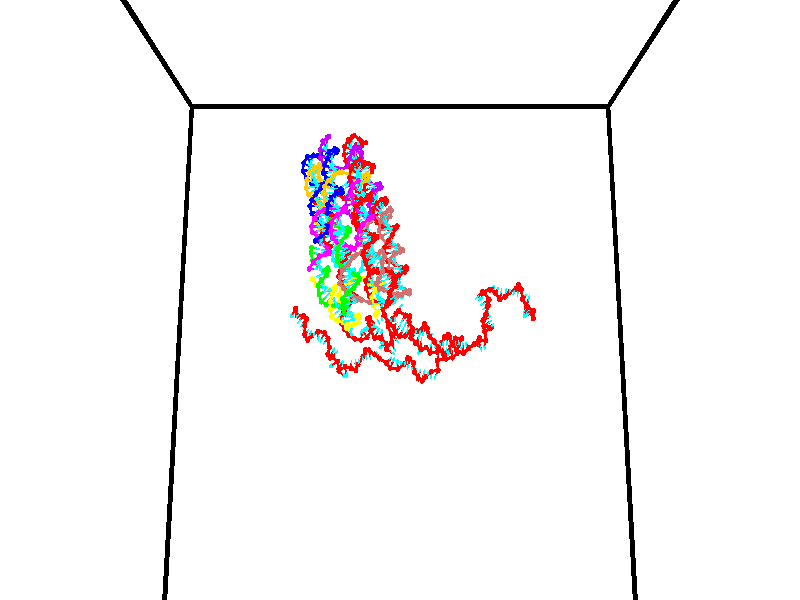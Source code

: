 // switches for output
#declare DRAW_BASES = 1; // possible values are 0, 1; only relevant for DNA ribbons
#declare DRAW_BASES_TYPE = 3; // possible values are 1, 2, 3; only relevant for DNA ribbons
#declare DRAW_FOG = 0; // set to 1 to enable fog

#include "colors.inc"

#include "transforms.inc"
background { rgb <1, 1, 1>}

#default {
   normal{
       ripples 0.25
       frequency 0.20
       turbulence 0.2
       lambda 5
   }
	finish {
		phong 0.1
		phong_size 40.
	}
}

// original window dimensions: 1024x640


// camera settings

camera {
	sky <0, 0.179814, -0.983701>
	up <0, 0.179814, -0.983701>
	right 1.6 * <1, 0, 0>
	location <35, 94.9851, 44.8844>
	look_at <35, 29.7336, 32.9568>
	direction <0, -65.2515, -11.9276>
	angle 67.0682
}


# declare cpy_camera_pos = <35, 94.9851, 44.8844>;
# if (DRAW_FOG = 1)
fog {
	fog_type 2
	up vnormalize(cpy_camera_pos)
	color rgbt<1,1,1,0.3>
	distance 1e-5
	fog_alt 3e-3
	fog_offset 56
}
# end


// LIGHTS

# declare lum = 6;
global_settings {
	ambient_light rgb lum * <0.05, 0.05, 0.05>
	max_trace_level 15
}# declare cpy_direct_light_amount = 0.25;
light_source
{	1000 * <-1, -1.16352, -0.803886>,
	rgb lum * cpy_direct_light_amount
	parallel
}

light_source
{	1000 * <1, 1.16352, 0.803886>,
	rgb lum * cpy_direct_light_amount
	parallel
}

// strand 0

// nucleotide -1

// particle -1
sphere {
	<24.511562, 35.174534, 34.678604> 0.250000
	pigment { color rgbt <1,0,0,0> }
	no_shadow
}
cylinder {
	<24.287910, 35.031044, 34.977589>,  <24.153719, 34.944950, 35.156979>, 0.100000
	pigment { color rgbt <1,0,0,0> }
	no_shadow
}
cylinder {
	<24.287910, 35.031044, 34.977589>,  <24.511562, 35.174534, 34.678604>, 0.100000
	pigment { color rgbt <1,0,0,0> }
	no_shadow
}

// particle -1
sphere {
	<24.287910, 35.031044, 34.977589> 0.100000
	pigment { color rgbt <1,0,0,0> }
	no_shadow
}
sphere {
	0, 1
	scale<0.080000,0.200000,0.300000>
	matrix <0.114824, -0.926368, -0.358690,
		0.821091, -0.114727, 0.559148,
		-0.559128, -0.358721, 0.747459,
		24.120173, 34.923428, 35.201828>
	pigment { color rgbt <0,1,1,0> }
	no_shadow
}
cylinder {
	<24.598352, 34.564579, 35.186508>,  <24.511562, 35.174534, 34.678604>, 0.130000
	pigment { color rgbt <1,0,0,0> }
	no_shadow
}

// nucleotide -1

// particle -1
sphere {
	<24.598352, 34.564579, 35.186508> 0.250000
	pigment { color rgbt <1,0,0,0> }
	no_shadow
}
cylinder {
	<24.656864, 34.952717, 35.263493>,  <24.691971, 35.185600, 35.309681>, 0.100000
	pigment { color rgbt <1,0,0,0> }
	no_shadow
}
cylinder {
	<24.656864, 34.952717, 35.263493>,  <24.598352, 34.564579, 35.186508>, 0.100000
	pigment { color rgbt <1,0,0,0> }
	no_shadow
}

// particle -1
sphere {
	<24.656864, 34.952717, 35.263493> 0.100000
	pigment { color rgbt <1,0,0,0> }
	no_shadow
}
sphere {
	0, 1
	scale<0.080000,0.200000,0.300000>
	matrix <0.626021, -0.241441, 0.741488,
		0.765963, 0.012017, -0.642772,
		0.146281, 0.970341, 0.192458,
		24.700748, 35.243820, 35.321232>
	pigment { color rgbt <0,1,1,0> }
	no_shadow
}
cylinder {
	<25.280508, 34.817604, 35.260025>,  <24.598352, 34.564579, 35.186508>, 0.130000
	pigment { color rgbt <1,0,0,0> }
	no_shadow
}

// nucleotide -1

// particle -1
sphere {
	<25.280508, 34.817604, 35.260025> 0.250000
	pigment { color rgbt <1,0,0,0> }
	no_shadow
}
cylinder {
	<25.054169, 34.988438, 35.542137>,  <24.918365, 35.090939, 35.711403>, 0.100000
	pigment { color rgbt <1,0,0,0> }
	no_shadow
}
cylinder {
	<25.054169, 34.988438, 35.542137>,  <25.280508, 34.817604, 35.260025>, 0.100000
	pigment { color rgbt <1,0,0,0> }
	no_shadow
}

// particle -1
sphere {
	<25.054169, 34.988438, 35.542137> 0.100000
	pigment { color rgbt <1,0,0,0> }
	no_shadow
}
sphere {
	0, 1
	scale<0.080000,0.200000,0.300000>
	matrix <0.650670, -0.294068, 0.700109,
		0.506406, 0.855057, -0.111495,
		-0.565846, 0.427086, 0.705277,
		24.884415, 35.116562, 35.753719>
	pigment { color rgbt <0,1,1,0> }
	no_shadow
}
cylinder {
	<25.645336, 35.304562, 35.595200>,  <25.280508, 34.817604, 35.260025>, 0.130000
	pigment { color rgbt <1,0,0,0> }
	no_shadow
}

// nucleotide -1

// particle -1
sphere {
	<25.645336, 35.304562, 35.595200> 0.250000
	pigment { color rgbt <1,0,0,0> }
	no_shadow
}
cylinder {
	<25.379459, 35.124477, 35.833691>,  <25.219933, 35.016426, 35.976788>, 0.100000
	pigment { color rgbt <1,0,0,0> }
	no_shadow
}
cylinder {
	<25.379459, 35.124477, 35.833691>,  <25.645336, 35.304562, 35.595200>, 0.100000
	pigment { color rgbt <1,0,0,0> }
	no_shadow
}

// particle -1
sphere {
	<25.379459, 35.124477, 35.833691> 0.100000
	pigment { color rgbt <1,0,0,0> }
	no_shadow
}
sphere {
	0, 1
	scale<0.080000,0.200000,0.300000>
	matrix <0.731083, -0.227494, 0.643245,
		-0.153959, 0.863454, 0.480357,
		-0.664691, -0.450214, 0.596232,
		25.180052, 34.989414, 36.012562>
	pigment { color rgbt <0,1,1,0> }
	no_shadow
}
cylinder {
	<25.568399, 35.717945, 36.230270>,  <25.645336, 35.304562, 35.595200>, 0.130000
	pigment { color rgbt <1,0,0,0> }
	no_shadow
}

// nucleotide -1

// particle -1
sphere {
	<25.568399, 35.717945, 36.230270> 0.250000
	pigment { color rgbt <1,0,0,0> }
	no_shadow
}
cylinder {
	<25.453690, 35.337635, 36.277229>,  <25.384863, 35.109447, 36.305405>, 0.100000
	pigment { color rgbt <1,0,0,0> }
	no_shadow
}
cylinder {
	<25.453690, 35.337635, 36.277229>,  <25.568399, 35.717945, 36.230270>, 0.100000
	pigment { color rgbt <1,0,0,0> }
	no_shadow
}

// particle -1
sphere {
	<25.453690, 35.337635, 36.277229> 0.100000
	pigment { color rgbt <1,0,0,0> }
	no_shadow
}
sphere {
	0, 1
	scale<0.080000,0.200000,0.300000>
	matrix <0.741897, -0.142883, 0.655113,
		-0.606093, 0.274967, 0.746354,
		-0.286776, -0.950777, 0.117396,
		25.367657, 35.052402, 36.312447>
	pigment { color rgbt <0,1,1,0> }
	no_shadow
}
cylinder {
	<25.565010, 35.659927, 36.969425>,  <25.568399, 35.717945, 36.230270>, 0.130000
	pigment { color rgbt <1,0,0,0> }
	no_shadow
}

// nucleotide -1

// particle -1
sphere {
	<25.565010, 35.659927, 36.969425> 0.250000
	pigment { color rgbt <1,0,0,0> }
	no_shadow
}
cylinder {
	<25.671154, 35.345016, 36.746792>,  <25.734840, 35.156071, 36.613213>, 0.100000
	pigment { color rgbt <1,0,0,0> }
	no_shadow
}
cylinder {
	<25.671154, 35.345016, 36.746792>,  <25.565010, 35.659927, 36.969425>, 0.100000
	pigment { color rgbt <1,0,0,0> }
	no_shadow
}

// particle -1
sphere {
	<25.671154, 35.345016, 36.746792> 0.100000
	pigment { color rgbt <1,0,0,0> }
	no_shadow
}
sphere {
	0, 1
	scale<0.080000,0.200000,0.300000>
	matrix <0.888585, -0.024331, 0.458065,
		-0.374165, -0.616124, 0.693103,
		0.265361, -0.787273, -0.556583,
		25.750763, 35.108833, 36.579819>
	pigment { color rgbt <0,1,1,0> }
	no_shadow
}
cylinder {
	<25.782999, 35.001183, 37.327953>,  <25.565010, 35.659927, 36.969425>, 0.130000
	pigment { color rgbt <1,0,0,0> }
	no_shadow
}

// nucleotide -1

// particle -1
sphere {
	<25.782999, 35.001183, 37.327953> 0.250000
	pigment { color rgbt <1,0,0,0> }
	no_shadow
}
cylinder {
	<25.960028, 35.101334, 36.983524>,  <26.066244, 35.161423, 36.776867>, 0.100000
	pigment { color rgbt <1,0,0,0> }
	no_shadow
}
cylinder {
	<25.960028, 35.101334, 36.983524>,  <25.782999, 35.001183, 37.327953>, 0.100000
	pigment { color rgbt <1,0,0,0> }
	no_shadow
}

// particle -1
sphere {
	<25.960028, 35.101334, 36.983524> 0.100000
	pigment { color rgbt <1,0,0,0> }
	no_shadow
}
sphere {
	0, 1
	scale<0.080000,0.200000,0.300000>
	matrix <0.896706, -0.130992, 0.422799,
		-0.006934, -0.959246, -0.282488,
		0.442572, 0.250377, -0.861070,
		26.092800, 35.176445, 36.725204>
	pigment { color rgbt <0,1,1,0> }
	no_shadow
}
cylinder {
	<26.057718, 34.359356, 36.862156>,  <25.782999, 35.001183, 37.327953>, 0.130000
	pigment { color rgbt <1,0,0,0> }
	no_shadow
}

// nucleotide -1

// particle -1
sphere {
	<26.057718, 34.359356, 36.862156> 0.250000
	pigment { color rgbt <1,0,0,0> }
	no_shadow
}
cylinder {
	<26.240570, 34.715096, 36.858250>,  <26.350281, 34.928539, 36.855907>, 0.100000
	pigment { color rgbt <1,0,0,0> }
	no_shadow
}
cylinder {
	<26.240570, 34.715096, 36.858250>,  <26.057718, 34.359356, 36.862156>, 0.100000
	pigment { color rgbt <1,0,0,0> }
	no_shadow
}

// particle -1
sphere {
	<26.240570, 34.715096, 36.858250> 0.100000
	pigment { color rgbt <1,0,0,0> }
	no_shadow
}
sphere {
	0, 1
	scale<0.080000,0.200000,0.300000>
	matrix <0.884154, -0.453217, 0.113427,
		0.096451, -0.060481, -0.993498,
		0.457131, 0.889346, -0.009761,
		26.377708, 34.981899, 36.855320>
	pigment { color rgbt <0,1,1,0> }
	no_shadow
}
cylinder {
	<26.703001, 34.421955, 36.514374>,  <26.057718, 34.359356, 36.862156>, 0.130000
	pigment { color rgbt <1,0,0,0> }
	no_shadow
}

// nucleotide -1

// particle -1
sphere {
	<26.703001, 34.421955, 36.514374> 0.250000
	pigment { color rgbt <1,0,0,0> }
	no_shadow
}
cylinder {
	<26.766195, 34.649967, 36.836891>,  <26.804111, 34.786774, 37.030399>, 0.100000
	pigment { color rgbt <1,0,0,0> }
	no_shadow
}
cylinder {
	<26.766195, 34.649967, 36.836891>,  <26.703001, 34.421955, 36.514374>, 0.100000
	pigment { color rgbt <1,0,0,0> }
	no_shadow
}

// particle -1
sphere {
	<26.766195, 34.649967, 36.836891> 0.100000
	pigment { color rgbt <1,0,0,0> }
	no_shadow
}
sphere {
	0, 1
	scale<0.080000,0.200000,0.300000>
	matrix <0.866980, -0.470913, 0.163051,
		0.472637, 0.673278, -0.568604,
		0.157984, 0.570033, 0.806290,
		26.813591, 34.820976, 37.078777>
	pigment { color rgbt <0,1,1,0> }
	no_shadow
}
cylinder {
	<27.416628, 34.807636, 36.656067>,  <26.703001, 34.421955, 36.514374>, 0.130000
	pigment { color rgbt <1,0,0,0> }
	no_shadow
}

// nucleotide -1

// particle -1
sphere {
	<27.416628, 34.807636, 36.656067> 0.250000
	pigment { color rgbt <1,0,0,0> }
	no_shadow
}
cylinder {
	<27.225428, 34.712212, 36.994202>,  <27.110706, 34.654957, 37.197083>, 0.100000
	pigment { color rgbt <1,0,0,0> }
	no_shadow
}
cylinder {
	<27.225428, 34.712212, 36.994202>,  <27.416628, 34.807636, 36.656067>, 0.100000
	pigment { color rgbt <1,0,0,0> }
	no_shadow
}

// particle -1
sphere {
	<27.225428, 34.712212, 36.994202> 0.100000
	pigment { color rgbt <1,0,0,0> }
	no_shadow
}
sphere {
	0, 1
	scale<0.080000,0.200000,0.300000>
	matrix <0.758031, -0.598240, 0.259804,
		0.443737, 0.764982, 0.466798,
		-0.478002, -0.238562, 0.845341,
		27.082027, 34.640644, 37.247803>
	pigment { color rgbt <0,1,1,0> }
	no_shadow
}
cylinder {
	<27.802578, 35.049408, 37.193798>,  <27.416628, 34.807636, 36.656067>, 0.130000
	pigment { color rgbt <1,0,0,0> }
	no_shadow
}

// nucleotide -1

// particle -1
sphere {
	<27.802578, 35.049408, 37.193798> 0.250000
	pigment { color rgbt <1,0,0,0> }
	no_shadow
}
cylinder {
	<27.572130, 34.761402, 37.348545>,  <27.433861, 34.588600, 37.441395>, 0.100000
	pigment { color rgbt <1,0,0,0> }
	no_shadow
}
cylinder {
	<27.572130, 34.761402, 37.348545>,  <27.802578, 35.049408, 37.193798>, 0.100000
	pigment { color rgbt <1,0,0,0> }
	no_shadow
}

// particle -1
sphere {
	<27.572130, 34.761402, 37.348545> 0.100000
	pigment { color rgbt <1,0,0,0> }
	no_shadow
}
sphere {
	0, 1
	scale<0.080000,0.200000,0.300000>
	matrix <0.813673, -0.460269, 0.355091,
		-0.077606, 0.519360, 0.851024,
		-0.576120, -0.720012, 0.386870,
		27.399294, 34.545399, 37.464607>
	pigment { color rgbt <0,1,1,0> }
	no_shadow
}
cylinder {
	<27.946932, 34.954037, 37.915859>,  <27.802578, 35.049408, 37.193798>, 0.130000
	pigment { color rgbt <1,0,0,0> }
	no_shadow
}

// nucleotide -1

// particle -1
sphere {
	<27.946932, 34.954037, 37.915859> 0.250000
	pigment { color rgbt <1,0,0,0> }
	no_shadow
}
cylinder {
	<27.825514, 34.610611, 37.750587>,  <27.752663, 34.404556, 37.651424>, 0.100000
	pigment { color rgbt <1,0,0,0> }
	no_shadow
}
cylinder {
	<27.825514, 34.610611, 37.750587>,  <27.946932, 34.954037, 37.915859>, 0.100000
	pigment { color rgbt <1,0,0,0> }
	no_shadow
}

// particle -1
sphere {
	<27.825514, 34.610611, 37.750587> 0.100000
	pigment { color rgbt <1,0,0,0> }
	no_shadow
}
sphere {
	0, 1
	scale<0.080000,0.200000,0.300000>
	matrix <0.687938, -0.497516, 0.528411,
		-0.659242, -0.123845, 0.741662,
		-0.303548, -0.858569, -0.413181,
		27.734449, 34.353039, 37.626633>
	pigment { color rgbt <0,1,1,0> }
	no_shadow
}
cylinder {
	<27.733213, 34.404682, 38.419594>,  <27.946932, 34.954037, 37.915859>, 0.130000
	pigment { color rgbt <1,0,0,0> }
	no_shadow
}

// nucleotide -1

// particle -1
sphere {
	<27.733213, 34.404682, 38.419594> 0.250000
	pigment { color rgbt <1,0,0,0> }
	no_shadow
}
cylinder {
	<27.842108, 34.196358, 38.095955>,  <27.907444, 34.071362, 37.901772>, 0.100000
	pigment { color rgbt <1,0,0,0> }
	no_shadow
}
cylinder {
	<27.842108, 34.196358, 38.095955>,  <27.733213, 34.404682, 38.419594>, 0.100000
	pigment { color rgbt <1,0,0,0> }
	no_shadow
}

// particle -1
sphere {
	<27.842108, 34.196358, 38.095955> 0.100000
	pigment { color rgbt <1,0,0,0> }
	no_shadow
}
sphere {
	0, 1
	scale<0.080000,0.200000,0.300000>
	matrix <0.718722, -0.449026, 0.530862,
		-0.639787, -0.726037, 0.252080,
		0.272235, -0.520814, -0.809099,
		27.923779, 34.040115, 37.853226>
	pigment { color rgbt <0,1,1,0> }
	no_shadow
}
cylinder {
	<27.886204, 33.612667, 38.649498>,  <27.733213, 34.404682, 38.419594>, 0.130000
	pigment { color rgbt <1,0,0,0> }
	no_shadow
}

// nucleotide -1

// particle -1
sphere {
	<27.886204, 33.612667, 38.649498> 0.250000
	pigment { color rgbt <1,0,0,0> }
	no_shadow
}
cylinder {
	<28.067982, 33.668453, 38.297581>,  <28.177048, 33.701927, 38.086430>, 0.100000
	pigment { color rgbt <1,0,0,0> }
	no_shadow
}
cylinder {
	<28.067982, 33.668453, 38.297581>,  <27.886204, 33.612667, 38.649498>, 0.100000
	pigment { color rgbt <1,0,0,0> }
	no_shadow
}

// particle -1
sphere {
	<28.067982, 33.668453, 38.297581> 0.100000
	pigment { color rgbt <1,0,0,0> }
	no_shadow
}
sphere {
	0, 1
	scale<0.080000,0.200000,0.300000>
	matrix <0.755173, -0.584144, 0.297472,
		-0.472436, -0.799578, -0.370783,
		0.454443, 0.139469, -0.879790,
		28.204315, 33.710293, 38.033646>
	pigment { color rgbt <0,1,1,0> }
	no_shadow
}
cylinder {
	<28.026611, 32.995277, 38.497688>,  <27.886204, 33.612667, 38.649498>, 0.130000
	pigment { color rgbt <1,0,0,0> }
	no_shadow
}

// nucleotide -1

// particle -1
sphere {
	<28.026611, 32.995277, 38.497688> 0.250000
	pigment { color rgbt <1,0,0,0> }
	no_shadow
}
cylinder {
	<28.283247, 33.252468, 38.330383>,  <28.437227, 33.406784, 38.230000>, 0.100000
	pigment { color rgbt <1,0,0,0> }
	no_shadow
}
cylinder {
	<28.283247, 33.252468, 38.330383>,  <28.026611, 32.995277, 38.497688>, 0.100000
	pigment { color rgbt <1,0,0,0> }
	no_shadow
}

// particle -1
sphere {
	<28.283247, 33.252468, 38.330383> 0.100000
	pigment { color rgbt <1,0,0,0> }
	no_shadow
}
sphere {
	0, 1
	scale<0.080000,0.200000,0.300000>
	matrix <0.765728, -0.504887, 0.398433,
		0.045010, -0.575904, -0.816277,
		0.641587, 0.642980, -0.418261,
		28.475723, 33.445362, 38.204906>
	pigment { color rgbt <0,1,1,0> }
	no_shadow
}
cylinder {
	<28.626614, 33.334377, 38.939735>,  <28.026611, 32.995277, 38.497688>, 0.130000
	pigment { color rgbt <1,0,0,0> }
	no_shadow
}

// nucleotide -1

// particle -1
sphere {
	<28.626614, 33.334377, 38.939735> 0.250000
	pigment { color rgbt <1,0,0,0> }
	no_shadow
}
cylinder {
	<28.286627, 33.382027, 39.145012>,  <28.082634, 33.410618, 39.268177>, 0.100000
	pigment { color rgbt <1,0,0,0> }
	no_shadow
}
cylinder {
	<28.286627, 33.382027, 39.145012>,  <28.626614, 33.334377, 38.939735>, 0.100000
	pigment { color rgbt <1,0,0,0> }
	no_shadow
}

// particle -1
sphere {
	<28.286627, 33.382027, 39.145012> 0.100000
	pigment { color rgbt <1,0,0,0> }
	no_shadow
}
sphere {
	0, 1
	scale<0.080000,0.200000,0.300000>
	matrix <0.000306, 0.974211, -0.225637,
		-0.526833, -0.191627, -0.828086,
		-0.849969, 0.119127, 0.513188,
		28.031635, 33.417763, 39.298969>
	pigment { color rgbt <0,1,1,0> }
	no_shadow
}
cylinder {
	<28.680433, 32.704525, 39.519718>,  <28.626614, 33.334377, 38.939735>, 0.130000
	pigment { color rgbt <1,0,0,0> }
	no_shadow
}

// nucleotide -1

// particle -1
sphere {
	<28.680433, 32.704525, 39.519718> 0.250000
	pigment { color rgbt <1,0,0,0> }
	no_shadow
}
cylinder {
	<28.848988, 32.524590, 39.204739>,  <28.950119, 32.416626, 39.015751>, 0.100000
	pigment { color rgbt <1,0,0,0> }
	no_shadow
}
cylinder {
	<28.848988, 32.524590, 39.204739>,  <28.680433, 32.704525, 39.519718>, 0.100000
	pigment { color rgbt <1,0,0,0> }
	no_shadow
}

// particle -1
sphere {
	<28.848988, 32.524590, 39.204739> 0.100000
	pigment { color rgbt <1,0,0,0> }
	no_shadow
}
sphere {
	0, 1
	scale<0.080000,0.200000,0.300000>
	matrix <-0.809903, -0.577344, -0.103584,
		-0.408033, 0.681408, -0.607612,
		0.421385, -0.449841, -0.787450,
		28.975403, 32.389637, 38.968502>
	pigment { color rgbt <0,1,1,0> }
	no_shadow
}
cylinder {
	<28.777456, 33.405186, 39.756210>,  <28.680433, 32.704525, 39.519718>, 0.130000
	pigment { color rgbt <1,0,0,0> }
	no_shadow
}

// nucleotide -1

// particle -1
sphere {
	<28.777456, 33.405186, 39.756210> 0.250000
	pigment { color rgbt <1,0,0,0> }
	no_shadow
}
cylinder {
	<29.065443, 33.570805, 39.979000>,  <29.238235, 33.670177, 40.112675>, 0.100000
	pigment { color rgbt <1,0,0,0> }
	no_shadow
}
cylinder {
	<29.065443, 33.570805, 39.979000>,  <28.777456, 33.405186, 39.756210>, 0.100000
	pigment { color rgbt <1,0,0,0> }
	no_shadow
}

// particle -1
sphere {
	<29.065443, 33.570805, 39.979000> 0.100000
	pigment { color rgbt <1,0,0,0> }
	no_shadow
}
sphere {
	0, 1
	scale<0.080000,0.200000,0.300000>
	matrix <0.584191, -0.794814, -0.164293,
		0.374663, 0.443662, -0.814121,
		0.719965, 0.414047, 0.556970,
		29.281433, 33.695019, 40.146091>
	pigment { color rgbt <0,1,1,0> }
	no_shadow
}
cylinder {
	<29.394722, 33.420448, 39.379765>,  <28.777456, 33.405186, 39.756210>, 0.130000
	pigment { color rgbt <1,0,0,0> }
	no_shadow
}

// nucleotide -1

// particle -1
sphere {
	<29.394722, 33.420448, 39.379765> 0.250000
	pigment { color rgbt <1,0,0,0> }
	no_shadow
}
cylinder {
	<29.469986, 33.367432, 39.769028>,  <29.515144, 33.335621, 40.002586>, 0.100000
	pigment { color rgbt <1,0,0,0> }
	no_shadow
}
cylinder {
	<29.469986, 33.367432, 39.769028>,  <29.394722, 33.420448, 39.379765>, 0.100000
	pigment { color rgbt <1,0,0,0> }
	no_shadow
}

// particle -1
sphere {
	<29.469986, 33.367432, 39.769028> 0.100000
	pigment { color rgbt <1,0,0,0> }
	no_shadow
}
sphere {
	0, 1
	scale<0.080000,0.200000,0.300000>
	matrix <0.363512, -0.911086, -0.194375,
		0.912389, 0.390327, -0.123251,
		0.188162, -0.132543, 0.973153,
		29.526434, 33.327667, 40.060974>
	pigment { color rgbt <0,1,1,0> }
	no_shadow
}
cylinder {
	<30.051441, 33.668095, 39.564983>,  <29.394722, 33.420448, 39.379765>, 0.130000
	pigment { color rgbt <1,0,0,0> }
	no_shadow
}

// nucleotide -1

// particle -1
sphere {
	<30.051441, 33.668095, 39.564983> 0.250000
	pigment { color rgbt <1,0,0,0> }
	no_shadow
}
cylinder {
	<30.040794, 33.402573, 39.266010>,  <30.034407, 33.243259, 39.086624>, 0.100000
	pigment { color rgbt <1,0,0,0> }
	no_shadow
}
cylinder {
	<30.040794, 33.402573, 39.266010>,  <30.051441, 33.668095, 39.564983>, 0.100000
	pigment { color rgbt <1,0,0,0> }
	no_shadow
}

// particle -1
sphere {
	<30.040794, 33.402573, 39.266010> 0.100000
	pigment { color rgbt <1,0,0,0> }
	no_shadow
}
sphere {
	0, 1
	scale<0.080000,0.200000,0.300000>
	matrix <0.994523, -0.093181, 0.047339,
		-0.101071, -0.742081, 0.662646,
		-0.026616, -0.663802, -0.747435,
		30.032810, 33.203434, 39.041779>
	pigment { color rgbt <0,1,1,0> }
	no_shadow
}
cylinder {
	<30.467382, 32.981049, 39.680222>,  <30.051441, 33.668095, 39.564983>, 0.130000
	pigment { color rgbt <1,0,0,0> }
	no_shadow
}

// nucleotide -1

// particle -1
sphere {
	<30.467382, 32.981049, 39.680222> 0.250000
	pigment { color rgbt <1,0,0,0> }
	no_shadow
}
cylinder {
	<30.444344, 33.100624, 39.299210>,  <30.430519, 33.172371, 39.070602>, 0.100000
	pigment { color rgbt <1,0,0,0> }
	no_shadow
}
cylinder {
	<30.444344, 33.100624, 39.299210>,  <30.467382, 32.981049, 39.680222>, 0.100000
	pigment { color rgbt <1,0,0,0> }
	no_shadow
}

// particle -1
sphere {
	<30.444344, 33.100624, 39.299210> 0.100000
	pigment { color rgbt <1,0,0,0> }
	no_shadow
}
sphere {
	0, 1
	scale<0.080000,0.200000,0.300000>
	matrix <0.997634, 0.053113, -0.043657,
		0.037541, -0.952793, -0.301292,
		-0.057598, 0.298940, -0.952532,
		30.427065, 33.190308, 39.013451>
	pigment { color rgbt <0,1,1,0> }
	no_shadow
}
cylinder {
	<30.665939, 32.516060, 39.126320>,  <30.467382, 32.981049, 39.680222>, 0.130000
	pigment { color rgbt <1,0,0,0> }
	no_shadow
}

// nucleotide -1

// particle -1
sphere {
	<30.665939, 32.516060, 39.126320> 0.250000
	pigment { color rgbt <1,0,0,0> }
	no_shadow
}
cylinder {
	<30.728981, 32.892948, 39.008072>,  <30.766806, 33.119080, 38.937122>, 0.100000
	pigment { color rgbt <1,0,0,0> }
	no_shadow
}
cylinder {
	<30.728981, 32.892948, 39.008072>,  <30.665939, 32.516060, 39.126320>, 0.100000
	pigment { color rgbt <1,0,0,0> }
	no_shadow
}

// particle -1
sphere {
	<30.728981, 32.892948, 39.008072> 0.100000
	pigment { color rgbt <1,0,0,0> }
	no_shadow
}
sphere {
	0, 1
	scale<0.080000,0.200000,0.300000>
	matrix <0.966553, -0.208521, -0.149311,
		-0.202326, -0.262197, -0.943566,
		0.157605, 0.942216, -0.295616,
		30.776262, 33.175613, 38.919388>
	pigment { color rgbt <0,1,1,0> }
	no_shadow
}
cylinder {
	<31.148094, 32.460308, 38.435032>,  <30.665939, 32.516060, 39.126320>, 0.130000
	pigment { color rgbt <1,0,0,0> }
	no_shadow
}

// nucleotide -1

// particle -1
sphere {
	<31.148094, 32.460308, 38.435032> 0.250000
	pigment { color rgbt <1,0,0,0> }
	no_shadow
}
cylinder {
	<31.172251, 32.832279, 38.580135>,  <31.186745, 33.055462, 38.667198>, 0.100000
	pigment { color rgbt <1,0,0,0> }
	no_shadow
}
cylinder {
	<31.172251, 32.832279, 38.580135>,  <31.148094, 32.460308, 38.435032>, 0.100000
	pigment { color rgbt <1,0,0,0> }
	no_shadow
}

// particle -1
sphere {
	<31.172251, 32.832279, 38.580135> 0.100000
	pigment { color rgbt <1,0,0,0> }
	no_shadow
}
sphere {
	0, 1
	scale<0.080000,0.200000,0.300000>
	matrix <0.971643, 0.028465, -0.234733,
		-0.228611, 0.366644, -0.901837,
		0.060392, 0.929926, 0.362755,
		31.190369, 33.111256, 38.688961>
	pigment { color rgbt <0,1,1,0> }
	no_shadow
}
cylinder {
	<31.432854, 32.820030, 37.875126>,  <31.148094, 32.460308, 38.435032>, 0.130000
	pigment { color rgbt <1,0,0,0> }
	no_shadow
}

// nucleotide -1

// particle -1
sphere {
	<31.432854, 32.820030, 37.875126> 0.250000
	pigment { color rgbt <1,0,0,0> }
	no_shadow
}
cylinder {
	<31.482346, 32.947613, 38.250988>,  <31.512041, 33.024162, 38.476505>, 0.100000
	pigment { color rgbt <1,0,0,0> }
	no_shadow
}
cylinder {
	<31.482346, 32.947613, 38.250988>,  <31.432854, 32.820030, 37.875126>, 0.100000
	pigment { color rgbt <1,0,0,0> }
	no_shadow
}

// particle -1
sphere {
	<31.482346, 32.947613, 38.250988> 0.100000
	pigment { color rgbt <1,0,0,0> }
	no_shadow
}
sphere {
	0, 1
	scale<0.080000,0.200000,0.300000>
	matrix <0.990948, -0.089430, -0.100126,
		0.052098, 0.943541, -0.327132,
		0.123728, 0.318955, 0.939659,
		31.519464, 33.043301, 38.532887>
	pigment { color rgbt <0,1,1,0> }
	no_shadow
}
cylinder {
	<31.828560, 33.445408, 37.969128>,  <31.432854, 32.820030, 37.875126>, 0.130000
	pigment { color rgbt <1,0,0,0> }
	no_shadow
}

// nucleotide -1

// particle -1
sphere {
	<31.828560, 33.445408, 37.969128> 0.250000
	pigment { color rgbt <1,0,0,0> }
	no_shadow
}
cylinder {
	<31.885336, 33.189793, 38.271515>,  <31.919401, 33.036423, 38.452946>, 0.100000
	pigment { color rgbt <1,0,0,0> }
	no_shadow
}
cylinder {
	<31.885336, 33.189793, 38.271515>,  <31.828560, 33.445408, 37.969128>, 0.100000
	pigment { color rgbt <1,0,0,0> }
	no_shadow
}

// particle -1
sphere {
	<31.885336, 33.189793, 38.271515> 0.100000
	pigment { color rgbt <1,0,0,0> }
	no_shadow
}
sphere {
	0, 1
	scale<0.080000,0.200000,0.300000>
	matrix <0.952931, -0.118483, -0.279079,
		0.267911, 0.759994, 0.592143,
		0.141939, -0.639039, 0.755964,
		31.927917, 32.998081, 38.498302>
	pigment { color rgbt <0,1,1,0> }
	no_shadow
}
cylinder {
	<32.406990, 33.558674, 38.357616>,  <31.828560, 33.445408, 37.969128>, 0.130000
	pigment { color rgbt <1,0,0,0> }
	no_shadow
}

// nucleotide -1

// particle -1
sphere {
	<32.406990, 33.558674, 38.357616> 0.250000
	pigment { color rgbt <1,0,0,0> }
	no_shadow
}
cylinder {
	<32.362389, 33.162041, 38.383965>,  <32.335629, 32.924061, 38.399773>, 0.100000
	pigment { color rgbt <1,0,0,0> }
	no_shadow
}
cylinder {
	<32.362389, 33.162041, 38.383965>,  <32.406990, 33.558674, 38.357616>, 0.100000
	pigment { color rgbt <1,0,0,0> }
	no_shadow
}

// particle -1
sphere {
	<32.362389, 33.162041, 38.383965> 0.100000
	pigment { color rgbt <1,0,0,0> }
	no_shadow
}
sphere {
	0, 1
	scale<0.080000,0.200000,0.300000>
	matrix <0.926788, -0.127681, -0.353215,
		0.358651, 0.021667, 0.933220,
		-0.111501, -0.991579, 0.065874,
		32.328938, 32.864567, 38.403728>
	pigment { color rgbt <0,1,1,0> }
	no_shadow
}
cylinder {
	<32.928093, 33.290485, 38.693157>,  <32.406990, 33.558674, 38.357616>, 0.130000
	pigment { color rgbt <1,0,0,0> }
	no_shadow
}

// nucleotide -1

// particle -1
sphere {
	<32.928093, 33.290485, 38.693157> 0.250000
	pigment { color rgbt <1,0,0,0> }
	no_shadow
}
cylinder {
	<32.784245, 33.018810, 38.437229>,  <32.697933, 32.855804, 38.283672>, 0.100000
	pigment { color rgbt <1,0,0,0> }
	no_shadow
}
cylinder {
	<32.784245, 33.018810, 38.437229>,  <32.928093, 33.290485, 38.693157>, 0.100000
	pigment { color rgbt <1,0,0,0> }
	no_shadow
}

// particle -1
sphere {
	<32.784245, 33.018810, 38.437229> 0.100000
	pigment { color rgbt <1,0,0,0> }
	no_shadow
}
sphere {
	0, 1
	scale<0.080000,0.200000,0.300000>
	matrix <0.925612, -0.172985, -0.336628,
		0.117954, -0.713287, 0.690875,
		-0.359624, -0.679189, -0.639822,
		32.676357, 32.815052, 38.245281>
	pigment { color rgbt <0,1,1,0> }
	no_shadow
}
cylinder {
	<33.589825, 33.441254, 39.065647>,  <32.928093, 33.290485, 38.693157>, 0.130000
	pigment { color rgbt <1,0,0,0> }
	no_shadow
}

// nucleotide -1

// particle -1
sphere {
	<33.589825, 33.441254, 39.065647> 0.250000
	pigment { color rgbt <1,0,0,0> }
	no_shadow
}
cylinder {
	<33.837242, 33.199951, 38.864262>,  <33.985695, 33.055168, 38.743431>, 0.100000
	pigment { color rgbt <1,0,0,0> }
	no_shadow
}
cylinder {
	<33.837242, 33.199951, 38.864262>,  <33.589825, 33.441254, 39.065647>, 0.100000
	pigment { color rgbt <1,0,0,0> }
	no_shadow
}

// particle -1
sphere {
	<33.837242, 33.199951, 38.864262> 0.100000
	pigment { color rgbt <1,0,0,0> }
	no_shadow
}
sphere {
	0, 1
	scale<0.080000,0.200000,0.300000>
	matrix <0.780247, 0.395876, 0.484249,
		-0.092816, -0.692360, 0.715558,
		0.618547, -0.603257, -0.503468,
		34.022808, 33.018974, 38.713223>
	pigment { color rgbt <0,1,1,0> }
	no_shadow
}
cylinder {
	<33.995926, 33.078468, 39.462254>,  <33.589825, 33.441254, 39.065647>, 0.130000
	pigment { color rgbt <1,0,0,0> }
	no_shadow
}

// nucleotide -1

// particle -1
sphere {
	<33.995926, 33.078468, 39.462254> 0.250000
	pigment { color rgbt <1,0,0,0> }
	no_shadow
}
cylinder {
	<34.181473, 33.139103, 39.113117>,  <34.292801, 33.175484, 38.903637>, 0.100000
	pigment { color rgbt <1,0,0,0> }
	no_shadow
}
cylinder {
	<34.181473, 33.139103, 39.113117>,  <33.995926, 33.078468, 39.462254>, 0.100000
	pigment { color rgbt <1,0,0,0> }
	no_shadow
}

// particle -1
sphere {
	<34.181473, 33.139103, 39.113117> 0.100000
	pigment { color rgbt <1,0,0,0> }
	no_shadow
}
sphere {
	0, 1
	scale<0.080000,0.200000,0.300000>
	matrix <0.697521, 0.544917, 0.465328,
		0.546198, -0.824663, 0.146969,
		0.463825, 0.151648, -0.872852,
		34.320633, 33.184578, 38.851265>
	pigment { color rgbt <0,1,1,0> }
	no_shadow
}
cylinder {
	<34.775936, 32.919811, 39.573711>,  <33.995926, 33.078468, 39.462254>, 0.130000
	pigment { color rgbt <1,0,0,0> }
	no_shadow
}

// nucleotide -1

// particle -1
sphere {
	<34.775936, 32.919811, 39.573711> 0.250000
	pigment { color rgbt <1,0,0,0> }
	no_shadow
}
cylinder {
	<34.745289, 33.161884, 39.256756>,  <34.726898, 33.307129, 39.066582>, 0.100000
	pigment { color rgbt <1,0,0,0> }
	no_shadow
}
cylinder {
	<34.745289, 33.161884, 39.256756>,  <34.775936, 32.919811, 39.573711>, 0.100000
	pigment { color rgbt <1,0,0,0> }
	no_shadow
}

// particle -1
sphere {
	<34.745289, 33.161884, 39.256756> 0.100000
	pigment { color rgbt <1,0,0,0> }
	no_shadow
}
sphere {
	0, 1
	scale<0.080000,0.200000,0.300000>
	matrix <0.707599, 0.592906, 0.384404,
		0.702448, -0.531243, -0.473654,
		-0.076620, 0.605181, -0.792392,
		34.722301, 33.343437, 39.019039>
	pigment { color rgbt <0,1,1,0> }
	no_shadow
}
cylinder {
	<35.427601, 33.046143, 39.151325>,  <34.775936, 32.919811, 39.573711>, 0.130000
	pigment { color rgbt <1,0,0,0> }
	no_shadow
}

// nucleotide -1

// particle -1
sphere {
	<35.427601, 33.046143, 39.151325> 0.250000
	pigment { color rgbt <1,0,0,0> }
	no_shadow
}
cylinder {
	<35.258270, 33.408047, 39.132557>,  <35.156670, 33.625191, 39.121296>, 0.100000
	pigment { color rgbt <1,0,0,0> }
	no_shadow
}
cylinder {
	<35.258270, 33.408047, 39.132557>,  <35.427601, 33.046143, 39.151325>, 0.100000
	pigment { color rgbt <1,0,0,0> }
	no_shadow
}

// particle -1
sphere {
	<35.258270, 33.408047, 39.132557> 0.100000
	pigment { color rgbt <1,0,0,0> }
	no_shadow
}
sphere {
	0, 1
	scale<0.080000,0.200000,0.300000>
	matrix <0.864095, 0.418782, 0.279215,
		0.272273, 0.077654, -0.959081,
		-0.423329, 0.904760, -0.046923,
		35.131271, 33.679474, 39.118481>
	pigment { color rgbt <0,1,1,0> }
	no_shadow
}
cylinder {
	<35.796867, 33.434448, 38.626823>,  <35.427601, 33.046143, 39.151325>, 0.130000
	pigment { color rgbt <1,0,0,0> }
	no_shadow
}

// nucleotide -1

// particle -1
sphere {
	<35.796867, 33.434448, 38.626823> 0.250000
	pigment { color rgbt <1,0,0,0> }
	no_shadow
}
cylinder {
	<35.639858, 33.649139, 38.925579>,  <35.545650, 33.777954, 39.104832>, 0.100000
	pigment { color rgbt <1,0,0,0> }
	no_shadow
}
cylinder {
	<35.639858, 33.649139, 38.925579>,  <35.796867, 33.434448, 38.626823>, 0.100000
	pigment { color rgbt <1,0,0,0> }
	no_shadow
}

// particle -1
sphere {
	<35.639858, 33.649139, 38.925579> 0.100000
	pigment { color rgbt <1,0,0,0> }
	no_shadow
}
sphere {
	0, 1
	scale<0.080000,0.200000,0.300000>
	matrix <0.919696, 0.221043, 0.324499,
		0.009074, 0.814285, -0.580395,
		-0.392526, 0.536731, 0.746889,
		35.522099, 33.810158, 39.149647>
	pigment { color rgbt <0,1,1,0> }
	no_shadow
}
cylinder {
	<35.990238, 34.031677, 38.789745>,  <35.796867, 33.434448, 38.626823>, 0.130000
	pigment { color rgbt <1,0,0,0> }
	no_shadow
}

// nucleotide -1

// particle -1
sphere {
	<35.990238, 34.031677, 38.789745> 0.250000
	pigment { color rgbt <1,0,0,0> }
	no_shadow
}
cylinder {
	<35.883011, 33.931484, 39.161854>,  <35.818676, 33.871368, 39.385120>, 0.100000
	pigment { color rgbt <1,0,0,0> }
	no_shadow
}
cylinder {
	<35.883011, 33.931484, 39.161854>,  <35.990238, 34.031677, 38.789745>, 0.100000
	pigment { color rgbt <1,0,0,0> }
	no_shadow
}

// particle -1
sphere {
	<35.883011, 33.931484, 39.161854> 0.100000
	pigment { color rgbt <1,0,0,0> }
	no_shadow
}
sphere {
	0, 1
	scale<0.080000,0.200000,0.300000>
	matrix <0.956225, 0.048459, 0.288591,
		-0.117366, 0.966909, 0.226523,
		-0.268064, -0.250478, 0.930270,
		35.802593, 33.856342, 39.440933>
	pigment { color rgbt <0,1,1,0> }
	no_shadow
}
cylinder {
	<36.359779, 34.516476, 39.183609>,  <35.990238, 34.031677, 38.789745>, 0.130000
	pigment { color rgbt <1,0,0,0> }
	no_shadow
}

// nucleotide -1

// particle -1
sphere {
	<36.359779, 34.516476, 39.183609> 0.250000
	pigment { color rgbt <1,0,0,0> }
	no_shadow
}
cylinder {
	<36.272709, 34.183632, 39.387653>,  <36.220467, 33.983925, 39.510078>, 0.100000
	pigment { color rgbt <1,0,0,0> }
	no_shadow
}
cylinder {
	<36.272709, 34.183632, 39.387653>,  <36.359779, 34.516476, 39.183609>, 0.100000
	pigment { color rgbt <1,0,0,0> }
	no_shadow
}

// particle -1
sphere {
	<36.272709, 34.183632, 39.387653> 0.100000
	pigment { color rgbt <1,0,0,0> }
	no_shadow
}
sphere {
	0, 1
	scale<0.080000,0.200000,0.300000>
	matrix <0.902834, 0.026908, 0.429146,
		-0.370822, 0.553960, 0.745398,
		-0.217673, -0.832108, 0.510112,
		36.207405, 33.933998, 39.540688>
	pigment { color rgbt <0,1,1,0> }
	no_shadow
}
cylinder {
	<36.461014, 34.603832, 39.945835>,  <36.359779, 34.516476, 39.183609>, 0.130000
	pigment { color rgbt <1,0,0,0> }
	no_shadow
}

// nucleotide -1

// particle -1
sphere {
	<36.461014, 34.603832, 39.945835> 0.250000
	pigment { color rgbt <1,0,0,0> }
	no_shadow
}
cylinder {
	<36.535500, 34.230740, 39.822323>,  <36.580189, 34.006886, 39.748215>, 0.100000
	pigment { color rgbt <1,0,0,0> }
	no_shadow
}
cylinder {
	<36.535500, 34.230740, 39.822323>,  <36.461014, 34.603832, 39.945835>, 0.100000
	pigment { color rgbt <1,0,0,0> }
	no_shadow
}

// particle -1
sphere {
	<36.535500, 34.230740, 39.822323> 0.100000
	pigment { color rgbt <1,0,0,0> }
	no_shadow
}
sphere {
	0, 1
	scale<0.080000,0.200000,0.300000>
	matrix <0.878960, 0.017710, 0.476567,
		-0.439038, -0.360148, 0.823127,
		0.186212, -0.932727, -0.308780,
		36.591362, 33.950920, 39.729691>
	pigment { color rgbt <0,1,1,0> }
	no_shadow
}
cylinder {
	<36.845749, 34.294357, 40.469479>,  <36.461014, 34.603832, 39.945835>, 0.130000
	pigment { color rgbt <1,0,0,0> }
	no_shadow
}

// nucleotide -1

// particle -1
sphere {
	<36.845749, 34.294357, 40.469479> 0.250000
	pigment { color rgbt <1,0,0,0> }
	no_shadow
}
cylinder {
	<36.927361, 34.095089, 40.132385>,  <36.976326, 33.975529, 39.930130>, 0.100000
	pigment { color rgbt <1,0,0,0> }
	no_shadow
}
cylinder {
	<36.927361, 34.095089, 40.132385>,  <36.845749, 34.294357, 40.469479>, 0.100000
	pigment { color rgbt <1,0,0,0> }
	no_shadow
}

// particle -1
sphere {
	<36.927361, 34.095089, 40.132385> 0.100000
	pigment { color rgbt <1,0,0,0> }
	no_shadow
}
sphere {
	0, 1
	scale<0.080000,0.200000,0.300000>
	matrix <0.957300, -0.078577, 0.278214,
		-0.204817, -0.863513, 0.460864,
		0.204028, -0.498168, -0.842734,
		36.988567, 33.945637, 39.879566>
	pigment { color rgbt <0,1,1,0> }
	no_shadow
}
cylinder {
	<37.251511, 33.755417, 40.609257>,  <36.845749, 34.294357, 40.469479>, 0.130000
	pigment { color rgbt <1,0,0,0> }
	no_shadow
}

// nucleotide -1

// particle -1
sphere {
	<37.251511, 33.755417, 40.609257> 0.250000
	pigment { color rgbt <1,0,0,0> }
	no_shadow
}
cylinder {
	<37.350471, 33.827610, 40.228474>,  <37.409847, 33.870926, 40.000004>, 0.100000
	pigment { color rgbt <1,0,0,0> }
	no_shadow
}
cylinder {
	<37.350471, 33.827610, 40.228474>,  <37.251511, 33.755417, 40.609257>, 0.100000
	pigment { color rgbt <1,0,0,0> }
	no_shadow
}

// particle -1
sphere {
	<37.350471, 33.827610, 40.228474> 0.100000
	pigment { color rgbt <1,0,0,0> }
	no_shadow
}
sphere {
	0, 1
	scale<0.080000,0.200000,0.300000>
	matrix <0.963656, -0.148036, 0.222379,
		-0.100789, -0.972375, -0.210546,
		0.247404, 0.180480, -0.951955,
		37.424694, 33.881756, 39.942886>
	pigment { color rgbt <0,1,1,0> }
	no_shadow
}
cylinder {
	<37.633541, 33.232834, 40.215950>,  <37.251511, 33.755417, 40.609257>, 0.130000
	pigment { color rgbt <1,0,0,0> }
	no_shadow
}

// nucleotide -1

// particle -1
sphere {
	<37.633541, 33.232834, 40.215950> 0.250000
	pigment { color rgbt <1,0,0,0> }
	no_shadow
}
cylinder {
	<37.737812, 33.602283, 40.103542>,  <37.800373, 33.823952, 40.036098>, 0.100000
	pigment { color rgbt <1,0,0,0> }
	no_shadow
}
cylinder {
	<37.737812, 33.602283, 40.103542>,  <37.633541, 33.232834, 40.215950>, 0.100000
	pigment { color rgbt <1,0,0,0> }
	no_shadow
}

// particle -1
sphere {
	<37.737812, 33.602283, 40.103542> 0.100000
	pigment { color rgbt <1,0,0,0> }
	no_shadow
}
sphere {
	0, 1
	scale<0.080000,0.200000,0.300000>
	matrix <0.950269, -0.194092, 0.243551,
		0.170404, -0.330535, -0.928283,
		0.260675, 0.923620, -0.281023,
		37.816013, 33.879368, 40.019234>
	pigment { color rgbt <0,1,1,0> }
	no_shadow
}
cylinder {
	<38.223499, 33.281178, 39.794373>,  <37.633541, 33.232834, 40.215950>, 0.130000
	pigment { color rgbt <1,0,0,0> }
	no_shadow
}

// nucleotide -1

// particle -1
sphere {
	<38.223499, 33.281178, 39.794373> 0.250000
	pigment { color rgbt <1,0,0,0> }
	no_shadow
}
cylinder {
	<38.172112, 33.587364, 40.046581>,  <38.141277, 33.771076, 40.197906>, 0.100000
	pigment { color rgbt <1,0,0,0> }
	no_shadow
}
cylinder {
	<38.172112, 33.587364, 40.046581>,  <38.223499, 33.281178, 39.794373>, 0.100000
	pigment { color rgbt <1,0,0,0> }
	no_shadow
}

// particle -1
sphere {
	<38.172112, 33.587364, 40.046581> 0.100000
	pigment { color rgbt <1,0,0,0> }
	no_shadow
}
sphere {
	0, 1
	scale<0.080000,0.200000,0.300000>
	matrix <0.908668, -0.163831, 0.384034,
		0.397263, 0.622275, -0.674504,
		-0.128470, 0.765463, 0.630525,
		38.133572, 33.817001, 40.235741>
	pigment { color rgbt <0,1,1,0> }
	no_shadow
}
cylinder {
	<38.871880, 33.683796, 39.702572>,  <38.223499, 33.281178, 39.794373>, 0.130000
	pigment { color rgbt <1,0,0,0> }
	no_shadow
}

// nucleotide -1

// particle -1
sphere {
	<38.871880, 33.683796, 39.702572> 0.250000
	pigment { color rgbt <1,0,0,0> }
	no_shadow
}
cylinder {
	<38.684299, 33.745319, 40.050465>,  <38.571751, 33.782234, 40.259201>, 0.100000
	pigment { color rgbt <1,0,0,0> }
	no_shadow
}
cylinder {
	<38.684299, 33.745319, 40.050465>,  <38.871880, 33.683796, 39.702572>, 0.100000
	pigment { color rgbt <1,0,0,0> }
	no_shadow
}

// particle -1
sphere {
	<38.684299, 33.745319, 40.050465> 0.100000
	pigment { color rgbt <1,0,0,0> }
	no_shadow
}
sphere {
	0, 1
	scale<0.080000,0.200000,0.300000>
	matrix <0.869746, -0.090955, 0.485045,
		0.153710, 0.983906, -0.091121,
		-0.468951, 0.153808, 0.869729,
		38.543613, 33.791462, 40.311382>
	pigment { color rgbt <0,1,1,0> }
	no_shadow
}
cylinder {
	<38.778931, 33.563473, 38.896992>,  <38.871880, 33.683796, 39.702572>, 0.130000
	pigment { color rgbt <1,0,0,0> }
	no_shadow
}

// nucleotide -1

// particle -1
sphere {
	<38.778931, 33.563473, 38.896992> 0.250000
	pigment { color rgbt <1,0,0,0> }
	no_shadow
}
cylinder {
	<38.843136, 33.695923, 38.525059>,  <38.881657, 33.775394, 38.301899>, 0.100000
	pigment { color rgbt <1,0,0,0> }
	no_shadow
}
cylinder {
	<38.843136, 33.695923, 38.525059>,  <38.778931, 33.563473, 38.896992>, 0.100000
	pigment { color rgbt <1,0,0,0> }
	no_shadow
}

// particle -1
sphere {
	<38.843136, 33.695923, 38.525059> 0.100000
	pigment { color rgbt <1,0,0,0> }
	no_shadow
}
sphere {
	0, 1
	scale<0.080000,0.200000,0.300000>
	matrix <0.754250, 0.566500, 0.331940,
		0.636666, -0.754606, -0.158826,
		0.160509, 0.331130, -0.929834,
		38.891289, 33.795261, 38.246109>
	pigment { color rgbt <0,1,1,0> }
	no_shadow
}
cylinder {
	<39.528187, 33.445812, 38.680897>,  <38.778931, 33.563473, 38.896992>, 0.130000
	pigment { color rgbt <1,0,0,0> }
	no_shadow
}

// nucleotide -1

// particle -1
sphere {
	<39.528187, 33.445812, 38.680897> 0.250000
	pigment { color rgbt <1,0,0,0> }
	no_shadow
}
cylinder {
	<39.373425, 33.755768, 38.480961>,  <39.280567, 33.941742, 38.361000>, 0.100000
	pigment { color rgbt <1,0,0,0> }
	no_shadow
}
cylinder {
	<39.373425, 33.755768, 38.480961>,  <39.528187, 33.445812, 38.680897>, 0.100000
	pigment { color rgbt <1,0,0,0> }
	no_shadow
}

// particle -1
sphere {
	<39.373425, 33.755768, 38.480961> 0.100000
	pigment { color rgbt <1,0,0,0> }
	no_shadow
}
sphere {
	0, 1
	scale<0.080000,0.200000,0.300000>
	matrix <0.828262, 0.530304, 0.180996,
		0.405321, -0.343973, -0.846993,
		-0.386906, 0.774894, -0.499844,
		39.257351, 33.988235, 38.331009>
	pigment { color rgbt <0,1,1,0> }
	no_shadow
}
cylinder {
	<39.975292, 33.728458, 38.119503>,  <39.528187, 33.445812, 38.680897>, 0.130000
	pigment { color rgbt <1,0,0,0> }
	no_shadow
}

// nucleotide -1

// particle -1
sphere {
	<39.975292, 33.728458, 38.119503> 0.250000
	pigment { color rgbt <1,0,0,0> }
	no_shadow
}
cylinder {
	<39.733273, 34.028526, 38.226215>,  <39.588062, 34.208565, 38.290241>, 0.100000
	pigment { color rgbt <1,0,0,0> }
	no_shadow
}
cylinder {
	<39.733273, 34.028526, 38.226215>,  <39.975292, 33.728458, 38.119503>, 0.100000
	pigment { color rgbt <1,0,0,0> }
	no_shadow
}

// particle -1
sphere {
	<39.733273, 34.028526, 38.226215> 0.100000
	pigment { color rgbt <1,0,0,0> }
	no_shadow
}
sphere {
	0, 1
	scale<0.080000,0.200000,0.300000>
	matrix <0.795849, 0.560004, 0.230262,
		0.023338, 0.351634, -0.935847,
		-0.605045, 0.750166, 0.266779,
		39.551758, 34.253574, 38.306248>
	pigment { color rgbt <0,1,1,0> }
	no_shadow
}
cylinder {
	<40.120747, 34.272907, 37.725269>,  <39.975292, 33.728458, 38.119503>, 0.130000
	pigment { color rgbt <1,0,0,0> }
	no_shadow
}

// nucleotide -1

// particle -1
sphere {
	<40.120747, 34.272907, 37.725269> 0.250000
	pigment { color rgbt <1,0,0,0> }
	no_shadow
}
cylinder {
	<39.986340, 34.404743, 38.078190>,  <39.905697, 34.483845, 38.289944>, 0.100000
	pigment { color rgbt <1,0,0,0> }
	no_shadow
}
cylinder {
	<39.986340, 34.404743, 38.078190>,  <40.120747, 34.272907, 37.725269>, 0.100000
	pigment { color rgbt <1,0,0,0> }
	no_shadow
}

// particle -1
sphere {
	<39.986340, 34.404743, 38.078190> 0.100000
	pigment { color rgbt <1,0,0,0> }
	no_shadow
}
sphere {
	0, 1
	scale<0.080000,0.200000,0.300000>
	matrix <0.683644, 0.729713, -0.012233,
		-0.647861, 0.599072, -0.470521,
		-0.336017, 0.329594, 0.882304,
		39.885536, 34.503620, 38.342880>
	pigment { color rgbt <0,1,1,0> }
	no_shadow
}
cylinder {
	<40.576191, 34.561203, 37.117584>,  <40.120747, 34.272907, 37.725269>, 0.130000
	pigment { color rgbt <1,0,0,0> }
	no_shadow
}

// nucleotide -1

// particle -1
sphere {
	<40.576191, 34.561203, 37.117584> 0.250000
	pigment { color rgbt <1,0,0,0> }
	no_shadow
}
cylinder {
	<40.795280, 34.312149, 37.341125>,  <40.926735, 34.162716, 37.475250>, 0.100000
	pigment { color rgbt <1,0,0,0> }
	no_shadow
}
cylinder {
	<40.795280, 34.312149, 37.341125>,  <40.576191, 34.561203, 37.117584>, 0.100000
	pigment { color rgbt <1,0,0,0> }
	no_shadow
}

// particle -1
sphere {
	<40.795280, 34.312149, 37.341125> 0.100000
	pigment { color rgbt <1,0,0,0> }
	no_shadow
}
sphere {
	0, 1
	scale<0.080000,0.200000,0.300000>
	matrix <0.566318, -0.215772, -0.795441,
		0.615857, 0.752173, 0.234427,
		0.547727, -0.622638, 0.558854,
		40.959599, 34.125359, 37.508781>
	pigment { color rgbt <0,1,1,0> }
	no_shadow
}
cylinder {
	<41.193501, 34.930180, 37.155712>,  <40.576191, 34.561203, 37.117584>, 0.130000
	pigment { color rgbt <1,0,0,0> }
	no_shadow
}

// nucleotide -1

// particle -1
sphere {
	<41.193501, 34.930180, 37.155712> 0.250000
	pigment { color rgbt <1,0,0,0> }
	no_shadow
}
cylinder {
	<41.196991, 34.530193, 37.155354>,  <41.199085, 34.290203, 37.155140>, 0.100000
	pigment { color rgbt <1,0,0,0> }
	no_shadow
}
cylinder {
	<41.196991, 34.530193, 37.155354>,  <41.193501, 34.930180, 37.155712>, 0.100000
	pigment { color rgbt <1,0,0,0> }
	no_shadow
}

// particle -1
sphere {
	<41.196991, 34.530193, 37.155354> 0.100000
	pigment { color rgbt <1,0,0,0> }
	no_shadow
}
sphere {
	0, 1
	scale<0.080000,0.200000,0.300000>
	matrix <0.632603, 0.006214, -0.774451,
		0.774427, 0.006192, 0.632633,
		0.008727, -0.999962, -0.000895,
		41.199608, 34.230206, 37.155087>
	pigment { color rgbt <0,1,1,0> }
	no_shadow
}
cylinder {
	<40.808388, 35.323654, 37.699074>,  <41.193501, 34.930180, 37.155712>, 0.130000
	pigment { color rgbt <1,0,0,0> }
	no_shadow
}

// nucleotide -1

// particle -1
sphere {
	<40.808388, 35.323654, 37.699074> 0.250000
	pigment { color rgbt <1,0,0,0> }
	no_shadow
}
cylinder {
	<40.946587, 35.609154, 37.942776>,  <41.029507, 35.780453, 38.088997>, 0.100000
	pigment { color rgbt <1,0,0,0> }
	no_shadow
}
cylinder {
	<40.946587, 35.609154, 37.942776>,  <40.808388, 35.323654, 37.699074>, 0.100000
	pigment { color rgbt <1,0,0,0> }
	no_shadow
}

// particle -1
sphere {
	<40.946587, 35.609154, 37.942776> 0.100000
	pigment { color rgbt <1,0,0,0> }
	no_shadow
}
sphere {
	0, 1
	scale<0.080000,0.200000,0.300000>
	matrix <-0.907066, 0.087581, 0.411779,
		0.240549, -0.694900, 0.677680,
		0.345497, 0.713753, 0.609252,
		41.050236, 35.823280, 38.125553>
	pigment { color rgbt <0,1,1,0> }
	no_shadow
}
cylinder {
	<40.689423, 35.076008, 38.429699>,  <40.808388, 35.323654, 37.699074>, 0.130000
	pigment { color rgbt <1,0,0,0> }
	no_shadow
}

// nucleotide -1

// particle -1
sphere {
	<40.689423, 35.076008, 38.429699> 0.250000
	pigment { color rgbt <1,0,0,0> }
	no_shadow
}
cylinder {
	<40.674667, 35.464493, 38.335560>,  <40.665813, 35.697582, 38.279076>, 0.100000
	pigment { color rgbt <1,0,0,0> }
	no_shadow
}
cylinder {
	<40.674667, 35.464493, 38.335560>,  <40.689423, 35.076008, 38.429699>, 0.100000
	pigment { color rgbt <1,0,0,0> }
	no_shadow
}

// particle -1
sphere {
	<40.674667, 35.464493, 38.335560> 0.100000
	pigment { color rgbt <1,0,0,0> }
	no_shadow
}
sphere {
	0, 1
	scale<0.080000,0.200000,0.300000>
	matrix <-0.882334, 0.078916, 0.463960,
		0.469175, 0.224770, 0.854022,
		-0.036888, 0.971211, -0.235348,
		40.663601, 35.755856, 38.264957>
	pigment { color rgbt <0,1,1,0> }
	no_shadow
}
cylinder {
	<40.191040, 35.460011, 38.815788>,  <40.689423, 35.076008, 38.429699>, 0.130000
	pigment { color rgbt <1,0,0,0> }
	no_shadow
}

// nucleotide -1

// particle -1
sphere {
	<40.191040, 35.460011, 38.815788> 0.250000
	pigment { color rgbt <1,0,0,0> }
	no_shadow
}
cylinder {
	<40.125343, 35.649246, 38.469559>,  <40.085926, 35.762787, 38.261822>, 0.100000
	pigment { color rgbt <1,0,0,0> }
	no_shadow
}
cylinder {
	<40.125343, 35.649246, 38.469559>,  <40.191040, 35.460011, 38.815788>, 0.100000
	pigment { color rgbt <1,0,0,0> }
	no_shadow
}

// particle -1
sphere {
	<40.125343, 35.649246, 38.469559> 0.100000
	pigment { color rgbt <1,0,0,0> }
	no_shadow
}
sphere {
	0, 1
	scale<0.080000,0.200000,0.300000>
	matrix <-0.986190, -0.059801, 0.154442,
		0.021302, 0.878983, 0.476376,
		-0.164240, 0.473088, -0.865571,
		40.076073, 35.791172, 38.209888>
	pigment { color rgbt <0,1,1,0> }
	no_shadow
}
cylinder {
	<39.500664, 35.728889, 38.953079>,  <40.191040, 35.460011, 38.815788>, 0.130000
	pigment { color rgbt <1,0,0,0> }
	no_shadow
}

// nucleotide -1

// particle -1
sphere {
	<39.500664, 35.728889, 38.953079> 0.250000
	pigment { color rgbt <1,0,0,0> }
	no_shadow
}
cylinder {
	<39.549961, 35.757343, 38.557148>,  <39.579540, 35.774414, 38.319592>, 0.100000
	pigment { color rgbt <1,0,0,0> }
	no_shadow
}
cylinder {
	<39.549961, 35.757343, 38.557148>,  <39.500664, 35.728889, 38.953079>, 0.100000
	pigment { color rgbt <1,0,0,0> }
	no_shadow
}

// particle -1
sphere {
	<39.549961, 35.757343, 38.557148> 0.100000
	pigment { color rgbt <1,0,0,0> }
	no_shadow
}
sphere {
	0, 1
	scale<0.080000,0.200000,0.300000>
	matrix <-0.977395, -0.163963, -0.133477,
		-0.171789, 0.983899, 0.049321,
		0.123241, 0.071136, -0.989824,
		39.586933, 35.778683, 38.260201>
	pigment { color rgbt <0,1,1,0> }
	no_shadow
}
cylinder {
	<39.198471, 36.369102, 38.579273>,  <39.500664, 35.728889, 38.953079>, 0.130000
	pigment { color rgbt <1,0,0,0> }
	no_shadow
}

// nucleotide -1

// particle -1
sphere {
	<39.198471, 36.369102, 38.579273> 0.250000
	pigment { color rgbt <1,0,0,0> }
	no_shadow
}
cylinder {
	<39.223763, 36.079391, 38.304634>,  <39.238937, 35.905563, 38.139851>, 0.100000
	pigment { color rgbt <1,0,0,0> }
	no_shadow
}
cylinder {
	<39.223763, 36.079391, 38.304634>,  <39.198471, 36.369102, 38.579273>, 0.100000
	pigment { color rgbt <1,0,0,0> }
	no_shadow
}

// particle -1
sphere {
	<39.223763, 36.079391, 38.304634> 0.100000
	pigment { color rgbt <1,0,0,0> }
	no_shadow
}
sphere {
	0, 1
	scale<0.080000,0.200000,0.300000>
	matrix <-0.995621, 0.001688, -0.093465,
		0.068854, 0.689505, -0.721001,
		0.063227, -0.724279, -0.686602,
		39.242729, 35.862106, 38.098652>
	pigment { color rgbt <0,1,1,0> }
	no_shadow
}
cylinder {
	<38.709972, 36.593895, 38.113060>,  <39.198471, 36.369102, 38.579273>, 0.130000
	pigment { color rgbt <1,0,0,0> }
	no_shadow
}

// nucleotide -1

// particle -1
sphere {
	<38.709972, 36.593895, 38.113060> 0.250000
	pigment { color rgbt <1,0,0,0> }
	no_shadow
}
cylinder {
	<38.760109, 36.209255, 38.015396>,  <38.790192, 35.978470, 37.956799>, 0.100000
	pigment { color rgbt <1,0,0,0> }
	no_shadow
}
cylinder {
	<38.760109, 36.209255, 38.015396>,  <38.709972, 36.593895, 38.113060>, 0.100000
	pigment { color rgbt <1,0,0,0> }
	no_shadow
}

// particle -1
sphere {
	<38.760109, 36.209255, 38.015396> 0.100000
	pigment { color rgbt <1,0,0,0> }
	no_shadow
}
sphere {
	0, 1
	scale<0.080000,0.200000,0.300000>
	matrix <-0.990703, -0.108189, -0.082482,
		0.052899, 0.252225, -0.966222,
		0.125339, -0.961601, -0.244157,
		38.797710, 35.920776, 37.942150>
	pigment { color rgbt <0,1,1,0> }
	no_shadow
}
cylinder {
	<38.319576, 36.598091, 37.608681>,  <38.709972, 36.593895, 38.113060>, 0.130000
	pigment { color rgbt <1,0,0,0> }
	no_shadow
}

// nucleotide -1

// particle -1
sphere {
	<38.319576, 36.598091, 37.608681> 0.250000
	pigment { color rgbt <1,0,0,0> }
	no_shadow
}
cylinder {
	<38.366039, 36.231037, 37.760712>,  <38.393917, 36.010807, 37.851929>, 0.100000
	pigment { color rgbt <1,0,0,0> }
	no_shadow
}
cylinder {
	<38.366039, 36.231037, 37.760712>,  <38.319576, 36.598091, 37.608681>, 0.100000
	pigment { color rgbt <1,0,0,0> }
	no_shadow
}

// particle -1
sphere {
	<38.366039, 36.231037, 37.760712> 0.100000
	pigment { color rgbt <1,0,0,0> }
	no_shadow
}
sphere {
	0, 1
	scale<0.080000,0.200000,0.300000>
	matrix <-0.917804, -0.245443, -0.312079,
		0.379661, -0.312585, -0.870717,
		0.116160, -0.917632, 0.380077,
		38.400887, 35.955746, 37.874733>
	pigment { color rgbt <0,1,1,0> }
	no_shadow
}
cylinder {
	<37.877625, 37.140980, 37.309788>,  <38.319576, 36.598091, 37.608681>, 0.130000
	pigment { color rgbt <1,0,0,0> }
	no_shadow
}

// nucleotide -1

// particle -1
sphere {
	<37.877625, 37.140980, 37.309788> 0.250000
	pigment { color rgbt <1,0,0,0> }
	no_shadow
}
cylinder {
	<37.992352, 36.780659, 37.179382>,  <38.061188, 36.564465, 37.101139>, 0.100000
	pigment { color rgbt <1,0,0,0> }
	no_shadow
}
cylinder {
	<37.992352, 36.780659, 37.179382>,  <37.877625, 37.140980, 37.309788>, 0.100000
	pigment { color rgbt <1,0,0,0> }
	no_shadow
}

// particle -1
sphere {
	<37.992352, 36.780659, 37.179382> 0.100000
	pigment { color rgbt <1,0,0,0> }
	no_shadow
}
sphere {
	0, 1
	scale<0.080000,0.200000,0.300000>
	matrix <-0.917759, -0.160800, -0.363127,
		0.274684, 0.403354, -0.872843,
		0.286822, -0.900804, -0.326012,
		38.078400, 36.510418, 37.081577>
	pigment { color rgbt <0,1,1,0> }
	no_shadow
}
cylinder {
	<37.648670, 37.152275, 36.639580>,  <37.877625, 37.140980, 37.309788>, 0.130000
	pigment { color rgbt <1,0,0,0> }
	no_shadow
}

// nucleotide -1

// particle -1
sphere {
	<37.648670, 37.152275, 36.639580> 0.250000
	pigment { color rgbt <1,0,0,0> }
	no_shadow
}
cylinder {
	<37.655781, 36.810730, 36.847656>,  <37.660046, 36.605804, 36.972504>, 0.100000
	pigment { color rgbt <1,0,0,0> }
	no_shadow
}
cylinder {
	<37.655781, 36.810730, 36.847656>,  <37.648670, 37.152275, 36.639580>, 0.100000
	pigment { color rgbt <1,0,0,0> }
	no_shadow
}

// particle -1
sphere {
	<37.655781, 36.810730, 36.847656> 0.100000
	pigment { color rgbt <1,0,0,0> }
	no_shadow
}
sphere {
	0, 1
	scale<0.080000,0.200000,0.300000>
	matrix <-0.999817, -0.018830, 0.003261,
		0.007011, -0.520156, -0.854042,
		0.017778, -0.853863, 0.520193,
		37.661114, 36.554569, 37.003716>
	pigment { color rgbt <0,1,1,0> }
	no_shadow
}
cylinder {
	<37.410057, 36.497112, 36.199821>,  <37.648670, 37.152275, 36.639580>, 0.130000
	pigment { color rgbt <1,0,0,0> }
	no_shadow
}

// nucleotide -1

// particle -1
sphere {
	<37.410057, 36.497112, 36.199821> 0.250000
	pigment { color rgbt <1,0,0,0> }
	no_shadow
}
cylinder {
	<37.338173, 36.456848, 36.591244>,  <37.295040, 36.432690, 36.826096>, 0.100000
	pigment { color rgbt <1,0,0,0> }
	no_shadow
}
cylinder {
	<37.338173, 36.456848, 36.591244>,  <37.410057, 36.497112, 36.199821>, 0.100000
	pigment { color rgbt <1,0,0,0> }
	no_shadow
}

// particle -1
sphere {
	<37.338173, 36.456848, 36.591244> 0.100000
	pigment { color rgbt <1,0,0,0> }
	no_shadow
}
sphere {
	0, 1
	scale<0.080000,0.200000,0.300000>
	matrix <-0.967808, -0.160096, -0.194209,
		0.176213, -0.981955, -0.068652,
		-0.179714, -0.100664, 0.978555,
		37.284260, 36.426647, 36.884811>
	pigment { color rgbt <0,1,1,0> }
	no_shadow
}
cylinder {
	<37.267933, 35.800632, 36.436310>,  <37.410057, 36.497112, 36.199821>, 0.130000
	pigment { color rgbt <1,0,0,0> }
	no_shadow
}

// nucleotide -1

// particle -1
sphere {
	<37.267933, 35.800632, 36.436310> 0.250000
	pigment { color rgbt <1,0,0,0> }
	no_shadow
}
cylinder {
	<37.102661, 36.055145, 36.696899>,  <37.003498, 36.207855, 36.853252>, 0.100000
	pigment { color rgbt <1,0,0,0> }
	no_shadow
}
cylinder {
	<37.102661, 36.055145, 36.696899>,  <37.267933, 35.800632, 36.436310>, 0.100000
	pigment { color rgbt <1,0,0,0> }
	no_shadow
}

// particle -1
sphere {
	<37.102661, 36.055145, 36.696899> 0.100000
	pigment { color rgbt <1,0,0,0> }
	no_shadow
}
sphere {
	0, 1
	scale<0.080000,0.200000,0.300000>
	matrix <-0.904264, -0.371235, -0.210929,
		0.107639, -0.676257, 0.728759,
		-0.413183, 0.636287, 0.651474,
		36.978706, 36.246033, 36.892342>
	pigment { color rgbt <0,1,1,0> }
	no_shadow
}
cylinder {
	<36.719997, 35.557308, 36.652676>,  <37.267933, 35.800632, 36.436310>, 0.130000
	pigment { color rgbt <1,0,0,0> }
	no_shadow
}

// nucleotide -1

// particle -1
sphere {
	<36.719997, 35.557308, 36.652676> 0.250000
	pigment { color rgbt <1,0,0,0> }
	no_shadow
}
cylinder {
	<36.624802, 35.935726, 36.740643>,  <36.567684, 36.162777, 36.793423>, 0.100000
	pigment { color rgbt <1,0,0,0> }
	no_shadow
}
cylinder {
	<36.624802, 35.935726, 36.740643>,  <36.719997, 35.557308, 36.652676>, 0.100000
	pigment { color rgbt <1,0,0,0> }
	no_shadow
}

// particle -1
sphere {
	<36.624802, 35.935726, 36.740643> 0.100000
	pigment { color rgbt <1,0,0,0> }
	no_shadow
}
sphere {
	0, 1
	scale<0.080000,0.200000,0.300000>
	matrix <-0.929985, -0.156647, -0.332550,
		-0.280156, -0.283667, 0.917086,
		-0.237992, 0.946042, 0.219920,
		36.553406, 36.219540, 36.806618>
	pigment { color rgbt <0,1,1,0> }
	no_shadow
}
cylinder {
	<36.051411, 35.519588, 36.705105>,  <36.719997, 35.557308, 36.652676>, 0.130000
	pigment { color rgbt <1,0,0,0> }
	no_shadow
}

// nucleotide -1

// particle -1
sphere {
	<36.051411, 35.519588, 36.705105> 0.250000
	pigment { color rgbt <1,0,0,0> }
	no_shadow
}
cylinder {
	<36.066353, 35.919273, 36.710548>,  <36.075317, 36.159084, 36.713814>, 0.100000
	pigment { color rgbt <1,0,0,0> }
	no_shadow
}
cylinder {
	<36.066353, 35.919273, 36.710548>,  <36.051411, 35.519588, 36.705105>, 0.100000
	pigment { color rgbt <1,0,0,0> }
	no_shadow
}

// particle -1
sphere {
	<36.066353, 35.919273, 36.710548> 0.100000
	pigment { color rgbt <1,0,0,0> }
	no_shadow
}
sphere {
	0, 1
	scale<0.080000,0.200000,0.300000>
	matrix <-0.946566, 0.039748, -0.320051,
		-0.320339, -0.000927, 0.947303,
		0.037357, 0.999210, 0.013611,
		36.077560, 36.219036, 36.714630>
	pigment { color rgbt <0,1,1,0> }
	no_shadow
}
cylinder {
	<35.502251, 35.592579, 37.042046>,  <36.051411, 35.519588, 36.705105>, 0.130000
	pigment { color rgbt <1,0,0,0> }
	no_shadow
}

// nucleotide -1

// particle -1
sphere {
	<35.502251, 35.592579, 37.042046> 0.250000
	pigment { color rgbt <1,0,0,0> }
	no_shadow
}
cylinder {
	<35.612160, 35.925724, 36.849865>,  <35.678104, 36.125610, 36.734554>, 0.100000
	pigment { color rgbt <1,0,0,0> }
	no_shadow
}
cylinder {
	<35.612160, 35.925724, 36.849865>,  <35.502251, 35.592579, 37.042046>, 0.100000
	pigment { color rgbt <1,0,0,0> }
	no_shadow
}

// particle -1
sphere {
	<35.612160, 35.925724, 36.849865> 0.100000
	pigment { color rgbt <1,0,0,0> }
	no_shadow
}
sphere {
	0, 1
	scale<0.080000,0.200000,0.300000>
	matrix <-0.922025, 0.086516, -0.377340,
		-0.272705, 0.546676, 0.791692,
		0.274777, 0.832863, -0.480455,
		35.694592, 36.175583, 36.705727>
	pigment { color rgbt <0,1,1,0> }
	no_shadow
}
cylinder {
	<34.955353, 36.066006, 37.139137>,  <35.502251, 35.592579, 37.042046>, 0.130000
	pigment { color rgbt <1,0,0,0> }
	no_shadow
}

// nucleotide -1

// particle -1
sphere {
	<34.955353, 36.066006, 37.139137> 0.250000
	pigment { color rgbt <1,0,0,0> }
	no_shadow
}
cylinder {
	<35.145828, 36.220440, 36.823116>,  <35.260113, 36.313099, 36.633503>, 0.100000
	pigment { color rgbt <1,0,0,0> }
	no_shadow
}
cylinder {
	<35.145828, 36.220440, 36.823116>,  <34.955353, 36.066006, 37.139137>, 0.100000
	pigment { color rgbt <1,0,0,0> }
	no_shadow
}

// particle -1
sphere {
	<35.145828, 36.220440, 36.823116> 0.100000
	pigment { color rgbt <1,0,0,0> }
	no_shadow
}
sphere {
	0, 1
	scale<0.080000,0.200000,0.300000>
	matrix <-0.876180, 0.132160, -0.463511,
		-0.074541, 0.912947, 0.401212,
		0.476185, 0.386085, -0.790055,
		35.288685, 36.336266, 36.586102>
	pigment { color rgbt <0,1,1,0> }
	no_shadow
}
cylinder {
	<34.558762, 36.644066, 36.959858>,  <34.955353, 36.066006, 37.139137>, 0.130000
	pigment { color rgbt <1,0,0,0> }
	no_shadow
}

// nucleotide -1

// particle -1
sphere {
	<34.558762, 36.644066, 36.959858> 0.250000
	pigment { color rgbt <1,0,0,0> }
	no_shadow
}
cylinder {
	<34.779110, 36.546017, 36.640743>,  <34.911320, 36.487186, 36.449276>, 0.100000
	pigment { color rgbt <1,0,0,0> }
	no_shadow
}
cylinder {
	<34.779110, 36.546017, 36.640743>,  <34.558762, 36.644066, 36.959858>, 0.100000
	pigment { color rgbt <1,0,0,0> }
	no_shadow
}

// particle -1
sphere {
	<34.779110, 36.546017, 36.640743> 0.100000
	pigment { color rgbt <1,0,0,0> }
	no_shadow
}
sphere {
	0, 1
	scale<0.080000,0.200000,0.300000>
	matrix <-0.800130, 0.116744, -0.588356,
		0.237354, 0.962438, -0.131816,
		0.550868, -0.245118, -0.797786,
		34.944370, 36.472481, 36.401409>
	pigment { color rgbt <0,1,1,0> }
	no_shadow
}
cylinder {
	<34.410912, 37.180256, 36.521465>,  <34.558762, 36.644066, 36.959858>, 0.130000
	pigment { color rgbt <1,0,0,0> }
	no_shadow
}

// nucleotide -1

// particle -1
sphere {
	<34.410912, 37.180256, 36.521465> 0.250000
	pigment { color rgbt <1,0,0,0> }
	no_shadow
}
cylinder {
	<34.521687, 36.834476, 36.353645>,  <34.588154, 36.627007, 36.252953>, 0.100000
	pigment { color rgbt <1,0,0,0> }
	no_shadow
}
cylinder {
	<34.521687, 36.834476, 36.353645>,  <34.410912, 37.180256, 36.521465>, 0.100000
	pigment { color rgbt <1,0,0,0> }
	no_shadow
}

// particle -1
sphere {
	<34.521687, 36.834476, 36.353645> 0.100000
	pigment { color rgbt <1,0,0,0> }
	no_shadow
}
sphere {
	0, 1
	scale<0.080000,0.200000,0.300000>
	matrix <-0.767155, 0.064004, -0.638260,
		0.578599, 0.498623, -0.645444,
		0.276940, -0.864453, -0.419555,
		34.604767, 36.575142, 36.227779>
	pigment { color rgbt <0,1,1,0> }
	no_shadow
}
cylinder {
	<33.819473, 37.080505, 36.096653>,  <34.410912, 37.180256, 36.521465>, 0.130000
	pigment { color rgbt <1,0,0,0> }
	no_shadow
}

// nucleotide -1

// particle -1
sphere {
	<33.819473, 37.080505, 36.096653> 0.250000
	pigment { color rgbt <1,0,0,0> }
	no_shadow
}
cylinder {
	<33.892792, 36.698528, 36.003281>,  <33.936783, 36.469341, 35.947258>, 0.100000
	pigment { color rgbt <1,0,0,0> }
	no_shadow
}
cylinder {
	<33.892792, 36.698528, 36.003281>,  <33.819473, 37.080505, 36.096653>, 0.100000
	pigment { color rgbt <1,0,0,0> }
	no_shadow
}

// particle -1
sphere {
	<33.892792, 36.698528, 36.003281> 0.100000
	pigment { color rgbt <1,0,0,0> }
	no_shadow
}
sphere {
	0, 1
	scale<0.080000,0.200000,0.300000>
	matrix <-0.982838, -0.183036, -0.022981,
		-0.020780, 0.233634, -0.972103,
		0.183298, -0.954941, -0.233427,
		33.947781, 36.412045, 35.933254>
	pigment { color rgbt <0,1,1,0> }
	no_shadow
}
cylinder {
	<33.491302, 36.996056, 35.501003>,  <33.819473, 37.080505, 36.096653>, 0.130000
	pigment { color rgbt <1,0,0,0> }
	no_shadow
}

// nucleotide -1

// particle -1
sphere {
	<33.491302, 36.996056, 35.501003> 0.250000
	pigment { color rgbt <1,0,0,0> }
	no_shadow
}
cylinder {
	<33.543674, 36.627502, 35.647385>,  <33.575096, 36.406372, 35.735214>, 0.100000
	pigment { color rgbt <1,0,0,0> }
	no_shadow
}
cylinder {
	<33.543674, 36.627502, 35.647385>,  <33.491302, 36.996056, 35.501003>, 0.100000
	pigment { color rgbt <1,0,0,0> }
	no_shadow
}

// particle -1
sphere {
	<33.543674, 36.627502, 35.647385> 0.100000
	pigment { color rgbt <1,0,0,0> }
	no_shadow
}
sphere {
	0, 1
	scale<0.080000,0.200000,0.300000>
	matrix <-0.949420, -0.222797, -0.221275,
		0.285411, -0.318469, -0.903946,
		0.130928, -0.921378, 0.365950,
		33.582954, 36.351089, 35.757168>
	pigment { color rgbt <0,1,1,0> }
	no_shadow
}
cylinder {
	<33.325493, 36.528221, 35.000996>,  <33.491302, 36.996056, 35.501003>, 0.130000
	pigment { color rgbt <1,0,0,0> }
	no_shadow
}

// nucleotide -1

// particle -1
sphere {
	<33.325493, 36.528221, 35.000996> 0.250000
	pigment { color rgbt <1,0,0,0> }
	no_shadow
}
cylinder {
	<33.284321, 36.341106, 35.352127>,  <33.259617, 36.228836, 35.562805>, 0.100000
	pigment { color rgbt <1,0,0,0> }
	no_shadow
}
cylinder {
	<33.284321, 36.341106, 35.352127>,  <33.325493, 36.528221, 35.000996>, 0.100000
	pigment { color rgbt <1,0,0,0> }
	no_shadow
}

// particle -1
sphere {
	<33.284321, 36.341106, 35.352127> 0.100000
	pigment { color rgbt <1,0,0,0> }
	no_shadow
}
sphere {
	0, 1
	scale<0.080000,0.200000,0.300000>
	matrix <-0.957165, -0.193530, -0.215362,
		0.270630, -0.862391, -0.427833,
		-0.102928, -0.467790, 0.877826,
		33.253441, 36.200768, 35.615475>
	pigment { color rgbt <0,1,1,0> }
	no_shadow
}
cylinder {
	<33.679058, 36.110504, 34.582760>,  <33.325493, 36.528221, 35.000996>, 0.130000
	pigment { color rgbt <1,0,0,0> }
	no_shadow
}

// nucleotide -1

// particle -1
sphere {
	<33.679058, 36.110504, 34.582760> 0.250000
	pigment { color rgbt <1,0,0,0> }
	no_shadow
}
cylinder {
	<34.040379, 36.273563, 34.529305>,  <34.257172, 36.371399, 34.497231>, 0.100000
	pigment { color rgbt <1,0,0,0> }
	no_shadow
}
cylinder {
	<34.040379, 36.273563, 34.529305>,  <33.679058, 36.110504, 34.582760>, 0.100000
	pigment { color rgbt <1,0,0,0> }
	no_shadow
}

// particle -1
sphere {
	<34.040379, 36.273563, 34.529305> 0.100000
	pigment { color rgbt <1,0,0,0> }
	no_shadow
}
sphere {
	0, 1
	scale<0.080000,0.200000,0.300000>
	matrix <-0.344438, 0.503467, -0.792391,
		-0.255736, 0.761802, 0.595195,
		0.903306, 0.407651, -0.133639,
		34.311371, 36.395859, 34.489212>
	pigment { color rgbt <0,1,1,0> }
	no_shadow
}
cylinder {
	<33.754570, 36.946854, 34.456909>,  <33.679058, 36.110504, 34.582760>, 0.130000
	pigment { color rgbt <1,0,0,0> }
	no_shadow
}

// nucleotide -1

// particle -1
sphere {
	<33.754570, 36.946854, 34.456909> 0.250000
	pigment { color rgbt <1,0,0,0> }
	no_shadow
}
cylinder {
	<33.939716, 36.649574, 34.263660>,  <34.050804, 36.471207, 34.147709>, 0.100000
	pigment { color rgbt <1,0,0,0> }
	no_shadow
}
cylinder {
	<33.939716, 36.649574, 34.263660>,  <33.754570, 36.946854, 34.456909>, 0.100000
	pigment { color rgbt <1,0,0,0> }
	no_shadow
}

// particle -1
sphere {
	<33.939716, 36.649574, 34.263660> 0.100000
	pigment { color rgbt <1,0,0,0> }
	no_shadow
}
sphere {
	0, 1
	scale<0.080000,0.200000,0.300000>
	matrix <-0.467474, 0.258415, -0.845393,
		0.753143, 0.617151, -0.227816,
		0.462864, -0.743200, -0.483126,
		34.078575, 36.426613, 34.118721>
	pigment { color rgbt <0,1,1,0> }
	no_shadow
}
cylinder {
	<33.991058, 37.327393, 33.752197>,  <33.754570, 36.946854, 34.456909>, 0.130000
	pigment { color rgbt <1,0,0,0> }
	no_shadow
}

// nucleotide -1

// particle -1
sphere {
	<33.991058, 37.327393, 33.752197> 0.250000
	pigment { color rgbt <1,0,0,0> }
	no_shadow
}
cylinder {
	<34.018295, 36.935062, 33.679153>,  <34.034637, 36.699665, 33.635326>, 0.100000
	pigment { color rgbt <1,0,0,0> }
	no_shadow
}
cylinder {
	<34.018295, 36.935062, 33.679153>,  <33.991058, 37.327393, 33.752197>, 0.100000
	pigment { color rgbt <1,0,0,0> }
	no_shadow
}

// particle -1
sphere {
	<34.018295, 36.935062, 33.679153> 0.100000
	pigment { color rgbt <1,0,0,0> }
	no_shadow
}
sphere {
	0, 1
	scale<0.080000,0.200000,0.300000>
	matrix <-0.276300, 0.157333, -0.948106,
		0.958656, 0.115012, -0.260289,
		0.068092, -0.980825, -0.182606,
		34.038723, 36.640816, 33.624371>
	pigment { color rgbt <0,1,1,0> }
	no_shadow
}
cylinder {
	<34.527184, 37.209389, 33.191589>,  <33.991058, 37.327393, 33.752197>, 0.130000
	pigment { color rgbt <1,0,0,0> }
	no_shadow
}

// nucleotide -1

// particle -1
sphere {
	<34.527184, 37.209389, 33.191589> 0.250000
	pigment { color rgbt <1,0,0,0> }
	no_shadow
}
cylinder {
	<34.272079, 36.901405, 33.183392>,  <34.119019, 36.716614, 33.178471>, 0.100000
	pigment { color rgbt <1,0,0,0> }
	no_shadow
}
cylinder {
	<34.272079, 36.901405, 33.183392>,  <34.527184, 37.209389, 33.191589>, 0.100000
	pigment { color rgbt <1,0,0,0> }
	no_shadow
}

// particle -1
sphere {
	<34.272079, 36.901405, 33.183392> 0.100000
	pigment { color rgbt <1,0,0,0> }
	no_shadow
}
sphere {
	0, 1
	scale<0.080000,0.200000,0.300000>
	matrix <-0.159078, 0.157710, -0.974588,
		0.753627, -0.618294, -0.223066,
		-0.637761, -0.769961, -0.020498,
		34.080750, 36.670418, 33.177242>
	pigment { color rgbt <0,1,1,0> }
	no_shadow
}
cylinder {
	<34.570869, 37.065781, 32.538551>,  <34.527184, 37.209389, 33.191589>, 0.130000
	pigment { color rgbt <1,0,0,0> }
	no_shadow
}

// nucleotide -1

// particle -1
sphere {
	<34.570869, 37.065781, 32.538551> 0.250000
	pigment { color rgbt <1,0,0,0> }
	no_shadow
}
cylinder {
	<34.258987, 36.857304, 32.677353>,  <34.071857, 36.732216, 32.760635>, 0.100000
	pigment { color rgbt <1,0,0,0> }
	no_shadow
}
cylinder {
	<34.258987, 36.857304, 32.677353>,  <34.570869, 37.065781, 32.538551>, 0.100000
	pigment { color rgbt <1,0,0,0> }
	no_shadow
}

// particle -1
sphere {
	<34.258987, 36.857304, 32.677353> 0.100000
	pigment { color rgbt <1,0,0,0> }
	no_shadow
}
sphere {
	0, 1
	scale<0.080000,0.200000,0.300000>
	matrix <-0.409014, 0.004341, -0.912518,
		0.474096, -0.853425, -0.216562,
		-0.779706, -0.521198, 0.347004,
		34.025074, 36.700943, 32.781456>
	pigment { color rgbt <0,1,1,0> }
	no_shadow
}
cylinder {
	<34.485085, 36.416214, 32.196312>,  <34.570869, 37.065781, 32.538551>, 0.130000
	pigment { color rgbt <1,0,0,0> }
	no_shadow
}

// nucleotide -1

// particle -1
sphere {
	<34.485085, 36.416214, 32.196312> 0.250000
	pigment { color rgbt <1,0,0,0> }
	no_shadow
}
cylinder {
	<34.113270, 36.487381, 32.325497>,  <33.890179, 36.530083, 32.403008>, 0.100000
	pigment { color rgbt <1,0,0,0> }
	no_shadow
}
cylinder {
	<34.113270, 36.487381, 32.325497>,  <34.485085, 36.416214, 32.196312>, 0.100000
	pigment { color rgbt <1,0,0,0> }
	no_shadow
}

// particle -1
sphere {
	<34.113270, 36.487381, 32.325497> 0.100000
	pigment { color rgbt <1,0,0,0> }
	no_shadow
}
sphere {
	0, 1
	scale<0.080000,0.200000,0.300000>
	matrix <-0.349258, -0.144003, -0.925895,
		-0.118229, -0.973451, 0.195996,
		-0.929538, 0.177921, 0.322960,
		33.834408, 36.540756, 32.422386>
	pigment { color rgbt <0,1,1,0> }
	no_shadow
}
cylinder {
	<34.142517, 35.985497, 31.753269>,  <34.485085, 36.416214, 32.196312>, 0.130000
	pigment { color rgbt <1,0,0,0> }
	no_shadow
}

// nucleotide -1

// particle -1
sphere {
	<34.142517, 35.985497, 31.753269> 0.250000
	pigment { color rgbt <1,0,0,0> }
	no_shadow
}
cylinder {
	<33.878963, 36.233814, 31.923201>,  <33.720829, 36.382805, 32.025158>, 0.100000
	pigment { color rgbt <1,0,0,0> }
	no_shadow
}
cylinder {
	<33.878963, 36.233814, 31.923201>,  <34.142517, 35.985497, 31.753269>, 0.100000
	pigment { color rgbt <1,0,0,0> }
	no_shadow
}

// particle -1
sphere {
	<33.878963, 36.233814, 31.923201> 0.100000
	pigment { color rgbt <1,0,0,0> }
	no_shadow
}
sphere {
	0, 1
	scale<0.080000,0.200000,0.300000>
	matrix <-0.569445, -0.042602, -0.820925,
		-0.491531, -0.782812, 0.381581,
		-0.658885, 0.620799, 0.424828,
		33.681297, 36.420055, 32.050648>
	pigment { color rgbt <0,1,1,0> }
	no_shadow
}
cylinder {
	<33.493809, 35.769920, 31.526836>,  <34.142517, 35.985497, 31.753269>, 0.130000
	pigment { color rgbt <1,0,0,0> }
	no_shadow
}

// nucleotide -1

// particle -1
sphere {
	<33.493809, 35.769920, 31.526836> 0.250000
	pigment { color rgbt <1,0,0,0> }
	no_shadow
}
cylinder {
	<33.422672, 36.146568, 31.641180>,  <33.379990, 36.372559, 31.709785>, 0.100000
	pigment { color rgbt <1,0,0,0> }
	no_shadow
}
cylinder {
	<33.422672, 36.146568, 31.641180>,  <33.493809, 35.769920, 31.526836>, 0.100000
	pigment { color rgbt <1,0,0,0> }
	no_shadow
}

// particle -1
sphere {
	<33.422672, 36.146568, 31.641180> 0.100000
	pigment { color rgbt <1,0,0,0> }
	no_shadow
}
sphere {
	0, 1
	scale<0.080000,0.200000,0.300000>
	matrix <-0.665190, 0.099041, -0.740076,
		-0.725186, -0.321767, 0.608746,
		-0.177841, 0.941625, 0.285860,
		33.369320, 36.429054, 31.726938>
	pigment { color rgbt <0,1,1,0> }
	no_shadow
}
cylinder {
	<32.801540, 35.806599, 31.724291>,  <33.493809, 35.769920, 31.526836>, 0.130000
	pigment { color rgbt <1,0,0,0> }
	no_shadow
}

// nucleotide -1

// particle -1
sphere {
	<32.801540, 35.806599, 31.724291> 0.250000
	pigment { color rgbt <1,0,0,0> }
	no_shadow
}
cylinder {
	<32.924778, 36.175510, 31.630924>,  <32.998722, 36.396858, 31.574903>, 0.100000
	pigment { color rgbt <1,0,0,0> }
	no_shadow
}
cylinder {
	<32.924778, 36.175510, 31.630924>,  <32.801540, 35.806599, 31.724291>, 0.100000
	pigment { color rgbt <1,0,0,0> }
	no_shadow
}

// particle -1
sphere {
	<32.924778, 36.175510, 31.630924> 0.100000
	pigment { color rgbt <1,0,0,0> }
	no_shadow
}
sphere {
	0, 1
	scale<0.080000,0.200000,0.300000>
	matrix <-0.831200, 0.141602, -0.537639,
		-0.462799, 0.359661, 0.810223,
		0.308097, 0.922276, -0.233417,
		33.017208, 36.452194, 31.560900>
	pigment { color rgbt <0,1,1,0> }
	no_shadow
}
cylinder {
	<32.280098, 36.265484, 31.820477>,  <32.801540, 35.806599, 31.724291>, 0.130000
	pigment { color rgbt <1,0,0,0> }
	no_shadow
}

// nucleotide -1

// particle -1
sphere {
	<32.280098, 36.265484, 31.820477> 0.250000
	pigment { color rgbt <1,0,0,0> }
	no_shadow
}
cylinder {
	<32.506062, 36.464989, 31.557533>,  <32.641640, 36.584690, 31.399767>, 0.100000
	pigment { color rgbt <1,0,0,0> }
	no_shadow
}
cylinder {
	<32.506062, 36.464989, 31.557533>,  <32.280098, 36.265484, 31.820477>, 0.100000
	pigment { color rgbt <1,0,0,0> }
	no_shadow
}

// particle -1
sphere {
	<32.506062, 36.464989, 31.557533> 0.100000
	pigment { color rgbt <1,0,0,0> }
	no_shadow
}
sphere {
	0, 1
	scale<0.080000,0.200000,0.300000>
	matrix <-0.783285, 0.073587, -0.617292,
		-0.259507, 0.863611, 0.432240,
		0.564907, 0.498759, -0.657357,
		32.675533, 36.614616, 31.360327>
	pigment { color rgbt <0,1,1,0> }
	no_shadow
}
cylinder {
	<31.846264, 36.852375, 31.609779>,  <32.280098, 36.265484, 31.820477>, 0.130000
	pigment { color rgbt <1,0,0,0> }
	no_shadow
}

// nucleotide -1

// particle -1
sphere {
	<31.846264, 36.852375, 31.609779> 0.250000
	pigment { color rgbt <1,0,0,0> }
	no_shadow
}
cylinder {
	<32.128880, 36.817406, 31.328878>,  <32.298450, 36.796425, 31.160337>, 0.100000
	pigment { color rgbt <1,0,0,0> }
	no_shadow
}
cylinder {
	<32.128880, 36.817406, 31.328878>,  <31.846264, 36.852375, 31.609779>, 0.100000
	pigment { color rgbt <1,0,0,0> }
	no_shadow
}

// particle -1
sphere {
	<32.128880, 36.817406, 31.328878> 0.100000
	pigment { color rgbt <1,0,0,0> }
	no_shadow
}
sphere {
	0, 1
	scale<0.080000,0.200000,0.300000>
	matrix <-0.702541, -0.205956, -0.681189,
		-0.085078, 0.974648, -0.206937,
		0.706540, -0.087427, -0.702252,
		32.340843, 36.791176, 31.118202>
	pigment { color rgbt <0,1,1,0> }
	no_shadow
}
cylinder {
	<31.597961, 37.234081, 31.072615>,  <31.846264, 36.852375, 31.609779>, 0.130000
	pigment { color rgbt <1,0,0,0> }
	no_shadow
}

// nucleotide -1

// particle -1
sphere {
	<31.597961, 37.234081, 31.072615> 0.250000
	pigment { color rgbt <1,0,0,0> }
	no_shadow
}
cylinder {
	<31.875122, 36.997902, 30.907085>,  <32.041420, 36.856194, 30.807768>, 0.100000
	pigment { color rgbt <1,0,0,0> }
	no_shadow
}
cylinder {
	<31.875122, 36.997902, 30.907085>,  <31.597961, 37.234081, 31.072615>, 0.100000
	pigment { color rgbt <1,0,0,0> }
	no_shadow
}

// particle -1
sphere {
	<31.875122, 36.997902, 30.907085> 0.100000
	pigment { color rgbt <1,0,0,0> }
	no_shadow
}
sphere {
	0, 1
	scale<0.080000,0.200000,0.300000>
	matrix <-0.651866, -0.267707, -0.709509,
		0.308147, 0.761380, -0.570391,
		0.692904, -0.590452, -0.413825,
		32.082993, 36.820766, 30.782938>
	pigment { color rgbt <0,1,1,0> }
	no_shadow
}
cylinder {
	<31.427374, 37.404869, 30.388731>,  <31.597961, 37.234081, 31.072615>, 0.130000
	pigment { color rgbt <1,0,0,0> }
	no_shadow
}

// nucleotide -1

// particle -1
sphere {
	<31.427374, 37.404869, 30.388731> 0.250000
	pigment { color rgbt <1,0,0,0> }
	no_shadow
}
cylinder {
	<31.681261, 37.096760, 30.364044>,  <31.833593, 36.911892, 30.349232>, 0.100000
	pigment { color rgbt <1,0,0,0> }
	no_shadow
}
cylinder {
	<31.681261, 37.096760, 30.364044>,  <31.427374, 37.404869, 30.388731>, 0.100000
	pigment { color rgbt <1,0,0,0> }
	no_shadow
}

// particle -1
sphere {
	<31.681261, 37.096760, 30.364044> 0.100000
	pigment { color rgbt <1,0,0,0> }
	no_shadow
}
sphere {
	0, 1
	scale<0.080000,0.200000,0.300000>
	matrix <-0.457211, -0.309958, -0.833597,
		0.622970, 0.557317, -0.548914,
		0.634718, -0.770275, -0.061717,
		31.871677, 36.865677, 30.345530>
	pigment { color rgbt <0,1,1,0> }
	no_shadow
}
cylinder {
	<31.839306, 37.484505, 29.822001>,  <31.427374, 37.404869, 30.388731>, 0.130000
	pigment { color rgbt <1,0,0,0> }
	no_shadow
}

// nucleotide -1

// particle -1
sphere {
	<31.839306, 37.484505, 29.822001> 0.250000
	pigment { color rgbt <1,0,0,0> }
	no_shadow
}
cylinder {
	<31.885145, 37.091694, 29.881987>,  <31.912649, 36.856007, 29.917978>, 0.100000
	pigment { color rgbt <1,0,0,0> }
	no_shadow
}
cylinder {
	<31.885145, 37.091694, 29.881987>,  <31.839306, 37.484505, 29.822001>, 0.100000
	pigment { color rgbt <1,0,0,0> }
	no_shadow
}

// particle -1
sphere {
	<31.885145, 37.091694, 29.881987> 0.100000
	pigment { color rgbt <1,0,0,0> }
	no_shadow
}
sphere {
	0, 1
	scale<0.080000,0.200000,0.300000>
	matrix <-0.153920, -0.166689, -0.973922,
		0.981415, 0.088528, -0.170256,
		0.114599, -0.982027, 0.149964,
		31.919525, 36.797085, 29.926975>
	pigment { color rgbt <0,1,1,0> }
	no_shadow
}
cylinder {
	<32.390347, 37.239452, 29.325956>,  <31.839306, 37.484505, 29.822001>, 0.130000
	pigment { color rgbt <1,0,0,0> }
	no_shadow
}

// nucleotide -1

// particle -1
sphere {
	<32.390347, 37.239452, 29.325956> 0.250000
	pigment { color rgbt <1,0,0,0> }
	no_shadow
}
cylinder {
	<32.162537, 36.929359, 29.435257>,  <32.025852, 36.743305, 29.500837>, 0.100000
	pigment { color rgbt <1,0,0,0> }
	no_shadow
}
cylinder {
	<32.162537, 36.929359, 29.435257>,  <32.390347, 37.239452, 29.325956>, 0.100000
	pigment { color rgbt <1,0,0,0> }
	no_shadow
}

// particle -1
sphere {
	<32.162537, 36.929359, 29.435257> 0.100000
	pigment { color rgbt <1,0,0,0> }
	no_shadow
}
sphere {
	0, 1
	scale<0.080000,0.200000,0.300000>
	matrix <-0.100629, -0.264173, -0.959211,
		0.815794, -0.573787, 0.072441,
		-0.569520, -0.775229, 0.273251,
		31.991680, 36.696789, 29.517233>
	pigment { color rgbt <0,1,1,0> }
	no_shadow
}
cylinder {
	<32.658905, 36.696648, 28.947149>,  <32.390347, 37.239452, 29.325956>, 0.130000
	pigment { color rgbt <1,0,0,0> }
	no_shadow
}

// nucleotide -1

// particle -1
sphere {
	<32.658905, 36.696648, 28.947149> 0.250000
	pigment { color rgbt <1,0,0,0> }
	no_shadow
}
cylinder {
	<32.283302, 36.621738, 29.062517>,  <32.057941, 36.576794, 29.131739>, 0.100000
	pigment { color rgbt <1,0,0,0> }
	no_shadow
}
cylinder {
	<32.283302, 36.621738, 29.062517>,  <32.658905, 36.696648, 28.947149>, 0.100000
	pigment { color rgbt <1,0,0,0> }
	no_shadow
}

// particle -1
sphere {
	<32.283302, 36.621738, 29.062517> 0.100000
	pigment { color rgbt <1,0,0,0> }
	no_shadow
}
sphere {
	0, 1
	scale<0.080000,0.200000,0.300000>
	matrix <-0.221932, -0.310651, -0.924252,
		0.262690, -0.931892, 0.250142,
		-0.939010, -0.187277, 0.288422,
		32.001598, 36.565556, 29.149044>
	pigment { color rgbt <0,1,1,0> }
	no_shadow
}
cylinder {
	<32.492821, 36.010487, 28.769043>,  <32.658905, 36.696648, 28.947149>, 0.130000
	pigment { color rgbt <1,0,0,0> }
	no_shadow
}

// nucleotide -1

// particle -1
sphere {
	<32.492821, 36.010487, 28.769043> 0.250000
	pigment { color rgbt <1,0,0,0> }
	no_shadow
}
cylinder {
	<32.143852, 36.202274, 28.806978>,  <31.934471, 36.317348, 28.829739>, 0.100000
	pigment { color rgbt <1,0,0,0> }
	no_shadow
}
cylinder {
	<32.143852, 36.202274, 28.806978>,  <32.492821, 36.010487, 28.769043>, 0.100000
	pigment { color rgbt <1,0,0,0> }
	no_shadow
}

// particle -1
sphere {
	<32.143852, 36.202274, 28.806978> 0.100000
	pigment { color rgbt <1,0,0,0> }
	no_shadow
}
sphere {
	0, 1
	scale<0.080000,0.200000,0.300000>
	matrix <-0.255348, -0.281677, -0.924908,
		-0.416753, -0.831124, 0.368172,
		-0.872419, 0.479470, 0.094837,
		31.882126, 36.346115, 28.835430>
	pigment { color rgbt <0,1,1,0> }
	no_shadow
}
cylinder {
	<31.990755, 35.585506, 28.402998>,  <32.492821, 36.010487, 28.769043>, 0.130000
	pigment { color rgbt <1,0,0,0> }
	no_shadow
}

// nucleotide -1

// particle -1
sphere {
	<31.990755, 35.585506, 28.402998> 0.250000
	pigment { color rgbt <1,0,0,0> }
	no_shadow
}
cylinder {
	<31.791378, 35.929340, 28.448025>,  <31.671751, 36.135639, 28.475040>, 0.100000
	pigment { color rgbt <1,0,0,0> }
	no_shadow
}
cylinder {
	<31.791378, 35.929340, 28.448025>,  <31.990755, 35.585506, 28.402998>, 0.100000
	pigment { color rgbt <1,0,0,0> }
	no_shadow
}

// particle -1
sphere {
	<31.791378, 35.929340, 28.448025> 0.100000
	pigment { color rgbt <1,0,0,0> }
	no_shadow
}
sphere {
	0, 1
	scale<0.080000,0.200000,0.300000>
	matrix <-0.410238, -0.119482, -0.904118,
		-0.763714, -0.496831, 0.412188,
		-0.498443, 0.859583, 0.112569,
		31.641846, 36.187214, 28.481796>
	pigment { color rgbt <0,1,1,0> }
	no_shadow
}
cylinder {
	<31.429474, 35.525719, 28.042410>,  <31.990755, 35.585506, 28.402998>, 0.130000
	pigment { color rgbt <1,0,0,0> }
	no_shadow
}

// nucleotide -1

// particle -1
sphere {
	<31.429474, 35.525719, 28.042410> 0.250000
	pigment { color rgbt <1,0,0,0> }
	no_shadow
}
cylinder {
	<31.410231, 35.925129, 28.052523>,  <31.398684, 36.164776, 28.058590>, 0.100000
	pigment { color rgbt <1,0,0,0> }
	no_shadow
}
cylinder {
	<31.410231, 35.925129, 28.052523>,  <31.429474, 35.525719, 28.042410>, 0.100000
	pigment { color rgbt <1,0,0,0> }
	no_shadow
}

// particle -1
sphere {
	<31.410231, 35.925129, 28.052523> 0.100000
	pigment { color rgbt <1,0,0,0> }
	no_shadow
}
sphere {
	0, 1
	scale<0.080000,0.200000,0.300000>
	matrix <-0.412204, 0.003209, -0.911086,
		-0.909820, -0.054253, 0.411441,
		-0.048109, 0.998522, 0.025283,
		31.395798, 36.224686, 28.060108>
	pigment { color rgbt <0,1,1,0> }
	no_shadow
}
cylinder {
	<30.794733, 35.624699, 27.622694>,  <31.429474, 35.525719, 28.042410>, 0.130000
	pigment { color rgbt <1,0,0,0> }
	no_shadow
}

// nucleotide -1

// particle -1
sphere {
	<30.794733, 35.624699, 27.622694> 0.250000
	pigment { color rgbt <1,0,0,0> }
	no_shadow
}
cylinder {
	<30.995373, 35.969353, 27.653645>,  <31.115757, 36.176144, 27.672215>, 0.100000
	pigment { color rgbt <1,0,0,0> }
	no_shadow
}
cylinder {
	<30.995373, 35.969353, 27.653645>,  <30.794733, 35.624699, 27.622694>, 0.100000
	pigment { color rgbt <1,0,0,0> }
	no_shadow
}

// particle -1
sphere {
	<30.995373, 35.969353, 27.653645> 0.100000
	pigment { color rgbt <1,0,0,0> }
	no_shadow
}
sphere {
	0, 1
	scale<0.080000,0.200000,0.300000>
	matrix <-0.185713, 0.194602, -0.963141,
		-0.844932, 0.468741, 0.257629,
		0.501598, 0.861633, 0.077375,
		31.145853, 36.227844, 27.676857>
	pigment { color rgbt <0,1,1,0> }
	no_shadow
}
cylinder {
	<30.280096, 36.156559, 27.425911>,  <30.794733, 35.624699, 27.622694>, 0.130000
	pigment { color rgbt <1,0,0,0> }
	no_shadow
}

// nucleotide -1

// particle -1
sphere {
	<30.280096, 36.156559, 27.425911> 0.250000
	pigment { color rgbt <1,0,0,0> }
	no_shadow
}
cylinder {
	<30.668095, 36.246201, 27.388212>,  <30.900894, 36.299988, 27.365593>, 0.100000
	pigment { color rgbt <1,0,0,0> }
	no_shadow
}
cylinder {
	<30.668095, 36.246201, 27.388212>,  <30.280096, 36.156559, 27.425911>, 0.100000
	pigment { color rgbt <1,0,0,0> }
	no_shadow
}

// particle -1
sphere {
	<30.668095, 36.246201, 27.388212> 0.100000
	pigment { color rgbt <1,0,0,0> }
	no_shadow
}
sphere {
	0, 1
	scale<0.080000,0.200000,0.300000>
	matrix <-0.158185, 0.287403, -0.944657,
		-0.184620, 0.931222, 0.314230,
		0.969996, 0.224109, -0.094245,
		30.959093, 36.313435, 27.359940>
	pigment { color rgbt <0,1,1,0> }
	no_shadow
}
cylinder {
	<30.323936, 36.709579, 26.952511>,  <30.280096, 36.156559, 27.425911>, 0.130000
	pigment { color rgbt <1,0,0,0> }
	no_shadow
}

// nucleotide -1

// particle -1
sphere {
	<30.323936, 36.709579, 26.952511> 0.250000
	pigment { color rgbt <1,0,0,0> }
	no_shadow
}
cylinder {
	<30.706022, 36.593346, 26.930157>,  <30.935274, 36.523605, 26.916744>, 0.100000
	pigment { color rgbt <1,0,0,0> }
	no_shadow
}
cylinder {
	<30.706022, 36.593346, 26.930157>,  <30.323936, 36.709579, 26.952511>, 0.100000
	pigment { color rgbt <1,0,0,0> }
	no_shadow
}

// particle -1
sphere {
	<30.706022, 36.593346, 26.930157> 0.100000
	pigment { color rgbt <1,0,0,0> }
	no_shadow
}
sphere {
	0, 1
	scale<0.080000,0.200000,0.300000>
	matrix <-0.051288, 0.023414, -0.998410,
		0.291428, 0.956564, 0.007462,
		0.955217, -0.290582, -0.055884,
		30.992588, 36.506172, 26.913391>
	pigment { color rgbt <0,1,1,0> }
	no_shadow
}
cylinder {
	<30.536749, 36.879761, 26.252163>,  <30.323936, 36.709579, 26.952511>, 0.130000
	pigment { color rgbt <1,0,0,0> }
	no_shadow
}

// nucleotide -1

// particle -1
sphere {
	<30.536749, 36.879761, 26.252163> 0.250000
	pigment { color rgbt <1,0,0,0> }
	no_shadow
}
cylinder {
	<30.825096, 36.633579, 26.379642>,  <30.998104, 36.485870, 26.456131>, 0.100000
	pigment { color rgbt <1,0,0,0> }
	no_shadow
}
cylinder {
	<30.825096, 36.633579, 26.379642>,  <30.536749, 36.879761, 26.252163>, 0.100000
	pigment { color rgbt <1,0,0,0> }
	no_shadow
}

// particle -1
sphere {
	<30.825096, 36.633579, 26.379642> 0.100000
	pigment { color rgbt <1,0,0,0> }
	no_shadow
}
sphere {
	0, 1
	scale<0.080000,0.200000,0.300000>
	matrix <0.192755, -0.263663, -0.945160,
		0.665729, 0.742766, -0.071434,
		0.720867, -0.615451, 0.318700,
		31.041357, 36.448944, 26.475252>
	pigment { color rgbt <0,1,1,0> }
	no_shadow
}
cylinder {
	<31.118357, 36.977863, 25.835472>,  <30.536749, 36.879761, 26.252163>, 0.130000
	pigment { color rgbt <1,0,0,0> }
	no_shadow
}

// nucleotide -1

// particle -1
sphere {
	<31.118357, 36.977863, 25.835472> 0.250000
	pigment { color rgbt <1,0,0,0> }
	no_shadow
}
cylinder {
	<31.165199, 36.606438, 25.976357>,  <31.193304, 36.383583, 26.060888>, 0.100000
	pigment { color rgbt <1,0,0,0> }
	no_shadow
}
cylinder {
	<31.165199, 36.606438, 25.976357>,  <31.118357, 36.977863, 25.835472>, 0.100000
	pigment { color rgbt <1,0,0,0> }
	no_shadow
}

// particle -1
sphere {
	<31.165199, 36.606438, 25.976357> 0.100000
	pigment { color rgbt <1,0,0,0> }
	no_shadow
}
sphere {
	0, 1
	scale<0.080000,0.200000,0.300000>
	matrix <0.127162, -0.337713, -0.932620,
		0.984945, 0.154004, 0.078529,
		0.117106, -0.928565, 0.352212,
		31.200331, 36.327869, 26.082020>
	pigment { color rgbt <0,1,1,0> }
	no_shadow
}
cylinder {
	<31.735867, 36.777832, 25.529934>,  <31.118357, 36.977863, 25.835472>, 0.130000
	pigment { color rgbt <1,0,0,0> }
	no_shadow
}

// nucleotide -1

// particle -1
sphere {
	<31.735867, 36.777832, 25.529934> 0.250000
	pigment { color rgbt <1,0,0,0> }
	no_shadow
}
cylinder {
	<31.526548, 36.455482, 25.640736>,  <31.400957, 36.262074, 25.707216>, 0.100000
	pigment { color rgbt <1,0,0,0> }
	no_shadow
}
cylinder {
	<31.526548, 36.455482, 25.640736>,  <31.735867, 36.777832, 25.529934>, 0.100000
	pigment { color rgbt <1,0,0,0> }
	no_shadow
}

// particle -1
sphere {
	<31.526548, 36.455482, 25.640736> 0.100000
	pigment { color rgbt <1,0,0,0> }
	no_shadow
}
sphere {
	0, 1
	scale<0.080000,0.200000,0.300000>
	matrix <-0.030043, -0.307413, -0.951102,
		0.851622, -0.506029, 0.136657,
		-0.523295, -0.805874, 0.277003,
		31.369560, 36.213722, 25.723837>
	pigment { color rgbt <0,1,1,0> }
	no_shadow
}
cylinder {
	<31.984858, 36.254341, 25.194901>,  <31.735867, 36.777832, 25.529934>, 0.130000
	pigment { color rgbt <1,0,0,0> }
	no_shadow
}

// nucleotide -1

// particle -1
sphere {
	<31.984858, 36.254341, 25.194901> 0.250000
	pigment { color rgbt <1,0,0,0> }
	no_shadow
}
cylinder {
	<31.639097, 36.070892, 25.277336>,  <31.431641, 35.960823, 25.326797>, 0.100000
	pigment { color rgbt <1,0,0,0> }
	no_shadow
}
cylinder {
	<31.639097, 36.070892, 25.277336>,  <31.984858, 36.254341, 25.194901>, 0.100000
	pigment { color rgbt <1,0,0,0> }
	no_shadow
}

// particle -1
sphere {
	<31.639097, 36.070892, 25.277336> 0.100000
	pigment { color rgbt <1,0,0,0> }
	no_shadow
}
sphere {
	0, 1
	scale<0.080000,0.200000,0.300000>
	matrix <0.011862, -0.428366, -0.903527,
		0.502662, -0.778565, 0.375721,
		-0.864401, -0.458626, 0.206088,
		31.379776, 35.933304, 25.339163>
	pigment { color rgbt <0,1,1,0> }
	no_shadow
}
cylinder {
	<32.016510, 35.599903, 24.830719>,  <31.984858, 36.254341, 25.194901>, 0.130000
	pigment { color rgbt <1,0,0,0> }
	no_shadow
}

// nucleotide -1

// particle -1
sphere {
	<32.016510, 35.599903, 24.830719> 0.250000
	pigment { color rgbt <1,0,0,0> }
	no_shadow
}
cylinder {
	<31.632219, 35.689667, 24.896013>,  <31.401646, 35.743523, 24.935190>, 0.100000
	pigment { color rgbt <1,0,0,0> }
	no_shadow
}
cylinder {
	<31.632219, 35.689667, 24.896013>,  <32.016510, 35.599903, 24.830719>, 0.100000
	pigment { color rgbt <1,0,0,0> }
	no_shadow
}

// particle -1
sphere {
	<31.632219, 35.689667, 24.896013> 0.100000
	pigment { color rgbt <1,0,0,0> }
	no_shadow
}
sphere {
	0, 1
	scale<0.080000,0.200000,0.300000>
	matrix <-0.249045, -0.437796, -0.863893,
		-0.122397, -0.870618, 0.476490,
		-0.960727, 0.224406, 0.163238,
		31.344002, 35.756989, 24.944984>
	pigment { color rgbt <0,1,1,0> }
	no_shadow
}
cylinder {
	<31.532011, 34.966175, 25.020418>,  <32.016510, 35.599903, 24.830719>, 0.130000
	pigment { color rgbt <1,0,0,0> }
	no_shadow
}

// nucleotide -1

// particle -1
sphere {
	<31.532011, 34.966175, 25.020418> 0.250000
	pigment { color rgbt <1,0,0,0> }
	no_shadow
}
cylinder {
	<31.322268, 35.260239, 24.848560>,  <31.196423, 35.436676, 24.745445>, 0.100000
	pigment { color rgbt <1,0,0,0> }
	no_shadow
}
cylinder {
	<31.322268, 35.260239, 24.848560>,  <31.532011, 34.966175, 25.020418>, 0.100000
	pigment { color rgbt <1,0,0,0> }
	no_shadow
}

// particle -1
sphere {
	<31.322268, 35.260239, 24.848560> 0.100000
	pigment { color rgbt <1,0,0,0> }
	no_shadow
}
sphere {
	0, 1
	scale<0.080000,0.200000,0.300000>
	matrix <-0.252950, -0.616284, -0.745795,
		-0.813060, -0.282383, 0.509110,
		-0.524356, 0.735156, -0.429647,
		31.164961, 35.480785, 24.719666>
	pigment { color rgbt <0,1,1,0> }
	no_shadow
}
cylinder {
	<30.882736, 34.654659, 24.628372>,  <31.532011, 34.966175, 25.020418>, 0.130000
	pigment { color rgbt <1,0,0,0> }
	no_shadow
}

// nucleotide -1

// particle -1
sphere {
	<30.882736, 34.654659, 24.628372> 0.250000
	pigment { color rgbt <1,0,0,0> }
	no_shadow
}
cylinder {
	<30.904764, 34.999672, 24.427176>,  <30.917982, 35.206680, 24.306458>, 0.100000
	pigment { color rgbt <1,0,0,0> }
	no_shadow
}
cylinder {
	<30.904764, 34.999672, 24.427176>,  <30.882736, 34.654659, 24.628372>, 0.100000
	pigment { color rgbt <1,0,0,0> }
	no_shadow
}

// particle -1
sphere {
	<30.904764, 34.999672, 24.427176> 0.100000
	pigment { color rgbt <1,0,0,0> }
	no_shadow
}
sphere {
	0, 1
	scale<0.080000,0.200000,0.300000>
	matrix <-0.395038, -0.443830, -0.804338,
		-0.917013, 0.242997, 0.316291,
		0.055072, 0.862535, -0.502991,
		30.921286, 35.258434, 24.276278>
	pigment { color rgbt <0,1,1,0> }
	no_shadow
}
cylinder {
	<30.520523, 34.574749, 24.143568>,  <30.882736, 34.654659, 24.628372>, 0.130000
	pigment { color rgbt <1,0,0,0> }
	no_shadow
}

// nucleotide -1

// particle -1
sphere {
	<30.520523, 34.574749, 24.143568> 0.250000
	pigment { color rgbt <1,0,0,0> }
	no_shadow
}
cylinder {
	<30.609280, 34.932030, 23.987127>,  <30.662533, 35.146397, 23.893263>, 0.100000
	pigment { color rgbt <1,0,0,0> }
	no_shadow
}
cylinder {
	<30.609280, 34.932030, 23.987127>,  <30.520523, 34.574749, 24.143568>, 0.100000
	pigment { color rgbt <1,0,0,0> }
	no_shadow
}

// particle -1
sphere {
	<30.609280, 34.932030, 23.987127> 0.100000
	pigment { color rgbt <1,0,0,0> }
	no_shadow
}
sphere {
	0, 1
	scale<0.080000,0.200000,0.300000>
	matrix <-0.330105, -0.308604, -0.892073,
		-0.917494, 0.327047, 0.226373,
		0.221891, 0.893198, -0.391102,
		30.675846, 35.199989, 23.869797>
	pigment { color rgbt <0,1,1,0> }
	no_shadow
}
cylinder {
	<29.948740, 34.902859, 23.785450>,  <30.520523, 34.574749, 24.143568>, 0.130000
	pigment { color rgbt <1,0,0,0> }
	no_shadow
}

// nucleotide -1

// particle -1
sphere {
	<29.948740, 34.902859, 23.785450> 0.250000
	pigment { color rgbt <1,0,0,0> }
	no_shadow
}
cylinder {
	<30.275585, 35.066418, 23.622902>,  <30.471691, 35.164551, 23.525373>, 0.100000
	pigment { color rgbt <1,0,0,0> }
	no_shadow
}
cylinder {
	<30.275585, 35.066418, 23.622902>,  <29.948740, 34.902859, 23.785450>, 0.100000
	pigment { color rgbt <1,0,0,0> }
	no_shadow
}

// particle -1
sphere {
	<30.275585, 35.066418, 23.622902> 0.100000
	pigment { color rgbt <1,0,0,0> }
	no_shadow
}
sphere {
	0, 1
	scale<0.080000,0.200000,0.300000>
	matrix <-0.302956, -0.295146, -0.906149,
		-0.490457, 0.863537, -0.117290,
		0.817111, 0.408893, -0.406370,
		30.520718, 35.189087, 23.500990>
	pigment { color rgbt <0,1,1,0> }
	no_shadow
}
cylinder {
	<29.757902, 35.095291, 23.148560>,  <29.948740, 34.902859, 23.785450>, 0.130000
	pigment { color rgbt <1,0,0,0> }
	no_shadow
}

// nucleotide -1

// particle -1
sphere {
	<29.757902, 35.095291, 23.148560> 0.250000
	pigment { color rgbt <1,0,0,0> }
	no_shadow
}
cylinder {
	<30.157555, 35.092026, 23.132191>,  <30.397346, 35.090065, 23.122370>, 0.100000
	pigment { color rgbt <1,0,0,0> }
	no_shadow
}
cylinder {
	<30.157555, 35.092026, 23.132191>,  <29.757902, 35.095291, 23.148560>, 0.100000
	pigment { color rgbt <1,0,0,0> }
	no_shadow
}

// particle -1
sphere {
	<30.157555, 35.092026, 23.132191> 0.100000
	pigment { color rgbt <1,0,0,0> }
	no_shadow
}
sphere {
	0, 1
	scale<0.080000,0.200000,0.300000>
	matrix <-0.039918, -0.472935, -0.880193,
		-0.012165, 0.881059, -0.472849,
		0.999129, -0.008168, -0.040924,
		30.457293, 35.089577, 23.119913>
	pigment { color rgbt <0,1,1,0> }
	no_shadow
}
cylinder {
	<29.892675, 35.331680, 22.424444>,  <29.757902, 35.095291, 23.148560>, 0.130000
	pigment { color rgbt <1,0,0,0> }
	no_shadow
}

// nucleotide -1

// particle -1
sphere {
	<29.892675, 35.331680, 22.424444> 0.250000
	pigment { color rgbt <1,0,0,0> }
	no_shadow
}
cylinder {
	<30.216463, 35.139366, 22.559261>,  <30.410736, 35.023975, 22.640152>, 0.100000
	pigment { color rgbt <1,0,0,0> }
	no_shadow
}
cylinder {
	<30.216463, 35.139366, 22.559261>,  <29.892675, 35.331680, 22.424444>, 0.100000
	pigment { color rgbt <1,0,0,0> }
	no_shadow
}

// particle -1
sphere {
	<30.216463, 35.139366, 22.559261> 0.100000
	pigment { color rgbt <1,0,0,0> }
	no_shadow
}
sphere {
	0, 1
	scale<0.080000,0.200000,0.300000>
	matrix <-0.053529, -0.632060, -0.773068,
		0.584714, 0.607735, -0.537371,
		0.809471, -0.480789, 0.337043,
		30.459305, 34.995129, 22.660374>
	pigment { color rgbt <0,1,1,0> }
	no_shadow
}
cylinder {
	<30.322535, 35.273930, 21.821194>,  <29.892675, 35.331680, 22.424444>, 0.130000
	pigment { color rgbt <1,0,0,0> }
	no_shadow
}

// nucleotide -1

// particle -1
sphere {
	<30.322535, 35.273930, 21.821194> 0.250000
	pigment { color rgbt <1,0,0,0> }
	no_shadow
}
cylinder {
	<30.458921, 34.996597, 22.075132>,  <30.540754, 34.830196, 22.227495>, 0.100000
	pigment { color rgbt <1,0,0,0> }
	no_shadow
}
cylinder {
	<30.458921, 34.996597, 22.075132>,  <30.322535, 35.273930, 21.821194>, 0.100000
	pigment { color rgbt <1,0,0,0> }
	no_shadow
}

// particle -1
sphere {
	<30.458921, 34.996597, 22.075132> 0.100000
	pigment { color rgbt <1,0,0,0> }
	no_shadow
}
sphere {
	0, 1
	scale<0.080000,0.200000,0.300000>
	matrix <0.148377, -0.627161, -0.764627,
		0.928292, 0.354910, -0.110966,
		0.340967, -0.693332, 0.634848,
		30.561211, 34.788597, 22.265587>
	pigment { color rgbt <0,1,1,0> }
	no_shadow
}
cylinder {
	<30.816349, 34.903667, 21.404951>,  <30.322535, 35.273930, 21.821194>, 0.130000
	pigment { color rgbt <1,0,0,0> }
	no_shadow
}

// nucleotide -1

// particle -1
sphere {
	<30.816349, 34.903667, 21.404951> 0.250000
	pigment { color rgbt <1,0,0,0> }
	no_shadow
}
cylinder {
	<30.714668, 34.658886, 21.704523>,  <30.653660, 34.512016, 21.884266>, 0.100000
	pigment { color rgbt <1,0,0,0> }
	no_shadow
}
cylinder {
	<30.714668, 34.658886, 21.704523>,  <30.816349, 34.903667, 21.404951>, 0.100000
	pigment { color rgbt <1,0,0,0> }
	no_shadow
}

// particle -1
sphere {
	<30.714668, 34.658886, 21.704523> 0.100000
	pigment { color rgbt <1,0,0,0> }
	no_shadow
}
sphere {
	0, 1
	scale<0.080000,0.200000,0.300000>
	matrix <0.079338, -0.784950, -0.614459,
		0.963892, -0.096778, 0.248086,
		-0.254201, -0.611954, 0.748928,
		30.638409, 34.475300, 21.929201>
	pigment { color rgbt <0,1,1,0> }
	no_shadow
}
cylinder {
	<31.310404, 34.313652, 21.526236>,  <30.816349, 34.903667, 21.404951>, 0.130000
	pigment { color rgbt <1,0,0,0> }
	no_shadow
}

// nucleotide -1

// particle -1
sphere {
	<31.310404, 34.313652, 21.526236> 0.250000
	pigment { color rgbt <1,0,0,0> }
	no_shadow
}
cylinder {
	<30.953638, 34.195507, 21.663202>,  <30.739578, 34.124619, 21.745382>, 0.100000
	pigment { color rgbt <1,0,0,0> }
	no_shadow
}
cylinder {
	<30.953638, 34.195507, 21.663202>,  <31.310404, 34.313652, 21.526236>, 0.100000
	pigment { color rgbt <1,0,0,0> }
	no_shadow
}

// particle -1
sphere {
	<30.953638, 34.195507, 21.663202> 0.100000
	pigment { color rgbt <1,0,0,0> }
	no_shadow
}
sphere {
	0, 1
	scale<0.080000,0.200000,0.300000>
	matrix <-0.009899, -0.744277, -0.667798,
		0.452097, -0.599008, 0.660907,
		-0.891914, -0.295367, 0.342415,
		30.686064, 34.106895, 21.765926>
	pigment { color rgbt <0,1,1,0> }
	no_shadow
}
cylinder {
	<31.290245, 33.637585, 21.343624>,  <31.310404, 34.313652, 21.526236>, 0.130000
	pigment { color rgbt <1,0,0,0> }
	no_shadow
}

// nucleotide -1

// particle -1
sphere {
	<31.290245, 33.637585, 21.343624> 0.250000
	pigment { color rgbt <1,0,0,0> }
	no_shadow
}
cylinder {
	<30.904373, 33.704918, 21.424675>,  <30.672850, 33.745319, 21.473305>, 0.100000
	pigment { color rgbt <1,0,0,0> }
	no_shadow
}
cylinder {
	<30.904373, 33.704918, 21.424675>,  <31.290245, 33.637585, 21.343624>, 0.100000
	pigment { color rgbt <1,0,0,0> }
	no_shadow
}

// particle -1
sphere {
	<30.904373, 33.704918, 21.424675> 0.100000
	pigment { color rgbt <1,0,0,0> }
	no_shadow
}
sphere {
	0, 1
	scale<0.080000,0.200000,0.300000>
	matrix <-0.261864, -0.696442, -0.668129,
		0.028651, -0.697591, 0.715923,
		-0.964679, 0.168331, 0.202628,
		30.614969, 33.755417, 21.485464>
	pigment { color rgbt <0,1,1,0> }
	no_shadow
}
cylinder {
	<31.006992, 32.958839, 21.280910>,  <31.290245, 33.637585, 21.343624>, 0.130000
	pigment { color rgbt <1,0,0,0> }
	no_shadow
}

// nucleotide -1

// particle -1
sphere {
	<31.006992, 32.958839, 21.280910> 0.250000
	pigment { color rgbt <1,0,0,0> }
	no_shadow
}
cylinder {
	<30.686253, 33.193760, 21.236868>,  <30.493809, 33.334709, 21.210442>, 0.100000
	pigment { color rgbt <1,0,0,0> }
	no_shadow
}
cylinder {
	<30.686253, 33.193760, 21.236868>,  <31.006992, 32.958839, 21.280910>, 0.100000
	pigment { color rgbt <1,0,0,0> }
	no_shadow
}

// particle -1
sphere {
	<30.686253, 33.193760, 21.236868> 0.100000
	pigment { color rgbt <1,0,0,0> }
	no_shadow
}
sphere {
	0, 1
	scale<0.080000,0.200000,0.300000>
	matrix <-0.337369, -0.597067, -0.727801,
		-0.493175, -0.546439, 0.676892,
		-0.801848, 0.587295, -0.110107,
		30.445698, 33.369949, 21.203835>
	pigment { color rgbt <0,1,1,0> }
	no_shadow
}
cylinder {
	<30.496548, 32.547356, 21.275980>,  <31.006992, 32.958839, 21.280910>, 0.130000
	pigment { color rgbt <1,0,0,0> }
	no_shadow
}

// nucleotide -1

// particle -1
sphere {
	<30.496548, 32.547356, 21.275980> 0.250000
	pigment { color rgbt <1,0,0,0> }
	no_shadow
}
cylinder {
	<30.360416, 32.877094, 21.095037>,  <30.278738, 33.074936, 20.986471>, 0.100000
	pigment { color rgbt <1,0,0,0> }
	no_shadow
}
cylinder {
	<30.360416, 32.877094, 21.095037>,  <30.496548, 32.547356, 21.275980>, 0.100000
	pigment { color rgbt <1,0,0,0> }
	no_shadow
}

// particle -1
sphere {
	<30.360416, 32.877094, 21.095037> 0.100000
	pigment { color rgbt <1,0,0,0> }
	no_shadow
}
sphere {
	0, 1
	scale<0.080000,0.200000,0.300000>
	matrix <-0.280141, -0.548118, -0.788092,
		-0.897607, -0.141485, 0.417473,
		-0.340327, 0.824348, -0.452358,
		30.258318, 33.124397, 20.959330>
	pigment { color rgbt <0,1,1,0> }
	no_shadow
}
cylinder {
	<29.719919, 32.485641, 21.169186>,  <30.496548, 32.547356, 21.275980>, 0.130000
	pigment { color rgbt <1,0,0,0> }
	no_shadow
}

// nucleotide -1

// particle -1
sphere {
	<29.719919, 32.485641, 21.169186> 0.250000
	pigment { color rgbt <1,0,0,0> }
	no_shadow
}
cylinder {
	<29.853680, 32.755783, 20.906258>,  <29.933937, 32.917870, 20.748501>, 0.100000
	pigment { color rgbt <1,0,0,0> }
	no_shadow
}
cylinder {
	<29.853680, 32.755783, 20.906258>,  <29.719919, 32.485641, 21.169186>, 0.100000
	pigment { color rgbt <1,0,0,0> }
	no_shadow
}

// particle -1
sphere {
	<29.853680, 32.755783, 20.906258> 0.100000
	pigment { color rgbt <1,0,0,0> }
	no_shadow
}
sphere {
	0, 1
	scale<0.080000,0.200000,0.300000>
	matrix <-0.346178, -0.560689, -0.752190,
		-0.876548, 0.479083, 0.046297,
		0.334403, 0.675357, -0.657318,
		29.954000, 32.958389, 20.709063>
	pigment { color rgbt <0,1,1,0> }
	no_shadow
}
cylinder {
	<29.104553, 32.724953, 20.719215>,  <29.719919, 32.485641, 21.169186>, 0.130000
	pigment { color rgbt <1,0,0,0> }
	no_shadow
}

// nucleotide -1

// particle -1
sphere {
	<29.104553, 32.724953, 20.719215> 0.250000
	pigment { color rgbt <1,0,0,0> }
	no_shadow
}
cylinder {
	<29.429531, 32.828209, 20.510103>,  <29.624517, 32.890163, 20.384636>, 0.100000
	pigment { color rgbt <1,0,0,0> }
	no_shadow
}
cylinder {
	<29.429531, 32.828209, 20.510103>,  <29.104553, 32.724953, 20.719215>, 0.100000
	pigment { color rgbt <1,0,0,0> }
	no_shadow
}

// particle -1
sphere {
	<29.429531, 32.828209, 20.510103> 0.100000
	pigment { color rgbt <1,0,0,0> }
	no_shadow
}
sphere {
	0, 1
	scale<0.080000,0.200000,0.300000>
	matrix <-0.444382, -0.306291, -0.841849,
		-0.377436, 0.916270, -0.134133,
		0.812445, 0.258138, -0.522779,
		29.673265, 32.905651, 20.353270>
	pigment { color rgbt <0,1,1,0> }
	no_shadow
}
cylinder {
	<28.905645, 32.597622, 20.042149>,  <29.104553, 32.724953, 20.719215>, 0.130000
	pigment { color rgbt <1,0,0,0> }
	no_shadow
}

// nucleotide -1

// particle -1
sphere {
	<28.905645, 32.597622, 20.042149> 0.250000
	pigment { color rgbt <1,0,0,0> }
	no_shadow
}
cylinder {
	<29.291615, 32.683121, 19.981182>,  <29.523197, 32.734421, 19.944601>, 0.100000
	pigment { color rgbt <1,0,0,0> }
	no_shadow
}
cylinder {
	<29.291615, 32.683121, 19.981182>,  <28.905645, 32.597622, 20.042149>, 0.100000
	pigment { color rgbt <1,0,0,0> }
	no_shadow
}

// particle -1
sphere {
	<29.291615, 32.683121, 19.981182> 0.100000
	pigment { color rgbt <1,0,0,0> }
	no_shadow
}
sphere {
	0, 1
	scale<0.080000,0.200000,0.300000>
	matrix <-0.083296, -0.301312, -0.949880,
		-0.248960, 0.929259, -0.272940,
		0.964925, 0.213748, -0.152419,
		29.581093, 32.747246, 19.935457>
	pigment { color rgbt <0,1,1,0> }
	no_shadow
}
cylinder {
	<28.971378, 32.972588, 19.429453>,  <28.905645, 32.597622, 20.042149>, 0.130000
	pigment { color rgbt <1,0,0,0> }
	no_shadow
}

// nucleotide -1

// particle -1
sphere {
	<28.971378, 32.972588, 19.429453> 0.250000
	pigment { color rgbt <1,0,0,0> }
	no_shadow
}
cylinder {
	<29.309158, 32.762318, 19.470573>,  <29.511826, 32.636154, 19.495245>, 0.100000
	pigment { color rgbt <1,0,0,0> }
	no_shadow
}
cylinder {
	<29.309158, 32.762318, 19.470573>,  <28.971378, 32.972588, 19.429453>, 0.100000
	pigment { color rgbt <1,0,0,0> }
	no_shadow
}

// particle -1
sphere {
	<29.309158, 32.762318, 19.470573> 0.100000
	pigment { color rgbt <1,0,0,0> }
	no_shadow
}
sphere {
	0, 1
	scale<0.080000,0.200000,0.300000>
	matrix <-0.087979, -0.325442, -0.941460,
		0.528359, 0.785972, -0.321068,
		0.844450, -0.525676, 0.102801,
		29.562494, 32.604614, 19.501413>
	pigment { color rgbt <0,1,1,0> }
	no_shadow
}
cylinder {
	<29.364992, 33.101070, 18.853693>,  <28.971378, 32.972588, 19.429453>, 0.130000
	pigment { color rgbt <1,0,0,0> }
	no_shadow
}

// nucleotide -1

// particle -1
sphere {
	<29.364992, 33.101070, 18.853693> 0.250000
	pigment { color rgbt <1,0,0,0> }
	no_shadow
}
cylinder {
	<29.449892, 32.747543, 19.020458>,  <29.500832, 32.535427, 19.120518>, 0.100000
	pigment { color rgbt <1,0,0,0> }
	no_shadow
}
cylinder {
	<29.449892, 32.747543, 19.020458>,  <29.364992, 33.101070, 18.853693>, 0.100000
	pigment { color rgbt <1,0,0,0> }
	no_shadow
}

// particle -1
sphere {
	<29.449892, 32.747543, 19.020458> 0.100000
	pigment { color rgbt <1,0,0,0> }
	no_shadow
}
sphere {
	0, 1
	scale<0.080000,0.200000,0.300000>
	matrix <-0.112636, -0.445917, -0.887959,
		0.970702, 0.141511, -0.194197,
		0.212252, -0.883817, 0.416913,
		29.513567, 32.482399, 19.145533>
	pigment { color rgbt <0,1,1,0> }
	no_shadow
}
cylinder {
	<29.783749, 32.710403, 18.370525>,  <29.364992, 33.101070, 18.853693>, 0.130000
	pigment { color rgbt <1,0,0,0> }
	no_shadow
}

// nucleotide -1

// particle -1
sphere {
	<29.783749, 32.710403, 18.370525> 0.250000
	pigment { color rgbt <1,0,0,0> }
	no_shadow
}
cylinder {
	<29.644669, 32.420155, 18.608038>,  <29.561220, 32.246006, 18.750546>, 0.100000
	pigment { color rgbt <1,0,0,0> }
	no_shadow
}
cylinder {
	<29.644669, 32.420155, 18.608038>,  <29.783749, 32.710403, 18.370525>, 0.100000
	pigment { color rgbt <1,0,0,0> }
	no_shadow
}

// particle -1
sphere {
	<29.644669, 32.420155, 18.608038> 0.100000
	pigment { color rgbt <1,0,0,0> }
	no_shadow
}
sphere {
	0, 1
	scale<0.080000,0.200000,0.300000>
	matrix <-0.059831, -0.614835, -0.786383,
		0.935696, -0.308951, 0.170362,
		-0.347698, -0.725622, 0.593783,
		29.540359, 32.202469, 18.786173>
	pigment { color rgbt <0,1,1,0> }
	no_shadow
}
cylinder {
	<29.956728, 32.114422, 17.983480>,  <29.783749, 32.710403, 18.370525>, 0.130000
	pigment { color rgbt <1,0,0,0> }
	no_shadow
}

// nucleotide -1

// particle -1
sphere {
	<29.956728, 32.114422, 17.983480> 0.250000
	pigment { color rgbt <1,0,0,0> }
	no_shadow
}
cylinder {
	<29.731268, 31.927164, 18.255697>,  <29.595991, 31.814810, 18.419027>, 0.100000
	pigment { color rgbt <1,0,0,0> }
	no_shadow
}
cylinder {
	<29.731268, 31.927164, 18.255697>,  <29.956728, 32.114422, 17.983480>, 0.100000
	pigment { color rgbt <1,0,0,0> }
	no_shadow
}

// particle -1
sphere {
	<29.731268, 31.927164, 18.255697> 0.100000
	pigment { color rgbt <1,0,0,0> }
	no_shadow
}
sphere {
	0, 1
	scale<0.080000,0.200000,0.300000>
	matrix <0.250150, -0.881942, -0.399503,
		0.787225, -0.054943, 0.614214,
		-0.563651, -0.468145, 0.680543,
		29.562172, 31.786720, 18.459860>
	pigment { color rgbt <0,1,1,0> }
	no_shadow
}
cylinder {
	<30.507008, 31.898077, 18.270359>,  <29.956728, 32.114422, 17.983480>, 0.130000
	pigment { color rgbt <1,0,0,0> }
	no_shadow
}

// nucleotide -1

// particle -1
sphere {
	<30.507008, 31.898077, 18.270359> 0.250000
	pigment { color rgbt <1,0,0,0> }
	no_shadow
}
cylinder {
	<30.490248, 32.101986, 18.614075>,  <30.480192, 32.224331, 18.820303>, 0.100000
	pigment { color rgbt <1,0,0,0> }
	no_shadow
}
cylinder {
	<30.490248, 32.101986, 18.614075>,  <30.507008, 31.898077, 18.270359>, 0.100000
	pigment { color rgbt <1,0,0,0> }
	no_shadow
}

// particle -1
sphere {
	<30.490248, 32.101986, 18.614075> 0.100000
	pigment { color rgbt <1,0,0,0> }
	no_shadow
}
sphere {
	0, 1
	scale<0.080000,0.200000,0.300000>
	matrix <-0.676668, -0.647247, 0.350986,
		0.735095, -0.566746, 0.372067,
		-0.041899, 0.509774, 0.859288,
		30.477678, 32.254917, 18.871861>
	pigment { color rgbt <0,1,1,0> }
	no_shadow
}
cylinder {
	<30.759583, 31.509645, 18.729464>,  <30.507008, 31.898077, 18.270359>, 0.130000
	pigment { color rgbt <1,0,0,0> }
	no_shadow
}

// nucleotide -1

// particle -1
sphere {
	<30.759583, 31.509645, 18.729464> 0.250000
	pigment { color rgbt <1,0,0,0> }
	no_shadow
}
cylinder {
	<30.552427, 31.759878, 18.962852>,  <30.428135, 31.910017, 19.102886>, 0.100000
	pigment { color rgbt <1,0,0,0> }
	no_shadow
}
cylinder {
	<30.552427, 31.759878, 18.962852>,  <30.759583, 31.509645, 18.729464>, 0.100000
	pigment { color rgbt <1,0,0,0> }
	no_shadow
}

// particle -1
sphere {
	<30.552427, 31.759878, 18.962852> 0.100000
	pigment { color rgbt <1,0,0,0> }
	no_shadow
}
sphere {
	0, 1
	scale<0.080000,0.200000,0.300000>
	matrix <-0.568754, -0.761281, 0.311399,
		0.638992, -0.170582, 0.750061,
		-0.517888, 0.625582, 0.583471,
		30.397060, 31.947554, 19.137894>
	pigment { color rgbt <0,1,1,0> }
	no_shadow
}
cylinder {
	<31.175566, 31.132652, 18.291742>,  <30.759583, 31.509645, 18.729464>, 0.130000
	pigment { color rgbt <1,0,0,0> }
	no_shadow
}

// nucleotide -1

// particle -1
sphere {
	<31.175566, 31.132652, 18.291742> 0.250000
	pigment { color rgbt <1,0,0,0> }
	no_shadow
}
cylinder {
	<30.845518, 31.040604, 18.498129>,  <30.647490, 30.985374, 18.621960>, 0.100000
	pigment { color rgbt <1,0,0,0> }
	no_shadow
}
cylinder {
	<30.845518, 31.040604, 18.498129>,  <31.175566, 31.132652, 18.291742>, 0.100000
	pigment { color rgbt <1,0,0,0> }
	no_shadow
}

// particle -1
sphere {
	<30.845518, 31.040604, 18.498129> 0.100000
	pigment { color rgbt <1,0,0,0> }
	no_shadow
}
sphere {
	0, 1
	scale<0.080000,0.200000,0.300000>
	matrix <-0.557341, 0.481010, -0.676758,
		-0.092447, -0.845975, -0.525147,
		-0.825121, -0.230121, 0.515964,
		30.597982, 30.971567, 18.652918>
	pigment { color rgbt <0,1,1,0> }
	no_shadow
}
cylinder {
	<30.572531, 30.727465, 17.871069>,  <31.175566, 31.132652, 18.291742>, 0.130000
	pigment { color rgbt <1,0,0,0> }
	no_shadow
}

// nucleotide -1

// particle -1
sphere {
	<30.572531, 30.727465, 17.871069> 0.250000
	pigment { color rgbt <1,0,0,0> }
	no_shadow
}
cylinder {
	<30.441498, 30.962465, 18.167049>,  <30.362879, 31.103466, 18.344639>, 0.100000
	pigment { color rgbt <1,0,0,0> }
	no_shadow
}
cylinder {
	<30.441498, 30.962465, 18.167049>,  <30.572531, 30.727465, 17.871069>, 0.100000
	pigment { color rgbt <1,0,0,0> }
	no_shadow
}

// particle -1
sphere {
	<30.441498, 30.962465, 18.167049> 0.100000
	pigment { color rgbt <1,0,0,0> }
	no_shadow
}
sphere {
	0, 1
	scale<0.080000,0.200000,0.300000>
	matrix <-0.468767, 0.578914, -0.667170,
		-0.820334, -0.565418, 0.085760,
		-0.327582, 0.587504, 0.739952,
		30.343224, 31.138716, 18.389034>
	pigment { color rgbt <0,1,1,0> }
	no_shadow
}
cylinder {
	<30.048620, 30.668705, 18.317532>,  <30.572531, 30.727465, 17.871069>, 0.130000
	pigment { color rgbt <1,0,0,0> }
	no_shadow
}

// nucleotide -1

// particle -1
sphere {
	<30.048620, 30.668705, 18.317532> 0.250000
	pigment { color rgbt <1,0,0,0> }
	no_shadow
}
cylinder {
	<30.340351, 30.397211, 18.351934>,  <30.515390, 30.234314, 18.372576>, 0.100000
	pigment { color rgbt <1,0,0,0> }
	no_shadow
}
cylinder {
	<30.340351, 30.397211, 18.351934>,  <30.048620, 30.668705, 18.317532>, 0.100000
	pigment { color rgbt <1,0,0,0> }
	no_shadow
}

// particle -1
sphere {
	<30.340351, 30.397211, 18.351934> 0.100000
	pigment { color rgbt <1,0,0,0> }
	no_shadow
}
sphere {
	0, 1
	scale<0.080000,0.200000,0.300000>
	matrix <-0.253322, -0.151123, 0.955505,
		-0.635537, -0.718666, -0.282157,
		0.729330, -0.678735, 0.086009,
		30.559151, 30.193590, 18.377737>
	pigment { color rgbt <0,1,1,0> }
	no_shadow
}
cylinder {
	<29.912859, 30.143009, 18.860262>,  <30.048620, 30.668705, 18.317532>, 0.130000
	pigment { color rgbt <1,0,0,0> }
	no_shadow
}

// nucleotide -1

// particle -1
sphere {
	<29.912859, 30.143009, 18.860262> 0.250000
	pigment { color rgbt <1,0,0,0> }
	no_shadow
}
cylinder {
	<30.311153, 30.178167, 18.849064>,  <30.550131, 30.199263, 18.842346>, 0.100000
	pigment { color rgbt <1,0,0,0> }
	no_shadow
}
cylinder {
	<30.311153, 30.178167, 18.849064>,  <29.912859, 30.143009, 18.860262>, 0.100000
	pigment { color rgbt <1,0,0,0> }
	no_shadow
}

// particle -1
sphere {
	<30.311153, 30.178167, 18.849064> 0.100000
	pigment { color rgbt <1,0,0,0> }
	no_shadow
}
sphere {
	0, 1
	scale<0.080000,0.200000,0.300000>
	matrix <0.042840, -0.171868, 0.984188,
		0.081696, -0.981191, -0.174900,
		0.995736, 0.087897, -0.027993,
		30.609875, 30.204536, 18.840666>
	pigment { color rgbt <0,1,1,0> }
	no_shadow
}
cylinder {
	<30.134975, 29.653980, 19.365147>,  <29.912859, 30.143009, 18.860262>, 0.130000
	pigment { color rgbt <1,0,0,0> }
	no_shadow
}

// nucleotide -1

// particle -1
sphere {
	<30.134975, 29.653980, 19.365147> 0.250000
	pigment { color rgbt <1,0,0,0> }
	no_shadow
}
cylinder {
	<30.443132, 29.902046, 19.305965>,  <30.628027, 30.050886, 19.270456>, 0.100000
	pigment { color rgbt <1,0,0,0> }
	no_shadow
}
cylinder {
	<30.443132, 29.902046, 19.305965>,  <30.134975, 29.653980, 19.365147>, 0.100000
	pigment { color rgbt <1,0,0,0> }
	no_shadow
}

// particle -1
sphere {
	<30.443132, 29.902046, 19.305965> 0.100000
	pigment { color rgbt <1,0,0,0> }
	no_shadow
}
sphere {
	0, 1
	scale<0.080000,0.200000,0.300000>
	matrix <0.331920, -0.191991, 0.923563,
		0.544355, -0.760616, -0.353754,
		0.770394, 0.620164, -0.147952,
		30.674252, 30.088095, 19.261580>
	pigment { color rgbt <0,1,1,0> }
	no_shadow
}
cylinder {
	<30.800606, 29.266998, 19.516176>,  <30.134975, 29.653980, 19.365147>, 0.130000
	pigment { color rgbt <1,0,0,0> }
	no_shadow
}

// nucleotide -1

// particle -1
sphere {
	<30.800606, 29.266998, 19.516176> 0.250000
	pigment { color rgbt <1,0,0,0> }
	no_shadow
}
cylinder {
	<30.813553, 29.663597, 19.566597>,  <30.821321, 29.901556, 19.596849>, 0.100000
	pigment { color rgbt <1,0,0,0> }
	no_shadow
}
cylinder {
	<30.813553, 29.663597, 19.566597>,  <30.800606, 29.266998, 19.516176>, 0.100000
	pigment { color rgbt <1,0,0,0> }
	no_shadow
}

// particle -1
sphere {
	<30.813553, 29.663597, 19.566597> 0.100000
	pigment { color rgbt <1,0,0,0> }
	no_shadow
}
sphere {
	0, 1
	scale<0.080000,0.200000,0.300000>
	matrix <0.301930, -0.129924, 0.944435,
		0.952781, 0.007489, -0.303568,
		0.032368, 0.991496, 0.126051,
		30.823263, 29.961046, 19.604412>
	pigment { color rgbt <0,1,1,0> }
	no_shadow
}
cylinder {
	<31.400637, 29.397400, 19.661489>,  <30.800606, 29.266998, 19.516176>, 0.130000
	pigment { color rgbt <1,0,0,0> }
	no_shadow
}

// nucleotide -1

// particle -1
sphere {
	<31.400637, 29.397400, 19.661489> 0.250000
	pigment { color rgbt <1,0,0,0> }
	no_shadow
}
cylinder {
	<31.201883, 29.706942, 19.818594>,  <31.082632, 29.892666, 19.912857>, 0.100000
	pigment { color rgbt <1,0,0,0> }
	no_shadow
}
cylinder {
	<31.201883, 29.706942, 19.818594>,  <31.400637, 29.397400, 19.661489>, 0.100000
	pigment { color rgbt <1,0,0,0> }
	no_shadow
}

// particle -1
sphere {
	<31.201883, 29.706942, 19.818594> 0.100000
	pigment { color rgbt <1,0,0,0> }
	no_shadow
}
sphere {
	0, 1
	scale<0.080000,0.200000,0.300000>
	matrix <0.453604, -0.154242, 0.877755,
		0.739833, 0.614298, -0.274382,
		-0.496882, 0.773852, 0.392761,
		31.052818, 29.939096, 19.936422>
	pigment { color rgbt <0,1,1,0> }
	no_shadow
}
cylinder {
	<31.944456, 29.857328, 20.026722>,  <31.400637, 29.397400, 19.661489>, 0.130000
	pigment { color rgbt <1,0,0,0> }
	no_shadow
}

// nucleotide -1

// particle -1
sphere {
	<31.944456, 29.857328, 20.026722> 0.250000
	pigment { color rgbt <1,0,0,0> }
	no_shadow
}
cylinder {
	<31.589964, 29.933010, 20.195858>,  <31.377268, 29.978418, 20.297340>, 0.100000
	pigment { color rgbt <1,0,0,0> }
	no_shadow
}
cylinder {
	<31.589964, 29.933010, 20.195858>,  <31.944456, 29.857328, 20.026722>, 0.100000
	pigment { color rgbt <1,0,0,0> }
	no_shadow
}

// particle -1
sphere {
	<31.589964, 29.933010, 20.195858> 0.100000
	pigment { color rgbt <1,0,0,0> }
	no_shadow
}
sphere {
	0, 1
	scale<0.080000,0.200000,0.300000>
	matrix <0.393357, -0.174742, 0.902627,
		0.244668, 0.966265, 0.080437,
		-0.886232, 0.189203, 0.422840,
		31.324095, 29.989771, 20.322710>
	pigment { color rgbt <0,1,1,0> }
	no_shadow
}
cylinder {
	<32.064751, 30.458300, 20.380192>,  <31.944456, 29.857328, 20.026722>, 0.130000
	pigment { color rgbt <1,0,0,0> }
	no_shadow
}

// nucleotide -1

// particle -1
sphere {
	<32.064751, 30.458300, 20.380192> 0.250000
	pigment { color rgbt <1,0,0,0> }
	no_shadow
}
cylinder {
	<31.749138, 30.273384, 20.542044>,  <31.559771, 30.162436, 20.639154>, 0.100000
	pigment { color rgbt <1,0,0,0> }
	no_shadow
}
cylinder {
	<31.749138, 30.273384, 20.542044>,  <32.064751, 30.458300, 20.380192>, 0.100000
	pigment { color rgbt <1,0,0,0> }
	no_shadow
}

// particle -1
sphere {
	<31.749138, 30.273384, 20.542044> 0.100000
	pigment { color rgbt <1,0,0,0> }
	no_shadow
}
sphere {
	0, 1
	scale<0.080000,0.200000,0.300000>
	matrix <0.543678, -0.218706, 0.810297,
		-0.286095, 0.859336, 0.423901,
		-0.789027, -0.462287, 0.404631,
		31.512430, 30.134699, 20.663433>
	pigment { color rgbt <0,1,1,0> }
	no_shadow
}
cylinder {
	<31.873255, 30.828451, 21.001139>,  <32.064751, 30.458300, 20.380192>, 0.130000
	pigment { color rgbt <1,0,0,0> }
	no_shadow
}

// nucleotide -1

// particle -1
sphere {
	<31.873255, 30.828451, 21.001139> 0.250000
	pigment { color rgbt <1,0,0,0> }
	no_shadow
}
cylinder {
	<31.731733, 30.459864, 21.065281>,  <31.646820, 30.238710, 21.103767>, 0.100000
	pigment { color rgbt <1,0,0,0> }
	no_shadow
}
cylinder {
	<31.731733, 30.459864, 21.065281>,  <31.873255, 30.828451, 21.001139>, 0.100000
	pigment { color rgbt <1,0,0,0> }
	no_shadow
}

// particle -1
sphere {
	<31.731733, 30.459864, 21.065281> 0.100000
	pigment { color rgbt <1,0,0,0> }
	no_shadow
}
sphere {
	0, 1
	scale<0.080000,0.200000,0.300000>
	matrix <0.355626, 0.026038, 0.934265,
		-0.865073, 0.387575, 0.318486,
		-0.353805, -0.921470, 0.160357,
		31.625591, 30.183422, 21.113388>
	pigment { color rgbt <0,1,1,0> }
	no_shadow
}
cylinder {
	<31.388206, 30.891716, 21.619793>,  <31.873255, 30.828451, 21.001139>, 0.130000
	pigment { color rgbt <1,0,0,0> }
	no_shadow
}

// nucleotide -1

// particle -1
sphere {
	<31.388206, 30.891716, 21.619793> 0.250000
	pigment { color rgbt <1,0,0,0> }
	no_shadow
}
cylinder {
	<31.448225, 30.497507, 21.588217>,  <31.484236, 30.260983, 21.569271>, 0.100000
	pigment { color rgbt <1,0,0,0> }
	no_shadow
}
cylinder {
	<31.448225, 30.497507, 21.588217>,  <31.388206, 30.891716, 21.619793>, 0.100000
	pigment { color rgbt <1,0,0,0> }
	no_shadow
}

// particle -1
sphere {
	<31.448225, 30.497507, 21.588217> 0.100000
	pigment { color rgbt <1,0,0,0> }
	no_shadow
}
sphere {
	0, 1
	scale<0.080000,0.200000,0.300000>
	matrix <0.324105, -0.026400, 0.945653,
		-0.934046, -0.167475, 0.315451,
		0.150045, -0.985523, -0.078938,
		31.493238, 30.201851, 21.564535>
	pigment { color rgbt <0,1,1,0> }
	no_shadow
}
cylinder {
	<31.068144, 30.607552, 22.192282>,  <31.388206, 30.891716, 21.619793>, 0.130000
	pigment { color rgbt <1,0,0,0> }
	no_shadow
}

// nucleotide -1

// particle -1
sphere {
	<31.068144, 30.607552, 22.192282> 0.250000
	pigment { color rgbt <1,0,0,0> }
	no_shadow
}
cylinder {
	<31.324854, 30.325600, 22.071438>,  <31.478880, 30.156429, 21.998932>, 0.100000
	pigment { color rgbt <1,0,0,0> }
	no_shadow
}
cylinder {
	<31.324854, 30.325600, 22.071438>,  <31.068144, 30.607552, 22.192282>, 0.100000
	pigment { color rgbt <1,0,0,0> }
	no_shadow
}

// particle -1
sphere {
	<31.324854, 30.325600, 22.071438> 0.100000
	pigment { color rgbt <1,0,0,0> }
	no_shadow
}
sphere {
	0, 1
	scale<0.080000,0.200000,0.300000>
	matrix <0.352627, -0.078593, 0.932458,
		-0.681013, -0.704960, 0.198120,
		0.641775, -0.704879, -0.302111,
		31.517385, 30.114136, 21.980804>
	pigment { color rgbt <0,1,1,0> }
	no_shadow
}
cylinder {
	<30.982386, 30.148943, 22.686638>,  <31.068144, 30.607552, 22.192282>, 0.130000
	pigment { color rgbt <1,0,0,0> }
	no_shadow
}

// nucleotide -1

// particle -1
sphere {
	<30.982386, 30.148943, 22.686638> 0.250000
	pigment { color rgbt <1,0,0,0> }
	no_shadow
}
cylinder {
	<31.323523, 30.058229, 22.498499>,  <31.528206, 30.003801, 22.385614>, 0.100000
	pigment { color rgbt <1,0,0,0> }
	no_shadow
}
cylinder {
	<31.323523, 30.058229, 22.498499>,  <30.982386, 30.148943, 22.686638>, 0.100000
	pigment { color rgbt <1,0,0,0> }
	no_shadow
}

// particle -1
sphere {
	<31.323523, 30.058229, 22.498499> 0.100000
	pigment { color rgbt <1,0,0,0> }
	no_shadow
}
sphere {
	0, 1
	scale<0.080000,0.200000,0.300000>
	matrix <0.457667, -0.109023, 0.882414,
		-0.251397, -0.967824, 0.010812,
		0.852843, -0.226785, -0.470348,
		31.579376, 29.990194, 22.357395>
	pigment { color rgbt <0,1,1,0> }
	no_shadow
}
cylinder {
	<31.187944, 29.485821, 22.884727>,  <30.982386, 30.148943, 22.686638>, 0.130000
	pigment { color rgbt <1,0,0,0> }
	no_shadow
}

// nucleotide -1

// particle -1
sphere {
	<31.187944, 29.485821, 22.884727> 0.250000
	pigment { color rgbt <1,0,0,0> }
	no_shadow
}
cylinder {
	<31.516224, 29.686691, 22.775713>,  <31.713192, 29.807213, 22.710304>, 0.100000
	pigment { color rgbt <1,0,0,0> }
	no_shadow
}
cylinder {
	<31.516224, 29.686691, 22.775713>,  <31.187944, 29.485821, 22.884727>, 0.100000
	pigment { color rgbt <1,0,0,0> }
	no_shadow
}

// particle -1
sphere {
	<31.516224, 29.686691, 22.775713> 0.100000
	pigment { color rgbt <1,0,0,0> }
	no_shadow
}
sphere {
	0, 1
	scale<0.080000,0.200000,0.300000>
	matrix <0.338721, -0.043487, 0.939882,
		0.460134, -0.863672, -0.205787,
		0.820698, 0.502175, -0.272534,
		31.762434, 29.837343, 22.693953>
	pigment { color rgbt <0,1,1,0> }
	no_shadow
}
cylinder {
	<31.719311, 29.210072, 23.248817>,  <31.187944, 29.485821, 22.884727>, 0.130000
	pigment { color rgbt <1,0,0,0> }
	no_shadow
}

// nucleotide -1

// particle -1
sphere {
	<31.719311, 29.210072, 23.248817> 0.250000
	pigment { color rgbt <1,0,0,0> }
	no_shadow
}
cylinder {
	<31.875139, 29.564526, 23.148418>,  <31.968636, 29.777199, 23.088179>, 0.100000
	pigment { color rgbt <1,0,0,0> }
	no_shadow
}
cylinder {
	<31.875139, 29.564526, 23.148418>,  <31.719311, 29.210072, 23.248817>, 0.100000
	pigment { color rgbt <1,0,0,0> }
	no_shadow
}

// particle -1
sphere {
	<31.875139, 29.564526, 23.148418> 0.100000
	pigment { color rgbt <1,0,0,0> }
	no_shadow
}
sphere {
	0, 1
	scale<0.080000,0.200000,0.300000>
	matrix <0.433273, 0.064158, 0.898976,
		0.812718, -0.458966, -0.358944,
		0.389570, 0.886135, -0.251000,
		31.992010, 29.830366, 23.073118>
	pigment { color rgbt <0,1,1,0> }
	no_shadow
}
cylinder {
	<32.416439, 29.048254, 23.476488>,  <31.719311, 29.210072, 23.248817>, 0.130000
	pigment { color rgbt <1,0,0,0> }
	no_shadow
}

// nucleotide -1

// particle -1
sphere {
	<32.416439, 29.048254, 23.476488> 0.250000
	pigment { color rgbt <1,0,0,0> }
	no_shadow
}
cylinder {
	<32.363216, 29.440762, 23.420763>,  <32.331284, 29.676266, 23.387327>, 0.100000
	pigment { color rgbt <1,0,0,0> }
	no_shadow
}
cylinder {
	<32.363216, 29.440762, 23.420763>,  <32.416439, 29.048254, 23.476488>, 0.100000
	pigment { color rgbt <1,0,0,0> }
	no_shadow
}

// particle -1
sphere {
	<32.363216, 29.440762, 23.420763> 0.100000
	pigment { color rgbt <1,0,0,0> }
	no_shadow
}
sphere {
	0, 1
	scale<0.080000,0.200000,0.300000>
	matrix <0.310565, 0.174764, 0.934349,
		0.941193, 0.081058, -0.328001,
		-0.133059, 0.981268, -0.139313,
		32.323299, 29.735142, 23.378969>
	pigment { color rgbt <0,1,1,0> }
	no_shadow
}
cylinder {
	<32.781067, 29.271482, 23.965519>,  <32.416439, 29.048254, 23.476488>, 0.130000
	pigment { color rgbt <1,0,0,0> }
	no_shadow
}

// nucleotide -1

// particle -1
sphere {
	<32.781067, 29.271482, 23.965519> 0.250000
	pigment { color rgbt <1,0,0,0> }
	no_shadow
}
cylinder {
	<32.685303, 29.635475, 23.830097>,  <32.627846, 29.853870, 23.748844>, 0.100000
	pigment { color rgbt <1,0,0,0> }
	no_shadow
}
cylinder {
	<32.685303, 29.635475, 23.830097>,  <32.781067, 29.271482, 23.965519>, 0.100000
	pigment { color rgbt <1,0,0,0> }
	no_shadow
}

// particle -1
sphere {
	<32.685303, 29.635475, 23.830097> 0.100000
	pigment { color rgbt <1,0,0,0> }
	no_shadow
}
sphere {
	0, 1
	scale<0.080000,0.200000,0.300000>
	matrix <0.410220, 0.410846, 0.814202,
		0.880002, 0.056043, -0.471652,
		-0.239407, 0.909980, -0.338555,
		32.613480, 29.908470, 23.728531>
	pigment { color rgbt <0,1,1,0> }
	no_shadow
}
cylinder {
	<33.369820, 29.807726, 23.817032>,  <32.781067, 29.271482, 23.965519>, 0.130000
	pigment { color rgbt <1,0,0,0> }
	no_shadow
}

// nucleotide -1

// particle -1
sphere {
	<33.369820, 29.807726, 23.817032> 0.250000
	pigment { color rgbt <1,0,0,0> }
	no_shadow
}
cylinder {
	<33.047039, 30.040159, 23.859299>,  <32.853371, 30.179619, 23.884659>, 0.100000
	pigment { color rgbt <1,0,0,0> }
	no_shadow
}
cylinder {
	<33.047039, 30.040159, 23.859299>,  <33.369820, 29.807726, 23.817032>, 0.100000
	pigment { color rgbt <1,0,0,0> }
	no_shadow
}

// particle -1
sphere {
	<33.047039, 30.040159, 23.859299> 0.100000
	pigment { color rgbt <1,0,0,0> }
	no_shadow
}
sphere {
	0, 1
	scale<0.080000,0.200000,0.300000>
	matrix <0.471837, 0.526661, 0.707106,
		0.355237, 0.620460, -0.699168,
		-0.806955, 0.581083, 0.105666,
		32.804951, 30.214485, 23.890999>
	pigment { color rgbt <0,1,1,0> }
	no_shadow
}
cylinder {
	<33.528145, 30.496632, 23.730480>,  <33.369820, 29.807726, 23.817032>, 0.130000
	pigment { color rgbt <1,0,0,0> }
	no_shadow
}

// nucleotide -1

// particle -1
sphere {
	<33.528145, 30.496632, 23.730480> 0.250000
	pigment { color rgbt <1,0,0,0> }
	no_shadow
}
cylinder {
	<33.187424, 30.533337, 23.936783>,  <32.982990, 30.555361, 24.060564>, 0.100000
	pigment { color rgbt <1,0,0,0> }
	no_shadow
}
cylinder {
	<33.187424, 30.533337, 23.936783>,  <33.528145, 30.496632, 23.730480>, 0.100000
	pigment { color rgbt <1,0,0,0> }
	no_shadow
}

// particle -1
sphere {
	<33.187424, 30.533337, 23.936783> 0.100000
	pigment { color rgbt <1,0,0,0> }
	no_shadow
}
sphere {
	0, 1
	scale<0.080000,0.200000,0.300000>
	matrix <0.386048, 0.775472, 0.499611,
		-0.354108, 0.624678, -0.695977,
		-0.851807, 0.091765, 0.515756,
		32.931881, 30.560865, 24.091509>
	pigment { color rgbt <0,1,1,0> }
	no_shadow
}
cylinder {
	<33.373405, 31.226315, 23.733429>,  <33.528145, 30.496632, 23.730480>, 0.130000
	pigment { color rgbt <1,0,0,0> }
	no_shadow
}

// nucleotide -1

// particle -1
sphere {
	<33.373405, 31.226315, 23.733429> 0.250000
	pigment { color rgbt <1,0,0,0> }
	no_shadow
}
cylinder {
	<33.182331, 31.083139, 24.054350>,  <33.067684, 30.997234, 24.246902>, 0.100000
	pigment { color rgbt <1,0,0,0> }
	no_shadow
}
cylinder {
	<33.182331, 31.083139, 24.054350>,  <33.373405, 31.226315, 23.733429>, 0.100000
	pigment { color rgbt <1,0,0,0> }
	no_shadow
}

// particle -1
sphere {
	<33.182331, 31.083139, 24.054350> 0.100000
	pigment { color rgbt <1,0,0,0> }
	no_shadow
}
sphere {
	0, 1
	scale<0.080000,0.200000,0.300000>
	matrix <0.246293, 0.822052, 0.513391,
		-0.843298, 0.442844, -0.304528,
		-0.477690, -0.357938, 0.802304,
		33.039024, 30.975758, 24.295042>
	pigment { color rgbt <0,1,1,0> }
	no_shadow
}
cylinder {
	<32.966713, 31.770073, 24.028967>,  <33.373405, 31.226315, 23.733429>, 0.130000
	pigment { color rgbt <1,0,0,0> }
	no_shadow
}

// nucleotide -1

// particle -1
sphere {
	<32.966713, 31.770073, 24.028967> 0.250000
	pigment { color rgbt <1,0,0,0> }
	no_shadow
}
cylinder {
	<32.981068, 31.501526, 24.325069>,  <32.989681, 31.340399, 24.502731>, 0.100000
	pigment { color rgbt <1,0,0,0> }
	no_shadow
}
cylinder {
	<32.981068, 31.501526, 24.325069>,  <32.966713, 31.770073, 24.028967>, 0.100000
	pigment { color rgbt <1,0,0,0> }
	no_shadow
}

// particle -1
sphere {
	<32.981068, 31.501526, 24.325069> 0.100000
	pigment { color rgbt <1,0,0,0> }
	no_shadow
}
sphere {
	0, 1
	scale<0.080000,0.200000,0.300000>
	matrix <0.089721, 0.739907, 0.666699,
		-0.995320, 0.042490, 0.086789,
		0.035888, -0.671365, 0.740257,
		32.991833, 31.300116, 24.547146>
	pigment { color rgbt <0,1,1,0> }
	no_shadow
}
cylinder {
	<32.472340, 32.030346, 24.464491>,  <32.966713, 31.770073, 24.028967>, 0.130000
	pigment { color rgbt <1,0,0,0> }
	no_shadow
}

// nucleotide -1

// particle -1
sphere {
	<32.472340, 32.030346, 24.464491> 0.250000
	pigment { color rgbt <1,0,0,0> }
	no_shadow
}
cylinder {
	<32.687702, 31.787981, 24.698751>,  <32.816917, 31.642561, 24.839308>, 0.100000
	pigment { color rgbt <1,0,0,0> }
	no_shadow
}
cylinder {
	<32.687702, 31.787981, 24.698751>,  <32.472340, 32.030346, 24.464491>, 0.100000
	pigment { color rgbt <1,0,0,0> }
	no_shadow
}

// particle -1
sphere {
	<32.687702, 31.787981, 24.698751> 0.100000
	pigment { color rgbt <1,0,0,0> }
	no_shadow
}
sphere {
	0, 1
	scale<0.080000,0.200000,0.300000>
	matrix <0.172086, 0.759391, 0.627464,
		-0.824929, -0.237046, 0.513128,
		0.538403, -0.605916, 0.585652,
		32.849224, 31.606207, 24.874447>
	pigment { color rgbt <0,1,1,0> }
	no_shadow
}
cylinder {
	<32.127380, 32.217579, 25.018291>,  <32.472340, 32.030346, 24.464491>, 0.130000
	pigment { color rgbt <1,0,0,0> }
	no_shadow
}

// nucleotide -1

// particle -1
sphere {
	<32.127380, 32.217579, 25.018291> 0.250000
	pigment { color rgbt <1,0,0,0> }
	no_shadow
}
cylinder {
	<32.481419, 32.047115, 25.093122>,  <32.693840, 31.944838, 25.138021>, 0.100000
	pigment { color rgbt <1,0,0,0> }
	no_shadow
}
cylinder {
	<32.481419, 32.047115, 25.093122>,  <32.127380, 32.217579, 25.018291>, 0.100000
	pigment { color rgbt <1,0,0,0> }
	no_shadow
}

// particle -1
sphere {
	<32.481419, 32.047115, 25.093122> 0.100000
	pigment { color rgbt <1,0,0,0> }
	no_shadow
}
sphere {
	0, 1
	scale<0.080000,0.200000,0.300000>
	matrix <0.198592, 0.709349, 0.676303,
		-0.420915, -0.561440, 0.712472,
		0.885094, -0.426157, 0.187078,
		32.746948, 31.919268, 25.149246>
	pigment { color rgbt <0,1,1,0> }
	no_shadow
}
cylinder {
	<32.146828, 32.258511, 25.740351>,  <32.127380, 32.217579, 25.018291>, 0.130000
	pigment { color rgbt <1,0,0,0> }
	no_shadow
}

// nucleotide -1

// particle -1
sphere {
	<32.146828, 32.258511, 25.740351> 0.250000
	pigment { color rgbt <1,0,0,0> }
	no_shadow
}
cylinder {
	<32.520241, 32.205700, 25.607029>,  <32.744289, 32.174011, 25.527037>, 0.100000
	pigment { color rgbt <1,0,0,0> }
	no_shadow
}
cylinder {
	<32.520241, 32.205700, 25.607029>,  <32.146828, 32.258511, 25.740351>, 0.100000
	pigment { color rgbt <1,0,0,0> }
	no_shadow
}

// particle -1
sphere {
	<32.520241, 32.205700, 25.607029> 0.100000
	pigment { color rgbt <1,0,0,0> }
	no_shadow
}
sphere {
	0, 1
	scale<0.080000,0.200000,0.300000>
	matrix <0.356132, 0.448232, 0.819914,
		0.041143, -0.884113, 0.465458,
		0.933529, -0.132031, -0.333303,
		32.800301, 32.166092, 25.507038>
	pigment { color rgbt <0,1,1,0> }
	no_shadow
}
cylinder {
	<32.489403, 31.967903, 26.250277>,  <32.146828, 32.258511, 25.740351>, 0.130000
	pigment { color rgbt <1,0,0,0> }
	no_shadow
}

// nucleotide -1

// particle -1
sphere {
	<32.489403, 31.967903, 26.250277> 0.250000
	pigment { color rgbt <1,0,0,0> }
	no_shadow
}
cylinder {
	<32.810562, 32.090160, 26.045557>,  <33.003258, 32.163513, 25.922726>, 0.100000
	pigment { color rgbt <1,0,0,0> }
	no_shadow
}
cylinder {
	<32.810562, 32.090160, 26.045557>,  <32.489403, 31.967903, 26.250277>, 0.100000
	pigment { color rgbt <1,0,0,0> }
	no_shadow
}

// particle -1
sphere {
	<32.810562, 32.090160, 26.045557> 0.100000
	pigment { color rgbt <1,0,0,0> }
	no_shadow
}
sphere {
	0, 1
	scale<0.080000,0.200000,0.300000>
	matrix <0.356518, 0.441882, 0.823186,
		0.477764, -0.843397, 0.245813,
		0.802893, 0.305652, -0.511801,
		33.051430, 32.181854, 25.892017>
	pigment { color rgbt <0,1,1,0> }
	no_shadow
}
cylinder {
	<33.029522, 31.782465, 26.611507>,  <32.489403, 31.967903, 26.250277>, 0.130000
	pigment { color rgbt <1,0,0,0> }
	no_shadow
}

// nucleotide -1

// particle -1
sphere {
	<33.029522, 31.782465, 26.611507> 0.250000
	pigment { color rgbt <1,0,0,0> }
	no_shadow
}
cylinder {
	<33.193321, 32.067493, 26.383631>,  <33.291603, 32.238510, 26.246904>, 0.100000
	pigment { color rgbt <1,0,0,0> }
	no_shadow
}
cylinder {
	<33.193321, 32.067493, 26.383631>,  <33.029522, 31.782465, 26.611507>, 0.100000
	pigment { color rgbt <1,0,0,0> }
	no_shadow
}

// particle -1
sphere {
	<33.193321, 32.067493, 26.383631> 0.100000
	pigment { color rgbt <1,0,0,0> }
	no_shadow
}
sphere {
	0, 1
	scale<0.080000,0.200000,0.300000>
	matrix <0.430892, 0.399345, 0.809232,
		0.804140, -0.576856, -0.143510,
		0.409500, 0.712573, -0.569692,
		33.316170, 32.281265, 26.212723>
	pigment { color rgbt <0,1,1,0> }
	no_shadow
}
cylinder {
	<33.736206, 31.881884, 26.819952>,  <33.029522, 31.782465, 26.611507>, 0.130000
	pigment { color rgbt <1,0,0,0> }
	no_shadow
}

// nucleotide -1

// particle -1
sphere {
	<33.736206, 31.881884, 26.819952> 0.250000
	pigment { color rgbt <1,0,0,0> }
	no_shadow
}
cylinder {
	<33.617088, 32.231850, 26.667196>,  <33.545616, 32.441830, 26.575542>, 0.100000
	pigment { color rgbt <1,0,0,0> }
	no_shadow
}
cylinder {
	<33.617088, 32.231850, 26.667196>,  <33.736206, 31.881884, 26.819952>, 0.100000
	pigment { color rgbt <1,0,0,0> }
	no_shadow
}

// particle -1
sphere {
	<33.617088, 32.231850, 26.667196> 0.100000
	pigment { color rgbt <1,0,0,0> }
	no_shadow
}
sphere {
	0, 1
	scale<0.080000,0.200000,0.300000>
	matrix <0.219204, 0.452019, 0.864655,
		0.929122, 0.173779, -0.326395,
		-0.297795, 0.874917, -0.381887,
		33.527748, 32.494324, 26.552629>
	pigment { color rgbt <0,1,1,0> }
	no_shadow
}
cylinder {
	<34.289364, 32.230740, 26.837219>,  <33.736206, 31.881884, 26.819952>, 0.130000
	pigment { color rgbt <1,0,0,0> }
	no_shadow
}

// nucleotide -1

// particle -1
sphere {
	<34.289364, 32.230740, 26.837219> 0.250000
	pigment { color rgbt <1,0,0,0> }
	no_shadow
}
cylinder {
	<34.005394, 32.512413, 26.832607>,  <33.835011, 32.681416, 26.829840>, 0.100000
	pigment { color rgbt <1,0,0,0> }
	no_shadow
}
cylinder {
	<34.005394, 32.512413, 26.832607>,  <34.289364, 32.230740, 26.837219>, 0.100000
	pigment { color rgbt <1,0,0,0> }
	no_shadow
}

// particle -1
sphere {
	<34.005394, 32.512413, 26.832607> 0.100000
	pigment { color rgbt <1,0,0,0> }
	no_shadow
}
sphere {
	0, 1
	scale<0.080000,0.200000,0.300000>
	matrix <0.418962, 0.435427, 0.796789,
		0.566105, 0.560831, -0.604147,
		-0.709926, 0.704181, -0.011531,
		33.792416, 32.723667, 26.829147>
	pigment { color rgbt <0,1,1,0> }
	no_shadow
}
cylinder {
	<34.641674, 32.806118, 26.961073>,  <34.289364, 32.230740, 26.837219>, 0.130000
	pigment { color rgbt <1,0,0,0> }
	no_shadow
}

// nucleotide -1

// particle -1
sphere {
	<34.641674, 32.806118, 26.961073> 0.250000
	pigment { color rgbt <1,0,0,0> }
	no_shadow
}
cylinder {
	<34.271614, 32.927364, 27.052479>,  <34.049580, 33.000111, 27.107323>, 0.100000
	pigment { color rgbt <1,0,0,0> }
	no_shadow
}
cylinder {
	<34.271614, 32.927364, 27.052479>,  <34.641674, 32.806118, 26.961073>, 0.100000
	pigment { color rgbt <1,0,0,0> }
	no_shadow
}

// particle -1
sphere {
	<34.271614, 32.927364, 27.052479> 0.100000
	pigment { color rgbt <1,0,0,0> }
	no_shadow
}
sphere {
	0, 1
	scale<0.080000,0.200000,0.300000>
	matrix <0.355076, 0.478144, 0.803305,
		0.134230, 0.824318, -0.549984,
		-0.925151, 0.303113, 0.228514,
		33.994068, 33.018299, 27.121033>
	pigment { color rgbt <0,1,1,0> }
	no_shadow
}
cylinder {
	<34.724991, 33.580547, 27.060946>,  <34.641674, 32.806118, 26.961073>, 0.130000
	pigment { color rgbt <1,0,0,0> }
	no_shadow
}

// nucleotide -1

// particle -1
sphere {
	<34.724991, 33.580547, 27.060946> 0.250000
	pigment { color rgbt <1,0,0,0> }
	no_shadow
}
cylinder {
	<34.381672, 33.478832, 27.239233>,  <34.175682, 33.417801, 27.346205>, 0.100000
	pigment { color rgbt <1,0,0,0> }
	no_shadow
}
cylinder {
	<34.381672, 33.478832, 27.239233>,  <34.724991, 33.580547, 27.060946>, 0.100000
	pigment { color rgbt <1,0,0,0> }
	no_shadow
}

// particle -1
sphere {
	<34.381672, 33.478832, 27.239233> 0.100000
	pigment { color rgbt <1,0,0,0> }
	no_shadow
}
sphere {
	0, 1
	scale<0.080000,0.200000,0.300000>
	matrix <0.290551, 0.475122, 0.830566,
		-0.422976, 0.842375, -0.333911,
		-0.858296, -0.254291, 0.445718,
		34.124184, 33.402546, 27.372948>
	pigment { color rgbt <0,1,1,0> }
	no_shadow
}
cylinder {
	<34.594524, 34.239357, 27.426579>,  <34.724991, 33.580547, 27.060946>, 0.130000
	pigment { color rgbt <1,0,0,0> }
	no_shadow
}

// nucleotide -1

// particle -1
sphere {
	<34.594524, 34.239357, 27.426579> 0.250000
	pigment { color rgbt <1,0,0,0> }
	no_shadow
}
cylinder {
	<34.380920, 33.944946, 27.592993>,  <34.252758, 33.768299, 27.692842>, 0.100000
	pigment { color rgbt <1,0,0,0> }
	no_shadow
}
cylinder {
	<34.380920, 33.944946, 27.592993>,  <34.594524, 34.239357, 27.426579>, 0.100000
	pigment { color rgbt <1,0,0,0> }
	no_shadow
}

// particle -1
sphere {
	<34.380920, 33.944946, 27.592993> 0.100000
	pigment { color rgbt <1,0,0,0> }
	no_shadow
}
sphere {
	0, 1
	scale<0.080000,0.200000,0.300000>
	matrix <0.186717, 0.377258, 0.907091,
		-0.824600, 0.562081, -0.064031,
		-0.534014, -0.736031, 0.416036,
		34.220715, 33.724136, 27.717804>
	pigment { color rgbt <0,1,1,0> }
	no_shadow
}
cylinder {
	<34.232250, 34.448505, 28.066515>,  <34.594524, 34.239357, 27.426579>, 0.130000
	pigment { color rgbt <1,0,0,0> }
	no_shadow
}

// nucleotide -1

// particle -1
sphere {
	<34.232250, 34.448505, 28.066515> 0.250000
	pigment { color rgbt <1,0,0,0> }
	no_shadow
}
cylinder {
	<34.225201, 34.054745, 28.136530>,  <34.220970, 33.818489, 28.178539>, 0.100000
	pigment { color rgbt <1,0,0,0> }
	no_shadow
}
cylinder {
	<34.225201, 34.054745, 28.136530>,  <34.232250, 34.448505, 28.066515>, 0.100000
	pigment { color rgbt <1,0,0,0> }
	no_shadow
}

// particle -1
sphere {
	<34.225201, 34.054745, 28.136530> 0.100000
	pigment { color rgbt <1,0,0,0> }
	no_shadow
}
sphere {
	0, 1
	scale<0.080000,0.200000,0.300000>
	matrix <0.011128, 0.174859, 0.984531,
		-0.999783, 0.019302, 0.007872,
		-0.017627, -0.984404, 0.175036,
		34.219913, 33.759422, 28.189041>
	pigment { color rgbt <0,1,1,0> }
	no_shadow
}
cylinder {
	<33.779625, 34.416832, 28.615807>,  <34.232250, 34.448505, 28.066515>, 0.130000
	pigment { color rgbt <1,0,0,0> }
	no_shadow
}

// nucleotide -1

// particle -1
sphere {
	<33.779625, 34.416832, 28.615807> 0.250000
	pigment { color rgbt <1,0,0,0> }
	no_shadow
}
cylinder {
	<33.969296, 34.064743, 28.623392>,  <34.083099, 33.853489, 28.627943>, 0.100000
	pigment { color rgbt <1,0,0,0> }
	no_shadow
}
cylinder {
	<33.969296, 34.064743, 28.623392>,  <33.779625, 34.416832, 28.615807>, 0.100000
	pigment { color rgbt <1,0,0,0> }
	no_shadow
}

// particle -1
sphere {
	<33.969296, 34.064743, 28.623392> 0.100000
	pigment { color rgbt <1,0,0,0> }
	no_shadow
}
sphere {
	0, 1
	scale<0.080000,0.200000,0.300000>
	matrix <-0.089132, -0.026564, 0.995666,
		-0.875907, -0.473811, -0.091052,
		0.474176, -0.880226, 0.018964,
		34.111549, 33.800674, 28.629082>
	pigment { color rgbt <0,1,1,0> }
	no_shadow
}
cylinder {
	<33.410416, 33.966892, 29.099556>,  <33.779625, 34.416832, 28.615807>, 0.130000
	pigment { color rgbt <1,0,0,0> }
	no_shadow
}

// nucleotide -1

// particle -1
sphere {
	<33.410416, 33.966892, 29.099556> 0.250000
	pigment { color rgbt <1,0,0,0> }
	no_shadow
}
cylinder {
	<33.778023, 33.814148, 29.060369>,  <33.998585, 33.722504, 29.036858>, 0.100000
	pigment { color rgbt <1,0,0,0> }
	no_shadow
}
cylinder {
	<33.778023, 33.814148, 29.060369>,  <33.410416, 33.966892, 29.099556>, 0.100000
	pigment { color rgbt <1,0,0,0> }
	no_shadow
}

// particle -1
sphere {
	<33.778023, 33.814148, 29.060369> 0.100000
	pigment { color rgbt <1,0,0,0> }
	no_shadow
}
sphere {
	0, 1
	scale<0.080000,0.200000,0.300000>
	matrix <0.071791, -0.082238, 0.994024,
		-0.387633, -0.920555, -0.048163,
		0.919014, -0.381859, -0.097966,
		34.053726, 33.699589, 29.030979>
	pigment { color rgbt <0,1,1,0> }
	no_shadow
}
cylinder {
	<33.387180, 33.445461, 29.552229>,  <33.410416, 33.966892, 29.099556>, 0.130000
	pigment { color rgbt <1,0,0,0> }
	no_shadow
}

// nucleotide -1

// particle -1
sphere {
	<33.387180, 33.445461, 29.552229> 0.250000
	pigment { color rgbt <1,0,0,0> }
	no_shadow
}
cylinder {
	<33.776714, 33.518169, 29.497658>,  <34.010433, 33.561794, 29.464914>, 0.100000
	pigment { color rgbt <1,0,0,0> }
	no_shadow
}
cylinder {
	<33.776714, 33.518169, 29.497658>,  <33.387180, 33.445461, 29.552229>, 0.100000
	pigment { color rgbt <1,0,0,0> }
	no_shadow
}

// particle -1
sphere {
	<33.776714, 33.518169, 29.497658> 0.100000
	pigment { color rgbt <1,0,0,0> }
	no_shadow
}
sphere {
	0, 1
	scale<0.080000,0.200000,0.300000>
	matrix <0.117461, 0.111362, 0.986814,
		0.194569, -0.977014, 0.087096,
		0.973831, 0.181773, -0.136429,
		34.068863, 33.572701, 29.456730>
	pigment { color rgbt <0,1,1,0> }
	no_shadow
}
cylinder {
	<33.691811, 33.099144, 30.102961>,  <33.387180, 33.445461, 29.552229>, 0.130000
	pigment { color rgbt <1,0,0,0> }
	no_shadow
}

// nucleotide -1

// particle -1
sphere {
	<33.691811, 33.099144, 30.102961> 0.250000
	pigment { color rgbt <1,0,0,0> }
	no_shadow
}
cylinder {
	<33.964161, 33.369438, 29.989971>,  <34.127571, 33.531612, 29.922178>, 0.100000
	pigment { color rgbt <1,0,0,0> }
	no_shadow
}
cylinder {
	<33.964161, 33.369438, 29.989971>,  <33.691811, 33.099144, 30.102961>, 0.100000
	pigment { color rgbt <1,0,0,0> }
	no_shadow
}

// particle -1
sphere {
	<33.964161, 33.369438, 29.989971> 0.100000
	pigment { color rgbt <1,0,0,0> }
	no_shadow
}
sphere {
	0, 1
	scale<0.080000,0.200000,0.300000>
	matrix <0.190990, 0.208522, 0.959188,
		0.707055, -0.707040, 0.012921,
		0.680878, 0.675731, -0.282474,
		34.168423, 33.572159, 29.905230>
	pigment { color rgbt <0,1,1,0> }
	no_shadow
}
cylinder {
	<34.478973, 32.922134, 30.336725>,  <33.691811, 33.099144, 30.102961>, 0.130000
	pigment { color rgbt <1,0,0,0> }
	no_shadow
}

// nucleotide -1

// particle -1
sphere {
	<34.478973, 32.922134, 30.336725> 0.250000
	pigment { color rgbt <1,0,0,0> }
	no_shadow
}
cylinder {
	<34.417274, 33.315323, 30.296789>,  <34.380257, 33.551235, 30.272827>, 0.100000
	pigment { color rgbt <1,0,0,0> }
	no_shadow
}
cylinder {
	<34.417274, 33.315323, 30.296789>,  <34.478973, 32.922134, 30.336725>, 0.100000
	pigment { color rgbt <1,0,0,0> }
	no_shadow
}

// particle -1
sphere {
	<34.417274, 33.315323, 30.296789> 0.100000
	pigment { color rgbt <1,0,0,0> }
	no_shadow
}
sphere {
	0, 1
	scale<0.080000,0.200000,0.300000>
	matrix <0.283739, 0.140861, 0.948499,
		0.946414, 0.117974, -0.300636,
		-0.154246, 0.982975, -0.099839,
		34.371002, 33.610214, 30.266838>
	pigment { color rgbt <0,1,1,0> }
	no_shadow
}
cylinder {
	<35.130829, 33.176846, 30.697420>,  <34.478973, 32.922134, 30.336725>, 0.130000
	pigment { color rgbt <1,0,0,0> }
	no_shadow
}

// nucleotide -1

// particle -1
sphere {
	<35.130829, 33.176846, 30.697420> 0.250000
	pigment { color rgbt <1,0,0,0> }
	no_shadow
}
cylinder {
	<34.894348, 33.494160, 30.639204>,  <34.752460, 33.684547, 30.604275>, 0.100000
	pigment { color rgbt <1,0,0,0> }
	no_shadow
}
cylinder {
	<34.894348, 33.494160, 30.639204>,  <35.130829, 33.176846, 30.697420>, 0.100000
	pigment { color rgbt <1,0,0,0> }
	no_shadow
}

// particle -1
sphere {
	<34.894348, 33.494160, 30.639204> 0.100000
	pigment { color rgbt <1,0,0,0> }
	no_shadow
}
sphere {
	0, 1
	scale<0.080000,0.200000,0.300000>
	matrix <0.131258, 0.272686, 0.953107,
		0.795770, 0.544377, -0.265338,
		-0.591203, 0.793282, -0.145542,
		34.716988, 33.732143, 30.595541>
	pigment { color rgbt <0,1,1,0> }
	no_shadow
}
cylinder {
	<35.622169, 33.694126, 30.772366>,  <35.130829, 33.176846, 30.697420>, 0.130000
	pigment { color rgbt <1,0,0,0> }
	no_shadow
}

// nucleotide -1

// particle -1
sphere {
	<35.622169, 33.694126, 30.772366> 0.250000
	pigment { color rgbt <1,0,0,0> }
	no_shadow
}
cylinder {
	<35.263111, 33.847713, 30.858894>,  <35.047676, 33.939865, 30.910812>, 0.100000
	pigment { color rgbt <1,0,0,0> }
	no_shadow
}
cylinder {
	<35.263111, 33.847713, 30.858894>,  <35.622169, 33.694126, 30.772366>, 0.100000
	pigment { color rgbt <1,0,0,0> }
	no_shadow
}

// particle -1
sphere {
	<35.263111, 33.847713, 30.858894> 0.100000
	pigment { color rgbt <1,0,0,0> }
	no_shadow
}
sphere {
	0, 1
	scale<0.080000,0.200000,0.300000>
	matrix <0.355177, 0.339680, 0.870900,
		0.260917, 0.858595, -0.441290,
		-0.897648, 0.383969, 0.216324,
		34.993816, 33.962906, 30.923792>
	pigment { color rgbt <0,1,1,0> }
	no_shadow
}
cylinder {
	<35.728405, 34.357754, 31.084270>,  <35.622169, 33.694126, 30.772366>, 0.130000
	pigment { color rgbt <1,0,0,0> }
	no_shadow
}

// nucleotide -1

// particle -1
sphere {
	<35.728405, 34.357754, 31.084270> 0.250000
	pigment { color rgbt <1,0,0,0> }
	no_shadow
}
cylinder {
	<35.363869, 34.229027, 31.186941>,  <35.145145, 34.151791, 31.248543>, 0.100000
	pigment { color rgbt <1,0,0,0> }
	no_shadow
}
cylinder {
	<35.363869, 34.229027, 31.186941>,  <35.728405, 34.357754, 31.084270>, 0.100000
	pigment { color rgbt <1,0,0,0> }
	no_shadow
}

// particle -1
sphere {
	<35.363869, 34.229027, 31.186941> 0.100000
	pigment { color rgbt <1,0,0,0> }
	no_shadow
}
sphere {
	0, 1
	scale<0.080000,0.200000,0.300000>
	matrix <0.138663, 0.347094, 0.927523,
		-0.387587, 0.880884, -0.271697,
		-0.911344, -0.321822, 0.256675,
		35.090466, 34.132481, 31.263943>
	pigment { color rgbt <0,1,1,0> }
	no_shadow
}
cylinder {
	<35.482647, 34.939384, 31.473700>,  <35.728405, 34.357754, 31.084270>, 0.130000
	pigment { color rgbt <1,0,0,0> }
	no_shadow
}

// nucleotide -1

// particle -1
sphere {
	<35.482647, 34.939384, 31.473700> 0.250000
	pigment { color rgbt <1,0,0,0> }
	no_shadow
}
cylinder {
	<35.234570, 34.637863, 31.560537>,  <35.085724, 34.456951, 31.612640>, 0.100000
	pigment { color rgbt <1,0,0,0> }
	no_shadow
}
cylinder {
	<35.234570, 34.637863, 31.560537>,  <35.482647, 34.939384, 31.473700>, 0.100000
	pigment { color rgbt <1,0,0,0> }
	no_shadow
}

// particle -1
sphere {
	<35.234570, 34.637863, 31.560537> 0.100000
	pigment { color rgbt <1,0,0,0> }
	no_shadow
}
sphere {
	0, 1
	scale<0.080000,0.200000,0.300000>
	matrix <-0.048539, 0.313097, 0.948480,
		-0.782943, 0.577707, -0.230771,
		-0.620197, -0.753807, 0.217096,
		35.048512, 34.411720, 31.625666>
	pigment { color rgbt <0,1,1,0> }
	no_shadow
}
cylinder {
	<34.928020, 35.219429, 31.825148>,  <35.482647, 34.939384, 31.473700>, 0.130000
	pigment { color rgbt <1,0,0,0> }
	no_shadow
}

// nucleotide -1

// particle -1
sphere {
	<34.928020, 35.219429, 31.825148> 0.250000
	pigment { color rgbt <1,0,0,0> }
	no_shadow
}
cylinder {
	<34.942425, 34.832443, 31.925316>,  <34.951065, 34.600250, 31.985416>, 0.100000
	pigment { color rgbt <1,0,0,0> }
	no_shadow
}
cylinder {
	<34.942425, 34.832443, 31.925316>,  <34.928020, 35.219429, 31.825148>, 0.100000
	pigment { color rgbt <1,0,0,0> }
	no_shadow
}

// particle -1
sphere {
	<34.942425, 34.832443, 31.925316> 0.100000
	pigment { color rgbt <1,0,0,0> }
	no_shadow
}
sphere {
	0, 1
	scale<0.080000,0.200000,0.300000>
	matrix <-0.018258, 0.249904, 0.968099,
		-0.999185, -0.039431, -0.008666,
		0.036008, -0.967468, 0.250420,
		34.953228, 34.542202, 32.000443>
	pigment { color rgbt <0,1,1,0> }
	no_shadow
}
cylinder {
	<34.391418, 35.102993, 32.261887>,  <34.928020, 35.219429, 31.825148>, 0.130000
	pigment { color rgbt <1,0,0,0> }
	no_shadow
}

// nucleotide -1

// particle -1
sphere {
	<34.391418, 35.102993, 32.261887> 0.250000
	pigment { color rgbt <1,0,0,0> }
	no_shadow
}
cylinder {
	<34.624870, 34.790020, 32.348774>,  <34.764942, 34.602238, 32.400906>, 0.100000
	pigment { color rgbt <1,0,0,0> }
	no_shadow
}
cylinder {
	<34.624870, 34.790020, 32.348774>,  <34.391418, 35.102993, 32.261887>, 0.100000
	pigment { color rgbt <1,0,0,0> }
	no_shadow
}

// particle -1
sphere {
	<34.624870, 34.790020, 32.348774> 0.100000
	pigment { color rgbt <1,0,0,0> }
	no_shadow
}
sphere {
	0, 1
	scale<0.080000,0.200000,0.300000>
	matrix <-0.181213, 0.135262, 0.974098,
		-0.791544, -0.607872, -0.062844,
		0.583626, -0.782430, 0.217220,
		34.799957, 34.555290, 32.413940>
	pigment { color rgbt <0,1,1,0> }
	no_shadow
}
cylinder {
	<34.068451, 34.704041, 32.754417>,  <34.391418, 35.102993, 32.261887>, 0.130000
	pigment { color rgbt <1,0,0,0> }
	no_shadow
}

// nucleotide -1

// particle -1
sphere {
	<34.068451, 34.704041, 32.754417> 0.250000
	pigment { color rgbt <1,0,0,0> }
	no_shadow
}
cylinder {
	<34.455029, 34.609135, 32.793781>,  <34.686977, 34.552189, 32.817398>, 0.100000
	pigment { color rgbt <1,0,0,0> }
	no_shadow
}
cylinder {
	<34.455029, 34.609135, 32.793781>,  <34.068451, 34.704041, 32.754417>, 0.100000
	pigment { color rgbt <1,0,0,0> }
	no_shadow
}

// particle -1
sphere {
	<34.455029, 34.609135, 32.793781> 0.100000
	pigment { color rgbt <1,0,0,0> }
	no_shadow
}
sphere {
	0, 1
	scale<0.080000,0.200000,0.300000>
	matrix <-0.114873, -0.056570, 0.991768,
		-0.229750, -0.969795, -0.081928,
		0.966447, -0.237270, 0.098406,
		34.744961, 34.537952, 32.823303>
	pigment { color rgbt <0,1,1,0> }
	no_shadow
}
cylinder {
	<34.023228, 34.201538, 33.193089>,  <34.068451, 34.704041, 32.754417>, 0.130000
	pigment { color rgbt <1,0,0,0> }
	no_shadow
}

// nucleotide -1

// particle -1
sphere {
	<34.023228, 34.201538, 33.193089> 0.250000
	pigment { color rgbt <1,0,0,0> }
	no_shadow
}
cylinder {
	<34.395935, 34.345703, 33.210560>,  <34.619560, 34.432201, 33.221043>, 0.100000
	pigment { color rgbt <1,0,0,0> }
	no_shadow
}
cylinder {
	<34.395935, 34.345703, 33.210560>,  <34.023228, 34.201538, 33.193089>, 0.100000
	pigment { color rgbt <1,0,0,0> }
	no_shadow
}

// particle -1
sphere {
	<34.395935, 34.345703, 33.210560> 0.100000
	pigment { color rgbt <1,0,0,0> }
	no_shadow
}
sphere {
	0, 1
	scale<0.080000,0.200000,0.300000>
	matrix <-0.130555, 0.220380, 0.966637,
		0.338767, -0.906384, 0.252398,
		0.931768, 0.360417, 0.043676,
		34.675465, 34.453827, 33.223663>
	pigment { color rgbt <0,1,1,0> }
	no_shadow
}
cylinder {
	<34.375481, 33.943600, 33.754299>,  <34.023228, 34.201538, 33.193089>, 0.130000
	pigment { color rgbt <1,0,0,0> }
	no_shadow
}

// nucleotide -1

// particle -1
sphere {
	<34.375481, 33.943600, 33.754299> 0.250000
	pigment { color rgbt <1,0,0,0> }
	no_shadow
}
cylinder {
	<34.505638, 34.316284, 33.689762>,  <34.583733, 34.539894, 33.651039>, 0.100000
	pigment { color rgbt <1,0,0,0> }
	no_shadow
}
cylinder {
	<34.505638, 34.316284, 33.689762>,  <34.375481, 33.943600, 33.754299>, 0.100000
	pigment { color rgbt <1,0,0,0> }
	no_shadow
}

// particle -1
sphere {
	<34.505638, 34.316284, 33.689762> 0.100000
	pigment { color rgbt <1,0,0,0> }
	no_shadow
}
sphere {
	0, 1
	scale<0.080000,0.200000,0.300000>
	matrix <0.073698, 0.145125, 0.986665,
		0.942703, -0.332942, -0.021443,
		0.325391, 0.931712, -0.161347,
		34.603256, 34.595798, 33.641357>
	pigment { color rgbt <0,1,1,0> }
	no_shadow
}
cylinder {
	<34.094681, 33.483829, 33.336102>,  <34.375481, 33.943600, 33.754299>, 0.130000
	pigment { color rgbt <1,0,0,0> }
	no_shadow
}

// nucleotide -1

// particle -1
sphere {
	<34.094681, 33.483829, 33.336102> 0.250000
	pigment { color rgbt <1,0,0,0> }
	no_shadow
}
cylinder {
	<33.799839, 33.415161, 33.597546>,  <33.622932, 33.373962, 33.754414>, 0.100000
	pigment { color rgbt <1,0,0,0> }
	no_shadow
}
cylinder {
	<33.799839, 33.415161, 33.597546>,  <34.094681, 33.483829, 33.336102>, 0.100000
	pigment { color rgbt <1,0,0,0> }
	no_shadow
}

// particle -1
sphere {
	<33.799839, 33.415161, 33.597546> 0.100000
	pigment { color rgbt <1,0,0,0> }
	no_shadow
}
sphere {
	0, 1
	scale<0.080000,0.200000,0.300000>
	matrix <-0.428182, -0.629628, -0.648251,
		0.522816, -0.757693, 0.390596,
		-0.737105, -0.171669, 0.653610,
		33.578709, 33.363659, 33.793629>
	pigment { color rgbt <0,1,1,0> }
	no_shadow
}
cylinder {
	<34.024055, 32.818619, 33.511692>,  <34.094681, 33.483829, 33.336102>, 0.130000
	pigment { color rgbt <1,0,0,0> }
	no_shadow
}

// nucleotide -1

// particle -1
sphere {
	<34.024055, 32.818619, 33.511692> 0.250000
	pigment { color rgbt <1,0,0,0> }
	no_shadow
}
cylinder {
	<33.661110, 32.940784, 33.627220>,  <33.443344, 33.014084, 33.696537>, 0.100000
	pigment { color rgbt <1,0,0,0> }
	no_shadow
}
cylinder {
	<33.661110, 32.940784, 33.627220>,  <34.024055, 32.818619, 33.511692>, 0.100000
	pigment { color rgbt <1,0,0,0> }
	no_shadow
}

// particle -1
sphere {
	<33.661110, 32.940784, 33.627220> 0.100000
	pigment { color rgbt <1,0,0,0> }
	no_shadow
}
sphere {
	0, 1
	scale<0.080000,0.200000,0.300000>
	matrix <-0.413973, -0.529968, -0.740108,
		-0.072973, -0.791110, 0.607306,
		-0.907359, 0.305417, 0.288825,
		33.388901, 33.032410, 33.713867>
	pigment { color rgbt <0,1,1,0> }
	no_shadow
}
cylinder {
	<33.633385, 32.211548, 33.566441>,  <34.024055, 32.818619, 33.511692>, 0.130000
	pigment { color rgbt <1,0,0,0> }
	no_shadow
}

// nucleotide -1

// particle -1
sphere {
	<33.633385, 32.211548, 33.566441> 0.250000
	pigment { color rgbt <1,0,0,0> }
	no_shadow
}
cylinder {
	<33.350815, 32.492081, 33.528286>,  <33.181274, 32.660400, 33.505394>, 0.100000
	pigment { color rgbt <1,0,0,0> }
	no_shadow
}
cylinder {
	<33.350815, 32.492081, 33.528286>,  <33.633385, 32.211548, 33.566441>, 0.100000
	pigment { color rgbt <1,0,0,0> }
	no_shadow
}

// particle -1
sphere {
	<33.350815, 32.492081, 33.528286> 0.100000
	pigment { color rgbt <1,0,0,0> }
	no_shadow
}
sphere {
	0, 1
	scale<0.080000,0.200000,0.300000>
	matrix <-0.351737, -0.464803, -0.812551,
		-0.614206, -0.540452, 0.575032,
		-0.706422, 0.701334, -0.095388,
		33.138889, 32.702480, 33.499668>
	pigment { color rgbt <0,1,1,0> }
	no_shadow
}
cylinder {
	<33.017010, 31.804762, 33.656223>,  <33.633385, 32.211548, 33.566441>, 0.130000
	pigment { color rgbt <1,0,0,0> }
	no_shadow
}

// nucleotide -1

// particle -1
sphere {
	<33.017010, 31.804762, 33.656223> 0.250000
	pigment { color rgbt <1,0,0,0> }
	no_shadow
}
cylinder {
	<32.928246, 32.147030, 33.469212>,  <32.874985, 32.352390, 33.357002>, 0.100000
	pigment { color rgbt <1,0,0,0> }
	no_shadow
}
cylinder {
	<32.928246, 32.147030, 33.469212>,  <33.017010, 31.804762, 33.656223>, 0.100000
	pigment { color rgbt <1,0,0,0> }
	no_shadow
}

// particle -1
sphere {
	<32.928246, 32.147030, 33.469212> 0.100000
	pigment { color rgbt <1,0,0,0> }
	no_shadow
}
sphere {
	0, 1
	scale<0.080000,0.200000,0.300000>
	matrix <-0.545973, -0.506315, -0.667502,
		-0.807879, 0.107132, 0.579530,
		-0.221914, 0.855668, -0.467532,
		32.861671, 32.403728, 33.328953>
	pigment { color rgbt <0,1,1,0> }
	no_shadow
}
cylinder {
	<32.336891, 31.699362, 33.427219>,  <33.017010, 31.804762, 33.656223>, 0.130000
	pigment { color rgbt <1,0,0,0> }
	no_shadow
}

// nucleotide -1

// particle -1
sphere {
	<32.336891, 31.699362, 33.427219> 0.250000
	pigment { color rgbt <1,0,0,0> }
	no_shadow
}
cylinder {
	<32.486492, 31.985653, 33.191303>,  <32.576252, 32.157429, 33.049751>, 0.100000
	pigment { color rgbt <1,0,0,0> }
	no_shadow
}
cylinder {
	<32.486492, 31.985653, 33.191303>,  <32.336891, 31.699362, 33.427219>, 0.100000
	pigment { color rgbt <1,0,0,0> }
	no_shadow
}

// particle -1
sphere {
	<32.486492, 31.985653, 33.191303> 0.100000
	pigment { color rgbt <1,0,0,0> }
	no_shadow
}
sphere {
	0, 1
	scale<0.080000,0.200000,0.300000>
	matrix <-0.498241, -0.381321, -0.778685,
		-0.782227, 0.585089, 0.213990,
		0.374001, 0.715727, -0.589795,
		32.598694, 32.200371, 33.014366>
	pigment { color rgbt <0,1,1,0> }
	no_shadow
}
cylinder {
	<31.716677, 31.939772, 32.985901>,  <32.336891, 31.699362, 33.427219>, 0.130000
	pigment { color rgbt <1,0,0,0> }
	no_shadow
}

// nucleotide -1

// particle -1
sphere {
	<31.716677, 31.939772, 32.985901> 0.250000
	pigment { color rgbt <1,0,0,0> }
	no_shadow
}
cylinder {
	<32.026234, 32.091591, 32.783108>,  <32.211967, 32.182682, 32.661434>, 0.100000
	pigment { color rgbt <1,0,0,0> }
	no_shadow
}
cylinder {
	<32.026234, 32.091591, 32.783108>,  <31.716677, 31.939772, 32.985901>, 0.100000
	pigment { color rgbt <1,0,0,0> }
	no_shadow
}

// particle -1
sphere {
	<32.026234, 32.091591, 32.783108> 0.100000
	pigment { color rgbt <1,0,0,0> }
	no_shadow
}
sphere {
	0, 1
	scale<0.080000,0.200000,0.300000>
	matrix <-0.366710, -0.384110, -0.847339,
		-0.516344, 0.841666, -0.158076,
		0.773894, 0.379550, -0.506980,
		32.258404, 32.205456, 32.631012>
	pigment { color rgbt <0,1,1,0> }
	no_shadow
}
cylinder {
	<31.397211, 32.341980, 32.404667>,  <31.716677, 31.939772, 32.985901>, 0.130000
	pigment { color rgbt <1,0,0,0> }
	no_shadow
}

// nucleotide -1

// particle -1
sphere {
	<31.397211, 32.341980, 32.404667> 0.250000
	pigment { color rgbt <1,0,0,0> }
	no_shadow
}
cylinder {
	<31.779081, 32.272774, 32.307789>,  <32.008205, 32.231251, 32.249660>, 0.100000
	pigment { color rgbt <1,0,0,0> }
	no_shadow
}
cylinder {
	<31.779081, 32.272774, 32.307789>,  <31.397211, 32.341980, 32.404667>, 0.100000
	pigment { color rgbt <1,0,0,0> }
	no_shadow
}

// particle -1
sphere {
	<31.779081, 32.272774, 32.307789> 0.100000
	pigment { color rgbt <1,0,0,0> }
	no_shadow
}
sphere {
	0, 1
	scale<0.080000,0.200000,0.300000>
	matrix <-0.284619, -0.292528, -0.912918,
		0.087099, 0.940475, -0.328512,
		0.954676, -0.173015, -0.242198,
		32.065483, 32.220871, 32.235130>
	pigment { color rgbt <0,1,1,0> }
	no_shadow
}
cylinder {
	<31.369261, 32.618034, 31.767918>,  <31.397211, 32.341980, 32.404667>, 0.130000
	pigment { color rgbt <1,0,0,0> }
	no_shadow
}

// nucleotide -1

// particle -1
sphere {
	<31.369261, 32.618034, 31.767918> 0.250000
	pigment { color rgbt <1,0,0,0> }
	no_shadow
}
cylinder {
	<31.678167, 32.366737, 31.805681>,  <31.863512, 32.215958, 31.828339>, 0.100000
	pigment { color rgbt <1,0,0,0> }
	no_shadow
}
cylinder {
	<31.678167, 32.366737, 31.805681>,  <31.369261, 32.618034, 31.767918>, 0.100000
	pigment { color rgbt <1,0,0,0> }
	no_shadow
}

// particle -1
sphere {
	<31.678167, 32.366737, 31.805681> 0.100000
	pigment { color rgbt <1,0,0,0> }
	no_shadow
}
sphere {
	0, 1
	scale<0.080000,0.200000,0.300000>
	matrix <-0.122391, -0.292948, -0.948262,
		0.623397, 0.720757, -0.303126,
		0.772267, -0.628244, 0.094409,
		31.909847, 32.178265, 31.834003>
	pigment { color rgbt <0,1,1,0> }
	no_shadow
}
cylinder {
	<31.740925, 32.684383, 31.171490>,  <31.369261, 32.618034, 31.767918>, 0.130000
	pigment { color rgbt <1,0,0,0> }
	no_shadow
}

// nucleotide -1

// particle -1
sphere {
	<31.740925, 32.684383, 31.171490> 0.250000
	pigment { color rgbt <1,0,0,0> }
	no_shadow
}
cylinder {
	<31.843204, 32.329838, 31.325882>,  <31.904572, 32.117111, 31.418518>, 0.100000
	pigment { color rgbt <1,0,0,0> }
	no_shadow
}
cylinder {
	<31.843204, 32.329838, 31.325882>,  <31.740925, 32.684383, 31.171490>, 0.100000
	pigment { color rgbt <1,0,0,0> }
	no_shadow
}

// particle -1
sphere {
	<31.843204, 32.329838, 31.325882> 0.100000
	pigment { color rgbt <1,0,0,0> }
	no_shadow
}
sphere {
	0, 1
	scale<0.080000,0.200000,0.300000>
	matrix <-0.087928, -0.418920, -0.903756,
		0.962750, 0.197151, -0.185053,
		0.255698, -0.886362, 0.385980,
		31.919914, 32.063931, 31.441675>
	pigment { color rgbt <0,1,1,0> }
	no_shadow
}
cylinder {
	<32.297127, 32.454258, 30.723988>,  <31.740925, 32.684383, 31.171490>, 0.130000
	pigment { color rgbt <1,0,0,0> }
	no_shadow
}

// nucleotide -1

// particle -1
sphere {
	<32.297127, 32.454258, 30.723988> 0.250000
	pigment { color rgbt <1,0,0,0> }
	no_shadow
}
cylinder {
	<32.135807, 32.146027, 30.921391>,  <32.039013, 31.961086, 31.039833>, 0.100000
	pigment { color rgbt <1,0,0,0> }
	no_shadow
}
cylinder {
	<32.135807, 32.146027, 30.921391>,  <32.297127, 32.454258, 30.723988>, 0.100000
	pigment { color rgbt <1,0,0,0> }
	no_shadow
}

// particle -1
sphere {
	<32.135807, 32.146027, 30.921391> 0.100000
	pigment { color rgbt <1,0,0,0> }
	no_shadow
}
sphere {
	0, 1
	scale<0.080000,0.200000,0.300000>
	matrix <-0.079771, -0.507654, -0.857860,
		0.911584, -0.385344, 0.143267,
		-0.403301, -0.770583, 0.493508,
		32.014816, 31.914852, 31.069443>
	pigment { color rgbt <0,1,1,0> }
	no_shadow
}
cylinder {
	<32.642483, 31.876379, 30.560999>,  <32.297127, 32.454258, 30.723988>, 0.130000
	pigment { color rgbt <1,0,0,0> }
	no_shadow
}

// nucleotide -1

// particle -1
sphere {
	<32.642483, 31.876379, 30.560999> 0.250000
	pigment { color rgbt <1,0,0,0> }
	no_shadow
}
cylinder {
	<32.300182, 31.717873, 30.694067>,  <32.094803, 31.622768, 30.773909>, 0.100000
	pigment { color rgbt <1,0,0,0> }
	no_shadow
}
cylinder {
	<32.300182, 31.717873, 30.694067>,  <32.642483, 31.876379, 30.560999>, 0.100000
	pigment { color rgbt <1,0,0,0> }
	no_shadow
}

// particle -1
sphere {
	<32.300182, 31.717873, 30.694067> 0.100000
	pigment { color rgbt <1,0,0,0> }
	no_shadow
}
sphere {
	0, 1
	scale<0.080000,0.200000,0.300000>
	matrix <-0.066303, -0.553684, -0.830083,
		0.513130, -0.732398, 0.447539,
		-0.855746, -0.396267, 0.332672,
		32.043457, 31.598993, 30.793869>
	pigment { color rgbt <0,1,1,0> }
	no_shadow
}
cylinder {
	<32.786213, 31.228731, 30.612177>,  <32.642483, 31.876379, 30.560999>, 0.130000
	pigment { color rgbt <1,0,0,0> }
	no_shadow
}

// nucleotide -1

// particle -1
sphere {
	<32.786213, 31.228731, 30.612177> 0.250000
	pigment { color rgbt <1,0,0,0> }
	no_shadow
}
cylinder {
	<32.392315, 31.270710, 30.556656>,  <32.155975, 31.295897, 30.523344>, 0.100000
	pigment { color rgbt <1,0,0,0> }
	no_shadow
}
cylinder {
	<32.392315, 31.270710, 30.556656>,  <32.786213, 31.228731, 30.612177>, 0.100000
	pigment { color rgbt <1,0,0,0> }
	no_shadow
}

// particle -1
sphere {
	<32.392315, 31.270710, 30.556656> 0.100000
	pigment { color rgbt <1,0,0,0> }
	no_shadow
}
sphere {
	0, 1
	scale<0.080000,0.200000,0.300000>
	matrix <0.031477, -0.677071, -0.735244,
		-0.171139, -0.728397, 0.663438,
		-0.984744, 0.104946, -0.138801,
		32.096893, 31.302195, 30.515015>
	pigment { color rgbt <0,1,1,0> }
	no_shadow
}
cylinder {
	<32.577236, 30.562616, 30.436472>,  <32.786213, 31.228731, 30.612177>, 0.130000
	pigment { color rgbt <1,0,0,0> }
	no_shadow
}

// nucleotide -1

// particle -1
sphere {
	<32.577236, 30.562616, 30.436472> 0.250000
	pigment { color rgbt <1,0,0,0> }
	no_shadow
}
cylinder {
	<32.269436, 30.793327, 30.326782>,  <32.084755, 30.931755, 30.260967>, 0.100000
	pigment { color rgbt <1,0,0,0> }
	no_shadow
}
cylinder {
	<32.269436, 30.793327, 30.326782>,  <32.577236, 30.562616, 30.436472>, 0.100000
	pigment { color rgbt <1,0,0,0> }
	no_shadow
}

// particle -1
sphere {
	<32.269436, 30.793327, 30.326782> 0.100000
	pigment { color rgbt <1,0,0,0> }
	no_shadow
}
sphere {
	0, 1
	scale<0.080000,0.200000,0.300000>
	matrix <-0.133583, -0.565244, -0.814036,
		-0.624525, -0.589766, 0.512001,
		-0.769496, 0.576780, -0.274226,
		32.038586, 30.966362, 30.244514>
	pigment { color rgbt <0,1,1,0> }
	no_shadow
}
cylinder {
	<32.161533, 30.056665, 30.238888>,  <32.577236, 30.562616, 30.436472>, 0.130000
	pigment { color rgbt <1,0,0,0> }
	no_shadow
}

// nucleotide -1

// particle -1
sphere {
	<32.161533, 30.056665, 30.238888> 0.250000
	pigment { color rgbt <1,0,0,0> }
	no_shadow
}
cylinder {
	<32.022976, 30.391415, 30.069342>,  <31.939842, 30.592264, 29.967615>, 0.100000
	pigment { color rgbt <1,0,0,0> }
	no_shadow
}
cylinder {
	<32.022976, 30.391415, 30.069342>,  <32.161533, 30.056665, 30.238888>, 0.100000
	pigment { color rgbt <1,0,0,0> }
	no_shadow
}

// particle -1
sphere {
	<32.022976, 30.391415, 30.069342> 0.100000
	pigment { color rgbt <1,0,0,0> }
	no_shadow
}
sphere {
	0, 1
	scale<0.080000,0.200000,0.300000>
	matrix <-0.226736, -0.513129, -0.827823,
		-0.910278, -0.190643, 0.367491,
		-0.346389, 0.836872, -0.423864,
		31.919060, 30.642477, 29.942183>
	pigment { color rgbt <0,1,1,0> }
	no_shadow
}
cylinder {
	<31.504229, 29.783590, 30.064529>,  <32.161533, 30.056665, 30.238888>, 0.130000
	pigment { color rgbt <1,0,0,0> }
	no_shadow
}

// nucleotide -1

// particle -1
sphere {
	<31.504229, 29.783590, 30.064529> 0.250000
	pigment { color rgbt <1,0,0,0> }
	no_shadow
}
cylinder {
	<31.624142, 30.106749, 29.861578>,  <31.696089, 30.300644, 29.739807>, 0.100000
	pigment { color rgbt <1,0,0,0> }
	no_shadow
}
cylinder {
	<31.624142, 30.106749, 29.861578>,  <31.504229, 29.783590, 30.064529>, 0.100000
	pigment { color rgbt <1,0,0,0> }
	no_shadow
}

// particle -1
sphere {
	<31.624142, 30.106749, 29.861578> 0.100000
	pigment { color rgbt <1,0,0,0> }
	no_shadow
}
sphere {
	0, 1
	scale<0.080000,0.200000,0.300000>
	matrix <-0.146175, -0.486663, -0.861274,
		-0.942743, 0.332360, -0.027798,
		0.299781, 0.807896, -0.507380,
		31.714075, 30.349117, 29.709364>
	pigment { color rgbt <0,1,1,0> }
	no_shadow
}
cylinder {
	<30.983919, 29.905186, 29.473059>,  <31.504229, 29.783590, 30.064529>, 0.130000
	pigment { color rgbt <1,0,0,0> }
	no_shadow
}

// nucleotide -1

// particle -1
sphere {
	<30.983919, 29.905186, 29.473059> 0.250000
	pigment { color rgbt <1,0,0,0> }
	no_shadow
}
cylinder {
	<31.304079, 30.120363, 29.367243>,  <31.496174, 30.249470, 29.303753>, 0.100000
	pigment { color rgbt <1,0,0,0> }
	no_shadow
}
cylinder {
	<31.304079, 30.120363, 29.367243>,  <30.983919, 29.905186, 29.473059>, 0.100000
	pigment { color rgbt <1,0,0,0> }
	no_shadow
}

// particle -1
sphere {
	<31.304079, 30.120363, 29.367243> 0.100000
	pigment { color rgbt <1,0,0,0> }
	no_shadow
}
sphere {
	0, 1
	scale<0.080000,0.200000,0.300000>
	matrix <-0.144526, -0.255109, -0.956050,
		-0.581786, 0.803453, -0.126442,
		0.800398, 0.537942, -0.264539,
		31.544199, 30.281746, 29.287882>
	pigment { color rgbt <0,1,1,0> }
	no_shadow
}
cylinder {
	<30.840958, 30.089756, 28.786306>,  <30.983919, 29.905186, 29.473059>, 0.130000
	pigment { color rgbt <1,0,0,0> }
	no_shadow
}

// nucleotide -1

// particle -1
sphere {
	<30.840958, 30.089756, 28.786306> 0.250000
	pigment { color rgbt <1,0,0,0> }
	no_shadow
}
cylinder {
	<31.234943, 30.155163, 28.808617>,  <31.471334, 30.194407, 28.822002>, 0.100000
	pigment { color rgbt <1,0,0,0> }
	no_shadow
}
cylinder {
	<31.234943, 30.155163, 28.808617>,  <30.840958, 30.089756, 28.786306>, 0.100000
	pigment { color rgbt <1,0,0,0> }
	no_shadow
}

// particle -1
sphere {
	<31.234943, 30.155163, 28.808617> 0.100000
	pigment { color rgbt <1,0,0,0> }
	no_shadow
}
sphere {
	0, 1
	scale<0.080000,0.200000,0.300000>
	matrix <0.093659, -0.234075, -0.967697,
		-0.145181, 0.958369, -0.245870,
		0.984962, 0.163519, 0.055777,
		31.530432, 30.204218, 28.825350>
	pigment { color rgbt <0,1,1,0> }
	no_shadow
}
cylinder {
	<31.136044, 30.572596, 28.217302>,  <30.840958, 30.089756, 28.786306>, 0.130000
	pigment { color rgbt <1,0,0,0> }
	no_shadow
}

// nucleotide -1

// particle -1
sphere {
	<31.136044, 30.572596, 28.217302> 0.250000
	pigment { color rgbt <1,0,0,0> }
	no_shadow
}
cylinder {
	<31.443001, 30.337463, 28.319725>,  <31.627174, 30.196384, 28.381178>, 0.100000
	pigment { color rgbt <1,0,0,0> }
	no_shadow
}
cylinder {
	<31.443001, 30.337463, 28.319725>,  <31.136044, 30.572596, 28.217302>, 0.100000
	pigment { color rgbt <1,0,0,0> }
	no_shadow
}

// particle -1
sphere {
	<31.443001, 30.337463, 28.319725> 0.100000
	pigment { color rgbt <1,0,0,0> }
	no_shadow
}
sphere {
	0, 1
	scale<0.080000,0.200000,0.300000>
	matrix <0.186755, -0.177116, -0.966309,
		0.613377, 0.789358, -0.026137,
		0.767393, -0.587830, 0.256056,
		31.673218, 30.161114, 28.396542>
	pigment { color rgbt <0,1,1,0> }
	no_shadow
}
cylinder {
	<31.625525, 30.651100, 27.686861>,  <31.136044, 30.572596, 28.217302>, 0.130000
	pigment { color rgbt <1,0,0,0> }
	no_shadow
}

// nucleotide -1

// particle -1
sphere {
	<31.625525, 30.651100, 27.686861> 0.250000
	pigment { color rgbt <1,0,0,0> }
	no_shadow
}
cylinder {
	<31.733402, 30.318367, 27.880901>,  <31.798130, 30.118727, 27.997326>, 0.100000
	pigment { color rgbt <1,0,0,0> }
	no_shadow
}
cylinder {
	<31.733402, 30.318367, 27.880901>,  <31.625525, 30.651100, 27.686861>, 0.100000
	pigment { color rgbt <1,0,0,0> }
	no_shadow
}

// particle -1
sphere {
	<31.733402, 30.318367, 27.880901> 0.100000
	pigment { color rgbt <1,0,0,0> }
	no_shadow
}
sphere {
	0, 1
	scale<0.080000,0.200000,0.300000>
	matrix <0.212872, -0.439800, -0.872503,
		0.939122, 0.338574, 0.058462,
		0.269695, -0.831831, 0.485099,
		31.814310, 30.068817, 28.026432>
	pigment { color rgbt <0,1,1,0> }
	no_shadow
}
cylinder {
	<32.202164, 30.484152, 27.383009>,  <31.625525, 30.651100, 27.686861>, 0.130000
	pigment { color rgbt <1,0,0,0> }
	no_shadow
}

// nucleotide -1

// particle -1
sphere {
	<32.202164, 30.484152, 27.383009> 0.250000
	pigment { color rgbt <1,0,0,0> }
	no_shadow
}
cylinder {
	<32.058262, 30.145546, 27.539974>,  <31.971920, 29.942383, 27.634153>, 0.100000
	pigment { color rgbt <1,0,0,0> }
	no_shadow
}
cylinder {
	<32.058262, 30.145546, 27.539974>,  <32.202164, 30.484152, 27.383009>, 0.100000
	pigment { color rgbt <1,0,0,0> }
	no_shadow
}

// particle -1
sphere {
	<32.058262, 30.145546, 27.539974> 0.100000
	pigment { color rgbt <1,0,0,0> }
	no_shadow
}
sphere {
	0, 1
	scale<0.080000,0.200000,0.300000>
	matrix <-0.022438, -0.412602, -0.910635,
		0.932777, -0.336411, 0.129441,
		-0.359755, -0.846515, 0.392414,
		31.950335, 29.891592, 27.657698>
	pigment { color rgbt <0,1,1,0> }
	no_shadow
}
cylinder {
	<32.592350, 30.044270, 27.082447>,  <32.202164, 30.484152, 27.383009>, 0.130000
	pigment { color rgbt <1,0,0,0> }
	no_shadow
}

// nucleotide -1

// particle -1
sphere {
	<32.592350, 30.044270, 27.082447> 0.250000
	pigment { color rgbt <1,0,0,0> }
	no_shadow
}
cylinder {
	<32.257744, 29.868244, 27.213039>,  <32.056980, 29.762629, 27.291395>, 0.100000
	pigment { color rgbt <1,0,0,0> }
	no_shadow
}
cylinder {
	<32.257744, 29.868244, 27.213039>,  <32.592350, 30.044270, 27.082447>, 0.100000
	pigment { color rgbt <1,0,0,0> }
	no_shadow
}

// particle -1
sphere {
	<32.257744, 29.868244, 27.213039> 0.100000
	pigment { color rgbt <1,0,0,0> }
	no_shadow
}
sphere {
	0, 1
	scale<0.080000,0.200000,0.300000>
	matrix <-0.088941, -0.478881, -0.873363,
		0.540680, -0.759617, 0.361451,
		-0.836513, -0.440062, 0.326482,
		32.006790, 29.736225, 27.310984>
	pigment { color rgbt <0,1,1,0> }
	no_shadow
}
cylinder {
	<32.531898, 29.347967, 26.843075>,  <32.592350, 30.044270, 27.082447>, 0.130000
	pigment { color rgbt <1,0,0,0> }
	no_shadow
}

// nucleotide -1

// particle -1
sphere {
	<32.531898, 29.347967, 26.843075> 0.250000
	pigment { color rgbt <1,0,0,0> }
	no_shadow
}
cylinder {
	<32.156403, 29.466990, 26.912626>,  <31.931105, 29.538403, 26.954357>, 0.100000
	pigment { color rgbt <1,0,0,0> }
	no_shadow
}
cylinder {
	<32.156403, 29.466990, 26.912626>,  <32.531898, 29.347967, 26.843075>, 0.100000
	pigment { color rgbt <1,0,0,0> }
	no_shadow
}

// particle -1
sphere {
	<32.156403, 29.466990, 26.912626> 0.100000
	pigment { color rgbt <1,0,0,0> }
	no_shadow
}
sphere {
	0, 1
	scale<0.080000,0.200000,0.300000>
	matrix <-0.286559, -0.393636, -0.873461,
		-0.191456, -0.869778, 0.454788,
		-0.938738, 0.297553, 0.173879,
		31.874781, 29.556255, 26.964790>
	pigment { color rgbt <0,1,1,0> }
	no_shadow
}
cylinder {
	<32.076591, 28.784861, 26.485710>,  <32.531898, 29.347967, 26.843075>, 0.130000
	pigment { color rgbt <1,0,0,0> }
	no_shadow
}

// nucleotide -1

// particle -1
sphere {
	<32.076591, 28.784861, 26.485710> 0.250000
	pigment { color rgbt <1,0,0,0> }
	no_shadow
}
cylinder {
	<31.832079, 29.090273, 26.569004>,  <31.685371, 29.273520, 26.618980>, 0.100000
	pigment { color rgbt <1,0,0,0> }
	no_shadow
}
cylinder {
	<31.832079, 29.090273, 26.569004>,  <32.076591, 28.784861, 26.485710>, 0.100000
	pigment { color rgbt <1,0,0,0> }
	no_shadow
}

// particle -1
sphere {
	<31.832079, 29.090273, 26.569004> 0.100000
	pigment { color rgbt <1,0,0,0> }
	no_shadow
}
sphere {
	0, 1
	scale<0.080000,0.200000,0.300000>
	matrix <-0.583563, -0.257121, -0.770288,
		-0.534596, -0.592378, 0.602740,
		-0.611278, 0.763530, 0.208234,
		31.648695, 29.319332, 26.631474>
	pigment { color rgbt <0,1,1,0> }
	no_shadow
}
cylinder {
	<31.371063, 28.605528, 26.337643>,  <32.076591, 28.784861, 26.485710>, 0.130000
	pigment { color rgbt <1,0,0,0> }
	no_shadow
}

// nucleotide -1

// particle -1
sphere {
	<31.371063, 28.605528, 26.337643> 0.250000
	pigment { color rgbt <1,0,0,0> }
	no_shadow
}
cylinder {
	<31.347055, 29.004568, 26.323814>,  <31.332651, 29.243992, 26.315517>, 0.100000
	pigment { color rgbt <1,0,0,0> }
	no_shadow
}
cylinder {
	<31.347055, 29.004568, 26.323814>,  <31.371063, 28.605528, 26.337643>, 0.100000
	pigment { color rgbt <1,0,0,0> }
	no_shadow
}

// particle -1
sphere {
	<31.347055, 29.004568, 26.323814> 0.100000
	pigment { color rgbt <1,0,0,0> }
	no_shadow
}
sphere {
	0, 1
	scale<0.080000,0.200000,0.300000>
	matrix <-0.645921, -0.065219, -0.760614,
		-0.761041, -0.023323, 0.648284,
		-0.060020, 0.997598, -0.034569,
		31.329050, 29.303848, 26.313444>
	pigment { color rgbt <0,1,1,0> }
	no_shadow
}
cylinder {
	<30.709526, 28.763824, 26.252804>,  <31.371063, 28.605528, 26.337643>, 0.130000
	pigment { color rgbt <1,0,0,0> }
	no_shadow
}

// nucleotide -1

// particle -1
sphere {
	<30.709526, 28.763824, 26.252804> 0.250000
	pigment { color rgbt <1,0,0,0> }
	no_shadow
}
cylinder {
	<30.876183, 29.106777, 26.131931>,  <30.976175, 29.312548, 26.059408>, 0.100000
	pigment { color rgbt <1,0,0,0> }
	no_shadow
}
cylinder {
	<30.876183, 29.106777, 26.131931>,  <30.709526, 28.763824, 26.252804>, 0.100000
	pigment { color rgbt <1,0,0,0> }
	no_shadow
}

// particle -1
sphere {
	<30.876183, 29.106777, 26.131931> 0.100000
	pigment { color rgbt <1,0,0,0> }
	no_shadow
}
sphere {
	0, 1
	scale<0.080000,0.200000,0.300000>
	matrix <-0.643838, 0.043631, -0.763916,
		-0.641782, 0.512832, 0.570192,
		0.416639, 0.857379, -0.302179,
		31.001175, 29.363991, 26.041277>
	pigment { color rgbt <0,1,1,0> }
	no_shadow
}
cylinder {
	<30.155493, 29.307634, 26.133980>,  <30.709526, 28.763824, 26.252804>, 0.130000
	pigment { color rgbt <1,0,0,0> }
	no_shadow
}

// nucleotide -1

// particle -1
sphere {
	<30.155493, 29.307634, 26.133980> 0.250000
	pigment { color rgbt <1,0,0,0> }
	no_shadow
}
cylinder {
	<30.486259, 29.406319, 25.931854>,  <30.684719, 29.465528, 25.810579>, 0.100000
	pigment { color rgbt <1,0,0,0> }
	no_shadow
}
cylinder {
	<30.486259, 29.406319, 25.931854>,  <30.155493, 29.307634, 26.133980>, 0.100000
	pigment { color rgbt <1,0,0,0> }
	no_shadow
}

// particle -1
sphere {
	<30.486259, 29.406319, 25.931854> 0.100000
	pigment { color rgbt <1,0,0,0> }
	no_shadow
}
sphere {
	0, 1
	scale<0.080000,0.200000,0.300000>
	matrix <-0.558130, 0.250527, -0.791029,
		-0.068560, 0.936146, 0.344861,
		0.826916, 0.246711, -0.505315,
		30.734335, 29.480331, 25.780260>
	pigment { color rgbt <0,1,1,0> }
	no_shadow
}
cylinder {
	<30.098490, 30.004396, 25.893890>,  <30.155493, 29.307634, 26.133980>, 0.130000
	pigment { color rgbt <1,0,0,0> }
	no_shadow
}

// nucleotide -1

// particle -1
sphere {
	<30.098490, 30.004396, 25.893890> 0.250000
	pigment { color rgbt <1,0,0,0> }
	no_shadow
}
cylinder {
	<30.358210, 29.838699, 25.638763>,  <30.514042, 29.739281, 25.485687>, 0.100000
	pigment { color rgbt <1,0,0,0> }
	no_shadow
}
cylinder {
	<30.358210, 29.838699, 25.638763>,  <30.098490, 30.004396, 25.893890>, 0.100000
	pigment { color rgbt <1,0,0,0> }
	no_shadow
}

// particle -1
sphere {
	<30.358210, 29.838699, 25.638763> 0.100000
	pigment { color rgbt <1,0,0,0> }
	no_shadow
}
sphere {
	0, 1
	scale<0.080000,0.200000,0.300000>
	matrix <-0.523814, 0.364441, -0.769936,
		0.551389, 0.834017, 0.019643,
		0.649298, -0.414245, -0.637819,
		30.552999, 29.714426, 25.447418>
	pigment { color rgbt <0,1,1,0> }
	no_shadow
}
cylinder {
	<30.223293, 30.482635, 25.355774>,  <30.098490, 30.004396, 25.893890>, 0.130000
	pigment { color rgbt <1,0,0,0> }
	no_shadow
}

// nucleotide -1

// particle -1
sphere {
	<30.223293, 30.482635, 25.355774> 0.250000
	pigment { color rgbt <1,0,0,0> }
	no_shadow
}
cylinder {
	<30.334530, 30.130856, 25.201248>,  <30.401272, 29.919788, 25.108534>, 0.100000
	pigment { color rgbt <1,0,0,0> }
	no_shadow
}
cylinder {
	<30.334530, 30.130856, 25.201248>,  <30.223293, 30.482635, 25.355774>, 0.100000
	pigment { color rgbt <1,0,0,0> }
	no_shadow
}

// particle -1
sphere {
	<30.334530, 30.130856, 25.201248> 0.100000
	pigment { color rgbt <1,0,0,0> }
	no_shadow
}
sphere {
	0, 1
	scale<0.080000,0.200000,0.300000>
	matrix <-0.637937, 0.131579, -0.758764,
		0.718124, 0.457448, -0.524442,
		0.278089, -0.879448, -0.386313,
		30.417957, 29.867022, 25.085354>
	pigment { color rgbt <0,1,1,0> }
	no_shadow
}
cylinder {
	<30.253935, 30.695066, 24.623896>,  <30.223293, 30.482635, 25.355774>, 0.130000
	pigment { color rgbt <1,0,0,0> }
	no_shadow
}

// nucleotide -1

// particle -1
sphere {
	<30.253935, 30.695066, 24.623896> 0.250000
	pigment { color rgbt <1,0,0,0> }
	no_shadow
}
cylinder {
	<30.257301, 30.296413, 24.656515>,  <30.259321, 30.057220, 24.676086>, 0.100000
	pigment { color rgbt <1,0,0,0> }
	no_shadow
}
cylinder {
	<30.257301, 30.296413, 24.656515>,  <30.253935, 30.695066, 24.623896>, 0.100000
	pigment { color rgbt <1,0,0,0> }
	no_shadow
}

// particle -1
sphere {
	<30.257301, 30.296413, 24.656515> 0.100000
	pigment { color rgbt <1,0,0,0> }
	no_shadow
}
sphere {
	0, 1
	scale<0.080000,0.200000,0.300000>
	matrix <-0.559371, -0.072290, -0.825759,
		0.828875, -0.038665, -0.558096,
		0.008417, -0.996634, 0.081548,
		30.259827, 29.997423, 24.680979>
	pigment { color rgbt <0,1,1,0> }
	no_shadow
}
cylinder {
	<30.533068, 30.485703, 23.973124>,  <30.253935, 30.695066, 24.623896>, 0.130000
	pigment { color rgbt <1,0,0,0> }
	no_shadow
}

// nucleotide -1

// particle -1
sphere {
	<30.533068, 30.485703, 23.973124> 0.250000
	pigment { color rgbt <1,0,0,0> }
	no_shadow
}
cylinder {
	<30.335140, 30.181095, 24.140572>,  <30.216385, 29.998331, 24.241041>, 0.100000
	pigment { color rgbt <1,0,0,0> }
	no_shadow
}
cylinder {
	<30.335140, 30.181095, 24.140572>,  <30.533068, 30.485703, 23.973124>, 0.100000
	pigment { color rgbt <1,0,0,0> }
	no_shadow
}

// particle -1
sphere {
	<30.335140, 30.181095, 24.140572> 0.100000
	pigment { color rgbt <1,0,0,0> }
	no_shadow
}
sphere {
	0, 1
	scale<0.080000,0.200000,0.300000>
	matrix <-0.492884, -0.150802, -0.856927,
		0.715696, -0.630354, -0.300722,
		-0.494818, -0.761520, 0.418620,
		30.186695, 29.952639, 24.266157>
	pigment { color rgbt <0,1,1,0> }
	no_shadow
}
cylinder {
	<30.665895, 29.964230, 23.519064>,  <30.533068, 30.485703, 23.973124>, 0.130000
	pigment { color rgbt <1,0,0,0> }
	no_shadow
}

// nucleotide -1

// particle -1
sphere {
	<30.665895, 29.964230, 23.519064> 0.250000
	pigment { color rgbt <1,0,0,0> }
	no_shadow
}
cylinder {
	<30.347038, 29.843620, 23.728310>,  <30.155724, 29.771255, 23.853857>, 0.100000
	pigment { color rgbt <1,0,0,0> }
	no_shadow
}
cylinder {
	<30.347038, 29.843620, 23.728310>,  <30.665895, 29.964230, 23.519064>, 0.100000
	pigment { color rgbt <1,0,0,0> }
	no_shadow
}

// particle -1
sphere {
	<30.347038, 29.843620, 23.728310> 0.100000
	pigment { color rgbt <1,0,0,0> }
	no_shadow
}
sphere {
	0, 1
	scale<0.080000,0.200000,0.300000>
	matrix <-0.541776, -0.025271, -0.840143,
		0.266543, -0.953124, -0.143214,
		-0.797141, -0.301525, 0.523115,
		30.107897, 29.753162, 23.885244>
	pigment { color rgbt <0,1,1,0> }
	no_shadow
}
cylinder {
	<30.504114, 29.258429, 23.271231>,  <30.665895, 29.964230, 23.519064>, 0.130000
	pigment { color rgbt <1,0,0,0> }
	no_shadow
}

// nucleotide -1

// particle -1
sphere {
	<30.504114, 29.258429, 23.271231> 0.250000
	pigment { color rgbt <1,0,0,0> }
	no_shadow
}
cylinder {
	<30.172716, 29.422707, 23.423508>,  <29.973877, 29.521273, 23.514874>, 0.100000
	pigment { color rgbt <1,0,0,0> }
	no_shadow
}
cylinder {
	<30.172716, 29.422707, 23.423508>,  <30.504114, 29.258429, 23.271231>, 0.100000
	pigment { color rgbt <1,0,0,0> }
	no_shadow
}

// particle -1
sphere {
	<30.172716, 29.422707, 23.423508> 0.100000
	pigment { color rgbt <1,0,0,0> }
	no_shadow
}
sphere {
	0, 1
	scale<0.080000,0.200000,0.300000>
	matrix <-0.445356, -0.071092, -0.892527,
		-0.339493, -0.908997, 0.241804,
		-0.828494, 0.410695, 0.380692,
		29.924168, 29.545916, 23.537716>
	pigment { color rgbt <0,1,1,0> }
	no_shadow
}
cylinder {
	<29.965351, 28.901337, 22.975687>,  <30.504114, 29.258429, 23.271231>, 0.130000
	pigment { color rgbt <1,0,0,0> }
	no_shadow
}

// nucleotide -1

// particle -1
sphere {
	<29.965351, 28.901337, 22.975687> 0.250000
	pigment { color rgbt <1,0,0,0> }
	no_shadow
}
cylinder {
	<29.799286, 29.243711, 23.098984>,  <29.699646, 29.449137, 23.172962>, 0.100000
	pigment { color rgbt <1,0,0,0> }
	no_shadow
}
cylinder {
	<29.799286, 29.243711, 23.098984>,  <29.965351, 28.901337, 22.975687>, 0.100000
	pigment { color rgbt <1,0,0,0> }
	no_shadow
}

// particle -1
sphere {
	<29.799286, 29.243711, 23.098984> 0.100000
	pigment { color rgbt <1,0,0,0> }
	no_shadow
}
sphere {
	0, 1
	scale<0.080000,0.200000,0.300000>
	matrix <-0.576807, 0.014357, -0.816755,
		-0.703515, -0.516881, 0.487749,
		-0.415163, 0.855936, 0.308241,
		29.674736, 29.500492, 23.191456>
	pigment { color rgbt <0,1,1,0> }
	no_shadow
}
cylinder {
	<29.222179, 28.742899, 22.957710>,  <29.965351, 28.901337, 22.975687>, 0.130000
	pigment { color rgbt <1,0,0,0> }
	no_shadow
}

// nucleotide -1

// particle -1
sphere {
	<29.222179, 28.742899, 22.957710> 0.250000
	pigment { color rgbt <1,0,0,0> }
	no_shadow
}
cylinder {
	<29.280313, 29.138651, 22.957527>,  <29.315195, 29.376102, 22.957417>, 0.100000
	pigment { color rgbt <1,0,0,0> }
	no_shadow
}
cylinder {
	<29.280313, 29.138651, 22.957527>,  <29.222179, 28.742899, 22.957710>, 0.100000
	pigment { color rgbt <1,0,0,0> }
	no_shadow
}

// particle -1
sphere {
	<29.280313, 29.138651, 22.957527> 0.100000
	pigment { color rgbt <1,0,0,0> }
	no_shadow
}
sphere {
	0, 1
	scale<0.080000,0.200000,0.300000>
	matrix <-0.622377, 0.091064, -0.777402,
		-0.769106, 0.113271, 0.629004,
		0.145336, 0.989382, -0.000460,
		29.323914, 29.435465, 22.957390>
	pigment { color rgbt <0,1,1,0> }
	no_shadow
}
cylinder {
	<28.568737, 29.057123, 23.005930>,  <29.222179, 28.742899, 22.957710>, 0.130000
	pigment { color rgbt <1,0,0,0> }
	no_shadow
}

// nucleotide -1

// particle -1
sphere {
	<28.568737, 29.057123, 23.005930> 0.250000
	pigment { color rgbt <1,0,0,0> }
	no_shadow
}
cylinder {
	<28.795200, 29.357979, 22.871019>,  <28.931078, 29.538492, 22.790073>, 0.100000
	pigment { color rgbt <1,0,0,0> }
	no_shadow
}
cylinder {
	<28.795200, 29.357979, 22.871019>,  <28.568737, 29.057123, 23.005930>, 0.100000
	pigment { color rgbt <1,0,0,0> }
	no_shadow
}

// particle -1
sphere {
	<28.795200, 29.357979, 22.871019> 0.100000
	pigment { color rgbt <1,0,0,0> }
	no_shadow
}
sphere {
	0, 1
	scale<0.080000,0.200000,0.300000>
	matrix <-0.616356, 0.114591, -0.779085,
		-0.547331, 0.648966, 0.528462,
		0.566157, 0.752138, -0.337275,
		28.965048, 29.583620, 22.769836>
	pigment { color rgbt <0,1,1,0> }
	no_shadow
}
cylinder {
	<28.015821, 29.436804, 22.775066>,  <28.568737, 29.057123, 23.005930>, 0.130000
	pigment { color rgbt <1,0,0,0> }
	no_shadow
}

// nucleotide -1

// particle -1
sphere {
	<28.015821, 29.436804, 22.775066> 0.250000
	pigment { color rgbt <1,0,0,0> }
	no_shadow
}
cylinder {
	<28.343613, 29.579224, 22.595430>,  <28.540287, 29.664677, 22.487648>, 0.100000
	pigment { color rgbt <1,0,0,0> }
	no_shadow
}
cylinder {
	<28.343613, 29.579224, 22.595430>,  <28.015821, 29.436804, 22.775066>, 0.100000
	pigment { color rgbt <1,0,0,0> }
	no_shadow
}

// particle -1
sphere {
	<28.343613, 29.579224, 22.595430> 0.100000
	pigment { color rgbt <1,0,0,0> }
	no_shadow
}
sphere {
	0, 1
	scale<0.080000,0.200000,0.300000>
	matrix <-0.568282, 0.403324, -0.717206,
		-0.074233, 0.842946, 0.532853,
		0.819478, 0.356051, -0.449091,
		28.589457, 29.686039, 22.460703>
	pigment { color rgbt <0,1,1,0> }
	no_shadow
}
cylinder {
	<27.957142, 30.221859, 22.597637>,  <28.015821, 29.436804, 22.775066>, 0.130000
	pigment { color rgbt <1,0,0,0> }
	no_shadow
}

// nucleotide -1

// particle -1
sphere {
	<27.957142, 30.221859, 22.597637> 0.250000
	pigment { color rgbt <1,0,0,0> }
	no_shadow
}
cylinder {
	<28.242533, 30.077307, 22.357519>,  <28.413767, 29.990576, 22.213448>, 0.100000
	pigment { color rgbt <1,0,0,0> }
	no_shadow
}
cylinder {
	<28.242533, 30.077307, 22.357519>,  <27.957142, 30.221859, 22.597637>, 0.100000
	pigment { color rgbt <1,0,0,0> }
	no_shadow
}

// particle -1
sphere {
	<28.242533, 30.077307, 22.357519> 0.100000
	pigment { color rgbt <1,0,0,0> }
	no_shadow
}
sphere {
	0, 1
	scale<0.080000,0.200000,0.300000>
	matrix <-0.372844, 0.529564, -0.761938,
		0.593245, 0.767441, 0.243093,
		0.713476, -0.361380, -0.600297,
		28.456575, 29.968893, 22.177429>
	pigment { color rgbt <0,1,1,0> }
	no_shadow
}
cylinder {
	<27.452547, 30.121248, 21.982271>,  <27.957142, 30.221859, 22.597637>, 0.130000
	pigment { color rgbt <1,0,0,0> }
	no_shadow
}

// nucleotide -1

// particle -1
sphere {
	<27.452547, 30.121248, 21.982271> 0.250000
	pigment { color rgbt <1,0,0,0> }
	no_shadow
}
cylinder {
	<27.114500, 29.922813, 21.902596>,  <26.911673, 29.803753, 21.854790>, 0.100000
	pigment { color rgbt <1,0,0,0> }
	no_shadow
}
cylinder {
	<27.114500, 29.922813, 21.902596>,  <27.452547, 30.121248, 21.982271>, 0.100000
	pigment { color rgbt <1,0,0,0> }
	no_shadow
}

// particle -1
sphere {
	<27.114500, 29.922813, 21.902596> 0.100000
	pigment { color rgbt <1,0,0,0> }
	no_shadow
}
sphere {
	0, 1
	scale<0.080000,0.200000,0.300000>
	matrix <-0.351425, 0.234774, 0.906301,
		-0.402840, 0.835929, -0.372749,
		-0.845115, -0.496088, -0.199190,
		26.860966, 29.773987, 21.842838>
	pigment { color rgbt <0,1,1,0> }
	no_shadow
}
cylinder {
	<26.947495, 30.554317, 22.094393>,  <27.452547, 30.121248, 21.982271>, 0.130000
	pigment { color rgbt <1,0,0,0> }
	no_shadow
}

// nucleotide -1

// particle -1
sphere {
	<26.947495, 30.554317, 22.094393> 0.250000
	pigment { color rgbt <1,0,0,0> }
	no_shadow
}
cylinder {
	<26.777929, 30.192392, 22.110430>,  <26.676189, 29.975237, 22.120052>, 0.100000
	pigment { color rgbt <1,0,0,0> }
	no_shadow
}
cylinder {
	<26.777929, 30.192392, 22.110430>,  <26.947495, 30.554317, 22.094393>, 0.100000
	pigment { color rgbt <1,0,0,0> }
	no_shadow
}

// particle -1
sphere {
	<26.777929, 30.192392, 22.110430> 0.100000
	pigment { color rgbt <1,0,0,0> }
	no_shadow
}
sphere {
	0, 1
	scale<0.080000,0.200000,0.300000>
	matrix <-0.442923, 0.245719, 0.862230,
		-0.790009, 0.347755, -0.504927,
		-0.423915, -0.904814, 0.040091,
		26.650755, 29.920948, 22.122458>
	pigment { color rgbt <0,1,1,0> }
	no_shadow
}
cylinder {
	<26.192598, 30.653553, 22.251690>,  <26.947495, 30.554317, 22.094393>, 0.130000
	pigment { color rgbt <1,0,0,0> }
	no_shadow
}

// nucleotide -1

// particle -1
sphere {
	<26.192598, 30.653553, 22.251690> 0.250000
	pigment { color rgbt <1,0,0,0> }
	no_shadow
}
cylinder {
	<26.302277, 30.290155, 22.377834>,  <26.368084, 30.072117, 22.453522>, 0.100000
	pigment { color rgbt <1,0,0,0> }
	no_shadow
}
cylinder {
	<26.302277, 30.290155, 22.377834>,  <26.192598, 30.653553, 22.251690>, 0.100000
	pigment { color rgbt <1,0,0,0> }
	no_shadow
}

// particle -1
sphere {
	<26.302277, 30.290155, 22.377834> 0.100000
	pigment { color rgbt <1,0,0,0> }
	no_shadow
}
sphere {
	0, 1
	scale<0.080000,0.200000,0.300000>
	matrix <-0.415220, 0.183945, 0.890930,
		-0.867414, -0.375236, -0.326788,
		0.274197, -0.908495, 0.315362,
		26.384537, 30.017607, 22.472443>
	pigment { color rgbt <0,1,1,0> }
	no_shadow
}
cylinder {
	<25.725697, 30.529034, 22.667410>,  <26.192598, 30.653553, 22.251690>, 0.130000
	pigment { color rgbt <1,0,0,0> }
	no_shadow
}

// nucleotide -1

// particle -1
sphere {
	<25.725697, 30.529034, 22.667410> 0.250000
	pigment { color rgbt <1,0,0,0> }
	no_shadow
}
cylinder {
	<25.974504, 30.238258, 22.783789>,  <26.123789, 30.063793, 22.853617>, 0.100000
	pigment { color rgbt <1,0,0,0> }
	no_shadow
}
cylinder {
	<25.974504, 30.238258, 22.783789>,  <25.725697, 30.529034, 22.667410>, 0.100000
	pigment { color rgbt <1,0,0,0> }
	no_shadow
}

// particle -1
sphere {
	<25.974504, 30.238258, 22.783789> 0.100000
	pigment { color rgbt <1,0,0,0> }
	no_shadow
}
sphere {
	0, 1
	scale<0.080000,0.200000,0.300000>
	matrix <-0.370318, 0.054277, 0.927318,
		-0.689896, -0.684553, -0.235437,
		0.622019, -0.726940, 0.290948,
		26.161110, 30.020176, 22.871073>
	pigment { color rgbt <0,1,1,0> }
	no_shadow
}
cylinder {
	<25.392656, 30.109331, 23.228525>,  <25.725697, 30.529034, 22.667410>, 0.130000
	pigment { color rgbt <1,0,0,0> }
	no_shadow
}

// nucleotide -1

// particle -1
sphere {
	<25.392656, 30.109331, 23.228525> 0.250000
	pigment { color rgbt <1,0,0,0> }
	no_shadow
}
cylinder {
	<25.769625, 29.993452, 23.295364>,  <25.995806, 29.923925, 23.335468>, 0.100000
	pigment { color rgbt <1,0,0,0> }
	no_shadow
}
cylinder {
	<25.769625, 29.993452, 23.295364>,  <25.392656, 30.109331, 23.228525>, 0.100000
	pigment { color rgbt <1,0,0,0> }
	no_shadow
}

// particle -1
sphere {
	<25.769625, 29.993452, 23.295364> 0.100000
	pigment { color rgbt <1,0,0,0> }
	no_shadow
}
sphere {
	0, 1
	scale<0.080000,0.200000,0.300000>
	matrix <-0.189688, -0.051530, 0.980491,
		-0.275434, -0.955730, -0.103515,
		0.942419, -0.289696, 0.167098,
		26.052351, 29.906544, 23.345493>
	pigment { color rgbt <0,1,1,0> }
	no_shadow
}
cylinder {
	<25.444710, 29.460598, 23.615814>,  <25.392656, 30.109331, 23.228525>, 0.130000
	pigment { color rgbt <1,0,0,0> }
	no_shadow
}

// nucleotide -1

// particle -1
sphere {
	<25.444710, 29.460598, 23.615814> 0.250000
	pigment { color rgbt <1,0,0,0> }
	no_shadow
}
cylinder {
	<25.789919, 29.652798, 23.678185>,  <25.997044, 29.768118, 23.715607>, 0.100000
	pigment { color rgbt <1,0,0,0> }
	no_shadow
}
cylinder {
	<25.789919, 29.652798, 23.678185>,  <25.444710, 29.460598, 23.615814>, 0.100000
	pigment { color rgbt <1,0,0,0> }
	no_shadow
}

// particle -1
sphere {
	<25.789919, 29.652798, 23.678185> 0.100000
	pigment { color rgbt <1,0,0,0> }
	no_shadow
}
sphere {
	0, 1
	scale<0.080000,0.200000,0.300000>
	matrix <-0.166566, -0.020735, 0.985812,
		0.476916, -0.876749, 0.062140,
		0.863022, 0.480500, 0.155925,
		26.048826, 29.796947, 23.724962>
	pigment { color rgbt <0,1,1,0> }
	no_shadow
}
cylinder {
	<25.896692, 29.061056, 24.089375>,  <25.444710, 29.460598, 23.615814>, 0.130000
	pigment { color rgbt <1,0,0,0> }
	no_shadow
}

// nucleotide -1

// particle -1
sphere {
	<25.896692, 29.061056, 24.089375> 0.250000
	pigment { color rgbt <1,0,0,0> }
	no_shadow
}
cylinder {
	<26.027987, 29.437366, 24.123323>,  <26.106762, 29.663153, 24.143694>, 0.100000
	pigment { color rgbt <1,0,0,0> }
	no_shadow
}
cylinder {
	<26.027987, 29.437366, 24.123323>,  <25.896692, 29.061056, 24.089375>, 0.100000
	pigment { color rgbt <1,0,0,0> }
	no_shadow
}

// particle -1
sphere {
	<26.027987, 29.437366, 24.123323> 0.100000
	pigment { color rgbt <1,0,0,0> }
	no_shadow
}
sphere {
	0, 1
	scale<0.080000,0.200000,0.300000>
	matrix <0.109628, -0.127184, 0.985802,
		0.938213, -0.314270, -0.144881,
		0.328235, 0.940776, 0.084873,
		26.126457, 29.719599, 24.148785>
	pigment { color rgbt <0,1,1,0> }
	no_shadow
}
cylinder {
	<26.493830, 29.006401, 24.537754>,  <25.896692, 29.061056, 24.089375>, 0.130000
	pigment { color rgbt <1,0,0,0> }
	no_shadow
}

// nucleotide -1

// particle -1
sphere {
	<26.493830, 29.006401, 24.537754> 0.250000
	pigment { color rgbt <1,0,0,0> }
	no_shadow
}
cylinder {
	<26.426992, 29.400686, 24.529228>,  <26.386890, 29.637257, 24.524113>, 0.100000
	pigment { color rgbt <1,0,0,0> }
	no_shadow
}
cylinder {
	<26.426992, 29.400686, 24.529228>,  <26.493830, 29.006401, 24.537754>, 0.100000
	pigment { color rgbt <1,0,0,0> }
	no_shadow
}

// particle -1
sphere {
	<26.426992, 29.400686, 24.529228> 0.100000
	pigment { color rgbt <1,0,0,0> }
	no_shadow
}
sphere {
	0, 1
	scale<0.080000,0.200000,0.300000>
	matrix <0.327566, 0.075892, 0.941775,
		0.929936, 0.150381, -0.335566,
		-0.167092, 0.985711, -0.021315,
		26.376865, 29.696400, 24.522833>
	pigment { color rgbt <0,1,1,0> }
	no_shadow
}
cylinder {
	<27.154140, 29.250067, 24.785404>,  <26.493830, 29.006401, 24.537754>, 0.130000
	pigment { color rgbt <1,0,0,0> }
	no_shadow
}

// nucleotide -1

// particle -1
sphere {
	<27.154140, 29.250067, 24.785404> 0.250000
	pigment { color rgbt <1,0,0,0> }
	no_shadow
}
cylinder {
	<26.895620, 29.547905, 24.852190>,  <26.740509, 29.726608, 24.892262>, 0.100000
	pigment { color rgbt <1,0,0,0> }
	no_shadow
}
cylinder {
	<26.895620, 29.547905, 24.852190>,  <27.154140, 29.250067, 24.785404>, 0.100000
	pigment { color rgbt <1,0,0,0> }
	no_shadow
}

// particle -1
sphere {
	<26.895620, 29.547905, 24.852190> 0.100000
	pigment { color rgbt <1,0,0,0> }
	no_shadow
}
sphere {
	0, 1
	scale<0.080000,0.200000,0.300000>
	matrix <0.406194, 0.150463, 0.901314,
		0.645991, 0.650339, -0.399694,
		-0.646299, 0.744594, 0.166966,
		26.701731, 29.771282, 24.902281>
	pigment { color rgbt <0,1,1,0> }
	no_shadow
}
cylinder {
	<27.485710, 29.798687, 24.941959>,  <27.154140, 29.250067, 24.785404>, 0.130000
	pigment { color rgbt <1,0,0,0> }
	no_shadow
}

// nucleotide -1

// particle -1
sphere {
	<27.485710, 29.798687, 24.941959> 0.250000
	pigment { color rgbt <1,0,0,0> }
	no_shadow
}
cylinder {
	<27.123625, 29.887264, 25.087040>,  <26.906374, 29.940411, 25.174088>, 0.100000
	pigment { color rgbt <1,0,0,0> }
	no_shadow
}
cylinder {
	<27.123625, 29.887264, 25.087040>,  <27.485710, 29.798687, 24.941959>, 0.100000
	pigment { color rgbt <1,0,0,0> }
	no_shadow
}

// particle -1
sphere {
	<27.123625, 29.887264, 25.087040> 0.100000
	pigment { color rgbt <1,0,0,0> }
	no_shadow
}
sphere {
	0, 1
	scale<0.080000,0.200000,0.300000>
	matrix <0.415295, 0.280008, 0.865520,
		0.090105, 0.934108, -0.345432,
		-0.905213, 0.221443, 0.362700,
		26.852060, 29.953697, 25.195850>
	pigment { color rgbt <0,1,1,0> }
	no_shadow
}
cylinder {
	<27.645308, 30.400913, 25.250090>,  <27.485710, 29.798687, 24.941959>, 0.130000
	pigment { color rgbt <1,0,0,0> }
	no_shadow
}

// nucleotide -1

// particle -1
sphere {
	<27.645308, 30.400913, 25.250090> 0.250000
	pigment { color rgbt <1,0,0,0> }
	no_shadow
}
cylinder {
	<27.285357, 30.305588, 25.396198>,  <27.069386, 30.248392, 25.483864>, 0.100000
	pigment { color rgbt <1,0,0,0> }
	no_shadow
}
cylinder {
	<27.285357, 30.305588, 25.396198>,  <27.645308, 30.400913, 25.250090>, 0.100000
	pigment { color rgbt <1,0,0,0> }
	no_shadow
}

// particle -1
sphere {
	<27.285357, 30.305588, 25.396198> 0.100000
	pigment { color rgbt <1,0,0,0> }
	no_shadow
}
sphere {
	0, 1
	scale<0.080000,0.200000,0.300000>
	matrix <0.324731, 0.192978, 0.925910,
		-0.291148, 0.951822, -0.096268,
		-0.899879, -0.238316, 0.365272,
		27.015392, 30.234093, 25.505779>
	pigment { color rgbt <0,1,1,0> }
	no_shadow
}
cylinder {
	<27.404871, 30.938280, 25.671671>,  <27.645308, 30.400913, 25.250090>, 0.130000
	pigment { color rgbt <1,0,0,0> }
	no_shadow
}

// nucleotide -1

// particle -1
sphere {
	<27.404871, 30.938280, 25.671671> 0.250000
	pigment { color rgbt <1,0,0,0> }
	no_shadow
}
cylinder {
	<27.231728, 30.593296, 25.776587>,  <27.127842, 30.386305, 25.839537>, 0.100000
	pigment { color rgbt <1,0,0,0> }
	no_shadow
}
cylinder {
	<27.231728, 30.593296, 25.776587>,  <27.404871, 30.938280, 25.671671>, 0.100000
	pigment { color rgbt <1,0,0,0> }
	no_shadow
}

// particle -1
sphere {
	<27.231728, 30.593296, 25.776587> 0.100000
	pigment { color rgbt <1,0,0,0> }
	no_shadow
}
sphere {
	0, 1
	scale<0.080000,0.200000,0.300000>
	matrix <0.260888, 0.158657, 0.952242,
		-0.862886, 0.480613, 0.156330,
		-0.432857, -0.862461, 0.262289,
		27.101871, 30.334558, 25.855274>
	pigment { color rgbt <0,1,1,0> }
	no_shadow
}
cylinder {
	<27.016588, 31.090111, 26.251123>,  <27.404871, 30.938280, 25.671671>, 0.130000
	pigment { color rgbt <1,0,0,0> }
	no_shadow
}

// nucleotide -1

// particle -1
sphere {
	<27.016588, 31.090111, 26.251123> 0.250000
	pigment { color rgbt <1,0,0,0> }
	no_shadow
}
cylinder {
	<27.067230, 30.693924, 26.272825>,  <27.097614, 30.456211, 26.285847>, 0.100000
	pigment { color rgbt <1,0,0,0> }
	no_shadow
}
cylinder {
	<27.067230, 30.693924, 26.272825>,  <27.016588, 31.090111, 26.251123>, 0.100000
	pigment { color rgbt <1,0,0,0> }
	no_shadow
}

// particle -1
sphere {
	<27.067230, 30.693924, 26.272825> 0.100000
	pigment { color rgbt <1,0,0,0> }
	no_shadow
}
sphere {
	0, 1
	scale<0.080000,0.200000,0.300000>
	matrix <0.118495, 0.069405, 0.990526,
		-0.984851, -0.118975, 0.126152,
		0.126603, -0.990469, 0.054256,
		27.105211, 30.396784, 26.289103>
	pigment { color rgbt <0,1,1,0> }
	no_shadow
}
cylinder {
	<26.492416, 30.871552, 26.794214>,  <27.016588, 31.090111, 26.251123>, 0.130000
	pigment { color rgbt <1,0,0,0> }
	no_shadow
}

// nucleotide -1

// particle -1
sphere {
	<26.492416, 30.871552, 26.794214> 0.250000
	pigment { color rgbt <1,0,0,0> }
	no_shadow
}
cylinder {
	<26.776297, 30.595407, 26.738026>,  <26.946625, 30.429722, 26.704311>, 0.100000
	pigment { color rgbt <1,0,0,0> }
	no_shadow
}
cylinder {
	<26.776297, 30.595407, 26.738026>,  <26.492416, 30.871552, 26.794214>, 0.100000
	pigment { color rgbt <1,0,0,0> }
	no_shadow
}

// particle -1
sphere {
	<26.776297, 30.595407, 26.738026> 0.100000
	pigment { color rgbt <1,0,0,0> }
	no_shadow
}
sphere {
	0, 1
	scale<0.080000,0.200000,0.300000>
	matrix <0.163508, -0.032541, 0.986005,
		-0.685267, -0.722736, 0.089785,
		0.709699, -0.690358, -0.140473,
		26.989206, 30.388300, 26.695885>
	pigment { color rgbt <0,1,1,0> }
	no_shadow
}
cylinder {
	<26.439869, 30.491343, 27.319632>,  <26.492416, 30.871552, 26.794214>, 0.130000
	pigment { color rgbt <1,0,0,0> }
	no_shadow
}

// nucleotide -1

// particle -1
sphere {
	<26.439869, 30.491343, 27.319632> 0.250000
	pigment { color rgbt <1,0,0,0> }
	no_shadow
}
cylinder {
	<26.808304, 30.423901, 27.179249>,  <27.029366, 30.383434, 27.095018>, 0.100000
	pigment { color rgbt <1,0,0,0> }
	no_shadow
}
cylinder {
	<26.808304, 30.423901, 27.179249>,  <26.439869, 30.491343, 27.319632>, 0.100000
	pigment { color rgbt <1,0,0,0> }
	no_shadow
}

// particle -1
sphere {
	<26.808304, 30.423901, 27.179249> 0.100000
	pigment { color rgbt <1,0,0,0> }
	no_shadow
}
sphere {
	0, 1
	scale<0.080000,0.200000,0.300000>
	matrix <0.378017, 0.171302, 0.909812,
		-0.093280, -0.970684, 0.221520,
		0.921087, -0.168606, -0.350956,
		27.084629, 30.373320, 27.073961>
	pigment { color rgbt <0,1,1,0> }
	no_shadow
}
cylinder {
	<26.814896, 30.280043, 27.884396>,  <26.439869, 30.491343, 27.319632>, 0.130000
	pigment { color rgbt <1,0,0,0> }
	no_shadow
}

// nucleotide -1

// particle -1
sphere {
	<26.814896, 30.280043, 27.884396> 0.250000
	pigment { color rgbt <1,0,0,0> }
	no_shadow
}
cylinder {
	<27.124035, 30.344330, 27.638834>,  <27.309519, 30.382902, 27.491497>, 0.100000
	pigment { color rgbt <1,0,0,0> }
	no_shadow
}
cylinder {
	<27.124035, 30.344330, 27.638834>,  <26.814896, 30.280043, 27.884396>, 0.100000
	pigment { color rgbt <1,0,0,0> }
	no_shadow
}

// particle -1
sphere {
	<27.124035, 30.344330, 27.638834> 0.100000
	pigment { color rgbt <1,0,0,0> }
	no_shadow
}
sphere {
	0, 1
	scale<0.080000,0.200000,0.300000>
	matrix <0.611440, 0.070339, 0.788159,
		0.169854, -0.984490, -0.043909,
		0.772846, 0.160720, -0.613904,
		27.355888, 30.392546, 27.454662>
	pigment { color rgbt <0,1,1,0> }
	no_shadow
}
cylinder {
	<27.272940, 29.736019, 27.898706>,  <26.814896, 30.280043, 27.884396>, 0.130000
	pigment { color rgbt <1,0,0,0> }
	no_shadow
}

// nucleotide -1

// particle -1
sphere {
	<27.272940, 29.736019, 27.898706> 0.250000
	pigment { color rgbt <1,0,0,0> }
	no_shadow
}
cylinder {
	<27.513674, 30.033993, 27.783560>,  <27.658115, 30.212776, 27.714472>, 0.100000
	pigment { color rgbt <1,0,0,0> }
	no_shadow
}
cylinder {
	<27.513674, 30.033993, 27.783560>,  <27.272940, 29.736019, 27.898706>, 0.100000
	pigment { color rgbt <1,0,0,0> }
	no_shadow
}

// particle -1
sphere {
	<27.513674, 30.033993, 27.783560> 0.100000
	pigment { color rgbt <1,0,0,0> }
	no_shadow
}
sphere {
	0, 1
	scale<0.080000,0.200000,0.300000>
	matrix <0.581348, -0.161511, 0.797464,
		0.547564, -0.647293, -0.530269,
		0.601837, 0.744934, -0.287865,
		27.694225, 30.257473, 27.697201>
	pigment { color rgbt <0,1,1,0> }
	no_shadow
}
cylinder {
	<27.938725, 29.525085, 28.044451>,  <27.272940, 29.736019, 27.898706>, 0.130000
	pigment { color rgbt <1,0,0,0> }
	no_shadow
}

// nucleotide -1

// particle -1
sphere {
	<27.938725, 29.525085, 28.044451> 0.250000
	pigment { color rgbt <1,0,0,0> }
	no_shadow
}
cylinder {
	<27.986483, 29.919607, 27.998932>,  <28.015137, 30.156321, 27.971621>, 0.100000
	pigment { color rgbt <1,0,0,0> }
	no_shadow
}
cylinder {
	<27.986483, 29.919607, 27.998932>,  <27.938725, 29.525085, 28.044451>, 0.100000
	pigment { color rgbt <1,0,0,0> }
	no_shadow
}

// particle -1
sphere {
	<27.986483, 29.919607, 27.998932> 0.100000
	pigment { color rgbt <1,0,0,0> }
	no_shadow
}
sphere {
	0, 1
	scale<0.080000,0.200000,0.300000>
	matrix <0.661713, 0.006399, 0.749730,
		0.740190, -0.164813, -0.651886,
		0.119394, 0.986304, -0.113795,
		28.022301, 30.215498, 27.964794>
	pigment { color rgbt <0,1,1,0> }
	no_shadow
}
cylinder {
	<28.677851, 29.645613, 28.024729>,  <27.938725, 29.525085, 28.044451>, 0.130000
	pigment { color rgbt <1,0,0,0> }
	no_shadow
}

// nucleotide -1

// particle -1
sphere {
	<28.677851, 29.645613, 28.024729> 0.250000
	pigment { color rgbt <1,0,0,0> }
	no_shadow
}
cylinder {
	<28.514999, 29.997805, 28.121889>,  <28.417290, 30.209120, 28.180185>, 0.100000
	pigment { color rgbt <1,0,0,0> }
	no_shadow
}
cylinder {
	<28.514999, 29.997805, 28.121889>,  <28.677851, 29.645613, 28.024729>, 0.100000
	pigment { color rgbt <1,0,0,0> }
	no_shadow
}

// particle -1
sphere {
	<28.514999, 29.997805, 28.121889> 0.100000
	pigment { color rgbt <1,0,0,0> }
	no_shadow
}
sphere {
	0, 1
	scale<0.080000,0.200000,0.300000>
	matrix <0.669997, 0.107146, 0.734591,
		0.620767, 0.461816, -0.633541,
		-0.407127, 0.880480, 0.242903,
		28.392860, 30.261950, 28.194759>
	pigment { color rgbt <0,1,1,0> }
	no_shadow
}
cylinder {
	<29.227022, 30.055946, 28.286844>,  <28.677851, 29.645613, 28.024729>, 0.130000
	pigment { color rgbt <1,0,0,0> }
	no_shadow
}

// nucleotide -1

// particle -1
sphere {
	<29.227022, 30.055946, 28.286844> 0.250000
	pigment { color rgbt <1,0,0,0> }
	no_shadow
}
cylinder {
	<28.906616, 30.243559, 28.435644>,  <28.714373, 30.356127, 28.524923>, 0.100000
	pigment { color rgbt <1,0,0,0> }
	no_shadow
}
cylinder {
	<28.906616, 30.243559, 28.435644>,  <29.227022, 30.055946, 28.286844>, 0.100000
	pigment { color rgbt <1,0,0,0> }
	no_shadow
}

// particle -1
sphere {
	<28.906616, 30.243559, 28.435644> 0.100000
	pigment { color rgbt <1,0,0,0> }
	no_shadow
}
sphere {
	0, 1
	scale<0.080000,0.200000,0.300000>
	matrix <0.496147, 0.172417, 0.850947,
		0.334981, 0.866189, -0.370817,
		-0.801016, 0.469031, 0.372000,
		28.666311, 30.384268, 28.547245>
	pigment { color rgbt <0,1,1,0> }
	no_shadow
}
cylinder {
	<29.476824, 30.675783, 28.588152>,  <29.227022, 30.055946, 28.286844>, 0.130000
	pigment { color rgbt <1,0,0,0> }
	no_shadow
}

// nucleotide -1

// particle -1
sphere {
	<29.476824, 30.675783, 28.588152> 0.250000
	pigment { color rgbt <1,0,0,0> }
	no_shadow
}
cylinder {
	<29.122526, 30.656591, 28.772827>,  <28.909948, 30.645077, 28.883633>, 0.100000
	pigment { color rgbt <1,0,0,0> }
	no_shadow
}
cylinder {
	<29.122526, 30.656591, 28.772827>,  <29.476824, 30.675783, 28.588152>, 0.100000
	pigment { color rgbt <1,0,0,0> }
	no_shadow
}

// particle -1
sphere {
	<29.122526, 30.656591, 28.772827> 0.100000
	pigment { color rgbt <1,0,0,0> }
	no_shadow
}
sphere {
	0, 1
	scale<0.080000,0.200000,0.300000>
	matrix <0.438313, 0.240905, 0.865937,
		-0.152769, 0.969362, -0.192351,
		-0.885744, -0.047978, 0.461687,
		28.856802, 30.642199, 28.911333>
	pigment { color rgbt <0,1,1,0> }
	no_shadow
}
cylinder {
	<29.387779, 31.294561, 29.008858>,  <29.476824, 30.675783, 28.588152>, 0.130000
	pigment { color rgbt <1,0,0,0> }
	no_shadow
}

// nucleotide -1

// particle -1
sphere {
	<29.387779, 31.294561, 29.008858> 0.250000
	pigment { color rgbt <1,0,0,0> }
	no_shadow
}
cylinder {
	<29.122889, 31.040777, 29.168314>,  <28.963955, 30.888506, 29.263988>, 0.100000
	pigment { color rgbt <1,0,0,0> }
	no_shadow
}
cylinder {
	<29.122889, 31.040777, 29.168314>,  <29.387779, 31.294561, 29.008858>, 0.100000
	pigment { color rgbt <1,0,0,0> }
	no_shadow
}

// particle -1
sphere {
	<29.122889, 31.040777, 29.168314> 0.100000
	pigment { color rgbt <1,0,0,0> }
	no_shadow
}
sphere {
	0, 1
	scale<0.080000,0.200000,0.300000>
	matrix <0.342841, 0.216504, 0.914104,
		-0.666272, 0.742013, 0.074145,
		-0.662225, -0.634462, 0.398643,
		28.924221, 30.850439, 29.287907>
	pigment { color rgbt <0,1,1,0> }
	no_shadow
}
cylinder {
	<29.193819, 31.723410, 29.501379>,  <29.387779, 31.294561, 29.008858>, 0.130000
	pigment { color rgbt <1,0,0,0> }
	no_shadow
}

// nucleotide -1

// particle -1
sphere {
	<29.193819, 31.723410, 29.501379> 0.250000
	pigment { color rgbt <1,0,0,0> }
	no_shadow
}
cylinder {
	<29.070816, 31.354855, 29.596445>,  <28.997015, 31.133722, 29.653484>, 0.100000
	pigment { color rgbt <1,0,0,0> }
	no_shadow
}
cylinder {
	<29.070816, 31.354855, 29.596445>,  <29.193819, 31.723410, 29.501379>, 0.100000
	pigment { color rgbt <1,0,0,0> }
	no_shadow
}

// particle -1
sphere {
	<29.070816, 31.354855, 29.596445> 0.100000
	pigment { color rgbt <1,0,0,0> }
	no_shadow
}
sphere {
	0, 1
	scale<0.080000,0.200000,0.300000>
	matrix <0.167274, 0.193533, 0.966729,
		-0.936728, 0.337031, 0.094611,
		-0.307507, -0.921388, 0.237664,
		28.978563, 31.078438, 29.667744>
	pigment { color rgbt <0,1,1,0> }
	no_shadow
}
cylinder {
	<28.678425, 31.756624, 30.058804>,  <29.193819, 31.723410, 29.501379>, 0.130000
	pigment { color rgbt <1,0,0,0> }
	no_shadow
}

// nucleotide -1

// particle -1
sphere {
	<28.678425, 31.756624, 30.058804> 0.250000
	pigment { color rgbt <1,0,0,0> }
	no_shadow
}
cylinder {
	<28.819965, 31.382977, 30.077612>,  <28.904890, 31.158789, 30.088896>, 0.100000
	pigment { color rgbt <1,0,0,0> }
	no_shadow
}
cylinder {
	<28.819965, 31.382977, 30.077612>,  <28.678425, 31.756624, 30.058804>, 0.100000
	pigment { color rgbt <1,0,0,0> }
	no_shadow
}

// particle -1
sphere {
	<28.819965, 31.382977, 30.077612> 0.100000
	pigment { color rgbt <1,0,0,0> }
	no_shadow
}
sphere {
	0, 1
	scale<0.080000,0.200000,0.300000>
	matrix <0.108200, 0.090818, 0.989972,
		-0.929023, -0.345213, 0.133208,
		0.353849, -0.934120, 0.047020,
		28.926121, 31.102741, 30.091719>
	pigment { color rgbt <0,1,1,0> }
	no_shadow
}
cylinder {
	<28.531784, 31.624586, 30.698835>,  <28.678425, 31.756624, 30.058804>, 0.130000
	pigment { color rgbt <1,0,0,0> }
	no_shadow
}

// nucleotide -1

// particle -1
sphere {
	<28.531784, 31.624586, 30.698835> 0.250000
	pigment { color rgbt <1,0,0,0> }
	no_shadow
}
cylinder {
	<28.809879, 31.343912, 30.636503>,  <28.976736, 31.175508, 30.599104>, 0.100000
	pigment { color rgbt <1,0,0,0> }
	no_shadow
}
cylinder {
	<28.809879, 31.343912, 30.636503>,  <28.531784, 31.624586, 30.698835>, 0.100000
	pigment { color rgbt <1,0,0,0> }
	no_shadow
}

// particle -1
sphere {
	<28.809879, 31.343912, 30.636503> 0.100000
	pigment { color rgbt <1,0,0,0> }
	no_shadow
}
sphere {
	0, 1
	scale<0.080000,0.200000,0.300000>
	matrix <0.164473, -0.055746, 0.984805,
		-0.699708, -0.710305, 0.076651,
		0.695239, -0.701683, -0.155832,
		29.018452, 31.133408, 30.589754>
	pigment { color rgbt <0,1,1,0> }
	no_shadow
}
cylinder {
	<28.344883, 31.114759, 31.082840>,  <28.531784, 31.624586, 30.698835>, 0.130000
	pigment { color rgbt <1,0,0,0> }
	no_shadow
}

// nucleotide -1

// particle -1
sphere {
	<28.344883, 31.114759, 31.082840> 0.250000
	pigment { color rgbt <1,0,0,0> }
	no_shadow
}
cylinder {
	<28.736631, 31.060589, 31.022852>,  <28.971680, 31.028086, 30.986858>, 0.100000
	pigment { color rgbt <1,0,0,0> }
	no_shadow
}
cylinder {
	<28.736631, 31.060589, 31.022852>,  <28.344883, 31.114759, 31.082840>, 0.100000
	pigment { color rgbt <1,0,0,0> }
	no_shadow
}

// particle -1
sphere {
	<28.736631, 31.060589, 31.022852> 0.100000
	pigment { color rgbt <1,0,0,0> }
	no_shadow
}
sphere {
	0, 1
	scale<0.080000,0.200000,0.300000>
	matrix <0.099477, -0.322889, 0.941195,
		-0.175886, -0.936698, -0.302756,
		0.979372, -0.135426, -0.149971,
		29.030443, 31.019960, 30.977861>
	pigment { color rgbt <0,1,1,0> }
	no_shadow
}
cylinder {
	<28.535456, 30.642958, 31.424789>,  <28.344883, 31.114759, 31.082840>, 0.130000
	pigment { color rgbt <1,0,0,0> }
	no_shadow
}

// nucleotide -1

// particle -1
sphere {
	<28.535456, 30.642958, 31.424789> 0.250000
	pigment { color rgbt <1,0,0,0> }
	no_shadow
}
cylinder {
	<28.903944, 30.789398, 31.372141>,  <29.125036, 30.877262, 31.340551>, 0.100000
	pigment { color rgbt <1,0,0,0> }
	no_shadow
}
cylinder {
	<28.903944, 30.789398, 31.372141>,  <28.535456, 30.642958, 31.424789>, 0.100000
	pigment { color rgbt <1,0,0,0> }
	no_shadow
}

// particle -1
sphere {
	<28.903944, 30.789398, 31.372141> 0.100000
	pigment { color rgbt <1,0,0,0> }
	no_shadow
}
sphere {
	0, 1
	scale<0.080000,0.200000,0.300000>
	matrix <0.259249, -0.325414, 0.909338,
		0.290078, -0.871823, -0.394689,
		0.921219, 0.366101, -0.131624,
		29.180309, 30.899229, 31.332653>
	pigment { color rgbt <0,1,1,0> }
	no_shadow
}
cylinder {
	<29.008650, 30.157703, 31.814901>,  <28.535456, 30.642958, 31.424789>, 0.130000
	pigment { color rgbt <1,0,0,0> }
	no_shadow
}

// nucleotide -1

// particle -1
sphere {
	<29.008650, 30.157703, 31.814901> 0.250000
	pigment { color rgbt <1,0,0,0> }
	no_shadow
}
cylinder {
	<29.202803, 30.502373, 31.755682>,  <29.319294, 30.709175, 31.720150>, 0.100000
	pigment { color rgbt <1,0,0,0> }
	no_shadow
}
cylinder {
	<29.202803, 30.502373, 31.755682>,  <29.008650, 30.157703, 31.814901>, 0.100000
	pigment { color rgbt <1,0,0,0> }
	no_shadow
}

// particle -1
sphere {
	<29.202803, 30.502373, 31.755682> 0.100000
	pigment { color rgbt <1,0,0,0> }
	no_shadow
}
sphere {
	0, 1
	scale<0.080000,0.200000,0.300000>
	matrix <0.125156, 0.099111, 0.987174,
		0.865297, -0.497687, -0.059737,
		0.485384, 0.861675, -0.148049,
		29.348417, 30.760876, 31.711267>
	pigment { color rgbt <0,1,1,0> }
	no_shadow
}
cylinder {
	<29.594267, 30.116171, 32.185982>,  <29.008650, 30.157703, 31.814901>, 0.130000
	pigment { color rgbt <1,0,0,0> }
	no_shadow
}

// nucleotide -1

// particle -1
sphere {
	<29.594267, 30.116171, 32.185982> 0.250000
	pigment { color rgbt <1,0,0,0> }
	no_shadow
}
cylinder {
	<29.535191, 30.509247, 32.141243>,  <29.499744, 30.745092, 32.114399>, 0.100000
	pigment { color rgbt <1,0,0,0> }
	no_shadow
}
cylinder {
	<29.535191, 30.509247, 32.141243>,  <29.594267, 30.116171, 32.185982>, 0.100000
	pigment { color rgbt <1,0,0,0> }
	no_shadow
}

// particle -1
sphere {
	<29.535191, 30.509247, 32.141243> 0.100000
	pigment { color rgbt <1,0,0,0> }
	no_shadow
}
sphere {
	0, 1
	scale<0.080000,0.200000,0.300000>
	matrix <0.024458, 0.116682, 0.992868,
		0.988731, 0.143901, -0.041268,
		-0.147690, 0.982689, -0.111848,
		29.490883, 30.804054, 32.107689>
	pigment { color rgbt <0,1,1,0> }
	no_shadow
}
cylinder {
	<30.025795, 30.447094, 32.636787>,  <29.594267, 30.116171, 32.185982>, 0.130000
	pigment { color rgbt <1,0,0,0> }
	no_shadow
}

// nucleotide -1

// particle -1
sphere {
	<30.025795, 30.447094, 32.636787> 0.250000
	pigment { color rgbt <1,0,0,0> }
	no_shadow
}
cylinder {
	<29.776133, 30.752684, 32.571339>,  <29.626335, 30.936037, 32.532070>, 0.100000
	pigment { color rgbt <1,0,0,0> }
	no_shadow
}
cylinder {
	<29.776133, 30.752684, 32.571339>,  <30.025795, 30.447094, 32.636787>, 0.100000
	pigment { color rgbt <1,0,0,0> }
	no_shadow
}

// particle -1
sphere {
	<29.776133, 30.752684, 32.571339> 0.100000
	pigment { color rgbt <1,0,0,0> }
	no_shadow
}
sphere {
	0, 1
	scale<0.080000,0.200000,0.300000>
	matrix <0.109874, 0.293173, 0.949725,
		0.773537, 0.574797, -0.266926,
		-0.624155, 0.763975, -0.163625,
		29.588886, 30.981876, 32.522251>
	pigment { color rgbt <0,1,1,0> }
	no_shadow
}
cylinder {
	<30.351236, 30.925331, 32.891201>,  <30.025795, 30.447094, 32.636787>, 0.130000
	pigment { color rgbt <1,0,0,0> }
	no_shadow
}

// nucleotide -1

// particle -1
sphere {
	<30.351236, 30.925331, 32.891201> 0.250000
	pigment { color rgbt <1,0,0,0> }
	no_shadow
}
cylinder {
	<29.978012, 31.069103, 32.885502>,  <29.754078, 31.155367, 32.882084>, 0.100000
	pigment { color rgbt <1,0,0,0> }
	no_shadow
}
cylinder {
	<29.978012, 31.069103, 32.885502>,  <30.351236, 30.925331, 32.891201>, 0.100000
	pigment { color rgbt <1,0,0,0> }
	no_shadow
}

// particle -1
sphere {
	<29.978012, 31.069103, 32.885502> 0.100000
	pigment { color rgbt <1,0,0,0> }
	no_shadow
}
sphere {
	0, 1
	scale<0.080000,0.200000,0.300000>
	matrix <0.125383, 0.362099, 0.923669,
		0.337156, 0.860054, -0.382928,
		-0.933062, 0.359433, -0.014248,
		29.698093, 31.176933, 32.881226>
	pigment { color rgbt <0,1,1,0> }
	no_shadow
}
cylinder {
	<30.368364, 31.581005, 33.088390>,  <30.351236, 30.925331, 32.891201>, 0.130000
	pigment { color rgbt <1,0,0,0> }
	no_shadow
}

// nucleotide -1

// particle -1
sphere {
	<30.368364, 31.581005, 33.088390> 0.250000
	pigment { color rgbt <1,0,0,0> }
	no_shadow
}
cylinder {
	<29.983412, 31.497185, 33.157570>,  <29.752439, 31.446892, 33.199078>, 0.100000
	pigment { color rgbt <1,0,0,0> }
	no_shadow
}
cylinder {
	<29.983412, 31.497185, 33.157570>,  <30.368364, 31.581005, 33.088390>, 0.100000
	pigment { color rgbt <1,0,0,0> }
	no_shadow
}

// particle -1
sphere {
	<29.983412, 31.497185, 33.157570> 0.100000
	pigment { color rgbt <1,0,0,0> }
	no_shadow
}
sphere {
	0, 1
	scale<0.080000,0.200000,0.300000>
	matrix <0.096298, 0.332141, 0.938301,
		-0.254065, 0.919658, -0.299467,
		-0.962381, -0.209552, 0.172947,
		29.694698, 31.434319, 33.209454>
	pigment { color rgbt <0,1,1,0> }
	no_shadow
}
cylinder {
	<29.951399, 32.194523, 33.297329>,  <30.368364, 31.581005, 33.088390>, 0.130000
	pigment { color rgbt <1,0,0,0> }
	no_shadow
}

// nucleotide -1

// particle -1
sphere {
	<29.951399, 32.194523, 33.297329> 0.250000
	pigment { color rgbt <1,0,0,0> }
	no_shadow
}
cylinder {
	<29.751715, 31.879253, 33.441311>,  <29.631905, 31.690092, 33.527699>, 0.100000
	pigment { color rgbt <1,0,0,0> }
	no_shadow
}
cylinder {
	<29.751715, 31.879253, 33.441311>,  <29.951399, 32.194523, 33.297329>, 0.100000
	pigment { color rgbt <1,0,0,0> }
	no_shadow
}

// particle -1
sphere {
	<29.751715, 31.879253, 33.441311> 0.100000
	pigment { color rgbt <1,0,0,0> }
	no_shadow
}
sphere {
	0, 1
	scale<0.080000,0.200000,0.300000>
	matrix <0.053906, 0.386366, 0.920769,
		-0.864801, 0.479063, -0.150391,
		-0.499213, -0.788175, 0.359954,
		29.601952, 31.642801, 33.549297>
	pigment { color rgbt <0,1,1,0> }
	no_shadow
}
cylinder {
	<29.701735, 32.526192, 33.775696>,  <29.951399, 32.194523, 33.297329>, 0.130000
	pigment { color rgbt <1,0,0,0> }
	no_shadow
}

// nucleotide -1

// particle -1
sphere {
	<29.701735, 32.526192, 33.775696> 0.250000
	pigment { color rgbt <1,0,0,0> }
	no_shadow
}
cylinder {
	<29.631245, 32.142590, 33.864475>,  <29.588951, 31.912430, 33.917744>, 0.100000
	pigment { color rgbt <1,0,0,0> }
	no_shadow
}
cylinder {
	<29.631245, 32.142590, 33.864475>,  <29.701735, 32.526192, 33.775696>, 0.100000
	pigment { color rgbt <1,0,0,0> }
	no_shadow
}

// particle -1
sphere {
	<29.631245, 32.142590, 33.864475> 0.100000
	pigment { color rgbt <1,0,0,0> }
	no_shadow
}
sphere {
	0, 1
	scale<0.080000,0.200000,0.300000>
	matrix <-0.030261, 0.230647, 0.972567,
		-0.983885, 0.164674, -0.069666,
		-0.176225, -0.959002, 0.221947,
		29.578377, 31.854889, 33.931061>
	pigment { color rgbt <0,1,1,0> }
	no_shadow
}
cylinder {
	<29.082870, 32.577103, 34.222198>,  <29.701735, 32.526192, 33.775696>, 0.130000
	pigment { color rgbt <1,0,0,0> }
	no_shadow
}

// nucleotide -1

// particle -1
sphere {
	<29.082870, 32.577103, 34.222198> 0.250000
	pigment { color rgbt <1,0,0,0> }
	no_shadow
}
cylinder {
	<29.278898, 32.234566, 34.287315>,  <29.396515, 32.029041, 34.326385>, 0.100000
	pigment { color rgbt <1,0,0,0> }
	no_shadow
}
cylinder {
	<29.278898, 32.234566, 34.287315>,  <29.082870, 32.577103, 34.222198>, 0.100000
	pigment { color rgbt <1,0,0,0> }
	no_shadow
}

// particle -1
sphere {
	<29.278898, 32.234566, 34.287315> 0.100000
	pigment { color rgbt <1,0,0,0> }
	no_shadow
}
sphere {
	0, 1
	scale<0.080000,0.200000,0.300000>
	matrix <0.039973, 0.208639, 0.977175,
		-0.870766, -0.472376, 0.136479,
		0.490069, -0.856347, 0.162793,
		29.425919, 31.977661, 34.336155>
	pigment { color rgbt <0,1,1,0> }
	no_shadow
}
cylinder {
	<28.836639, 32.361992, 34.852703>,  <29.082870, 32.577103, 34.222198>, 0.130000
	pigment { color rgbt <1,0,0,0> }
	no_shadow
}

// nucleotide -1

// particle -1
sphere {
	<28.836639, 32.361992, 34.852703> 0.250000
	pigment { color rgbt <1,0,0,0> }
	no_shadow
}
cylinder {
	<29.168003, 32.138962, 34.831356>,  <29.366821, 32.005142, 34.818546>, 0.100000
	pigment { color rgbt <1,0,0,0> }
	no_shadow
}
cylinder {
	<29.168003, 32.138962, 34.831356>,  <28.836639, 32.361992, 34.852703>, 0.100000
	pigment { color rgbt <1,0,0,0> }
	no_shadow
}

// particle -1
sphere {
	<29.168003, 32.138962, 34.831356> 0.100000
	pigment { color rgbt <1,0,0,0> }
	no_shadow
}
sphere {
	0, 1
	scale<0.080000,0.200000,0.300000>
	matrix <0.132828, 0.102988, 0.985774,
		-0.544149, -0.823711, 0.159378,
		0.828407, -0.557578, -0.053371,
		29.416525, 31.971689, 34.815346>
	pigment { color rgbt <0,1,1,0> }
	no_shadow
}
cylinder {
	<28.770931, 31.837084, 35.416164>,  <28.836639, 32.361992, 34.852703>, 0.130000
	pigment { color rgbt <1,0,0,0> }
	no_shadow
}

// nucleotide -1

// particle -1
sphere {
	<28.770931, 31.837084, 35.416164> 0.250000
	pigment { color rgbt <1,0,0,0> }
	no_shadow
}
cylinder {
	<29.160881, 31.847750, 35.327702>,  <29.394852, 31.854149, 35.274624>, 0.100000
	pigment { color rgbt <1,0,0,0> }
	no_shadow
}
cylinder {
	<29.160881, 31.847750, 35.327702>,  <28.770931, 31.837084, 35.416164>, 0.100000
	pigment { color rgbt <1,0,0,0> }
	no_shadow
}

// particle -1
sphere {
	<29.160881, 31.847750, 35.327702> 0.100000
	pigment { color rgbt <1,0,0,0> }
	no_shadow
}
sphere {
	0, 1
	scale<0.080000,0.200000,0.300000>
	matrix <0.219863, 0.044256, 0.974526,
		0.035747, -0.998665, 0.037287,
		0.974876, 0.026638, -0.221151,
		29.453344, 31.855749, 35.261356>
	pigment { color rgbt <0,1,1,0> }
	no_shadow
}
cylinder {
	<29.075644, 31.422014, 35.914661>,  <28.770931, 31.837084, 35.416164>, 0.130000
	pigment { color rgbt <1,0,0,0> }
	no_shadow
}

// nucleotide -1

// particle -1
sphere {
	<29.075644, 31.422014, 35.914661> 0.250000
	pigment { color rgbt <1,0,0,0> }
	no_shadow
}
cylinder {
	<29.383692, 31.650427, 35.800934>,  <29.568521, 31.787476, 35.732697>, 0.100000
	pigment { color rgbt <1,0,0,0> }
	no_shadow
}
cylinder {
	<29.383692, 31.650427, 35.800934>,  <29.075644, 31.422014, 35.914661>, 0.100000
	pigment { color rgbt <1,0,0,0> }
	no_shadow
}

// particle -1
sphere {
	<29.383692, 31.650427, 35.800934> 0.100000
	pigment { color rgbt <1,0,0,0> }
	no_shadow
}
sphere {
	0, 1
	scale<0.080000,0.200000,0.300000>
	matrix <0.138999, 0.284778, 0.948462,
		0.622571, -0.769950, 0.139940,
		0.770120, 0.571033, -0.284317,
		29.614729, 31.821737, 35.715637>
	pigment { color rgbt <0,1,1,0> }
	no_shadow
}
cylinder {
	<29.544498, 31.202984, 36.397343>,  <29.075644, 31.422014, 35.914661>, 0.130000
	pigment { color rgbt <1,0,0,0> }
	no_shadow
}

// nucleotide -1

// particle -1
sphere {
	<29.544498, 31.202984, 36.397343> 0.250000
	pigment { color rgbt <1,0,0,0> }
	no_shadow
}
cylinder {
	<29.653597, 31.557343, 36.247250>,  <29.719055, 31.769958, 36.157196>, 0.100000
	pigment { color rgbt <1,0,0,0> }
	no_shadow
}
cylinder {
	<29.653597, 31.557343, 36.247250>,  <29.544498, 31.202984, 36.397343>, 0.100000
	pigment { color rgbt <1,0,0,0> }
	no_shadow
}

// particle -1
sphere {
	<29.653597, 31.557343, 36.247250> 0.100000
	pigment { color rgbt <1,0,0,0> }
	no_shadow
}
sphere {
	0, 1
	scale<0.080000,0.200000,0.300000>
	matrix <-0.013748, 0.393566, 0.919193,
		0.961988, -0.245546, 0.119522,
		0.272745, 0.885896, -0.375230,
		29.735420, 31.823111, 36.134682>
	pigment { color rgbt <0,1,1,0> }
	no_shadow
}
cylinder {
	<30.205177, 31.385506, 36.754364>,  <29.544498, 31.202984, 36.397343>, 0.130000
	pigment { color rgbt <1,0,0,0> }
	no_shadow
}

// nucleotide -1

// particle -1
sphere {
	<30.205177, 31.385506, 36.754364> 0.250000
	pigment { color rgbt <1,0,0,0> }
	no_shadow
}
cylinder {
	<30.081114, 31.738420, 36.612732>,  <30.006676, 31.950169, 36.527752>, 0.100000
	pigment { color rgbt <1,0,0,0> }
	no_shadow
}
cylinder {
	<30.081114, 31.738420, 36.612732>,  <30.205177, 31.385506, 36.754364>, 0.100000
	pigment { color rgbt <1,0,0,0> }
	no_shadow
}

// particle -1
sphere {
	<30.081114, 31.738420, 36.612732> 0.100000
	pigment { color rgbt <1,0,0,0> }
	no_shadow
}
sphere {
	0, 1
	scale<0.080000,0.200000,0.300000>
	matrix <0.065719, 0.391454, 0.917848,
		0.948410, 0.261410, -0.179396,
		-0.310160, 0.882286, -0.354079,
		29.988066, 32.003105, 36.506508>
	pigment { color rgbt <0,1,1,0> }
	no_shadow
}
cylinder {
	<30.884960, 31.691172, 36.915325>,  <30.205177, 31.385506, 36.754364>, 0.130000
	pigment { color rgbt <1,0,0,0> }
	no_shadow
}

// nucleotide -1

// particle -1
sphere {
	<30.884960, 31.691172, 36.915325> 0.250000
	pigment { color rgbt <1,0,0,0> }
	no_shadow
}
cylinder {
	<30.939091, 31.614321, 36.526527>,  <30.971569, 31.568211, 36.293247>, 0.100000
	pigment { color rgbt <1,0,0,0> }
	no_shadow
}
cylinder {
	<30.939091, 31.614321, 36.526527>,  <30.884960, 31.691172, 36.915325>, 0.100000
	pigment { color rgbt <1,0,0,0> }
	no_shadow
}

// particle -1
sphere {
	<30.939091, 31.614321, 36.526527> 0.100000
	pigment { color rgbt <1,0,0,0> }
	no_shadow
}
sphere {
	0, 1
	scale<0.080000,0.200000,0.300000>
	matrix <0.254002, 0.954962, -0.153399,
		0.957690, -0.226130, 0.178032,
		0.135325, -0.192129, -0.971995,
		30.979689, 31.556683, 36.234928>
	pigment { color rgbt <0,1,1,0> }
	no_shadow
}
cylinder {
	<31.546503, 31.949421, 36.702385>,  <30.884960, 31.691172, 36.915325>, 0.130000
	pigment { color rgbt <1,0,0,0> }
	no_shadow
}

// nucleotide -1

// particle -1
sphere {
	<31.546503, 31.949421, 36.702385> 0.250000
	pigment { color rgbt <1,0,0,0> }
	no_shadow
}
cylinder {
	<31.293283, 31.912632, 36.394932>,  <31.141352, 31.890558, 36.210461>, 0.100000
	pigment { color rgbt <1,0,0,0> }
	no_shadow
}
cylinder {
	<31.293283, 31.912632, 36.394932>,  <31.546503, 31.949421, 36.702385>, 0.100000
	pigment { color rgbt <1,0,0,0> }
	no_shadow
}

// particle -1
sphere {
	<31.293283, 31.912632, 36.394932> 0.100000
	pigment { color rgbt <1,0,0,0> }
	no_shadow
}
sphere {
	0, 1
	scale<0.080000,0.200000,0.300000>
	matrix <0.269427, 0.904660, -0.330150,
		0.725712, -0.416091, -0.547915,
		-0.633049, -0.091971, -0.768629,
		31.103369, 31.885040, 36.164345>
	pigment { color rgbt <0,1,1,0> }
	no_shadow
}
cylinder {
	<31.932055, 31.719406, 36.081867>,  <31.546503, 31.949421, 36.702385>, 0.130000
	pigment { color rgbt <1,0,0,0> }
	no_shadow
}

// nucleotide -1

// particle -1
sphere {
	<31.932055, 31.719406, 36.081867> 0.250000
	pigment { color rgbt <1,0,0,0> }
	no_shadow
}
cylinder {
	<31.609341, 31.952785, 36.044590>,  <31.415712, 32.092812, 36.022224>, 0.100000
	pigment { color rgbt <1,0,0,0> }
	no_shadow
}
cylinder {
	<31.609341, 31.952785, 36.044590>,  <31.932055, 31.719406, 36.081867>, 0.100000
	pigment { color rgbt <1,0,0,0> }
	no_shadow
}

// particle -1
sphere {
	<31.609341, 31.952785, 36.044590> 0.100000
	pigment { color rgbt <1,0,0,0> }
	no_shadow
}
sphere {
	0, 1
	scale<0.080000,0.200000,0.300000>
	matrix <0.589594, 0.784743, -0.191200,
		-0.038422, -0.209204, -0.977117,
		-0.806786, 0.583448, -0.093195,
		31.367306, 32.127819, 36.016632>
	pigment { color rgbt <0,1,1,0> }
	no_shadow
}
cylinder {
	<32.119095, 32.172401, 35.490620>,  <31.932055, 31.719406, 36.081867>, 0.130000
	pigment { color rgbt <1,0,0,0> }
	no_shadow
}

// nucleotide -1

// particle -1
sphere {
	<32.119095, 32.172401, 35.490620> 0.250000
	pigment { color rgbt <1,0,0,0> }
	no_shadow
}
cylinder {
	<31.842476, 32.323128, 35.737125>,  <31.676506, 32.413563, 35.885029>, 0.100000
	pigment { color rgbt <1,0,0,0> }
	no_shadow
}
cylinder {
	<31.842476, 32.323128, 35.737125>,  <32.119095, 32.172401, 35.490620>, 0.100000
	pigment { color rgbt <1,0,0,0> }
	no_shadow
}

// particle -1
sphere {
	<31.842476, 32.323128, 35.737125> 0.100000
	pigment { color rgbt <1,0,0,0> }
	no_shadow
}
sphere {
	0, 1
	scale<0.080000,0.200000,0.300000>
	matrix <0.472354, 0.881364, -0.008860,
		-0.546488, 0.284966, -0.787493,
		-0.691543, 0.376818, 0.616260,
		31.635014, 32.436172, 35.922005>
	pigment { color rgbt <0,1,1,0> }
	no_shadow
}
cylinder {
	<31.843761, 32.723866, 35.072655>,  <32.119095, 32.172401, 35.490620>, 0.130000
	pigment { color rgbt <1,0,0,0> }
	no_shadow
}

// nucleotide -1

// particle -1
sphere {
	<31.843761, 32.723866, 35.072655> 0.250000
	pigment { color rgbt <1,0,0,0> }
	no_shadow
}
cylinder {
	<31.826797, 32.729515, 35.472256>,  <31.816620, 32.732903, 35.712017>, 0.100000
	pigment { color rgbt <1,0,0,0> }
	no_shadow
}
cylinder {
	<31.826797, 32.729515, 35.472256>,  <31.843761, 32.723866, 35.072655>, 0.100000
	pigment { color rgbt <1,0,0,0> }
	no_shadow
}

// particle -1
sphere {
	<31.826797, 32.729515, 35.472256> 0.100000
	pigment { color rgbt <1,0,0,0> }
	no_shadow
}
sphere {
	0, 1
	scale<0.080000,0.200000,0.300000>
	matrix <0.337851, 0.941199, 0.001038,
		-0.940244, 0.337557, -0.044685,
		-0.042407, 0.014121, 0.999000,
		31.814075, 32.733753, 35.771957>
	pigment { color rgbt <0,1,1,0> }
	no_shadow
}
cylinder {
	<31.639938, 33.468796, 35.278694>,  <31.843761, 32.723866, 35.072655>, 0.130000
	pigment { color rgbt <1,0,0,0> }
	no_shadow
}

// nucleotide -1

// particle -1
sphere {
	<31.639938, 33.468796, 35.278694> 0.250000
	pigment { color rgbt <1,0,0,0> }
	no_shadow
}
cylinder {
	<31.838123, 33.243103, 35.542862>,  <31.957035, 33.107689, 35.701363>, 0.100000
	pigment { color rgbt <1,0,0,0> }
	no_shadow
}
cylinder {
	<31.838123, 33.243103, 35.542862>,  <31.639938, 33.468796, 35.278694>, 0.100000
	pigment { color rgbt <1,0,0,0> }
	no_shadow
}

// particle -1
sphere {
	<31.838123, 33.243103, 35.542862> 0.100000
	pigment { color rgbt <1,0,0,0> }
	no_shadow
}
sphere {
	0, 1
	scale<0.080000,0.200000,0.300000>
	matrix <0.629737, 0.757001, 0.174301,
		-0.598286, 0.329533, 0.730385,
		0.495464, -0.564232, 0.660422,
		31.986763, 33.073833, 35.740990>
	pigment { color rgbt <0,1,1,0> }
	no_shadow
}
cylinder {
	<31.816898, 33.992340, 35.767178>,  <31.639938, 33.468796, 35.278694>, 0.130000
	pigment { color rgbt <1,0,0,0> }
	no_shadow
}

// nucleotide -1

// particle -1
sphere {
	<31.816898, 33.992340, 35.767178> 0.250000
	pigment { color rgbt <1,0,0,0> }
	no_shadow
}
cylinder {
	<32.048786, 33.671299, 35.823399>,  <32.187920, 33.478676, 35.857132>, 0.100000
	pigment { color rgbt <1,0,0,0> }
	no_shadow
}
cylinder {
	<32.048786, 33.671299, 35.823399>,  <31.816898, 33.992340, 35.767178>, 0.100000
	pigment { color rgbt <1,0,0,0> }
	no_shadow
}

// particle -1
sphere {
	<32.048786, 33.671299, 35.823399> 0.100000
	pigment { color rgbt <1,0,0,0> }
	no_shadow
}
sphere {
	0, 1
	scale<0.080000,0.200000,0.300000>
	matrix <0.683065, 0.572741, 0.453200,
		-0.444239, -0.166723, 0.880259,
		0.579719, -0.802603, 0.140551,
		32.222702, 33.430519, 35.865562>
	pigment { color rgbt <0,1,1,0> }
	no_shadow
}
cylinder {
	<32.033047, 33.956375, 36.425697>,  <31.816898, 33.992340, 35.767178>, 0.130000
	pigment { color rgbt <1,0,0,0> }
	no_shadow
}

// nucleotide -1

// particle -1
sphere {
	<32.033047, 33.956375, 36.425697> 0.250000
	pigment { color rgbt <1,0,0,0> }
	no_shadow
}
cylinder {
	<32.310665, 33.742191, 36.233204>,  <32.477238, 33.613682, 36.117706>, 0.100000
	pigment { color rgbt <1,0,0,0> }
	no_shadow
}
cylinder {
	<32.310665, 33.742191, 36.233204>,  <32.033047, 33.956375, 36.425697>, 0.100000
	pigment { color rgbt <1,0,0,0> }
	no_shadow
}

// particle -1
sphere {
	<32.310665, 33.742191, 36.233204> 0.100000
	pigment { color rgbt <1,0,0,0> }
	no_shadow
}
sphere {
	0, 1
	scale<0.080000,0.200000,0.300000>
	matrix <0.706577, 0.378493, 0.597907,
		-0.138009, -0.755004, 0.641033,
		0.694048, -0.535456, -0.481233,
		32.518879, 33.581554, 36.088833>
	pigment { color rgbt <0,1,1,0> }
	no_shadow
}
cylinder {
	<32.404697, 33.661034, 36.960831>,  <32.033047, 33.956375, 36.425697>, 0.130000
	pigment { color rgbt <1,0,0,0> }
	no_shadow
}

// nucleotide -1

// particle -1
sphere {
	<32.404697, 33.661034, 36.960831> 0.250000
	pigment { color rgbt <1,0,0,0> }
	no_shadow
}
cylinder {
	<32.601646, 33.716621, 36.617146>,  <32.719818, 33.749973, 36.410934>, 0.100000
	pigment { color rgbt <1,0,0,0> }
	no_shadow
}
cylinder {
	<32.601646, 33.716621, 36.617146>,  <32.404697, 33.661034, 36.960831>, 0.100000
	pigment { color rgbt <1,0,0,0> }
	no_shadow
}

// particle -1
sphere {
	<32.601646, 33.716621, 36.617146> 0.100000
	pigment { color rgbt <1,0,0,0> }
	no_shadow
}
sphere {
	0, 1
	scale<0.080000,0.200000,0.300000>
	matrix <0.749041, 0.435112, 0.499615,
		0.443293, -0.889585, 0.110135,
		0.492371, 0.138980, -0.859217,
		32.749359, 33.758312, 36.359379>
	pigment { color rgbt <0,1,1,0> }
	no_shadow
}
cylinder {
	<33.102432, 33.476315, 36.991600>,  <32.404697, 33.661034, 36.960831>, 0.130000
	pigment { color rgbt <1,0,0,0> }
	no_shadow
}

// nucleotide -1

// particle -1
sphere {
	<33.102432, 33.476315, 36.991600> 0.250000
	pigment { color rgbt <1,0,0,0> }
	no_shadow
}
cylinder {
	<33.122597, 33.748505, 36.699184>,  <33.134697, 33.911819, 36.523735>, 0.100000
	pigment { color rgbt <1,0,0,0> }
	no_shadow
}
cylinder {
	<33.122597, 33.748505, 36.699184>,  <33.102432, 33.476315, 36.991600>, 0.100000
	pigment { color rgbt <1,0,0,0> }
	no_shadow
}

// particle -1
sphere {
	<33.122597, 33.748505, 36.699184> 0.100000
	pigment { color rgbt <1,0,0,0> }
	no_shadow
}
sphere {
	0, 1
	scale<0.080000,0.200000,0.300000>
	matrix <0.798851, 0.411836, 0.438439,
		0.599413, -0.606094, -0.522832,
		0.050415, 0.680471, -0.731039,
		33.137722, 33.952644, 36.479874>
	pigment { color rgbt <0,1,1,0> }
	no_shadow
}
cylinder {
	<32.935081, 34.157310, 37.006035>,  <33.102432, 33.476315, 36.991600>, 0.130000
	pigment { color rgbt <1,0,0,0> }
	no_shadow
}

// nucleotide -1

// particle -1
sphere {
	<32.935081, 34.157310, 37.006035> 0.250000
	pigment { color rgbt <1,0,0,0> }
	no_shadow
}
cylinder {
	<33.078346, 34.402313, 37.287899>,  <33.164307, 34.549316, 37.457020>, 0.100000
	pigment { color rgbt <1,0,0,0> }
	no_shadow
}
cylinder {
	<33.078346, 34.402313, 37.287899>,  <32.935081, 34.157310, 37.006035>, 0.100000
	pigment { color rgbt <1,0,0,0> }
	no_shadow
}

// particle -1
sphere {
	<33.078346, 34.402313, 37.287899> 0.100000
	pigment { color rgbt <1,0,0,0> }
	no_shadow
}
sphere {
	0, 1
	scale<0.080000,0.200000,0.300000>
	matrix <-0.219317, -0.678421, 0.701174,
		0.907534, -0.405681, -0.108652,
		0.358165, 0.612510, 0.704663,
		33.185795, 34.586067, 37.499298>
	pigment { color rgbt <0,1,1,0> }
	no_shadow
}
cylinder {
	<33.583752, 33.951431, 37.476883>,  <32.935081, 34.157310, 37.006035>, 0.130000
	pigment { color rgbt <1,0,0,0> }
	no_shadow
}

// nucleotide -1

// particle -1
sphere {
	<33.583752, 33.951431, 37.476883> 0.250000
	pigment { color rgbt <1,0,0,0> }
	no_shadow
}
cylinder {
	<33.298534, 34.161133, 37.663097>,  <33.127403, 34.286953, 37.774826>, 0.100000
	pigment { color rgbt <1,0,0,0> }
	no_shadow
}
cylinder {
	<33.298534, 34.161133, 37.663097>,  <33.583752, 33.951431, 37.476883>, 0.100000
	pigment { color rgbt <1,0,0,0> }
	no_shadow
}

// particle -1
sphere {
	<33.298534, 34.161133, 37.663097> 0.100000
	pigment { color rgbt <1,0,0,0> }
	no_shadow
}
sphere {
	0, 1
	scale<0.080000,0.200000,0.300000>
	matrix <-0.119466, -0.745130, 0.656132,
		0.690869, 0.412233, 0.593939,
		-0.713041, 0.524257, 0.465540,
		33.084621, 34.318409, 37.802761>
	pigment { color rgbt <0,1,1,0> }
	no_shadow
}
cylinder {
	<33.642658, 34.376671, 37.976902>,  <33.583752, 33.951431, 37.476883>, 0.130000
	pigment { color rgbt <1,0,0,0> }
	no_shadow
}

// nucleotide -1

// particle -1
sphere {
	<33.642658, 34.376671, 37.976902> 0.250000
	pigment { color rgbt <1,0,0,0> }
	no_shadow
}
cylinder {
	<33.986176, 34.401901, 38.180271>,  <34.192284, 34.417042, 38.302292>, 0.100000
	pigment { color rgbt <1,0,0,0> }
	no_shadow
}
cylinder {
	<33.986176, 34.401901, 38.180271>,  <33.642658, 34.376671, 37.976902>, 0.100000
	pigment { color rgbt <1,0,0,0> }
	no_shadow
}

// particle -1
sphere {
	<33.986176, 34.401901, 38.180271> 0.100000
	pigment { color rgbt <1,0,0,0> }
	no_shadow
}
sphere {
	0, 1
	scale<0.080000,0.200000,0.300000>
	matrix <0.502500, -0.297138, -0.811913,
		0.099858, 0.952749, -0.286877,
		0.858791, 0.063079, 0.508428,
		34.243813, 34.420826, 38.332798>
	pigment { color rgbt <0,1,1,0> }
	no_shadow
}
cylinder {
	<34.171181, 34.674644, 37.488331>,  <33.642658, 34.376671, 37.976902>, 0.130000
	pigment { color rgbt <1,0,0,0> }
	no_shadow
}

// nucleotide -1

// particle -1
sphere {
	<34.171181, 34.674644, 37.488331> 0.250000
	pigment { color rgbt <1,0,0,0> }
	no_shadow
}
cylinder {
	<34.331638, 34.470924, 37.792885>,  <34.427914, 34.348694, 37.975616>, 0.100000
	pigment { color rgbt <1,0,0,0> }
	no_shadow
}
cylinder {
	<34.331638, 34.470924, 37.792885>,  <34.171181, 34.674644, 37.488331>, 0.100000
	pigment { color rgbt <1,0,0,0> }
	no_shadow
}

// particle -1
sphere {
	<34.331638, 34.470924, 37.792885> 0.100000
	pigment { color rgbt <1,0,0,0> }
	no_shadow
}
sphere {
	0, 1
	scale<0.080000,0.200000,0.300000>
	matrix <0.782094, -0.242298, -0.574126,
		0.476882, 0.825778, 0.301122,
		0.401139, -0.509296, 0.761383,
		34.451981, 34.318134, 38.021301>
	pigment { color rgbt <0,1,1,0> }
	no_shadow
}
cylinder {
	<34.159958, 35.289349, 36.908031>,  <34.171181, 34.674644, 37.488331>, 0.130000
	pigment { color rgbt <1,0,0,0> }
	no_shadow
}

// nucleotide -1

// particle -1
sphere {
	<34.159958, 35.289349, 36.908031> 0.250000
	pigment { color rgbt <1,0,0,0> }
	no_shadow
}
cylinder {
	<34.452122, 35.163620, 37.150581>,  <34.627422, 35.088181, 37.296112>, 0.100000
	pigment { color rgbt <1,0,0,0> }
	no_shadow
}
cylinder {
	<34.452122, 35.163620, 37.150581>,  <34.159958, 35.289349, 36.908031>, 0.100000
	pigment { color rgbt <1,0,0,0> }
	no_shadow
}

// particle -1
sphere {
	<34.452122, 35.163620, 37.150581> 0.100000
	pigment { color rgbt <1,0,0,0> }
	no_shadow
}
sphere {
	0, 1
	scale<0.080000,0.200000,0.300000>
	matrix <0.647898, 0.037891, -0.760784,
		0.216157, 0.948559, 0.231327,
		0.730413, -0.314325, 0.606379,
		34.671246, 35.069321, 37.332497>
	pigment { color rgbt <0,1,1,0> }
	no_shadow
}
cylinder {
	<33.801105, 35.176888, 36.189278>,  <34.159958, 35.289349, 36.908031>, 0.130000
	pigment { color rgbt <1,0,0,0> }
	no_shadow
}

// nucleotide -1

// particle -1
sphere {
	<33.801105, 35.176888, 36.189278> 0.250000
	pigment { color rgbt <1,0,0,0> }
	no_shadow
}
cylinder {
	<33.738869, 35.533337, 36.018780>,  <33.701527, 35.747208, 35.916481>, 0.100000
	pigment { color rgbt <1,0,0,0> }
	no_shadow
}
cylinder {
	<33.738869, 35.533337, 36.018780>,  <33.801105, 35.176888, 36.189278>, 0.100000
	pigment { color rgbt <1,0,0,0> }
	no_shadow
}

// particle -1
sphere {
	<33.738869, 35.533337, 36.018780> 0.100000
	pigment { color rgbt <1,0,0,0> }
	no_shadow
}
sphere {
	0, 1
	scale<0.080000,0.200000,0.300000>
	matrix <0.986463, 0.162793, -0.019744,
		0.051796, -0.423550, -0.904391,
		-0.155591, 0.891125, -0.426248,
		33.692192, 35.800674, 35.890903>
	pigment { color rgbt <0,1,1,0> }
	no_shadow
}
cylinder {
	<34.228638, 35.182262, 35.572628>,  <33.801105, 35.176888, 36.189278>, 0.130000
	pigment { color rgbt <1,0,0,0> }
	no_shadow
}

// nucleotide -1

// particle -1
sphere {
	<34.228638, 35.182262, 35.572628> 0.250000
	pigment { color rgbt <1,0,0,0> }
	no_shadow
}
cylinder {
	<34.146961, 35.551460, 35.703098>,  <34.097958, 35.772980, 35.781380>, 0.100000
	pigment { color rgbt <1,0,0,0> }
	no_shadow
}
cylinder {
	<34.146961, 35.551460, 35.703098>,  <34.228638, 35.182262, 35.572628>, 0.100000
	pigment { color rgbt <1,0,0,0> }
	no_shadow
}

// particle -1
sphere {
	<34.146961, 35.551460, 35.703098> 0.100000
	pigment { color rgbt <1,0,0,0> }
	no_shadow
}
sphere {
	0, 1
	scale<0.080000,0.200000,0.300000>
	matrix <0.970321, 0.234923, -0.057343,
		-0.129552, 0.304782, -0.943570,
		-0.204189, 0.922994, 0.326172,
		34.085705, 35.828358, 35.800949>
	pigment { color rgbt <0,1,1,0> }
	no_shadow
}
cylinder {
	<34.594700, 35.540348, 35.156822>,  <34.228638, 35.182262, 35.572628>, 0.130000
	pigment { color rgbt <1,0,0,0> }
	no_shadow
}

// nucleotide -1

// particle -1
sphere {
	<34.594700, 35.540348, 35.156822> 0.250000
	pigment { color rgbt <1,0,0,0> }
	no_shadow
}
cylinder {
	<34.552818, 35.784092, 35.471203>,  <34.527687, 35.930336, 35.659832>, 0.100000
	pigment { color rgbt <1,0,0,0> }
	no_shadow
}
cylinder {
	<34.552818, 35.784092, 35.471203>,  <34.594700, 35.540348, 35.156822>, 0.100000
	pigment { color rgbt <1,0,0,0> }
	no_shadow
}

// particle -1
sphere {
	<34.552818, 35.784092, 35.471203> 0.100000
	pigment { color rgbt <1,0,0,0> }
	no_shadow
}
sphere {
	0, 1
	scale<0.080000,0.200000,0.300000>
	matrix <0.976214, 0.213844, -0.035741,
		-0.189850, 0.763516, -0.617252,
		-0.104707, 0.609355, 0.785954,
		34.521408, 35.966900, 35.706989>
	pigment { color rgbt <0,1,1,0> }
	no_shadow
}
cylinder {
	<34.856262, 36.208416, 35.044502>,  <34.594700, 35.540348, 35.156822>, 0.130000
	pigment { color rgbt <1,0,0,0> }
	no_shadow
}

// nucleotide -1

// particle -1
sphere {
	<34.856262, 36.208416, 35.044502> 0.250000
	pigment { color rgbt <1,0,0,0> }
	no_shadow
}
cylinder {
	<34.998505, 36.540218, 34.872242>,  <35.083851, 36.739300, 34.768887>, 0.100000
	pigment { color rgbt <1,0,0,0> }
	no_shadow
}
cylinder {
	<34.998505, 36.540218, 34.872242>,  <34.856262, 36.208416, 35.044502>, 0.100000
	pigment { color rgbt <1,0,0,0> }
	no_shadow
}

// particle -1
sphere {
	<34.998505, 36.540218, 34.872242> 0.100000
	pigment { color rgbt <1,0,0,0> }
	no_shadow
}
sphere {
	0, 1
	scale<0.080000,0.200000,0.300000>
	matrix <-0.486073, -0.229414, -0.843269,
		-0.798296, 0.509198, 0.321622,
		0.355606, 0.829510, -0.430647,
		35.105186, 36.789070, 34.743050>
	pigment { color rgbt <0,1,1,0> }
	no_shadow
}
cylinder {
	<35.569366, 36.139400, 35.423889>,  <34.856262, 36.208416, 35.044502>, 0.130000
	pigment { color rgbt <1,0,0,0> }
	no_shadow
}

// nucleotide -1

// particle -1
sphere {
	<35.569366, 36.139400, 35.423889> 0.250000
	pigment { color rgbt <1,0,0,0> }
	no_shadow
}
cylinder {
	<35.366150, 36.342018, 35.702549>,  <35.244221, 36.463589, 35.869743>, 0.100000
	pigment { color rgbt <1,0,0,0> }
	no_shadow
}
cylinder {
	<35.366150, 36.342018, 35.702549>,  <35.569366, 36.139400, 35.423889>, 0.100000
	pigment { color rgbt <1,0,0,0> }
	no_shadow
}

// particle -1
sphere {
	<35.366150, 36.342018, 35.702549> 0.100000
	pigment { color rgbt <1,0,0,0> }
	no_shadow
}
sphere {
	0, 1
	scale<0.080000,0.200000,0.300000>
	matrix <0.802819, -0.014551, 0.596046,
		0.312058, 0.862094, -0.399267,
		-0.508038, 0.506540, 0.696646,
		35.213737, 36.493980, 35.911541>
	pigment { color rgbt <0,1,1,0> }
	no_shadow
}
cylinder {
	<35.966660, 36.747429, 35.595070>,  <35.569366, 36.139400, 35.423889>, 0.130000
	pigment { color rgbt <1,0,0,0> }
	no_shadow
}

// nucleotide -1

// particle -1
sphere {
	<35.966660, 36.747429, 35.595070> 0.250000
	pigment { color rgbt <1,0,0,0> }
	no_shadow
}
cylinder {
	<35.738777, 36.659637, 35.911869>,  <35.602047, 36.606960, 36.101948>, 0.100000
	pigment { color rgbt <1,0,0,0> }
	no_shadow
}
cylinder {
	<35.738777, 36.659637, 35.911869>,  <35.966660, 36.747429, 35.595070>, 0.100000
	pigment { color rgbt <1,0,0,0> }
	no_shadow
}

// particle -1
sphere {
	<35.738777, 36.659637, 35.911869> 0.100000
	pigment { color rgbt <1,0,0,0> }
	no_shadow
}
sphere {
	0, 1
	scale<0.080000,0.200000,0.300000>
	matrix <0.777170, 0.169540, 0.606022,
		-0.267287, 0.960773, 0.073987,
		-0.569706, -0.219482, 0.792000,
		35.567867, 36.593792, 36.149467>
	pigment { color rgbt <0,1,1,0> }
	no_shadow
}
cylinder {
	<35.884476, 37.323883, 36.143433>,  <35.966660, 36.747429, 35.595070>, 0.130000
	pigment { color rgbt <1,0,0,0> }
	no_shadow
}

// nucleotide -1

// particle -1
sphere {
	<35.884476, 37.323883, 36.143433> 0.250000
	pigment { color rgbt <1,0,0,0> }
	no_shadow
}
cylinder {
	<35.838825, 36.962818, 36.309410>,  <35.811436, 36.746178, 36.408997>, 0.100000
	pigment { color rgbt <1,0,0,0> }
	no_shadow
}
cylinder {
	<35.838825, 36.962818, 36.309410>,  <35.884476, 37.323883, 36.143433>, 0.100000
	pigment { color rgbt <1,0,0,0> }
	no_shadow
}

// particle -1
sphere {
	<35.838825, 36.962818, 36.309410> 0.100000
	pigment { color rgbt <1,0,0,0> }
	no_shadow
}
sphere {
	0, 1
	scale<0.080000,0.200000,0.300000>
	matrix <0.765517, 0.186311, 0.615850,
		-0.633212, 0.387930, 0.669740,
		-0.114127, -0.902662, 0.414942,
		35.804588, 36.692020, 36.433891>
	pigment { color rgbt <0,1,1,0> }
	no_shadow
}
cylinder {
	<36.172005, 37.503872, 36.686634>,  <35.884476, 37.323883, 36.143433>, 0.130000
	pigment { color rgbt <1,0,0,0> }
	no_shadow
}

// nucleotide -1

// particle -1
sphere {
	<36.172005, 37.503872, 36.686634> 0.250000
	pigment { color rgbt <1,0,0,0> }
	no_shadow
}
cylinder {
	<36.164555, 37.104118, 36.698490>,  <36.160084, 36.864265, 36.705605>, 0.100000
	pigment { color rgbt <1,0,0,0> }
	no_shadow
}
cylinder {
	<36.164555, 37.104118, 36.698490>,  <36.172005, 37.503872, 36.686634>, 0.100000
	pigment { color rgbt <1,0,0,0> }
	no_shadow
}

// particle -1
sphere {
	<36.164555, 37.104118, 36.698490> 0.100000
	pigment { color rgbt <1,0,0,0> }
	no_shadow
}
sphere {
	0, 1
	scale<0.080000,0.200000,0.300000>
	matrix <0.733283, 0.006498, 0.679892,
		-0.679668, 0.034403, 0.732713,
		-0.018629, -0.999387, 0.029643,
		36.158966, 36.804302, 36.707382>
	pigment { color rgbt <0,1,1,0> }
	no_shadow
}
cylinder {
	<36.051865, 37.195915, 37.409550>,  <36.172005, 37.503872, 36.686634>, 0.130000
	pigment { color rgbt <1,0,0,0> }
	no_shadow
}

// nucleotide -1

// particle -1
sphere {
	<36.051865, 37.195915, 37.409550> 0.250000
	pigment { color rgbt <1,0,0,0> }
	no_shadow
}
cylinder {
	<36.272766, 36.953926, 37.180107>,  <36.405308, 36.808731, 37.042442>, 0.100000
	pigment { color rgbt <1,0,0,0> }
	no_shadow
}
cylinder {
	<36.272766, 36.953926, 37.180107>,  <36.051865, 37.195915, 37.409550>, 0.100000
	pigment { color rgbt <1,0,0,0> }
	no_shadow
}

// particle -1
sphere {
	<36.272766, 36.953926, 37.180107> 0.100000
	pigment { color rgbt <1,0,0,0> }
	no_shadow
}
sphere {
	0, 1
	scale<0.080000,0.200000,0.300000>
	matrix <0.699697, -0.037723, 0.713443,
		-0.453253, -0.795350, 0.402467,
		0.552255, -0.604975, -0.573603,
		36.438442, 36.772434, 37.008026>
	pigment { color rgbt <0,1,1,0> }
	no_shadow
}
cylinder {
	<36.599880, 37.137238, 37.828407>,  <36.051865, 37.195915, 37.409550>, 0.130000
	pigment { color rgbt <1,0,0,0> }
	no_shadow
}

// nucleotide -1

// particle -1
sphere {
	<36.599880, 37.137238, 37.828407> 0.250000
	pigment { color rgbt <1,0,0,0> }
	no_shadow
}
cylinder {
	<36.709427, 36.898575, 37.526680>,  <36.775154, 36.755379, 37.345642>, 0.100000
	pigment { color rgbt <1,0,0,0> }
	no_shadow
}
cylinder {
	<36.709427, 36.898575, 37.526680>,  <36.599880, 37.137238, 37.828407>, 0.100000
	pigment { color rgbt <1,0,0,0> }
	no_shadow
}

// particle -1
sphere {
	<36.709427, 36.898575, 37.526680> 0.100000
	pigment { color rgbt <1,0,0,0> }
	no_shadow
}
sphere {
	0, 1
	scale<0.080000,0.200000,0.300000>
	matrix <0.893710, -0.131916, 0.428814,
		-0.355362, -0.791579, 0.497112,
		0.273863, -0.596658, -0.754320,
		36.791584, 36.719578, 37.300385>
	pigment { color rgbt <0,1,1,0> }
	no_shadow
}
cylinder {
	<36.506149, 36.374172, 37.710812>,  <36.599880, 37.137238, 37.828407>, 0.130000
	pigment { color rgbt <1,0,0,0> }
	no_shadow
}

// nucleotide -1

// particle -1
sphere {
	<36.506149, 36.374172, 37.710812> 0.250000
	pigment { color rgbt <1,0,0,0> }
	no_shadow
}
cylinder {
	<36.620140, 36.036777, 37.528683>,  <36.688534, 35.834339, 37.419407>, 0.100000
	pigment { color rgbt <1,0,0,0> }
	no_shadow
}
cylinder {
	<36.620140, 36.036777, 37.528683>,  <36.506149, 36.374172, 37.710812>, 0.100000
	pigment { color rgbt <1,0,0,0> }
	no_shadow
}

// particle -1
sphere {
	<36.620140, 36.036777, 37.528683> 0.100000
	pigment { color rgbt <1,0,0,0> }
	no_shadow
}
sphere {
	0, 1
	scale<0.080000,0.200000,0.300000>
	matrix <0.955115, 0.209788, 0.209151,
		-0.080896, -0.494486, 0.865413,
		0.284975, -0.843488, -0.455320,
		36.705631, 35.783730, 37.392086>
	pigment { color rgbt <0,1,1,0> }
	no_shadow
}
cylinder {
	<37.055378, 35.931046, 38.184498>,  <36.506149, 36.374172, 37.710812>, 0.130000
	pigment { color rgbt <1,0,0,0> }
	no_shadow
}

// nucleotide -1

// particle -1
sphere {
	<37.055378, 35.931046, 38.184498> 0.250000
	pigment { color rgbt <1,0,0,0> }
	no_shadow
}
cylinder {
	<37.095184, 35.893242, 37.788284>,  <37.119068, 35.870560, 37.550556>, 0.100000
	pigment { color rgbt <1,0,0,0> }
	no_shadow
}
cylinder {
	<37.095184, 35.893242, 37.788284>,  <37.055378, 35.931046, 38.184498>, 0.100000
	pigment { color rgbt <1,0,0,0> }
	no_shadow
}

// particle -1
sphere {
	<37.095184, 35.893242, 37.788284> 0.100000
	pigment { color rgbt <1,0,0,0> }
	no_shadow
}
sphere {
	0, 1
	scale<0.080000,0.200000,0.300000>
	matrix <0.967876, 0.240192, 0.074319,
		0.230895, -0.966113, 0.115380,
		0.099514, -0.094513, -0.990537,
		37.125038, 35.864887, 37.491123>
	pigment { color rgbt <0,1,1,0> }
	no_shadow
}
cylinder {
	<37.572750, 35.486217, 37.994133>,  <37.055378, 35.931046, 38.184498>, 0.130000
	pigment { color rgbt <1,0,0,0> }
	no_shadow
}

// nucleotide -1

// particle -1
sphere {
	<37.572750, 35.486217, 37.994133> 0.250000
	pigment { color rgbt <1,0,0,0> }
	no_shadow
}
cylinder {
	<37.229912, 35.446869, 38.196404>,  <37.024208, 35.423260, 38.317768>, 0.100000
	pigment { color rgbt <1,0,0,0> }
	no_shadow
}
cylinder {
	<37.229912, 35.446869, 38.196404>,  <37.572750, 35.486217, 37.994133>, 0.100000
	pigment { color rgbt <1,0,0,0> }
	no_shadow
}

// particle -1
sphere {
	<37.229912, 35.446869, 38.196404> 0.100000
	pigment { color rgbt <1,0,0,0> }
	no_shadow
}
sphere {
	0, 1
	scale<0.080000,0.200000,0.300000>
	matrix <-0.297381, 0.896014, -0.329732,
		-0.420661, -0.432991, -0.797222,
		-0.857093, -0.098373, 0.505681,
		36.972782, 35.417358, 38.348106>
	pigment { color rgbt <0,1,1,0> }
	no_shadow
}
cylinder {
	<37.994648, 34.951408, 38.361282>,  <37.572750, 35.486217, 37.994133>, 0.130000
	pigment { color rgbt <1,0,0,0> }
	no_shadow
}

// nucleotide -1

// particle -1
sphere {
	<37.994648, 34.951408, 38.361282> 0.250000
	pigment { color rgbt <1,0,0,0> }
	no_shadow
}
cylinder {
	<38.071236, 34.963692, 37.968876>,  <38.117188, 34.971062, 37.733433>, 0.100000
	pigment { color rgbt <1,0,0,0> }
	no_shadow
}
cylinder {
	<38.071236, 34.963692, 37.968876>,  <37.994648, 34.951408, 38.361282>, 0.100000
	pigment { color rgbt <1,0,0,0> }
	no_shadow
}

// particle -1
sphere {
	<38.071236, 34.963692, 37.968876> 0.100000
	pigment { color rgbt <1,0,0,0> }
	no_shadow
}
sphere {
	0, 1
	scale<0.080000,0.200000,0.300000>
	matrix <0.973004, 0.125272, 0.193828,
		0.128846, -0.991647, -0.005895,
		0.191471, 0.030710, -0.981017,
		38.128677, 34.972904, 37.674572>
	pigment { color rgbt <0,1,1,0> }
	no_shadow
}
cylinder {
	<38.730083, 34.651035, 38.256088>,  <37.994648, 34.951408, 38.361282>, 0.130000
	pigment { color rgbt <1,0,0,0> }
	no_shadow
}

// nucleotide -1

// particle -1
sphere {
	<38.730083, 34.651035, 38.256088> 0.250000
	pigment { color rgbt <1,0,0,0> }
	no_shadow
}
cylinder {
	<38.633919, 34.936543, 37.992954>,  <38.576221, 35.107845, 37.835075>, 0.100000
	pigment { color rgbt <1,0,0,0> }
	no_shadow
}
cylinder {
	<38.633919, 34.936543, 37.992954>,  <38.730083, 34.651035, 38.256088>, 0.100000
	pigment { color rgbt <1,0,0,0> }
	no_shadow
}

// particle -1
sphere {
	<38.633919, 34.936543, 37.992954> 0.100000
	pigment { color rgbt <1,0,0,0> }
	no_shadow
}
sphere {
	0, 1
	scale<0.080000,0.200000,0.300000>
	matrix <0.934150, 0.354280, 0.043008,
		0.263754, -0.604173, -0.751937,
		-0.240412, 0.713765, -0.657831,
		38.561794, 35.150673, 37.795605>
	pigment { color rgbt <0,1,1,0> }
	no_shadow
}
cylinder {
	<39.160179, 34.740929, 37.539429>,  <38.730083, 34.651035, 38.256088>, 0.130000
	pigment { color rgbt <1,0,0,0> }
	no_shadow
}

// nucleotide -1

// particle -1
sphere {
	<39.160179, 34.740929, 37.539429> 0.250000
	pigment { color rgbt <1,0,0,0> }
	no_shadow
}
cylinder {
	<39.030453, 35.101933, 37.652775>,  <38.952618, 35.318535, 37.720783>, 0.100000
	pigment { color rgbt <1,0,0,0> }
	no_shadow
}
cylinder {
	<39.030453, 35.101933, 37.652775>,  <39.160179, 34.740929, 37.539429>, 0.100000
	pigment { color rgbt <1,0,0,0> }
	no_shadow
}

// particle -1
sphere {
	<39.030453, 35.101933, 37.652775> 0.100000
	pigment { color rgbt <1,0,0,0> }
	no_shadow
}
sphere {
	0, 1
	scale<0.080000,0.200000,0.300000>
	matrix <0.945944, 0.308473, 0.100172,
		0.002994, 0.300538, -0.953765,
		-0.324316, 0.902508, 0.283369,
		38.933159, 35.372684, 37.737785>
	pigment { color rgbt <0,1,1,0> }
	no_shadow
}
cylinder {
	<39.433640, 35.216171, 37.075306>,  <39.160179, 34.740929, 37.539429>, 0.130000
	pigment { color rgbt <1,0,0,0> }
	no_shadow
}

// nucleotide -1

// particle -1
sphere {
	<39.433640, 35.216171, 37.075306> 0.250000
	pigment { color rgbt <1,0,0,0> }
	no_shadow
}
cylinder {
	<39.338306, 35.440331, 37.392582>,  <39.281109, 35.574825, 37.582947>, 0.100000
	pigment { color rgbt <1,0,0,0> }
	no_shadow
}
cylinder {
	<39.338306, 35.440331, 37.392582>,  <39.433640, 35.216171, 37.075306>, 0.100000
	pigment { color rgbt <1,0,0,0> }
	no_shadow
}

// particle -1
sphere {
	<39.338306, 35.440331, 37.392582> 0.100000
	pigment { color rgbt <1,0,0,0> }
	no_shadow
}
sphere {
	0, 1
	scale<0.080000,0.200000,0.300000>
	matrix <0.967408, 0.208938, 0.143059,
		-0.085558, 0.801436, -0.591929,
		-0.238329, 0.560398, 0.793192,
		39.266808, 35.608448, 37.630539>
	pigment { color rgbt <0,1,1,0> }
	no_shadow
}
cylinder {
	<39.754650, 35.842609, 36.965279>,  <39.433640, 35.216171, 37.075306>, 0.130000
	pigment { color rgbt <1,0,0,0> }
	no_shadow
}

// nucleotide -1

// particle -1
sphere {
	<39.754650, 35.842609, 36.965279> 0.250000
	pigment { color rgbt <1,0,0,0> }
	no_shadow
}
cylinder {
	<39.682613, 35.848808, 37.358688>,  <39.639393, 35.852528, 37.594734>, 0.100000
	pigment { color rgbt <1,0,0,0> }
	no_shadow
}
cylinder {
	<39.682613, 35.848808, 37.358688>,  <39.754650, 35.842609, 36.965279>, 0.100000
	pigment { color rgbt <1,0,0,0> }
	no_shadow
}

// particle -1
sphere {
	<39.682613, 35.848808, 37.358688> 0.100000
	pigment { color rgbt <1,0,0,0> }
	no_shadow
}
sphere {
	0, 1
	scale<0.080000,0.200000,0.300000>
	matrix <0.891731, 0.424611, 0.156593,
		-0.415190, 0.905243, -0.090286,
		-0.180092, 0.015495, 0.983528,
		39.628586, 35.853458, 37.653748>
	pigment { color rgbt <0,1,1,0> }
	no_shadow
}
cylinder {
	<39.815540, 36.634022, 37.240887>,  <39.754650, 35.842609, 36.965279>, 0.130000
	pigment { color rgbt <1,0,0,0> }
	no_shadow
}

// nucleotide -1

// particle -1
sphere {
	<39.815540, 36.634022, 37.240887> 0.250000
	pigment { color rgbt <1,0,0,0> }
	no_shadow
}
cylinder {
	<39.878902, 36.351574, 37.516945>,  <39.916920, 36.182106, 37.682579>, 0.100000
	pigment { color rgbt <1,0,0,0> }
	no_shadow
}
cylinder {
	<39.878902, 36.351574, 37.516945>,  <39.815540, 36.634022, 37.240887>, 0.100000
	pigment { color rgbt <1,0,0,0> }
	no_shadow
}

// particle -1
sphere {
	<39.878902, 36.351574, 37.516945> 0.100000
	pigment { color rgbt <1,0,0,0> }
	no_shadow
}
sphere {
	0, 1
	scale<0.080000,0.200000,0.300000>
	matrix <0.937051, 0.327809, 0.120318,
		-0.311196, 0.627646, 0.713595,
		0.158405, -0.706117, 0.690149,
		39.926426, 36.139740, 37.723991>
	pigment { color rgbt <0,1,1,0> }
	no_shadow
}
cylinder {
	<40.037880, 36.975510, 37.858173>,  <39.815540, 36.634022, 37.240887>, 0.130000
	pigment { color rgbt <1,0,0,0> }
	no_shadow
}

// nucleotide -1

// particle -1
sphere {
	<40.037880, 36.975510, 37.858173> 0.250000
	pigment { color rgbt <1,0,0,0> }
	no_shadow
}
cylinder {
	<40.202042, 36.611107, 37.842018>,  <40.300541, 36.392464, 37.832325>, 0.100000
	pigment { color rgbt <1,0,0,0> }
	no_shadow
}
cylinder {
	<40.202042, 36.611107, 37.842018>,  <40.037880, 36.975510, 37.858173>, 0.100000
	pigment { color rgbt <1,0,0,0> }
	no_shadow
}

// particle -1
sphere {
	<40.202042, 36.611107, 37.842018> 0.100000
	pigment { color rgbt <1,0,0,0> }
	no_shadow
}
sphere {
	0, 1
	scale<0.080000,0.200000,0.300000>
	matrix <0.895759, 0.394448, 0.205004,
		-0.170828, -0.120317, 0.977927,
		0.410407, -0.911008, -0.040393,
		40.325165, 36.337803, 37.829899>
	pigment { color rgbt <0,1,1,0> }
	no_shadow
}
cylinder {
	<40.497974, 36.905586, 38.394634>,  <40.037880, 36.975510, 37.858173>, 0.130000
	pigment { color rgbt <1,0,0,0> }
	no_shadow
}

// nucleotide -1

// particle -1
sphere {
	<40.497974, 36.905586, 38.394634> 0.250000
	pigment { color rgbt <1,0,0,0> }
	no_shadow
}
cylinder {
	<40.612640, 36.681812, 38.083542>,  <40.681438, 36.547546, 37.896889>, 0.100000
	pigment { color rgbt <1,0,0,0> }
	no_shadow
}
cylinder {
	<40.612640, 36.681812, 38.083542>,  <40.497974, 36.905586, 38.394634>, 0.100000
	pigment { color rgbt <1,0,0,0> }
	no_shadow
}

// particle -1
sphere {
	<40.612640, 36.681812, 38.083542> 0.100000
	pigment { color rgbt <1,0,0,0> }
	no_shadow
}
sphere {
	0, 1
	scale<0.080000,0.200000,0.300000>
	matrix <0.931198, 0.353495, 0.088953,
		0.225159, -0.749716, 0.622277,
		0.286662, -0.559434, -0.777726,
		40.698639, 36.513981, 37.850224>
	pigment { color rgbt <0,1,1,0> }
	no_shadow
}
cylinder {
	<41.189945, 36.480457, 38.563881>,  <40.497974, 36.905586, 38.394634>, 0.130000
	pigment { color rgbt <1,0,0,0> }
	no_shadow
}

// nucleotide -1

// particle -1
sphere {
	<41.189945, 36.480457, 38.563881> 0.250000
	pigment { color rgbt <1,0,0,0> }
	no_shadow
}
cylinder {
	<41.138668, 36.542671, 38.172089>,  <41.107903, 36.579998, 37.937016>, 0.100000
	pigment { color rgbt <1,0,0,0> }
	no_shadow
}
cylinder {
	<41.138668, 36.542671, 38.172089>,  <41.189945, 36.480457, 38.563881>, 0.100000
	pigment { color rgbt <1,0,0,0> }
	no_shadow
}

// particle -1
sphere {
	<41.138668, 36.542671, 38.172089> 0.100000
	pigment { color rgbt <1,0,0,0> }
	no_shadow
}
sphere {
	0, 1
	scale<0.080000,0.200000,0.300000>
	matrix <0.874571, 0.483429, -0.037698,
		0.467644, -0.861455, -0.198001,
		-0.128195, 0.155536, -0.979477,
		41.100208, 36.589333, 37.878246>
	pigment { color rgbt <0,1,1,0> }
	no_shadow
}
cylinder {
	<41.728722, 36.173740, 38.146790>,  <41.189945, 36.480457, 38.563881>, 0.130000
	pigment { color rgbt <1,0,0,0> }
	no_shadow
}

// nucleotide -1

// particle -1
sphere {
	<41.728722, 36.173740, 38.146790> 0.250000
	pigment { color rgbt <1,0,0,0> }
	no_shadow
}
cylinder {
	<41.557129, 36.506237, 38.005356>,  <41.454174, 36.705734, 37.920498>, 0.100000
	pigment { color rgbt <1,0,0,0> }
	no_shadow
}
cylinder {
	<41.557129, 36.506237, 38.005356>,  <41.728722, 36.173740, 38.146790>, 0.100000
	pigment { color rgbt <1,0,0,0> }
	no_shadow
}

// particle -1
sphere {
	<41.557129, 36.506237, 38.005356> 0.100000
	pigment { color rgbt <1,0,0,0> }
	no_shadow
}
sphere {
	0, 1
	scale<0.080000,0.200000,0.300000>
	matrix <0.887933, 0.459954, 0.004040,
		0.165989, -0.312222, -0.935396,
		-0.428978, 0.831240, -0.353580,
		41.428436, 36.755608, 37.899281>
	pigment { color rgbt <0,1,1,0> }
	no_shadow
}
cylinder {
	<42.195370, 36.757107, 37.887272>,  <41.728722, 36.173740, 38.146790>, 0.130000
	pigment { color rgbt <1,0,0,0> }
	no_shadow
}

// nucleotide -1

// particle -1
sphere {
	<42.195370, 36.757107, 37.887272> 0.250000
	pigment { color rgbt <1,0,0,0> }
	no_shadow
}
cylinder {
	<42.477322, 36.474434, 37.911781>,  <42.646492, 36.304832, 37.926487>, 0.100000
	pigment { color rgbt <1,0,0,0> }
	no_shadow
}
cylinder {
	<42.477322, 36.474434, 37.911781>,  <42.195370, 36.757107, 37.887272>, 0.100000
	pigment { color rgbt <1,0,0,0> }
	no_shadow
}

// particle -1
sphere {
	<42.477322, 36.474434, 37.911781> 0.100000
	pigment { color rgbt <1,0,0,0> }
	no_shadow
}
sphere {
	0, 1
	scale<0.080000,0.200000,0.300000>
	matrix <0.027469, -0.059119, -0.997873,
		0.708797, 0.705062, -0.022260,
		0.704878, -0.706678, 0.061271,
		42.688786, 36.262432, 37.930164>
	pigment { color rgbt <0,1,1,0> }
	no_shadow
}
cylinder {
	<42.698044, 36.893272, 37.409904>,  <42.195370, 36.757107, 37.887272>, 0.130000
	pigment { color rgbt <1,0,0,0> }
	no_shadow
}

// nucleotide -1

// particle -1
sphere {
	<42.698044, 36.893272, 37.409904> 0.250000
	pigment { color rgbt <1,0,0,0> }
	no_shadow
}
cylinder {
	<42.653942, 36.500412, 37.470871>,  <42.627483, 36.264698, 37.507450>, 0.100000
	pigment { color rgbt <1,0,0,0> }
	no_shadow
}
cylinder {
	<42.653942, 36.500412, 37.470871>,  <42.698044, 36.893272, 37.409904>, 0.100000
	pigment { color rgbt <1,0,0,0> }
	no_shadow
}

// particle -1
sphere {
	<42.653942, 36.500412, 37.470871> 0.100000
	pigment { color rgbt <1,0,0,0> }
	no_shadow
}
sphere {
	0, 1
	scale<0.080000,0.200000,0.300000>
	matrix <0.098607, -0.163407, -0.981618,
		0.989000, -0.093194, 0.114863,
		-0.110251, -0.982147, 0.152420,
		42.620869, 36.205769, 37.516598>
	pigment { color rgbt <0,1,1,0> }
	no_shadow
}
cylinder {
	<42.501419, 37.542263, 37.703358>,  <42.698044, 36.893272, 37.409904>, 0.130000
	pigment { color rgbt <1,0,0,0> }
	no_shadow
}

// nucleotide -1

// particle -1
sphere {
	<42.501419, 37.542263, 37.703358> 0.250000
	pigment { color rgbt <1,0,0,0> }
	no_shadow
}
cylinder {
	<42.654827, 37.373436, 38.031937>,  <42.746872, 37.272141, 38.229084>, 0.100000
	pigment { color rgbt <1,0,0,0> }
	no_shadow
}
cylinder {
	<42.654827, 37.373436, 38.031937>,  <42.501419, 37.542263, 37.703358>, 0.100000
	pigment { color rgbt <1,0,0,0> }
	no_shadow
}

// particle -1
sphere {
	<42.654827, 37.373436, 38.031937> 0.100000
	pigment { color rgbt <1,0,0,0> }
	no_shadow
}
sphere {
	0, 1
	scale<0.080000,0.200000,0.300000>
	matrix <0.915276, 0.055032, -0.399050,
		0.123219, 0.904894, 0.407411,
		0.383518, -0.422064, 0.821447,
		42.769882, 37.246819, 38.278370>
	pigment { color rgbt <0,1,1,0> }
	no_shadow
}
cylinder {
	<43.176727, 37.825397, 37.701344>,  <42.501419, 37.542263, 37.703358>, 0.130000
	pigment { color rgbt <1,0,0,0> }
	no_shadow
}

// nucleotide -1

// particle -1
sphere {
	<43.176727, 37.825397, 37.701344> 0.250000
	pigment { color rgbt <1,0,0,0> }
	no_shadow
}
cylinder {
	<43.145184, 37.515671, 37.952488>,  <43.126259, 37.329834, 38.103176>, 0.100000
	pigment { color rgbt <1,0,0,0> }
	no_shadow
}
cylinder {
	<43.145184, 37.515671, 37.952488>,  <43.176727, 37.825397, 37.701344>, 0.100000
	pigment { color rgbt <1,0,0,0> }
	no_shadow
}

// particle -1
sphere {
	<43.145184, 37.515671, 37.952488> 0.100000
	pigment { color rgbt <1,0,0,0> }
	no_shadow
}
sphere {
	0, 1
	scale<0.080000,0.200000,0.300000>
	matrix <0.961197, -0.226072, -0.158087,
		0.264352, 0.591032, 0.762102,
		-0.078856, -0.774321, 0.627861,
		43.121529, 37.283375, 38.140846>
	pigment { color rgbt <0,1,1,0> }
	no_shadow
}
cylinder {
	<43.138821, 37.588348, 36.971195>,  <43.176727, 37.825397, 37.701344>, 0.130000
	pigment { color rgbt <1,0,0,0> }
	no_shadow
}

// nucleotide -1

// particle -1
sphere {
	<43.138821, 37.588348, 36.971195> 0.250000
	pigment { color rgbt <1,0,0,0> }
	no_shadow
}
cylinder {
	<43.136219, 37.244869, 36.766216>,  <43.134659, 37.038784, 36.643230>, 0.100000
	pigment { color rgbt <1,0,0,0> }
	no_shadow
}
cylinder {
	<43.136219, 37.244869, 36.766216>,  <43.138821, 37.588348, 36.971195>, 0.100000
	pigment { color rgbt <1,0,0,0> }
	no_shadow
}

// particle -1
sphere {
	<43.136219, 37.244869, 36.766216> 0.100000
	pigment { color rgbt <1,0,0,0> }
	no_shadow
}
sphere {
	0, 1
	scale<0.080000,0.200000,0.300000>
	matrix <0.998137, -0.036664, 0.048762,
		-0.060660, -0.511176, 0.857333,
		-0.006507, -0.858694, -0.512448,
		43.134266, 36.987263, 36.612480>
	pigment { color rgbt <0,1,1,0> }
	no_shadow
}
cylinder {
	<43.682415, 38.163074, 36.714405>,  <43.138821, 37.588348, 36.971195>, 0.130000
	pigment { color rgbt <1,0,0,0> }
	no_shadow
}

// nucleotide -1

// particle -1
sphere {
	<43.682415, 38.163074, 36.714405> 0.250000
	pigment { color rgbt <1,0,0,0> }
	no_shadow
}
cylinder {
	<43.666191, 38.561035, 36.677479>,  <43.656456, 38.799812, 36.655323>, 0.100000
	pigment { color rgbt <1,0,0,0> }
	no_shadow
}
cylinder {
	<43.666191, 38.561035, 36.677479>,  <43.682415, 38.163074, 36.714405>, 0.100000
	pigment { color rgbt <1,0,0,0> }
	no_shadow
}

// particle -1
sphere {
	<43.666191, 38.561035, 36.677479> 0.100000
	pigment { color rgbt <1,0,0,0> }
	no_shadow
}
sphere {
	0, 1
	scale<0.080000,0.200000,0.300000>
	matrix <-0.737251, -0.092158, -0.669304,
		-0.674400, 0.040911, 0.737232,
		-0.040561, 0.994903, -0.092313,
		43.654022, 38.859505, 36.649784>
	pigment { color rgbt <0,1,1,0> }
	no_shadow
}
cylinder {
	<42.944405, 38.454895, 36.662682>,  <43.682415, 38.163074, 36.714405>, 0.130000
	pigment { color rgbt <1,0,0,0> }
	no_shadow
}

// nucleotide -1

// particle -1
sphere {
	<42.944405, 38.454895, 36.662682> 0.250000
	pigment { color rgbt <1,0,0,0> }
	no_shadow
}
cylinder {
	<43.234280, 38.664955, 36.484222>,  <43.408203, 38.790993, 36.377148>, 0.100000
	pigment { color rgbt <1,0,0,0> }
	no_shadow
}
cylinder {
	<43.234280, 38.664955, 36.484222>,  <42.944405, 38.454895, 36.662682>, 0.100000
	pigment { color rgbt <1,0,0,0> }
	no_shadow
}

// particle -1
sphere {
	<43.234280, 38.664955, 36.484222> 0.100000
	pigment { color rgbt <1,0,0,0> }
	no_shadow
}
sphere {
	0, 1
	scale<0.080000,0.200000,0.300000>
	matrix <-0.544092, 0.038793, -0.838128,
		-0.422836, 0.850125, 0.313843,
		0.724688, 0.525150, -0.446144,
		43.451687, 38.822498, 36.350380>
	pigment { color rgbt <0,1,1,0> }
	no_shadow
}
cylinder {
	<42.781155, 39.054111, 36.298813>,  <42.944405, 38.454895, 36.662682>, 0.130000
	pigment { color rgbt <1,0,0,0> }
	no_shadow
}

// nucleotide -1

// particle -1
sphere {
	<42.781155, 39.054111, 36.298813> 0.250000
	pigment { color rgbt <1,0,0,0> }
	no_shadow
}
cylinder {
	<43.113434, 38.933018, 36.111927>,  <43.312801, 38.860363, 35.999794>, 0.100000
	pigment { color rgbt <1,0,0,0> }
	no_shadow
}
cylinder {
	<43.113434, 38.933018, 36.111927>,  <42.781155, 39.054111, 36.298813>, 0.100000
	pigment { color rgbt <1,0,0,0> }
	no_shadow
}

// particle -1
sphere {
	<43.113434, 38.933018, 36.111927> 0.100000
	pigment { color rgbt <1,0,0,0> }
	no_shadow
}
sphere {
	0, 1
	scale<0.080000,0.200000,0.300000>
	matrix <-0.455896, 0.111767, -0.882988,
		0.319529, 0.946500, -0.045170,
		0.830699, -0.302733, -0.467218,
		43.362644, 38.842197, 35.971760>
	pigment { color rgbt <0,1,1,0> }
	no_shadow
}
cylinder {
	<43.001232, 39.553253, 35.902279>,  <42.781155, 39.054111, 36.298813>, 0.130000
	pigment { color rgbt <1,0,0,0> }
	no_shadow
}

// nucleotide -1

// particle -1
sphere {
	<43.001232, 39.553253, 35.902279> 0.250000
	pigment { color rgbt <1,0,0,0> }
	no_shadow
}
cylinder {
	<43.097244, 39.191872, 35.760204>,  <43.154850, 38.975044, 35.674961>, 0.100000
	pigment { color rgbt <1,0,0,0> }
	no_shadow
}
cylinder {
	<43.097244, 39.191872, 35.760204>,  <43.001232, 39.553253, 35.902279>, 0.100000
	pigment { color rgbt <1,0,0,0> }
	no_shadow
}

// particle -1
sphere {
	<43.097244, 39.191872, 35.760204> 0.100000
	pigment { color rgbt <1,0,0,0> }
	no_shadow
}
sphere {
	0, 1
	scale<0.080000,0.200000,0.300000>
	matrix <-0.456055, 0.218046, -0.862826,
		0.856971, 0.369086, -0.359688,
		0.240029, -0.903455, -0.355183,
		43.169254, 38.920834, 35.653648>
	pigment { color rgbt <0,1,1,0> }
	no_shadow
}
cylinder {
	<43.194218, 39.603985, 35.207794>,  <43.001232, 39.553253, 35.902279>, 0.130000
	pigment { color rgbt <1,0,0,0> }
	no_shadow
}

// nucleotide -1

// particle -1
sphere {
	<43.194218, 39.603985, 35.207794> 0.250000
	pigment { color rgbt <1,0,0,0> }
	no_shadow
}
cylinder {
	<43.066559, 39.228043, 35.256474>,  <42.989964, 39.002476, 35.285679>, 0.100000
	pigment { color rgbt <1,0,0,0> }
	no_shadow
}
cylinder {
	<43.066559, 39.228043, 35.256474>,  <43.194218, 39.603985, 35.207794>, 0.100000
	pigment { color rgbt <1,0,0,0> }
	no_shadow
}

// particle -1
sphere {
	<43.066559, 39.228043, 35.256474> 0.100000
	pigment { color rgbt <1,0,0,0> }
	no_shadow
}
sphere {
	0, 1
	scale<0.080000,0.200000,0.300000>
	matrix <-0.536384, 0.073271, -0.840787,
		0.781305, -0.333610, -0.527510,
		-0.319146, -0.939859, 0.121696,
		42.970814, 38.946083, 35.292984>
	pigment { color rgbt <0,1,1,0> }
	no_shadow
}
cylinder {
	<43.369667, 39.138645, 34.655323>,  <43.194218, 39.603985, 35.207794>, 0.130000
	pigment { color rgbt <1,0,0,0> }
	no_shadow
}

// nucleotide -1

// particle -1
sphere {
	<43.369667, 39.138645, 34.655323> 0.250000
	pigment { color rgbt <1,0,0,0> }
	no_shadow
}
cylinder {
	<43.029007, 39.025497, 34.831810>,  <42.824612, 38.957607, 34.937702>, 0.100000
	pigment { color rgbt <1,0,0,0> }
	no_shadow
}
cylinder {
	<43.029007, 39.025497, 34.831810>,  <43.369667, 39.138645, 34.655323>, 0.100000
	pigment { color rgbt <1,0,0,0> }
	no_shadow
}

// particle -1
sphere {
	<43.029007, 39.025497, 34.831810> 0.100000
	pigment { color rgbt <1,0,0,0> }
	no_shadow
}
sphere {
	0, 1
	scale<0.080000,0.200000,0.300000>
	matrix <-0.502961, 0.204362, -0.839801,
		0.147379, -0.937136, -0.316314,
		-0.851651, -0.282863, 0.441224,
		42.773510, 38.940636, 34.964176>
	pigment { color rgbt <0,1,1,0> }
	no_shadow
}
cylinder {
	<42.994511, 38.798237, 34.026394>,  <43.369667, 39.138645, 34.655323>, 0.130000
	pigment { color rgbt <1,0,0,0> }
	no_shadow
}

// nucleotide -1

// particle -1
sphere {
	<42.994511, 38.798237, 34.026394> 0.250000
	pigment { color rgbt <1,0,0,0> }
	no_shadow
}
cylinder {
	<42.770210, 38.949932, 34.320808>,  <42.635632, 39.040947, 34.497456>, 0.100000
	pigment { color rgbt <1,0,0,0> }
	no_shadow
}
cylinder {
	<42.770210, 38.949932, 34.320808>,  <42.994511, 38.798237, 34.026394>, 0.100000
	pigment { color rgbt <1,0,0,0> }
	no_shadow
}

// particle -1
sphere {
	<42.770210, 38.949932, 34.320808> 0.100000
	pigment { color rgbt <1,0,0,0> }
	no_shadow
}
sphere {
	0, 1
	scale<0.080000,0.200000,0.300000>
	matrix <-0.474483, 0.581322, -0.661007,
		-0.678549, -0.719893, -0.146034,
		-0.560747, 0.379235, 0.736032,
		42.601986, 39.063702, 34.541618>
	pigment { color rgbt <0,1,1,0> }
	no_shadow
}
cylinder {
	<42.945625, 38.048222, 33.814861>,  <42.994511, 38.798237, 34.026394>, 0.130000
	pigment { color rgbt <1,0,0,0> }
	no_shadow
}

// nucleotide -1

// particle -1
sphere {
	<42.945625, 38.048222, 33.814861> 0.250000
	pigment { color rgbt <1,0,0,0> }
	no_shadow
}
cylinder {
	<42.677517, 37.829414, 34.015461>,  <42.516651, 37.698128, 34.135818>, 0.100000
	pigment { color rgbt <1,0,0,0> }
	no_shadow
}
cylinder {
	<42.677517, 37.829414, 34.015461>,  <42.945625, 38.048222, 33.814861>, 0.100000
	pigment { color rgbt <1,0,0,0> }
	no_shadow
}

// particle -1
sphere {
	<42.677517, 37.829414, 34.015461> 0.100000
	pigment { color rgbt <1,0,0,0> }
	no_shadow
}
sphere {
	0, 1
	scale<0.080000,0.200000,0.300000>
	matrix <-0.685106, 0.196373, -0.701475,
		0.285241, -0.813760, -0.506391,
		-0.670274, -0.547021, 0.501498,
		42.476437, 37.665306, 34.165909>
	pigment { color rgbt <0,1,1,0> }
	no_shadow
}
cylinder {
	<43.668484, 37.728497, 33.571846>,  <42.945625, 38.048222, 33.814861>, 0.130000
	pigment { color rgbt <1,0,0,0> }
	no_shadow
}

// nucleotide -1

// particle -1
sphere {
	<43.668484, 37.728497, 33.571846> 0.250000
	pigment { color rgbt <1,0,0,0> }
	no_shadow
}
cylinder {
	<43.930378, 37.460548, 33.431786>,  <44.087513, 37.299782, 33.347748>, 0.100000
	pigment { color rgbt <1,0,0,0> }
	no_shadow
}
cylinder {
	<43.930378, 37.460548, 33.431786>,  <43.668484, 37.728497, 33.571846>, 0.100000
	pigment { color rgbt <1,0,0,0> }
	no_shadow
}

// particle -1
sphere {
	<43.930378, 37.460548, 33.431786> 0.100000
	pigment { color rgbt <1,0,0,0> }
	no_shadow
}
sphere {
	0, 1
	scale<0.080000,0.200000,0.300000>
	matrix <0.754901, 0.602844, 0.258270,
		0.038080, -0.433427, 0.900384,
		0.654732, -0.669866, -0.350151,
		44.126797, 37.259590, 33.326740>
	pigment { color rgbt <0,1,1,0> }
	no_shadow
}
cylinder {
	<44.163605, 37.979053, 33.876854>,  <43.668484, 37.728497, 33.571846>, 0.130000
	pigment { color rgbt <1,0,0,0> }
	no_shadow
}

// nucleotide -1

// particle -1
sphere {
	<44.163605, 37.979053, 33.876854> 0.250000
	pigment { color rgbt <1,0,0,0> }
	no_shadow
}
cylinder {
	<44.344978, 37.690022, 33.668137>,  <44.453804, 37.516602, 33.542908>, 0.100000
	pigment { color rgbt <1,0,0,0> }
	no_shadow
}
cylinder {
	<44.344978, 37.690022, 33.668137>,  <44.163605, 37.979053, 33.876854>, 0.100000
	pigment { color rgbt <1,0,0,0> }
	no_shadow
}

// particle -1
sphere {
	<44.344978, 37.690022, 33.668137> 0.100000
	pigment { color rgbt <1,0,0,0> }
	no_shadow
}
sphere {
	0, 1
	scale<0.080000,0.200000,0.300000>
	matrix <0.891287, 0.367236, 0.265978,
		-0.000570, -0.585672, 0.810548,
		0.453438, -0.722583, -0.521793,
		44.481010, 37.473248, 33.511600>
	pigment { color rgbt <0,1,1,0> }
	no_shadow
}
cylinder {
	<44.652500, 37.496109, 34.318657>,  <44.163605, 37.979053, 33.876854>, 0.130000
	pigment { color rgbt <1,0,0,0> }
	no_shadow
}

// nucleotide -1

// particle -1
sphere {
	<44.652500, 37.496109, 34.318657> 0.250000
	pigment { color rgbt <1,0,0,0> }
	no_shadow
}
cylinder {
	<44.757137, 37.513096, 33.932961>,  <44.819920, 37.523289, 33.701542>, 0.100000
	pigment { color rgbt <1,0,0,0> }
	no_shadow
}
cylinder {
	<44.757137, 37.513096, 33.932961>,  <44.652500, 37.496109, 34.318657>, 0.100000
	pigment { color rgbt <1,0,0,0> }
	no_shadow
}

// particle -1
sphere {
	<44.757137, 37.513096, 33.932961> 0.100000
	pigment { color rgbt <1,0,0,0> }
	no_shadow
}
sphere {
	0, 1
	scale<0.080000,0.200000,0.300000>
	matrix <0.936074, 0.232322, 0.264183,
		0.235231, -0.971712, 0.021033,
		0.261596, 0.042456, -0.964243,
		44.835613, 37.525837, 33.643688>
	pigment { color rgbt <0,1,1,0> }
	no_shadow
}
cylinder {
	<45.268639, 37.044670, 34.031673>,  <44.652500, 37.496109, 34.318657>, 0.130000
	pigment { color rgbt <1,0,0,0> }
	no_shadow
}

// nucleotide -1

// particle -1
sphere {
	<45.268639, 37.044670, 34.031673> 0.250000
	pigment { color rgbt <1,0,0,0> }
	no_shadow
}
cylinder {
	<45.258739, 37.393349, 33.835903>,  <45.252800, 37.602554, 33.718441>, 0.100000
	pigment { color rgbt <1,0,0,0> }
	no_shadow
}
cylinder {
	<45.258739, 37.393349, 33.835903>,  <45.268639, 37.044670, 34.031673>, 0.100000
	pigment { color rgbt <1,0,0,0> }
	no_shadow
}

// particle -1
sphere {
	<45.258739, 37.393349, 33.835903> 0.100000
	pigment { color rgbt <1,0,0,0> }
	no_shadow
}
sphere {
	0, 1
	scale<0.080000,0.200000,0.300000>
	matrix <0.961762, 0.154342, 0.226258,
		0.272766, -0.465107, -0.842184,
		-0.024751, 0.871696, -0.489422,
		45.251316, 37.654858, 33.689075>
	pigment { color rgbt <0,1,1,0> }
	no_shadow
}
cylinder {
	<45.736950, 36.988983, 33.635006>,  <45.268639, 37.044670, 34.031673>, 0.130000
	pigment { color rgbt <1,0,0,0> }
	no_shadow
}

// nucleotide -1

// particle -1
sphere {
	<45.736950, 36.988983, 33.635006> 0.250000
	pigment { color rgbt <1,0,0,0> }
	no_shadow
}
cylinder {
	<45.677864, 37.384441, 33.646042>,  <45.642410, 37.621716, 33.652664>, 0.100000
	pigment { color rgbt <1,0,0,0> }
	no_shadow
}
cylinder {
	<45.677864, 37.384441, 33.646042>,  <45.736950, 36.988983, 33.635006>, 0.100000
	pigment { color rgbt <1,0,0,0> }
	no_shadow
}

// particle -1
sphere {
	<45.677864, 37.384441, 33.646042> 0.100000
	pigment { color rgbt <1,0,0,0> }
	no_shadow
}
sphere {
	0, 1
	scale<0.080000,0.200000,0.300000>
	matrix <0.983670, 0.143961, 0.108024,
		0.102825, 0.043097, -0.993765,
		-0.147719, 0.988644, 0.027591,
		45.633549, 37.681034, 33.654320>
	pigment { color rgbt <0,1,1,0> }
	no_shadow
}
cylinder {
	<46.302387, 37.316380, 33.425159>,  <45.736950, 36.988983, 33.635006>, 0.130000
	pigment { color rgbt <1,0,0,0> }
	no_shadow
}

// nucleotide -1

// particle -1
sphere {
	<46.302387, 37.316380, 33.425159> 0.250000
	pigment { color rgbt <1,0,0,0> }
	no_shadow
}
cylinder {
	<46.117741, 37.576363, 33.666645>,  <46.006954, 37.732353, 33.811535>, 0.100000
	pigment { color rgbt <1,0,0,0> }
	no_shadow
}
cylinder {
	<46.117741, 37.576363, 33.666645>,  <46.302387, 37.316380, 33.425159>, 0.100000
	pigment { color rgbt <1,0,0,0> }
	no_shadow
}

// particle -1
sphere {
	<46.117741, 37.576363, 33.666645> 0.100000
	pigment { color rgbt <1,0,0,0> }
	no_shadow
}
sphere {
	0, 1
	scale<0.080000,0.200000,0.300000>
	matrix <0.885360, 0.295204, 0.359155,
		0.055218, 0.700292, -0.711718,
		-0.461616, 0.649958, 0.603710,
		45.979256, 37.771351, 33.847759>
	pigment { color rgbt <0,1,1,0> }
	no_shadow
}
cylinder {
	<46.422874, 38.046680, 33.245483>,  <46.302387, 37.316380, 33.425159>, 0.130000
	pigment { color rgbt <1,0,0,0> }
	no_shadow
}

// nucleotide -1

// particle -1
sphere {
	<46.422874, 38.046680, 33.245483> 0.250000
	pigment { color rgbt <1,0,0,0> }
	no_shadow
}
cylinder {
	<46.375622, 37.953167, 33.631519>,  <46.347271, 37.897060, 33.863140>, 0.100000
	pigment { color rgbt <1,0,0,0> }
	no_shadow
}
cylinder {
	<46.375622, 37.953167, 33.631519>,  <46.422874, 38.046680, 33.245483>, 0.100000
	pigment { color rgbt <1,0,0,0> }
	no_shadow
}

// particle -1
sphere {
	<46.375622, 37.953167, 33.631519> 0.100000
	pigment { color rgbt <1,0,0,0> }
	no_shadow
}
sphere {
	0, 1
	scale<0.080000,0.200000,0.300000>
	matrix <0.953960, 0.243107, 0.175665,
		-0.275687, 0.941406, 0.194299,
		-0.118136, -0.233782, 0.965085,
		46.340179, 37.883034, 33.921043>
	pigment { color rgbt <0,1,1,0> }
	no_shadow
}
cylinder {
	<46.534428, 38.601910, 33.711548>,  <46.422874, 38.046680, 33.245483>, 0.130000
	pigment { color rgbt <1,0,0,0> }
	no_shadow
}

// nucleotide -1

// particle -1
sphere {
	<46.534428, 38.601910, 33.711548> 0.250000
	pigment { color rgbt <1,0,0,0> }
	no_shadow
}
cylinder {
	<46.640034, 38.252682, 33.875523>,  <46.703396, 38.043144, 33.973907>, 0.100000
	pigment { color rgbt <1,0,0,0> }
	no_shadow
}
cylinder {
	<46.640034, 38.252682, 33.875523>,  <46.534428, 38.601910, 33.711548>, 0.100000
	pigment { color rgbt <1,0,0,0> }
	no_shadow
}

// particle -1
sphere {
	<46.640034, 38.252682, 33.875523> 0.100000
	pigment { color rgbt <1,0,0,0> }
	no_shadow
}
sphere {
	0, 1
	scale<0.080000,0.200000,0.300000>
	matrix <0.922245, 0.352957, 0.157751,
		-0.282417, 0.336413, 0.898369,
		0.264016, -0.873068, 0.409936,
		46.719238, 37.990761, 33.998505>
	pigment { color rgbt <0,1,1,0> }
	no_shadow
}
cylinder {
	<46.656544, 38.645050, 34.514076>,  <46.534428, 38.601910, 33.711548>, 0.130000
	pigment { color rgbt <1,0,0,0> }
	no_shadow
}

// nucleotide -1

// particle -1
sphere {
	<46.656544, 38.645050, 34.514076> 0.250000
	pigment { color rgbt <1,0,0,0> }
	no_shadow
}
cylinder {
	<46.862793, 38.357872, 34.327019>,  <46.986542, 38.185566, 34.214783>, 0.100000
	pigment { color rgbt <1,0,0,0> }
	no_shadow
}
cylinder {
	<46.862793, 38.357872, 34.327019>,  <46.656544, 38.645050, 34.514076>, 0.100000
	pigment { color rgbt <1,0,0,0> }
	no_shadow
}

// particle -1
sphere {
	<46.862793, 38.357872, 34.327019> 0.100000
	pigment { color rgbt <1,0,0,0> }
	no_shadow
}
sphere {
	0, 1
	scale<0.080000,0.200000,0.300000>
	matrix <0.853289, 0.380801, 0.356213,
		-0.077661, -0.582708, 0.808962,
		0.515622, -0.717943, -0.467645,
		47.017479, 38.142490, 34.186726>
	pigment { color rgbt <0,1,1,0> }
	no_shadow
}
cylinder {
	<47.044487, 38.264954, 35.033943>,  <46.656544, 38.645050, 34.514076>, 0.130000
	pigment { color rgbt <1,0,0,0> }
	no_shadow
}

// nucleotide -1

// particle -1
sphere {
	<47.044487, 38.264954, 35.033943> 0.250000
	pigment { color rgbt <1,0,0,0> }
	no_shadow
}
cylinder {
	<47.192951, 38.246307, 34.662983>,  <47.282028, 38.235119, 34.440407>, 0.100000
	pigment { color rgbt <1,0,0,0> }
	no_shadow
}
cylinder {
	<47.192951, 38.246307, 34.662983>,  <47.044487, 38.264954, 35.033943>, 0.100000
	pigment { color rgbt <1,0,0,0> }
	no_shadow
}

// particle -1
sphere {
	<47.192951, 38.246307, 34.662983> 0.100000
	pigment { color rgbt <1,0,0,0> }
	no_shadow
}
sphere {
	0, 1
	scale<0.080000,0.200000,0.300000>
	matrix <0.919917, 0.154474, 0.360403,
		0.126458, -0.986897, 0.100217,
		0.371162, -0.046616, -0.927398,
		47.304298, 38.232323, 34.384762>
	pigment { color rgbt <0,1,1,0> }
	no_shadow
}
cylinder {
	<47.316658, 37.601944, 35.003197>,  <47.044487, 38.264954, 35.033943>, 0.130000
	pigment { color rgbt <1,0,0,0> }
	no_shadow
}

// nucleotide -1

// particle -1
sphere {
	<47.316658, 37.601944, 35.003197> 0.250000
	pigment { color rgbt <1,0,0,0> }
	no_shadow
}
cylinder {
	<47.229961, 37.286362, 35.233177>,  <47.177944, 37.097012, 35.371166>, 0.100000
	pigment { color rgbt <1,0,0,0> }
	no_shadow
}
cylinder {
	<47.229961, 37.286362, 35.233177>,  <47.316658, 37.601944, 35.003197>, 0.100000
	pigment { color rgbt <1,0,0,0> }
	no_shadow
}

// particle -1
sphere {
	<47.229961, 37.286362, 35.233177> 0.100000
	pigment { color rgbt <1,0,0,0> }
	no_shadow
}
sphere {
	0, 1
	scale<0.080000,0.200000,0.300000>
	matrix <0.705113, -0.533839, -0.466724,
		0.675157, 0.304247, 0.672010,
		-0.216746, -0.788955, 0.574954,
		47.164936, 37.049675, 35.405663>
	pigment { color rgbt <0,1,1,0> }
	no_shadow
}
cylinder {
	<47.959438, 37.259220, 35.245865>,  <47.316658, 37.601944, 35.003197>, 0.130000
	pigment { color rgbt <1,0,0,0> }
	no_shadow
}

// nucleotide -1

// particle -1
sphere {
	<47.959438, 37.259220, 35.245865> 0.250000
	pigment { color rgbt <1,0,0,0> }
	no_shadow
}
cylinder {
	<47.661282, 36.993256, 35.264946>,  <47.482388, 36.833675, 35.276394>, 0.100000
	pigment { color rgbt <1,0,0,0> }
	no_shadow
}
cylinder {
	<47.661282, 36.993256, 35.264946>,  <47.959438, 37.259220, 35.245865>, 0.100000
	pigment { color rgbt <1,0,0,0> }
	no_shadow
}

// particle -1
sphere {
	<47.661282, 36.993256, 35.264946> 0.100000
	pigment { color rgbt <1,0,0,0> }
	no_shadow
}
sphere {
	0, 1
	scale<0.080000,0.200000,0.300000>
	matrix <0.592079, -0.693224, -0.410952,
		0.306319, -0.278076, 0.910408,
		-0.745393, -0.664916, 0.047704,
		47.437664, 36.793781, 35.279259>
	pigment { color rgbt <0,1,1,0> }
	no_shadow
}
cylinder {
	<48.031345, 36.600643, 35.737038>,  <47.959438, 37.259220, 35.245865>, 0.130000
	pigment { color rgbt <1,0,0,0> }
	no_shadow
}

// nucleotide -1

// particle -1
sphere {
	<48.031345, 36.600643, 35.737038> 0.250000
	pigment { color rgbt <1,0,0,0> }
	no_shadow
}
cylinder {
	<47.819130, 36.549450, 35.401859>,  <47.691799, 36.518734, 35.200752>, 0.100000
	pigment { color rgbt <1,0,0,0> }
	no_shadow
}
cylinder {
	<47.819130, 36.549450, 35.401859>,  <48.031345, 36.600643, 35.737038>, 0.100000
	pigment { color rgbt <1,0,0,0> }
	no_shadow
}

// particle -1
sphere {
	<47.819130, 36.549450, 35.401859> 0.100000
	pigment { color rgbt <1,0,0,0> }
	no_shadow
}
sphere {
	0, 1
	scale<0.080000,0.200000,0.300000>
	matrix <0.732918, -0.565895, -0.377617,
		-0.425860, -0.814484, 0.394029,
		-0.530542, -0.127979, -0.837942,
		47.659969, 36.511055, 35.150478>
	pigment { color rgbt <0,1,1,0> }
	no_shadow
}
cylinder {
	<48.062855, 36.172577, 35.170681>,  <48.031345, 36.600643, 35.737038>, 0.130000
	pigment { color rgbt <1,0,0,0> }
	no_shadow
}

// nucleotide -1

// particle -1
sphere {
	<48.062855, 36.172577, 35.170681> 0.250000
	pigment { color rgbt <1,0,0,0> }
	no_shadow
}
cylinder {
	<47.696579, 36.124889, 35.324203>,  <47.476814, 36.096279, 35.416317>, 0.100000
	pigment { color rgbt <1,0,0,0> }
	no_shadow
}
cylinder {
	<47.696579, 36.124889, 35.324203>,  <48.062855, 36.172577, 35.170681>, 0.100000
	pigment { color rgbt <1,0,0,0> }
	no_shadow
}

// particle -1
sphere {
	<47.696579, 36.124889, 35.324203> 0.100000
	pigment { color rgbt <1,0,0,0> }
	no_shadow
}
sphere {
	0, 1
	scale<0.080000,0.200000,0.300000>
	matrix <-0.373802, 0.603399, -0.704402,
		-0.147612, -0.788478, -0.597087,
		-0.915687, -0.119214, 0.383803,
		47.421871, 36.089127, 35.439342>
	pigment { color rgbt <0,1,1,0> }
	no_shadow
}
cylinder {
	<47.595745, 35.789284, 34.692211>,  <48.062855, 36.172577, 35.170681>, 0.130000
	pigment { color rgbt <1,0,0,0> }
	no_shadow
}

// nucleotide -1

// particle -1
sphere {
	<47.595745, 35.789284, 34.692211> 0.250000
	pigment { color rgbt <1,0,0,0> }
	no_shadow
}
cylinder {
	<47.414131, 36.059692, 34.924366>,  <47.305161, 36.221939, 35.063660>, 0.100000
	pigment { color rgbt <1,0,0,0> }
	no_shadow
}
cylinder {
	<47.414131, 36.059692, 34.924366>,  <47.595745, 35.789284, 34.692211>, 0.100000
	pigment { color rgbt <1,0,0,0> }
	no_shadow
}

// particle -1
sphere {
	<47.414131, 36.059692, 34.924366> 0.100000
	pigment { color rgbt <1,0,0,0> }
	no_shadow
}
sphere {
	0, 1
	scale<0.080000,0.200000,0.300000>
	matrix <-0.510542, 0.336452, -0.791294,
		-0.730204, -0.655586, 0.192376,
		-0.454036, 0.676022, 0.580383,
		47.277920, 36.262501, 35.098480>
	pigment { color rgbt <0,1,1,0> }
	no_shadow
}
cylinder {
	<47.980534, 35.240055, 35.025345>,  <47.595745, 35.789284, 34.692211>, 0.130000
	pigment { color rgbt <1,0,0,0> }
	no_shadow
}

// nucleotide -1

// particle -1
sphere {
	<47.980534, 35.240055, 35.025345> 0.250000
	pigment { color rgbt <1,0,0,0> }
	no_shadow
}
cylinder {
	<47.894302, 34.850281, 35.050640>,  <47.842564, 34.616417, 35.065819>, 0.100000
	pigment { color rgbt <1,0,0,0> }
	no_shadow
}
cylinder {
	<47.894302, 34.850281, 35.050640>,  <47.980534, 35.240055, 35.025345>, 0.100000
	pigment { color rgbt <1,0,0,0> }
	no_shadow
}

// particle -1
sphere {
	<47.894302, 34.850281, 35.050640> 0.100000
	pigment { color rgbt <1,0,0,0> }
	no_shadow
}
sphere {
	0, 1
	scale<0.080000,0.200000,0.300000>
	matrix <0.976208, -0.216612, -0.009826,
		0.023273, 0.059615, 0.997950,
		-0.215582, -0.974436, 0.063237,
		47.829628, 34.557949, 35.069611>
	pigment { color rgbt <0,1,1,0> }
	no_shadow
}
// strand 1

// nucleotide -1

// particle -1
sphere {
	<27.806812, 34.944550, 26.933685> 0.250000
	pigment { color rgbt <0,1,0,0> }
	no_shadow
}
cylinder {
	<28.142778, 35.101658, 26.783871>,  <28.344358, 35.195923, 26.693981>, 0.100000
	pigment { color rgbt <0,1,0,0> }
	no_shadow
}
cylinder {
	<28.142778, 35.101658, 26.783871>,  <27.806812, 34.944550, 26.933685>, 0.100000
	pigment { color rgbt <0,1,0,0> }
	no_shadow
}

// particle -1
sphere {
	<28.142778, 35.101658, 26.783871> 0.100000
	pigment { color rgbt <0,1,0,0> }
	no_shadow
}
sphere {
	0, 1
	scale<0.080000,0.200000,0.300000>
	matrix <0.330224, 0.177809, 0.927004,
		0.430693, -0.902285, 0.019643,
		0.839914, 0.392767, -0.374537,
		28.394753, 35.219486, 26.671509>
	pigment { color rgbt <0,1,1,0> }
	no_shadow
}
cylinder {
	<28.351627, 34.677860, 27.328033>,  <27.806812, 34.944550, 26.933685>, 0.130000
	pigment { color rgbt <0,1,0,0> }
	no_shadow
}

// nucleotide -1

// particle -1
sphere {
	<28.351627, 34.677860, 27.328033> 0.250000
	pigment { color rgbt <0,1,0,0> }
	no_shadow
}
cylinder {
	<28.499031, 35.004925, 27.151112>,  <28.587473, 35.201164, 27.044958>, 0.100000
	pigment { color rgbt <0,1,0,0> }
	no_shadow
}
cylinder {
	<28.499031, 35.004925, 27.151112>,  <28.351627, 34.677860, 27.328033>, 0.100000
	pigment { color rgbt <0,1,0,0> }
	no_shadow
}

// particle -1
sphere {
	<28.499031, 35.004925, 27.151112> 0.100000
	pigment { color rgbt <0,1,0,0> }
	no_shadow
}
sphere {
	0, 1
	scale<0.080000,0.200000,0.300000>
	matrix <0.459780, 0.253213, 0.851167,
		0.807963, -0.517024, -0.282633,
		0.368507, 0.817661, -0.442304,
		28.609583, 35.250221, 27.018421>
	pigment { color rgbt <0,1,1,0> }
	no_shadow
}
cylinder {
	<29.020420, 34.703346, 27.638378>,  <28.351627, 34.677860, 27.328033>, 0.130000
	pigment { color rgbt <0,1,0,0> }
	no_shadow
}

// nucleotide -1

// particle -1
sphere {
	<29.020420, 34.703346, 27.638378> 0.250000
	pigment { color rgbt <0,1,0,0> }
	no_shadow
}
cylinder {
	<28.952194, 35.075851, 27.509596>,  <28.911259, 35.299355, 27.432327>, 0.100000
	pigment { color rgbt <0,1,0,0> }
	no_shadow
}
cylinder {
	<28.952194, 35.075851, 27.509596>,  <29.020420, 34.703346, 27.638378>, 0.100000
	pigment { color rgbt <0,1,0,0> }
	no_shadow
}

// particle -1
sphere {
	<28.952194, 35.075851, 27.509596> 0.100000
	pigment { color rgbt <0,1,0,0> }
	no_shadow
}
sphere {
	0, 1
	scale<0.080000,0.200000,0.300000>
	matrix <0.257914, 0.357546, 0.897576,
		0.950993, 0.070058, -0.301170,
		-0.170565, 0.931264, -0.321955,
		28.901026, 35.355232, 27.413010>
	pigment { color rgbt <0,1,1,0> }
	no_shadow
}
cylinder {
	<29.611473, 35.082237, 27.683821>,  <29.020420, 34.703346, 27.638378>, 0.130000
	pigment { color rgbt <0,1,0,0> }
	no_shadow
}

// nucleotide -1

// particle -1
sphere {
	<29.611473, 35.082237, 27.683821> 0.250000
	pigment { color rgbt <0,1,0,0> }
	no_shadow
}
cylinder {
	<29.324469, 35.360821, 27.688263>,  <29.152266, 35.527969, 27.690929>, 0.100000
	pigment { color rgbt <0,1,0,0> }
	no_shadow
}
cylinder {
	<29.324469, 35.360821, 27.688263>,  <29.611473, 35.082237, 27.683821>, 0.100000
	pigment { color rgbt <0,1,0,0> }
	no_shadow
}

// particle -1
sphere {
	<29.324469, 35.360821, 27.688263> 0.100000
	pigment { color rgbt <0,1,0,0> }
	no_shadow
}
sphere {
	0, 1
	scale<0.080000,0.200000,0.300000>
	matrix <0.410372, 0.409787, 0.814659,
		0.562823, 0.589087, -0.579834,
		-0.717513, 0.696457, 0.011107,
		29.109215, 35.569759, 27.691595>
	pigment { color rgbt <0,1,1,0> }
	no_shadow
}
cylinder {
	<29.901690, 35.613476, 27.944458>,  <29.611473, 35.082237, 27.683821>, 0.130000
	pigment { color rgbt <0,1,0,0> }
	no_shadow
}

// nucleotide -1

// particle -1
sphere {
	<29.901690, 35.613476, 27.944458> 0.250000
	pigment { color rgbt <0,1,0,0> }
	no_shadow
}
cylinder {
	<29.517275, 35.710934, 27.996689>,  <29.286627, 35.769409, 28.028027>, 0.100000
	pigment { color rgbt <0,1,0,0> }
	no_shadow
}
cylinder {
	<29.517275, 35.710934, 27.996689>,  <29.901690, 35.613476, 27.944458>, 0.100000
	pigment { color rgbt <0,1,0,0> }
	no_shadow
}

// particle -1
sphere {
	<29.517275, 35.710934, 27.996689> 0.100000
	pigment { color rgbt <0,1,0,0> }
	no_shadow
}
sphere {
	0, 1
	scale<0.080000,0.200000,0.300000>
	matrix <0.227998, 0.431560, 0.872796,
		0.156299, 0.868559, -0.470294,
		-0.961035, 0.243643, 0.130578,
		29.228964, 35.784027, 28.035862>
	pigment { color rgbt <0,1,1,0> }
	no_shadow
}
cylinder {
	<29.936613, 36.263210, 28.258352>,  <29.901690, 35.613476, 27.944458>, 0.130000
	pigment { color rgbt <0,1,0,0> }
	no_shadow
}

// nucleotide -1

// particle -1
sphere {
	<29.936613, 36.263210, 28.258352> 0.250000
	pigment { color rgbt <0,1,0,0> }
	no_shadow
}
cylinder {
	<29.575693, 36.115925, 28.348036>,  <29.359140, 36.027554, 28.401846>, 0.100000
	pigment { color rgbt <0,1,0,0> }
	no_shadow
}
cylinder {
	<29.575693, 36.115925, 28.348036>,  <29.936613, 36.263210, 28.258352>, 0.100000
	pigment { color rgbt <0,1,0,0> }
	no_shadow
}

// particle -1
sphere {
	<29.575693, 36.115925, 28.348036> 0.100000
	pigment { color rgbt <0,1,0,0> }
	no_shadow
}
sphere {
	0, 1
	scale<0.080000,0.200000,0.300000>
	matrix <0.184102, 0.141163, 0.972718,
		-0.389822, 0.918961, -0.059582,
		-0.902300, -0.368217, 0.224211,
		29.305002, 36.005459, 28.415298>
	pigment { color rgbt <0,1,1,0> }
	no_shadow
}
cylinder {
	<29.648685, 36.678787, 28.793718>,  <29.936613, 36.263210, 28.258352>, 0.130000
	pigment { color rgbt <0,1,0,0> }
	no_shadow
}

// nucleotide -1

// particle -1
sphere {
	<29.648685, 36.678787, 28.793718> 0.250000
	pigment { color rgbt <0,1,0,0> }
	no_shadow
}
cylinder {
	<29.412558, 36.358833, 28.837002>,  <29.270882, 36.166862, 28.862972>, 0.100000
	pigment { color rgbt <0,1,0,0> }
	no_shadow
}
cylinder {
	<29.412558, 36.358833, 28.837002>,  <29.648685, 36.678787, 28.793718>, 0.100000
	pigment { color rgbt <0,1,0,0> }
	no_shadow
}

// particle -1
sphere {
	<29.412558, 36.358833, 28.837002> 0.100000
	pigment { color rgbt <0,1,0,0> }
	no_shadow
}
sphere {
	0, 1
	scale<0.080000,0.200000,0.300000>
	matrix <0.002917, 0.131947, 0.991252,
		-0.807164, 0.585471, -0.075558,
		-0.590320, -0.799883, 0.108210,
		29.235462, 36.118870, 28.869465>
	pigment { color rgbt <0,1,1,0> }
	no_shadow
}
cylinder {
	<29.186958, 36.854591, 29.343874>,  <29.648685, 36.678787, 28.793718>, 0.130000
	pigment { color rgbt <0,1,0,0> }
	no_shadow
}

// nucleotide -1

// particle -1
sphere {
	<29.186958, 36.854591, 29.343874> 0.250000
	pigment { color rgbt <0,1,0,0> }
	no_shadow
}
cylinder {
	<29.211712, 36.456726, 29.310873>,  <29.226564, 36.218006, 29.291073>, 0.100000
	pigment { color rgbt <0,1,0,0> }
	no_shadow
}
cylinder {
	<29.211712, 36.456726, 29.310873>,  <29.186958, 36.854591, 29.343874>, 0.100000
	pigment { color rgbt <0,1,0,0> }
	no_shadow
}

// particle -1
sphere {
	<29.211712, 36.456726, 29.310873> 0.100000
	pigment { color rgbt <0,1,0,0> }
	no_shadow
}
sphere {
	0, 1
	scale<0.080000,0.200000,0.300000>
	matrix <0.091458, -0.076660, 0.992854,
		-0.993884, -0.068988, 0.086226,
		0.061885, -0.994668, -0.082500,
		29.230278, 36.158325, 29.286123>
	pigment { color rgbt <0,1,1,0> }
	no_shadow
}
cylinder {
	<28.789135, 36.631134, 29.871634>,  <29.186958, 36.854591, 29.343874>, 0.130000
	pigment { color rgbt <0,1,0,0> }
	no_shadow
}

// nucleotide -1

// particle -1
sphere {
	<28.789135, 36.631134, 29.871634> 0.250000
	pigment { color rgbt <0,1,0,0> }
	no_shadow
}
cylinder {
	<29.026554, 36.319969, 29.789122>,  <29.169004, 36.133270, 29.739614>, 0.100000
	pigment { color rgbt <0,1,0,0> }
	no_shadow
}
cylinder {
	<29.026554, 36.319969, 29.789122>,  <28.789135, 36.631134, 29.871634>, 0.100000
	pigment { color rgbt <0,1,0,0> }
	no_shadow
}

// particle -1
sphere {
	<29.026554, 36.319969, 29.789122> 0.100000
	pigment { color rgbt <0,1,0,0> }
	no_shadow
}
sphere {
	0, 1
	scale<0.080000,0.200000,0.300000>
	matrix <0.208443, -0.098973, 0.973014,
		-0.777338, -0.620526, 0.103405,
		0.593546, -0.777915, -0.206280,
		29.204618, 36.086594, 29.727238>
	pigment { color rgbt <0,1,1,0> }
	no_shadow
}
cylinder {
	<28.722124, 36.295166, 30.435556>,  <28.789135, 36.631134, 29.871634>, 0.130000
	pigment { color rgbt <0,1,0,0> }
	no_shadow
}

// nucleotide -1

// particle -1
sphere {
	<28.722124, 36.295166, 30.435556> 0.250000
	pigment { color rgbt <0,1,0,0> }
	no_shadow
}
cylinder {
	<29.024462, 36.086033, 30.277903>,  <29.205864, 35.960552, 30.183310>, 0.100000
	pigment { color rgbt <0,1,0,0> }
	no_shadow
}
cylinder {
	<29.024462, 36.086033, 30.277903>,  <28.722124, 36.295166, 30.435556>, 0.100000
	pigment { color rgbt <0,1,0,0> }
	no_shadow
}

// particle -1
sphere {
	<29.024462, 36.086033, 30.277903> 0.100000
	pigment { color rgbt <0,1,0,0> }
	no_shadow
}
sphere {
	0, 1
	scale<0.080000,0.200000,0.300000>
	matrix <0.344878, -0.193773, 0.918429,
		-0.556557, -0.830120, 0.033851,
		0.755846, -0.522832, -0.394135,
		29.251215, 35.929184, 30.159662>
	pigment { color rgbt <0,1,1,0> }
	no_shadow
}
cylinder {
	<28.687845, 35.613167, 30.681583>,  <28.722124, 36.295166, 30.435556>, 0.130000
	pigment { color rgbt <0,1,0,0> }
	no_shadow
}

// nucleotide -1

// particle -1
sphere {
	<28.687845, 35.613167, 30.681583> 0.250000
	pigment { color rgbt <0,1,0,0> }
	no_shadow
}
cylinder {
	<29.058441, 35.721519, 30.577091>,  <29.280798, 35.786530, 30.514397>, 0.100000
	pigment { color rgbt <0,1,0,0> }
	no_shadow
}
cylinder {
	<29.058441, 35.721519, 30.577091>,  <28.687845, 35.613167, 30.681583>, 0.100000
	pigment { color rgbt <0,1,0,0> }
	no_shadow
}

// particle -1
sphere {
	<29.058441, 35.721519, 30.577091> 0.100000
	pigment { color rgbt <0,1,0,0> }
	no_shadow
}
sphere {
	0, 1
	scale<0.080000,0.200000,0.300000>
	matrix <0.297920, -0.103855, 0.948925,
		0.229914, -0.956995, -0.176921,
		0.926490, 0.270879, -0.261230,
		29.336388, 35.802784, 30.498722>
	pigment { color rgbt <0,1,1,0> }
	no_shadow
}
cylinder {
	<29.015125, 35.089413, 31.040117>,  <28.687845, 35.613167, 30.681583>, 0.130000
	pigment { color rgbt <0,1,0,0> }
	no_shadow
}

// nucleotide -1

// particle -1
sphere {
	<29.015125, 35.089413, 31.040117> 0.250000
	pigment { color rgbt <0,1,0,0> }
	no_shadow
}
cylinder {
	<29.294434, 35.360096, 30.946745>,  <29.462019, 35.522507, 30.890720>, 0.100000
	pigment { color rgbt <0,1,0,0> }
	no_shadow
}
cylinder {
	<29.294434, 35.360096, 30.946745>,  <29.015125, 35.089413, 31.040117>, 0.100000
	pigment { color rgbt <0,1,0,0> }
	no_shadow
}

// particle -1
sphere {
	<29.294434, 35.360096, 30.946745> 0.100000
	pigment { color rgbt <0,1,0,0> }
	no_shadow
}
sphere {
	0, 1
	scale<0.080000,0.200000,0.300000>
	matrix <0.370262, -0.062346, 0.926833,
		0.612640, -0.733609, -0.294093,
		0.698269, 0.676706, -0.233432,
		29.503914, 35.563107, 30.876715>
	pigment { color rgbt <0,1,1,0> }
	no_shadow
}
cylinder {
	<29.607069, 34.801907, 31.186039>,  <29.015125, 35.089413, 31.040117>, 0.130000
	pigment { color rgbt <0,1,0,0> }
	no_shadow
}

// nucleotide -1

// particle -1
sphere {
	<29.607069, 34.801907, 31.186039> 0.250000
	pigment { color rgbt <0,1,0,0> }
	no_shadow
}
cylinder {
	<29.670238, 35.196640, 31.200022>,  <29.708141, 35.433479, 31.208410>, 0.100000
	pigment { color rgbt <0,1,0,0> }
	no_shadow
}
cylinder {
	<29.670238, 35.196640, 31.200022>,  <29.607069, 34.801907, 31.186039>, 0.100000
	pigment { color rgbt <0,1,0,0> }
	no_shadow
}

// particle -1
sphere {
	<29.670238, 35.196640, 31.200022> 0.100000
	pigment { color rgbt <0,1,0,0> }
	no_shadow
}
sphere {
	0, 1
	scale<0.080000,0.200000,0.300000>
	matrix <0.406174, -0.097186, 0.908613,
		0.900046, -0.129295, -0.416174,
		0.157925, 0.986832, 0.034956,
		29.717617, 35.492691, 31.210508>
	pigment { color rgbt <0,1,1,0> }
	no_shadow
}
cylinder {
	<30.239086, 34.814518, 31.611834>,  <29.607069, 34.801907, 31.186039>, 0.130000
	pigment { color rgbt <0,1,0,0> }
	no_shadow
}

// nucleotide -1

// particle -1
sphere {
	<30.239086, 34.814518, 31.611834> 0.250000
	pigment { color rgbt <0,1,0,0> }
	no_shadow
}
cylinder {
	<30.068546, 35.176174, 31.600782>,  <29.966223, 35.393166, 31.594151>, 0.100000
	pigment { color rgbt <0,1,0,0> }
	no_shadow
}
cylinder {
	<30.068546, 35.176174, 31.600782>,  <30.239086, 34.814518, 31.611834>, 0.100000
	pigment { color rgbt <0,1,0,0> }
	no_shadow
}

// particle -1
sphere {
	<30.068546, 35.176174, 31.600782> 0.100000
	pigment { color rgbt <0,1,0,0> }
	no_shadow
}
sphere {
	0, 1
	scale<0.080000,0.200000,0.300000>
	matrix <0.298141, 0.169296, 0.939389,
		0.854014, 0.392269, -0.341739,
		-0.426348, 0.904137, -0.027629,
		29.940641, 35.447414, 31.592493>
	pigment { color rgbt <0,1,1,0> }
	no_shadow
}
cylinder {
	<30.742477, 35.178654, 31.819727>,  <30.239086, 34.814518, 31.611834>, 0.130000
	pigment { color rgbt <0,1,0,0> }
	no_shadow
}

// nucleotide -1

// particle -1
sphere {
	<30.742477, 35.178654, 31.819727> 0.250000
	pigment { color rgbt <0,1,0,0> }
	no_shadow
}
cylinder {
	<30.409307, 35.380783, 31.909960>,  <30.209406, 35.502060, 31.964100>, 0.100000
	pigment { color rgbt <0,1,0,0> }
	no_shadow
}
cylinder {
	<30.409307, 35.380783, 31.909960>,  <30.742477, 35.178654, 31.819727>, 0.100000
	pigment { color rgbt <0,1,0,0> }
	no_shadow
}

// particle -1
sphere {
	<30.409307, 35.380783, 31.909960> 0.100000
	pigment { color rgbt <0,1,0,0> }
	no_shadow
}
sphere {
	0, 1
	scale<0.080000,0.200000,0.300000>
	matrix <0.304210, 0.077593, 0.949439,
		0.462269, 0.859435, -0.218354,
		-0.832924, 0.505322, 0.225580,
		30.159430, 35.532379, 31.977634>
	pigment { color rgbt <0,1,1,0> }
	no_shadow
}
cylinder {
	<30.962013, 35.670162, 32.259678>,  <30.742477, 35.178654, 31.819727>, 0.130000
	pigment { color rgbt <0,1,0,0> }
	no_shadow
}

// nucleotide -1

// particle -1
sphere {
	<30.962013, 35.670162, 32.259678> 0.250000
	pigment { color rgbt <0,1,0,0> }
	no_shadow
}
cylinder {
	<30.569407, 35.653690, 32.334438>,  <30.333843, 35.643806, 32.379295>, 0.100000
	pigment { color rgbt <0,1,0,0> }
	no_shadow
}
cylinder {
	<30.569407, 35.653690, 32.334438>,  <30.962013, 35.670162, 32.259678>, 0.100000
	pigment { color rgbt <0,1,0,0> }
	no_shadow
}

// particle -1
sphere {
	<30.569407, 35.653690, 32.334438> 0.100000
	pigment { color rgbt <0,1,0,0> }
	no_shadow
}
sphere {
	0, 1
	scale<0.080000,0.200000,0.300000>
	matrix <0.189540, -0.073790, 0.979096,
		-0.026530, 0.996423, 0.080231,
		-0.981515, -0.041182, 0.186904,
		30.274952, 35.641335, 32.390511>
	pigment { color rgbt <0,1,1,0> }
	no_shadow
}
cylinder {
	<30.811642, 36.172043, 32.658894>,  <30.962013, 35.670162, 32.259678>, 0.130000
	pigment { color rgbt <0,1,0,0> }
	no_shadow
}

// nucleotide -1

// particle -1
sphere {
	<30.811642, 36.172043, 32.658894> 0.250000
	pigment { color rgbt <0,1,0,0> }
	no_shadow
}
cylinder {
	<30.497747, 35.932472, 32.722748>,  <30.309412, 35.788731, 32.761059>, 0.100000
	pigment { color rgbt <0,1,0,0> }
	no_shadow
}
cylinder {
	<30.497747, 35.932472, 32.722748>,  <30.811642, 36.172043, 32.658894>, 0.100000
	pigment { color rgbt <0,1,0,0> }
	no_shadow
}

// particle -1
sphere {
	<30.497747, 35.932472, 32.722748> 0.100000
	pigment { color rgbt <0,1,0,0> }
	no_shadow
}
sphere {
	0, 1
	scale<0.080000,0.200000,0.300000>
	matrix <0.067889, 0.172939, 0.982590,
		-0.616103, 0.781910, -0.095050,
		-0.784734, -0.598924, 0.159631,
		30.262327, 35.752796, 32.770638>
	pigment { color rgbt <0,1,1,0> }
	no_shadow
}
cylinder {
	<30.462511, 36.561916, 33.166370>,  <30.811642, 36.172043, 32.658894>, 0.130000
	pigment { color rgbt <0,1,0,0> }
	no_shadow
}

// nucleotide -1

// particle -1
sphere {
	<30.462511, 36.561916, 33.166370> 0.250000
	pigment { color rgbt <0,1,0,0> }
	no_shadow
}
cylinder {
	<30.287201, 36.202919, 33.186073>,  <30.182014, 35.987522, 33.197895>, 0.100000
	pigment { color rgbt <0,1,0,0> }
	no_shadow
}
cylinder {
	<30.287201, 36.202919, 33.186073>,  <30.462511, 36.561916, 33.166370>, 0.100000
	pigment { color rgbt <0,1,0,0> }
	no_shadow
}

// particle -1
sphere {
	<30.287201, 36.202919, 33.186073> 0.100000
	pigment { color rgbt <0,1,0,0> }
	no_shadow
}
sphere {
	0, 1
	scale<0.080000,0.200000,0.300000>
	matrix <-0.160997, 0.132303, 0.978047,
		-0.884305, 0.420722, -0.202478,
		-0.438274, -0.897491, 0.049262,
		30.155718, 35.933670, 33.200851>
	pigment { color rgbt <0,1,1,0> }
	no_shadow
}
cylinder {
	<29.897224, 36.636967, 33.528267>,  <30.462511, 36.561916, 33.166370>, 0.130000
	pigment { color rgbt <0,1,0,0> }
	no_shadow
}

// nucleotide -1

// particle -1
sphere {
	<29.897224, 36.636967, 33.528267> 0.250000
	pigment { color rgbt <0,1,0,0> }
	no_shadow
}
cylinder {
	<29.971001, 36.247715, 33.583408>,  <30.015266, 36.014164, 33.616493>, 0.100000
	pigment { color rgbt <0,1,0,0> }
	no_shadow
}
cylinder {
	<29.971001, 36.247715, 33.583408>,  <29.897224, 36.636967, 33.528267>, 0.100000
	pigment { color rgbt <0,1,0,0> }
	no_shadow
}

// particle -1
sphere {
	<29.971001, 36.247715, 33.583408> 0.100000
	pigment { color rgbt <0,1,0,0> }
	no_shadow
}
sphere {
	0, 1
	scale<0.080000,0.200000,0.300000>
	matrix <0.159155, 0.167981, 0.972858,
		-0.969872, -0.157493, 0.185861,
		0.184439, -0.973128, 0.137855,
		30.026333, 35.955776, 33.624763>
	pigment { color rgbt <0,1,1,0> }
	no_shadow
}
cylinder {
	<29.310301, 36.411938, 34.078365>,  <29.897224, 36.636967, 33.528267>, 0.130000
	pigment { color rgbt <0,1,0,0> }
	no_shadow
}

// nucleotide -1

// particle -1
sphere {
	<29.310301, 36.411938, 34.078365> 0.250000
	pigment { color rgbt <0,1,0,0> }
	no_shadow
}
cylinder {
	<29.607164, 36.145195, 34.051537>,  <29.785282, 35.985149, 34.035439>, 0.100000
	pigment { color rgbt <0,1,0,0> }
	no_shadow
}
cylinder {
	<29.607164, 36.145195, 34.051537>,  <29.310301, 36.411938, 34.078365>, 0.100000
	pigment { color rgbt <0,1,0,0> }
	no_shadow
}

// particle -1
sphere {
	<29.607164, 36.145195, 34.051537> 0.100000
	pigment { color rgbt <0,1,0,0> }
	no_shadow
}
sphere {
	0, 1
	scale<0.080000,0.200000,0.300000>
	matrix <0.067164, -0.025570, 0.997414,
		-0.666850, -0.744745, 0.025812,
		0.742159, -0.666859, -0.067071,
		29.829813, 35.945137, 34.031414>
	pigment { color rgbt <0,1,1,0> }
	no_shadow
}
cylinder {
	<29.237186, 35.889248, 34.608772>,  <29.310301, 36.411938, 34.078365>, 0.130000
	pigment { color rgbt <0,1,0,0> }
	no_shadow
}

// nucleotide -1

// particle -1
sphere {
	<29.237186, 35.889248, 34.608772> 0.250000
	pigment { color rgbt <0,1,0,0> }
	no_shadow
}
cylinder {
	<29.621571, 35.908882, 34.499855>,  <29.852201, 35.920662, 34.434505>, 0.100000
	pigment { color rgbt <0,1,0,0> }
	no_shadow
}
cylinder {
	<29.621571, 35.908882, 34.499855>,  <29.237186, 35.889248, 34.608772>, 0.100000
	pigment { color rgbt <0,1,0,0> }
	no_shadow
}

// particle -1
sphere {
	<29.621571, 35.908882, 34.499855> 0.100000
	pigment { color rgbt <0,1,0,0> }
	no_shadow
}
sphere {
	0, 1
	scale<0.080000,0.200000,0.300000>
	matrix <0.260352, 0.172706, 0.949942,
		0.093654, -0.983750, 0.153185,
		0.960961, 0.049084, -0.272296,
		29.909859, 35.923607, 34.418167>
	pigment { color rgbt <0,1,1,0> }
	no_shadow
}
cylinder {
	<29.408478, 35.388241, 35.093910>,  <29.237186, 35.889248, 34.608772>, 0.130000
	pigment { color rgbt <0,1,0,0> }
	no_shadow
}

// nucleotide -1

// particle -1
sphere {
	<29.408478, 35.388241, 35.093910> 0.250000
	pigment { color rgbt <0,1,0,0> }
	no_shadow
}
cylinder {
	<29.431778, 34.989937, 35.122391>,  <29.445757, 34.750954, 35.139481>, 0.100000
	pigment { color rgbt <0,1,0,0> }
	no_shadow
}
cylinder {
	<29.431778, 34.989937, 35.122391>,  <29.408478, 35.388241, 35.093910>, 0.100000
	pigment { color rgbt <0,1,0,0> }
	no_shadow
}

// particle -1
sphere {
	<29.431778, 34.989937, 35.122391> 0.100000
	pigment { color rgbt <0,1,0,0> }
	no_shadow
}
sphere {
	0, 1
	scale<0.080000,0.200000,0.300000>
	matrix <-0.464358, -0.090165, -0.881046,
		0.883730, 0.018255, -0.467641,
		0.058248, -0.995760, 0.071204,
		29.449253, 34.691208, 35.143753>
	pigment { color rgbt <0,1,1,0> }
	no_shadow
}
cylinder {
	<29.626036, 35.029995, 34.390446>,  <29.408478, 35.388241, 35.093910>, 0.130000
	pigment { color rgbt <0,1,0,0> }
	no_shadow
}

// nucleotide -1

// particle -1
sphere {
	<29.626036, 35.029995, 34.390446> 0.250000
	pigment { color rgbt <0,1,0,0> }
	no_shadow
}
cylinder {
	<29.431797, 34.755405, 34.606945>,  <29.315254, 34.590652, 34.736847>, 0.100000
	pigment { color rgbt <0,1,0,0> }
	no_shadow
}
cylinder {
	<29.431797, 34.755405, 34.606945>,  <29.626036, 35.029995, 34.390446>, 0.100000
	pigment { color rgbt <0,1,0,0> }
	no_shadow
}

// particle -1
sphere {
	<29.431797, 34.755405, 34.606945> 0.100000
	pigment { color rgbt <0,1,0,0> }
	no_shadow
}
sphere {
	0, 1
	scale<0.080000,0.200000,0.300000>
	matrix <-0.630506, -0.153838, -0.760786,
		0.605523, -0.710697, -0.358122,
		-0.485596, -0.686472, 0.541251,
		29.286118, 34.549465, 34.769321>
	pigment { color rgbt <0,1,1,0> }
	no_shadow
}
cylinder {
	<29.646751, 34.404324, 34.009090>,  <29.626036, 35.029995, 34.390446>, 0.130000
	pigment { color rgbt <0,1,0,0> }
	no_shadow
}

// nucleotide -1

// particle -1
sphere {
	<29.646751, 34.404324, 34.009090> 0.250000
	pigment { color rgbt <0,1,0,0> }
	no_shadow
}
cylinder {
	<29.336369, 34.405159, 34.261402>,  <29.150139, 34.405659, 34.412788>, 0.100000
	pigment { color rgbt <0,1,0,0> }
	no_shadow
}
cylinder {
	<29.336369, 34.405159, 34.261402>,  <29.646751, 34.404324, 34.009090>, 0.100000
	pigment { color rgbt <0,1,0,0> }
	no_shadow
}

// particle -1
sphere {
	<29.336369, 34.405159, 34.261402> 0.100000
	pigment { color rgbt <0,1,0,0> }
	no_shadow
}
sphere {
	0, 1
	scale<0.080000,0.200000,0.300000>
	matrix <-0.615225, -0.223260, -0.756078,
		0.139249, -0.974757, 0.174525,
		-0.775956, 0.002089, 0.630783,
		29.103582, 34.405785, 34.450638>
	pigment { color rgbt <0,1,1,0> }
	no_shadow
}
cylinder {
	<29.255175, 33.715286, 33.872738>,  <29.646751, 34.404324, 34.009090>, 0.130000
	pigment { color rgbt <0,1,0,0> }
	no_shadow
}

// nucleotide -1

// particle -1
sphere {
	<29.255175, 33.715286, 33.872738> 0.250000
	pigment { color rgbt <0,1,0,0> }
	no_shadow
}
cylinder {
	<28.992327, 33.949265, 34.062908>,  <28.834618, 34.089653, 34.177010>, 0.100000
	pigment { color rgbt <0,1,0,0> }
	no_shadow
}
cylinder {
	<28.992327, 33.949265, 34.062908>,  <29.255175, 33.715286, 33.872738>, 0.100000
	pigment { color rgbt <0,1,0,0> }
	no_shadow
}

// particle -1
sphere {
	<28.992327, 33.949265, 34.062908> 0.100000
	pigment { color rgbt <0,1,0,0> }
	no_shadow
}
sphere {
	0, 1
	scale<0.080000,0.200000,0.300000>
	matrix <-0.666005, -0.155157, -0.729633,
		-0.353034, -0.796090, 0.491536,
		-0.657119, 0.584951, 0.475424,
		28.795191, 34.124748, 34.205536>
	pigment { color rgbt <0,1,1,0> }
	no_shadow
}
cylinder {
	<28.703979, 33.269314, 34.113201>,  <29.255175, 33.715286, 33.872738>, 0.130000
	pigment { color rgbt <0,1,0,0> }
	no_shadow
}

// nucleotide -1

// particle -1
sphere {
	<28.703979, 33.269314, 34.113201> 0.250000
	pigment { color rgbt <0,1,0,0> }
	no_shadow
}
cylinder {
	<28.580355, 33.647842, 34.075333>,  <28.506180, 33.874958, 34.052612>, 0.100000
	pigment { color rgbt <0,1,0,0> }
	no_shadow
}
cylinder {
	<28.580355, 33.647842, 34.075333>,  <28.703979, 33.269314, 34.113201>, 0.100000
	pigment { color rgbt <0,1,0,0> }
	no_shadow
}

// particle -1
sphere {
	<28.580355, 33.647842, 34.075333> 0.100000
	pigment { color rgbt <0,1,0,0> }
	no_shadow
}
sphere {
	0, 1
	scale<0.080000,0.200000,0.300000>
	matrix <-0.613766, -0.274510, -0.740227,
		-0.726479, -0.170670, 0.665658,
		-0.309064, 0.946317, -0.094675,
		28.487635, 33.931736, 34.046928>
	pigment { color rgbt <0,1,1,0> }
	no_shadow
}
cylinder {
	<28.074965, 33.181522, 34.023365>,  <28.703979, 33.269314, 34.113201>, 0.130000
	pigment { color rgbt <0,1,0,0> }
	no_shadow
}

// nucleotide -1

// particle -1
sphere {
	<28.074965, 33.181522, 34.023365> 0.250000
	pigment { color rgbt <0,1,0,0> }
	no_shadow
}
cylinder {
	<28.121410, 33.560928, 33.905487>,  <28.149279, 33.788570, 33.834763>, 0.100000
	pigment { color rgbt <0,1,0,0> }
	no_shadow
}
cylinder {
	<28.121410, 33.560928, 33.905487>,  <28.074965, 33.181522, 34.023365>, 0.100000
	pigment { color rgbt <0,1,0,0> }
	no_shadow
}

// particle -1
sphere {
	<28.121410, 33.560928, 33.905487> 0.100000
	pigment { color rgbt <0,1,0,0> }
	no_shadow
}
sphere {
	0, 1
	scale<0.080000,0.200000,0.300000>
	matrix <-0.784670, -0.094300, -0.612700,
		-0.608942, 0.302381, 0.733318,
		0.116117, 0.948511, -0.294692,
		28.156246, 33.845482, 33.817078>
	pigment { color rgbt <0,1,1,0> }
	no_shadow
}
cylinder {
	<27.350204, 33.358452, 34.015591>,  <28.074965, 33.181522, 34.023365>, 0.130000
	pigment { color rgbt <0,1,0,0> }
	no_shadow
}

// nucleotide -1

// particle -1
sphere {
	<27.350204, 33.358452, 34.015591> 0.250000
	pigment { color rgbt <0,1,0,0> }
	no_shadow
}
cylinder {
	<27.562157, 33.628815, 33.810703>,  <27.689329, 33.791035, 33.687771>, 0.100000
	pigment { color rgbt <0,1,0,0> }
	no_shadow
}
cylinder {
	<27.562157, 33.628815, 33.810703>,  <27.350204, 33.358452, 34.015591>, 0.100000
	pigment { color rgbt <0,1,0,0> }
	no_shadow
}

// particle -1
sphere {
	<27.562157, 33.628815, 33.810703> 0.100000
	pigment { color rgbt <0,1,0,0> }
	no_shadow
}
sphere {
	0, 1
	scale<0.080000,0.200000,0.300000>
	matrix <-0.702715, 0.011798, -0.711374,
		-0.474781, 0.736890, 0.481223,
		0.529882, 0.675909, -0.512223,
		27.721121, 33.831589, 33.657036>
	pigment { color rgbt <0,1,1,0> }
	no_shadow
}
cylinder {
	<26.901760, 33.909172, 33.865761>,  <27.350204, 33.358452, 34.015591>, 0.130000
	pigment { color rgbt <0,1,0,0> }
	no_shadow
}

// nucleotide -1

// particle -1
sphere {
	<26.901760, 33.909172, 33.865761> 0.250000
	pigment { color rgbt <0,1,0,0> }
	no_shadow
}
cylinder {
	<27.197693, 33.902603, 33.596725>,  <27.375252, 33.898663, 33.435303>, 0.100000
	pigment { color rgbt <0,1,0,0> }
	no_shadow
}
cylinder {
	<27.197693, 33.902603, 33.596725>,  <26.901760, 33.909172, 33.865761>, 0.100000
	pigment { color rgbt <0,1,0,0> }
	no_shadow
}

// particle -1
sphere {
	<27.197693, 33.902603, 33.596725> 0.100000
	pigment { color rgbt <0,1,0,0> }
	no_shadow
}
sphere {
	0, 1
	scale<0.080000,0.200000,0.300000>
	matrix <-0.670522, 0.064054, -0.739119,
		0.055220, 0.997811, 0.036378,
		0.739831, -0.016422, -0.672592,
		27.419641, 33.897678, 33.394947>
	pigment { color rgbt <0,1,1,0> }
	no_shadow
}
cylinder {
	<26.729372, 34.396770, 33.314648>,  <26.901760, 33.909172, 33.865761>, 0.130000
	pigment { color rgbt <0,1,0,0> }
	no_shadow
}

// nucleotide -1

// particle -1
sphere {
	<26.729372, 34.396770, 33.314648> 0.250000
	pigment { color rgbt <0,1,0,0> }
	no_shadow
}
cylinder {
	<26.977116, 34.131451, 33.146633>,  <27.125761, 33.972260, 33.045822>, 0.100000
	pigment { color rgbt <0,1,0,0> }
	no_shadow
}
cylinder {
	<26.977116, 34.131451, 33.146633>,  <26.729372, 34.396770, 33.314648>, 0.100000
	pigment { color rgbt <0,1,0,0> }
	no_shadow
}

// particle -1
sphere {
	<26.977116, 34.131451, 33.146633> 0.100000
	pigment { color rgbt <0,1,0,0> }
	no_shadow
}
sphere {
	0, 1
	scale<0.080000,0.200000,0.300000>
	matrix <-0.615274, -0.077744, -0.784470,
		0.487680, 0.744308, -0.456261,
		0.619359, -0.663296, -0.420039,
		27.162924, 33.932461, 33.020622>
	pigment { color rgbt <0,1,1,0> }
	no_shadow
}
cylinder {
	<26.626238, 34.516125, 32.585140>,  <26.729372, 34.396770, 33.314648>, 0.130000
	pigment { color rgbt <0,1,0,0> }
	no_shadow
}

// nucleotide -1

// particle -1
sphere {
	<26.626238, 34.516125, 32.585140> 0.250000
	pigment { color rgbt <0,1,0,0> }
	no_shadow
}
cylinder {
	<26.848557, 34.183685, 32.592857>,  <26.981947, 33.984222, 32.597488>, 0.100000
	pigment { color rgbt <0,1,0,0> }
	no_shadow
}
cylinder {
	<26.848557, 34.183685, 32.592857>,  <26.626238, 34.516125, 32.585140>, 0.100000
	pigment { color rgbt <0,1,0,0> }
	no_shadow
}

// particle -1
sphere {
	<26.848557, 34.183685, 32.592857> 0.100000
	pigment { color rgbt <0,1,0,0> }
	no_shadow
}
sphere {
	0, 1
	scale<0.080000,0.200000,0.300000>
	matrix <-0.322931, -0.237232, -0.916208,
		0.766034, 0.502992, -0.400239,
		0.555795, -0.831096, 0.019296,
		27.015295, 33.934357, 32.598648>
	pigment { color rgbt <0,1,1,0> }
	no_shadow
}
cylinder {
	<27.001764, 34.618092, 32.087360>,  <26.626238, 34.516125, 32.585140>, 0.130000
	pigment { color rgbt <0,1,0,0> }
	no_shadow
}

// nucleotide -1

// particle -1
sphere {
	<27.001764, 34.618092, 32.087360> 0.250000
	pigment { color rgbt <0,1,0,0> }
	no_shadow
}
cylinder {
	<26.996216, 34.223724, 32.154011>,  <26.992887, 33.987103, 32.194000>, 0.100000
	pigment { color rgbt <0,1,0,0> }
	no_shadow
}
cylinder {
	<26.996216, 34.223724, 32.154011>,  <27.001764, 34.618092, 32.087360>, 0.100000
	pigment { color rgbt <0,1,0,0> }
	no_shadow
}

// particle -1
sphere {
	<26.996216, 34.223724, 32.154011> 0.100000
	pigment { color rgbt <0,1,0,0> }
	no_shadow
}
sphere {
	0, 1
	scale<0.080000,0.200000,0.300000>
	matrix <-0.252923, -0.157764, -0.954537,
		0.967387, -0.055382, -0.247174,
		-0.013869, -0.985922, 0.166626,
		26.992056, 33.927948, 32.203999>
	pigment { color rgbt <0,1,1,0> }
	no_shadow
}
cylinder {
	<27.459978, 34.361874, 31.632811>,  <27.001764, 34.618092, 32.087360>, 0.130000
	pigment { color rgbt <0,1,0,0> }
	no_shadow
}

// nucleotide -1

// particle -1
sphere {
	<27.459978, 34.361874, 31.632811> 0.250000
	pigment { color rgbt <0,1,0,0> }
	no_shadow
}
cylinder {
	<27.213179, 34.058910, 31.718271>,  <27.065100, 33.877132, 31.769547>, 0.100000
	pigment { color rgbt <0,1,0,0> }
	no_shadow
}
cylinder {
	<27.213179, 34.058910, 31.718271>,  <27.459978, 34.361874, 31.632811>, 0.100000
	pigment { color rgbt <0,1,0,0> }
	no_shadow
}

// particle -1
sphere {
	<27.213179, 34.058910, 31.718271> 0.100000
	pigment { color rgbt <0,1,0,0> }
	no_shadow
}
sphere {
	0, 1
	scale<0.080000,0.200000,0.300000>
	matrix <-0.126536, -0.172472, -0.976853,
		0.776726, -0.629749, 0.010575,
		-0.616996, -0.757409, 0.213650,
		27.028080, 33.831688, 31.782366>
	pigment { color rgbt <0,1,1,0> }
	no_shadow
}
cylinder {
	<27.594994, 33.831070, 31.111574>,  <27.459978, 34.361874, 31.632811>, 0.130000
	pigment { color rgbt <0,1,0,0> }
	no_shadow
}

// nucleotide -1

// particle -1
sphere {
	<27.594994, 33.831070, 31.111574> 0.250000
	pigment { color rgbt <0,1,0,0> }
	no_shadow
}
cylinder {
	<27.241625, 33.686237, 31.230543>,  <27.029604, 33.599339, 31.301926>, 0.100000
	pigment { color rgbt <0,1,0,0> }
	no_shadow
}
cylinder {
	<27.241625, 33.686237, 31.230543>,  <27.594994, 33.831070, 31.111574>, 0.100000
	pigment { color rgbt <0,1,0,0> }
	no_shadow
}

// particle -1
sphere {
	<27.241625, 33.686237, 31.230543> 0.100000
	pigment { color rgbt <0,1,0,0> }
	no_shadow
}
sphere {
	0, 1
	scale<0.080000,0.200000,0.300000>
	matrix <-0.216243, -0.248074, -0.944298,
		0.415697, -0.898530, 0.140856,
		-0.883423, -0.362082, 0.297424,
		26.976599, 33.577614, 31.319771>
	pigment { color rgbt <0,1,1,0> }
	no_shadow
}
cylinder {
	<27.424833, 33.238411, 30.773561>,  <27.594994, 33.831070, 31.111574>, 0.130000
	pigment { color rgbt <0,1,0,0> }
	no_shadow
}

// nucleotide -1

// particle -1
sphere {
	<27.424833, 33.238411, 30.773561> 0.250000
	pigment { color rgbt <0,1,0,0> }
	no_shadow
}
cylinder {
	<27.060926, 33.384235, 30.852982>,  <26.842583, 33.471729, 30.900633>, 0.100000
	pigment { color rgbt <0,1,0,0> }
	no_shadow
}
cylinder {
	<27.060926, 33.384235, 30.852982>,  <27.424833, 33.238411, 30.773561>, 0.100000
	pigment { color rgbt <0,1,0,0> }
	no_shadow
}

// particle -1
sphere {
	<27.060926, 33.384235, 30.852982> 0.100000
	pigment { color rgbt <0,1,0,0> }
	no_shadow
}
sphere {
	0, 1
	scale<0.080000,0.200000,0.300000>
	matrix <-0.317596, -0.303263, -0.898423,
		-0.267316, -0.880413, 0.391681,
		-0.909767, 0.364559, 0.198548,
		26.787996, 33.493603, 30.912546>
	pigment { color rgbt <0,1,1,0> }
	no_shadow
}
cylinder {
	<26.852770, 32.637424, 30.827467>,  <27.424833, 33.238411, 30.773561>, 0.130000
	pigment { color rgbt <0,1,0,0> }
	no_shadow
}

// nucleotide -1

// particle -1
sphere {
	<26.852770, 32.637424, 30.827467> 0.250000
	pigment { color rgbt <0,1,0,0> }
	no_shadow
}
cylinder {
	<26.704506, 32.994228, 30.723982>,  <26.615547, 33.208309, 30.661890>, 0.100000
	pigment { color rgbt <0,1,0,0> }
	no_shadow
}
cylinder {
	<26.704506, 32.994228, 30.723982>,  <26.852770, 32.637424, 30.827467>, 0.100000
	pigment { color rgbt <0,1,0,0> }
	no_shadow
}

// particle -1
sphere {
	<26.704506, 32.994228, 30.723982> 0.100000
	pigment { color rgbt <0,1,0,0> }
	no_shadow
}
sphere {
	0, 1
	scale<0.080000,0.200000,0.300000>
	matrix <-0.085613, -0.310185, -0.946813,
		-0.924814, -0.328796, 0.191341,
		-0.370660, 0.892008, -0.258714,
		26.593307, 33.261829, 30.646368>
	pigment { color rgbt <0,1,1,0> }
	no_shadow
}
cylinder {
	<26.269302, 32.540913, 30.353651>,  <26.852770, 32.637424, 30.827467>, 0.130000
	pigment { color rgbt <0,1,0,0> }
	no_shadow
}

// nucleotide -1

// particle -1
sphere {
	<26.269302, 32.540913, 30.353651> 0.250000
	pigment { color rgbt <0,1,0,0> }
	no_shadow
}
cylinder {
	<26.381723, 32.919395, 30.289516>,  <26.449177, 33.146484, 30.251036>, 0.100000
	pigment { color rgbt <0,1,0,0> }
	no_shadow
}
cylinder {
	<26.381723, 32.919395, 30.289516>,  <26.269302, 32.540913, 30.353651>, 0.100000
	pigment { color rgbt <0,1,0,0> }
	no_shadow
}

// particle -1
sphere {
	<26.381723, 32.919395, 30.289516> 0.100000
	pigment { color rgbt <0,1,0,0> }
	no_shadow
}
sphere {
	0, 1
	scale<0.080000,0.200000,0.300000>
	matrix <-0.145252, -0.123205, -0.981694,
		-0.948636, 0.299198, 0.102810,
		0.281054, 0.946203, -0.160336,
		26.466040, 33.203255, 30.241415>
	pigment { color rgbt <0,1,1,0> }
	no_shadow
}
cylinder {
	<25.734177, 32.734695, 29.945705>,  <26.269302, 32.540913, 30.353651>, 0.130000
	pigment { color rgbt <0,1,0,0> }
	no_shadow
}

// nucleotide -1

// particle -1
sphere {
	<25.734177, 32.734695, 29.945705> 0.250000
	pigment { color rgbt <0,1,0,0> }
	no_shadow
}
cylinder {
	<26.044558, 32.983040, 29.901094>,  <26.230785, 33.132046, 29.874329>, 0.100000
	pigment { color rgbt <0,1,0,0> }
	no_shadow
}
cylinder {
	<26.044558, 32.983040, 29.901094>,  <25.734177, 32.734695, 29.945705>, 0.100000
	pigment { color rgbt <0,1,0,0> }
	no_shadow
}

// particle -1
sphere {
	<26.044558, 32.983040, 29.901094> 0.100000
	pigment { color rgbt <0,1,0,0> }
	no_shadow
}
sphere {
	0, 1
	scale<0.080000,0.200000,0.300000>
	matrix <-0.029491, -0.140906, -0.989584,
		-0.630104, 0.771157, -0.091026,
		0.775950, 0.620856, -0.111528,
		26.277342, 33.169296, 29.867636>
	pigment { color rgbt <0,1,1,0> }
	no_shadow
}
cylinder {
	<25.605888, 33.147038, 29.317043>,  <25.734177, 32.734695, 29.945705>, 0.130000
	pigment { color rgbt <0,1,0,0> }
	no_shadow
}

// nucleotide -1

// particle -1
sphere {
	<25.605888, 33.147038, 29.317043> 0.250000
	pigment { color rgbt <0,1,0,0> }
	no_shadow
}
cylinder {
	<25.994558, 33.199093, 29.395950>,  <26.227760, 33.230328, 29.443295>, 0.100000
	pigment { color rgbt <0,1,0,0> }
	no_shadow
}
cylinder {
	<25.994558, 33.199093, 29.395950>,  <25.605888, 33.147038, 29.317043>, 0.100000
	pigment { color rgbt <0,1,0,0> }
	no_shadow
}

// particle -1
sphere {
	<25.994558, 33.199093, 29.395950> 0.100000
	pigment { color rgbt <0,1,0,0> }
	no_shadow
}
sphere {
	0, 1
	scale<0.080000,0.200000,0.300000>
	matrix <0.189855, 0.067232, -0.979507,
		-0.140734, 0.989214, 0.040620,
		0.971673, 0.130138, 0.197269,
		26.286060, 33.238132, 29.455132>
	pigment { color rgbt <0,1,1,0> }
	no_shadow
}
cylinder {
	<25.767107, 33.776859, 29.059984>,  <25.605888, 33.147038, 29.317043>, 0.130000
	pigment { color rgbt <0,1,0,0> }
	no_shadow
}

// nucleotide -1

// particle -1
sphere {
	<25.767107, 33.776859, 29.059984> 0.250000
	pigment { color rgbt <0,1,0,0> }
	no_shadow
}
cylinder {
	<26.105881, 33.564178, 29.059799>,  <26.309145, 33.436569, 29.059689>, 0.100000
	pigment { color rgbt <0,1,0,0> }
	no_shadow
}
cylinder {
	<26.105881, 33.564178, 29.059799>,  <25.767107, 33.776859, 29.059984>, 0.100000
	pigment { color rgbt <0,1,0,0> }
	no_shadow
}

// particle -1
sphere {
	<26.105881, 33.564178, 29.059799> 0.100000
	pigment { color rgbt <0,1,0,0> }
	no_shadow
}
sphere {
	0, 1
	scale<0.080000,0.200000,0.300000>
	matrix <0.018859, 0.030912, -0.999344,
		0.531364, 0.846370, 0.036208,
		0.846934, -0.531698, -0.000464,
		26.359961, 33.404671, 29.059660>
	pigment { color rgbt <0,1,1,0> }
	no_shadow
}
// strand 2

// nucleotide -1

// particle -1
sphere {
	<26.207045, 34.220470, 28.576475> 0.250000
	pigment { color rgbt <0,0,1,0> }
	no_shadow
}
cylinder {
	<26.401981, 33.871918, 28.599098>,  <26.518944, 33.662788, 28.612673>, 0.100000
	pigment { color rgbt <0,0,1,0> }
	no_shadow
}
cylinder {
	<26.401981, 33.871918, 28.599098>,  <26.207045, 34.220470, 28.576475>, 0.100000
	pigment { color rgbt <0,0,1,0> }
	no_shadow
}

// particle -1
sphere {
	<26.401981, 33.871918, 28.599098> 0.100000
	pigment { color rgbt <0,0,1,0> }
	no_shadow
}
sphere {
	0, 1
	scale<0.080000,0.200000,0.300000>
	matrix <0.133403, 0.010284, -0.991009,
		0.862961, 0.490505, 0.121256,
		0.487341, -0.871378, 0.056560,
		26.548183, 33.610504, 28.616066>
	pigment { color rgbt <0,1,1,0> }
	no_shadow
}
cylinder {
	<26.786366, 34.304874, 28.176498>,  <26.207045, 34.220470, 28.576475>, 0.130000
	pigment { color rgbt <0,0,1,0> }
	no_shadow
}

// nucleotide -1

// particle -1
sphere {
	<26.786366, 34.304874, 28.176498> 0.250000
	pigment { color rgbt <0,0,1,0> }
	no_shadow
}
cylinder {
	<26.760134, 33.905762, 28.172037>,  <26.744394, 33.666294, 28.169361>, 0.100000
	pigment { color rgbt <0,0,1,0> }
	no_shadow
}
cylinder {
	<26.760134, 33.905762, 28.172037>,  <26.786366, 34.304874, 28.176498>, 0.100000
	pigment { color rgbt <0,0,1,0> }
	no_shadow
}

// particle -1
sphere {
	<26.760134, 33.905762, 28.172037> 0.100000
	pigment { color rgbt <0,0,1,0> }
	no_shadow
}
sphere {
	0, 1
	scale<0.080000,0.200000,0.300000>
	matrix <0.489055, -0.022398, -0.871966,
		0.869784, -0.062639, 0.489440,
		-0.065581, -0.997785, -0.011153,
		26.740459, 33.606426, 28.168692>
	pigment { color rgbt <0,1,1,0> }
	no_shadow
}
cylinder {
	<27.398735, 34.117313, 27.779551>,  <26.786366, 34.304874, 28.176498>, 0.130000
	pigment { color rgbt <0,0,1,0> }
	no_shadow
}

// nucleotide -1

// particle -1
sphere {
	<27.398735, 34.117313, 27.779551> 0.250000
	pigment { color rgbt <0,0,1,0> }
	no_shadow
}
cylinder {
	<27.147989, 33.806595, 27.803659>,  <26.997541, 33.620163, 27.818125>, 0.100000
	pigment { color rgbt <0,0,1,0> }
	no_shadow
}
cylinder {
	<27.147989, 33.806595, 27.803659>,  <27.398735, 34.117313, 27.779551>, 0.100000
	pigment { color rgbt <0,0,1,0> }
	no_shadow
}

// particle -1
sphere {
	<27.147989, 33.806595, 27.803659> 0.100000
	pigment { color rgbt <0,0,1,0> }
	no_shadow
}
sphere {
	0, 1
	scale<0.080000,0.200000,0.300000>
	matrix <0.091700, -0.150382, -0.984366,
		0.773712, -0.611539, 0.165501,
		-0.626866, -0.776792, 0.060274,
		26.959929, 33.573559, 27.821741>
	pigment { color rgbt <0,1,1,0> }
	no_shadow
}
cylinder {
	<27.639093, 33.662537, 27.349461>,  <27.398735, 34.117313, 27.779551>, 0.130000
	pigment { color rgbt <0,0,1,0> }
	no_shadow
}

// nucleotide -1

// particle -1
sphere {
	<27.639093, 33.662537, 27.349461> 0.250000
	pigment { color rgbt <0,0,1,0> }
	no_shadow
}
cylinder {
	<27.261923, 33.534031, 27.384520>,  <27.035622, 33.456928, 27.405556>, 0.100000
	pigment { color rgbt <0,0,1,0> }
	no_shadow
}
cylinder {
	<27.261923, 33.534031, 27.384520>,  <27.639093, 33.662537, 27.349461>, 0.100000
	pigment { color rgbt <0,0,1,0> }
	no_shadow
}

// particle -1
sphere {
	<27.261923, 33.534031, 27.384520> 0.100000
	pigment { color rgbt <0,0,1,0> }
	no_shadow
}
sphere {
	0, 1
	scale<0.080000,0.200000,0.300000>
	matrix <-0.012728, -0.228242, -0.973521,
		0.332762, -0.919073, 0.211126,
		-0.942925, -0.321264, 0.087648,
		26.979046, 33.437653, 27.410814>
	pigment { color rgbt <0,1,1,0> }
	no_shadow
}
cylinder {
	<27.574118, 33.087662, 26.960363>,  <27.639093, 33.662537, 27.349461>, 0.130000
	pigment { color rgbt <0,0,1,0> }
	no_shadow
}

// nucleotide -1

// particle -1
sphere {
	<27.574118, 33.087662, 26.960363> 0.250000
	pigment { color rgbt <0,0,1,0> }
	no_shadow
}
cylinder {
	<27.189835, 33.194286, 26.991314>,  <26.959265, 33.258263, 27.009884>, 0.100000
	pigment { color rgbt <0,0,1,0> }
	no_shadow
}
cylinder {
	<27.189835, 33.194286, 26.991314>,  <27.574118, 33.087662, 26.960363>, 0.100000
	pigment { color rgbt <0,0,1,0> }
	no_shadow
}

// particle -1
sphere {
	<27.189835, 33.194286, 26.991314> 0.100000
	pigment { color rgbt <0,0,1,0> }
	no_shadow
}
sphere {
	0, 1
	scale<0.080000,0.200000,0.300000>
	matrix <-0.128810, -0.181233, -0.974968,
		-0.245870, -0.946624, 0.208448,
		-0.960706, 0.266566, 0.077375,
		26.901623, 33.274254, 27.014526>
	pigment { color rgbt <0,1,1,0> }
	no_shadow
}
cylinder {
	<27.246775, 32.527534, 26.794041>,  <27.574118, 33.087662, 26.960363>, 0.130000
	pigment { color rgbt <0,0,1,0> }
	no_shadow
}

// nucleotide -1

// particle -1
sphere {
	<27.246775, 32.527534, 26.794041> 0.250000
	pigment { color rgbt <0,0,1,0> }
	no_shadow
}
cylinder {
	<26.989611, 32.830276, 26.746984>,  <26.835312, 33.011921, 26.718752>, 0.100000
	pigment { color rgbt <0,0,1,0> }
	no_shadow
}
cylinder {
	<26.989611, 32.830276, 26.746984>,  <27.246775, 32.527534, 26.794041>, 0.100000
	pigment { color rgbt <0,0,1,0> }
	no_shadow
}

// particle -1
sphere {
	<26.989611, 32.830276, 26.746984> 0.100000
	pigment { color rgbt <0,0,1,0> }
	no_shadow
}
sphere {
	0, 1
	scale<0.080000,0.200000,0.300000>
	matrix <-0.298868, -0.389298, -0.871278,
		-0.705226, -0.524995, 0.476483,
		-0.642911, 0.756853, -0.117639,
		26.796738, 33.057331, 26.711693>
	pigment { color rgbt <0,1,1,0> }
	no_shadow
}
cylinder {
	<26.607004, 32.330128, 26.576181>,  <27.246775, 32.527534, 26.794041>, 0.130000
	pigment { color rgbt <0,0,1,0> }
	no_shadow
}

// nucleotide -1

// particle -1
sphere {
	<26.607004, 32.330128, 26.576181> 0.250000
	pigment { color rgbt <0,0,1,0> }
	no_shadow
}
cylinder {
	<26.604227, 32.706493, 26.440750>,  <26.602560, 32.932312, 26.359491>, 0.100000
	pigment { color rgbt <0,0,1,0> }
	no_shadow
}
cylinder {
	<26.604227, 32.706493, 26.440750>,  <26.607004, 32.330128, 26.576181>, 0.100000
	pigment { color rgbt <0,0,1,0> }
	no_shadow
}

// particle -1
sphere {
	<26.604227, 32.706493, 26.440750> 0.100000
	pigment { color rgbt <0,0,1,0> }
	no_shadow
}
sphere {
	0, 1
	scale<0.080000,0.200000,0.300000>
	matrix <-0.405922, -0.312088, -0.858969,
		-0.913881, 0.131472, 0.384104,
		-0.006944, 0.940912, -0.338579,
		26.602144, 32.988766, 26.339176>
	pigment { color rgbt <0,1,1,0> }
	no_shadow
}
cylinder {
	<26.005571, 32.352329, 26.085325>,  <26.607004, 32.330128, 26.576181>, 0.130000
	pigment { color rgbt <0,0,1,0> }
	no_shadow
}

// nucleotide -1

// particle -1
sphere {
	<26.005571, 32.352329, 26.085325> 0.250000
	pigment { color rgbt <0,0,1,0> }
	no_shadow
}
cylinder {
	<26.209116, 32.683746, 25.991886>,  <26.331244, 32.882599, 25.935823>, 0.100000
	pigment { color rgbt <0,0,1,0> }
	no_shadow
}
cylinder {
	<26.209116, 32.683746, 25.991886>,  <26.005571, 32.352329, 26.085325>, 0.100000
	pigment { color rgbt <0,0,1,0> }
	no_shadow
}

// particle -1
sphere {
	<26.209116, 32.683746, 25.991886> 0.100000
	pigment { color rgbt <0,0,1,0> }
	no_shadow
}
sphere {
	0, 1
	scale<0.080000,0.200000,0.300000>
	matrix <-0.334763, -0.059538, -0.940420,
		-0.793090, 0.556745, 0.247070,
		0.508864, 0.828547, -0.233597,
		26.361774, 32.932312, 25.921806>
	pigment { color rgbt <0,1,1,0> }
	no_shadow
}
cylinder {
	<25.545984, 32.708855, 25.636700>,  <26.005571, 32.352329, 26.085325>, 0.130000
	pigment { color rgbt <0,0,1,0> }
	no_shadow
}

// nucleotide -1

// particle -1
sphere {
	<25.545984, 32.708855, 25.636700> 0.250000
	pigment { color rgbt <0,0,1,0> }
	no_shadow
}
cylinder {
	<25.904869, 32.872009, 25.569006>,  <26.120199, 32.969902, 25.528389>, 0.100000
	pigment { color rgbt <0,0,1,0> }
	no_shadow
}
cylinder {
	<25.904869, 32.872009, 25.569006>,  <25.545984, 32.708855, 25.636700>, 0.100000
	pigment { color rgbt <0,0,1,0> }
	no_shadow
}

// particle -1
sphere {
	<25.904869, 32.872009, 25.569006> 0.100000
	pigment { color rgbt <0,0,1,0> }
	no_shadow
}
sphere {
	0, 1
	scale<0.080000,0.200000,0.300000>
	matrix <-0.215656, 0.070277, -0.973937,
		-0.385363, 0.910323, 0.151016,
		0.897211, 0.407887, -0.169234,
		26.174032, 32.994377, 25.518236>
	pigment { color rgbt <0,1,1,0> }
	no_shadow
}
cylinder {
	<25.398575, 33.285194, 25.132809>,  <25.545984, 32.708855, 25.636700>, 0.130000
	pigment { color rgbt <0,0,1,0> }
	no_shadow
}

// nucleotide -1

// particle -1
sphere {
	<25.398575, 33.285194, 25.132809> 0.250000
	pigment { color rgbt <0,0,1,0> }
	no_shadow
}
cylinder {
	<25.786226, 33.190071, 25.106773>,  <26.018818, 33.132996, 25.091152>, 0.100000
	pigment { color rgbt <0,0,1,0> }
	no_shadow
}
cylinder {
	<25.786226, 33.190071, 25.106773>,  <25.398575, 33.285194, 25.132809>, 0.100000
	pigment { color rgbt <0,0,1,0> }
	no_shadow
}

// particle -1
sphere {
	<25.786226, 33.190071, 25.106773> 0.100000
	pigment { color rgbt <0,0,1,0> }
	no_shadow
}
sphere {
	0, 1
	scale<0.080000,0.200000,0.300000>
	matrix <-0.046966, 0.081096, -0.995599,
		0.242040, 0.967921, 0.067423,
		0.969129, -0.237808, -0.065088,
		26.076965, 33.118729, 25.087248>
	pigment { color rgbt <0,1,1,0> }
	no_shadow
}
cylinder {
	<25.674994, 33.862888, 24.792561>,  <25.398575, 33.285194, 25.132809>, 0.130000
	pigment { color rgbt <0,0,1,0> }
	no_shadow
}

// nucleotide -1

// particle -1
sphere {
	<25.674994, 33.862888, 24.792561> 0.250000
	pigment { color rgbt <0,0,1,0> }
	no_shadow
}
cylinder {
	<25.894241, 33.533161, 24.735901>,  <26.025789, 33.335323, 24.701906>, 0.100000
	pigment { color rgbt <0,0,1,0> }
	no_shadow
}
cylinder {
	<25.894241, 33.533161, 24.735901>,  <25.674994, 33.862888, 24.792561>, 0.100000
	pigment { color rgbt <0,0,1,0> }
	no_shadow
}

// particle -1
sphere {
	<25.894241, 33.533161, 24.735901> 0.100000
	pigment { color rgbt <0,0,1,0> }
	no_shadow
}
sphere {
	0, 1
	scale<0.080000,0.200000,0.300000>
	matrix <-0.131286, 0.082461, -0.987909,
		0.826033, 0.560087, -0.063024,
		0.548118, -0.824320, -0.141647,
		26.058676, 33.285866, 24.693407>
	pigment { color rgbt <0,1,1,0> }
	no_shadow
}
cylinder {
	<26.160809, 33.970436, 24.168119>,  <25.674994, 33.862888, 24.792561>, 0.130000
	pigment { color rgbt <0,0,1,0> }
	no_shadow
}

// nucleotide -1

// particle -1
sphere {
	<26.160809, 33.970436, 24.168119> 0.250000
	pigment { color rgbt <0,0,1,0> }
	no_shadow
}
cylinder {
	<26.114365, 33.575325, 24.209702>,  <26.086498, 33.338257, 24.234650>, 0.100000
	pigment { color rgbt <0,0,1,0> }
	no_shadow
}
cylinder {
	<26.114365, 33.575325, 24.209702>,  <26.160809, 33.970436, 24.168119>, 0.100000
	pigment { color rgbt <0,0,1,0> }
	no_shadow
}

// particle -1
sphere {
	<26.114365, 33.575325, 24.209702> 0.100000
	pigment { color rgbt <0,0,1,0> }
	no_shadow
}
sphere {
	0, 1
	scale<0.080000,0.200000,0.300000>
	matrix <-0.083773, -0.094549, -0.991989,
		0.989697, -0.123890, -0.071771,
		-0.116111, -0.987781, 0.103953,
		26.079531, 33.278992, 24.240887>
	pigment { color rgbt <0,1,1,0> }
	no_shadow
}
cylinder {
	<26.560930, 33.735500, 23.663462>,  <26.160809, 33.970436, 24.168119>, 0.130000
	pigment { color rgbt <0,0,1,0> }
	no_shadow
}

// nucleotide -1

// particle -1
sphere {
	<26.560930, 33.735500, 23.663462> 0.250000
	pigment { color rgbt <0,0,1,0> }
	no_shadow
}
cylinder {
	<26.359072, 33.400192, 23.746056>,  <26.237957, 33.199009, 23.795612>, 0.100000
	pigment { color rgbt <0,0,1,0> }
	no_shadow
}
cylinder {
	<26.359072, 33.400192, 23.746056>,  <26.560930, 33.735500, 23.663462>, 0.100000
	pigment { color rgbt <0,0,1,0> }
	no_shadow
}

// particle -1
sphere {
	<26.359072, 33.400192, 23.746056> 0.100000
	pigment { color rgbt <0,0,1,0> }
	no_shadow
}
sphere {
	0, 1
	scale<0.080000,0.200000,0.300000>
	matrix <-0.165991, -0.140498, -0.976067,
		0.847218, -0.526844, -0.068243,
		-0.504647, -0.838270, 0.206483,
		26.207678, 33.148712, 23.808001>
	pigment { color rgbt <0,1,1,0> }
	no_shadow
}
cylinder {
	<26.765087, 33.337135, 23.162144>,  <26.560930, 33.735500, 23.663462>, 0.130000
	pigment { color rgbt <0,0,1,0> }
	no_shadow
}

// nucleotide -1

// particle -1
sphere {
	<26.765087, 33.337135, 23.162144> 0.250000
	pigment { color rgbt <0,0,1,0> }
	no_shadow
}
cylinder {
	<26.443039, 33.136230, 23.288330>,  <26.249811, 33.015690, 23.364042>, 0.100000
	pigment { color rgbt <0,0,1,0> }
	no_shadow
}
cylinder {
	<26.443039, 33.136230, 23.288330>,  <26.765087, 33.337135, 23.162144>, 0.100000
	pigment { color rgbt <0,0,1,0> }
	no_shadow
}

// particle -1
sphere {
	<26.443039, 33.136230, 23.288330> 0.100000
	pigment { color rgbt <0,0,1,0> }
	no_shadow
}
sphere {
	0, 1
	scale<0.080000,0.200000,0.300000>
	matrix <-0.216987, -0.245585, -0.944777,
		0.551996, -0.829111, 0.088742,
		-0.805119, -0.502258, 0.315468,
		26.201504, 32.985554, 23.382971>
	pigment { color rgbt <0,1,1,0> }
	no_shadow
}
cylinder {
	<26.807735, 32.591785, 22.832037>,  <26.765087, 33.337135, 23.162144>, 0.130000
	pigment { color rgbt <0,0,1,0> }
	no_shadow
}

// nucleotide -1

// particle -1
sphere {
	<26.807735, 32.591785, 22.832037> 0.250000
	pigment { color rgbt <0,0,1,0> }
	no_shadow
}
cylinder {
	<26.422945, 32.633156, 22.933155>,  <26.192070, 32.657978, 22.993826>, 0.100000
	pigment { color rgbt <0,0,1,0> }
	no_shadow
}
cylinder {
	<26.422945, 32.633156, 22.933155>,  <26.807735, 32.591785, 22.832037>, 0.100000
	pigment { color rgbt <0,0,1,0> }
	no_shadow
}

// particle -1
sphere {
	<26.422945, 32.633156, 22.933155> 0.100000
	pigment { color rgbt <0,0,1,0> }
	no_shadow
}
sphere {
	0, 1
	scale<0.080000,0.200000,0.300000>
	matrix <-0.272442, -0.429240, -0.861121,
		0.019445, -0.897249, 0.441097,
		-0.961976, 0.103429, 0.252795,
		26.134352, 32.664185, 23.008993>
	pigment { color rgbt <0,1,1,0> }
	no_shadow
}
cylinder {
	<26.491501, 31.983276, 22.728481>,  <26.807735, 32.591785, 22.832037>, 0.130000
	pigment { color rgbt <0,0,1,0> }
	no_shadow
}

// nucleotide -1

// particle -1
sphere {
	<26.491501, 31.983276, 22.728481> 0.250000
	pigment { color rgbt <0,0,1,0> }
	no_shadow
}
cylinder {
	<26.193769, 32.250401, 22.728836>,  <26.015131, 32.410675, 22.729050>, 0.100000
	pigment { color rgbt <0,0,1,0> }
	no_shadow
}
cylinder {
	<26.193769, 32.250401, 22.728836>,  <26.491501, 31.983276, 22.728481>, 0.100000
	pigment { color rgbt <0,0,1,0> }
	no_shadow
}

// particle -1
sphere {
	<26.193769, 32.250401, 22.728836> 0.100000
	pigment { color rgbt <0,0,1,0> }
	no_shadow
}
sphere {
	0, 1
	scale<0.080000,0.200000,0.300000>
	matrix <-0.393348, -0.437343, -0.808708,
		-0.539680, -0.602292, 0.588210,
		-0.744328, 0.667814, 0.000885,
		25.970470, 32.450745, 22.729101>
	pigment { color rgbt <0,1,1,0> }
	no_shadow
}
cylinder {
	<25.890850, 31.626488, 22.707060>,  <26.491501, 31.983276, 22.728481>, 0.130000
	pigment { color rgbt <0,0,1,0> }
	no_shadow
}

// nucleotide -1

// particle -1
sphere {
	<25.890850, 31.626488, 22.707060> 0.250000
	pigment { color rgbt <0,0,1,0> }
	no_shadow
}
cylinder {
	<25.804285, 31.977945, 22.536812>,  <25.752346, 32.188820, 22.434664>, 0.100000
	pigment { color rgbt <0,0,1,0> }
	no_shadow
}
cylinder {
	<25.804285, 31.977945, 22.536812>,  <25.890850, 31.626488, 22.707060>, 0.100000
	pigment { color rgbt <0,0,1,0> }
	no_shadow
}

// particle -1
sphere {
	<25.804285, 31.977945, 22.536812> 0.100000
	pigment { color rgbt <0,0,1,0> }
	no_shadow
}
sphere {
	0, 1
	scale<0.080000,0.200000,0.300000>
	matrix <-0.403409, -0.477472, -0.780565,
		-0.889060, 0.002775, 0.457783,
		-0.216413, 0.878643, -0.425621,
		25.739361, 32.241539, 22.409126>
	pigment { color rgbt <0,1,1,0> }
	no_shadow
}
cylinder {
	<25.277691, 31.605362, 22.465256>,  <25.890850, 31.626488, 22.707060>, 0.130000
	pigment { color rgbt <0,0,1,0> }
	no_shadow
}

// nucleotide -1

// particle -1
sphere {
	<25.277691, 31.605362, 22.465256> 0.250000
	pigment { color rgbt <0,0,1,0> }
	no_shadow
}
cylinder {
	<25.408300, 31.920385, 22.256207>,  <25.486666, 32.109398, 22.130777>, 0.100000
	pigment { color rgbt <0,0,1,0> }
	no_shadow
}
cylinder {
	<25.408300, 31.920385, 22.256207>,  <25.277691, 31.605362, 22.465256>, 0.100000
	pigment { color rgbt <0,0,1,0> }
	no_shadow
}

// particle -1
sphere {
	<25.408300, 31.920385, 22.256207> 0.100000
	pigment { color rgbt <0,0,1,0> }
	no_shadow
}
sphere {
	0, 1
	scale<0.080000,0.200000,0.300000>
	matrix <-0.335105, -0.420554, -0.843113,
		-0.883792, 0.450429, 0.126595,
		0.326522, 0.787559, -0.522623,
		25.506258, 32.156654, 22.099419>
	pigment { color rgbt <0,1,1,0> }
	no_shadow
}
cylinder {
	<24.736303, 31.908646, 21.995340>,  <25.277691, 31.605362, 22.465256>, 0.130000
	pigment { color rgbt <0,0,1,0> }
	no_shadow
}

// nucleotide -1

// particle -1
sphere {
	<24.736303, 31.908646, 21.995340> 0.250000
	pigment { color rgbt <0,0,1,0> }
	no_shadow
}
cylinder {
	<25.077360, 32.050003, 21.841398>,  <25.281994, 32.134819, 21.749033>, 0.100000
	pigment { color rgbt <0,0,1,0> }
	no_shadow
}
cylinder {
	<25.077360, 32.050003, 21.841398>,  <24.736303, 31.908646, 21.995340>, 0.100000
	pigment { color rgbt <0,0,1,0> }
	no_shadow
}

// particle -1
sphere {
	<25.077360, 32.050003, 21.841398> 0.100000
	pigment { color rgbt <0,0,1,0> }
	no_shadow
}
sphere {
	0, 1
	scale<0.080000,0.200000,0.300000>
	matrix <-0.270521, -0.331585, -0.903809,
		-0.447012, 0.874737, -0.187123,
		0.852642, 0.353393, -0.384857,
		25.333153, 32.156021, 21.725941>
	pigment { color rgbt <0,1,1,0> }
	no_shadow
}
cylinder {
	<24.379683, 32.153099, 21.457754>,  <24.736303, 31.908646, 21.995340>, 0.130000
	pigment { color rgbt <0,0,1,0> }
	no_shadow
}

// nucleotide -1

// particle -1
sphere {
	<24.379683, 32.153099, 21.457754> 0.250000
	pigment { color rgbt <0,0,1,0> }
	no_shadow
}
cylinder {
	<24.773630, 32.158936, 21.388676>,  <25.009998, 32.162437, 21.347229>, 0.100000
	pigment { color rgbt <0,0,1,0> }
	no_shadow
}
cylinder {
	<24.773630, 32.158936, 21.388676>,  <24.379683, 32.153099, 21.457754>, 0.100000
	pigment { color rgbt <0,0,1,0> }
	no_shadow
}

// particle -1
sphere {
	<24.773630, 32.158936, 21.388676> 0.100000
	pigment { color rgbt <0,0,1,0> }
	no_shadow
}
sphere {
	0, 1
	scale<0.080000,0.200000,0.300000>
	matrix <-0.156761, -0.349926, -0.923568,
		-0.073910, 0.936664, -0.342343,
		0.984867, 0.014595, -0.172695,
		25.069090, 32.163315, 21.336866>
	pigment { color rgbt <0,1,1,0> }
	no_shadow
}
cylinder {
	<24.474478, 32.423183, 20.805960>,  <24.379683, 32.153099, 21.457754>, 0.130000
	pigment { color rgbt <0,0,1,0> }
	no_shadow
}

// nucleotide -1

// particle -1
sphere {
	<24.474478, 32.423183, 20.805960> 0.250000
	pigment { color rgbt <0,0,1,0> }
	no_shadow
}
cylinder {
	<24.803701, 32.210278, 20.885220>,  <25.001236, 32.082535, 20.932775>, 0.100000
	pigment { color rgbt <0,0,1,0> }
	no_shadow
}
cylinder {
	<24.803701, 32.210278, 20.885220>,  <24.474478, 32.423183, 20.805960>, 0.100000
	pigment { color rgbt <0,0,1,0> }
	no_shadow
}

// particle -1
sphere {
	<24.803701, 32.210278, 20.885220> 0.100000
	pigment { color rgbt <0,0,1,0> }
	no_shadow
}
sphere {
	0, 1
	scale<0.080000,0.200000,0.300000>
	matrix <-0.098352, -0.477182, -0.873283,
		0.559373, 0.699277, -0.445100,
		0.823061, -0.532268, 0.198147,
		25.050619, 32.050598, 20.944664>
	pigment { color rgbt <0,1,1,0> }
	no_shadow
}
cylinder {
	<24.868004, 32.444210, 20.197199>,  <24.474478, 32.423183, 20.805960>, 0.130000
	pigment { color rgbt <0,0,1,0> }
	no_shadow
}

// nucleotide -1

// particle -1
sphere {
	<24.868004, 32.444210, 20.197199> 0.250000
	pigment { color rgbt <0,0,1,0> }
	no_shadow
}
cylinder {
	<25.020527, 32.123611, 20.381460>,  <25.112041, 31.931252, 20.492018>, 0.100000
	pigment { color rgbt <0,0,1,0> }
	no_shadow
}
cylinder {
	<25.020527, 32.123611, 20.381460>,  <24.868004, 32.444210, 20.197199>, 0.100000
	pigment { color rgbt <0,0,1,0> }
	no_shadow
}

// particle -1
sphere {
	<25.020527, 32.123611, 20.381460> 0.100000
	pigment { color rgbt <0,0,1,0> }
	no_shadow
}
sphere {
	0, 1
	scale<0.080000,0.200000,0.300000>
	matrix <-0.187467, -0.554989, -0.810459,
		0.905241, 0.222677, -0.361876,
		0.381308, -0.801500, 0.460654,
		25.134920, 31.883162, 20.519657>
	pigment { color rgbt <0,1,1,0> }
	no_shadow
}
cylinder {
	<25.507132, 32.147320, 19.927279>,  <24.868004, 32.444210, 20.197199>, 0.130000
	pigment { color rgbt <0,0,1,0> }
	no_shadow
}

// nucleotide -1

// particle -1
sphere {
	<25.507132, 32.147320, 19.927279> 0.250000
	pigment { color rgbt <0,0,1,0> }
	no_shadow
}
cylinder {
	<25.284019, 31.862823, 20.098396>,  <25.150152, 31.692125, 20.201067>, 0.100000
	pigment { color rgbt <0,0,1,0> }
	no_shadow
}
cylinder {
	<25.284019, 31.862823, 20.098396>,  <25.507132, 32.147320, 19.927279>, 0.100000
	pigment { color rgbt <0,0,1,0> }
	no_shadow
}

// particle -1
sphere {
	<25.284019, 31.862823, 20.098396> 0.100000
	pigment { color rgbt <0,0,1,0> }
	no_shadow
}
sphere {
	0, 1
	scale<0.080000,0.200000,0.300000>
	matrix <0.121860, -0.580017, -0.805438,
		0.820993, -0.397128, 0.410195,
		-0.557782, -0.711245, 0.427796,
		25.116684, 31.649450, 20.226736>
	pigment { color rgbt <0,1,1,0> }
	no_shadow
}
cylinder {
	<25.839174, 31.566782, 19.750072>,  <25.507132, 32.147320, 19.927279>, 0.130000
	pigment { color rgbt <0,0,1,0> }
	no_shadow
}

// nucleotide -1

// particle -1
sphere {
	<25.839174, 31.566782, 19.750072> 0.250000
	pigment { color rgbt <0,0,1,0> }
	no_shadow
}
cylinder {
	<25.452394, 31.495766, 19.823275>,  <25.220327, 31.453156, 19.867197>, 0.100000
	pigment { color rgbt <0,0,1,0> }
	no_shadow
}
cylinder {
	<25.452394, 31.495766, 19.823275>,  <25.839174, 31.566782, 19.750072>, 0.100000
	pigment { color rgbt <0,0,1,0> }
	no_shadow
}

// particle -1
sphere {
	<25.452394, 31.495766, 19.823275> 0.100000
	pigment { color rgbt <0,0,1,0> }
	no_shadow
}
sphere {
	0, 1
	scale<0.080000,0.200000,0.300000>
	matrix <-0.014233, -0.679046, -0.733958,
		0.254577, -0.712304, 0.654075,
		-0.966948, -0.177539, 0.183007,
		25.162310, 31.442505, 19.878178>
	pigment { color rgbt <0,1,1,0> }
	no_shadow
}
cylinder {
	<26.291065, 32.248238, 19.974787>,  <25.839174, 31.566782, 19.750072>, 0.130000
	pigment { color rgbt <0,0,1,0> }
	no_shadow
}

// nucleotide -1

// particle -1
sphere {
	<26.291065, 32.248238, 19.974787> 0.250000
	pigment { color rgbt <0,0,1,0> }
	no_shadow
}
cylinder {
	<26.501570, 32.450733, 19.701506>,  <26.627872, 32.572231, 19.537537>, 0.100000
	pigment { color rgbt <0,0,1,0> }
	no_shadow
}
cylinder {
	<26.501570, 32.450733, 19.701506>,  <26.291065, 32.248238, 19.974787>, 0.100000
	pigment { color rgbt <0,0,1,0> }
	no_shadow
}

// particle -1
sphere {
	<26.501570, 32.450733, 19.701506> 0.100000
	pigment { color rgbt <0,0,1,0> }
	no_shadow
}
sphere {
	0, 1
	scale<0.080000,0.200000,0.300000>
	matrix <0.676676, 0.237230, 0.697016,
		0.514935, -0.829121, -0.217715,
		0.526262, 0.506241, -0.683205,
		26.659449, 32.602604, 19.496544>
	pigment { color rgbt <0,1,1,0> }
	no_shadow
}
cylinder {
	<26.916332, 32.326023, 20.210394>,  <26.291065, 32.248238, 19.974787>, 0.130000
	pigment { color rgbt <0,0,1,0> }
	no_shadow
}

// nucleotide -1

// particle -1
sphere {
	<26.916332, 32.326023, 20.210394> 0.250000
	pigment { color rgbt <0,0,1,0> }
	no_shadow
}
cylinder {
	<26.970346, 32.596600, 19.920788>,  <27.002756, 32.758945, 19.747025>, 0.100000
	pigment { color rgbt <0,0,1,0> }
	no_shadow
}
cylinder {
	<26.970346, 32.596600, 19.920788>,  <26.916332, 32.326023, 20.210394>, 0.100000
	pigment { color rgbt <0,0,1,0> }
	no_shadow
}

// particle -1
sphere {
	<26.970346, 32.596600, 19.920788> 0.100000
	pigment { color rgbt <0,0,1,0> }
	no_shadow
}
sphere {
	0, 1
	scale<0.080000,0.200000,0.300000>
	matrix <0.500133, 0.584260, 0.639146,
		0.855355, -0.448413, -0.259412,
		0.135037, 0.676437, -0.724015,
		27.010859, 32.799530, 19.703583>
	pigment { color rgbt <0,1,1,0> }
	no_shadow
}
cylinder {
	<27.594538, 32.452557, 20.084984>,  <26.916332, 32.326023, 20.210394>, 0.130000
	pigment { color rgbt <0,0,1,0> }
	no_shadow
}

// nucleotide -1

// particle -1
sphere {
	<27.594538, 32.452557, 20.084984> 0.250000
	pigment { color rgbt <0,0,1,0> }
	no_shadow
}
cylinder {
	<27.384308, 32.775017, 19.976252>,  <27.258171, 32.968494, 19.911013>, 0.100000
	pigment { color rgbt <0,0,1,0> }
	no_shadow
}
cylinder {
	<27.384308, 32.775017, 19.976252>,  <27.594538, 32.452557, 20.084984>, 0.100000
	pigment { color rgbt <0,0,1,0> }
	no_shadow
}

// particle -1
sphere {
	<27.384308, 32.775017, 19.976252> 0.100000
	pigment { color rgbt <0,0,1,0> }
	no_shadow
}
sphere {
	0, 1
	scale<0.080000,0.200000,0.300000>
	matrix <0.552134, 0.566300, 0.611925,
		0.647242, 0.171525, -0.742737,
		-0.525572, 0.806153, -0.271828,
		27.226637, 33.016861, 19.894703>
	pigment { color rgbt <0,1,1,0> }
	no_shadow
}
cylinder {
	<28.123110, 32.986931, 19.978279>,  <27.594538, 32.452557, 20.084984>, 0.130000
	pigment { color rgbt <0,0,1,0> }
	no_shadow
}

// nucleotide -1

// particle -1
sphere {
	<28.123110, 32.986931, 19.978279> 0.250000
	pigment { color rgbt <0,0,1,0> }
	no_shadow
}
cylinder {
	<27.789019, 33.199371, 20.035303>,  <27.588564, 33.326836, 20.069517>, 0.100000
	pigment { color rgbt <0,0,1,0> }
	no_shadow
}
cylinder {
	<27.789019, 33.199371, 20.035303>,  <28.123110, 32.986931, 19.978279>, 0.100000
	pigment { color rgbt <0,0,1,0> }
	no_shadow
}

// particle -1
sphere {
	<27.789019, 33.199371, 20.035303> 0.100000
	pigment { color rgbt <0,0,1,0> }
	no_shadow
}
sphere {
	0, 1
	scale<0.080000,0.200000,0.300000>
	matrix <0.459467, 0.531565, 0.711568,
		0.302137, 0.659822, -0.688003,
		-0.835227, 0.531105, 0.142561,
		27.538450, 33.358704, 20.078072>
	pigment { color rgbt <0,1,1,0> }
	no_shadow
}
cylinder {
	<28.294472, 33.745674, 20.092051>,  <28.123110, 32.986931, 19.978279>, 0.130000
	pigment { color rgbt <0,0,1,0> }
	no_shadow
}

// nucleotide -1

// particle -1
sphere {
	<28.294472, 33.745674, 20.092051> 0.250000
	pigment { color rgbt <0,0,1,0> }
	no_shadow
}
cylinder {
	<27.923824, 33.717010, 20.239697>,  <27.701437, 33.699814, 20.328285>, 0.100000
	pigment { color rgbt <0,0,1,0> }
	no_shadow
}
cylinder {
	<27.923824, 33.717010, 20.239697>,  <28.294472, 33.745674, 20.092051>, 0.100000
	pigment { color rgbt <0,0,1,0> }
	no_shadow
}

// particle -1
sphere {
	<27.923824, 33.717010, 20.239697> 0.100000
	pigment { color rgbt <0,0,1,0> }
	no_shadow
}
sphere {
	0, 1
	scale<0.080000,0.200000,0.300000>
	matrix <0.295237, 0.469251, 0.832249,
		-0.232845, 0.880153, -0.413660,
		-0.926617, -0.071657, 0.369116,
		27.645840, 33.695515, 20.350431>
	pigment { color rgbt <0,1,1,0> }
	no_shadow
}
cylinder {
	<28.061592, 34.428780, 20.249716>,  <28.294472, 33.745674, 20.092051>, 0.130000
	pigment { color rgbt <0,0,1,0> }
	no_shadow
}

// nucleotide -1

// particle -1
sphere {
	<28.061592, 34.428780, 20.249716> 0.250000
	pigment { color rgbt <0,0,1,0> }
	no_shadow
}
cylinder {
	<27.848722, 34.173534, 20.472284>,  <27.721001, 34.020386, 20.605825>, 0.100000
	pigment { color rgbt <0,0,1,0> }
	no_shadow
}
cylinder {
	<27.848722, 34.173534, 20.472284>,  <28.061592, 34.428780, 20.249716>, 0.100000
	pigment { color rgbt <0,0,1,0> }
	no_shadow
}

// particle -1
sphere {
	<27.848722, 34.173534, 20.472284> 0.100000
	pigment { color rgbt <0,0,1,0> }
	no_shadow
}
sphere {
	0, 1
	scale<0.080000,0.200000,0.300000>
	matrix <0.043424, 0.635776, 0.770651,
		-0.845521, 0.434283, -0.310634,
		-0.532174, -0.638113, 0.556420,
		27.689070, 33.982101, 20.639210>
	pigment { color rgbt <0,1,1,0> }
	no_shadow
}
cylinder {
	<27.545298, 34.836380, 20.653704>,  <28.061592, 34.428780, 20.249716>, 0.130000
	pigment { color rgbt <0,0,1,0> }
	no_shadow
}

// nucleotide -1

// particle -1
sphere {
	<27.545298, 34.836380, 20.653704> 0.250000
	pigment { color rgbt <0,0,1,0> }
	no_shadow
}
cylinder {
	<27.614601, 34.498505, 20.856279>,  <27.656183, 34.295780, 20.977825>, 0.100000
	pigment { color rgbt <0,0,1,0> }
	no_shadow
}
cylinder {
	<27.614601, 34.498505, 20.856279>,  <27.545298, 34.836380, 20.653704>, 0.100000
	pigment { color rgbt <0,0,1,0> }
	no_shadow
}

// particle -1
sphere {
	<27.614601, 34.498505, 20.856279> 0.100000
	pigment { color rgbt <0,0,1,0> }
	no_shadow
}
sphere {
	0, 1
	scale<0.080000,0.200000,0.300000>
	matrix <0.296204, 0.535098, 0.791160,
		-0.939279, 0.012933, 0.342911,
		0.173259, -0.844691, 0.506437,
		27.666578, 34.245098, 21.008211>
	pigment { color rgbt <0,1,1,0> }
	no_shadow
}
cylinder {
	<27.386290, 35.007099, 21.366631>,  <27.545298, 34.836380, 20.653704>, 0.130000
	pigment { color rgbt <0,0,1,0> }
	no_shadow
}

// nucleotide -1

// particle -1
sphere {
	<27.386290, 35.007099, 21.366631> 0.250000
	pigment { color rgbt <0,0,1,0> }
	no_shadow
}
cylinder {
	<27.578560, 34.662056, 21.429697>,  <27.693922, 34.455029, 21.467537>, 0.100000
	pigment { color rgbt <0,0,1,0> }
	no_shadow
}
cylinder {
	<27.578560, 34.662056, 21.429697>,  <27.386290, 35.007099, 21.366631>, 0.100000
	pigment { color rgbt <0,0,1,0> }
	no_shadow
}

// particle -1
sphere {
	<27.578560, 34.662056, 21.429697> 0.100000
	pigment { color rgbt <0,0,1,0> }
	no_shadow
}
sphere {
	0, 1
	scale<0.080000,0.200000,0.300000>
	matrix <0.097390, 0.231201, 0.968019,
		-0.871474, -0.449948, 0.195142,
		0.480675, -0.862608, 0.157665,
		27.722763, 34.403275, 21.476997>
	pigment { color rgbt <0,1,1,0> }
	no_shadow
}
cylinder {
	<27.064573, 34.779076, 21.843622>,  <27.386290, 35.007099, 21.366631>, 0.130000
	pigment { color rgbt <0,0,1,0> }
	no_shadow
}

// nucleotide -1

// particle -1
sphere {
	<27.064573, 34.779076, 21.843622> 0.250000
	pigment { color rgbt <0,0,1,0> }
	no_shadow
}
cylinder {
	<27.390604, 34.555485, 21.904539>,  <27.586224, 34.421329, 21.941090>, 0.100000
	pigment { color rgbt <0,0,1,0> }
	no_shadow
}
cylinder {
	<27.390604, 34.555485, 21.904539>,  <27.064573, 34.779076, 21.843622>, 0.100000
	pigment { color rgbt <0,0,1,0> }
	no_shadow
}

// particle -1
sphere {
	<27.390604, 34.555485, 21.904539> 0.100000
	pigment { color rgbt <0,0,1,0> }
	no_shadow
}
sphere {
	0, 1
	scale<0.080000,0.200000,0.300000>
	matrix <-0.093737, 0.132165, 0.986786,
		-0.571718, -0.818583, 0.055328,
		0.815078, -0.558977, 0.152293,
		27.635128, 34.387791, 21.950228>
	pigment { color rgbt <0,1,1,0> }
	no_shadow
}
cylinder {
	<26.880764, 34.301929, 22.422171>,  <27.064573, 34.779076, 21.843622>, 0.130000
	pigment { color rgbt <0,0,1,0> }
	no_shadow
}

// nucleotide -1

// particle -1
sphere {
	<26.880764, 34.301929, 22.422171> 0.250000
	pigment { color rgbt <0,0,1,0> }
	no_shadow
}
cylinder {
	<27.278967, 34.328602, 22.395287>,  <27.517889, 34.344604, 22.379156>, 0.100000
	pigment { color rgbt <0,0,1,0> }
	no_shadow
}
cylinder {
	<27.278967, 34.328602, 22.395287>,  <26.880764, 34.301929, 22.422171>, 0.100000
	pigment { color rgbt <0,0,1,0> }
	no_shadow
}

// particle -1
sphere {
	<27.278967, 34.328602, 22.395287> 0.100000
	pigment { color rgbt <0,0,1,0> }
	no_shadow
}
sphere {
	0, 1
	scale<0.080000,0.200000,0.300000>
	matrix <0.068064, -0.010593, 0.997625,
		0.065810, -0.997718, -0.015084,
		0.995508, 0.066680, -0.067212,
		27.577620, 34.348606, 22.375122>
	pigment { color rgbt <0,1,1,0> }
	no_shadow
}
cylinder {
	<27.164057, 33.713829, 22.681145>,  <26.880764, 34.301929, 22.422171>, 0.130000
	pigment { color rgbt <0,0,1,0> }
	no_shadow
}

// nucleotide -1

// particle -1
sphere {
	<27.164057, 33.713829, 22.681145> 0.250000
	pigment { color rgbt <0,0,1,0> }
	no_shadow
}
cylinder {
	<27.455252, 33.987755, 22.694187>,  <27.629969, 34.152111, 22.702013>, 0.100000
	pigment { color rgbt <0,0,1,0> }
	no_shadow
}
cylinder {
	<27.455252, 33.987755, 22.694187>,  <27.164057, 33.713829, 22.681145>, 0.100000
	pigment { color rgbt <0,0,1,0> }
	no_shadow
}

// particle -1
sphere {
	<27.455252, 33.987755, 22.694187> 0.100000
	pigment { color rgbt <0,0,1,0> }
	no_shadow
}
sphere {
	0, 1
	scale<0.080000,0.200000,0.300000>
	matrix <0.034062, -0.083627, 0.995915,
		0.684743, -0.723904, -0.084206,
		0.727988, 0.684813, 0.032605,
		27.673649, 34.193199, 22.703968>
	pigment { color rgbt <0,1,1,0> }
	no_shadow
}
cylinder {
	<27.592831, 33.523033, 23.140144>,  <27.164057, 33.713829, 22.681145>, 0.130000
	pigment { color rgbt <0,0,1,0> }
	no_shadow
}

// nucleotide -1

// particle -1
sphere {
	<27.592831, 33.523033, 23.140144> 0.250000
	pigment { color rgbt <0,0,1,0> }
	no_shadow
}
cylinder {
	<27.732372, 33.897858, 23.134239>,  <27.816097, 34.122753, 23.130695>, 0.100000
	pigment { color rgbt <0,0,1,0> }
	no_shadow
}
cylinder {
	<27.732372, 33.897858, 23.134239>,  <27.592831, 33.523033, 23.140144>, 0.100000
	pigment { color rgbt <0,0,1,0> }
	no_shadow
}

// particle -1
sphere {
	<27.732372, 33.897858, 23.134239> 0.100000
	pigment { color rgbt <0,0,1,0> }
	no_shadow
}
sphere {
	0, 1
	scale<0.080000,0.200000,0.300000>
	matrix <0.132415, -0.033688, 0.990622,
		0.927776, -0.347535, -0.135833,
		0.348852, 0.937062, -0.014764,
		27.837029, 34.178978, 23.129810>
	pigment { color rgbt <0,1,1,0> }
	no_shadow
}
cylinder {
	<28.218307, 33.505573, 23.509647>,  <27.592831, 33.523033, 23.140144>, 0.130000
	pigment { color rgbt <0,0,1,0> }
	no_shadow
}

// nucleotide -1

// particle -1
sphere {
	<28.218307, 33.505573, 23.509647> 0.250000
	pigment { color rgbt <0,0,1,0> }
	no_shadow
}
cylinder {
	<28.118086, 33.892673, 23.520117>,  <28.057953, 34.124931, 23.526400>, 0.100000
	pigment { color rgbt <0,0,1,0> }
	no_shadow
}
cylinder {
	<28.118086, 33.892673, 23.520117>,  <28.218307, 33.505573, 23.509647>, 0.100000
	pigment { color rgbt <0,0,1,0> }
	no_shadow
}

// particle -1
sphere {
	<28.118086, 33.892673, 23.520117> 0.100000
	pigment { color rgbt <0,0,1,0> }
	no_shadow
}
sphere {
	0, 1
	scale<0.080000,0.200000,0.300000>
	matrix <0.149662, 0.012007, 0.988664,
		0.956464, 0.251633, -0.147844,
		-0.250556, 0.967748, 0.026175,
		28.042919, 34.182999, 23.527969>
	pigment { color rgbt <0,1,1,0> }
	no_shadow
}
cylinder {
	<28.798073, 33.970413, 23.795717>,  <28.218307, 33.505573, 23.509647>, 0.130000
	pigment { color rgbt <0,0,1,0> }
	no_shadow
}

// nucleotide -1

// particle -1
sphere {
	<28.798073, 33.970413, 23.795717> 0.250000
	pigment { color rgbt <0,0,1,0> }
	no_shadow
}
cylinder {
	<28.460030, 34.174416, 23.859827>,  <28.257204, 34.296818, 23.898293>, 0.100000
	pigment { color rgbt <0,0,1,0> }
	no_shadow
}
cylinder {
	<28.460030, 34.174416, 23.859827>,  <28.798073, 33.970413, 23.795717>, 0.100000
	pigment { color rgbt <0,0,1,0> }
	no_shadow
}

// particle -1
sphere {
	<28.460030, 34.174416, 23.859827> 0.100000
	pigment { color rgbt <0,0,1,0> }
	no_shadow
}
sphere {
	0, 1
	scale<0.080000,0.200000,0.300000>
	matrix <0.143221, -0.072853, 0.987006,
		0.515052, 0.857082, -0.011474,
		-0.845109, 0.510002, 0.160275,
		28.206497, 34.327415, 23.907909>
	pigment { color rgbt <0,1,1,0> }
	no_shadow
}
cylinder {
	<28.963585, 34.439098, 24.252640>,  <28.798073, 33.970413, 23.795717>, 0.130000
	pigment { color rgbt <0,0,1,0> }
	no_shadow
}

// nucleotide -1

// particle -1
sphere {
	<28.963585, 34.439098, 24.252640> 0.250000
	pigment { color rgbt <0,0,1,0> }
	no_shadow
}
cylinder {
	<28.564096, 34.441486, 24.272707>,  <28.324404, 34.442921, 24.284748>, 0.100000
	pigment { color rgbt <0,0,1,0> }
	no_shadow
}
cylinder {
	<28.564096, 34.441486, 24.272707>,  <28.963585, 34.439098, 24.252640>, 0.100000
	pigment { color rgbt <0,0,1,0> }
	no_shadow
}

// particle -1
sphere {
	<28.564096, 34.441486, 24.272707> 0.100000
	pigment { color rgbt <0,0,1,0> }
	no_shadow
}
sphere {
	0, 1
	scale<0.080000,0.200000,0.300000>
	matrix <0.049823, 0.281384, 0.958301,
		-0.008392, 0.959577, -0.281322,
		-0.998723, 0.005974, 0.050170,
		28.264479, 34.443279, 24.287758>
	pigment { color rgbt <0,1,1,0> }
	no_shadow
}
cylinder {
	<28.895321, 35.075840, 24.550285>,  <28.963585, 34.439098, 24.252640>, 0.130000
	pigment { color rgbt <0,0,1,0> }
	no_shadow
}

// nucleotide -1

// particle -1
sphere {
	<28.895321, 35.075840, 24.550285> 0.250000
	pigment { color rgbt <0,0,1,0> }
	no_shadow
}
cylinder {
	<28.542421, 34.895897, 24.605810>,  <28.330681, 34.787933, 24.639126>, 0.100000
	pigment { color rgbt <0,0,1,0> }
	no_shadow
}
cylinder {
	<28.542421, 34.895897, 24.605810>,  <28.895321, 35.075840, 24.550285>, 0.100000
	pigment { color rgbt <0,0,1,0> }
	no_shadow
}

// particle -1
sphere {
	<28.542421, 34.895897, 24.605810> 0.100000
	pigment { color rgbt <0,0,1,0> }
	no_shadow
}
sphere {
	0, 1
	scale<0.080000,0.200000,0.300000>
	matrix <-0.061644, 0.402703, 0.913253,
		-0.466732, 0.797158, -0.383015,
		-0.882248, -0.449855, 0.138814,
		28.277746, 34.760941, 24.647455>
	pigment { color rgbt <0,1,1,0> }
	no_shadow
}
cylinder {
	<28.414402, 35.577904, 24.608465>,  <28.895321, 35.075840, 24.550285>, 0.130000
	pigment { color rgbt <0,0,1,0> }
	no_shadow
}

// nucleotide -1

// particle -1
sphere {
	<28.414402, 35.577904, 24.608465> 0.250000
	pigment { color rgbt <0,0,1,0> }
	no_shadow
}
cylinder {
	<28.298519, 35.250526, 24.806948>,  <28.228989, 35.054100, 24.926037>, 0.100000
	pigment { color rgbt <0,0,1,0> }
	no_shadow
}
cylinder {
	<28.298519, 35.250526, 24.806948>,  <28.414402, 35.577904, 24.608465>, 0.100000
	pigment { color rgbt <0,0,1,0> }
	no_shadow
}

// particle -1
sphere {
	<28.298519, 35.250526, 24.806948> 0.100000
	pigment { color rgbt <0,0,1,0> }
	no_shadow
}
sphere {
	0, 1
	scale<0.080000,0.200000,0.300000>
	matrix <0.143047, 0.475593, 0.867957,
		-0.946365, 0.322435, -0.020707,
		-0.289708, -0.818442, 0.496208,
		28.211607, 35.004993, 24.955811>
	pigment { color rgbt <0,1,1,0> }
	no_shadow
}
cylinder {
	<27.937307, 35.822968, 25.192312>,  <28.414402, 35.577904, 24.608465>, 0.130000
	pigment { color rgbt <0,0,1,0> }
	no_shadow
}

// nucleotide -1

// particle -1
sphere {
	<27.937307, 35.822968, 25.192312> 0.250000
	pigment { color rgbt <0,0,1,0> }
	no_shadow
}
cylinder {
	<28.049913, 35.454720, 25.300543>,  <28.117477, 35.233772, 25.365480>, 0.100000
	pigment { color rgbt <0,0,1,0> }
	no_shadow
}
cylinder {
	<28.049913, 35.454720, 25.300543>,  <27.937307, 35.822968, 25.192312>, 0.100000
	pigment { color rgbt <0,0,1,0> }
	no_shadow
}

// particle -1
sphere {
	<28.049913, 35.454720, 25.300543> 0.100000
	pigment { color rgbt <0,0,1,0> }
	no_shadow
}
sphere {
	0, 1
	scale<0.080000,0.200000,0.300000>
	matrix <0.235668, 0.339677, 0.910538,
		-0.930167, -0.192563, 0.312584,
		0.281513, -0.920619, 0.270575,
		28.134367, 35.178535, 25.381716>
	pigment { color rgbt <0,1,1,0> }
	no_shadow
}
cylinder {
	<27.578264, 35.656746, 25.777779>,  <27.937307, 35.822968, 25.192312>, 0.130000
	pigment { color rgbt <0,0,1,0> }
	no_shadow
}

// nucleotide -1

// particle -1
sphere {
	<27.578264, 35.656746, 25.777779> 0.250000
	pigment { color rgbt <0,0,1,0> }
	no_shadow
}
cylinder {
	<27.902205, 35.422714, 25.794905>,  <28.096569, 35.282295, 25.805182>, 0.100000
	pigment { color rgbt <0,0,1,0> }
	no_shadow
}
cylinder {
	<27.902205, 35.422714, 25.794905>,  <27.578264, 35.656746, 25.777779>, 0.100000
	pigment { color rgbt <0,0,1,0> }
	no_shadow
}

// particle -1
sphere {
	<27.902205, 35.422714, 25.794905> 0.100000
	pigment { color rgbt <0,0,1,0> }
	no_shadow
}
sphere {
	0, 1
	scale<0.080000,0.200000,0.300000>
	matrix <0.150087, 0.277197, 0.949018,
		-0.567115, -0.762135, 0.312300,
		0.809848, -0.585075, 0.042816,
		28.145159, 35.247192, 25.807749>
	pigment { color rgbt <0,1,1,0> }
	no_shadow
}
cylinder {
	<27.519344, 35.341335, 26.402422>,  <27.578264, 35.656746, 25.777779>, 0.130000
	pigment { color rgbt <0,0,1,0> }
	no_shadow
}

// nucleotide -1

// particle -1
sphere {
	<27.519344, 35.341335, 26.402422> 0.250000
	pigment { color rgbt <0,0,1,0> }
	no_shadow
}
cylinder {
	<27.907274, 35.318920, 26.307508>,  <28.140032, 35.305470, 26.250561>, 0.100000
	pigment { color rgbt <0,0,1,0> }
	no_shadow
}
cylinder {
	<27.907274, 35.318920, 26.307508>,  <27.519344, 35.341335, 26.402422>, 0.100000
	pigment { color rgbt <0,0,1,0> }
	no_shadow
}

// particle -1
sphere {
	<27.907274, 35.318920, 26.307508> 0.100000
	pigment { color rgbt <0,0,1,0> }
	no_shadow
}
sphere {
	0, 1
	scale<0.080000,0.200000,0.300000>
	matrix <0.239370, 0.033917, 0.970336,
		-0.046334, -0.997852, 0.046309,
		0.969822, -0.056044, -0.237284,
		28.198221, 35.302109, 26.236322>
	pigment { color rgbt <0,1,1,0> }
	no_shadow
}
// strand 3

// nucleotide -1

// particle -1
sphere {
	<25.834053, 33.295319, 31.764923> 0.250000
	pigment { color rgbt <1,1,0,0> }
	no_shadow
}
cylinder {
	<26.205086, 33.326500, 31.618765>,  <26.427706, 33.345207, 31.531071>, 0.100000
	pigment { color rgbt <1,1,0,0> }
	no_shadow
}
cylinder {
	<26.205086, 33.326500, 31.618765>,  <25.834053, 33.295319, 31.764923>, 0.100000
	pigment { color rgbt <1,1,0,0> }
	no_shadow
}

// particle -1
sphere {
	<26.205086, 33.326500, 31.618765> 0.100000
	pigment { color rgbt <1,1,0,0> }
	no_shadow
}
sphere {
	0, 1
	scale<0.080000,0.200000,0.300000>
	matrix <0.344375, 0.200901, 0.917085,
		0.144892, -0.976505, 0.159509,
		0.927584, 0.077948, -0.365393,
		26.483360, 33.349884, 31.509148>
	pigment { color rgbt <0,1,1,0> }
	no_shadow
}
cylinder {
	<26.241253, 32.832088, 32.216057>,  <25.834053, 33.295319, 31.764923>, 0.130000
	pigment { color rgbt <1,1,0,0> }
	no_shadow
}

// nucleotide -1

// particle -1
sphere {
	<26.241253, 32.832088, 32.216057> 0.250000
	pigment { color rgbt <1,1,0,0> }
	no_shadow
}
cylinder {
	<26.480318, 33.113804, 32.062817>,  <26.623758, 33.282833, 31.970871>, 0.100000
	pigment { color rgbt <1,1,0,0> }
	no_shadow
}
cylinder {
	<26.480318, 33.113804, 32.062817>,  <26.241253, 32.832088, 32.216057>, 0.100000
	pigment { color rgbt <1,1,0,0> }
	no_shadow
}

// particle -1
sphere {
	<26.480318, 33.113804, 32.062817> 0.100000
	pigment { color rgbt <1,1,0,0> }
	no_shadow
}
sphere {
	0, 1
	scale<0.080000,0.200000,0.300000>
	matrix <0.453871, 0.096684, 0.885807,
		0.660908, -0.703295, -0.261874,
		0.597664, 0.704293, -0.383105,
		26.659616, 33.325092, 31.947886>
	pigment { color rgbt <0,1,1,0> }
	no_shadow
}
cylinder {
	<26.937422, 32.634438, 32.320988>,  <26.241253, 32.832088, 32.216057>, 0.130000
	pigment { color rgbt <1,1,0,0> }
	no_shadow
}

// nucleotide -1

// particle -1
sphere {
	<26.937422, 32.634438, 32.320988> 0.250000
	pigment { color rgbt <1,1,0,0> }
	no_shadow
}
cylinder {
	<26.948841, 33.032196, 32.280270>,  <26.955692, 33.270851, 32.255840>, 0.100000
	pigment { color rgbt <1,1,0,0> }
	no_shadow
}
cylinder {
	<26.948841, 33.032196, 32.280270>,  <26.937422, 32.634438, 32.320988>, 0.100000
	pigment { color rgbt <1,1,0,0> }
	no_shadow
}

// particle -1
sphere {
	<26.948841, 33.032196, 32.280270> 0.100000
	pigment { color rgbt <1,1,0,0> }
	no_shadow
}
sphere {
	0, 1
	scale<0.080000,0.200000,0.300000>
	matrix <0.521379, 0.072072, 0.850276,
		0.852847, -0.077348, -0.516400,
		0.028549, 0.994396, -0.101794,
		26.957405, 33.330513, 32.249733>
	pigment { color rgbt <0,1,1,0> }
	no_shadow
}
cylinder {
	<27.566244, 32.775127, 32.599606>,  <26.937422, 32.634438, 32.320988>, 0.130000
	pigment { color rgbt <1,1,0,0> }
	no_shadow
}

// nucleotide -1

// particle -1
sphere {
	<27.566244, 32.775127, 32.599606> 0.250000
	pigment { color rgbt <1,1,0,0> }
	no_shadow
}
cylinder {
	<27.395802, 33.136948, 32.593636>,  <27.293535, 33.354038, 32.590054>, 0.100000
	pigment { color rgbt <1,1,0,0> }
	no_shadow
}
cylinder {
	<27.395802, 33.136948, 32.593636>,  <27.566244, 32.775127, 32.599606>, 0.100000
	pigment { color rgbt <1,1,0,0> }
	no_shadow
}

// particle -1
sphere {
	<27.395802, 33.136948, 32.593636> 0.100000
	pigment { color rgbt <1,1,0,0> }
	no_shadow
}
sphere {
	0, 1
	scale<0.080000,0.200000,0.300000>
	matrix <0.541471, 0.268220, 0.796785,
		0.724735, 0.331434, -0.604078,
		-0.426108, 0.904549, -0.014927,
		27.267969, 33.408314, 32.589157>
	pigment { color rgbt <0,1,1,0> }
	no_shadow
}
cylinder {
	<28.164471, 33.311501, 32.502960>,  <27.566244, 32.775127, 32.599606>, 0.130000
	pigment { color rgbt <1,1,0,0> }
	no_shadow
}

// nucleotide -1

// particle -1
sphere {
	<28.164471, 33.311501, 32.502960> 0.250000
	pigment { color rgbt <1,1,0,0> }
	no_shadow
}
cylinder {
	<27.846340, 33.474483, 32.682487>,  <27.655462, 33.572273, 32.790203>, 0.100000
	pigment { color rgbt <1,1,0,0> }
	no_shadow
}
cylinder {
	<27.846340, 33.474483, 32.682487>,  <28.164471, 33.311501, 32.502960>, 0.100000
	pigment { color rgbt <1,1,0,0> }
	no_shadow
}

// particle -1
sphere {
	<27.846340, 33.474483, 32.682487> 0.100000
	pigment { color rgbt <1,1,0,0> }
	no_shadow
}
sphere {
	0, 1
	scale<0.080000,0.200000,0.300000>
	matrix <0.576341, 0.278839, 0.768166,
		0.187849, 0.869613, -0.456603,
		-0.795326, 0.407458, 0.448814,
		27.607742, 33.596722, 32.817131>
	pigment { color rgbt <0,1,1,0> }
	no_shadow
}
cylinder {
	<28.382198, 34.090031, 32.586021>,  <28.164471, 33.311501, 32.502960>, 0.130000
	pigment { color rgbt <1,1,0,0> }
	no_shadow
}

// nucleotide -1

// particle -1
sphere {
	<28.382198, 34.090031, 32.586021> 0.250000
	pigment { color rgbt <1,1,0,0> }
	no_shadow
}
cylinder {
	<28.083042, 33.986790, 32.830658>,  <27.903549, 33.924843, 32.977440>, 0.100000
	pigment { color rgbt <1,1,0,0> }
	no_shadow
}
cylinder {
	<28.083042, 33.986790, 32.830658>,  <28.382198, 34.090031, 32.586021>, 0.100000
	pigment { color rgbt <1,1,0,0> }
	no_shadow
}

// particle -1
sphere {
	<28.083042, 33.986790, 32.830658> 0.100000
	pigment { color rgbt <1,1,0,0> }
	no_shadow
}
sphere {
	0, 1
	scale<0.080000,0.200000,0.300000>
	matrix <0.486405, 0.413895, 0.769481,
		-0.451741, 0.872968, -0.184004,
		-0.747890, -0.258106, 0.611589,
		27.858675, 33.909359, 33.014133>
	pigment { color rgbt <0,1,1,0> }
	no_shadow
}
cylinder {
	<28.392403, 34.650269, 32.940620>,  <28.382198, 34.090031, 32.586021>, 0.130000
	pigment { color rgbt <1,1,0,0> }
	no_shadow
}

// nucleotide -1

// particle -1
sphere {
	<28.392403, 34.650269, 32.940620> 0.250000
	pigment { color rgbt <1,1,0,0> }
	no_shadow
}
cylinder {
	<28.186384, 34.393703, 33.168064>,  <28.062773, 34.239765, 33.304531>, 0.100000
	pigment { color rgbt <1,1,0,0> }
	no_shadow
}
cylinder {
	<28.186384, 34.393703, 33.168064>,  <28.392403, 34.650269, 32.940620>, 0.100000
	pigment { color rgbt <1,1,0,0> }
	no_shadow
}

// particle -1
sphere {
	<28.186384, 34.393703, 33.168064> 0.100000
	pigment { color rgbt <1,1,0,0> }
	no_shadow
}
sphere {
	0, 1
	scale<0.080000,0.200000,0.300000>
	matrix <0.463318, 0.349787, 0.814239,
		-0.721155, 0.682818, 0.117021,
		-0.515045, -0.641411, 0.568612,
		28.031870, 34.201279, 33.338650>
	pigment { color rgbt <0,1,1,0> }
	no_shadow
}
cylinder {
	<28.190840, 35.101292, 33.413658>,  <28.392403, 34.650269, 32.940620>, 0.130000
	pigment { color rgbt <1,1,0,0> }
	no_shadow
}

// nucleotide -1

// particle -1
sphere {
	<28.190840, 35.101292, 33.413658> 0.250000
	pigment { color rgbt <1,1,0,0> }
	no_shadow
}
cylinder {
	<28.170208, 34.724468, 33.546246>,  <28.157829, 34.498375, 33.625797>, 0.100000
	pigment { color rgbt <1,1,0,0> }
	no_shadow
}
cylinder {
	<28.170208, 34.724468, 33.546246>,  <28.190840, 35.101292, 33.413658>, 0.100000
	pigment { color rgbt <1,1,0,0> }
	no_shadow
}

// particle -1
sphere {
	<28.170208, 34.724468, 33.546246> 0.100000
	pigment { color rgbt <1,1,0,0> }
	no_shadow
}
sphere {
	0, 1
	scale<0.080000,0.200000,0.300000>
	matrix <0.368700, 0.290501, 0.882989,
		-0.928116, 0.167759, 0.332351,
		-0.051581, -0.942054, 0.331471,
		28.154734, 34.441853, 33.645687>
	pigment { color rgbt <0,1,1,0> }
	no_shadow
}
cylinder {
	<27.960754, 35.116692, 34.090157>,  <28.190840, 35.101292, 33.413658>, 0.130000
	pigment { color rgbt <1,1,0,0> }
	no_shadow
}

// nucleotide -1

// particle -1
sphere {
	<27.960754, 35.116692, 34.090157> 0.250000
	pigment { color rgbt <1,1,0,0> }
	no_shadow
}
cylinder {
	<28.128817, 34.755241, 34.056862>,  <28.229654, 34.538372, 34.036884>, 0.100000
	pigment { color rgbt <1,1,0,0> }
	no_shadow
}
cylinder {
	<28.128817, 34.755241, 34.056862>,  <27.960754, 35.116692, 34.090157>, 0.100000
	pigment { color rgbt <1,1,0,0> }
	no_shadow
}

// particle -1
sphere {
	<28.128817, 34.755241, 34.056862> 0.100000
	pigment { color rgbt <1,1,0,0> }
	no_shadow
}
sphere {
	0, 1
	scale<0.080000,0.200000,0.300000>
	matrix <0.289966, 0.046775, 0.955894,
		-0.859878, -0.425758, 0.281673,
		0.420155, -0.903627, -0.083235,
		28.254864, 34.484154, 34.031891>
	pigment { color rgbt <0,1,1,0> }
	no_shadow
}
cylinder {
	<27.950193, 34.961197, 34.757687>,  <27.960754, 35.116692, 34.090157>, 0.130000
	pigment { color rgbt <1,1,0,0> }
	no_shadow
}

// nucleotide -1

// particle -1
sphere {
	<27.950193, 34.961197, 34.757687> 0.250000
	pigment { color rgbt <1,1,0,0> }
	no_shadow
}
cylinder {
	<28.204105, 34.694275, 34.601860>,  <28.356453, 34.534122, 34.508366>, 0.100000
	pigment { color rgbt <1,1,0,0> }
	no_shadow
}
cylinder {
	<28.204105, 34.694275, 34.601860>,  <27.950193, 34.961197, 34.757687>, 0.100000
	pigment { color rgbt <1,1,0,0> }
	no_shadow
}

// particle -1
sphere {
	<28.204105, 34.694275, 34.601860> 0.100000
	pigment { color rgbt <1,1,0,0> }
	no_shadow
}
sphere {
	0, 1
	scale<0.080000,0.200000,0.300000>
	matrix <0.492985, -0.038463, 0.869187,
		-0.594997, -0.743791, 0.304556,
		0.634779, -0.667305, -0.389564,
		28.394539, 34.494083, 34.484989>
	pigment { color rgbt <0,1,1,0> }
	no_shadow
}
cylinder {
	<28.041525, 34.385372, 35.216843>,  <27.950193, 34.961197, 34.757687>, 0.130000
	pigment { color rgbt <1,1,0,0> }
	no_shadow
}

// nucleotide -1

// particle -1
sphere {
	<28.041525, 34.385372, 35.216843> 0.250000
	pigment { color rgbt <1,1,0,0> }
	no_shadow
}
cylinder {
	<28.375221, 34.398048, 34.996647>,  <28.575439, 34.405655, 34.864529>, 0.100000
	pigment { color rgbt <1,1,0,0> }
	no_shadow
}
cylinder {
	<28.375221, 34.398048, 34.996647>,  <28.041525, 34.385372, 35.216843>, 0.100000
	pigment { color rgbt <1,1,0,0> }
	no_shadow
}

// particle -1
sphere {
	<28.375221, 34.398048, 34.996647> 0.100000
	pigment { color rgbt <1,1,0,0> }
	no_shadow
}
sphere {
	0, 1
	scale<0.080000,0.200000,0.300000>
	matrix <0.550775, -0.095473, 0.829175,
		-0.026278, -0.994927, -0.097104,
		0.834240, 0.031694, -0.550490,
		28.625494, 34.407558, 34.831501>
	pigment { color rgbt <0,1,1,0> }
	no_shadow
}
cylinder {
	<28.471975, 33.873096, 35.477180>,  <28.041525, 34.385372, 35.216843>, 0.130000
	pigment { color rgbt <1,1,0,0> }
	no_shadow
}

// nucleotide -1

// particle -1
sphere {
	<28.471975, 33.873096, 35.477180> 0.250000
	pigment { color rgbt <1,1,0,0> }
	no_shadow
}
cylinder {
	<28.712334, 34.114418, 35.267441>,  <28.856548, 34.259212, 35.141598>, 0.100000
	pigment { color rgbt <1,1,0,0> }
	no_shadow
}
cylinder {
	<28.712334, 34.114418, 35.267441>,  <28.471975, 33.873096, 35.477180>, 0.100000
	pigment { color rgbt <1,1,0,0> }
	no_shadow
}

// particle -1
sphere {
	<28.712334, 34.114418, 35.267441> 0.100000
	pigment { color rgbt <1,1,0,0> }
	no_shadow
}
sphere {
	0, 1
	scale<0.080000,0.200000,0.300000>
	matrix <0.663146, -0.010027, 0.748423,
		0.446272, -0.797445, -0.406107,
		0.600898, 0.603308, -0.524348,
		28.892603, 34.295410, 35.110138>
	pigment { color rgbt <0,1,1,0> }
	no_shadow
}
cylinder {
	<29.116646, 33.545940, 35.619572>,  <28.471975, 33.873096, 35.477180>, 0.130000
	pigment { color rgbt <1,1,0,0> }
	no_shadow
}

// nucleotide -1

// particle -1
sphere {
	<29.116646, 33.545940, 35.619572> 0.250000
	pigment { color rgbt <1,1,0,0> }
	no_shadow
}
cylinder {
	<29.116318, 33.930756, 35.510406>,  <29.116121, 34.161644, 35.444908>, 0.100000
	pigment { color rgbt <1,1,0,0> }
	no_shadow
}
cylinder {
	<29.116318, 33.930756, 35.510406>,  <29.116646, 33.545940, 35.619572>, 0.100000
	pigment { color rgbt <1,1,0,0> }
	no_shadow
}

// particle -1
sphere {
	<29.116318, 33.930756, 35.510406> 0.100000
	pigment { color rgbt <1,1,0,0> }
	no_shadow
}
sphere {
	0, 1
	scale<0.080000,0.200000,0.300000>
	matrix <0.593021, 0.220215, 0.774488,
		0.805186, -0.161210, -0.570689,
		-0.000819, 0.962038, -0.272915,
		29.116072, 34.219368, 35.428532>
	pigment { color rgbt <0,1,1,0> }
	no_shadow
}
cylinder {
	<29.704069, 33.697590, 35.837650>,  <29.116646, 33.545940, 35.619572>, 0.130000
	pigment { color rgbt <1,1,0,0> }
	no_shadow
}

// nucleotide -1

// particle -1
sphere {
	<29.704069, 33.697590, 35.837650> 0.250000
	pigment { color rgbt <1,1,0,0> }
	no_shadow
}
cylinder {
	<29.541536, 34.052689, 35.751122>,  <29.444017, 34.265747, 35.699203>, 0.100000
	pigment { color rgbt <1,1,0,0> }
	no_shadow
}
cylinder {
	<29.541536, 34.052689, 35.751122>,  <29.704069, 33.697590, 35.837650>, 0.100000
	pigment { color rgbt <1,1,0,0> }
	no_shadow
}

// particle -1
sphere {
	<29.541536, 34.052689, 35.751122> 0.100000
	pigment { color rgbt <1,1,0,0> }
	no_shadow
}
sphere {
	0, 1
	scale<0.080000,0.200000,0.300000>
	matrix <0.552223, 0.427211, 0.715919,
		0.727972, 0.171443, -0.663825,
		-0.406333, 0.887749, -0.216323,
		29.419636, 34.319012, 35.686226>
	pigment { color rgbt <0,1,1,0> }
	no_shadow
}
cylinder {
	<29.464670, 33.100288, 36.040264>,  <29.704069, 33.697590, 35.837650>, 0.130000
	pigment { color rgbt <1,1,0,0> }
	no_shadow
}

// nucleotide -1

// particle -1
sphere {
	<29.464670, 33.100288, 36.040264> 0.250000
	pigment { color rgbt <1,1,0,0> }
	no_shadow
}
cylinder {
	<29.646374, 32.777393, 36.191006>,  <29.755396, 32.583656, 36.281452>, 0.100000
	pigment { color rgbt <1,1,0,0> }
	no_shadow
}
cylinder {
	<29.646374, 32.777393, 36.191006>,  <29.464670, 33.100288, 36.040264>, 0.100000
	pigment { color rgbt <1,1,0,0> }
	no_shadow
}

// particle -1
sphere {
	<29.646374, 32.777393, 36.191006> 0.100000
	pigment { color rgbt <1,1,0,0> }
	no_shadow
}
sphere {
	0, 1
	scale<0.080000,0.200000,0.300000>
	matrix <0.329527, -0.240766, -0.912931,
		0.827683, 0.538894, 0.156635,
		0.454260, -0.807233, 0.376858,
		29.782652, 32.535225, 36.304062>
	pigment { color rgbt <0,1,1,0> }
	no_shadow
}
cylinder {
	<30.171089, 33.001568, 35.686802>,  <29.464670, 33.100288, 36.040264>, 0.130000
	pigment { color rgbt <1,1,0,0> }
	no_shadow
}

// nucleotide -1

// particle -1
sphere {
	<30.171089, 33.001568, 35.686802> 0.250000
	pigment { color rgbt <1,1,0,0> }
	no_shadow
}
cylinder {
	<30.036936, 32.646328, 35.812527>,  <29.956444, 32.433182, 35.887962>, 0.100000
	pigment { color rgbt <1,1,0,0> }
	no_shadow
}
cylinder {
	<30.036936, 32.646328, 35.812527>,  <30.171089, 33.001568, 35.686802>, 0.100000
	pigment { color rgbt <1,1,0,0> }
	no_shadow
}

// particle -1
sphere {
	<30.036936, 32.646328, 35.812527> 0.100000
	pigment { color rgbt <1,1,0,0> }
	no_shadow
}
sphere {
	0, 1
	scale<0.080000,0.200000,0.300000>
	matrix <0.319345, -0.421053, -0.848960,
		0.886306, -0.184351, 0.424825,
		-0.335381, -0.888104, 0.314310,
		29.936321, 32.379898, 35.906818>
	pigment { color rgbt <0,1,1,0> }
	no_shadow
}
cylinder {
	<30.657749, 32.496490, 35.456600>,  <30.171089, 33.001568, 35.686802>, 0.130000
	pigment { color rgbt <1,1,0,0> }
	no_shadow
}

// nucleotide -1

// particle -1
sphere {
	<30.657749, 32.496490, 35.456600> 0.250000
	pigment { color rgbt <1,1,0,0> }
	no_shadow
}
cylinder {
	<30.311701, 32.309124, 35.528328>,  <30.104073, 32.196705, 35.571365>, 0.100000
	pigment { color rgbt <1,1,0,0> }
	no_shadow
}
cylinder {
	<30.311701, 32.309124, 35.528328>,  <30.657749, 32.496490, 35.456600>, 0.100000
	pigment { color rgbt <1,1,0,0> }
	no_shadow
}

// particle -1
sphere {
	<30.311701, 32.309124, 35.528328> 0.100000
	pigment { color rgbt <1,1,0,0> }
	no_shadow
}
sphere {
	0, 1
	scale<0.080000,0.200000,0.300000>
	matrix <0.027999, -0.402066, -0.915182,
		0.500781, -0.786723, 0.360951,
		-0.865121, -0.468412, 0.179319,
		30.052164, 32.168602, 35.582123>
	pigment { color rgbt <0,1,1,0> }
	no_shadow
}
cylinder {
	<30.703035, 32.019501, 34.953693>,  <30.657749, 32.496490, 35.456600>, 0.130000
	pigment { color rgbt <1,1,0,0> }
	no_shadow
}

// nucleotide -1

// particle -1
sphere {
	<30.703035, 32.019501, 34.953693> 0.250000
	pigment { color rgbt <1,1,0,0> }
	no_shadow
}
cylinder {
	<30.318981, 31.953157, 35.043697>,  <30.088549, 31.913353, 35.097702>, 0.100000
	pigment { color rgbt <1,1,0,0> }
	no_shadow
}
cylinder {
	<30.318981, 31.953157, 35.043697>,  <30.703035, 32.019501, 34.953693>, 0.100000
	pigment { color rgbt <1,1,0,0> }
	no_shadow
}

// particle -1
sphere {
	<30.318981, 31.953157, 35.043697> 0.100000
	pigment { color rgbt <1,1,0,0> }
	no_shadow
}
sphere {
	0, 1
	scale<0.080000,0.200000,0.300000>
	matrix <-0.098230, -0.553435, -0.827080,
		0.261706, -0.816212, 0.515081,
		-0.960136, -0.165855, 0.225014,
		30.030941, 31.903400, 35.111202>
	pigment { color rgbt <0,1,1,0> }
	no_shadow
}
cylinder {
	<30.548677, 31.369865, 34.625500>,  <30.703035, 32.019501, 34.953693>, 0.130000
	pigment { color rgbt <1,1,0,0> }
	no_shadow
}

// nucleotide -1

// particle -1
sphere {
	<30.548677, 31.369865, 34.625500> 0.250000
	pigment { color rgbt <1,1,0,0> }
	no_shadow
}
cylinder {
	<30.201988, 31.553328, 34.703911>,  <29.993975, 31.663404, 34.750957>, 0.100000
	pigment { color rgbt <1,1,0,0> }
	no_shadow
}
cylinder {
	<30.201988, 31.553328, 34.703911>,  <30.548677, 31.369865, 34.625500>, 0.100000
	pigment { color rgbt <1,1,0,0> }
	no_shadow
}

// particle -1
sphere {
	<30.201988, 31.553328, 34.703911> 0.100000
	pigment { color rgbt <1,1,0,0> }
	no_shadow
}
sphere {
	0, 1
	scale<0.080000,0.200000,0.300000>
	matrix <-0.413414, -0.440679, -0.796801,
		-0.279068, -0.771648, 0.571560,
		-0.866724, 0.458653, 0.196030,
		29.941971, 31.690924, 34.762718>
	pigment { color rgbt <0,1,1,0> }
	no_shadow
}
cylinder {
	<30.038870, 30.877169, 34.592258>,  <30.548677, 31.369865, 34.625500>, 0.130000
	pigment { color rgbt <1,1,0,0> }
	no_shadow
}

// nucleotide -1

// particle -1
sphere {
	<30.038870, 30.877169, 34.592258> 0.250000
	pigment { color rgbt <1,1,0,0> }
	no_shadow
}
cylinder {
	<29.860723, 31.222239, 34.496391>,  <29.753836, 31.429281, 34.438869>, 0.100000
	pigment { color rgbt <1,1,0,0> }
	no_shadow
}
cylinder {
	<29.860723, 31.222239, 34.496391>,  <30.038870, 30.877169, 34.592258>, 0.100000
	pigment { color rgbt <1,1,0,0> }
	no_shadow
}

// particle -1
sphere {
	<29.860723, 31.222239, 34.496391> 0.100000
	pigment { color rgbt <1,1,0,0> }
	no_shadow
}
sphere {
	0, 1
	scale<0.080000,0.200000,0.300000>
	matrix <-0.370192, -0.421152, -0.828003,
		-0.815235, -0.280039, 0.506922,
		-0.445364, 0.862676, -0.239670,
		29.727114, 31.481041, 34.424492>
	pigment { color rgbt <0,1,1,0> }
	no_shadow
}
cylinder {
	<29.367949, 30.643845, 34.298054>,  <30.038870, 30.877169, 34.592258>, 0.130000
	pigment { color rgbt <1,1,0,0> }
	no_shadow
}

// nucleotide -1

// particle -1
sphere {
	<29.367949, 30.643845, 34.298054> 0.250000
	pigment { color rgbt <1,1,0,0> }
	no_shadow
}
cylinder {
	<29.411385, 31.022253, 34.175907>,  <29.437447, 31.249298, 34.102619>, 0.100000
	pigment { color rgbt <1,1,0,0> }
	no_shadow
}
cylinder {
	<29.411385, 31.022253, 34.175907>,  <29.367949, 30.643845, 34.298054>, 0.100000
	pigment { color rgbt <1,1,0,0> }
	no_shadow
}

// particle -1
sphere {
	<29.411385, 31.022253, 34.175907> 0.100000
	pigment { color rgbt <1,1,0,0> }
	no_shadow
}
sphere {
	0, 1
	scale<0.080000,0.200000,0.300000>
	matrix <-0.363185, -0.248197, -0.898051,
		-0.925367, 0.208427, 0.316628,
		0.108592, 0.946021, -0.305371,
		29.443962, 31.306059, 34.084297>
	pigment { color rgbt <0,1,1,0> }
	no_shadow
}
cylinder {
	<28.867437, 30.676163, 33.896568>,  <29.367949, 30.643845, 34.298054>, 0.130000
	pigment { color rgbt <1,1,0,0> }
	no_shadow
}

// nucleotide -1

// particle -1
sphere {
	<28.867437, 30.676163, 33.896568> 0.250000
	pigment { color rgbt <1,1,0,0> }
	no_shadow
}
cylinder {
	<29.079418, 30.999107, 33.792786>,  <29.206606, 31.192875, 33.730515>, 0.100000
	pigment { color rgbt <1,1,0,0> }
	no_shadow
}
cylinder {
	<29.079418, 30.999107, 33.792786>,  <28.867437, 30.676163, 33.896568>, 0.100000
	pigment { color rgbt <1,1,0,0> }
	no_shadow
}

// particle -1
sphere {
	<29.079418, 30.999107, 33.792786> 0.100000
	pigment { color rgbt <1,1,0,0> }
	no_shadow
}
sphere {
	0, 1
	scale<0.080000,0.200000,0.300000>
	matrix <-0.326232, -0.088315, -0.941155,
		-0.782767, 0.583410, 0.216584,
		0.529951, 0.807362, -0.259457,
		29.238403, 31.241316, 33.714947>
	pigment { color rgbt <0,1,1,0> }
	no_shadow
}
cylinder {
	<28.452427, 31.111628, 33.422531>,  <28.867437, 30.676163, 33.896568>, 0.130000
	pigment { color rgbt <1,1,0,0> }
	no_shadow
}

// nucleotide -1

// particle -1
sphere {
	<28.452427, 31.111628, 33.422531> 0.250000
	pigment { color rgbt <1,1,0,0> }
	no_shadow
}
cylinder {
	<28.841696, 31.175100, 33.355888>,  <29.075256, 31.213184, 33.315903>, 0.100000
	pigment { color rgbt <1,1,0,0> }
	no_shadow
}
cylinder {
	<28.841696, 31.175100, 33.355888>,  <28.452427, 31.111628, 33.422531>, 0.100000
	pigment { color rgbt <1,1,0,0> }
	no_shadow
}

// particle -1
sphere {
	<28.841696, 31.175100, 33.355888> 0.100000
	pigment { color rgbt <1,1,0,0> }
	no_shadow
}
sphere {
	0, 1
	scale<0.080000,0.200000,0.300000>
	matrix <-0.141351, -0.159005, -0.977107,
		-0.181541, 0.974442, -0.132309,
		0.973172, 0.158683, -0.166604,
		29.133648, 31.222706, 33.305908>
	pigment { color rgbt <0,1,1,0> }
	no_shadow
}
cylinder {
	<28.406881, 31.362738, 32.816193>,  <28.452427, 31.111628, 33.422531>, 0.130000
	pigment { color rgbt <1,1,0,0> }
	no_shadow
}

// nucleotide -1

// particle -1
sphere {
	<28.406881, 31.362738, 32.816193> 0.250000
	pigment { color rgbt <1,1,0,0> }
	no_shadow
}
cylinder {
	<28.803047, 31.319254, 32.850277>,  <29.040747, 31.293163, 32.870728>, 0.100000
	pigment { color rgbt <1,1,0,0> }
	no_shadow
}
cylinder {
	<28.803047, 31.319254, 32.850277>,  <28.406881, 31.362738, 32.816193>, 0.100000
	pigment { color rgbt <1,1,0,0> }
	no_shadow
}

// particle -1
sphere {
	<28.803047, 31.319254, 32.850277> 0.100000
	pigment { color rgbt <1,1,0,0> }
	no_shadow
}
sphere {
	0, 1
	scale<0.080000,0.200000,0.300000>
	matrix <0.074121, -0.102260, -0.991992,
		0.116554, 0.988800, -0.093222,
		0.990415, -0.108711, 0.085209,
		29.100172, 31.286640, 32.875839>
	pigment { color rgbt <0,1,1,0> }
	no_shadow
}
cylinder {
	<28.715408, 31.853140, 32.292847>,  <28.406881, 31.362738, 32.816193>, 0.130000
	pigment { color rgbt <1,1,0,0> }
	no_shadow
}

// nucleotide -1

// particle -1
sphere {
	<28.715408, 31.853140, 32.292847> 0.250000
	pigment { color rgbt <1,1,0,0> }
	no_shadow
}
cylinder {
	<29.006018, 31.586388, 32.359104>,  <29.180384, 31.426336, 32.398857>, 0.100000
	pigment { color rgbt <1,1,0,0> }
	no_shadow
}
cylinder {
	<29.006018, 31.586388, 32.359104>,  <28.715408, 31.853140, 32.292847>, 0.100000
	pigment { color rgbt <1,1,0,0> }
	no_shadow
}

// particle -1
sphere {
	<29.006018, 31.586388, 32.359104> 0.100000
	pigment { color rgbt <1,1,0,0> }
	no_shadow
}
sphere {
	0, 1
	scale<0.080000,0.200000,0.300000>
	matrix <0.197743, -0.027949, -0.979855,
		0.658076, 0.744640, 0.111566,
		0.726522, -0.666881, 0.165640,
		29.223974, 31.386324, 32.408794>
	pigment { color rgbt <0,1,1,0> }
	no_shadow
}
cylinder {
	<29.399933, 32.100864, 31.978819>,  <28.715408, 31.853140, 32.292847>, 0.130000
	pigment { color rgbt <1,1,0,0> }
	no_shadow
}

// nucleotide -1

// particle -1
sphere {
	<29.399933, 32.100864, 31.978819> 0.250000
	pigment { color rgbt <1,1,0,0> }
	no_shadow
}
cylinder {
	<29.414021, 31.702299, 32.009594>,  <29.422474, 31.463160, 32.028057>, 0.100000
	pigment { color rgbt <1,1,0,0> }
	no_shadow
}
cylinder {
	<29.414021, 31.702299, 32.009594>,  <29.399933, 32.100864, 31.978819>, 0.100000
	pigment { color rgbt <1,1,0,0> }
	no_shadow
}

// particle -1
sphere {
	<29.414021, 31.702299, 32.009594> 0.100000
	pigment { color rgbt <1,1,0,0> }
	no_shadow
}
sphere {
	0, 1
	scale<0.080000,0.200000,0.300000>
	matrix <0.200962, -0.068351, -0.977212,
		0.978966, 0.049879, 0.197834,
		0.035220, -0.996414, 0.076937,
		29.424587, 31.403376, 32.032677>
	pigment { color rgbt <0,1,1,0> }
	no_shadow
}
cylinder {
	<29.943726, 31.884249, 31.533897>,  <29.399933, 32.100864, 31.978819>, 0.130000
	pigment { color rgbt <1,1,0,0> }
	no_shadow
}

// nucleotide -1

// particle -1
sphere {
	<29.943726, 31.884249, 31.533897> 0.250000
	pigment { color rgbt <1,1,0,0> }
	no_shadow
}
cylinder {
	<29.739857, 31.544436, 31.588343>,  <29.617537, 31.340548, 31.621010>, 0.100000
	pigment { color rgbt <1,1,0,0> }
	no_shadow
}
cylinder {
	<29.739857, 31.544436, 31.588343>,  <29.943726, 31.884249, 31.533897>, 0.100000
	pigment { color rgbt <1,1,0,0> }
	no_shadow
}

// particle -1
sphere {
	<29.739857, 31.544436, 31.588343> 0.100000
	pigment { color rgbt <1,1,0,0> }
	no_shadow
}
sphere {
	0, 1
	scale<0.080000,0.200000,0.300000>
	matrix <-0.007009, -0.154099, -0.988030,
		0.860341, -0.504524, 0.072586,
		-0.509671, -0.849534, 0.136114,
		29.586956, 31.289576, 31.629177>
	pigment { color rgbt <0,1,1,0> }
	no_shadow
}
cylinder {
	<30.282917, 31.389452, 31.130650>,  <29.943726, 31.884249, 31.533897>, 0.130000
	pigment { color rgbt <1,1,0,0> }
	no_shadow
}

// nucleotide -1

// particle -1
sphere {
	<30.282917, 31.389452, 31.130650> 0.250000
	pigment { color rgbt <1,1,0,0> }
	no_shadow
}
cylinder {
	<29.901274, 31.288567, 31.195234>,  <29.672289, 31.228035, 31.233986>, 0.100000
	pigment { color rgbt <1,1,0,0> }
	no_shadow
}
cylinder {
	<29.901274, 31.288567, 31.195234>,  <30.282917, 31.389452, 31.130650>, 0.100000
	pigment { color rgbt <1,1,0,0> }
	no_shadow
}

// particle -1
sphere {
	<29.901274, 31.288567, 31.195234> 0.100000
	pigment { color rgbt <1,1,0,0> }
	no_shadow
}
sphere {
	0, 1
	scale<0.080000,0.200000,0.300000>
	matrix <-0.126307, -0.149951, -0.980592,
		0.271530, -0.955983, 0.111213,
		-0.954106, -0.252213, 0.161463,
		29.615042, 31.212902, 31.243673>
	pigment { color rgbt <0,1,1,0> }
	no_shadow
}
cylinder {
	<30.978725, 31.024338, 31.200544>,  <30.282917, 31.389452, 31.130650>, 0.130000
	pigment { color rgbt <1,1,0,0> }
	no_shadow
}

// nucleotide -1

// particle -1
sphere {
	<30.978725, 31.024338, 31.200544> 0.250000
	pigment { color rgbt <1,1,0,0> }
	no_shadow
}
cylinder {
	<31.321392, 31.189489, 31.076832>,  <31.526993, 31.288580, 31.002604>, 0.100000
	pigment { color rgbt <1,1,0,0> }
	no_shadow
}
cylinder {
	<31.321392, 31.189489, 31.076832>,  <30.978725, 31.024338, 31.200544>, 0.100000
	pigment { color rgbt <1,1,0,0> }
	no_shadow
}

// particle -1
sphere {
	<31.321392, 31.189489, 31.076832> 0.100000
	pigment { color rgbt <1,1,0,0> }
	no_shadow
}
sphere {
	0, 1
	scale<0.080000,0.200000,0.300000>
	matrix <0.307941, 0.071727, 0.948698,
		0.413879, -0.907958, -0.065696,
		0.856666, 0.412877, -0.309283,
		31.578392, 31.313353, 30.984047>
	pigment { color rgbt <0,1,1,0> }
	no_shadow
}
cylinder {
	<31.494179, 30.917206, 31.724726>,  <30.978725, 31.024338, 31.200544>, 0.130000
	pigment { color rgbt <1,1,0,0> }
	no_shadow
}

// nucleotide -1

// particle -1
sphere {
	<31.494179, 30.917206, 31.724726> 0.250000
	pigment { color rgbt <1,1,0,0> }
	no_shadow
}
cylinder {
	<31.667126, 31.213747, 31.519413>,  <31.770893, 31.391672, 31.396225>, 0.100000
	pigment { color rgbt <1,1,0,0> }
	no_shadow
}
cylinder {
	<31.667126, 31.213747, 31.519413>,  <31.494179, 30.917206, 31.724726>, 0.100000
	pigment { color rgbt <1,1,0,0> }
	no_shadow
}

// particle -1
sphere {
	<31.667126, 31.213747, 31.519413> 0.100000
	pigment { color rgbt <1,1,0,0> }
	no_shadow
}
sphere {
	0, 1
	scale<0.080000,0.200000,0.300000>
	matrix <0.407747, 0.346965, 0.844605,
		0.804240, -0.574467, -0.152269,
		0.432365, 0.741353, -0.513280,
		31.796835, 31.436153, 31.365429>
	pigment { color rgbt <0,1,1,0> }
	no_shadow
}
cylinder {
	<32.126827, 30.903997, 31.991508>,  <31.494179, 30.917206, 31.724726>, 0.130000
	pigment { color rgbt <1,1,0,0> }
	no_shadow
}

// nucleotide -1

// particle -1
sphere {
	<32.126827, 30.903997, 31.991508> 0.250000
	pigment { color rgbt <1,1,0,0> }
	no_shadow
}
cylinder {
	<32.084824, 31.267853, 31.830746>,  <32.059620, 31.486166, 31.734289>, 0.100000
	pigment { color rgbt <1,1,0,0> }
	no_shadow
}
cylinder {
	<32.084824, 31.267853, 31.830746>,  <32.126827, 30.903997, 31.991508>, 0.100000
	pigment { color rgbt <1,1,0,0> }
	no_shadow
}

// particle -1
sphere {
	<32.084824, 31.267853, 31.830746> 0.100000
	pigment { color rgbt <1,1,0,0> }
	no_shadow
}
sphere {
	0, 1
	scale<0.080000,0.200000,0.300000>
	matrix <0.443565, 0.404556, 0.799740,
		0.890069, -0.094289, -0.445967,
		-0.105011, 0.909640, -0.401906,
		32.053322, 31.540745, 31.710175>
	pigment { color rgbt <0,1,1,0> }
	no_shadow
}
cylinder {
	<32.776340, 31.207907, 31.953510>,  <32.126827, 30.903997, 31.991508>, 0.130000
	pigment { color rgbt <1,1,0,0> }
	no_shadow
}

// nucleotide -1

// particle -1
sphere {
	<32.776340, 31.207907, 31.953510> 0.250000
	pigment { color rgbt <1,1,0,0> }
	no_shadow
}
cylinder {
	<32.535522, 31.525627, 31.920940>,  <32.391033, 31.716259, 31.901400>, 0.100000
	pigment { color rgbt <1,1,0,0> }
	no_shadow
}
cylinder {
	<32.535522, 31.525627, 31.920940>,  <32.776340, 31.207907, 31.953510>, 0.100000
	pigment { color rgbt <1,1,0,0> }
	no_shadow
}

// particle -1
sphere {
	<32.535522, 31.525627, 31.920940> 0.100000
	pigment { color rgbt <1,1,0,0> }
	no_shadow
}
sphere {
	0, 1
	scale<0.080000,0.200000,0.300000>
	matrix <0.507673, 0.459498, 0.728787,
		0.616291, 0.397424, -0.679882,
		-0.602041, 0.794303, -0.081423,
		32.354912, 31.763918, 31.896513>
	pigment { color rgbt <0,1,1,0> }
	no_shadow
}
cylinder {
	<33.276443, 31.834509, 31.912151>,  <32.776340, 31.207907, 31.953510>, 0.130000
	pigment { color rgbt <1,1,0,0> }
	no_shadow
}

// nucleotide -1

// particle -1
sphere {
	<33.276443, 31.834509, 31.912151> 0.250000
	pigment { color rgbt <1,1,0,0> }
	no_shadow
}
cylinder {
	<32.908836, 31.947292, 32.022350>,  <32.688271, 32.014961, 32.088470>, 0.100000
	pigment { color rgbt <1,1,0,0> }
	no_shadow
}
cylinder {
	<32.908836, 31.947292, 32.022350>,  <33.276443, 31.834509, 31.912151>, 0.100000
	pigment { color rgbt <1,1,0,0> }
	no_shadow
}

// particle -1
sphere {
	<32.908836, 31.947292, 32.022350> 0.100000
	pigment { color rgbt <1,1,0,0> }
	no_shadow
}
sphere {
	0, 1
	scale<0.080000,0.200000,0.300000>
	matrix <0.387000, 0.512280, 0.766681,
		0.075041, 0.811214, -0.579914,
		-0.919021, 0.281960, 0.275498,
		32.633129, 32.031879, 32.105000>
	pigment { color rgbt <0,1,1,0> }
	no_shadow
}
cylinder {
	<33.300785, 32.569443, 31.944845>,  <33.276443, 31.834509, 31.912151>, 0.130000
	pigment { color rgbt <1,1,0,0> }
	no_shadow
}

// nucleotide -1

// particle -1
sphere {
	<33.300785, 32.569443, 31.944845> 0.250000
	pigment { color rgbt <1,1,0,0> }
	no_shadow
}
cylinder {
	<32.984589, 32.461418, 32.164730>,  <32.794868, 32.396603, 32.296661>, 0.100000
	pigment { color rgbt <1,1,0,0> }
	no_shadow
}
cylinder {
	<32.984589, 32.461418, 32.164730>,  <33.300785, 32.569443, 31.944845>, 0.100000
	pigment { color rgbt <1,1,0,0> }
	no_shadow
}

// particle -1
sphere {
	<32.984589, 32.461418, 32.164730> 0.100000
	pigment { color rgbt <1,1,0,0> }
	no_shadow
}
sphere {
	0, 1
	scale<0.080000,0.200000,0.300000>
	matrix <0.326848, 0.573038, 0.751531,
		-0.517967, 0.773754, -0.364714,
		-0.790494, -0.270062, 0.549714,
		32.747440, 32.380398, 32.329643>
	pigment { color rgbt <0,1,1,0> }
	no_shadow
}
cylinder {
	<32.995361, 33.228188, 32.303879>,  <33.300785, 32.569443, 31.944845>, 0.130000
	pigment { color rgbt <1,1,0,0> }
	no_shadow
}

// nucleotide -1

// particle -1
sphere {
	<32.995361, 33.228188, 32.303879> 0.250000
	pigment { color rgbt <1,1,0,0> }
	no_shadow
}
cylinder {
	<32.875294, 32.916622, 32.524128>,  <32.803253, 32.729683, 32.656277>, 0.100000
	pigment { color rgbt <1,1,0,0> }
	no_shadow
}
cylinder {
	<32.875294, 32.916622, 32.524128>,  <32.995361, 33.228188, 32.303879>, 0.100000
	pigment { color rgbt <1,1,0,0> }
	no_shadow
}

// particle -1
sphere {
	<32.875294, 32.916622, 32.524128> 0.100000
	pigment { color rgbt <1,1,0,0> }
	no_shadow
}
sphere {
	0, 1
	scale<0.080000,0.200000,0.300000>
	matrix <0.125321, 0.540040, 0.832257,
		-0.945618, 0.318822, -0.064489,
		-0.300169, -0.778915, 0.550626,
		32.785244, 32.682949, 32.689316>
	pigment { color rgbt <0,1,1,0> }
	no_shadow
}
cylinder {
	<32.396816, 33.475159, 32.685661>,  <32.995361, 33.228188, 32.303879>, 0.130000
	pigment { color rgbt <1,1,0,0> }
	no_shadow
}

// nucleotide -1

// particle -1
sphere {
	<32.396816, 33.475159, 32.685661> 0.250000
	pigment { color rgbt <1,1,0,0> }
	no_shadow
}
cylinder {
	<32.535454, 33.160595, 32.890182>,  <32.618637, 32.971855, 33.012894>, 0.100000
	pigment { color rgbt <1,1,0,0> }
	no_shadow
}
cylinder {
	<32.535454, 33.160595, 32.890182>,  <32.396816, 33.475159, 32.685661>, 0.100000
	pigment { color rgbt <1,1,0,0> }
	no_shadow
}

// particle -1
sphere {
	<32.535454, 33.160595, 32.890182> 0.100000
	pigment { color rgbt <1,1,0,0> }
	no_shadow
}
sphere {
	0, 1
	scale<0.080000,0.200000,0.300000>
	matrix <0.110779, 0.575591, 0.810199,
		-0.931452, -0.224166, 0.286613,
		0.346591, -0.786412, 0.511303,
		32.639431, 32.924671, 33.043571>
	pigment { color rgbt <0,1,1,0> }
	no_shadow
}
cylinder {
	<32.081657, 33.493805, 33.380386>,  <32.396816, 33.475159, 32.685661>, 0.130000
	pigment { color rgbt <1,1,0,0> }
	no_shadow
}

// nucleotide -1

// particle -1
sphere {
	<32.081657, 33.493805, 33.380386> 0.250000
	pigment { color rgbt <1,1,0,0> }
	no_shadow
}
cylinder {
	<32.407051, 33.265236, 33.423687>,  <32.602287, 33.128094, 33.449669>, 0.100000
	pigment { color rgbt <1,1,0,0> }
	no_shadow
}
cylinder {
	<32.407051, 33.265236, 33.423687>,  <32.081657, 33.493805, 33.380386>, 0.100000
	pigment { color rgbt <1,1,0,0> }
	no_shadow
}

// particle -1
sphere {
	<32.407051, 33.265236, 33.423687> 0.100000
	pigment { color rgbt <1,1,0,0> }
	no_shadow
}
sphere {
	0, 1
	scale<0.080000,0.200000,0.300000>
	matrix <0.198527, 0.447784, 0.871824,
		-0.546655, -0.687723, 0.477708,
		0.813483, -0.571425, 0.108252,
		32.651096, 33.093807, 33.456161>
	pigment { color rgbt <0,1,1,0> }
	no_shadow
}
cylinder {
	<32.203484, 33.427807, 34.117222>,  <32.081657, 33.493805, 33.380386>, 0.130000
	pigment { color rgbt <1,1,0,0> }
	no_shadow
}

// nucleotide -1

// particle -1
sphere {
	<32.203484, 33.427807, 34.117222> 0.250000
	pigment { color rgbt <1,1,0,0> }
	no_shadow
}
cylinder {
	<32.561768, 33.301018, 33.992493>,  <32.776737, 33.224945, 33.917656>, 0.100000
	pigment { color rgbt <1,1,0,0> }
	no_shadow
}
cylinder {
	<32.561768, 33.301018, 33.992493>,  <32.203484, 33.427807, 34.117222>, 0.100000
	pigment { color rgbt <1,1,0,0> }
	no_shadow
}

// particle -1
sphere {
	<32.561768, 33.301018, 33.992493> 0.100000
	pigment { color rgbt <1,1,0,0> }
	no_shadow
}
sphere {
	0, 1
	scale<0.080000,0.200000,0.300000>
	matrix <0.432479, 0.458169, 0.776559,
		-0.103281, -0.830427, 0.547470,
		0.895709, -0.316973, -0.311822,
		32.830479, 33.205925, 33.898945>
	pigment { color rgbt <0,1,1,0> }
	no_shadow
}
cylinder {
	<32.656933, 33.048000, 34.661736>,  <32.203484, 33.427807, 34.117222>, 0.130000
	pigment { color rgbt <1,1,0,0> }
	no_shadow
}

// nucleotide -1

// particle -1
sphere {
	<32.656933, 33.048000, 34.661736> 0.250000
	pigment { color rgbt <1,1,0,0> }
	no_shadow
}
cylinder {
	<32.900810, 33.180328, 34.373615>,  <33.047134, 33.259724, 34.200745>, 0.100000
	pigment { color rgbt <1,1,0,0> }
	no_shadow
}
cylinder {
	<32.900810, 33.180328, 34.373615>,  <32.656933, 33.048000, 34.661736>, 0.100000
	pigment { color rgbt <1,1,0,0> }
	no_shadow
}

// particle -1
sphere {
	<32.900810, 33.180328, 34.373615> 0.100000
	pigment { color rgbt <1,1,0,0> }
	no_shadow
}
sphere {
	0, 1
	scale<0.080000,0.200000,0.300000>
	matrix <0.617157, 0.372112, 0.693289,
		0.497388, -0.867231, 0.022705,
		0.609690, 0.330821, -0.720302,
		33.083717, 33.279575, 34.157524>
	pigment { color rgbt <0,1,1,0> }
	no_shadow
}
cylinder {
	<32.428371, 33.661961, 34.971008>,  <32.656933, 33.048000, 34.661736>, 0.130000
	pigment { color rgbt <1,1,0,0> }
	no_shadow
}

// nucleotide -1

// particle -1
sphere {
	<32.428371, 33.661961, 34.971008> 0.250000
	pigment { color rgbt <1,1,0,0> }
	no_shadow
}
cylinder {
	<32.630432, 33.715614, 35.312023>,  <32.751671, 33.747807, 35.516632>, 0.100000
	pigment { color rgbt <1,1,0,0> }
	no_shadow
}
cylinder {
	<32.630432, 33.715614, 35.312023>,  <32.428371, 33.661961, 34.971008>, 0.100000
	pigment { color rgbt <1,1,0,0> }
	no_shadow
}

// particle -1
sphere {
	<32.630432, 33.715614, 35.312023> 0.100000
	pigment { color rgbt <1,1,0,0> }
	no_shadow
}
sphere {
	0, 1
	scale<0.080000,0.200000,0.300000>
	matrix <-0.860844, 0.148558, 0.486700,
		-0.061371, -0.979765, 0.190511,
		0.505154, 0.134131, 0.852543,
		32.781979, 33.755856, 35.567787>
	pigment { color rgbt <0,1,1,0> }
	no_shadow
}
// strand 4

// nucleotide -1

// particle -1
sphere {
	<31.521639, 28.827831, 28.228018> 0.250000
	pigment { color rgbt <0,1,1,0> }
	no_shadow
}
cylinder {
	<31.688206, 29.153645, 28.066458>,  <31.788145, 29.349133, 27.969522>, 0.100000
	pigment { color rgbt <0,1,1,0> }
	no_shadow
}
cylinder {
	<31.688206, 29.153645, 28.066458>,  <31.521639, 28.827831, 28.228018>, 0.100000
	pigment { color rgbt <0,1,1,0> }
	no_shadow
}

// particle -1
sphere {
	<31.688206, 29.153645, 28.066458> 0.100000
	pigment { color rgbt <0,1,1,0> }
	no_shadow
}
sphere {
	0, 1
	scale<0.080000,0.200000,0.300000>
	matrix <-0.124827, 0.491265, 0.862019,
		0.900564, -0.308542, 0.306246,
		0.416417, 0.814531, -0.403901,
		31.813131, 29.398005, 27.945288>
	pigment { color rgbt <0,1,1,0> }
	no_shadow
}
cylinder {
	<32.019531, 28.952850, 28.679646>,  <31.521639, 28.827831, 28.228018>, 0.130000
	pigment { color rgbt <0,1,1,0> }
	no_shadow
}

// nucleotide -1

// particle -1
sphere {
	<32.019531, 28.952850, 28.679646> 0.250000
	pigment { color rgbt <0,1,1,0> }
	no_shadow
}
cylinder {
	<31.979561, 29.285109, 28.460541>,  <31.955578, 29.484463, 28.329079>, 0.100000
	pigment { color rgbt <0,1,1,0> }
	no_shadow
}
cylinder {
	<31.979561, 29.285109, 28.460541>,  <32.019531, 28.952850, 28.679646>, 0.100000
	pigment { color rgbt <0,1,1,0> }
	no_shadow
}

// particle -1
sphere {
	<31.979561, 29.285109, 28.460541> 0.100000
	pigment { color rgbt <0,1,1,0> }
	no_shadow
}
sphere {
	0, 1
	scale<0.080000,0.200000,0.300000>
	matrix <0.022650, 0.552274, 0.833355,
		0.994737, 0.070867, -0.074001,
		-0.099926, 0.830645, -0.547763,
		31.949583, 29.534302, 28.296211>
	pigment { color rgbt <0,1,1,0> }
	no_shadow
}
cylinder {
	<32.690228, 29.359440, 28.773636>,  <32.019531, 28.952850, 28.679646>, 0.130000
	pigment { color rgbt <0,1,1,0> }
	no_shadow
}

// nucleotide -1

// particle -1
sphere {
	<32.690228, 29.359440, 28.773636> 0.250000
	pigment { color rgbt <0,1,1,0> }
	no_shadow
}
cylinder {
	<32.388557, 29.602335, 28.673653>,  <32.207554, 29.748072, 28.613663>, 0.100000
	pigment { color rgbt <0,1,1,0> }
	no_shadow
}
cylinder {
	<32.388557, 29.602335, 28.673653>,  <32.690228, 29.359440, 28.773636>, 0.100000
	pigment { color rgbt <0,1,1,0> }
	no_shadow
}

// particle -1
sphere {
	<32.388557, 29.602335, 28.673653> 0.100000
	pigment { color rgbt <0,1,1,0> }
	no_shadow
}
sphere {
	0, 1
	scale<0.080000,0.200000,0.300000>
	matrix <0.172419, 0.550403, 0.816902,
		0.633629, 0.572993, -0.519801,
		-0.754179, 0.607236, -0.249956,
		32.162304, 29.784506, 28.598665>
	pigment { color rgbt <0,1,1,0> }
	no_shadow
}
cylinder {
	<32.780891, 30.013329, 29.076174>,  <32.690228, 29.359440, 28.773636>, 0.130000
	pigment { color rgbt <0,1,1,0> }
	no_shadow
}

// nucleotide -1

// particle -1
sphere {
	<32.780891, 30.013329, 29.076174> 0.250000
	pigment { color rgbt <0,1,1,0> }
	no_shadow
}
cylinder {
	<32.396111, 30.080606, 28.990057>,  <32.165241, 30.120974, 28.938387>, 0.100000
	pigment { color rgbt <0,1,1,0> }
	no_shadow
}
cylinder {
	<32.396111, 30.080606, 28.990057>,  <32.780891, 30.013329, 29.076174>, 0.100000
	pigment { color rgbt <0,1,1,0> }
	no_shadow
}

// particle -1
sphere {
	<32.396111, 30.080606, 28.990057> 0.100000
	pigment { color rgbt <0,1,1,0> }
	no_shadow
}
sphere {
	0, 1
	scale<0.080000,0.200000,0.300000>
	matrix <-0.077857, 0.586586, 0.806136,
		0.261874, 0.792230, -0.551175,
		-0.961956, 0.168193, -0.215292,
		32.107525, 30.131065, 28.925468>
	pigment { color rgbt <0,1,1,0> }
	no_shadow
}
cylinder {
	<32.678913, 30.818525, 29.081585>,  <32.780891, 30.013329, 29.076174>, 0.130000
	pigment { color rgbt <0,1,1,0> }
	no_shadow
}

// nucleotide -1

// particle -1
sphere {
	<32.678913, 30.818525, 29.081585> 0.250000
	pigment { color rgbt <0,1,1,0> }
	no_shadow
}
cylinder {
	<32.314922, 30.656570, 29.117399>,  <32.096527, 30.559399, 29.138887>, 0.100000
	pigment { color rgbt <0,1,1,0> }
	no_shadow
}
cylinder {
	<32.314922, 30.656570, 29.117399>,  <32.678913, 30.818525, 29.081585>, 0.100000
	pigment { color rgbt <0,1,1,0> }
	no_shadow
}

// particle -1
sphere {
	<32.314922, 30.656570, 29.117399> 0.100000
	pigment { color rgbt <0,1,1,0> }
	no_shadow
}
sphere {
	0, 1
	scale<0.080000,0.200000,0.300000>
	matrix <-0.239915, 0.690180, 0.682709,
		-0.338217, 0.599765, -0.725183,
		-0.909973, -0.404886, 0.089538,
		32.041931, 30.535105, 29.144260>
	pigment { color rgbt <0,1,1,0> }
	no_shadow
}
cylinder {
	<32.118839, 31.325884, 28.995403>,  <32.678913, 30.818525, 29.081585>, 0.130000
	pigment { color rgbt <0,1,1,0> }
	no_shadow
}

// nucleotide -1

// particle -1
sphere {
	<32.118839, 31.325884, 28.995403> 0.250000
	pigment { color rgbt <0,1,1,0> }
	no_shadow
}
cylinder {
	<31.970381, 31.045088, 29.238535>,  <31.881304, 30.876610, 29.384415>, 0.100000
	pigment { color rgbt <0,1,1,0> }
	no_shadow
}
cylinder {
	<31.970381, 31.045088, 29.238535>,  <32.118839, 31.325884, 28.995403>, 0.100000
	pigment { color rgbt <0,1,1,0> }
	no_shadow
}

// particle -1
sphere {
	<31.970381, 31.045088, 29.238535> 0.100000
	pigment { color rgbt <0,1,1,0> }
	no_shadow
}
sphere {
	0, 1
	scale<0.080000,0.200000,0.300000>
	matrix <-0.237211, 0.704544, 0.668842,
		-0.897763, 0.104057, -0.428011,
		-0.371150, -0.701990, 0.607830,
		31.859035, 30.834490, 29.420883>
	pigment { color rgbt <0,1,1,0> }
	no_shadow
}
cylinder {
	<31.556894, 31.696327, 29.317177>,  <32.118839, 31.325884, 28.995403>, 0.130000
	pigment { color rgbt <0,1,1,0> }
	no_shadow
}

// nucleotide -1

// particle -1
sphere {
	<31.556894, 31.696327, 29.317177> 0.250000
	pigment { color rgbt <0,1,1,0> }
	no_shadow
}
cylinder {
	<31.636194, 31.362167, 29.522236>,  <31.683775, 31.161673, 29.645271>, 0.100000
	pigment { color rgbt <0,1,1,0> }
	no_shadow
}
cylinder {
	<31.636194, 31.362167, 29.522236>,  <31.556894, 31.696327, 29.317177>, 0.100000
	pigment { color rgbt <0,1,1,0> }
	no_shadow
}

// particle -1
sphere {
	<31.636194, 31.362167, 29.522236> 0.100000
	pigment { color rgbt <0,1,1,0> }
	no_shadow
}
sphere {
	0, 1
	scale<0.080000,0.200000,0.300000>
	matrix <-0.119977, 0.498411, 0.858599,
		-0.972781, -0.231724, -0.001418,
		0.198251, -0.835398, 0.512646,
		31.695669, 31.111547, 29.676029>
	pigment { color rgbt <0,1,1,0> }
	no_shadow
}
cylinder {
	<31.035706, 31.620308, 29.803394>,  <31.556894, 31.696327, 29.317177>, 0.130000
	pigment { color rgbt <0,1,1,0> }
	no_shadow
}

// nucleotide -1

// particle -1
sphere {
	<31.035706, 31.620308, 29.803394> 0.250000
	pigment { color rgbt <0,1,1,0> }
	no_shadow
}
cylinder {
	<31.331194, 31.396873, 29.954269>,  <31.508488, 31.262812, 30.044794>, 0.100000
	pigment { color rgbt <0,1,1,0> }
	no_shadow
}
cylinder {
	<31.331194, 31.396873, 29.954269>,  <31.035706, 31.620308, 29.803394>, 0.100000
	pigment { color rgbt <0,1,1,0> }
	no_shadow
}

// particle -1
sphere {
	<31.331194, 31.396873, 29.954269> 0.100000
	pigment { color rgbt <0,1,1,0> }
	no_shadow
}
sphere {
	0, 1
	scale<0.080000,0.200000,0.300000>
	matrix <-0.110955, 0.451200, 0.885498,
		-0.664816, -0.695987, 0.271333,
		0.738720, -0.558588, 0.377189,
		31.552811, 31.229298, 30.067427>
	pigment { color rgbt <0,1,1,0> }
	no_shadow
}
cylinder {
	<30.798927, 31.214859, 30.473104>,  <31.035706, 31.620308, 29.803394>, 0.130000
	pigment { color rgbt <0,1,1,0> }
	no_shadow
}

// nucleotide -1

// particle -1
sphere {
	<30.798927, 31.214859, 30.473104> 0.250000
	pigment { color rgbt <0,1,1,0> }
	no_shadow
}
cylinder {
	<31.196877, 31.248814, 30.495102>,  <31.435646, 31.269186, 30.508301>, 0.100000
	pigment { color rgbt <0,1,1,0> }
	no_shadow
}
cylinder {
	<31.196877, 31.248814, 30.495102>,  <30.798927, 31.214859, 30.473104>, 0.100000
	pigment { color rgbt <0,1,1,0> }
	no_shadow
}

// particle -1
sphere {
	<31.196877, 31.248814, 30.495102> 0.100000
	pigment { color rgbt <0,1,1,0> }
	no_shadow
}
sphere {
	0, 1
	scale<0.080000,0.200000,0.300000>
	matrix <-0.081704, 0.353958, 0.931686,
		0.059622, -0.931401, 0.359079,
		0.994871, 0.084887, 0.054996,
		31.495338, 31.274281, 30.511600>
	pigment { color rgbt <0,1,1,0> }
	no_shadow
}
cylinder {
	<30.283571, 30.769226, 30.777962>,  <30.798927, 31.214859, 30.473104>, 0.130000
	pigment { color rgbt <0,1,1,0> }
	no_shadow
}

// nucleotide -1

// particle -1
sphere {
	<30.283571, 30.769226, 30.777962> 0.250000
	pigment { color rgbt <0,1,1,0> }
	no_shadow
}
cylinder {
	<29.907991, 30.900602, 30.818956>,  <29.682644, 30.979429, 30.843554>, 0.100000
	pigment { color rgbt <0,1,1,0> }
	no_shadow
}
cylinder {
	<29.907991, 30.900602, 30.818956>,  <30.283571, 30.769226, 30.777962>, 0.100000
	pigment { color rgbt <0,1,1,0> }
	no_shadow
}

// particle -1
sphere {
	<29.907991, 30.900602, 30.818956> 0.100000
	pigment { color rgbt <0,1,1,0> }
	no_shadow
}
sphere {
	0, 1
	scale<0.080000,0.200000,0.300000>
	matrix <-0.198960, -0.275303, -0.940544,
		-0.280709, -0.903509, 0.323843,
		-0.938945, 0.328451, 0.102483,
		29.626307, 30.999134, 30.849703>
	pigment { color rgbt <0,1,1,0> }
	no_shadow
}
cylinder {
	<29.972633, 30.356480, 30.298721>,  <30.283571, 30.769226, 30.777962>, 0.130000
	pigment { color rgbt <0,1,1,0> }
	no_shadow
}

// nucleotide -1

// particle -1
sphere {
	<29.972633, 30.356480, 30.298721> 0.250000
	pigment { color rgbt <0,1,1,0> }
	no_shadow
}
cylinder {
	<29.654270, 30.585268, 30.378099>,  <29.463253, 30.722542, 30.425726>, 0.100000
	pigment { color rgbt <0,1,1,0> }
	no_shadow
}
cylinder {
	<29.654270, 30.585268, 30.378099>,  <29.972633, 30.356480, 30.298721>, 0.100000
	pigment { color rgbt <0,1,1,0> }
	no_shadow
}

// particle -1
sphere {
	<29.654270, 30.585268, 30.378099> 0.100000
	pigment { color rgbt <0,1,1,0> }
	no_shadow
}
sphere {
	0, 1
	scale<0.080000,0.200000,0.300000>
	matrix <-0.429095, -0.301706, -0.851382,
		-0.427096, -0.762771, 0.485560,
		-0.795906, 0.571974, 0.198444,
		29.415499, 30.756859, 30.437634>
	pigment { color rgbt <0,1,1,0> }
	no_shadow
}
cylinder {
	<29.387699, 29.888700, 30.176443>,  <29.972633, 30.356480, 30.298721>, 0.130000
	pigment { color rgbt <0,1,1,0> }
	no_shadow
}

// nucleotide -1

// particle -1
sphere {
	<29.387699, 29.888700, 30.176443> 0.250000
	pigment { color rgbt <0,1,1,0> }
	no_shadow
}
cylinder {
	<29.227476, 30.254133, 30.148378>,  <29.131342, 30.473392, 30.131540>, 0.100000
	pigment { color rgbt <0,1,1,0> }
	no_shadow
}
cylinder {
	<29.227476, 30.254133, 30.148378>,  <29.387699, 29.888700, 30.176443>, 0.100000
	pigment { color rgbt <0,1,1,0> }
	no_shadow
}

// particle -1
sphere {
	<29.227476, 30.254133, 30.148378> 0.100000
	pigment { color rgbt <0,1,1,0> }
	no_shadow
}
sphere {
	0, 1
	scale<0.080000,0.200000,0.300000>
	matrix <-0.456276, -0.265283, -0.849374,
		-0.794585, -0.308211, 0.523106,
		-0.400557, 0.913581, -0.070161,
		29.107309, 30.528208, 30.127331>
	pigment { color rgbt <0,1,1,0> }
	no_shadow
}
cylinder {
	<28.659920, 29.812941, 29.997149>,  <29.387699, 29.888700, 30.176443>, 0.130000
	pigment { color rgbt <0,1,1,0> }
	no_shadow
}

// nucleotide -1

// particle -1
sphere {
	<28.659920, 29.812941, 29.997149> 0.250000
	pigment { color rgbt <0,1,1,0> }
	no_shadow
}
cylinder {
	<28.750767, 30.190405, 29.900883>,  <28.805275, 30.416883, 29.843122>, 0.100000
	pigment { color rgbt <0,1,1,0> }
	no_shadow
}
cylinder {
	<28.750767, 30.190405, 29.900883>,  <28.659920, 29.812941, 29.997149>, 0.100000
	pigment { color rgbt <0,1,1,0> }
	no_shadow
}

// particle -1
sphere {
	<28.750767, 30.190405, 29.900883> 0.100000
	pigment { color rgbt <0,1,1,0> }
	no_shadow
}
sphere {
	0, 1
	scale<0.080000,0.200000,0.300000>
	matrix <-0.475967, -0.108039, -0.872802,
		-0.849631, 0.312777, 0.424615,
		0.227118, 0.943662, -0.240665,
		28.818903, 30.473503, 29.828684>
	pigment { color rgbt <0,1,1,0> }
	no_shadow
}
cylinder {
	<27.991011, 30.118507, 29.795481>,  <28.659920, 29.812941, 29.997149>, 0.130000
	pigment { color rgbt <0,1,1,0> }
	no_shadow
}

// nucleotide -1

// particle -1
sphere {
	<27.991011, 30.118507, 29.795481> 0.250000
	pigment { color rgbt <0,1,1,0> }
	no_shadow
}
cylinder {
	<28.283670, 30.339399, 29.635618>,  <28.459267, 30.471935, 29.539701>, 0.100000
	pigment { color rgbt <0,1,1,0> }
	no_shadow
}
cylinder {
	<28.283670, 30.339399, 29.635618>,  <27.991011, 30.118507, 29.795481>, 0.100000
	pigment { color rgbt <0,1,1,0> }
	no_shadow
}

// particle -1
sphere {
	<28.283670, 30.339399, 29.635618> 0.100000
	pigment { color rgbt <0,1,1,0> }
	no_shadow
}
sphere {
	0, 1
	scale<0.080000,0.200000,0.300000>
	matrix <-0.554664, 0.141457, -0.819962,
		-0.396275, 0.821602, 0.409801,
		0.731652, 0.552232, -0.399657,
		28.503166, 30.505070, 29.515720>
	pigment { color rgbt <0,1,1,0> }
	no_shadow
}
cylinder {
	<27.648859, 30.431557, 29.338730>,  <27.991011, 30.118507, 29.795481>, 0.130000
	pigment { color rgbt <0,1,1,0> }
	no_shadow
}

// nucleotide -1

// particle -1
sphere {
	<27.648859, 30.431557, 29.338730> 0.250000
	pigment { color rgbt <0,1,1,0> }
	no_shadow
}
cylinder {
	<28.022690, 30.500160, 29.214056>,  <28.246988, 30.541323, 29.139252>, 0.100000
	pigment { color rgbt <0,1,1,0> }
	no_shadow
}
cylinder {
	<28.022690, 30.500160, 29.214056>,  <27.648859, 30.431557, 29.338730>, 0.100000
	pigment { color rgbt <0,1,1,0> }
	no_shadow
}

// particle -1
sphere {
	<28.022690, 30.500160, 29.214056> 0.100000
	pigment { color rgbt <0,1,1,0> }
	no_shadow
}
sphere {
	0, 1
	scale<0.080000,0.200000,0.300000>
	matrix <-0.346865, 0.244652, -0.905445,
		-0.079038, 0.954322, 0.288137,
		0.934579, 0.171509, -0.311684,
		28.303064, 30.551613, 29.120550>
	pigment { color rgbt <0,1,1,0> }
	no_shadow
}
cylinder {
	<27.617607, 31.085424, 28.928267>,  <27.648859, 30.431557, 29.338730>, 0.130000
	pigment { color rgbt <0,1,1,0> }
	no_shadow
}

// nucleotide -1

// particle -1
sphere {
	<27.617607, 31.085424, 28.928267> 0.250000
	pigment { color rgbt <0,1,1,0> }
	no_shadow
}
cylinder {
	<27.935850, 30.870054, 28.817194>,  <28.126795, 30.740831, 28.750549>, 0.100000
	pigment { color rgbt <0,1,1,0> }
	no_shadow
}
cylinder {
	<27.935850, 30.870054, 28.817194>,  <27.617607, 31.085424, 28.928267>, 0.100000
	pigment { color rgbt <0,1,1,0> }
	no_shadow
}

// particle -1
sphere {
	<27.935850, 30.870054, 28.817194> 0.100000
	pigment { color rgbt <0,1,1,0> }
	no_shadow
}
sphere {
	0, 1
	scale<0.080000,0.200000,0.300000>
	matrix <-0.290542, 0.063091, -0.954780,
		0.531599, 0.840307, -0.106240,
		0.795606, -0.538427, -0.277684,
		28.174532, 30.708527, 28.733889>
	pigment { color rgbt <0,1,1,0> }
	no_shadow
}
cylinder {
	<27.982285, 31.474218, 28.457485>,  <27.617607, 31.085424, 28.928267>, 0.130000
	pigment { color rgbt <0,1,1,0> }
	no_shadow
}

// nucleotide -1

// particle -1
sphere {
	<27.982285, 31.474218, 28.457485> 0.250000
	pigment { color rgbt <0,1,1,0> }
	no_shadow
}
cylinder {
	<28.087547, 31.095114, 28.385376>,  <28.150705, 30.867651, 28.342110>, 0.100000
	pigment { color rgbt <0,1,1,0> }
	no_shadow
}
cylinder {
	<28.087547, 31.095114, 28.385376>,  <27.982285, 31.474218, 28.457485>, 0.100000
	pigment { color rgbt <0,1,1,0> }
	no_shadow
}

// particle -1
sphere {
	<28.087547, 31.095114, 28.385376> 0.100000
	pigment { color rgbt <0,1,1,0> }
	no_shadow
}
sphere {
	0, 1
	scale<0.080000,0.200000,0.300000>
	matrix <-0.332931, 0.086167, -0.939006,
		0.905486, 0.307124, -0.292864,
		0.263156, -0.947760, -0.180274,
		28.166494, 30.810785, 28.331293>
	pigment { color rgbt <0,1,1,0> }
	no_shadow
}
cylinder {
	<28.136782, 31.505430, 27.802235>,  <27.982285, 31.474218, 28.457485>, 0.130000
	pigment { color rgbt <0,1,1,0> }
	no_shadow
}

// nucleotide -1

// particle -1
sphere {
	<28.136782, 31.505430, 27.802235> 0.250000
	pigment { color rgbt <0,1,1,0> }
	no_shadow
}
cylinder {
	<28.104288, 31.107964, 27.833294>,  <28.084793, 30.869484, 27.851931>, 0.100000
	pigment { color rgbt <0,1,1,0> }
	no_shadow
}
cylinder {
	<28.104288, 31.107964, 27.833294>,  <28.136782, 31.505430, 27.802235>, 0.100000
	pigment { color rgbt <0,1,1,0> }
	no_shadow
}

// particle -1
sphere {
	<28.104288, 31.107964, 27.833294> 0.100000
	pigment { color rgbt <0,1,1,0> }
	no_shadow
}
sphere {
	0, 1
	scale<0.080000,0.200000,0.300000>
	matrix <-0.486445, -0.028472, -0.873247,
		0.869926, -0.108707, -0.481051,
		-0.081232, -0.993666, 0.077649,
		28.079918, 30.809864, 27.856588>
	pigment { color rgbt <0,1,1,0> }
	no_shadow
}
cylinder {
	<28.248686, 31.247471, 27.106724>,  <28.136782, 31.505430, 27.802235>, 0.130000
	pigment { color rgbt <0,1,1,0> }
	no_shadow
}

// nucleotide -1

// particle -1
sphere {
	<28.248686, 31.247471, 27.106724> 0.250000
	pigment { color rgbt <0,1,1,0> }
	no_shadow
}
cylinder {
	<28.091648, 30.929768, 27.292208>,  <27.997425, 30.739145, 27.403498>, 0.100000
	pigment { color rgbt <0,1,1,0> }
	no_shadow
}
cylinder {
	<28.091648, 30.929768, 27.292208>,  <28.248686, 31.247471, 27.106724>, 0.100000
	pigment { color rgbt <0,1,1,0> }
	no_shadow
}

// particle -1
sphere {
	<28.091648, 30.929768, 27.292208> 0.100000
	pigment { color rgbt <0,1,1,0> }
	no_shadow
}
sphere {
	0, 1
	scale<0.080000,0.200000,0.300000>
	matrix <-0.446860, -0.275946, -0.850982,
		0.803856, -0.541304, -0.246587,
		-0.392596, -0.794257, 0.463708,
		27.973869, 30.691490, 27.431320>
	pigment { color rgbt <0,1,1,0> }
	no_shadow
}
cylinder {
	<28.407234, 30.634974, 26.739241>,  <28.248686, 31.247471, 27.106724>, 0.130000
	pigment { color rgbt <0,1,1,0> }
	no_shadow
}

// nucleotide -1

// particle -1
sphere {
	<28.407234, 30.634974, 26.739241> 0.250000
	pigment { color rgbt <0,1,1,0> }
	no_shadow
}
cylinder {
	<28.080610, 30.548082, 26.953173>,  <27.884636, 30.495947, 27.081532>, 0.100000
	pigment { color rgbt <0,1,1,0> }
	no_shadow
}
cylinder {
	<28.080610, 30.548082, 26.953173>,  <28.407234, 30.634974, 26.739241>, 0.100000
	pigment { color rgbt <0,1,1,0> }
	no_shadow
}

// particle -1
sphere {
	<28.080610, 30.548082, 26.953173> 0.100000
	pigment { color rgbt <0,1,1,0> }
	no_shadow
}
sphere {
	0, 1
	scale<0.080000,0.200000,0.300000>
	matrix <-0.440876, -0.363397, -0.820714,
		0.372638, -0.905955, 0.200964,
		-0.816559, -0.217229, 0.534830,
		27.835642, 30.482914, 27.113621>
	pigment { color rgbt <0,1,1,0> }
	no_shadow
}
cylinder {
	<28.177736, 29.931528, 26.490622>,  <28.407234, 30.634974, 26.739241>, 0.130000
	pigment { color rgbt <0,1,1,0> }
	no_shadow
}

// nucleotide -1

// particle -1
sphere {
	<28.177736, 29.931528, 26.490622> 0.250000
	pigment { color rgbt <0,1,1,0> }
	no_shadow
}
cylinder {
	<27.868317, 30.104727, 26.675722>,  <27.682665, 30.208645, 26.786783>, 0.100000
	pigment { color rgbt <0,1,1,0> }
	no_shadow
}
cylinder {
	<27.868317, 30.104727, 26.675722>,  <28.177736, 29.931528, 26.490622>, 0.100000
	pigment { color rgbt <0,1,1,0> }
	no_shadow
}

// particle -1
sphere {
	<27.868317, 30.104727, 26.675722> 0.100000
	pigment { color rgbt <0,1,1,0> }
	no_shadow
}
sphere {
	0, 1
	scale<0.080000,0.200000,0.300000>
	matrix <-0.604613, -0.285410, -0.743629,
		-0.189913, -0.855018, 0.482572,
		-0.773548, 0.432995, 0.462752,
		27.636251, 30.234625, 26.814548>
	pigment { color rgbt <0,1,1,0> }
	no_shadow
}
cylinder {
	<27.698786, 29.351400, 26.508421>,  <28.177736, 29.931528, 26.490622>, 0.130000
	pigment { color rgbt <0,1,1,0> }
	no_shadow
}

// nucleotide -1

// particle -1
sphere {
	<27.698786, 29.351400, 26.508421> 0.250000
	pigment { color rgbt <0,1,1,0> }
	no_shadow
}
cylinder {
	<27.494358, 29.693262, 26.545027>,  <27.371702, 29.898378, 26.566990>, 0.100000
	pigment { color rgbt <0,1,1,0> }
	no_shadow
}
cylinder {
	<27.494358, 29.693262, 26.545027>,  <27.698786, 29.351400, 26.508421>, 0.100000
	pigment { color rgbt <0,1,1,0> }
	no_shadow
}

// particle -1
sphere {
	<27.494358, 29.693262, 26.545027> 0.100000
	pigment { color rgbt <0,1,1,0> }
	no_shadow
}
sphere {
	0, 1
	scale<0.080000,0.200000,0.300000>
	matrix <-0.610749, -0.286161, -0.738307,
		-0.604811, -0.433216, 0.668227,
		-0.511067, 0.854655, 0.091513,
		27.341038, 29.949659, 26.572481>
	pigment { color rgbt <0,1,1,0> }
	no_shadow
}
cylinder {
	<27.064251, 29.115627, 26.401463>,  <27.698786, 29.351400, 26.508421>, 0.130000
	pigment { color rgbt <0,1,1,0> }
	no_shadow
}

// nucleotide -1

// particle -1
sphere {
	<27.064251, 29.115627, 26.401463> 0.250000
	pigment { color rgbt <0,1,1,0> }
	no_shadow
}
cylinder {
	<27.070766, 29.512100, 26.348866>,  <27.074677, 29.749985, 26.317307>, 0.100000
	pigment { color rgbt <0,1,1,0> }
	no_shadow
}
cylinder {
	<27.070766, 29.512100, 26.348866>,  <27.064251, 29.115627, 26.401463>, 0.100000
	pigment { color rgbt <0,1,1,0> }
	no_shadow
}

// particle -1
sphere {
	<27.070766, 29.512100, 26.348866> 0.100000
	pigment { color rgbt <0,1,1,0> }
	no_shadow
}
sphere {
	0, 1
	scale<0.080000,0.200000,0.300000>
	matrix <-0.552907, -0.100643, -0.827142,
		-0.833083, 0.086177, 0.546393,
		0.016290, 0.991183, -0.131492,
		27.075653, 29.809456, 26.309418>
	pigment { color rgbt <0,1,1,0> }
	no_shadow
}
// strand 5

// nucleotide -1

// particle -1
sphere {
	<30.753031, 36.484810, 23.933569> 0.250000
	pigment { color rgbt <1,0,1,0> }
	no_shadow
}
cylinder {
	<30.844051, 36.107212, 24.029139>,  <30.898664, 35.880653, 24.086481>, 0.100000
	pigment { color rgbt <1,0,1,0> }
	no_shadow
}
cylinder {
	<30.844051, 36.107212, 24.029139>,  <30.753031, 36.484810, 23.933569>, 0.100000
	pigment { color rgbt <1,0,1,0> }
	no_shadow
}

// particle -1
sphere {
	<30.844051, 36.107212, 24.029139> 0.100000
	pigment { color rgbt <1,0,1,0> }
	no_shadow
}
sphere {
	0, 1
	scale<0.080000,0.200000,0.300000>
	matrix <-0.135132, 0.212376, 0.967799,
		-0.964344, -0.252512, -0.079238,
		0.227553, -0.943999, 0.238926,
		30.912317, 35.824013, 24.100817>
	pigment { color rgbt <0,1,1,0> }
	no_shadow
}
cylinder {
	<30.189304, 36.254044, 24.275171>,  <30.753031, 36.484810, 23.933569>, 0.130000
	pigment { color rgbt <1,0,1,0> }
	no_shadow
}

// nucleotide -1

// particle -1
sphere {
	<30.189304, 36.254044, 24.275171> 0.250000
	pigment { color rgbt <1,0,1,0> }
	no_shadow
}
cylinder {
	<30.504950, 36.034023, 24.384525>,  <30.694338, 35.902012, 24.450138>, 0.100000
	pigment { color rgbt <1,0,1,0> }
	no_shadow
}
cylinder {
	<30.504950, 36.034023, 24.384525>,  <30.189304, 36.254044, 24.275171>, 0.100000
	pigment { color rgbt <1,0,1,0> }
	no_shadow
}

// particle -1
sphere {
	<30.504950, 36.034023, 24.384525> 0.100000
	pigment { color rgbt <1,0,1,0> }
	no_shadow
}
sphere {
	0, 1
	scale<0.080000,0.200000,0.300000>
	matrix <-0.115362, 0.304434, 0.945522,
		-0.603317, -0.777662, 0.176777,
		0.789113, -0.550056, 0.273383,
		30.741684, 35.869007, 24.466539>
	pigment { color rgbt <0,1,1,0> }
	no_shadow
}
cylinder {
	<30.061985, 36.049419, 25.019449>,  <30.189304, 36.254044, 24.275171>, 0.130000
	pigment { color rgbt <1,0,1,0> }
	no_shadow
}

// nucleotide -1

// particle -1
sphere {
	<30.061985, 36.049419, 25.019449> 0.250000
	pigment { color rgbt <1,0,1,0> }
	no_shadow
}
cylinder {
	<30.447277, 35.942467, 25.008904>,  <30.678452, 35.878296, 25.002575>, 0.100000
	pigment { color rgbt <1,0,1,0> }
	no_shadow
}
cylinder {
	<30.447277, 35.942467, 25.008904>,  <30.061985, 36.049419, 25.019449>, 0.100000
	pigment { color rgbt <1,0,1,0> }
	no_shadow
}

// particle -1
sphere {
	<30.447277, 35.942467, 25.008904> 0.100000
	pigment { color rgbt <1,0,1,0> }
	no_shadow
}
sphere {
	0, 1
	scale<0.080000,0.200000,0.300000>
	matrix <0.069718, 0.153970, 0.985613,
		-0.259475, -0.951210, 0.166950,
		0.963230, -0.267381, -0.026365,
		30.736246, 35.862251, 25.000994>
	pigment { color rgbt <0,1,1,0> }
	no_shadow
}
cylinder {
	<30.217218, 35.510017, 25.601038>,  <30.061985, 36.049419, 25.019449>, 0.130000
	pigment { color rgbt <1,0,1,0> }
	no_shadow
}

// nucleotide -1

// particle -1
sphere {
	<30.217218, 35.510017, 25.601038> 0.250000
	pigment { color rgbt <1,0,1,0> }
	no_shadow
}
cylinder {
	<30.591412, 35.616730, 25.508348>,  <30.815928, 35.680756, 25.452736>, 0.100000
	pigment { color rgbt <1,0,1,0> }
	no_shadow
}
cylinder {
	<30.591412, 35.616730, 25.508348>,  <30.217218, 35.510017, 25.601038>, 0.100000
	pigment { color rgbt <1,0,1,0> }
	no_shadow
}

// particle -1
sphere {
	<30.591412, 35.616730, 25.508348> 0.100000
	pigment { color rgbt <1,0,1,0> }
	no_shadow
}
sphere {
	0, 1
	scale<0.080000,0.200000,0.300000>
	matrix <0.228269, 0.044334, 0.972588,
		0.269744, -0.962736, -0.019424,
		0.935485, 0.266783, -0.231721,
		30.872057, 35.696766, 25.438831>
	pigment { color rgbt <0,1,1,0> }
	no_shadow
}
cylinder {
	<30.651873, 35.226879, 26.086018>,  <30.217218, 35.510017, 25.601038>, 0.130000
	pigment { color rgbt <1,0,1,0> }
	no_shadow
}

// nucleotide -1

// particle -1
sphere {
	<30.651873, 35.226879, 26.086018> 0.250000
	pigment { color rgbt <1,0,1,0> }
	no_shadow
}
cylinder {
	<30.896860, 35.518345, 25.963423>,  <31.043852, 35.693222, 25.889866>, 0.100000
	pigment { color rgbt <1,0,1,0> }
	no_shadow
}
cylinder {
	<30.896860, 35.518345, 25.963423>,  <30.651873, 35.226879, 26.086018>, 0.100000
	pigment { color rgbt <1,0,1,0> }
	no_shadow
}

// particle -1
sphere {
	<30.896860, 35.518345, 25.963423> 0.100000
	pigment { color rgbt <1,0,1,0> }
	no_shadow
}
sphere {
	0, 1
	scale<0.080000,0.200000,0.300000>
	matrix <0.261684, 0.178964, 0.948416,
		0.745926, -0.661077, -0.081069,
		0.612467, 0.728663, -0.306487,
		31.080601, 35.736942, 25.871477>
	pigment { color rgbt <0,1,1,0> }
	no_shadow
}
cylinder {
	<31.348484, 35.128128, 26.491537>,  <30.651873, 35.226879, 26.086018>, 0.130000
	pigment { color rgbt <1,0,1,0> }
	no_shadow
}

// nucleotide -1

// particle -1
sphere {
	<31.348484, 35.128128, 26.491537> 0.250000
	pigment { color rgbt <1,0,1,0> }
	no_shadow
}
cylinder {
	<31.326849, 35.501698, 26.350191>,  <31.313868, 35.725838, 26.265385>, 0.100000
	pigment { color rgbt <1,0,1,0> }
	no_shadow
}
cylinder {
	<31.326849, 35.501698, 26.350191>,  <31.348484, 35.128128, 26.491537>, 0.100000
	pigment { color rgbt <1,0,1,0> }
	no_shadow
}

// particle -1
sphere {
	<31.326849, 35.501698, 26.350191> 0.100000
	pigment { color rgbt <1,0,1,0> }
	no_shadow
}
sphere {
	0, 1
	scale<0.080000,0.200000,0.300000>
	matrix <0.404826, 0.344003, 0.847218,
		0.912793, -0.097225, -0.396683,
		-0.054089, 0.933921, -0.353363,
		31.310623, 35.781876, 26.244183>
	pigment { color rgbt <0,1,1,0> }
	no_shadow
}
cylinder {
	<31.878777, 35.494007, 26.831404>,  <31.348484, 35.128128, 26.491537>, 0.130000
	pigment { color rgbt <1,0,1,0> }
	no_shadow
}

// nucleotide -1

// particle -1
sphere {
	<31.878777, 35.494007, 26.831404> 0.250000
	pigment { color rgbt <1,0,1,0> }
	no_shadow
}
cylinder {
	<31.660763, 35.805607, 26.707407>,  <31.529955, 35.992569, 26.633009>, 0.100000
	pigment { color rgbt <1,0,1,0> }
	no_shadow
}
cylinder {
	<31.660763, 35.805607, 26.707407>,  <31.878777, 35.494007, 26.831404>, 0.100000
	pigment { color rgbt <1,0,1,0> }
	no_shadow
}

// particle -1
sphere {
	<31.660763, 35.805607, 26.707407> 0.100000
	pigment { color rgbt <1,0,1,0> }
	no_shadow
}
sphere {
	0, 1
	scale<0.080000,0.200000,0.300000>
	matrix <0.152830, 0.455854, 0.876835,
		0.824367, 0.430528, -0.367510,
		-0.545033, 0.779001, -0.309994,
		31.497253, 36.039307, 26.614408>
	pigment { color rgbt <0,1,1,0> }
	no_shadow
}
cylinder {
	<32.274300, 36.129482, 26.973734>,  <31.878777, 35.494007, 26.831404>, 0.130000
	pigment { color rgbt <1,0,1,0> }
	no_shadow
}

// nucleotide -1

// particle -1
sphere {
	<32.274300, 36.129482, 26.973734> 0.250000
	pigment { color rgbt <1,0,1,0> }
	no_shadow
}
cylinder {
	<31.887184, 36.221016, 26.931744>,  <31.654915, 36.275936, 26.906549>, 0.100000
	pigment { color rgbt <1,0,1,0> }
	no_shadow
}
cylinder {
	<31.887184, 36.221016, 26.931744>,  <32.274300, 36.129482, 26.973734>, 0.100000
	pigment { color rgbt <1,0,1,0> }
	no_shadow
}

// particle -1
sphere {
	<31.887184, 36.221016, 26.931744> 0.100000
	pigment { color rgbt <1,0,1,0> }
	no_shadow
}
sphere {
	0, 1
	scale<0.080000,0.200000,0.300000>
	matrix <0.026202, 0.506231, 0.861999,
		0.250399, 0.831482, -0.495921,
		-0.967788, 0.228838, -0.104974,
		31.596848, 36.289669, 26.900251>
	pigment { color rgbt <0,1,1,0> }
	no_shadow
}
cylinder {
	<32.260086, 36.765747, 27.187349>,  <32.274300, 36.129482, 26.973734>, 0.130000
	pigment { color rgbt <1,0,1,0> }
	no_shadow
}

// nucleotide -1

// particle -1
sphere {
	<32.260086, 36.765747, 27.187349> 0.250000
	pigment { color rgbt <1,0,1,0> }
	no_shadow
}
cylinder {
	<31.885418, 36.632256, 27.229832>,  <31.660618, 36.552162, 27.255322>, 0.100000
	pigment { color rgbt <1,0,1,0> }
	no_shadow
}
cylinder {
	<31.885418, 36.632256, 27.229832>,  <32.260086, 36.765747, 27.187349>, 0.100000
	pigment { color rgbt <1,0,1,0> }
	no_shadow
}

// particle -1
sphere {
	<31.885418, 36.632256, 27.229832> 0.100000
	pigment { color rgbt <1,0,1,0> }
	no_shadow
}
sphere {
	0, 1
	scale<0.080000,0.200000,0.300000>
	matrix <0.019295, 0.253623, 0.967111,
		-0.349686, 0.907911, -0.231121,
		-0.936668, -0.333726, 0.106207,
		31.604418, 36.532139, 27.261694>
	pigment { color rgbt <0,1,1,0> }
	no_shadow
}
cylinder {
	<31.892427, 37.270805, 27.509001>,  <32.260086, 36.765747, 27.187349>, 0.130000
	pigment { color rgbt <1,0,1,0> }
	no_shadow
}

// nucleotide -1

// particle -1
sphere {
	<31.892427, 37.270805, 27.509001> 0.250000
	pigment { color rgbt <1,0,1,0> }
	no_shadow
}
cylinder {
	<31.669678, 36.944294, 27.570431>,  <31.536028, 36.748386, 27.607288>, 0.100000
	pigment { color rgbt <1,0,1,0> }
	no_shadow
}
cylinder {
	<31.669678, 36.944294, 27.570431>,  <31.892427, 37.270805, 27.509001>, 0.100000
	pigment { color rgbt <1,0,1,0> }
	no_shadow
}

// particle -1
sphere {
	<31.669678, 36.944294, 27.570431> 0.100000
	pigment { color rgbt <1,0,1,0> }
	no_shadow
}
sphere {
	0, 1
	scale<0.080000,0.200000,0.300000>
	matrix <0.016266, 0.174147, 0.984585,
		-0.830438, 0.550788, -0.083700,
		-0.556874, -0.816275, 0.153577,
		31.502615, 36.699409, 27.616505>
	pigment { color rgbt <0,1,1,0> }
	no_shadow
}
cylinder {
	<31.347145, 37.510437, 28.023090>,  <31.892427, 37.270805, 27.509001>, 0.130000
	pigment { color rgbt <1,0,1,0> }
	no_shadow
}

// nucleotide -1

// particle -1
sphere {
	<31.347145, 37.510437, 28.023090> 0.250000
	pigment { color rgbt <1,0,1,0> }
	no_shadow
}
cylinder {
	<31.383135, 37.112701, 28.045689>,  <31.404730, 36.874062, 28.059248>, 0.100000
	pigment { color rgbt <1,0,1,0> }
	no_shadow
}
cylinder {
	<31.383135, 37.112701, 28.045689>,  <31.347145, 37.510437, 28.023090>, 0.100000
	pigment { color rgbt <1,0,1,0> }
	no_shadow
}

// particle -1
sphere {
	<31.383135, 37.112701, 28.045689> 0.100000
	pigment { color rgbt <1,0,1,0> }
	no_shadow
}
sphere {
	0, 1
	scale<0.080000,0.200000,0.300000>
	matrix <-0.046372, 0.052480, 0.997545,
		-0.994864, -0.092375, -0.041387,
		0.089976, -0.994341, 0.056494,
		31.410128, 36.814400, 28.062637>
	pigment { color rgbt <0,1,1,0> }
	no_shadow
}
cylinder {
	<30.982100, 37.313133, 28.535145>,  <31.347145, 37.510437, 28.023090>, 0.130000
	pigment { color rgbt <1,0,1,0> }
	no_shadow
}

// nucleotide -1

// particle -1
sphere {
	<30.982100, 37.313133, 28.535145> 0.250000
	pigment { color rgbt <1,0,1,0> }
	no_shadow
}
cylinder {
	<31.193197, 36.973652, 28.521389>,  <31.319857, 36.769962, 28.513136>, 0.100000
	pigment { color rgbt <1,0,1,0> }
	no_shadow
}
cylinder {
	<31.193197, 36.973652, 28.521389>,  <30.982100, 37.313133, 28.535145>, 0.100000
	pigment { color rgbt <1,0,1,0> }
	no_shadow
}

// particle -1
sphere {
	<31.193197, 36.973652, 28.521389> 0.100000
	pigment { color rgbt <1,0,1,0> }
	no_shadow
}
sphere {
	0, 1
	scale<0.080000,0.200000,0.300000>
	matrix <-0.099549, -0.102009, 0.989790,
		-0.843549, -0.518933, -0.138323,
		0.527745, -0.848707, -0.034391,
		31.351521, 36.719040, 28.511072>
	pigment { color rgbt <0,1,1,0> }
	no_shadow
}
cylinder {
	<30.704844, 36.932377, 29.051018>,  <30.982100, 37.313133, 28.535145>, 0.130000
	pigment { color rgbt <1,0,1,0> }
	no_shadow
}

// nucleotide -1

// particle -1
sphere {
	<30.704844, 36.932377, 29.051018> 0.250000
	pigment { color rgbt <1,0,1,0> }
	no_shadow
}
cylinder {
	<31.053064, 36.750412, 28.975981>,  <31.261997, 36.641232, 28.930958>, 0.100000
	pigment { color rgbt <1,0,1,0> }
	no_shadow
}
cylinder {
	<31.053064, 36.750412, 28.975981>,  <30.704844, 36.932377, 29.051018>, 0.100000
	pigment { color rgbt <1,0,1,0> }
	no_shadow
}

// particle -1
sphere {
	<31.053064, 36.750412, 28.975981> 0.100000
	pigment { color rgbt <1,0,1,0> }
	no_shadow
}
sphere {
	0, 1
	scale<0.080000,0.200000,0.300000>
	matrix <0.142390, -0.132033, 0.980965,
		-0.471023, -0.880693, -0.050167,
		0.870553, -0.454914, -0.187592,
		31.314230, 36.613937, 28.919703>
	pigment { color rgbt <0,1,1,0> }
	no_shadow
}
cylinder {
	<30.752668, 36.233166, 29.408377>,  <30.704844, 36.932377, 29.051018>, 0.130000
	pigment { color rgbt <1,0,1,0> }
	no_shadow
}

// nucleotide -1

// particle -1
sphere {
	<30.752668, 36.233166, 29.408377> 0.250000
	pigment { color rgbt <1,0,1,0> }
	no_shadow
}
cylinder {
	<31.125475, 36.365463, 29.349106>,  <31.349159, 36.444843, 29.313543>, 0.100000
	pigment { color rgbt <1,0,1,0> }
	no_shadow
}
cylinder {
	<31.125475, 36.365463, 29.349106>,  <30.752668, 36.233166, 29.408377>, 0.100000
	pigment { color rgbt <1,0,1,0> }
	no_shadow
}

// particle -1
sphere {
	<31.125475, 36.365463, 29.349106> 0.100000
	pigment { color rgbt <1,0,1,0> }
	no_shadow
}
sphere {
	0, 1
	scale<0.080000,0.200000,0.300000>
	matrix <0.247327, -0.281596, 0.927110,
		0.264912, -0.900728, -0.344254,
		0.932015, 0.330745, -0.148176,
		31.405079, 36.464687, 29.304653>
	pigment { color rgbt <0,1,1,0> }
	no_shadow
}
cylinder {
	<30.366018, 35.606426, 29.653040>,  <30.752668, 36.233166, 29.408377>, 0.130000
	pigment { color rgbt <1,0,1,0> }
	no_shadow
}

// nucleotide -1

// particle -1
sphere {
	<30.366018, 35.606426, 29.653040> 0.250000
	pigment { color rgbt <1,0,1,0> }
	no_shadow
}
cylinder {
	<30.013790, 35.700897, 29.817387>,  <29.802452, 35.757580, 29.915995>, 0.100000
	pigment { color rgbt <1,0,1,0> }
	no_shadow
}
cylinder {
	<30.013790, 35.700897, 29.817387>,  <30.366018, 35.606426, 29.653040>, 0.100000
	pigment { color rgbt <1,0,1,0> }
	no_shadow
}

// particle -1
sphere {
	<30.013790, 35.700897, 29.817387> 0.100000
	pigment { color rgbt <1,0,1,0> }
	no_shadow
}
sphere {
	0, 1
	scale<0.080000,0.200000,0.300000>
	matrix <-0.444211, -0.109245, -0.889237,
		-0.165141, -0.965547, 0.201115,
		-0.880571, 0.236187, 0.410866,
		29.749619, 35.771751, 29.940647>
	pigment { color rgbt <0,1,1,0> }
	no_shadow
}
cylinder {
	<29.944338, 35.081516, 29.366909>,  <30.366018, 35.606426, 29.653040>, 0.130000
	pigment { color rgbt <1,0,1,0> }
	no_shadow
}

// nucleotide -1

// particle -1
sphere {
	<29.944338, 35.081516, 29.366909> 0.250000
	pigment { color rgbt <1,0,1,0> }
	no_shadow
}
cylinder {
	<29.714512, 35.381310, 29.498449>,  <29.576616, 35.561188, 29.577374>, 0.100000
	pigment { color rgbt <1,0,1,0> }
	no_shadow
}
cylinder {
	<29.714512, 35.381310, 29.498449>,  <29.944338, 35.081516, 29.366909>, 0.100000
	pigment { color rgbt <1,0,1,0> }
	no_shadow
}

// particle -1
sphere {
	<29.714512, 35.381310, 29.498449> 0.100000
	pigment { color rgbt <1,0,1,0> }
	no_shadow
}
sphere {
	0, 1
	scale<0.080000,0.200000,0.300000>
	matrix <-0.471954, 0.024870, -0.881272,
		-0.668680, -0.661553, 0.339434,
		-0.574566, 0.749486, 0.328853,
		29.542141, 35.606155, 29.597105>
	pigment { color rgbt <0,1,1,0> }
	no_shadow
}
cylinder {
	<29.284988, 34.906143, 29.088598>,  <29.944338, 35.081516, 29.366909>, 0.130000
	pigment { color rgbt <1,0,1,0> }
	no_shadow
}

// nucleotide -1

// particle -1
sphere {
	<29.284988, 34.906143, 29.088598> 0.250000
	pigment { color rgbt <1,0,1,0> }
	no_shadow
}
cylinder {
	<29.264763, 35.298134, 29.165634>,  <29.252628, 35.533329, 29.211855>, 0.100000
	pigment { color rgbt <1,0,1,0> }
	no_shadow
}
cylinder {
	<29.264763, 35.298134, 29.165634>,  <29.284988, 34.906143, 29.088598>, 0.100000
	pigment { color rgbt <1,0,1,0> }
	no_shadow
}

// particle -1
sphere {
	<29.264763, 35.298134, 29.165634> 0.100000
	pigment { color rgbt <1,0,1,0> }
	no_shadow
}
sphere {
	0, 1
	scale<0.080000,0.200000,0.300000>
	matrix <-0.607120, 0.122955, -0.785040,
		-0.793000, -0.156620, 0.588746,
		-0.050564, 0.979976, 0.192590,
		29.249594, 35.592125, 29.223412>
	pigment { color rgbt <0,1,1,0> }
	no_shadow
}
cylinder {
	<28.516615, 35.043648, 28.888889>,  <29.284988, 34.906143, 29.088598>, 0.130000
	pigment { color rgbt <1,0,1,0> }
	no_shadow
}

// nucleotide -1

// particle -1
sphere {
	<28.516615, 35.043648, 28.888889> 0.250000
	pigment { color rgbt <1,0,1,0> }
	no_shadow
}
cylinder {
	<28.737656, 35.377018, 28.886721>,  <28.870281, 35.577042, 28.885420>, 0.100000
	pigment { color rgbt <1,0,1,0> }
	no_shadow
}
cylinder {
	<28.737656, 35.377018, 28.886721>,  <28.516615, 35.043648, 28.888889>, 0.100000
	pigment { color rgbt <1,0,1,0> }
	no_shadow
}

// particle -1
sphere {
	<28.737656, 35.377018, 28.886721> 0.100000
	pigment { color rgbt <1,0,1,0> }
	no_shadow
}
sphere {
	0, 1
	scale<0.080000,0.200000,0.300000>
	matrix <-0.378913, 0.245432, -0.892294,
		-0.742331, 0.495138, 0.451423,
		0.552603, 0.833427, -0.005422,
		28.903437, 35.627045, 28.885094>
	pigment { color rgbt <0,1,1,0> }
	no_shadow
}
cylinder {
	<28.095554, 35.660091, 28.683779>,  <28.516615, 35.043648, 28.888889>, 0.130000
	pigment { color rgbt <1,0,1,0> }
	no_shadow
}

// nucleotide -1

// particle -1
sphere {
	<28.095554, 35.660091, 28.683779> 0.250000
	pigment { color rgbt <1,0,1,0> }
	no_shadow
}
cylinder {
	<28.468224, 35.773945, 28.593472>,  <28.691826, 35.842258, 28.539288>, 0.100000
	pigment { color rgbt <1,0,1,0> }
	no_shadow
}
cylinder {
	<28.468224, 35.773945, 28.593472>,  <28.095554, 35.660091, 28.683779>, 0.100000
	pigment { color rgbt <1,0,1,0> }
	no_shadow
}

// particle -1
sphere {
	<28.468224, 35.773945, 28.593472> 0.100000
	pigment { color rgbt <1,0,1,0> }
	no_shadow
}
sphere {
	0, 1
	scale<0.080000,0.200000,0.300000>
	matrix <-0.233894, -0.005583, -0.972246,
		-0.277993, 0.958620, 0.061372,
		0.931672, 0.284632, -0.225768,
		28.747725, 35.859333, 28.525742>
	pigment { color rgbt <0,1,1,0> }
	no_shadow
}
cylinder {
	<28.035587, 36.181480, 28.194809>,  <28.095554, 35.660091, 28.683779>, 0.130000
	pigment { color rgbt <1,0,1,0> }
	no_shadow
}

// nucleotide -1

// particle -1
sphere {
	<28.035587, 36.181480, 28.194809> 0.250000
	pigment { color rgbt <1,0,1,0> }
	no_shadow
}
cylinder {
	<28.404039, 36.035934, 28.139500>,  <28.625111, 35.948605, 28.106314>, 0.100000
	pigment { color rgbt <1,0,1,0> }
	no_shadow
}
cylinder {
	<28.404039, 36.035934, 28.139500>,  <28.035587, 36.181480, 28.194809>, 0.100000
	pigment { color rgbt <1,0,1,0> }
	no_shadow
}

// particle -1
sphere {
	<28.404039, 36.035934, 28.139500> 0.100000
	pigment { color rgbt <1,0,1,0> }
	no_shadow
}
sphere {
	0, 1
	scale<0.080000,0.200000,0.300000>
	matrix <-0.202508, -0.144596, -0.968547,
		0.332429, 0.920159, -0.206878,
		0.921131, -0.363867, -0.138272,
		28.680378, 35.926773, 28.098019>
	pigment { color rgbt <0,1,1,0> }
	no_shadow
}
cylinder {
	<28.126305, 36.371544, 27.471479>,  <28.035587, 36.181480, 28.194809>, 0.130000
	pigment { color rgbt <1,0,1,0> }
	no_shadow
}

// nucleotide -1

// particle -1
sphere {
	<28.126305, 36.371544, 27.471479> 0.250000
	pigment { color rgbt <1,0,1,0> }
	no_shadow
}
cylinder {
	<28.449368, 36.151257, 27.555767>,  <28.643206, 36.019085, 27.606340>, 0.100000
	pigment { color rgbt <1,0,1,0> }
	no_shadow
}
cylinder {
	<28.449368, 36.151257, 27.555767>,  <28.126305, 36.371544, 27.471479>, 0.100000
	pigment { color rgbt <1,0,1,0> }
	no_shadow
}

// particle -1
sphere {
	<28.449368, 36.151257, 27.555767> 0.100000
	pigment { color rgbt <1,0,1,0> }
	no_shadow
}
sphere {
	0, 1
	scale<0.080000,0.200000,0.300000>
	matrix <0.010144, -0.344331, -0.938794,
		0.589567, 0.760360, -0.272514,
		0.807656, -0.550717, 0.210720,
		28.691664, 35.986042, 27.618982>
	pigment { color rgbt <0,1,1,0> }
	no_shadow
}
cylinder {
	<28.713272, 36.578037, 26.955980>,  <28.126305, 36.371544, 27.471479>, 0.130000
	pigment { color rgbt <1,0,1,0> }
	no_shadow
}

// nucleotide -1

// particle -1
sphere {
	<28.713272, 36.578037, 26.955980> 0.250000
	pigment { color rgbt <1,0,1,0> }
	no_shadow
}
cylinder {
	<28.758251, 36.208553, 27.102467>,  <28.785238, 35.986862, 27.190359>, 0.100000
	pigment { color rgbt <1,0,1,0> }
	no_shadow
}
cylinder {
	<28.758251, 36.208553, 27.102467>,  <28.713272, 36.578037, 26.955980>, 0.100000
	pigment { color rgbt <1,0,1,0> }
	no_shadow
}

// particle -1
sphere {
	<28.758251, 36.208553, 27.102467> 0.100000
	pigment { color rgbt <1,0,1,0> }
	no_shadow
}
sphere {
	0, 1
	scale<0.080000,0.200000,0.300000>
	matrix <-0.053936, -0.373685, -0.925986,
		0.992193, 0.084372, -0.091841,
		0.112447, -0.923710, 0.366217,
		28.791985, 35.931438, 27.212332>
	pigment { color rgbt <0,1,1,0> }
	no_shadow
}
cylinder {
	<29.281479, 36.238087, 26.538868>,  <28.713272, 36.578037, 26.955980>, 0.130000
	pigment { color rgbt <1,0,1,0> }
	no_shadow
}

// nucleotide -1

// particle -1
sphere {
	<29.281479, 36.238087, 26.538868> 0.250000
	pigment { color rgbt <1,0,1,0> }
	no_shadow
}
cylinder {
	<29.058414, 35.934452, 26.673210>,  <28.924576, 35.752270, 26.753815>, 0.100000
	pigment { color rgbt <1,0,1,0> }
	no_shadow
}
cylinder {
	<29.058414, 35.934452, 26.673210>,  <29.281479, 36.238087, 26.538868>, 0.100000
	pigment { color rgbt <1,0,1,0> }
	no_shadow
}

// particle -1
sphere {
	<29.058414, 35.934452, 26.673210> 0.100000
	pigment { color rgbt <1,0,1,0> }
	no_shadow
}
sphere {
	0, 1
	scale<0.080000,0.200000,0.300000>
	matrix <0.018781, -0.416047, -0.909149,
		0.829855, -0.500691, 0.246270,
		-0.557663, -0.759088, 0.335855,
		28.891115, 35.706726, 26.773966>
	pigment { color rgbt <0,1,1,0> }
	no_shadow
}
cylinder {
	<29.407248, 35.694344, 26.095192>,  <29.281479, 36.238087, 26.538868>, 0.130000
	pigment { color rgbt <1,0,1,0> }
	no_shadow
}

// nucleotide -1

// particle -1
sphere {
	<29.407248, 35.694344, 26.095192> 0.250000
	pigment { color rgbt <1,0,1,0> }
	no_shadow
}
cylinder {
	<29.088621, 35.545235, 26.285570>,  <28.897446, 35.455769, 26.399797>, 0.100000
	pigment { color rgbt <1,0,1,0> }
	no_shadow
}
cylinder {
	<29.088621, 35.545235, 26.285570>,  <29.407248, 35.694344, 26.095192>, 0.100000
	pigment { color rgbt <1,0,1,0> }
	no_shadow
}

// particle -1
sphere {
	<29.088621, 35.545235, 26.285570> 0.100000
	pigment { color rgbt <1,0,1,0> }
	no_shadow
}
sphere {
	0, 1
	scale<0.080000,0.200000,0.300000>
	matrix <-0.245248, -0.520322, -0.817997,
		0.552573, -0.768312, 0.323048,
		-0.796565, -0.372776, 0.475943,
		28.849651, 35.433403, 26.428352>
	pigment { color rgbt <0,1,1,0> }
	no_shadow
}
cylinder {
	<29.390736, 35.018166, 25.924421>,  <29.407248, 35.694344, 26.095192>, 0.130000
	pigment { color rgbt <1,0,1,0> }
	no_shadow
}

// nucleotide -1

// particle -1
sphere {
	<29.390736, 35.018166, 25.924421> 0.250000
	pigment { color rgbt <1,0,1,0> }
	no_shadow
}
cylinder {
	<29.017565, 35.082817, 26.053122>,  <28.793663, 35.121609, 26.130341>, 0.100000
	pigment { color rgbt <1,0,1,0> }
	no_shadow
}
cylinder {
	<29.017565, 35.082817, 26.053122>,  <29.390736, 35.018166, 25.924421>, 0.100000
	pigment { color rgbt <1,0,1,0> }
	no_shadow
}

// particle -1
sphere {
	<29.017565, 35.082817, 26.053122> 0.100000
	pigment { color rgbt <1,0,1,0> }
	no_shadow
}
sphere {
	0, 1
	scale<0.080000,0.200000,0.300000>
	matrix <-0.358475, -0.500814, -0.787833,
		0.033799, -0.850330, 0.525164,
		-0.932927, 0.161630, 0.321749,
		28.737686, 35.131306, 26.149647>
	pigment { color rgbt <0,1,1,0> }
	no_shadow
}
cylinder {
	<29.130289, 34.442150, 25.730808>,  <29.390736, 35.018166, 25.924421>, 0.130000
	pigment { color rgbt <1,0,1,0> }
	no_shadow
}

// nucleotide -1

// particle -1
sphere {
	<29.130289, 34.442150, 25.730808> 0.250000
	pigment { color rgbt <1,0,1,0> }
	no_shadow
}
cylinder {
	<28.813017, 34.684284, 25.757444>,  <28.622654, 34.829563, 25.773426>, 0.100000
	pigment { color rgbt <1,0,1,0> }
	no_shadow
}
cylinder {
	<28.813017, 34.684284, 25.757444>,  <29.130289, 34.442150, 25.730808>, 0.100000
	pigment { color rgbt <1,0,1,0> }
	no_shadow
}

// particle -1
sphere {
	<28.813017, 34.684284, 25.757444> 0.100000
	pigment { color rgbt <1,0,1,0> }
	no_shadow
}
sphere {
	0, 1
	scale<0.080000,0.200000,0.300000>
	matrix <-0.390552, -0.421726, -0.818301,
		-0.467261, -0.675069, 0.570920,
		-0.793181, 0.605334, 0.066594,
		28.575064, 34.865887, 25.777422>
	pigment { color rgbt <0,1,1,0> }
	no_shadow
}
cylinder {
	<28.526016, 34.006317, 25.736034>,  <29.130289, 34.442150, 25.730808>, 0.130000
	pigment { color rgbt <1,0,1,0> }
	no_shadow
}

// nucleotide -1

// particle -1
sphere {
	<28.526016, 34.006317, 25.736034> 0.250000
	pigment { color rgbt <1,0,1,0> }
	no_shadow
}
cylinder {
	<28.439621, 34.373890, 25.604031>,  <28.387783, 34.594433, 25.524828>, 0.100000
	pigment { color rgbt <1,0,1,0> }
	no_shadow
}
cylinder {
	<28.439621, 34.373890, 25.604031>,  <28.526016, 34.006317, 25.736034>, 0.100000
	pigment { color rgbt <1,0,1,0> }
	no_shadow
}

// particle -1
sphere {
	<28.439621, 34.373890, 25.604031> 0.100000
	pigment { color rgbt <1,0,1,0> }
	no_shadow
}
sphere {
	0, 1
	scale<0.080000,0.200000,0.300000>
	matrix <-0.482677, -0.394289, -0.782022,
		-0.848747, -0.009621, 0.528712,
		-0.215989, 0.918936, -0.330008,
		28.374825, 34.649570, 25.505028>
	pigment { color rgbt <0,1,1,0> }
	no_shadow
}
cylinder {
	<27.830885, 33.948223, 25.535566>,  <28.526016, 34.006317, 25.736034>, 0.130000
	pigment { color rgbt <1,0,1,0> }
	no_shadow
}

// nucleotide -1

// particle -1
sphere {
	<27.830885, 33.948223, 25.535566> 0.250000
	pigment { color rgbt <1,0,1,0> }
	no_shadow
}
cylinder {
	<27.936506, 34.287315, 25.351553>,  <27.999880, 34.490768, 25.241144>, 0.100000
	pigment { color rgbt <1,0,1,0> }
	no_shadow
}
cylinder {
	<27.936506, 34.287315, 25.351553>,  <27.830885, 33.948223, 25.535566>, 0.100000
	pigment { color rgbt <1,0,1,0> }
	no_shadow
}

// particle -1
sphere {
	<27.936506, 34.287315, 25.351553> 0.100000
	pigment { color rgbt <1,0,1,0> }
	no_shadow
}
sphere {
	0, 1
	scale<0.080000,0.200000,0.300000>
	matrix <-0.489287, -0.293300, -0.821324,
		-0.831187, 0.441964, 0.337335,
		0.264055, 0.847728, -0.460035,
		28.015722, 34.541634, 25.213543>
	pigment { color rgbt <0,1,1,0> }
	no_shadow
}
cylinder {
	<27.072998, 33.965733, 25.675945>,  <27.830885, 33.948223, 25.535566>, 0.130000
	pigment { color rgbt <1,0,1,0> }
	no_shadow
}

// nucleotide -1

// particle -1
sphere {
	<27.072998, 33.965733, 25.675945> 0.250000
	pigment { color rgbt <1,0,1,0> }
	no_shadow
}
cylinder {
	<26.834311, 33.651844, 25.743048>,  <26.691097, 33.463512, 25.783310>, 0.100000
	pigment { color rgbt <1,0,1,0> }
	no_shadow
}
cylinder {
	<26.834311, 33.651844, 25.743048>,  <27.072998, 33.965733, 25.675945>, 0.100000
	pigment { color rgbt <1,0,1,0> }
	no_shadow
}

// particle -1
sphere {
	<26.834311, 33.651844, 25.743048> 0.100000
	pigment { color rgbt <1,0,1,0> }
	no_shadow
}
sphere {
	0, 1
	scale<0.080000,0.200000,0.300000>
	matrix <-0.046855, 0.242773, 0.968951,
		-0.801082, 0.570331, -0.181635,
		-0.596719, -0.784719, 0.167758,
		26.655294, 33.416428, 25.793375>
	pigment { color rgbt <0,1,1,0> }
	no_shadow
}
cylinder {
	<26.484165, 34.254398, 25.999615>,  <27.072998, 33.965733, 25.675945>, 0.130000
	pigment { color rgbt <1,0,1,0> }
	no_shadow
}

// nucleotide -1

// particle -1
sphere {
	<26.484165, 34.254398, 25.999615> 0.250000
	pigment { color rgbt <1,0,1,0> }
	no_shadow
}
cylinder {
	<26.527300, 33.868717, 26.096519>,  <26.553181, 33.637310, 26.154661>, 0.100000
	pigment { color rgbt <1,0,1,0> }
	no_shadow
}
cylinder {
	<26.527300, 33.868717, 26.096519>,  <26.484165, 34.254398, 25.999615>, 0.100000
	pigment { color rgbt <1,0,1,0> }
	no_shadow
}

// particle -1
sphere {
	<26.527300, 33.868717, 26.096519> 0.100000
	pigment { color rgbt <1,0,1,0> }
	no_shadow
}
sphere {
	0, 1
	scale<0.080000,0.200000,0.300000>
	matrix <0.026116, 0.246344, 0.968830,
		-0.993825, -0.098151, 0.051747,
		0.107839, -0.964199, 0.242260,
		26.559652, 33.579456, 26.169197>
	pigment { color rgbt <0,1,1,0> }
	no_shadow
}
cylinder {
	<26.007151, 34.060627, 26.518160>,  <26.484165, 34.254398, 25.999615>, 0.130000
	pigment { color rgbt <1,0,1,0> }
	no_shadow
}

// nucleotide -1

// particle -1
sphere {
	<26.007151, 34.060627, 26.518160> 0.250000
	pigment { color rgbt <1,0,1,0> }
	no_shadow
}
cylinder {
	<26.238316, 33.736729, 26.558823>,  <26.377014, 33.542389, 26.583220>, 0.100000
	pigment { color rgbt <1,0,1,0> }
	no_shadow
}
cylinder {
	<26.238316, 33.736729, 26.558823>,  <26.007151, 34.060627, 26.518160>, 0.100000
	pigment { color rgbt <1,0,1,0> }
	no_shadow
}

// particle -1
sphere {
	<26.238316, 33.736729, 26.558823> 0.100000
	pigment { color rgbt <1,0,1,0> }
	no_shadow
}
sphere {
	0, 1
	scale<0.080000,0.200000,0.300000>
	matrix <-0.201996, -0.021241, 0.979156,
		-0.790705, -0.586401, -0.175840,
		0.577913, -0.809742, 0.101655,
		26.411690, 33.493805, 26.589319>
	pigment { color rgbt <0,1,1,0> }
	no_shadow
}
cylinder {
	<25.685287, 33.638004, 27.092093>,  <26.007151, 34.060627, 26.518160>, 0.130000
	pigment { color rgbt <1,0,1,0> }
	no_shadow
}

// nucleotide -1

// particle -1
sphere {
	<25.685287, 33.638004, 27.092093> 0.250000
	pigment { color rgbt <1,0,1,0> }
	no_shadow
}
cylinder {
	<26.063940, 33.509602, 27.080484>,  <26.291132, 33.432560, 27.073519>, 0.100000
	pigment { color rgbt <1,0,1,0> }
	no_shadow
}
cylinder {
	<26.063940, 33.509602, 27.080484>,  <25.685287, 33.638004, 27.092093>, 0.100000
	pigment { color rgbt <1,0,1,0> }
	no_shadow
}

// particle -1
sphere {
	<26.063940, 33.509602, 27.080484> 0.100000
	pigment { color rgbt <1,0,1,0> }
	no_shadow
}
sphere {
	0, 1
	scale<0.080000,0.200000,0.300000>
	matrix <-0.040627, -0.208157, 0.977251,
		-0.319745, -0.923918, -0.210090,
		0.946632, -0.321007, -0.029021,
		26.347929, 33.413300, 27.071777>
	pigment { color rgbt <0,1,1,0> }
	no_shadow
}
cylinder {
	<25.652763, 33.100677, 27.471193>,  <25.685287, 33.638004, 27.092093>, 0.130000
	pigment { color rgbt <1,0,1,0> }
	no_shadow
}

// nucleotide -1

// particle -1
sphere {
	<25.652763, 33.100677, 27.471193> 0.250000
	pigment { color rgbt <1,0,1,0> }
	no_shadow
}
cylinder {
	<26.044359, 33.181145, 27.457870>,  <26.279316, 33.229427, 27.449877>, 0.100000
	pigment { color rgbt <1,0,1,0> }
	no_shadow
}
cylinder {
	<26.044359, 33.181145, 27.457870>,  <25.652763, 33.100677, 27.471193>, 0.100000
	pigment { color rgbt <1,0,1,0> }
	no_shadow
}

// particle -1
sphere {
	<26.044359, 33.181145, 27.457870> 0.100000
	pigment { color rgbt <1,0,1,0> }
	no_shadow
}
sphere {
	0, 1
	scale<0.080000,0.200000,0.300000>
	matrix <0.046053, -0.059012, 0.997195,
		0.198642, -0.977777, -0.067036,
		0.978990, 0.201172, -0.033307,
		26.338057, 33.241497, 27.447878>
	pigment { color rgbt <0,1,1,0> }
	no_shadow
}
cylinder {
	<26.121159, 32.525875, 27.716848>,  <25.652763, 33.100677, 27.471193>, 0.130000
	pigment { color rgbt <1,0,1,0> }
	no_shadow
}

// nucleotide -1

// particle -1
sphere {
	<26.121159, 32.525875, 27.716848> 0.250000
	pigment { color rgbt <1,0,1,0> }
	no_shadow
}
cylinder {
	<26.345608, 32.852917, 27.768497>,  <26.480276, 33.049141, 27.799486>, 0.100000
	pigment { color rgbt <1,0,1,0> }
	no_shadow
}
cylinder {
	<26.345608, 32.852917, 27.768497>,  <26.121159, 32.525875, 27.716848>, 0.100000
	pigment { color rgbt <1,0,1,0> }
	no_shadow
}

// particle -1
sphere {
	<26.345608, 32.852917, 27.768497> 0.100000
	pigment { color rgbt <1,0,1,0> }
	no_shadow
}
sphere {
	0, 1
	scale<0.080000,0.200000,0.300000>
	matrix <-0.013023, -0.147256, 0.989013,
		0.827631, -0.556637, -0.071981,
		0.561121, 0.817601, 0.129123,
		26.513945, 33.098198, 27.807234>
	pigment { color rgbt <0,1,1,0> }
	no_shadow
}
cylinder {
	<26.552507, 32.338619, 28.315739>,  <26.121159, 32.525875, 27.716848>, 0.130000
	pigment { color rgbt <1,0,1,0> }
	no_shadow
}

// nucleotide -1

// particle -1
sphere {
	<26.552507, 32.338619, 28.315739> 0.250000
	pigment { color rgbt <1,0,1,0> }
	no_shadow
}
cylinder {
	<26.615562, 32.729794, 28.260904>,  <26.653395, 32.964497, 28.228004>, 0.100000
	pigment { color rgbt <1,0,1,0> }
	no_shadow
}
cylinder {
	<26.615562, 32.729794, 28.260904>,  <26.552507, 32.338619, 28.315739>, 0.100000
	pigment { color rgbt <1,0,1,0> }
	no_shadow
}

// particle -1
sphere {
	<26.615562, 32.729794, 28.260904> 0.100000
	pigment { color rgbt <1,0,1,0> }
	no_shadow
}
sphere {
	0, 1
	scale<0.080000,0.200000,0.300000>
	matrix <0.295257, 0.085794, 0.951558,
		0.942324, -0.190476, -0.275218,
		0.157637, 0.977936, -0.137085,
		26.662853, 33.023174, 28.219778>
	pigment { color rgbt <0,1,1,0> }
	no_shadow
}
cylinder {
	<27.188181, 32.423935, 28.703102>,  <26.552507, 32.338619, 28.315739>, 0.130000
	pigment { color rgbt <1,0,1,0> }
	no_shadow
}

// nucleotide -1

// particle -1
sphere {
	<27.188181, 32.423935, 28.703102> 0.250000
	pigment { color rgbt <1,0,1,0> }
	no_shadow
}
cylinder {
	<27.007776, 32.780418, 28.683733>,  <26.899534, 32.994308, 28.672112>, 0.100000
	pigment { color rgbt <1,0,1,0> }
	no_shadow
}
cylinder {
	<27.007776, 32.780418, 28.683733>,  <27.188181, 32.423935, 28.703102>, 0.100000
	pigment { color rgbt <1,0,1,0> }
	no_shadow
}

// particle -1
sphere {
	<27.007776, 32.780418, 28.683733> 0.100000
	pigment { color rgbt <1,0,1,0> }
	no_shadow
}
sphere {
	0, 1
	scale<0.080000,0.200000,0.300000>
	matrix <0.039715, 0.074239, 0.996449,
		0.891635, 0.447486, -0.068877,
		-0.451010, 0.891204, -0.048422,
		26.872473, 33.047779, 28.669207>
	pigment { color rgbt <0,1,1,0> }
	no_shadow
}
cylinder {
	<27.536934, 32.793438, 29.197189>,  <27.188181, 32.423935, 28.703102>, 0.130000
	pigment { color rgbt <1,0,1,0> }
	no_shadow
}

// nucleotide -1

// particle -1
sphere {
	<27.536934, 32.793438, 29.197189> 0.250000
	pigment { color rgbt <1,0,1,0> }
	no_shadow
}
cylinder {
	<27.178827, 32.964691, 29.147871>,  <26.963963, 33.067444, 29.118280>, 0.100000
	pigment { color rgbt <1,0,1,0> }
	no_shadow
}
cylinder {
	<27.178827, 32.964691, 29.147871>,  <27.536934, 32.793438, 29.197189>, 0.100000
	pigment { color rgbt <1,0,1,0> }
	no_shadow
}

// particle -1
sphere {
	<27.178827, 32.964691, 29.147871> 0.100000
	pigment { color rgbt <1,0,1,0> }
	no_shadow
}
sphere {
	0, 1
	scale<0.080000,0.200000,0.300000>
	matrix <-0.044420, 0.189583, 0.980859,
		0.443308, 0.883609, -0.150710,
		-0.895268, 0.428128, -0.123294,
		26.910248, 33.093128, 29.110884>
	pigment { color rgbt <0,1,1,0> }
	no_shadow
}
cylinder {
	<27.560894, 33.454494, 29.502819>,  <27.536934, 32.793438, 29.197189>, 0.130000
	pigment { color rgbt <1,0,1,0> }
	no_shadow
}

// nucleotide -1

// particle -1
sphere {
	<27.560894, 33.454494, 29.502819> 0.250000
	pigment { color rgbt <1,0,1,0> }
	no_shadow
}
cylinder {
	<27.170549, 33.367943, 29.490959>,  <26.936342, 33.316013, 29.483843>, 0.100000
	pigment { color rgbt <1,0,1,0> }
	no_shadow
}
cylinder {
	<27.170549, 33.367943, 29.490959>,  <27.560894, 33.454494, 29.502819>, 0.100000
	pigment { color rgbt <1,0,1,0> }
	no_shadow
}

// particle -1
sphere {
	<27.170549, 33.367943, 29.490959> 0.100000
	pigment { color rgbt <1,0,1,0> }
	no_shadow
}
sphere {
	0, 1
	scale<0.080000,0.200000,0.300000>
	matrix <-0.076691, 0.212391, 0.974171,
		-0.204493, 0.952927, -0.223858,
		-0.975859, -0.216379, -0.029648,
		26.877792, 33.303028, 29.482065>
	pigment { color rgbt <0,1,1,0> }
	no_shadow
}
cylinder {
	<27.214788, 34.044991, 29.751274>,  <27.560894, 33.454494, 29.502819>, 0.130000
	pigment { color rgbt <1,0,1,0> }
	no_shadow
}

// nucleotide -1

// particle -1
sphere {
	<27.214788, 34.044991, 29.751274> 0.250000
	pigment { color rgbt <1,0,1,0> }
	no_shadow
}
cylinder {
	<26.937933, 33.758194, 29.784420>,  <26.771820, 33.586117, 29.804308>, 0.100000
	pigment { color rgbt <1,0,1,0> }
	no_shadow
}
cylinder {
	<26.937933, 33.758194, 29.784420>,  <27.214788, 34.044991, 29.751274>, 0.100000
	pigment { color rgbt <1,0,1,0> }
	no_shadow
}

// particle -1
sphere {
	<26.937933, 33.758194, 29.784420> 0.100000
	pigment { color rgbt <1,0,1,0> }
	no_shadow
}
sphere {
	0, 1
	scale<0.080000,0.200000,0.300000>
	matrix <-0.260422, 0.355154, 0.897801,
		-0.673144, 0.599824, -0.432537,
		-0.692140, -0.716991, 0.082863,
		26.730291, 33.543098, 29.809278>
	pigment { color rgbt <0,1,1,0> }
	no_shadow
}
cylinder {
	<26.674776, 34.418423, 29.986246>,  <27.214788, 34.044991, 29.751274>, 0.130000
	pigment { color rgbt <1,0,1,0> }
	no_shadow
}

// nucleotide -1

// particle -1
sphere {
	<26.674776, 34.418423, 29.986246> 0.250000
	pigment { color rgbt <1,0,1,0> }
	no_shadow
}
cylinder {
	<26.621655, 34.031933, 30.074593>,  <26.589781, 33.800041, 30.127600>, 0.100000
	pigment { color rgbt <1,0,1,0> }
	no_shadow
}
cylinder {
	<26.621655, 34.031933, 30.074593>,  <26.674776, 34.418423, 29.986246>, 0.100000
	pigment { color rgbt <1,0,1,0> }
	no_shadow
}

// particle -1
sphere {
	<26.621655, 34.031933, 30.074593> 0.100000
	pigment { color rgbt <1,0,1,0> }
	no_shadow
}
sphere {
	0, 1
	scale<0.080000,0.200000,0.300000>
	matrix <-0.282979, 0.250528, 0.925829,
		-0.949888, 0.060453, -0.306691,
		-0.132804, -0.966220, 0.220867,
		26.581814, 33.742065, 30.140852>
	pigment { color rgbt <0,1,1,0> }
	no_shadow
}
cylinder {
	<26.100092, 34.478245, 30.508101>,  <26.674776, 34.418423, 29.986246>, 0.130000
	pigment { color rgbt <1,0,1,0> }
	no_shadow
}

// nucleotide -1

// particle -1
sphere {
	<26.100092, 34.478245, 30.508101> 0.250000
	pigment { color rgbt <1,0,1,0> }
	no_shadow
}
cylinder {
	<26.231945, 34.101242, 30.530083>,  <26.311056, 33.875038, 30.543272>, 0.100000
	pigment { color rgbt <1,0,1,0> }
	no_shadow
}
cylinder {
	<26.231945, 34.101242, 30.530083>,  <26.100092, 34.478245, 30.508101>, 0.100000
	pigment { color rgbt <1,0,1,0> }
	no_shadow
}

// particle -1
sphere {
	<26.231945, 34.101242, 30.530083> 0.100000
	pigment { color rgbt <1,0,1,0> }
	no_shadow
}
sphere {
	0, 1
	scale<0.080000,0.200000,0.300000>
	matrix <-0.068349, 0.034230, 0.997074,
		-0.941632, -0.332424, -0.053137,
		0.329632, -0.942508, 0.054953,
		26.330835, 33.818489, 30.546568>
	pigment { color rgbt <0,1,1,0> }
	no_shadow
}
cylinder {
	<25.635714, 34.210835, 31.065626>,  <26.100092, 34.478245, 30.508101>, 0.130000
	pigment { color rgbt <1,0,1,0> }
	no_shadow
}

// nucleotide -1

// particle -1
sphere {
	<25.635714, 34.210835, 31.065626> 0.250000
	pigment { color rgbt <1,0,1,0> }
	no_shadow
}
cylinder {
	<25.971287, 33.996769, 31.026037>,  <26.172630, 33.868332, 31.002283>, 0.100000
	pigment { color rgbt <1,0,1,0> }
	no_shadow
}
cylinder {
	<25.971287, 33.996769, 31.026037>,  <25.635714, 34.210835, 31.065626>, 0.100000
	pigment { color rgbt <1,0,1,0> }
	no_shadow
}

// particle -1
sphere {
	<25.971287, 33.996769, 31.026037> 0.100000
	pigment { color rgbt <1,0,1,0> }
	no_shadow
}
sphere {
	0, 1
	scale<0.080000,0.200000,0.300000>
	matrix <0.157853, 0.065233, 0.985306,
		-0.520841, -0.842228, 0.139203,
		0.838932, -0.535161, -0.098973,
		26.222967, 33.836220, 30.996346>
	pigment { color rgbt <0,1,1,0> }
	no_shadow
}
// strand 6

// nucleotide -1

// particle -1
sphere {
	<26.398193, 29.288153, 26.221624> 0.250000
	pigment { color rgbt <1,0.6,0,0> }
	no_shadow
}
cylinder {
	<26.599316, 29.618069, 26.118160>,  <26.719988, 29.816019, 26.056082>, 0.100000
	pigment { color rgbt <1,0.6,0,0> }
	no_shadow
}
cylinder {
	<26.599316, 29.618069, 26.118160>,  <26.398193, 29.288153, 26.221624>, 0.100000
	pigment { color rgbt <1,0.6,0,0> }
	no_shadow
}

// particle -1
sphere {
	<26.599316, 29.618069, 26.118160> 0.100000
	pigment { color rgbt <1,0.6,0,0> }
	no_shadow
}
sphere {
	0, 1
	scale<0.080000,0.200000,0.300000>
	matrix <-0.580487, 0.100462, -0.808049,
		-0.640487, 0.556440, 0.529293,
		0.502804, 0.824792, -0.258662,
		26.750156, 29.865507, 26.040562>
	pigment { color rgbt <0,1,1,0> }
	no_shadow
}
cylinder {
	<25.938606, 29.738428, 26.026737>,  <26.398193, 29.288153, 26.221624>, 0.130000
	pigment { color rgbt <1,0.6,0,0> }
	no_shadow
}

// nucleotide -1

// particle -1
sphere {
	<25.938606, 29.738428, 26.026737> 0.250000
	pigment { color rgbt <1,0.6,0,0> }
	no_shadow
}
cylinder {
	<26.273296, 29.886454, 25.865273>,  <26.474110, 29.975269, 25.768394>, 0.100000
	pigment { color rgbt <1,0.6,0,0> }
	no_shadow
}
cylinder {
	<26.273296, 29.886454, 25.865273>,  <25.938606, 29.738428, 26.026737>, 0.100000
	pigment { color rgbt <1,0.6,0,0> }
	no_shadow
}

// particle -1
sphere {
	<26.273296, 29.886454, 25.865273> 0.100000
	pigment { color rgbt <1,0.6,0,0> }
	no_shadow
}
sphere {
	0, 1
	scale<0.080000,0.200000,0.300000>
	matrix <-0.489122, 0.173539, -0.854777,
		-0.246271, 0.912653, 0.326212,
		0.836725, 0.370064, -0.403662,
		26.524315, 29.997473, 25.744175>
	pigment { color rgbt <0,1,1,0> }
	no_shadow
}
cylinder {
	<25.665861, 30.320608, 25.643770>,  <25.938606, 29.738428, 26.026737>, 0.130000
	pigment { color rgbt <1,0.6,0,0> }
	no_shadow
}

// nucleotide -1

// particle -1
sphere {
	<25.665861, 30.320608, 25.643770> 0.250000
	pigment { color rgbt <1,0.6,0,0> }
	no_shadow
}
cylinder {
	<26.024551, 30.194807, 25.519211>,  <26.239765, 30.119326, 25.444475>, 0.100000
	pigment { color rgbt <1,0.6,0,0> }
	no_shadow
}
cylinder {
	<26.024551, 30.194807, 25.519211>,  <25.665861, 30.320608, 25.643770>, 0.100000
	pigment { color rgbt <1,0.6,0,0> }
	no_shadow
}

// particle -1
sphere {
	<26.024551, 30.194807, 25.519211> 0.100000
	pigment { color rgbt <1,0.6,0,0> }
	no_shadow
}
sphere {
	0, 1
	scale<0.080000,0.200000,0.300000>
	matrix <-0.282795, 0.134066, -0.949765,
		0.340452, 0.939741, 0.031280,
		0.896727, -0.314504, -0.311397,
		26.293570, 30.100456, 25.425793>
	pigment { color rgbt <0,1,1,0> }
	no_shadow
}
cylinder {
	<25.813120, 30.692072, 25.028027>,  <25.665861, 30.320608, 25.643770>, 0.130000
	pigment { color rgbt <1,0.6,0,0> }
	no_shadow
}

// nucleotide -1

// particle -1
sphere {
	<25.813120, 30.692072, 25.028027> 0.250000
	pigment { color rgbt <1,0.6,0,0> }
	no_shadow
}
cylinder {
	<26.068642, 30.385271, 25.003914>,  <26.221954, 30.201191, 24.989447>, 0.100000
	pigment { color rgbt <1,0.6,0,0> }
	no_shadow
}
cylinder {
	<26.068642, 30.385271, 25.003914>,  <25.813120, 30.692072, 25.028027>, 0.100000
	pigment { color rgbt <1,0.6,0,0> }
	no_shadow
}

// particle -1
sphere {
	<26.068642, 30.385271, 25.003914> 0.100000
	pigment { color rgbt <1,0.6,0,0> }
	no_shadow
}
sphere {
	0, 1
	scale<0.080000,0.200000,0.300000>
	matrix <0.015731, 0.091358, -0.995694,
		0.769207, 0.635107, 0.070425,
		0.638806, -0.767003, -0.060283,
		26.260283, 30.155170, 24.985828>
	pigment { color rgbt <0,1,1,0> }
	no_shadow
}
cylinder {
	<26.174036, 30.970747, 24.497446>,  <25.813120, 30.692072, 25.028027>, 0.130000
	pigment { color rgbt <1,0.6,0,0> }
	no_shadow
}

// nucleotide -1

// particle -1
sphere {
	<26.174036, 30.970747, 24.497446> 0.250000
	pigment { color rgbt <1,0.6,0,0> }
	no_shadow
}
cylinder {
	<26.260408, 30.580614, 24.515768>,  <26.312231, 30.346535, 24.526762>, 0.100000
	pigment { color rgbt <1,0.6,0,0> }
	no_shadow
}
cylinder {
	<26.260408, 30.580614, 24.515768>,  <26.174036, 30.970747, 24.497446>, 0.100000
	pigment { color rgbt <1,0.6,0,0> }
	no_shadow
}

// particle -1
sphere {
	<26.260408, 30.580614, 24.515768> 0.100000
	pigment { color rgbt <1,0.6,0,0> }
	no_shadow
}
sphere {
	0, 1
	scale<0.080000,0.200000,0.300000>
	matrix <0.114766, -0.021236, -0.993165,
		0.969640, 0.219712, 0.107350,
		0.215931, -0.975334, 0.045807,
		26.325188, 30.288013, 24.529510>
	pigment { color rgbt <0,1,1,0> }
	no_shadow
}
cylinder {
	<26.801147, 30.835863, 24.183435>,  <26.174036, 30.970747, 24.497446>, 0.130000
	pigment { color rgbt <1,0.6,0,0> }
	no_shadow
}

// nucleotide -1

// particle -1
sphere {
	<26.801147, 30.835863, 24.183435> 0.250000
	pigment { color rgbt <1,0.6,0,0> }
	no_shadow
}
cylinder {
	<26.610924, 30.484055, 24.176622>,  <26.496790, 30.272970, 24.172535>, 0.100000
	pigment { color rgbt <1,0.6,0,0> }
	no_shadow
}
cylinder {
	<26.610924, 30.484055, 24.176622>,  <26.801147, 30.835863, 24.183435>, 0.100000
	pigment { color rgbt <1,0.6,0,0> }
	no_shadow
}

// particle -1
sphere {
	<26.610924, 30.484055, 24.176622> 0.100000
	pigment { color rgbt <1,0.6,0,0> }
	no_shadow
}
sphere {
	0, 1
	scale<0.080000,0.200000,0.300000>
	matrix <0.176860, -0.076625, -0.981249,
		0.861722, -0.469654, 0.191991,
		-0.475558, -0.879519, -0.017034,
		26.468256, 30.220200, 24.171513>
	pigment { color rgbt <0,1,1,0> }
	no_shadow
}
cylinder {
	<27.221725, 30.375847, 23.822845>,  <26.801147, 30.835863, 24.183435>, 0.130000
	pigment { color rgbt <1,0.6,0,0> }
	no_shadow
}

// nucleotide -1

// particle -1
sphere {
	<27.221725, 30.375847, 23.822845> 0.250000
	pigment { color rgbt <1,0.6,0,0> }
	no_shadow
}
cylinder {
	<26.867870, 30.191067, 23.797487>,  <26.655558, 30.080198, 23.782272>, 0.100000
	pigment { color rgbt <1,0.6,0,0> }
	no_shadow
}
cylinder {
	<26.867870, 30.191067, 23.797487>,  <27.221725, 30.375847, 23.822845>, 0.100000
	pigment { color rgbt <1,0.6,0,0> }
	no_shadow
}

// particle -1
sphere {
	<26.867870, 30.191067, 23.797487> 0.100000
	pigment { color rgbt <1,0.6,0,0> }
	no_shadow
}
sphere {
	0, 1
	scale<0.080000,0.200000,0.300000>
	matrix <0.174026, -0.200964, -0.964017,
		0.432590, -0.863836, 0.258172,
		-0.884636, -0.461952, -0.063395,
		26.602480, 30.052481, 23.778469>
	pigment { color rgbt <0,1,1,0> }
	no_shadow
}
cylinder {
	<27.304680, 29.737947, 23.471991>,  <27.221725, 30.375847, 23.822845>, 0.130000
	pigment { color rgbt <1,0.6,0,0> }
	no_shadow
}

// nucleotide -1

// particle -1
sphere {
	<27.304680, 29.737947, 23.471991> 0.250000
	pigment { color rgbt <1,0.6,0,0> }
	no_shadow
}
cylinder {
	<26.912424, 29.806311, 23.433762>,  <26.677071, 29.847328, 23.410824>, 0.100000
	pigment { color rgbt <1,0.6,0,0> }
	no_shadow
}
cylinder {
	<26.912424, 29.806311, 23.433762>,  <27.304680, 29.737947, 23.471991>, 0.100000
	pigment { color rgbt <1,0.6,0,0> }
	no_shadow
}

// particle -1
sphere {
	<26.912424, 29.806311, 23.433762> 0.100000
	pigment { color rgbt <1,0.6,0,0> }
	no_shadow
}
sphere {
	0, 1
	scale<0.080000,0.200000,0.300000>
	matrix <0.037560, -0.314828, -0.948405,
		-0.192178, -0.933635, 0.302314,
		-0.980641, 0.170907, -0.095571,
		26.618233, 29.857584, 23.405090>
	pigment { color rgbt <0,1,1,0> }
	no_shadow
}
cylinder {
	<27.032438, 29.124117, 23.283016>,  <27.304680, 29.737947, 23.471991>, 0.130000
	pigment { color rgbt <1,0.6,0,0> }
	no_shadow
}

// nucleotide -1

// particle -1
sphere {
	<27.032438, 29.124117, 23.283016> 0.250000
	pigment { color rgbt <1,0.6,0,0> }
	no_shadow
}
cylinder {
	<26.790028, 29.416460, 23.157431>,  <26.644581, 29.591866, 23.082079>, 0.100000
	pigment { color rgbt <1,0.6,0,0> }
	no_shadow
}
cylinder {
	<26.790028, 29.416460, 23.157431>,  <27.032438, 29.124117, 23.283016>, 0.100000
	pigment { color rgbt <1,0.6,0,0> }
	no_shadow
}

// particle -1
sphere {
	<26.790028, 29.416460, 23.157431> 0.100000
	pigment { color rgbt <1,0.6,0,0> }
	no_shadow
}
sphere {
	0, 1
	scale<0.080000,0.200000,0.300000>
	matrix <-0.025710, -0.412497, -0.910596,
		-0.795027, -0.543776, 0.268775,
		-0.606029, 0.730859, -0.313966,
		26.608219, 29.635717, 23.063240>
	pigment { color rgbt <0,1,1,0> }
	no_shadow
}
cylinder {
	<26.512009, 28.843340, 22.917057>,  <27.032438, 29.124117, 23.283016>, 0.130000
	pigment { color rgbt <1,0.6,0,0> }
	no_shadow
}

// nucleotide -1

// particle -1
sphere {
	<26.512009, 28.843340, 22.917057> 0.250000
	pigment { color rgbt <1,0.6,0,0> }
	no_shadow
}
cylinder {
	<26.499443, 29.218025, 22.777584>,  <26.491903, 29.442837, 22.693901>, 0.100000
	pigment { color rgbt <1,0.6,0,0> }
	no_shadow
}
cylinder {
	<26.499443, 29.218025, 22.777584>,  <26.512009, 28.843340, 22.917057>, 0.100000
	pigment { color rgbt <1,0.6,0,0> }
	no_shadow
}

// particle -1
sphere {
	<26.499443, 29.218025, 22.777584> 0.100000
	pigment { color rgbt <1,0.6,0,0> }
	no_shadow
}
sphere {
	0, 1
	scale<0.080000,0.200000,0.300000>
	matrix <-0.050792, -0.349900, -0.935409,
		-0.998215, -0.011675, 0.058569,
		-0.031414, 0.936714, -0.348683,
		26.490019, 29.499039, 22.672979>
	pigment { color rgbt <0,1,1,0> }
	no_shadow
}
cylinder {
	<26.278540, 28.719975, 22.312759>,  <26.512009, 28.843340, 22.917057>, 0.130000
	pigment { color rgbt <1,0.6,0,0> }
	no_shadow
}

// nucleotide -1

// particle -1
sphere {
	<26.278540, 28.719975, 22.312759> 0.250000
	pigment { color rgbt <1,0.6,0,0> }
	no_shadow
}
cylinder {
	<26.371103, 29.104200, 22.251101>,  <26.426641, 29.334736, 22.214106>, 0.100000
	pigment { color rgbt <1,0.6,0,0> }
	no_shadow
}
cylinder {
	<26.371103, 29.104200, 22.251101>,  <26.278540, 28.719975, 22.312759>, 0.100000
	pigment { color rgbt <1,0.6,0,0> }
	no_shadow
}

// particle -1
sphere {
	<26.371103, 29.104200, 22.251101> 0.100000
	pigment { color rgbt <1,0.6,0,0> }
	no_shadow
}
sphere {
	0, 1
	scale<0.080000,0.200000,0.300000>
	matrix <0.314104, -0.223733, -0.922650,
		-0.920754, 0.165093, -0.353492,
		0.231410, 0.960567, -0.154147,
		26.440527, 29.392370, 22.204857>
	pigment { color rgbt <0,1,1,0> }
	no_shadow
}
cylinder {
	<25.856577, 28.904957, 21.680632>,  <26.278540, 28.719975, 22.312759>, 0.130000
	pigment { color rgbt <1,0.6,0,0> }
	no_shadow
}

// nucleotide -1

// particle -1
sphere {
	<25.856577, 28.904957, 21.680632> 0.250000
	pigment { color rgbt <1,0.6,0,0> }
	no_shadow
}
cylinder {
	<26.159100, 29.158754, 21.744404>,  <26.340612, 29.311033, 21.782667>, 0.100000
	pigment { color rgbt <1,0.6,0,0> }
	no_shadow
}
cylinder {
	<26.159100, 29.158754, 21.744404>,  <25.856577, 28.904957, 21.680632>, 0.100000
	pigment { color rgbt <1,0.6,0,0> }
	no_shadow
}

// particle -1
sphere {
	<26.159100, 29.158754, 21.744404> 0.100000
	pigment { color rgbt <1,0.6,0,0> }
	no_shadow
}
sphere {
	0, 1
	scale<0.080000,0.200000,0.300000>
	matrix <0.284691, -0.099783, -0.953412,
		-0.589026, 0.766460, -0.256101,
		0.756306, 0.634494, 0.159429,
		26.385992, 29.349102, 21.792233>
	pigment { color rgbt <0,1,1,0> }
	no_shadow
}
cylinder {
	<25.856112, 29.494968, 21.253885>,  <25.856577, 28.904957, 21.680632>, 0.130000
	pigment { color rgbt <1,0.6,0,0> }
	no_shadow
}

// nucleotide -1

// particle -1
sphere {
	<25.856112, 29.494968, 21.253885> 0.250000
	pigment { color rgbt <1,0.6,0,0> }
	no_shadow
}
cylinder {
	<26.236139, 29.404291, 21.339661>,  <26.464155, 29.349886, 21.391125>, 0.100000
	pigment { color rgbt <1,0.6,0,0> }
	no_shadow
}
cylinder {
	<26.236139, 29.404291, 21.339661>,  <25.856112, 29.494968, 21.253885>, 0.100000
	pigment { color rgbt <1,0.6,0,0> }
	no_shadow
}

// particle -1
sphere {
	<26.236139, 29.404291, 21.339661> 0.100000
	pigment { color rgbt <1,0.6,0,0> }
	no_shadow
}
sphere {
	0, 1
	scale<0.080000,0.200000,0.300000>
	matrix <0.154673, -0.254724, -0.954564,
		0.271013, 0.940067, -0.206942,
		0.950067, -0.226691, 0.214437,
		26.521160, 29.336285, 21.403992>
	pigment { color rgbt <0,1,1,0> }
	no_shadow
}
cylinder {
	<25.834320, 30.154848, 21.257818>,  <25.856112, 29.494968, 21.253885>, 0.130000
	pigment { color rgbt <1,0.6,0,0> }
	no_shadow
}

// nucleotide -1

// particle -1
sphere {
	<25.834320, 30.154848, 21.257818> 0.250000
	pigment { color rgbt <1,0.6,0,0> }
	no_shadow
}
cylinder {
	<25.875315, 30.090151, 20.865219>,  <25.899912, 30.051332, 20.629660>, 0.100000
	pigment { color rgbt <1,0.6,0,0> }
	no_shadow
}
cylinder {
	<25.875315, 30.090151, 20.865219>,  <25.834320, 30.154848, 21.257818>, 0.100000
	pigment { color rgbt <1,0.6,0,0> }
	no_shadow
}

// particle -1
sphere {
	<25.875315, 30.090151, 20.865219> 0.100000
	pigment { color rgbt <1,0.6,0,0> }
	no_shadow
}
sphere {
	0, 1
	scale<0.080000,0.200000,0.300000>
	matrix <0.674992, -0.713458, 0.188053,
		-0.730673, -0.681775, 0.036055,
		0.102486, -0.161743, -0.981497,
		25.906061, 30.041628, 20.570770>
	pigment { color rgbt <0,1,1,0> }
	no_shadow
}
cylinder {
	<25.781845, 30.899570, 20.992886>,  <25.834320, 30.154848, 21.257818>, 0.130000
	pigment { color rgbt <1,0.6,0,0> }
	no_shadow
}

// nucleotide -1

// particle -1
sphere {
	<25.781845, 30.899570, 20.992886> 0.250000
	pigment { color rgbt <1,0.6,0,0> }
	no_shadow
}
cylinder {
	<25.598347, 31.219059, 20.837145>,  <25.488247, 31.410751, 20.743700>, 0.100000
	pigment { color rgbt <1,0.6,0,0> }
	no_shadow
}
cylinder {
	<25.598347, 31.219059, 20.837145>,  <25.781845, 30.899570, 20.992886>, 0.100000
	pigment { color rgbt <1,0.6,0,0> }
	no_shadow
}

// particle -1
sphere {
	<25.598347, 31.219059, 20.837145> 0.100000
	pigment { color rgbt <1,0.6,0,0> }
	no_shadow
}
sphere {
	0, 1
	scale<0.080000,0.200000,0.300000>
	matrix <0.309857, 0.554473, 0.772365,
		0.832790, 0.233677, -0.501853,
		-0.458748, 0.798720, -0.389353,
		25.460722, 31.458675, 20.720339>
	pigment { color rgbt <0,1,1,0> }
	no_shadow
}
cylinder {
	<26.210529, 31.433172, 20.985685>,  <25.781845, 30.899570, 20.992886>, 0.130000
	pigment { color rgbt <1,0.6,0,0> }
	no_shadow
}

// nucleotide -1

// particle -1
sphere {
	<26.210529, 31.433172, 20.985685> 0.250000
	pigment { color rgbt <1,0.6,0,0> }
	no_shadow
}
cylinder {
	<25.873472, 31.646219, 20.954010>,  <25.671238, 31.774048, 20.935005>, 0.100000
	pigment { color rgbt <1,0.6,0,0> }
	no_shadow
}
cylinder {
	<25.873472, 31.646219, 20.954010>,  <26.210529, 31.433172, 20.985685>, 0.100000
	pigment { color rgbt <1,0.6,0,0> }
	no_shadow
}

// particle -1
sphere {
	<25.873472, 31.646219, 20.954010> 0.100000
	pigment { color rgbt <1,0.6,0,0> }
	no_shadow
}
sphere {
	0, 1
	scale<0.080000,0.200000,0.300000>
	matrix <0.313111, 0.604296, 0.732658,
		0.438080, 0.592575, -0.675974,
		-0.842643, 0.532618, -0.079188,
		25.620680, 31.806005, 20.930254>
	pigment { color rgbt <0,1,1,0> }
	no_shadow
}
cylinder {
	<26.416685, 32.190125, 20.996857>,  <26.210529, 31.433172, 20.985685>, 0.130000
	pigment { color rgbt <1,0.6,0,0> }
	no_shadow
}

// nucleotide -1

// particle -1
sphere {
	<26.416685, 32.190125, 20.996857> 0.250000
	pigment { color rgbt <1,0.6,0,0> }
	no_shadow
}
cylinder {
	<26.037451, 32.151745, 21.118135>,  <25.809910, 32.128716, 21.190903>, 0.100000
	pigment { color rgbt <1,0.6,0,0> }
	no_shadow
}
cylinder {
	<26.037451, 32.151745, 21.118135>,  <26.416685, 32.190125, 20.996857>, 0.100000
	pigment { color rgbt <1,0.6,0,0> }
	no_shadow
}

// particle -1
sphere {
	<26.037451, 32.151745, 21.118135> 0.100000
	pigment { color rgbt <1,0.6,0,0> }
	no_shadow
}
sphere {
	0, 1
	scale<0.080000,0.200000,0.300000>
	matrix <0.182202, 0.617529, 0.765154,
		-0.260649, 0.780674, -0.567987,
		-0.948085, -0.095948, 0.303199,
		25.753025, 32.122959, 21.209095>
	pigment { color rgbt <0,1,1,0> }
	no_shadow
}
cylinder {
	<26.234207, 32.847538, 21.157015>,  <26.416685, 32.190125, 20.996857>, 0.130000
	pigment { color rgbt <1,0.6,0,0> }
	no_shadow
}

// nucleotide -1

// particle -1
sphere {
	<26.234207, 32.847538, 21.157015> 0.250000
	pigment { color rgbt <1,0.6,0,0> }
	no_shadow
}
cylinder {
	<25.963352, 32.620312, 21.344116>,  <25.800840, 32.483978, 21.456377>, 0.100000
	pigment { color rgbt <1,0.6,0,0> }
	no_shadow
}
cylinder {
	<25.963352, 32.620312, 21.344116>,  <26.234207, 32.847538, 21.157015>, 0.100000
	pigment { color rgbt <1,0.6,0,0> }
	no_shadow
}

// particle -1
sphere {
	<25.963352, 32.620312, 21.344116> 0.100000
	pigment { color rgbt <1,0.6,0,0> }
	no_shadow
}
sphere {
	0, 1
	scale<0.080000,0.200000,0.300000>
	matrix <0.072340, 0.581187, 0.810548,
		-0.732293, 0.582689, -0.352449,
		-0.677136, -0.568063, 0.467751,
		25.760212, 32.449894, 21.484442>
	pigment { color rgbt <0,1,1,0> }
	no_shadow
}
cylinder {
	<25.808125, 33.336296, 21.529764>,  <26.234207, 32.847538, 21.157015>, 0.130000
	pigment { color rgbt <1,0.6,0,0> }
	no_shadow
}

// nucleotide -1

// particle -1
sphere {
	<25.808125, 33.336296, 21.529764> 0.250000
	pigment { color rgbt <1,0.6,0,0> }
	no_shadow
}
cylinder {
	<25.726368, 32.982628, 21.697794>,  <25.677313, 32.770428, 21.798611>, 0.100000
	pigment { color rgbt <1,0.6,0,0> }
	no_shadow
}
cylinder {
	<25.726368, 32.982628, 21.697794>,  <25.808125, 33.336296, 21.529764>, 0.100000
	pigment { color rgbt <1,0.6,0,0> }
	no_shadow
}

// particle -1
sphere {
	<25.726368, 32.982628, 21.697794> 0.100000
	pigment { color rgbt <1,0.6,0,0> }
	no_shadow
}
sphere {
	0, 1
	scale<0.080000,0.200000,0.300000>
	matrix <-0.059675, 0.439589, 0.896214,
		-0.977068, 0.158112, -0.142612,
		-0.204393, -0.884173, 0.420073,
		25.665051, 32.717377, 21.823816>
	pigment { color rgbt <0,1,1,0> }
	no_shadow
}
cylinder {
	<25.320734, 33.487328, 22.120565>,  <25.808125, 33.336296, 21.529764>, 0.130000
	pigment { color rgbt <1,0.6,0,0> }
	no_shadow
}

// nucleotide -1

// particle -1
sphere {
	<25.320734, 33.487328, 22.120565> 0.250000
	pigment { color rgbt <1,0.6,0,0> }
	no_shadow
}
cylinder {
	<25.477114, 33.127697, 22.199371>,  <25.570942, 32.911919, 22.246655>, 0.100000
	pigment { color rgbt <1,0.6,0,0> }
	no_shadow
}
cylinder {
	<25.477114, 33.127697, 22.199371>,  <25.320734, 33.487328, 22.120565>, 0.100000
	pigment { color rgbt <1,0.6,0,0> }
	no_shadow
}

// particle -1
sphere {
	<25.477114, 33.127697, 22.199371> 0.100000
	pigment { color rgbt <1,0.6,0,0> }
	no_shadow
}
sphere {
	0, 1
	scale<0.080000,0.200000,0.300000>
	matrix <0.124813, 0.263860, 0.956452,
		-0.911910, -0.349334, 0.215373,
		0.390949, -0.899079, 0.197015,
		25.594398, 32.857975, 22.258476>
	pigment { color rgbt <0,1,1,0> }
	no_shadow
}
cylinder {
	<25.014217, 33.361435, 22.732283>,  <25.320734, 33.487328, 22.120565>, 0.130000
	pigment { color rgbt <1,0.6,0,0> }
	no_shadow
}

// nucleotide -1

// particle -1
sphere {
	<25.014217, 33.361435, 22.732283> 0.250000
	pigment { color rgbt <1,0.6,0,0> }
	no_shadow
}
cylinder {
	<25.306347, 33.088226, 22.736517>,  <25.481625, 32.924301, 22.739058>, 0.100000
	pigment { color rgbt <1,0.6,0,0> }
	no_shadow
}
cylinder {
	<25.306347, 33.088226, 22.736517>,  <25.014217, 33.361435, 22.732283>, 0.100000
	pigment { color rgbt <1,0.6,0,0> }
	no_shadow
}

// particle -1
sphere {
	<25.306347, 33.088226, 22.736517> 0.100000
	pigment { color rgbt <1,0.6,0,0> }
	no_shadow
}
sphere {
	0, 1
	scale<0.080000,0.200000,0.300000>
	matrix <-0.045201, -0.032855, 0.998438,
		-0.681602, -0.729663, -0.054868,
		0.730326, -0.683017, 0.010588,
		25.525444, 32.883320, 22.739693>
	pigment { color rgbt <0,1,1,0> }
	no_shadow
}
cylinder {
	<24.897596, 32.891541, 23.324039>,  <25.014217, 33.361435, 22.732283>, 0.130000
	pigment { color rgbt <1,0.6,0,0> }
	no_shadow
}

// nucleotide -1

// particle -1
sphere {
	<24.897596, 32.891541, 23.324039> 0.250000
	pigment { color rgbt <1,0.6,0,0> }
	no_shadow
}
cylinder {
	<25.285166, 32.827118, 23.248941>,  <25.517708, 32.788464, 23.203882>, 0.100000
	pigment { color rgbt <1,0.6,0,0> }
	no_shadow
}
cylinder {
	<25.285166, 32.827118, 23.248941>,  <24.897596, 32.891541, 23.324039>, 0.100000
	pigment { color rgbt <1,0.6,0,0> }
	no_shadow
}

// particle -1
sphere {
	<25.285166, 32.827118, 23.248941> 0.100000
	pigment { color rgbt <1,0.6,0,0> }
	no_shadow
}
sphere {
	0, 1
	scale<0.080000,0.200000,0.300000>
	matrix <0.206109, 0.105990, 0.972772,
		-0.136776, -0.981237, 0.135893,
		0.968923, -0.161060, -0.187745,
		25.575842, 32.778801, 23.192617>
	pigment { color rgbt <0,1,1,0> }
	no_shadow
}
cylinder {
	<25.089821, 32.381996, 23.791119>,  <24.897596, 32.891541, 23.324039>, 0.130000
	pigment { color rgbt <1,0.6,0,0> }
	no_shadow
}

// nucleotide -1

// particle -1
sphere {
	<25.089821, 32.381996, 23.791119> 0.250000
	pigment { color rgbt <1,0.6,0,0> }
	no_shadow
}
cylinder {
	<25.413946, 32.567387, 23.647690>,  <25.608421, 32.678623, 23.561632>, 0.100000
	pigment { color rgbt <1,0.6,0,0> }
	no_shadow
}
cylinder {
	<25.413946, 32.567387, 23.647690>,  <25.089821, 32.381996, 23.791119>, 0.100000
	pigment { color rgbt <1,0.6,0,0> }
	no_shadow
}

// particle -1
sphere {
	<25.413946, 32.567387, 23.647690> 0.100000
	pigment { color rgbt <1,0.6,0,0> }
	no_shadow
}
sphere {
	0, 1
	scale<0.080000,0.200000,0.300000>
	matrix <0.373672, 0.062668, 0.925441,
		0.451396, -0.883888, -0.122409,
		0.810315, 0.463481, -0.358572,
		25.657042, 32.706432, 23.540117>
	pigment { color rgbt <0,1,1,0> }
	no_shadow
}
cylinder {
	<25.622244, 32.089806, 24.112556>,  <25.089821, 32.381996, 23.791119>, 0.130000
	pigment { color rgbt <1,0.6,0,0> }
	no_shadow
}

// nucleotide -1

// particle -1
sphere {
	<25.622244, 32.089806, 24.112556> 0.250000
	pigment { color rgbt <1,0.6,0,0> }
	no_shadow
}
cylinder {
	<25.814398, 32.427853, 24.018749>,  <25.929689, 32.630680, 23.962465>, 0.100000
	pigment { color rgbt <1,0.6,0,0> }
	no_shadow
}
cylinder {
	<25.814398, 32.427853, 24.018749>,  <25.622244, 32.089806, 24.112556>, 0.100000
	pigment { color rgbt <1,0.6,0,0> }
	no_shadow
}

// particle -1
sphere {
	<25.814398, 32.427853, 24.018749> 0.100000
	pigment { color rgbt <1,0.6,0,0> }
	no_shadow
}
sphere {
	0, 1
	scale<0.080000,0.200000,0.300000>
	matrix <0.359678, 0.054043, 0.931510,
		0.799914, -0.531835, -0.278010,
		0.480385, 0.845122, -0.234519,
		25.958513, 32.681389, 23.948393>
	pigment { color rgbt <0,1,1,0> }
	no_shadow
}
cylinder {
	<26.196302, 32.010132, 24.397472>,  <25.622244, 32.089806, 24.112556>, 0.130000
	pigment { color rgbt <1,0.6,0,0> }
	no_shadow
}

// nucleotide -1

// particle -1
sphere {
	<26.196302, 32.010132, 24.397472> 0.250000
	pigment { color rgbt <1,0.6,0,0> }
	no_shadow
}
cylinder {
	<26.181049, 32.404091, 24.329910>,  <26.171898, 32.640465, 24.289373>, 0.100000
	pigment { color rgbt <1,0.6,0,0> }
	no_shadow
}
cylinder {
	<26.181049, 32.404091, 24.329910>,  <26.196302, 32.010132, 24.397472>, 0.100000
	pigment { color rgbt <1,0.6,0,0> }
	no_shadow
}

// particle -1
sphere {
	<26.181049, 32.404091, 24.329910> 0.100000
	pigment { color rgbt <1,0.6,0,0> }
	no_shadow
}
sphere {
	0, 1
	scale<0.080000,0.200000,0.300000>
	matrix <0.511213, 0.164463, 0.843572,
		0.858607, -0.054178, -0.509763,
		-0.038134, 0.984894, -0.168905,
		26.169609, 32.699558, 24.279238>
	pigment { color rgbt <0,1,1,0> }
	no_shadow
}
cylinder {
	<26.888956, 32.335930, 24.579136>,  <26.196302, 32.010132, 24.397472>, 0.130000
	pigment { color rgbt <1,0.6,0,0> }
	no_shadow
}

// nucleotide -1

// particle -1
sphere {
	<26.888956, 32.335930, 24.579136> 0.250000
	pigment { color rgbt <1,0.6,0,0> }
	no_shadow
}
cylinder {
	<26.596760, 32.606861, 24.614019>,  <26.421442, 32.769421, 24.634949>, 0.100000
	pigment { color rgbt <1,0.6,0,0> }
	no_shadow
}
cylinder {
	<26.596760, 32.606861, 24.614019>,  <26.888956, 32.335930, 24.579136>, 0.100000
	pigment { color rgbt <1,0.6,0,0> }
	no_shadow
}

// particle -1
sphere {
	<26.596760, 32.606861, 24.614019> 0.100000
	pigment { color rgbt <1,0.6,0,0> }
	no_shadow
}
sphere {
	0, 1
	scale<0.080000,0.200000,0.300000>
	matrix <0.351551, 0.263481, 0.898326,
		0.585486, 0.686878, -0.430586,
		-0.730492, 0.677331, 0.087208,
		26.377613, 32.810059, 24.640182>
	pigment { color rgbt <0,1,1,0> }
	no_shadow
}
cylinder {
	<27.327772, 32.967251, 24.771746>,  <26.888956, 32.335930, 24.579136>, 0.130000
	pigment { color rgbt <1,0.6,0,0> }
	no_shadow
}

// nucleotide -1

// particle -1
sphere {
	<27.327772, 32.967251, 24.771746> 0.250000
	pigment { color rgbt <1,0.6,0,0> }
	no_shadow
}
cylinder {
	<26.941769, 32.999882, 24.871429>,  <26.710167, 33.019463, 24.931240>, 0.100000
	pigment { color rgbt <1,0.6,0,0> }
	no_shadow
}
cylinder {
	<26.941769, 32.999882, 24.871429>,  <27.327772, 32.967251, 24.771746>, 0.100000
	pigment { color rgbt <1,0.6,0,0> }
	no_shadow
}

// particle -1
sphere {
	<26.941769, 32.999882, 24.871429> 0.100000
	pigment { color rgbt <1,0.6,0,0> }
	no_shadow
}
sphere {
	0, 1
	scale<0.080000,0.200000,0.300000>
	matrix <0.261275, 0.218345, 0.940245,
		0.022292, 0.972456, -0.232020,
		-0.965007, 0.081581, 0.249211,
		26.652267, 33.024357, 24.946192>
	pigment { color rgbt <0,1,1,0> }
	no_shadow
}
cylinder {
	<27.331619, 33.500992, 25.196407>,  <27.327772, 32.967251, 24.771746>, 0.130000
	pigment { color rgbt <1,0.6,0,0> }
	no_shadow
}

// nucleotide -1

// particle -1
sphere {
	<27.331619, 33.500992, 25.196407> 0.250000
	pigment { color rgbt <1,0.6,0,0> }
	no_shadow
}
cylinder {
	<26.973036, 33.361183, 25.305368>,  <26.757887, 33.277298, 25.370745>, 0.100000
	pigment { color rgbt <1,0.6,0,0> }
	no_shadow
}
cylinder {
	<26.973036, 33.361183, 25.305368>,  <27.331619, 33.500992, 25.196407>, 0.100000
	pigment { color rgbt <1,0.6,0,0> }
	no_shadow
}

// particle -1
sphere {
	<26.973036, 33.361183, 25.305368> 0.100000
	pigment { color rgbt <1,0.6,0,0> }
	no_shadow
}
sphere {
	0, 1
	scale<0.080000,0.200000,0.300000>
	matrix <0.216584, 0.190706, 0.957456,
		-0.386596, 0.917316, -0.095260,
		-0.896457, -0.349517, 0.272402,
		26.704100, 33.256329, 25.387089>
	pigment { color rgbt <0,1,1,0> }
	no_shadow
}
cylinder {
	<27.156485, 34.181610, 24.973577>,  <27.331619, 33.500992, 25.196407>, 0.130000
	pigment { color rgbt <1,0.6,0,0> }
	no_shadow
}

// nucleotide -1

// particle -1
sphere {
	<27.156485, 34.181610, 24.973577> 0.250000
	pigment { color rgbt <1,0.6,0,0> }
	no_shadow
}
cylinder {
	<27.496672, 34.357193, 24.857630>,  <27.700783, 34.462543, 24.788061>, 0.100000
	pigment { color rgbt <1,0.6,0,0> }
	no_shadow
}
cylinder {
	<27.496672, 34.357193, 24.857630>,  <27.156485, 34.181610, 24.973577>, 0.100000
	pigment { color rgbt <1,0.6,0,0> }
	no_shadow
}

// particle -1
sphere {
	<27.496672, 34.357193, 24.857630> 0.100000
	pigment { color rgbt <1,0.6,0,0> }
	no_shadow
}
sphere {
	0, 1
	scale<0.080000,0.200000,0.300000>
	matrix <-0.196827, -0.245473, -0.949211,
		-0.487819, 0.864326, -0.122367,
		0.850465, 0.438958, -0.289869,
		27.751812, 34.488880, 24.770670>
	pigment { color rgbt <0,1,1,0> }
	no_shadow
}
cylinder {
	<26.964634, 34.453609, 24.391054>,  <27.156485, 34.181610, 24.973577>, 0.130000
	pigment { color rgbt <1,0.6,0,0> }
	no_shadow
}

// nucleotide -1

// particle -1
sphere {
	<26.964634, 34.453609, 24.391054> 0.250000
	pigment { color rgbt <1,0.6,0,0> }
	no_shadow
}
cylinder {
	<27.363548, 34.453648, 24.361605>,  <27.602898, 34.453671, 24.343935>, 0.100000
	pigment { color rgbt <1,0.6,0,0> }
	no_shadow
}
cylinder {
	<27.363548, 34.453648, 24.361605>,  <26.964634, 34.453609, 24.391054>, 0.100000
	pigment { color rgbt <1,0.6,0,0> }
	no_shadow
}

// particle -1
sphere {
	<27.363548, 34.453648, 24.361605> 0.100000
	pigment { color rgbt <1,0.6,0,0> }
	no_shadow
}
sphere {
	0, 1
	scale<0.080000,0.200000,0.300000>
	matrix <-0.073117, -0.115913, -0.990564,
		-0.008627, 0.993259, -0.115591,
		0.997286, 0.000094, -0.073625,
		27.662735, 34.453674, 24.339518>
	pigment { color rgbt <0,1,1,0> }
	no_shadow
}
cylinder {
	<27.146429, 35.001152, 23.913897>,  <26.964634, 34.453609, 24.391054>, 0.130000
	pigment { color rgbt <1,0.6,0,0> }
	no_shadow
}

// nucleotide -1

// particle -1
sphere {
	<27.146429, 35.001152, 23.913897> 0.250000
	pigment { color rgbt <1,0.6,0,0> }
	no_shadow
}
cylinder {
	<27.476681, 34.775501, 23.917799>,  <27.674831, 34.640110, 23.920139>, 0.100000
	pigment { color rgbt <1,0.6,0,0> }
	no_shadow
}
cylinder {
	<27.476681, 34.775501, 23.917799>,  <27.146429, 35.001152, 23.913897>, 0.100000
	pigment { color rgbt <1,0.6,0,0> }
	no_shadow
}

// particle -1
sphere {
	<27.476681, 34.775501, 23.917799> 0.100000
	pigment { color rgbt <1,0.6,0,0> }
	no_shadow
}
sphere {
	0, 1
	scale<0.080000,0.200000,0.300000>
	matrix <0.045194, 0.048890, -0.997781,
		0.562400, 0.824238, 0.065861,
		0.825629, -0.564129, 0.009755,
		27.724369, 34.606262, 23.920725>
	pigment { color rgbt <0,1,1,0> }
	no_shadow
}
cylinder {
	<27.585003, 35.379379, 23.503551>,  <27.146429, 35.001152, 23.913897>, 0.130000
	pigment { color rgbt <1,0.6,0,0> }
	no_shadow
}

// nucleotide -1

// particle -1
sphere {
	<27.585003, 35.379379, 23.503551> 0.250000
	pigment { color rgbt <1,0.6,0,0> }
	no_shadow
}
cylinder {
	<27.736824, 35.009346, 23.508516>,  <27.827917, 34.787327, 23.511496>, 0.100000
	pigment { color rgbt <1,0.6,0,0> }
	no_shadow
}
cylinder {
	<27.736824, 35.009346, 23.508516>,  <27.585003, 35.379379, 23.503551>, 0.100000
	pigment { color rgbt <1,0.6,0,0> }
	no_shadow
}

// particle -1
sphere {
	<27.736824, 35.009346, 23.508516> 0.100000
	pigment { color rgbt <1,0.6,0,0> }
	no_shadow
}
sphere {
	0, 1
	scale<0.080000,0.200000,0.300000>
	matrix <0.211454, 0.073680, -0.974607,
		0.900681, 0.372540, 0.223579,
		0.379553, -0.925087, 0.012413,
		27.850691, 34.731819, 23.512239>
	pigment { color rgbt <0,1,1,0> }
	no_shadow
}
cylinder {
	<28.166605, 35.365253, 23.035427>,  <27.585003, 35.379379, 23.503551>, 0.130000
	pigment { color rgbt <1,0.6,0,0> }
	no_shadow
}

// nucleotide -1

// particle -1
sphere {
	<28.166605, 35.365253, 23.035427> 0.250000
	pigment { color rgbt <1,0.6,0,0> }
	no_shadow
}
cylinder {
	<28.093340, 34.972542, 23.055706>,  <28.049381, 34.736916, 23.067873>, 0.100000
	pigment { color rgbt <1,0.6,0,0> }
	no_shadow
}
cylinder {
	<28.093340, 34.972542, 23.055706>,  <28.166605, 35.365253, 23.035427>, 0.100000
	pigment { color rgbt <1,0.6,0,0> }
	no_shadow
}

// particle -1
sphere {
	<28.093340, 34.972542, 23.055706> 0.100000
	pigment { color rgbt <1,0.6,0,0> }
	no_shadow
}
sphere {
	0, 1
	scale<0.080000,0.200000,0.300000>
	matrix <0.164158, -0.081388, -0.983071,
		0.969280, -0.171739, 0.176073,
		-0.183162, -0.981775, 0.050695,
		28.038391, 34.678009, 23.070915>
	pigment { color rgbt <0,1,1,0> }
	no_shadow
}
cylinder {
	<28.696167, 35.006737, 22.622625>,  <28.166605, 35.365253, 23.035427>, 0.130000
	pigment { color rgbt <1,0.6,0,0> }
	no_shadow
}

// nucleotide -1

// particle -1
sphere {
	<28.696167, 35.006737, 22.622625> 0.250000
	pigment { color rgbt <1,0.6,0,0> }
	no_shadow
}
cylinder {
	<28.393936, 34.748123, 22.664764>,  <28.212599, 34.592953, 22.690048>, 0.100000
	pigment { color rgbt <1,0.6,0,0> }
	no_shadow
}
cylinder {
	<28.393936, 34.748123, 22.664764>,  <28.696167, 35.006737, 22.622625>, 0.100000
	pigment { color rgbt <1,0.6,0,0> }
	no_shadow
}

// particle -1
sphere {
	<28.393936, 34.748123, 22.664764> 0.100000
	pigment { color rgbt <1,0.6,0,0> }
	no_shadow
}
sphere {
	0, 1
	scale<0.080000,0.200000,0.300000>
	matrix <0.060927, -0.229485, -0.971403,
		0.652223, -0.727550, 0.212784,
		-0.755575, -0.646536, 0.105348,
		28.167263, 34.554161, 22.696369>
	pigment { color rgbt <0,1,1,0> }
	no_shadow
}
cylinder {
	<28.900589, 34.327297, 22.346716>,  <28.696167, 35.006737, 22.622625>, 0.130000
	pigment { color rgbt <1,0.6,0,0> }
	no_shadow
}

// nucleotide -1

// particle -1
sphere {
	<28.900589, 34.327297, 22.346716> 0.250000
	pigment { color rgbt <1,0.6,0,0> }
	no_shadow
}
cylinder {
	<28.501089, 34.346191, 22.340183>,  <28.261389, 34.357529, 22.336264>, 0.100000
	pigment { color rgbt <1,0.6,0,0> }
	no_shadow
}
cylinder {
	<28.501089, 34.346191, 22.340183>,  <28.900589, 34.327297, 22.346716>, 0.100000
	pigment { color rgbt <1,0.6,0,0> }
	no_shadow
}

// particle -1
sphere {
	<28.501089, 34.346191, 22.340183> 0.100000
	pigment { color rgbt <1,0.6,0,0> }
	no_shadow
}
sphere {
	0, 1
	scale<0.080000,0.200000,0.300000>
	matrix <-0.002557, -0.374627, -0.927172,
		-0.049909, -0.925972, 0.374280,
		-0.998751, 0.047231, -0.016330,
		28.201464, 34.360359, 22.335285>
	pigment { color rgbt <0,1,1,0> }
	no_shadow
}
cylinder {
	<29.634323, 33.900970, 22.449467>,  <28.900589, 34.327297, 22.346716>, 0.130000
	pigment { color rgbt <1,0.6,0,0> }
	no_shadow
}

// nucleotide -1

// particle -1
sphere {
	<29.634323, 33.900970, 22.449467> 0.250000
	pigment { color rgbt <1,0.6,0,0> }
	no_shadow
}
cylinder {
	<29.955378, 33.944126, 22.214813>,  <30.148010, 33.970020, 22.074022>, 0.100000
	pigment { color rgbt <1,0.6,0,0> }
	no_shadow
}
cylinder {
	<29.955378, 33.944126, 22.214813>,  <29.634323, 33.900970, 22.449467>, 0.100000
	pigment { color rgbt <1,0.6,0,0> }
	no_shadow
}

// particle -1
sphere {
	<29.955378, 33.944126, 22.214813> 0.100000
	pigment { color rgbt <1,0.6,0,0> }
	no_shadow
}
sphere {
	0, 1
	scale<0.080000,0.200000,0.300000>
	matrix <0.506686, 0.395601, 0.766008,
		0.314715, -0.912064, 0.262859,
		0.802636, 0.107887, -0.586632,
		30.196167, 33.976494, 22.038824>
	pigment { color rgbt <0,1,1,0> }
	no_shadow
}
cylinder {
	<30.263155, 33.755245, 22.939632>,  <29.634323, 33.900970, 22.449467>, 0.130000
	pigment { color rgbt <1,0.6,0,0> }
	no_shadow
}

// nucleotide -1

// particle -1
sphere {
	<30.263155, 33.755245, 22.939632> 0.250000
	pigment { color rgbt <1,0.6,0,0> }
	no_shadow
}
cylinder {
	<30.391779, 33.978130, 22.633400>,  <30.468952, 34.111862, 22.449659>, 0.100000
	pigment { color rgbt <1,0.6,0,0> }
	no_shadow
}
cylinder {
	<30.391779, 33.978130, 22.633400>,  <30.263155, 33.755245, 22.939632>, 0.100000
	pigment { color rgbt <1,0.6,0,0> }
	no_shadow
}

// particle -1
sphere {
	<30.391779, 33.978130, 22.633400> 0.100000
	pigment { color rgbt <1,0.6,0,0> }
	no_shadow
}
sphere {
	0, 1
	scale<0.080000,0.200000,0.300000>
	matrix <0.575134, 0.527359, 0.625390,
		0.752211, -0.641412, -0.150894,
		0.321558, 0.557210, -0.765583,
		30.488247, 34.145294, 22.403725>
	pigment { color rgbt <0,1,1,0> }
	no_shadow
}
cylinder {
	<30.971258, 33.907818, 23.130060>,  <30.263155, 33.755245, 22.939632>, 0.130000
	pigment { color rgbt <1,0.6,0,0> }
	no_shadow
}

// nucleotide -1

// particle -1
sphere {
	<30.971258, 33.907818, 23.130060> 0.250000
	pigment { color rgbt <1,0.6,0,0> }
	no_shadow
}
cylinder {
	<30.865250, 34.179321, 22.856112>,  <30.801645, 34.342224, 22.691742>, 0.100000
	pigment { color rgbt <1,0.6,0,0> }
	no_shadow
}
cylinder {
	<30.865250, 34.179321, 22.856112>,  <30.971258, 33.907818, 23.130060>, 0.100000
	pigment { color rgbt <1,0.6,0,0> }
	no_shadow
}

// particle -1
sphere {
	<30.865250, 34.179321, 22.856112> 0.100000
	pigment { color rgbt <1,0.6,0,0> }
	no_shadow
}
sphere {
	0, 1
	scale<0.080000,0.200000,0.300000>
	matrix <0.205491, 0.733712, 0.647642,
		0.942092, 0.030904, -0.333928,
		-0.265022, 0.678758, -0.684873,
		30.785744, 34.382950, 22.650650>
	pigment { color rgbt <0,1,1,0> }
	no_shadow
}
cylinder {
	<31.494493, 34.372696, 23.148460>,  <30.971258, 33.907818, 23.130060>, 0.130000
	pigment { color rgbt <1,0.6,0,0> }
	no_shadow
}

// nucleotide -1

// particle -1
sphere {
	<31.494493, 34.372696, 23.148460> 0.250000
	pigment { color rgbt <1,0.6,0,0> }
	no_shadow
}
cylinder {
	<31.188366, 34.574364, 22.988409>,  <31.004690, 34.695366, 22.892378>, 0.100000
	pigment { color rgbt <1,0.6,0,0> }
	no_shadow
}
cylinder {
	<31.188366, 34.574364, 22.988409>,  <31.494493, 34.372696, 23.148460>, 0.100000
	pigment { color rgbt <1,0.6,0,0> }
	no_shadow
}

// particle -1
sphere {
	<31.188366, 34.574364, 22.988409> 0.100000
	pigment { color rgbt <1,0.6,0,0> }
	no_shadow
}
sphere {
	0, 1
	scale<0.080000,0.200000,0.300000>
	matrix <0.136595, 0.734708, 0.664489,
		0.628992, 0.453890, -0.631152,
		-0.765317, 0.504171, -0.400126,
		30.958771, 34.725616, 22.868372>
	pigment { color rgbt <0,1,1,0> }
	no_shadow
}
cylinder {
	<31.740192, 35.045120, 22.980972>,  <31.494493, 34.372696, 23.148460>, 0.130000
	pigment { color rgbt <1,0.6,0,0> }
	no_shadow
}

// nucleotide -1

// particle -1
sphere {
	<31.740192, 35.045120, 22.980972> 0.250000
	pigment { color rgbt <1,0.6,0,0> }
	no_shadow
}
cylinder {
	<31.342575, 35.036079, 23.023624>,  <31.104006, 35.030655, 23.049215>, 0.100000
	pigment { color rgbt <1,0.6,0,0> }
	no_shadow
}
cylinder {
	<31.342575, 35.036079, 23.023624>,  <31.740192, 35.045120, 22.980972>, 0.100000
	pigment { color rgbt <1,0.6,0,0> }
	no_shadow
}

// particle -1
sphere {
	<31.342575, 35.036079, 23.023624> 0.100000
	pigment { color rgbt <1,0.6,0,0> }
	no_shadow
}
sphere {
	0, 1
	scale<0.080000,0.200000,0.300000>
	matrix <0.061795, 0.689011, 0.722111,
		-0.089788, 0.724398, -0.683510,
		-0.994042, -0.022599, 0.106629,
		31.044363, 35.029301, 23.055613>
	pigment { color rgbt <0,1,1,0> }
	no_shadow
}
cylinder {
	<31.568407, 35.700169, 23.015228>,  <31.740192, 35.045120, 22.980972>, 0.130000
	pigment { color rgbt <1,0.6,0,0> }
	no_shadow
}

// nucleotide -1

// particle -1
sphere {
	<31.568407, 35.700169, 23.015228> 0.250000
	pigment { color rgbt <1,0.6,0,0> }
	no_shadow
}
cylinder {
	<31.249628, 35.532600, 23.189301>,  <31.058361, 35.432060, 23.293743>, 0.100000
	pigment { color rgbt <1,0.6,0,0> }
	no_shadow
}
cylinder {
	<31.249628, 35.532600, 23.189301>,  <31.568407, 35.700169, 23.015228>, 0.100000
	pigment { color rgbt <1,0.6,0,0> }
	no_shadow
}

// particle -1
sphere {
	<31.249628, 35.532600, 23.189301> 0.100000
	pigment { color rgbt <1,0.6,0,0> }
	no_shadow
}
sphere {
	0, 1
	scale<0.080000,0.200000,0.300000>
	matrix <0.032971, 0.689196, 0.723825,
		-0.603148, 0.591199, -0.535441,
		-0.796948, -0.418920, 0.435179,
		31.010544, 35.406925, 23.319855>
	pigment { color rgbt <0,1,1,0> }
	no_shadow
}
cylinder {
	<31.329369, 36.230778, 23.409306>,  <31.568407, 35.700169, 23.015228>, 0.130000
	pigment { color rgbt <1,0.6,0,0> }
	no_shadow
}

// nucleotide -1

// particle -1
sphere {
	<31.329369, 36.230778, 23.409306> 0.250000
	pigment { color rgbt <1,0.6,0,0> }
	no_shadow
}
cylinder {
	<31.134914, 35.908794, 23.545374>,  <31.018242, 35.715603, 23.627014>, 0.100000
	pigment { color rgbt <1,0.6,0,0> }
	no_shadow
}
cylinder {
	<31.134914, 35.908794, 23.545374>,  <31.329369, 36.230778, 23.409306>, 0.100000
	pigment { color rgbt <1,0.6,0,0> }
	no_shadow
}

// particle -1
sphere {
	<31.134914, 35.908794, 23.545374> 0.100000
	pigment { color rgbt <1,0.6,0,0> }
	no_shadow
}
sphere {
	0, 1
	scale<0.080000,0.200000,0.300000>
	matrix <-0.144681, 0.458028, 0.877085,
		-0.861823, 0.377167, -0.339126,
		-0.486136, -0.804957, 0.340171,
		30.989073, 35.667309, 23.647425>
	pigment { color rgbt <0,1,1,0> }
	no_shadow
}
// strand 7

// nucleotide -1

// particle -1
sphere {
	<29.344698, 29.495304, 21.385389> 0.250000
	pigment { color rgbt <0.56,0,1,0> }
	no_shadow
}
cylinder {
	<29.070175, 29.637785, 21.639036>,  <28.905462, 29.723274, 21.791224>, 0.100000
	pigment { color rgbt <0.56,0,1,0> }
	no_shadow
}
cylinder {
	<29.070175, 29.637785, 21.639036>,  <29.344698, 29.495304, 21.385389>, 0.100000
	pigment { color rgbt <0.56,0,1,0> }
	no_shadow
}

// particle -1
sphere {
	<29.070175, 29.637785, 21.639036> 0.100000
	pigment { color rgbt <0.56,0,1,0> }
	no_shadow
}
sphere {
	0, 1
	scale<0.080000,0.200000,0.300000>
	matrix <0.718743, 0.198703, 0.666277,
		0.111329, 0.913037, -0.392389,
		-0.686305, 0.356203, 0.634118,
		28.864285, 29.744646, 21.829271>
	pigment { color rgbt <0,1,1,0> }
	no_shadow
}
cylinder {
	<29.598221, 30.109818, 21.727806>,  <29.344698, 29.495304, 21.385389>, 0.130000
	pigment { color rgbt <0.56,0,1,0> }
	no_shadow
}

// nucleotide -1

// particle -1
sphere {
	<29.598221, 30.109818, 21.727806> 0.250000
	pigment { color rgbt <0.56,0,1,0> }
	no_shadow
}
cylinder {
	<29.291090, 30.010599, 21.964083>,  <29.106812, 29.951069, 22.105848>, 0.100000
	pigment { color rgbt <0.56,0,1,0> }
	no_shadow
}
cylinder {
	<29.291090, 30.010599, 21.964083>,  <29.598221, 30.109818, 21.727806>, 0.100000
	pigment { color rgbt <0.56,0,1,0> }
	no_shadow
}

// particle -1
sphere {
	<29.291090, 30.010599, 21.964083> 0.100000
	pigment { color rgbt <0.56,0,1,0> }
	no_shadow
}
sphere {
	0, 1
	scale<0.080000,0.200000,0.300000>
	matrix <0.594551, 0.067565, 0.801214,
		-0.238647, 0.966389, 0.095597,
		-0.767826, -0.248045, 0.590693,
		29.060741, 29.936186, 22.141291>
	pigment { color rgbt <0,1,1,0> }
	no_shadow
}
cylinder {
	<29.681648, 30.517250, 22.278151>,  <29.598221, 30.109818, 21.727806>, 0.130000
	pigment { color rgbt <0.56,0,1,0> }
	no_shadow
}

// nucleotide -1

// particle -1
sphere {
	<29.681648, 30.517250, 22.278151> 0.250000
	pigment { color rgbt <0.56,0,1,0> }
	no_shadow
}
cylinder {
	<29.459690, 30.212530, 22.411867>,  <29.326515, 30.029697, 22.492096>, 0.100000
	pigment { color rgbt <0.56,0,1,0> }
	no_shadow
}
cylinder {
	<29.459690, 30.212530, 22.411867>,  <29.681648, 30.517250, 22.278151>, 0.100000
	pigment { color rgbt <0.56,0,1,0> }
	no_shadow
}

// particle -1
sphere {
	<29.459690, 30.212530, 22.411867> 0.100000
	pigment { color rgbt <0.56,0,1,0> }
	no_shadow
}
sphere {
	0, 1
	scale<0.080000,0.200000,0.300000>
	matrix <0.540225, -0.024383, 0.841167,
		-0.632650, 0.647353, 0.425074,
		-0.554897, -0.761800, 0.334290,
		29.293221, 29.983990, 22.512154>
	pigment { color rgbt <0,1,1,0> }
	no_shadow
}
cylinder {
	<29.461914, 30.739307, 22.941618>,  <29.681648, 30.517250, 22.278151>, 0.130000
	pigment { color rgbt <0.56,0,1,0> }
	no_shadow
}

// nucleotide -1

// particle -1
sphere {
	<29.461914, 30.739307, 22.941618> 0.250000
	pigment { color rgbt <0.56,0,1,0> }
	no_shadow
}
cylinder {
	<29.419573, 30.341867, 22.957380>,  <29.394169, 30.103403, 22.966839>, 0.100000
	pigment { color rgbt <0.56,0,1,0> }
	no_shadow
}
cylinder {
	<29.419573, 30.341867, 22.957380>,  <29.461914, 30.739307, 22.941618>, 0.100000
	pigment { color rgbt <0.56,0,1,0> }
	no_shadow
}

// particle -1
sphere {
	<29.419573, 30.341867, 22.957380> 0.100000
	pigment { color rgbt <0.56,0,1,0> }
	no_shadow
}
sphere {
	0, 1
	scale<0.080000,0.200000,0.300000>
	matrix <0.475486, -0.015770, 0.879582,
		-0.873332, 0.111842, 0.474112,
		-0.105851, -0.993601, 0.039407,
		29.387817, 30.043787, 22.969202>
	pigment { color rgbt <0,1,1,0> }
	no_shadow
}
cylinder {
	<29.029037, 30.558704, 23.547611>,  <29.461914, 30.739307, 22.941618>, 0.130000
	pigment { color rgbt <0.56,0,1,0> }
	no_shadow
}

// nucleotide -1

// particle -1
sphere {
	<29.029037, 30.558704, 23.547611> 0.250000
	pigment { color rgbt <0.56,0,1,0> }
	no_shadow
}
cylinder {
	<29.243437, 30.236673, 23.445978>,  <29.372076, 30.043455, 23.384998>, 0.100000
	pigment { color rgbt <0.56,0,1,0> }
	no_shadow
}
cylinder {
	<29.243437, 30.236673, 23.445978>,  <29.029037, 30.558704, 23.547611>, 0.100000
	pigment { color rgbt <0.56,0,1,0> }
	no_shadow
}

// particle -1
sphere {
	<29.243437, 30.236673, 23.445978> 0.100000
	pigment { color rgbt <0.56,0,1,0> }
	no_shadow
}
sphere {
	0, 1
	scale<0.080000,0.200000,0.300000>
	matrix <0.344042, -0.066533, 0.936594,
		-0.770935, -0.589427, 0.241319,
		0.535998, -0.805077, -0.254081,
		29.404236, 29.995150, 23.369755>
	pigment { color rgbt <0,1,1,0> }
	no_shadow
}
cylinder {
	<28.897768, 30.035288, 24.112572>,  <29.029037, 30.558704, 23.547611>, 0.130000
	pigment { color rgbt <0.56,0,1,0> }
	no_shadow
}

// nucleotide -1

// particle -1
sphere {
	<28.897768, 30.035288, 24.112572> 0.250000
	pigment { color rgbt <0.56,0,1,0> }
	no_shadow
}
cylinder {
	<29.221855, 29.892591, 23.926544>,  <29.416307, 29.806974, 23.814928>, 0.100000
	pigment { color rgbt <0.56,0,1,0> }
	no_shadow
}
cylinder {
	<29.221855, 29.892591, 23.926544>,  <28.897768, 30.035288, 24.112572>, 0.100000
	pigment { color rgbt <0.56,0,1,0> }
	no_shadow
}

// particle -1
sphere {
	<29.221855, 29.892591, 23.926544> 0.100000
	pigment { color rgbt <0.56,0,1,0> }
	no_shadow
}
sphere {
	0, 1
	scale<0.080000,0.200000,0.300000>
	matrix <0.479901, -0.051800, 0.875792,
		-0.336520, -0.932767, 0.129230,
		0.810215, -0.356739, -0.465068,
		29.464920, 29.785570, 23.787024>
	pigment { color rgbt <0,1,1,0> }
	no_shadow
}
cylinder {
	<29.063595, 29.535507, 24.568491>,  <28.897768, 30.035288, 24.112572>, 0.130000
	pigment { color rgbt <0.56,0,1,0> }
	no_shadow
}

// nucleotide -1

// particle -1
sphere {
	<29.063595, 29.535507, 24.568491> 0.250000
	pigment { color rgbt <0.56,0,1,0> }
	no_shadow
}
cylinder {
	<29.391804, 29.581390, 24.344498>,  <29.588730, 29.608919, 24.210102>, 0.100000
	pigment { color rgbt <0.56,0,1,0> }
	no_shadow
}
cylinder {
	<29.391804, 29.581390, 24.344498>,  <29.063595, 29.535507, 24.568491>, 0.100000
	pigment { color rgbt <0.56,0,1,0> }
	no_shadow
}

// particle -1
sphere {
	<29.391804, 29.581390, 24.344498> 0.100000
	pigment { color rgbt <0.56,0,1,0> }
	no_shadow
}
sphere {
	0, 1
	scale<0.080000,0.200000,0.300000>
	matrix <0.570538, -0.104283, 0.814624,
		0.035047, -0.987911, -0.151011,
		0.820523, 0.114708, -0.559985,
		29.637960, 29.615803, 24.176502>
	pigment { color rgbt <0,1,1,0> }
	no_shadow
}
cylinder {
	<29.508036, 28.941936, 24.770395>,  <29.063595, 29.535507, 24.568491>, 0.130000
	pigment { color rgbt <0.56,0,1,0> }
	no_shadow
}

// nucleotide -1

// particle -1
sphere {
	<29.508036, 28.941936, 24.770395> 0.250000
	pigment { color rgbt <0.56,0,1,0> }
	no_shadow
}
cylinder {
	<29.719553, 29.247446, 24.622326>,  <29.846464, 29.430752, 24.533485>, 0.100000
	pigment { color rgbt <0.56,0,1,0> }
	no_shadow
}
cylinder {
	<29.719553, 29.247446, 24.622326>,  <29.508036, 28.941936, 24.770395>, 0.100000
	pigment { color rgbt <0.56,0,1,0> }
	no_shadow
}

// particle -1
sphere {
	<29.719553, 29.247446, 24.622326> 0.100000
	pigment { color rgbt <0.56,0,1,0> }
	no_shadow
}
sphere {
	0, 1
	scale<0.080000,0.200000,0.300000>
	matrix <0.670638, -0.108677, 0.733780,
		0.520213, -0.636270, -0.569684,
		0.528794, 0.763773, -0.370172,
		29.878191, 29.476578, 24.511274>
	pigment { color rgbt <0,1,1,0> }
	no_shadow
}
cylinder {
	<30.147921, 28.679787, 24.702242>,  <29.508036, 28.941936, 24.770395>, 0.130000
	pigment { color rgbt <0.56,0,1,0> }
	no_shadow
}

// nucleotide -1

// particle -1
sphere {
	<30.147921, 28.679787, 24.702242> 0.250000
	pigment { color rgbt <0.56,0,1,0> }
	no_shadow
}
cylinder {
	<30.173990, 29.078730, 24.715099>,  <30.189632, 29.318094, 24.722813>, 0.100000
	pigment { color rgbt <0.56,0,1,0> }
	no_shadow
}
cylinder {
	<30.173990, 29.078730, 24.715099>,  <30.147921, 28.679787, 24.702242>, 0.100000
	pigment { color rgbt <0.56,0,1,0> }
	no_shadow
}

// particle -1
sphere {
	<30.173990, 29.078730, 24.715099> 0.100000
	pigment { color rgbt <0.56,0,1,0> }
	no_shadow
}
sphere {
	0, 1
	scale<0.080000,0.200000,0.300000>
	matrix <0.616819, -0.065584, 0.784368,
		0.784402, -0.031294, -0.619462,
		0.065173, 0.997356, 0.032142,
		30.193542, 29.377937, 24.724741>
	pigment { color rgbt <0,1,1,0> }
	no_shadow
}
cylinder {
	<30.871748, 28.789696, 24.582695>,  <30.147921, 28.679787, 24.702242>, 0.130000
	pigment { color rgbt <0.56,0,1,0> }
	no_shadow
}

// nucleotide -1

// particle -1
sphere {
	<30.871748, 28.789696, 24.582695> 0.250000
	pigment { color rgbt <0.56,0,1,0> }
	no_shadow
}
cylinder {
	<30.722115, 29.121613, 24.748348>,  <30.632336, 29.320763, 24.847740>, 0.100000
	pigment { color rgbt <0.56,0,1,0> }
	no_shadow
}
cylinder {
	<30.722115, 29.121613, 24.748348>,  <30.871748, 28.789696, 24.582695>, 0.100000
	pigment { color rgbt <0.56,0,1,0> }
	no_shadow
}

// particle -1
sphere {
	<30.722115, 29.121613, 24.748348> 0.100000
	pigment { color rgbt <0.56,0,1,0> }
	no_shadow
}
sphere {
	0, 1
	scale<0.080000,0.200000,0.300000>
	matrix <0.732764, -0.009244, 0.680421,
		0.568436, 0.557996, -0.604583,
		-0.374083, 0.829792, 0.414134,
		30.609890, 29.370550, 24.872589>
	pigment { color rgbt <0,1,1,0> }
	no_shadow
}
cylinder {
	<31.463015, 29.245575, 24.620190>,  <30.871748, 28.789696, 24.582695>, 0.130000
	pigment { color rgbt <0.56,0,1,0> }
	no_shadow
}

// nucleotide -1

// particle -1
sphere {
	<31.463015, 29.245575, 24.620190> 0.250000
	pigment { color rgbt <0.56,0,1,0> }
	no_shadow
}
cylinder {
	<31.187757, 29.384903, 24.874788>,  <31.022602, 29.468500, 25.027548>, 0.100000
	pigment { color rgbt <0.56,0,1,0> }
	no_shadow
}
cylinder {
	<31.187757, 29.384903, 24.874788>,  <31.463015, 29.245575, 24.620190>, 0.100000
	pigment { color rgbt <0.56,0,1,0> }
	no_shadow
}

// particle -1
sphere {
	<31.187757, 29.384903, 24.874788> 0.100000
	pigment { color rgbt <0.56,0,1,0> }
	no_shadow
}
sphere {
	0, 1
	scale<0.080000,0.200000,0.300000>
	matrix <0.654213, -0.081515, 0.751905,
		0.313788, 0.933824, -0.171782,
		-0.688144, 0.348321, 0.636498,
		30.981314, 29.489399, 25.065739>
	pigment { color rgbt <0,1,1,0> }
	no_shadow
}
cylinder {
	<31.682161, 29.831062, 24.928764>,  <31.463015, 29.245575, 24.620190>, 0.130000
	pigment { color rgbt <0.56,0,1,0> }
	no_shadow
}

// nucleotide -1

// particle -1
sphere {
	<31.682161, 29.831062, 24.928764> 0.250000
	pigment { color rgbt <0.56,0,1,0> }
	no_shadow
}
cylinder {
	<31.404121, 29.745722, 25.203375>,  <31.237297, 29.694517, 25.368141>, 0.100000
	pigment { color rgbt <0.56,0,1,0> }
	no_shadow
}
cylinder {
	<31.404121, 29.745722, 25.203375>,  <31.682161, 29.831062, 24.928764>, 0.100000
	pigment { color rgbt <0.56,0,1,0> }
	no_shadow
}

// particle -1
sphere {
	<31.404121, 29.745722, 25.203375> 0.100000
	pigment { color rgbt <0.56,0,1,0> }
	no_shadow
}
sphere {
	0, 1
	scale<0.080000,0.200000,0.300000>
	matrix <0.665279, 0.171042, 0.726738,
		-0.272475, 0.961887, 0.023047,
		-0.695098, -0.213351, 0.686528,
		31.195593, 29.681717, 25.409334>
	pigment { color rgbt <0,1,1,0> }
	no_shadow
}
cylinder {
	<31.810068, 30.609947, 24.805174>,  <31.682161, 29.831062, 24.928764>, 0.130000
	pigment { color rgbt <0.56,0,1,0> }
	no_shadow
}

// nucleotide -1

// particle -1
sphere {
	<31.810068, 30.609947, 24.805174> 0.250000
	pigment { color rgbt <0.56,0,1,0> }
	no_shadow
}
cylinder {
	<32.154865, 30.602730, 24.602535>,  <32.361744, 30.598398, 24.480953>, 0.100000
	pigment { color rgbt <0.56,0,1,0> }
	no_shadow
}
cylinder {
	<32.154865, 30.602730, 24.602535>,  <31.810068, 30.609947, 24.805174>, 0.100000
	pigment { color rgbt <0.56,0,1,0> }
	no_shadow
}

// particle -1
sphere {
	<32.154865, 30.602730, 24.602535> 0.100000
	pigment { color rgbt <0.56,0,1,0> }
	no_shadow
}
sphere {
	0, 1
	scale<0.080000,0.200000,0.300000>
	matrix <-0.479285, -0.354452, -0.802900,
		-0.165076, 0.934900, -0.314185,
		0.861995, -0.018045, -0.506595,
		32.413464, 30.597317, 24.450556>
	pigment { color rgbt <0,1,1,0> }
	no_shadow
}
cylinder {
	<31.498446, 30.403643, 24.124489>,  <31.810068, 30.609947, 24.805174>, 0.130000
	pigment { color rgbt <0.56,0,1,0> }
	no_shadow
}

// nucleotide -1

// particle -1
sphere {
	<31.498446, 30.403643, 24.124489> 0.250000
	pigment { color rgbt <0.56,0,1,0> }
	no_shadow
}
cylinder {
	<31.880127, 30.489016, 24.040636>,  <32.109135, 30.540239, 23.990324>, 0.100000
	pigment { color rgbt <0.56,0,1,0> }
	no_shadow
}
cylinder {
	<31.880127, 30.489016, 24.040636>,  <31.498446, 30.403643, 24.124489>, 0.100000
	pigment { color rgbt <0.56,0,1,0> }
	no_shadow
}

// particle -1
sphere {
	<31.880127, 30.489016, 24.040636> 0.100000
	pigment { color rgbt <0.56,0,1,0> }
	no_shadow
}
sphere {
	0, 1
	scale<0.080000,0.200000,0.300000>
	matrix <-0.069018, -0.524777, -0.848437,
		-0.291093, 0.824049, -0.486013,
		0.954202, 0.213430, -0.209634,
		32.166389, 30.553045, 23.977745>
	pigment { color rgbt <0,1,1,0> }
	no_shadow
}
cylinder {
	<31.618584, 30.675272, 23.418234>,  <31.498446, 30.403643, 24.124489>, 0.130000
	pigment { color rgbt <0.56,0,1,0> }
	no_shadow
}

// nucleotide -1

// particle -1
sphere {
	<31.618584, 30.675272, 23.418234> 0.250000
	pigment { color rgbt <0.56,0,1,0> }
	no_shadow
}
cylinder {
	<31.979351, 30.527523, 23.507774>,  <32.195812, 30.438873, 23.561499>, 0.100000
	pigment { color rgbt <0.56,0,1,0> }
	no_shadow
}
cylinder {
	<31.979351, 30.527523, 23.507774>,  <31.618584, 30.675272, 23.418234>, 0.100000
	pigment { color rgbt <0.56,0,1,0> }
	no_shadow
}

// particle -1
sphere {
	<31.979351, 30.527523, 23.507774> 0.100000
	pigment { color rgbt <0.56,0,1,0> }
	no_shadow
}
sphere {
	0, 1
	scale<0.080000,0.200000,0.300000>
	matrix <-0.021654, -0.556306, -0.830695,
		0.431364, 0.744371, -0.509741,
		0.901918, -0.369370, 0.223852,
		32.249928, 30.416712, 23.574930>
	pigment { color rgbt <0,1,1,0> }
	no_shadow
}
cylinder {
	<32.050724, 30.956388, 22.931131>,  <31.618584, 30.675272, 23.418234>, 0.130000
	pigment { color rgbt <0.56,0,1,0> }
	no_shadow
}

// nucleotide -1

// particle -1
sphere {
	<32.050724, 30.956388, 22.931131> 0.250000
	pigment { color rgbt <0.56,0,1,0> }
	no_shadow
}
cylinder {
	<32.192875, 30.620129, 23.094603>,  <32.278164, 30.418373, 23.192686>, 0.100000
	pigment { color rgbt <0.56,0,1,0> }
	no_shadow
}
cylinder {
	<32.192875, 30.620129, 23.094603>,  <32.050724, 30.956388, 22.931131>, 0.100000
	pigment { color rgbt <0.56,0,1,0> }
	no_shadow
}

// particle -1
sphere {
	<32.192875, 30.620129, 23.094603> 0.100000
	pigment { color rgbt <0.56,0,1,0> }
	no_shadow
}
sphere {
	0, 1
	scale<0.080000,0.200000,0.300000>
	matrix <0.093149, -0.403192, -0.910362,
		0.930070, 0.361590, -0.064980,
		0.355377, -0.840648, 0.408679,
		32.299488, 30.367935, 23.217207>
	pigment { color rgbt <0,1,1,0> }
	no_shadow
}
cylinder {
	<32.704369, 30.796949, 22.622812>,  <32.050724, 30.956388, 22.931131>, 0.130000
	pigment { color rgbt <0.56,0,1,0> }
	no_shadow
}

// nucleotide -1

// particle -1
sphere {
	<32.704369, 30.796949, 22.622812> 0.250000
	pigment { color rgbt <0.56,0,1,0> }
	no_shadow
}
cylinder {
	<32.494549, 30.481087, 22.750120>,  <32.368656, 30.291569, 22.826506>, 0.100000
	pigment { color rgbt <0.56,0,1,0> }
	no_shadow
}
cylinder {
	<32.494549, 30.481087, 22.750120>,  <32.704369, 30.796949, 22.622812>, 0.100000
	pigment { color rgbt <0.56,0,1,0> }
	no_shadow
}

// particle -1
sphere {
	<32.494549, 30.481087, 22.750120> 0.100000
	pigment { color rgbt <0.56,0,1,0> }
	no_shadow
}
sphere {
	0, 1
	scale<0.080000,0.200000,0.300000>
	matrix <-0.040921, -0.350012, -0.935851,
		0.850398, -0.503921, 0.151284,
		-0.524546, -0.789655, 0.318271,
		32.337185, 30.244190, 22.845602>
	pigment { color rgbt <0,1,1,0> }
	no_shadow
}
cylinder {
	<32.930706, 30.231236, 22.312950>,  <32.704369, 30.796949, 22.622812>, 0.130000
	pigment { color rgbt <0.56,0,1,0> }
	no_shadow
}

// nucleotide -1

// particle -1
sphere {
	<32.930706, 30.231236, 22.312950> 0.250000
	pigment { color rgbt <0.56,0,1,0> }
	no_shadow
}
cylinder {
	<32.554916, 30.138952, 22.414272>,  <32.329441, 30.083582, 22.475065>, 0.100000
	pigment { color rgbt <0.56,0,1,0> }
	no_shadow
}
cylinder {
	<32.554916, 30.138952, 22.414272>,  <32.930706, 30.231236, 22.312950>, 0.100000
	pigment { color rgbt <0.56,0,1,0> }
	no_shadow
}

// particle -1
sphere {
	<32.554916, 30.138952, 22.414272> 0.100000
	pigment { color rgbt <0.56,0,1,0> }
	no_shadow
}
sphere {
	0, 1
	scale<0.080000,0.200000,0.300000>
	matrix <-0.123279, -0.462188, -0.878171,
		0.319676, -0.856246, 0.405772,
		-0.939473, -0.230707, 0.253307,
		32.273075, 30.069740, 22.490265>
	pigment { color rgbt <0,1,1,0> }
	no_shadow
}
cylinder {
	<32.751793, 29.722536, 21.800940>,  <32.930706, 30.231236, 22.312950>, 0.130000
	pigment { color rgbt <0.56,0,1,0> }
	no_shadow
}

// nucleotide -1

// particle -1
sphere {
	<32.751793, 29.722536, 21.800940> 0.250000
	pigment { color rgbt <0.56,0,1,0> }
	no_shadow
}
cylinder {
	<32.397072, 29.777376, 21.977476>,  <32.184238, 29.810280, 22.083399>, 0.100000
	pigment { color rgbt <0.56,0,1,0> }
	no_shadow
}
cylinder {
	<32.397072, 29.777376, 21.977476>,  <32.751793, 29.722536, 21.800940>, 0.100000
	pigment { color rgbt <0.56,0,1,0> }
	no_shadow
}

// particle -1
sphere {
	<32.397072, 29.777376, 21.977476> 0.100000
	pigment { color rgbt <0.56,0,1,0> }
	no_shadow
}
sphere {
	0, 1
	scale<0.080000,0.200000,0.300000>
	matrix <-0.461845, -0.297333, -0.835638,
		0.016659, -0.944879, 0.326996,
		-0.886804, 0.137101, 0.441341,
		32.131031, 29.818506, 22.109879>
	pigment { color rgbt <0,1,1,0> }
	no_shadow
}
cylinder {
	<32.275326, 29.145424, 21.678316>,  <32.751793, 29.722536, 21.800940>, 0.130000
	pigment { color rgbt <0.56,0,1,0> }
	no_shadow
}

// nucleotide -1

// particle -1
sphere {
	<32.275326, 29.145424, 21.678316> 0.250000
	pigment { color rgbt <0.56,0,1,0> }
	no_shadow
}
cylinder {
	<32.046215, 29.460632, 21.768608>,  <31.908749, 29.649757, 21.822784>, 0.100000
	pigment { color rgbt <0.56,0,1,0> }
	no_shadow
}
cylinder {
	<32.046215, 29.460632, 21.768608>,  <32.275326, 29.145424, 21.678316>, 0.100000
	pigment { color rgbt <0.56,0,1,0> }
	no_shadow
}

// particle -1
sphere {
	<32.046215, 29.460632, 21.768608> 0.100000
	pigment { color rgbt <0.56,0,1,0> }
	no_shadow
}
sphere {
	0, 1
	scale<0.080000,0.200000,0.300000>
	matrix <-0.530629, -0.146545, -0.834840,
		-0.624791, -0.597953, 0.502084,
		-0.572773, 0.788020, 0.225732,
		31.874384, 29.697039, 21.836329>
	pigment { color rgbt <0,1,1,0> }
	no_shadow
}
cylinder {
	<31.656193, 28.895462, 21.493958>,  <32.275326, 29.145424, 21.678316>, 0.130000
	pigment { color rgbt <0.56,0,1,0> }
	no_shadow
}

// nucleotide -1

// particle -1
sphere {
	<31.656193, 28.895462, 21.493958> 0.250000
	pigment { color rgbt <0.56,0,1,0> }
	no_shadow
}
cylinder {
	<31.600506, 29.290592, 21.521734>,  <31.567095, 29.527670, 21.538401>, 0.100000
	pigment { color rgbt <0.56,0,1,0> }
	no_shadow
}
cylinder {
	<31.600506, 29.290592, 21.521734>,  <31.656193, 28.895462, 21.493958>, 0.100000
	pigment { color rgbt <0.56,0,1,0> }
	no_shadow
}

// particle -1
sphere {
	<31.600506, 29.290592, 21.521734> 0.100000
	pigment { color rgbt <0.56,0,1,0> }
	no_shadow
}
sphere {
	0, 1
	scale<0.080000,0.200000,0.300000>
	matrix <-0.433176, 0.002314, -0.901307,
		-0.890493, -0.155557, 0.427580,
		-0.139215, 0.987824, 0.069444,
		31.558741, 29.586939, 21.542568>
	pigment { color rgbt <0,1,1,0> }
	no_shadow
}
cylinder {
	<30.899965, 29.117777, 21.165880>,  <31.656193, 28.895462, 21.493958>, 0.130000
	pigment { color rgbt <0.56,0,1,0> }
	no_shadow
}

// nucleotide -1

// particle -1
sphere {
	<30.899965, 29.117777, 21.165880> 0.250000
	pigment { color rgbt <0.56,0,1,0> }
	no_shadow
}
cylinder {
	<31.092592, 29.467815, 21.185076>,  <31.208168, 29.677837, 21.196592>, 0.100000
	pigment { color rgbt <0.56,0,1,0> }
	no_shadow
}
cylinder {
	<31.092592, 29.467815, 21.185076>,  <30.899965, 29.117777, 21.165880>, 0.100000
	pigment { color rgbt <0.56,0,1,0> }
	no_shadow
}

// particle -1
sphere {
	<31.092592, 29.467815, 21.185076> 0.100000
	pigment { color rgbt <0.56,0,1,0> }
	no_shadow
}
sphere {
	0, 1
	scale<0.080000,0.200000,0.300000>
	matrix <-0.441266, 0.289410, -0.849427,
		-0.757217, 0.387881, 0.525520,
		0.481568, 0.875094, 0.047988,
		31.237062, 29.730343, 21.199472>
	pigment { color rgbt <0,1,1,0> }
	no_shadow
}
cylinder {
	<30.417631, 29.629425, 21.217482>,  <30.899965, 29.117777, 21.165880>, 0.130000
	pigment { color rgbt <0.56,0,1,0> }
	no_shadow
}

// nucleotide -1

// particle -1
sphere {
	<30.417631, 29.629425, 21.217482> 0.250000
	pigment { color rgbt <0.56,0,1,0> }
	no_shadow
}
cylinder {
	<30.754969, 29.781893, 21.065964>,  <30.957371, 29.873373, 20.975052>, 0.100000
	pigment { color rgbt <0.56,0,1,0> }
	no_shadow
}
cylinder {
	<30.754969, 29.781893, 21.065964>,  <30.417631, 29.629425, 21.217482>, 0.100000
	pigment { color rgbt <0.56,0,1,0> }
	no_shadow
}

// particle -1
sphere {
	<30.754969, 29.781893, 21.065964> 0.100000
	pigment { color rgbt <0.56,0,1,0> }
	no_shadow
}
sphere {
	0, 1
	scale<0.080000,0.200000,0.300000>
	matrix <-0.488703, 0.250857, -0.835607,
		-0.223482, 0.889821, 0.397836,
		0.843342, 0.381167, -0.378796,
		31.007971, 29.896242, 20.952324>
	pigment { color rgbt <0,1,1,0> }
	no_shadow
}
cylinder {
	<30.247992, 30.298294, 20.906284>,  <30.417631, 29.629425, 21.217482>, 0.130000
	pigment { color rgbt <0.56,0,1,0> }
	no_shadow
}

// nucleotide -1

// particle -1
sphere {
	<30.247992, 30.298294, 20.906284> 0.250000
	pigment { color rgbt <0.56,0,1,0> }
	no_shadow
}
cylinder {
	<30.589260, 30.224182, 20.711237>,  <30.794022, 30.179714, 20.594210>, 0.100000
	pigment { color rgbt <0.56,0,1,0> }
	no_shadow
}
cylinder {
	<30.589260, 30.224182, 20.711237>,  <30.247992, 30.298294, 20.906284>, 0.100000
	pigment { color rgbt <0.56,0,1,0> }
	no_shadow
}

// particle -1
sphere {
	<30.589260, 30.224182, 20.711237> 0.100000
	pigment { color rgbt <0.56,0,1,0> }
	no_shadow
}
sphere {
	0, 1
	scale<0.080000,0.200000,0.300000>
	matrix <-0.465747, 0.150384, -0.872046,
		0.234904, 0.971110, 0.042008,
		0.853171, -0.185282, -0.487617,
		30.845211, 30.168598, 20.564951>
	pigment { color rgbt <0,1,1,0> }
	no_shadow
}
cylinder {
	<30.422001, 30.939138, 20.439972>,  <30.247992, 30.298294, 20.906284>, 0.130000
	pigment { color rgbt <0.56,0,1,0> }
	no_shadow
}

// nucleotide -1

// particle -1
sphere {
	<30.422001, 30.939138, 20.439972> 0.250000
	pigment { color rgbt <0.56,0,1,0> }
	no_shadow
}
cylinder {
	<30.614414, 30.623247, 20.287691>,  <30.729862, 30.433712, 20.196323>, 0.100000
	pigment { color rgbt <0.56,0,1,0> }
	no_shadow
}
cylinder {
	<30.614414, 30.623247, 20.287691>,  <30.422001, 30.939138, 20.439972>, 0.100000
	pigment { color rgbt <0.56,0,1,0> }
	no_shadow
}

// particle -1
sphere {
	<30.614414, 30.623247, 20.287691> 0.100000
	pigment { color rgbt <0.56,0,1,0> }
	no_shadow
}
sphere {
	0, 1
	scale<0.080000,0.200000,0.300000>
	matrix <-0.421261, 0.172617, -0.890361,
		0.768859, 0.588670, -0.249647,
		0.481035, -0.789729, -0.380701,
		30.758724, 30.386328, 20.173481>
	pigment { color rgbt <0,1,1,0> }
	no_shadow
}
cylinder {
	<30.718744, 31.257675, 19.837029>,  <30.422001, 30.939138, 20.439972>, 0.130000
	pigment { color rgbt <0.56,0,1,0> }
	no_shadow
}

// nucleotide -1

// particle -1
sphere {
	<30.718744, 31.257675, 19.837029> 0.250000
	pigment { color rgbt <0.56,0,1,0> }
	no_shadow
}
cylinder {
	<30.766140, 30.868973, 19.755396>,  <30.794579, 30.635752, 19.706415>, 0.100000
	pigment { color rgbt <0.56,0,1,0> }
	no_shadow
}
cylinder {
	<30.766140, 30.868973, 19.755396>,  <30.718744, 31.257675, 19.837029>, 0.100000
	pigment { color rgbt <0.56,0,1,0> }
	no_shadow
}

// particle -1
sphere {
	<30.766140, 30.868973, 19.755396> 0.100000
	pigment { color rgbt <0.56,0,1,0> }
	no_shadow
}
sphere {
	0, 1
	scale<0.080000,0.200000,0.300000>
	matrix <-0.438442, 0.133206, -0.888834,
		0.890914, 0.194798, -0.410275,
		0.118492, -0.971756, -0.204083,
		30.801687, 30.577446, 19.694172>
	pigment { color rgbt <0,1,1,0> }
	no_shadow
}
cylinder {
	<30.702488, 32.044590, 19.828972>,  <30.718744, 31.257675, 19.837029>, 0.130000
	pigment { color rgbt <0.56,0,1,0> }
	no_shadow
}

// nucleotide -1

// particle -1
sphere {
	<30.702488, 32.044590, 19.828972> 0.250000
	pigment { color rgbt <0.56,0,1,0> }
	no_shadow
}
cylinder {
	<30.363394, 32.218510, 19.707451>,  <30.159937, 32.322861, 19.634539>, 0.100000
	pigment { color rgbt <0.56,0,1,0> }
	no_shadow
}
cylinder {
	<30.363394, 32.218510, 19.707451>,  <30.702488, 32.044590, 19.828972>, 0.100000
	pigment { color rgbt <0.56,0,1,0> }
	no_shadow
}

// particle -1
sphere {
	<30.363394, 32.218510, 19.707451> 0.100000
	pigment { color rgbt <0.56,0,1,0> }
	no_shadow
}
sphere {
	0, 1
	scale<0.080000,0.200000,0.300000>
	matrix <0.009332, 0.584897, 0.811054,
		0.530337, 0.684724, -0.499895,
		-0.847735, 0.434797, -0.303803,
		30.109074, 32.348949, 19.616310>
	pigment { color rgbt <0,1,1,0> }
	no_shadow
}
cylinder {
	<30.852221, 32.715141, 19.901653>,  <30.702488, 32.044590, 19.828972>, 0.130000
	pigment { color rgbt <0.56,0,1,0> }
	no_shadow
}

// nucleotide -1

// particle -1
sphere {
	<30.852221, 32.715141, 19.901653> 0.250000
	pigment { color rgbt <0.56,0,1,0> }
	no_shadow
}
cylinder {
	<30.453112, 32.719944, 19.875418>,  <30.213646, 32.722824, 19.859676>, 0.100000
	pigment { color rgbt <0.56,0,1,0> }
	no_shadow
}
cylinder {
	<30.453112, 32.719944, 19.875418>,  <30.852221, 32.715141, 19.901653>, 0.100000
	pigment { color rgbt <0.56,0,1,0> }
	no_shadow
}

// particle -1
sphere {
	<30.453112, 32.719944, 19.875418> 0.100000
	pigment { color rgbt <0.56,0,1,0> }
	no_shadow
}
sphere {
	0, 1
	scale<0.080000,0.200000,0.300000>
	matrix <-0.040894, 0.666789, 0.744124,
		0.052669, 0.745150, -0.664814,
		-0.997774, 0.012005, -0.065591,
		30.153780, 32.723545, 19.855740>
	pigment { color rgbt <0,1,1,0> }
	no_shadow
}
cylinder {
	<30.676664, 33.386585, 19.700363>,  <30.852221, 32.715141, 19.901653>, 0.130000
	pigment { color rgbt <0.56,0,1,0> }
	no_shadow
}

// nucleotide -1

// particle -1
sphere {
	<30.676664, 33.386585, 19.700363> 0.250000
	pigment { color rgbt <0.56,0,1,0> }
	no_shadow
}
cylinder {
	<30.383940, 33.202301, 19.901239>,  <30.208305, 33.091732, 20.021765>, 0.100000
	pigment { color rgbt <0.56,0,1,0> }
	no_shadow
}
cylinder {
	<30.383940, 33.202301, 19.901239>,  <30.676664, 33.386585, 19.700363>, 0.100000
	pigment { color rgbt <0.56,0,1,0> }
	no_shadow
}

// particle -1
sphere {
	<30.383940, 33.202301, 19.901239> 0.100000
	pigment { color rgbt <0.56,0,1,0> }
	no_shadow
}
sphere {
	0, 1
	scale<0.080000,0.200000,0.300000>
	matrix <-0.043488, 0.766952, 0.640230,
		-0.680117, 0.446689, -0.581300,
		-0.731813, -0.460711, 0.502191,
		30.164396, 33.064087, 20.051897>
	pigment { color rgbt <0,1,1,0> }
	no_shadow
}
cylinder {
	<30.156199, 33.895153, 19.852690>,  <30.676664, 33.386585, 19.700363>, 0.130000
	pigment { color rgbt <0.56,0,1,0> }
	no_shadow
}

// nucleotide -1

// particle -1
sphere {
	<30.156199, 33.895153, 19.852690> 0.250000
	pigment { color rgbt <0.56,0,1,0> }
	no_shadow
}
cylinder {
	<30.116783, 33.601124, 20.121004>,  <30.093134, 33.424706, 20.281992>, 0.100000
	pigment { color rgbt <0.56,0,1,0> }
	no_shadow
}
cylinder {
	<30.116783, 33.601124, 20.121004>,  <30.156199, 33.895153, 19.852690>, 0.100000
	pigment { color rgbt <0.56,0,1,0> }
	no_shadow
}

// particle -1
sphere {
	<30.116783, 33.601124, 20.121004> 0.100000
	pigment { color rgbt <0.56,0,1,0> }
	no_shadow
}
sphere {
	0, 1
	scale<0.080000,0.200000,0.300000>
	matrix <-0.095396, 0.677939, 0.728902,
		-0.990550, 0.007836, -0.136928,
		-0.098541, -0.735076, 0.670785,
		30.087221, 33.380600, 20.322239>
	pigment { color rgbt <0,1,1,0> }
	no_shadow
}
cylinder {
	<29.875921, 34.226788, 20.419811>,  <30.156199, 33.895153, 19.852690>, 0.130000
	pigment { color rgbt <0.56,0,1,0> }
	no_shadow
}

// nucleotide -1

// particle -1
sphere {
	<29.875921, 34.226788, 20.419811> 0.250000
	pigment { color rgbt <0.56,0,1,0> }
	no_shadow
}
cylinder {
	<30.042929, 33.887669, 20.550604>,  <30.143133, 33.684196, 20.629080>, 0.100000
	pigment { color rgbt <0.56,0,1,0> }
	no_shadow
}
cylinder {
	<30.042929, 33.887669, 20.550604>,  <29.875921, 34.226788, 20.419811>, 0.100000
	pigment { color rgbt <0.56,0,1,0> }
	no_shadow
}

// particle -1
sphere {
	<30.042929, 33.887669, 20.550604> 0.100000
	pigment { color rgbt <0.56,0,1,0> }
	no_shadow
}
sphere {
	0, 1
	scale<0.080000,0.200000,0.300000>
	matrix <0.017815, 0.367414, 0.929887,
		-0.908495, -0.382418, 0.168505,
		0.417517, -0.847799, 0.326981,
		30.168184, 33.633327, 20.648699>
	pigment { color rgbt <0,1,1,0> }
	no_shadow
}
cylinder {
	<29.650274, 34.356117, 21.110851>,  <29.875921, 34.226788, 20.419811>, 0.130000
	pigment { color rgbt <0.56,0,1,0> }
	no_shadow
}

// nucleotide -1

// particle -1
sphere {
	<29.650274, 34.356117, 21.110851> 0.250000
	pigment { color rgbt <0.56,0,1,0> }
	no_shadow
}
cylinder {
	<29.880791, 34.032253, 21.155287>,  <30.019100, 33.837936, 21.181948>, 0.100000
	pigment { color rgbt <0.56,0,1,0> }
	no_shadow
}
cylinder {
	<29.880791, 34.032253, 21.155287>,  <29.650274, 34.356117, 21.110851>, 0.100000
	pigment { color rgbt <0.56,0,1,0> }
	no_shadow
}

// particle -1
sphere {
	<29.880791, 34.032253, 21.155287> 0.100000
	pigment { color rgbt <0.56,0,1,0> }
	no_shadow
}
sphere {
	0, 1
	scale<0.080000,0.200000,0.300000>
	matrix <0.215509, 0.281677, 0.934994,
		-0.788317, -0.514889, 0.336817,
		0.576292, -0.809659, 0.111088,
		30.053679, 33.789356, 21.188614>
	pigment { color rgbt <0,1,1,0> }
	no_shadow
}
cylinder {
	<29.381992, 34.078415, 21.747349>,  <29.650274, 34.356117, 21.110851>, 0.130000
	pigment { color rgbt <0.56,0,1,0> }
	no_shadow
}

// nucleotide -1

// particle -1
sphere {
	<29.381992, 34.078415, 21.747349> 0.250000
	pigment { color rgbt <0.56,0,1,0> }
	no_shadow
}
cylinder {
	<29.762691, 33.975960, 21.679735>,  <29.991110, 33.914486, 21.639168>, 0.100000
	pigment { color rgbt <0.56,0,1,0> }
	no_shadow
}
cylinder {
	<29.762691, 33.975960, 21.679735>,  <29.381992, 34.078415, 21.747349>, 0.100000
	pigment { color rgbt <0.56,0,1,0> }
	no_shadow
}

// particle -1
sphere {
	<29.762691, 33.975960, 21.679735> 0.100000
	pigment { color rgbt <0.56,0,1,0> }
	no_shadow
}
sphere {
	0, 1
	scale<0.080000,0.200000,0.300000>
	matrix <0.225938, 0.212080, 0.950776,
		-0.207683, -0.943088, 0.259718,
		0.951746, -0.256140, -0.169034,
		30.048216, 33.899117, 21.629025>
	pigment { color rgbt <0,1,1,0> }
	no_shadow
}
cylinder {
	<28.764757, 33.766220, 21.927717>,  <29.381992, 34.078415, 21.747349>, 0.130000
	pigment { color rgbt <0.56,0,1,0> }
	no_shadow
}

// nucleotide -1

// particle -1
sphere {
	<28.764757, 33.766220, 21.927717> 0.250000
	pigment { color rgbt <0.56,0,1,0> }
	no_shadow
}
cylinder {
	<28.396709, 33.919548, 21.959846>,  <28.175880, 34.011543, 21.979124>, 0.100000
	pigment { color rgbt <0.56,0,1,0> }
	no_shadow
}
cylinder {
	<28.396709, 33.919548, 21.959846>,  <28.764757, 33.766220, 21.927717>, 0.100000
	pigment { color rgbt <0.56,0,1,0> }
	no_shadow
}

// particle -1
sphere {
	<28.396709, 33.919548, 21.959846> 0.100000
	pigment { color rgbt <0.56,0,1,0> }
	no_shadow
}
sphere {
	0, 1
	scale<0.080000,0.200000,0.300000>
	matrix <-0.253071, -0.425392, -0.868905,
		-0.298897, -0.819823, 0.488417,
		-0.920117, 0.383317, 0.080325,
		28.120674, 34.034542, 21.983944>
	pigment { color rgbt <0,1,1,0> }
	no_shadow
}
cylinder {
	<28.308445, 33.314342, 21.632414>,  <28.764757, 33.766220, 21.927717>, 0.130000
	pigment { color rgbt <0.56,0,1,0> }
	no_shadow
}

// nucleotide -1

// particle -1
sphere {
	<28.308445, 33.314342, 21.632414> 0.250000
	pigment { color rgbt <0.56,0,1,0> }
	no_shadow
}
cylinder {
	<28.072575, 33.636990, 21.616154>,  <27.931051, 33.830578, 21.606398>, 0.100000
	pigment { color rgbt <0.56,0,1,0> }
	no_shadow
}
cylinder {
	<28.072575, 33.636990, 21.616154>,  <28.308445, 33.314342, 21.632414>, 0.100000
	pigment { color rgbt <0.56,0,1,0> }
	no_shadow
}

// particle -1
sphere {
	<28.072575, 33.636990, 21.616154> 0.100000
	pigment { color rgbt <0.56,0,1,0> }
	no_shadow
}
sphere {
	0, 1
	scale<0.080000,0.200000,0.300000>
	matrix <-0.386307, -0.325894, -0.862879,
		-0.709259, -0.493117, 0.503774,
		-0.589677, 0.806616, -0.040649,
		27.895672, 33.878975, 21.603958>
	pigment { color rgbt <0,1,1,0> }
	no_shadow
}
cylinder {
	<27.561211, 33.047935, 21.539522>,  <28.308445, 33.314342, 21.632414>, 0.130000
	pigment { color rgbt <0.56,0,1,0> }
	no_shadow
}

// nucleotide -1

// particle -1
sphere {
	<27.561211, 33.047935, 21.539522> 0.250000
	pigment { color rgbt <0.56,0,1,0> }
	no_shadow
}
cylinder {
	<27.610407, 33.419846, 21.400734>,  <27.639925, 33.642990, 21.317461>, 0.100000
	pigment { color rgbt <0.56,0,1,0> }
	no_shadow
}
cylinder {
	<27.610407, 33.419846, 21.400734>,  <27.561211, 33.047935, 21.539522>, 0.100000
	pigment { color rgbt <0.56,0,1,0> }
	no_shadow
}

// particle -1
sphere {
	<27.610407, 33.419846, 21.400734> 0.100000
	pigment { color rgbt <0.56,0,1,0> }
	no_shadow
}
sphere {
	0, 1
	scale<0.080000,0.200000,0.300000>
	matrix <-0.454400, -0.258063, -0.852599,
		-0.882266, 0.262527, 0.390751,
		0.122992, 0.929776, -0.346972,
		27.647305, 33.698780, 21.296642>
	pigment { color rgbt <0,1,1,0> }
	no_shadow
}
cylinder {
	<26.845428, 33.257717, 21.299704>,  <27.561211, 33.047935, 21.539522>, 0.130000
	pigment { color rgbt <0.56,0,1,0> }
	no_shadow
}

// nucleotide -1

// particle -1
sphere {
	<26.845428, 33.257717, 21.299704> 0.250000
	pigment { color rgbt <0.56,0,1,0> }
	no_shadow
}
cylinder {
	<27.111677, 33.492508, 21.115353>,  <27.271427, 33.633381, 21.004742>, 0.100000
	pigment { color rgbt <0.56,0,1,0> }
	no_shadow
}
cylinder {
	<27.111677, 33.492508, 21.115353>,  <26.845428, 33.257717, 21.299704>, 0.100000
	pigment { color rgbt <0.56,0,1,0> }
	no_shadow
}

// particle -1
sphere {
	<27.111677, 33.492508, 21.115353> 0.100000
	pigment { color rgbt <0.56,0,1,0> }
	no_shadow
}
sphere {
	0, 1
	scale<0.080000,0.200000,0.300000>
	matrix <-0.462870, -0.159719, -0.871918,
		-0.585403, 0.793696, 0.165379,
		0.665624, 0.586972, -0.460878,
		27.311365, 33.668598, 20.977089>
	pigment { color rgbt <0,1,1,0> }
	no_shadow
}
cylinder {
	<26.481110, 33.792866, 20.859547>,  <26.845428, 33.257717, 21.299704>, 0.130000
	pigment { color rgbt <0.56,0,1,0> }
	no_shadow
}

// nucleotide -1

// particle -1
sphere {
	<26.481110, 33.792866, 20.859547> 0.250000
	pigment { color rgbt <0.56,0,1,0> }
	no_shadow
}
cylinder {
	<26.847477, 33.733624, 20.710329>,  <27.067297, 33.698078, 20.620798>, 0.100000
	pigment { color rgbt <0.56,0,1,0> }
	no_shadow
}
cylinder {
	<26.847477, 33.733624, 20.710329>,  <26.481110, 33.792866, 20.859547>, 0.100000
	pigment { color rgbt <0.56,0,1,0> }
	no_shadow
}

// particle -1
sphere {
	<26.847477, 33.733624, 20.710329> 0.100000
	pigment { color rgbt <0.56,0,1,0> }
	no_shadow
}
sphere {
	0, 1
	scale<0.080000,0.200000,0.300000>
	matrix <-0.386451, -0.074387, -0.919305,
		0.108408, 0.986170, -0.125369,
		0.915917, -0.148108, -0.373042,
		27.122252, 33.689190, 20.598417>
	pigment { color rgbt <0,1,1,0> }
	no_shadow
}
cylinder {
	<26.465691, 34.009830, 20.174187>,  <26.481110, 33.792866, 20.859547>, 0.130000
	pigment { color rgbt <0.56,0,1,0> }
	no_shadow
}

// nucleotide -1

// particle -1
sphere {
	<26.465691, 34.009830, 20.174187> 0.250000
	pigment { color rgbt <0.56,0,1,0> }
	no_shadow
}
cylinder {
	<26.802744, 33.799984, 20.125607>,  <27.004976, 33.674076, 20.096458>, 0.100000
	pigment { color rgbt <0.56,0,1,0> }
	no_shadow
}
cylinder {
	<26.802744, 33.799984, 20.125607>,  <26.465691, 34.009830, 20.174187>, 0.100000
	pigment { color rgbt <0.56,0,1,0> }
	no_shadow
}

// particle -1
sphere {
	<26.802744, 33.799984, 20.125607> 0.100000
	pigment { color rgbt <0.56,0,1,0> }
	no_shadow
}
sphere {
	0, 1
	scale<0.080000,0.200000,0.300000>
	matrix <-0.308512, -0.285472, -0.907373,
		0.441350, 0.802051, -0.402398,
		0.842633, -0.524614, -0.121449,
		27.055534, 33.642601, 20.089172>
	pigment { color rgbt <0,1,1,0> }
	no_shadow
}
cylinder {
	<26.731092, 34.099766, 19.382668>,  <26.465691, 34.009830, 20.174187>, 0.130000
	pigment { color rgbt <0.56,0,1,0> }
	no_shadow
}

// nucleotide -1

// particle -1
sphere {
	<26.731092, 34.099766, 19.382668> 0.250000
	pigment { color rgbt <0.56,0,1,0> }
	no_shadow
}
cylinder {
	<26.889399, 33.761837, 19.526697>,  <26.984383, 33.559082, 19.613115>, 0.100000
	pigment { color rgbt <0.56,0,1,0> }
	no_shadow
}
cylinder {
	<26.889399, 33.761837, 19.526697>,  <26.731092, 34.099766, 19.382668>, 0.100000
	pigment { color rgbt <0.56,0,1,0> }
	no_shadow
}

// particle -1
sphere {
	<26.889399, 33.761837, 19.526697> 0.100000
	pigment { color rgbt <0.56,0,1,0> }
	no_shadow
}
sphere {
	0, 1
	scale<0.080000,0.200000,0.300000>
	matrix <-0.326004, -0.495794, -0.804929,
		0.858541, 0.201176, -0.471631,
		0.395764, -0.844818, 0.360075,
		27.008127, 33.508392, 19.634720>
	pigment { color rgbt <0,1,1,0> }
	no_shadow
}
cylinder {
	<27.167824, 33.772491, 18.889395>,  <26.731092, 34.099766, 19.382668>, 0.130000
	pigment { color rgbt <0.56,0,1,0> }
	no_shadow
}

// nucleotide -1

// particle -1
sphere {
	<27.167824, 33.772491, 18.889395> 0.250000
	pigment { color rgbt <0.56,0,1,0> }
	no_shadow
}
cylinder {
	<27.093718, 33.460281, 19.128210>,  <27.049253, 33.272953, 19.271500>, 0.100000
	pigment { color rgbt <0.56,0,1,0> }
	no_shadow
}
cylinder {
	<27.093718, 33.460281, 19.128210>,  <27.167824, 33.772491, 18.889395>, 0.100000
	pigment { color rgbt <0.56,0,1,0> }
	no_shadow
}

// particle -1
sphere {
	<27.093718, 33.460281, 19.128210> 0.100000
	pigment { color rgbt <0.56,0,1,0> }
	no_shadow
}
sphere {
	0, 1
	scale<0.080000,0.200000,0.300000>
	matrix <-0.310434, -0.529956, -0.789162,
		0.932366, -0.331546, -0.144119,
		-0.185267, -0.780528, 0.597037,
		27.038137, 33.226124, 19.307322>
	pigment { color rgbt <0,1,1,0> }
	no_shadow
}
cylinder {
	<27.318718, 33.259892, 18.576347>,  <27.167824, 33.772491, 18.889395>, 0.130000
	pigment { color rgbt <0.56,0,1,0> }
	no_shadow
}

// nucleotide -1

// particle -1
sphere {
	<27.318718, 33.259892, 18.576347> 0.250000
	pigment { color rgbt <0.56,0,1,0> }
	no_shadow
}
cylinder {
	<27.105280, 33.053722, 18.844561>,  <26.977217, 32.930019, 19.005487>, 0.100000
	pigment { color rgbt <0.56,0,1,0> }
	no_shadow
}
cylinder {
	<27.105280, 33.053722, 18.844561>,  <27.318718, 33.259892, 18.576347>, 0.100000
	pigment { color rgbt <0.56,0,1,0> }
	no_shadow
}

// particle -1
sphere {
	<27.105280, 33.053722, 18.844561> 0.100000
	pigment { color rgbt <0.56,0,1,0> }
	no_shadow
}
sphere {
	0, 1
	scale<0.080000,0.200000,0.300000>
	matrix <-0.142165, -0.726888, -0.671880,
		0.833707, -0.453837, 0.314587,
		-0.533593, -0.515427, 0.670531,
		26.945202, 32.899094, 19.045719>
	pigment { color rgbt <0,1,1,0> }
	no_shadow
}
// strand 8

// nucleotide -1

// particle -1
sphere {
	<31.966871, 35.800537, 34.267838> 0.250000
	pigment { color rgbt <0.647,0.165,0.165,0> }
	no_shadow
}
cylinder {
	<32.095448, 35.421772, 34.265556>,  <32.172592, 35.194511, 34.264187>, 0.100000
	pigment { color rgbt <0.647,0.165,0.165,0> }
	no_shadow
}
cylinder {
	<32.095448, 35.421772, 34.265556>,  <31.966871, 35.800537, 34.267838>, 0.100000
	pigment { color rgbt <0.647,0.165,0.165,0> }
	no_shadow
}

// particle -1
sphere {
	<32.095448, 35.421772, 34.265556> 0.100000
	pigment { color rgbt <0.647,0.165,0.165,0> }
	no_shadow
}
sphere {
	0, 1
	scale<0.080000,0.200000,0.300000>
	matrix <0.531855, 0.185520, -0.826264,
		0.783458, 0.262562, 0.563254,
		0.321440, -0.946913, -0.005702,
		32.191879, 35.137699, 34.263847>
	pigment { color rgbt <0,1,1,0> }
	no_shadow
}
cylinder {
	<31.169220, 35.767155, 34.051453>,  <31.966871, 35.800537, 34.267838>, 0.130000
	pigment { color rgbt <0.647,0.165,0.165,0> }
	no_shadow
}

// nucleotide -1

// particle -1
sphere {
	<31.169220, 35.767155, 34.051453> 0.250000
	pigment { color rgbt <0.647,0.165,0.165,0> }
	no_shadow
}
cylinder {
	<30.791023, 35.806324, 34.175682>,  <30.564106, 35.829826, 34.250221>, 0.100000
	pigment { color rgbt <0.647,0.165,0.165,0> }
	no_shadow
}
cylinder {
	<30.791023, 35.806324, 34.175682>,  <31.169220, 35.767155, 34.051453>, 0.100000
	pigment { color rgbt <0.647,0.165,0.165,0> }
	no_shadow
}

// particle -1
sphere {
	<30.791023, 35.806324, 34.175682> 0.100000
	pigment { color rgbt <0.647,0.165,0.165,0> }
	no_shadow
}
sphere {
	0, 1
	scale<0.080000,0.200000,0.300000>
	matrix <-0.320124, -0.454393, -0.831293,
		0.059718, -0.885403, 0.460973,
		-0.945492, 0.097925, 0.310574,
		30.507376, 35.835701, 34.268856>
	pigment { color rgbt <0,1,1,0> }
	no_shadow
}
cylinder {
	<30.873598, 35.113724, 33.833965>,  <31.169220, 35.767155, 34.051453>, 0.130000
	pigment { color rgbt <0.647,0.165,0.165,0> }
	no_shadow
}

// nucleotide -1

// particle -1
sphere {
	<30.873598, 35.113724, 33.833965> 0.250000
	pigment { color rgbt <0.647,0.165,0.165,0> }
	no_shadow
}
cylinder {
	<30.577415, 35.369137, 33.917870>,  <30.399706, 35.522385, 33.968212>, 0.100000
	pigment { color rgbt <0.647,0.165,0.165,0> }
	no_shadow
}
cylinder {
	<30.577415, 35.369137, 33.917870>,  <30.873598, 35.113724, 33.833965>, 0.100000
	pigment { color rgbt <0.647,0.165,0.165,0> }
	no_shadow
}

// particle -1
sphere {
	<30.577415, 35.369137, 33.917870> 0.100000
	pigment { color rgbt <0.647,0.165,0.165,0> }
	no_shadow
}
sphere {
	0, 1
	scale<0.080000,0.200000,0.300000>
	matrix <-0.416050, -0.190360, -0.889194,
		-0.527848, -0.745681, 0.406615,
		-0.740458, 0.638532, 0.209759,
		30.355278, 35.560696, 33.980797>
	pigment { color rgbt <0,1,1,0> }
	no_shadow
}
cylinder {
	<30.260988, 34.712337, 33.553776>,  <30.873598, 35.113724, 33.833965>, 0.130000
	pigment { color rgbt <0.647,0.165,0.165,0> }
	no_shadow
}

// nucleotide -1

// particle -1
sphere {
	<30.260988, 34.712337, 33.553776> 0.250000
	pigment { color rgbt <0.647,0.165,0.165,0> }
	no_shadow
}
cylinder {
	<30.168251, 35.099262, 33.594864>,  <30.112610, 35.331417, 33.619518>, 0.100000
	pigment { color rgbt <0.647,0.165,0.165,0> }
	no_shadow
}
cylinder {
	<30.168251, 35.099262, 33.594864>,  <30.260988, 34.712337, 33.553776>, 0.100000
	pigment { color rgbt <0.647,0.165,0.165,0> }
	no_shadow
}

// particle -1
sphere {
	<30.168251, 35.099262, 33.594864> 0.100000
	pigment { color rgbt <0.647,0.165,0.165,0> }
	no_shadow
}
sphere {
	0, 1
	scale<0.080000,0.200000,0.300000>
	matrix <-0.421677, -0.004776, -0.906733,
		-0.876606, -0.253534, 0.409002,
		-0.231841, 0.967314, 0.102723,
		30.098698, 35.389458, 33.625679>
	pigment { color rgbt <0,1,1,0> }
	no_shadow
}
cylinder {
	<29.580530, 34.817600, 33.350018>,  <30.260988, 34.712337, 33.553776>, 0.130000
	pigment { color rgbt <0.647,0.165,0.165,0> }
	no_shadow
}

// nucleotide -1

// particle -1
sphere {
	<29.580530, 34.817600, 33.350018> 0.250000
	pigment { color rgbt <0.647,0.165,0.165,0> }
	no_shadow
}
cylinder {
	<29.784973, 35.156193, 33.290367>,  <29.907639, 35.359348, 33.254578>, 0.100000
	pigment { color rgbt <0.647,0.165,0.165,0> }
	no_shadow
}
cylinder {
	<29.784973, 35.156193, 33.290367>,  <29.580530, 34.817600, 33.350018>, 0.100000
	pigment { color rgbt <0.647,0.165,0.165,0> }
	no_shadow
}

// particle -1
sphere {
	<29.784973, 35.156193, 33.290367> 0.100000
	pigment { color rgbt <0.647,0.165,0.165,0> }
	no_shadow
}
sphere {
	0, 1
	scale<0.080000,0.200000,0.300000>
	matrix <-0.303243, 0.015242, -0.952791,
		-0.804246, 0.532202, 0.264480,
		0.511108, 0.846480, -0.149129,
		29.938305, 35.410137, 33.245628>
	pigment { color rgbt <0,1,1,0> }
	no_shadow
}
cylinder {
	<29.237623, 34.957520, 32.871510>,  <29.580530, 34.817600, 33.350018>, 0.130000
	pigment { color rgbt <0.647,0.165,0.165,0> }
	no_shadow
}

// nucleotide -1

// particle -1
sphere {
	<29.237623, 34.957520, 32.871510> 0.250000
	pigment { color rgbt <0.647,0.165,0.165,0> }
	no_shadow
}
cylinder {
	<29.535168, 35.224548, 32.858749>,  <29.713696, 35.384766, 32.851093>, 0.100000
	pigment { color rgbt <0.647,0.165,0.165,0> }
	no_shadow
}
cylinder {
	<29.535168, 35.224548, 32.858749>,  <29.237623, 34.957520, 32.871510>, 0.100000
	pigment { color rgbt <0.647,0.165,0.165,0> }
	no_shadow
}

// particle -1
sphere {
	<29.535168, 35.224548, 32.858749> 0.100000
	pigment { color rgbt <0.647,0.165,0.165,0> }
	no_shadow
}
sphere {
	0, 1
	scale<0.080000,0.200000,0.300000>
	matrix <-0.188843, 0.164164, -0.968188,
		-0.641098, 0.726223, 0.248182,
		0.743863, 0.667570, -0.031897,
		29.758327, 35.424820, 32.849182>
	pigment { color rgbt <0,1,1,0> }
	no_shadow
}
cylinder {
	<28.950661, 35.623001, 32.615337>,  <29.237623, 34.957520, 32.871510>, 0.130000
	pigment { color rgbt <0.647,0.165,0.165,0> }
	no_shadow
}

// nucleotide -1

// particle -1
sphere {
	<28.950661, 35.623001, 32.615337> 0.250000
	pigment { color rgbt <0.647,0.165,0.165,0> }
	no_shadow
}
cylinder {
	<29.343840, 35.625195, 32.541813>,  <29.579746, 35.626511, 32.497700>, 0.100000
	pigment { color rgbt <0.647,0.165,0.165,0> }
	no_shadow
}
cylinder {
	<29.343840, 35.625195, 32.541813>,  <28.950661, 35.623001, 32.615337>, 0.100000
	pigment { color rgbt <0.647,0.165,0.165,0> }
	no_shadow
}

// particle -1
sphere {
	<29.343840, 35.625195, 32.541813> 0.100000
	pigment { color rgbt <0.647,0.165,0.165,0> }
	no_shadow
}
sphere {
	0, 1
	scale<0.080000,0.200000,0.300000>
	matrix <-0.179584, 0.243657, -0.953090,
		0.039562, 0.969846, 0.240486,
		0.982947, 0.005481, -0.183808,
		29.638723, 35.626839, 32.486671>
	pigment { color rgbt <0,1,1,0> }
	no_shadow
}
cylinder {
	<29.070452, 36.215271, 32.236256>,  <28.950661, 35.623001, 32.615337>, 0.130000
	pigment { color rgbt <0.647,0.165,0.165,0> }
	no_shadow
}

// nucleotide -1

// particle -1
sphere {
	<29.070452, 36.215271, 32.236256> 0.250000
	pigment { color rgbt <0.647,0.165,0.165,0> }
	no_shadow
}
cylinder {
	<29.397324, 36.000294, 32.152954>,  <29.593447, 35.871307, 32.102974>, 0.100000
	pigment { color rgbt <0.647,0.165,0.165,0> }
	no_shadow
}
cylinder {
	<29.397324, 36.000294, 32.152954>,  <29.070452, 36.215271, 32.236256>, 0.100000
	pigment { color rgbt <0.647,0.165,0.165,0> }
	no_shadow
}

// particle -1
sphere {
	<29.397324, 36.000294, 32.152954> 0.100000
	pigment { color rgbt <0.647,0.165,0.165,0> }
	no_shadow
}
sphere {
	0, 1
	scale<0.080000,0.200000,0.300000>
	matrix <-0.050024, 0.293822, -0.954550,
		0.574210, 0.790456, 0.213220,
		0.817178, -0.537446, -0.208257,
		29.642477, 35.839062, 32.090477>
	pigment { color rgbt <0,1,1,0> }
	no_shadow
}
cylinder {
	<29.276499, 36.570827, 31.695089>,  <29.070452, 36.215271, 32.236256>, 0.130000
	pigment { color rgbt <0.647,0.165,0.165,0> }
	no_shadow
}

// nucleotide -1

// particle -1
sphere {
	<29.276499, 36.570827, 31.695089> 0.250000
	pigment { color rgbt <0.647,0.165,0.165,0> }
	no_shadow
}
cylinder {
	<29.517202, 36.252338, 31.670053>,  <29.661625, 36.061245, 31.655031>, 0.100000
	pigment { color rgbt <0.647,0.165,0.165,0> }
	no_shadow
}
cylinder {
	<29.517202, 36.252338, 31.670053>,  <29.276499, 36.570827, 31.695089>, 0.100000
	pigment { color rgbt <0.647,0.165,0.165,0> }
	no_shadow
}

// particle -1
sphere {
	<29.517202, 36.252338, 31.670053> 0.100000
	pigment { color rgbt <0.647,0.165,0.165,0> }
	no_shadow
}
sphere {
	0, 1
	scale<0.080000,0.200000,0.300000>
	matrix <0.080696, 0.138579, -0.987058,
		0.794590, 0.588921, 0.147643,
		0.601760, -0.796221, -0.062590,
		29.697731, 36.013474, 31.651276>
	pigment { color rgbt <0,1,1,0> }
	no_shadow
}
cylinder {
	<29.928226, 36.747063, 31.231852>,  <29.276499, 36.570827, 31.695089>, 0.130000
	pigment { color rgbt <0.647,0.165,0.165,0> }
	no_shadow
}

// nucleotide -1

// particle -1
sphere {
	<29.928226, 36.747063, 31.231852> 0.250000
	pigment { color rgbt <0.647,0.165,0.165,0> }
	no_shadow
}
cylinder {
	<29.878021, 36.350235, 31.229050>,  <29.847898, 36.112141, 31.227367>, 0.100000
	pigment { color rgbt <0.647,0.165,0.165,0> }
	no_shadow
}
cylinder {
	<29.878021, 36.350235, 31.229050>,  <29.928226, 36.747063, 31.231852>, 0.100000
	pigment { color rgbt <0.647,0.165,0.165,0> }
	no_shadow
}

// particle -1
sphere {
	<29.878021, 36.350235, 31.229050> 0.100000
	pigment { color rgbt <0.647,0.165,0.165,0> }
	no_shadow
}
sphere {
	0, 1
	scale<0.080000,0.200000,0.300000>
	matrix <0.180964, -0.015950, -0.983360,
		0.975448, -0.124693, 0.181530,
		-0.125514, -0.992067, -0.007006,
		29.840366, 36.052616, 31.226948>
	pigment { color rgbt <0,1,1,0> }
	no_shadow
}
cylinder {
	<30.343498, 36.507580, 30.599583>,  <29.928226, 36.747063, 31.231852>, 0.130000
	pigment { color rgbt <0.647,0.165,0.165,0> }
	no_shadow
}

// nucleotide -1

// particle -1
sphere {
	<30.343498, 36.507580, 30.599583> 0.250000
	pigment { color rgbt <0.647,0.165,0.165,0> }
	no_shadow
}
cylinder {
	<30.071064, 36.235329, 30.707560>,  <29.907604, 36.071980, 30.772345>, 0.100000
	pigment { color rgbt <0.647,0.165,0.165,0> }
	no_shadow
}
cylinder {
	<30.071064, 36.235329, 30.707560>,  <30.343498, 36.507580, 30.599583>, 0.100000
	pigment { color rgbt <0.647,0.165,0.165,0> }
	no_shadow
}

// particle -1
sphere {
	<30.071064, 36.235329, 30.707560> 0.100000
	pigment { color rgbt <0.647,0.165,0.165,0> }
	no_shadow
}
sphere {
	0, 1
	scale<0.080000,0.200000,0.300000>
	matrix <-0.181496, -0.200231, -0.962791,
		0.709354, -0.704736, 0.012842,
		-0.681085, -0.680629, 0.269941,
		29.866739, 36.031139, 30.788542>
	pigment { color rgbt <0,1,1,0> }
	no_shadow
}
cylinder {
	<30.586309, 35.996990, 30.271864>,  <30.343498, 36.507580, 30.599583>, 0.130000
	pigment { color rgbt <0.647,0.165,0.165,0> }
	no_shadow
}

// nucleotide -1

// particle -1
sphere {
	<30.586309, 35.996990, 30.271864> 0.250000
	pigment { color rgbt <0.647,0.165,0.165,0> }
	no_shadow
}
cylinder {
	<30.199631, 35.919174, 30.338379>,  <29.967625, 35.872482, 30.378288>, 0.100000
	pigment { color rgbt <0.647,0.165,0.165,0> }
	no_shadow
}
cylinder {
	<30.199631, 35.919174, 30.338379>,  <30.586309, 35.996990, 30.271864>, 0.100000
	pigment { color rgbt <0.647,0.165,0.165,0> }
	no_shadow
}

// particle -1
sphere {
	<30.199631, 35.919174, 30.338379> 0.100000
	pigment { color rgbt <0.647,0.165,0.165,0> }
	no_shadow
}
sphere {
	0, 1
	scale<0.080000,0.200000,0.300000>
	matrix <-0.111079, -0.266429, -0.957433,
		0.230566, -0.944017, 0.235946,
		-0.966696, -0.194543, 0.166290,
		29.909622, 35.860813, 30.388266>
	pigment { color rgbt <0,1,1,0> }
	no_shadow
}
cylinder {
	<31.181234, 35.741692, 29.909290>,  <30.586309, 35.996990, 30.271864>, 0.130000
	pigment { color rgbt <0.647,0.165,0.165,0> }
	no_shadow
}

// nucleotide -1

// particle -1
sphere {
	<31.181234, 35.741692, 29.909290> 0.250000
	pigment { color rgbt <0.647,0.165,0.165,0> }
	no_shadow
}
cylinder {
	<31.428997, 36.027813, 29.779879>,  <31.577656, 36.199486, 29.702230>, 0.100000
	pigment { color rgbt <0.647,0.165,0.165,0> }
	no_shadow
}
cylinder {
	<31.428997, 36.027813, 29.779879>,  <31.181234, 35.741692, 29.909290>, 0.100000
	pigment { color rgbt <0.647,0.165,0.165,0> }
	no_shadow
}

// particle -1
sphere {
	<31.428997, 36.027813, 29.779879> 0.100000
	pigment { color rgbt <0.647,0.165,0.165,0> }
	no_shadow
}
sphere {
	0, 1
	scale<0.080000,0.200000,0.300000>
	matrix <0.425939, 0.039981, 0.903868,
		0.659476, -0.697668, -0.279911,
		0.619409, 0.715305, -0.323531,
		31.614820, 36.242405, 29.682819>
	pigment { color rgbt <0,1,1,0> }
	no_shadow
}
cylinder {
	<31.864664, 35.515976, 30.191074>,  <31.181234, 35.741692, 29.909290>, 0.130000
	pigment { color rgbt <0.647,0.165,0.165,0> }
	no_shadow
}

// nucleotide -1

// particle -1
sphere {
	<31.864664, 35.515976, 30.191074> 0.250000
	pigment { color rgbt <0.647,0.165,0.165,0> }
	no_shadow
}
cylinder {
	<31.902573, 35.905247, 30.107220>,  <31.925318, 36.138809, 30.056906>, 0.100000
	pigment { color rgbt <0.647,0.165,0.165,0> }
	no_shadow
}
cylinder {
	<31.902573, 35.905247, 30.107220>,  <31.864664, 35.515976, 30.191074>, 0.100000
	pigment { color rgbt <0.647,0.165,0.165,0> }
	no_shadow
}

// particle -1
sphere {
	<31.902573, 35.905247, 30.107220> 0.100000
	pigment { color rgbt <0.647,0.165,0.165,0> }
	no_shadow
}
sphere {
	0, 1
	scale<0.080000,0.200000,0.300000>
	matrix <0.446831, 0.146597, 0.882526,
		0.889585, -0.177309, -0.420952,
		0.094770, 0.973176, -0.209638,
		31.931004, 36.197201, 30.044329>
	pigment { color rgbt <0,1,1,0> }
	no_shadow
}
cylinder {
	<32.606743, 35.802971, 30.250637>,  <31.864664, 35.515976, 30.191074>, 0.130000
	pigment { color rgbt <0.647,0.165,0.165,0> }
	no_shadow
}

// nucleotide -1

// particle -1
sphere {
	<32.606743, 35.802971, 30.250637> 0.250000
	pigment { color rgbt <0.647,0.165,0.165,0> }
	no_shadow
}
cylinder {
	<32.406166, 36.149036, 30.248217>,  <32.285820, 36.356678, 30.246765>, 0.100000
	pigment { color rgbt <0.647,0.165,0.165,0> }
	no_shadow
}
cylinder {
	<32.406166, 36.149036, 30.248217>,  <32.606743, 35.802971, 30.250637>, 0.100000
	pigment { color rgbt <0.647,0.165,0.165,0> }
	no_shadow
}

// particle -1
sphere {
	<32.406166, 36.149036, 30.248217> 0.100000
	pigment { color rgbt <0.647,0.165,0.165,0> }
	no_shadow
}
sphere {
	0, 1
	scale<0.080000,0.200000,0.300000>
	matrix <0.659679, 0.386851, 0.644337,
		0.559800, 0.319108, -0.764718,
		-0.501445, 0.865168, -0.006050,
		32.255733, 36.408588, 30.246401>
	pigment { color rgbt <0,1,1,0> }
	no_shadow
}
cylinder {
	<33.056961, 36.341221, 30.068813>,  <32.606743, 35.802971, 30.250637>, 0.130000
	pigment { color rgbt <0.647,0.165,0.165,0> }
	no_shadow
}

// nucleotide -1

// particle -1
sphere {
	<33.056961, 36.341221, 30.068813> 0.250000
	pigment { color rgbt <0.647,0.165,0.165,0> }
	no_shadow
}
cylinder {
	<32.762398, 36.504040, 30.284967>,  <32.585659, 36.601730, 30.414660>, 0.100000
	pigment { color rgbt <0.647,0.165,0.165,0> }
	no_shadow
}
cylinder {
	<32.762398, 36.504040, 30.284967>,  <33.056961, 36.341221, 30.068813>, 0.100000
	pigment { color rgbt <0.647,0.165,0.165,0> }
	no_shadow
}

// particle -1
sphere {
	<32.762398, 36.504040, 30.284967> 0.100000
	pigment { color rgbt <0.647,0.165,0.165,0> }
	no_shadow
}
sphere {
	0, 1
	scale<0.080000,0.200000,0.300000>
	matrix <0.675086, 0.389800, 0.626351,
		0.044312, 0.826056, -0.561844,
		-0.736407, 0.407047, 0.540386,
		32.541477, 36.626156, 30.447083>
	pigment { color rgbt <0,1,1,0> }
	no_shadow
}
cylinder {
	<33.248371, 36.986126, 30.199362>,  <33.056961, 36.341221, 30.068813>, 0.130000
	pigment { color rgbt <0.647,0.165,0.165,0> }
	no_shadow
}

// nucleotide -1

// particle -1
sphere {
	<33.248371, 36.986126, 30.199362> 0.250000
	pigment { color rgbt <0.647,0.165,0.165,0> }
	no_shadow
}
cylinder {
	<32.978714, 36.920341, 30.487385>,  <32.816917, 36.880871, 30.660198>, 0.100000
	pigment { color rgbt <0.647,0.165,0.165,0> }
	no_shadow
}
cylinder {
	<32.978714, 36.920341, 30.487385>,  <33.248371, 36.986126, 30.199362>, 0.100000
	pigment { color rgbt <0.647,0.165,0.165,0> }
	no_shadow
}

// particle -1
sphere {
	<32.978714, 36.920341, 30.487385> 0.100000
	pigment { color rgbt <0.647,0.165,0.165,0> }
	no_shadow
}
sphere {
	0, 1
	scale<0.080000,0.200000,0.300000>
	matrix <0.669637, 0.275241, 0.689804,
		-0.311634, 0.947204, -0.075423,
		-0.674144, -0.164460, 0.720057,
		32.776470, 36.871002, 30.703402>
	pigment { color rgbt <0,1,1,0> }
	no_shadow
}
cylinder {
	<33.508556, 37.414253, 30.734079>,  <33.248371, 36.986126, 30.199362>, 0.130000
	pigment { color rgbt <0.647,0.165,0.165,0> }
	no_shadow
}

// nucleotide -1

// particle -1
sphere {
	<33.508556, 37.414253, 30.734079> 0.250000
	pigment { color rgbt <0.647,0.165,0.165,0> }
	no_shadow
}
cylinder {
	<33.233711, 37.205513, 30.936285>,  <33.068806, 37.080269, 31.057608>, 0.100000
	pigment { color rgbt <0.647,0.165,0.165,0> }
	no_shadow
}
cylinder {
	<33.233711, 37.205513, 30.936285>,  <33.508556, 37.414253, 30.734079>, 0.100000
	pigment { color rgbt <0.647,0.165,0.165,0> }
	no_shadow
}

// particle -1
sphere {
	<33.233711, 37.205513, 30.936285> 0.100000
	pigment { color rgbt <0.647,0.165,0.165,0> }
	no_shadow
}
sphere {
	0, 1
	scale<0.080000,0.200000,0.300000>
	matrix <0.589277, 0.006719, 0.807903,
		-0.425002, 0.853010, 0.302899,
		-0.687114, -0.521852, 0.505514,
		33.027576, 37.048958, 31.087940>
	pigment { color rgbt <0,1,1,0> }
	no_shadow
}
cylinder {
	<33.257404, 37.776764, 31.360558>,  <33.508556, 37.414253, 30.734079>, 0.130000
	pigment { color rgbt <0.647,0.165,0.165,0> }
	no_shadow
}

// nucleotide -1

// particle -1
sphere {
	<33.257404, 37.776764, 31.360558> 0.250000
	pigment { color rgbt <0.647,0.165,0.165,0> }
	no_shadow
}
cylinder {
	<33.196342, 37.387463, 31.429232>,  <33.159706, 37.153881, 31.470436>, 0.100000
	pigment { color rgbt <0.647,0.165,0.165,0> }
	no_shadow
}
cylinder {
	<33.196342, 37.387463, 31.429232>,  <33.257404, 37.776764, 31.360558>, 0.100000
	pigment { color rgbt <0.647,0.165,0.165,0> }
	no_shadow
}

// particle -1
sphere {
	<33.196342, 37.387463, 31.429232> 0.100000
	pigment { color rgbt <0.647,0.165,0.165,0> }
	no_shadow
}
sphere {
	0, 1
	scale<0.080000,0.200000,0.300000>
	matrix <0.529002, 0.066268, 0.846029,
		-0.834778, 0.219970, 0.504737,
		-0.152653, -0.973253, 0.171684,
		33.150547, 37.095486, 31.480738>
	pigment { color rgbt <0,1,1,0> }
	no_shadow
}
cylinder {
	<33.310356, 37.699207, 32.104568>,  <33.257404, 37.776764, 31.360558>, 0.130000
	pigment { color rgbt <0.647,0.165,0.165,0> }
	no_shadow
}

// nucleotide -1

// particle -1
sphere {
	<33.310356, 37.699207, 32.104568> 0.250000
	pigment { color rgbt <0.647,0.165,0.165,0> }
	no_shadow
}
cylinder {
	<33.284065, 37.311539, 32.009583>,  <33.268291, 37.078938, 31.952591>, 0.100000
	pigment { color rgbt <0.647,0.165,0.165,0> }
	no_shadow
}
cylinder {
	<33.284065, 37.311539, 32.009583>,  <33.310356, 37.699207, 32.104568>, 0.100000
	pigment { color rgbt <0.647,0.165,0.165,0> }
	no_shadow
}

// particle -1
sphere {
	<33.284065, 37.311539, 32.009583> 0.100000
	pigment { color rgbt <0.647,0.165,0.165,0> }
	no_shadow
}
sphere {
	0, 1
	scale<0.080000,0.200000,0.300000>
	matrix <0.342552, -0.245435, 0.906874,
		-0.937197, -0.021736, 0.348123,
		-0.065729, -0.969169, -0.237466,
		33.264347, 37.020786, 31.938343>
	pigment { color rgbt <0,1,1,0> }
	no_shadow
}
cylinder {
	<32.886265, 37.304325, 32.580341>,  <33.310356, 37.699207, 32.104568>, 0.130000
	pigment { color rgbt <0.647,0.165,0.165,0> }
	no_shadow
}

// nucleotide -1

// particle -1
sphere {
	<32.886265, 37.304325, 32.580341> 0.250000
	pigment { color rgbt <0.647,0.165,0.165,0> }
	no_shadow
}
cylinder {
	<33.136372, 37.036644, 32.419739>,  <33.286434, 36.876034, 32.323376>, 0.100000
	pigment { color rgbt <0.647,0.165,0.165,0> }
	no_shadow
}
cylinder {
	<33.136372, 37.036644, 32.419739>,  <32.886265, 37.304325, 32.580341>, 0.100000
	pigment { color rgbt <0.647,0.165,0.165,0> }
	no_shadow
}

// particle -1
sphere {
	<33.136372, 37.036644, 32.419739> 0.100000
	pigment { color rgbt <0.647,0.165,0.165,0> }
	no_shadow
}
sphere {
	0, 1
	scale<0.080000,0.200000,0.300000>
	matrix <0.217263, -0.344874, 0.913159,
		-0.749559, -0.658200, -0.070245,
		0.625267, -0.669204, -0.401505,
		33.323952, 36.835884, 32.299286>
	pigment { color rgbt <0,1,1,0> }
	no_shadow
}
cylinder {
	<32.638416, 36.597626, 32.848003>,  <32.886265, 37.304325, 32.580341>, 0.130000
	pigment { color rgbt <0.647,0.165,0.165,0> }
	no_shadow
}

// nucleotide -1

// particle -1
sphere {
	<32.638416, 36.597626, 32.848003> 0.250000
	pigment { color rgbt <0.647,0.165,0.165,0> }
	no_shadow
}
cylinder {
	<33.017014, 36.603676, 32.719055>,  <33.244171, 36.607307, 32.641685>, 0.100000
	pigment { color rgbt <0.647,0.165,0.165,0> }
	no_shadow
}
cylinder {
	<33.017014, 36.603676, 32.719055>,  <32.638416, 36.597626, 32.848003>, 0.100000
	pigment { color rgbt <0.647,0.165,0.165,0> }
	no_shadow
}

// particle -1
sphere {
	<33.017014, 36.603676, 32.719055> 0.100000
	pigment { color rgbt <0.647,0.165,0.165,0> }
	no_shadow
}
sphere {
	0, 1
	scale<0.080000,0.200000,0.300000>
	matrix <0.311404, -0.305063, 0.899980,
		-0.084727, -0.952212, -0.293452,
		0.946493, 0.015130, -0.322369,
		33.300961, 36.608215, 32.622345>
	pigment { color rgbt <0,1,1,0> }
	no_shadow
}
cylinder {
	<32.915306, 36.120918, 33.184944>,  <32.638416, 36.597626, 32.848003>, 0.130000
	pigment { color rgbt <0.647,0.165,0.165,0> }
	no_shadow
}

// nucleotide -1

// particle -1
sphere {
	<32.915306, 36.120918, 33.184944> 0.250000
	pigment { color rgbt <0.647,0.165,0.165,0> }
	no_shadow
}
cylinder {
	<33.255833, 36.280407, 33.048542>,  <33.460148, 36.376099, 32.966702>, 0.100000
	pigment { color rgbt <0.647,0.165,0.165,0> }
	no_shadow
}
cylinder {
	<33.255833, 36.280407, 33.048542>,  <32.915306, 36.120918, 33.184944>, 0.100000
	pigment { color rgbt <0.647,0.165,0.165,0> }
	no_shadow
}

// particle -1
sphere {
	<33.255833, 36.280407, 33.048542> 0.100000
	pigment { color rgbt <0.647,0.165,0.165,0> }
	no_shadow
}
sphere {
	0, 1
	scale<0.080000,0.200000,0.300000>
	matrix <0.498071, -0.409914, 0.764131,
		0.164890, -0.820361, -0.547557,
		0.851314, 0.398720, -0.341007,
		33.511227, 36.400024, 32.946239>
	pigment { color rgbt <0,1,1,0> }
	no_shadow
}
cylinder {
	<33.397911, 35.559380, 33.172096>,  <32.915306, 36.120918, 33.184944>, 0.130000
	pigment { color rgbt <0.647,0.165,0.165,0> }
	no_shadow
}

// nucleotide -1

// particle -1
sphere {
	<33.397911, 35.559380, 33.172096> 0.250000
	pigment { color rgbt <0.647,0.165,0.165,0> }
	no_shadow
}
cylinder {
	<33.599159, 35.905052, 33.168953>,  <33.719906, 36.112457, 33.167068>, 0.100000
	pigment { color rgbt <0.647,0.165,0.165,0> }
	no_shadow
}
cylinder {
	<33.599159, 35.905052, 33.168953>,  <33.397911, 35.559380, 33.172096>, 0.100000
	pigment { color rgbt <0.647,0.165,0.165,0> }
	no_shadow
}

// particle -1
sphere {
	<33.599159, 35.905052, 33.168953> 0.100000
	pigment { color rgbt <0.647,0.165,0.165,0> }
	no_shadow
}
sphere {
	0, 1
	scale<0.080000,0.200000,0.300000>
	matrix <0.562559, -0.320585, 0.762071,
		0.656049, -0.387832, -0.647445,
		0.503116, 0.864183, -0.007859,
		33.750095, 36.164307, 33.166595>
	pigment { color rgbt <0,1,1,0> }
	no_shadow
}
cylinder {
	<34.000160, 35.352974, 33.355770>,  <33.397911, 35.559380, 33.172096>, 0.130000
	pigment { color rgbt <0.647,0.165,0.165,0> }
	no_shadow
}

// nucleotide -1

// particle -1
sphere {
	<34.000160, 35.352974, 33.355770> 0.250000
	pigment { color rgbt <0.647,0.165,0.165,0> }
	no_shadow
}
cylinder {
	<34.004051, 35.739338, 33.459248>,  <34.006386, 35.971157, 33.521332>, 0.100000
	pigment { color rgbt <0.647,0.165,0.165,0> }
	no_shadow
}
cylinder {
	<34.004051, 35.739338, 33.459248>,  <34.000160, 35.352974, 33.355770>, 0.100000
	pigment { color rgbt <0.647,0.165,0.165,0> }
	no_shadow
}

// particle -1
sphere {
	<34.004051, 35.739338, 33.459248> 0.100000
	pigment { color rgbt <0.647,0.165,0.165,0> }
	no_shadow
}
sphere {
	0, 1
	scale<0.080000,0.200000,0.300000>
	matrix <0.681803, -0.195647, 0.704887,
		0.731471, 0.169521, -0.660464,
		0.009725, 0.965911, 0.258691,
		34.006969, 36.029110, 33.536854>
	pigment { color rgbt <0,1,1,0> }
	no_shadow
}
cylinder {
	<34.743420, 35.519558, 33.497746>,  <34.000160, 35.352974, 33.355770>, 0.130000
	pigment { color rgbt <0.647,0.165,0.165,0> }
	no_shadow
}

// nucleotide -1

// particle -1
sphere {
	<34.743420, 35.519558, 33.497746> 0.250000
	pigment { color rgbt <0.647,0.165,0.165,0> }
	no_shadow
}
cylinder {
	<34.508179, 35.773132, 33.698647>,  <34.367035, 35.925278, 33.819187>, 0.100000
	pigment { color rgbt <0.647,0.165,0.165,0> }
	no_shadow
}
cylinder {
	<34.508179, 35.773132, 33.698647>,  <34.743420, 35.519558, 33.497746>, 0.100000
	pigment { color rgbt <0.647,0.165,0.165,0> }
	no_shadow
}

// particle -1
sphere {
	<34.508179, 35.773132, 33.698647> 0.100000
	pigment { color rgbt <0.647,0.165,0.165,0> }
	no_shadow
}
sphere {
	0, 1
	scale<0.080000,0.200000,0.300000>
	matrix <0.520554, -0.178580, 0.834945,
		0.618996, 0.752483, -0.224975,
		-0.588105, 0.633939, 0.502248,
		34.331749, 35.963314, 33.849319>
	pigment { color rgbt <0,1,1,0> }
	no_shadow
}
cylinder {
	<35.171825, 36.020851, 33.669594>,  <34.743420, 35.519558, 33.497746>, 0.130000
	pigment { color rgbt <0.647,0.165,0.165,0> }
	no_shadow
}

// nucleotide -1

// particle -1
sphere {
	<35.171825, 36.020851, 33.669594> 0.250000
	pigment { color rgbt <0.647,0.165,0.165,0> }
	no_shadow
}
cylinder {
	<34.851803, 35.983734, 33.906673>,  <34.659790, 35.961464, 34.048920>, 0.100000
	pigment { color rgbt <0.647,0.165,0.165,0> }
	no_shadow
}
cylinder {
	<34.851803, 35.983734, 33.906673>,  <35.171825, 36.020851, 33.669594>, 0.100000
	pigment { color rgbt <0.647,0.165,0.165,0> }
	no_shadow
}

// particle -1
sphere {
	<34.851803, 35.983734, 33.906673> 0.100000
	pigment { color rgbt <0.647,0.165,0.165,0> }
	no_shadow
}
sphere {
	0, 1
	scale<0.080000,0.200000,0.300000>
	matrix <0.569247, -0.429288, 0.701192,
		0.189374, 0.898388, 0.396279,
		-0.800060, -0.092793, 0.592700,
		34.611786, 35.955894, 34.084484>
	pigment { color rgbt <0,1,1,0> }
	no_shadow
}
cylinder {
	<35.437294, 35.347618, 33.334267>,  <35.171825, 36.020851, 33.669594>, 0.130000
	pigment { color rgbt <0.647,0.165,0.165,0> }
	no_shadow
}

// nucleotide -1

// particle -1
sphere {
	<35.437294, 35.347618, 33.334267> 0.250000
	pigment { color rgbt <0.647,0.165,0.165,0> }
	no_shadow
}
cylinder {
	<35.297699, 35.007137, 33.491070>,  <35.213943, 34.802849, 33.585152>, 0.100000
	pigment { color rgbt <0.647,0.165,0.165,0> }
	no_shadow
}
cylinder {
	<35.297699, 35.007137, 33.491070>,  <35.437294, 35.347618, 33.334267>, 0.100000
	pigment { color rgbt <0.647,0.165,0.165,0> }
	no_shadow
}

// particle -1
sphere {
	<35.297699, 35.007137, 33.491070> 0.100000
	pigment { color rgbt <0.647,0.165,0.165,0> }
	no_shadow
}
sphere {
	0, 1
	scale<0.080000,0.200000,0.300000>
	matrix <0.255987, -0.488987, -0.833884,
		0.901486, -0.190667, 0.388547,
		-0.348989, -0.851198, 0.392006,
		35.193001, 34.751778, 33.608673>
	pigment { color rgbt <0,1,1,0> }
	no_shadow
}
cylinder {
	<35.945084, 34.722725, 33.320370>,  <35.437294, 35.347618, 33.334267>, 0.130000
	pigment { color rgbt <0.647,0.165,0.165,0> }
	no_shadow
}

// nucleotide -1

// particle -1
sphere {
	<35.945084, 34.722725, 33.320370> 0.250000
	pigment { color rgbt <0.647,0.165,0.165,0> }
	no_shadow
}
cylinder {
	<35.555733, 34.638950, 33.283108>,  <35.322124, 34.588684, 33.260750>, 0.100000
	pigment { color rgbt <0.647,0.165,0.165,0> }
	no_shadow
}
cylinder {
	<35.555733, 34.638950, 33.283108>,  <35.945084, 34.722725, 33.320370>, 0.100000
	pigment { color rgbt <0.647,0.165,0.165,0> }
	no_shadow
}

// particle -1
sphere {
	<35.555733, 34.638950, 33.283108> 0.100000
	pigment { color rgbt <0.647,0.165,0.165,0> }
	no_shadow
}
sphere {
	0, 1
	scale<0.080000,0.200000,0.300000>
	matrix <0.180667, -0.450835, -0.874132,
		0.141080, -0.867688, 0.476670,
		-0.973373, -0.209441, -0.093159,
		35.263721, 34.576118, 33.255161>
	pigment { color rgbt <0,1,1,0> }
	no_shadow
}
cylinder {
	<35.951416, 34.097378, 32.932510>,  <35.945084, 34.722725, 33.320370>, 0.130000
	pigment { color rgbt <0.647,0.165,0.165,0> }
	no_shadow
}

// nucleotide -1

// particle -1
sphere {
	<35.951416, 34.097378, 32.932510> 0.250000
	pigment { color rgbt <0.647,0.165,0.165,0> }
	no_shadow
}
cylinder {
	<35.583637, 34.249359, 32.891994>,  <35.362972, 34.340546, 32.867687>, 0.100000
	pigment { color rgbt <0.647,0.165,0.165,0> }
	no_shadow
}
cylinder {
	<35.583637, 34.249359, 32.891994>,  <35.951416, 34.097378, 32.932510>, 0.100000
	pigment { color rgbt <0.647,0.165,0.165,0> }
	no_shadow
}

// particle -1
sphere {
	<35.583637, 34.249359, 32.891994> 0.100000
	pigment { color rgbt <0.647,0.165,0.165,0> }
	no_shadow
}
sphere {
	0, 1
	scale<0.080000,0.200000,0.300000>
	matrix <-0.073602, -0.419322, -0.904849,
		-0.386272, -0.824503, 0.413508,
		-0.919444, 0.379952, -0.101288,
		35.307804, 34.363346, 32.861610>
	pigment { color rgbt <0,1,1,0> }
	no_shadow
}
cylinder {
	<35.475590, 33.504292, 32.752190>,  <35.951416, 34.097378, 32.932510>, 0.130000
	pigment { color rgbt <0.647,0.165,0.165,0> }
	no_shadow
}

// nucleotide -1

// particle -1
sphere {
	<35.475590, 33.504292, 32.752190> 0.250000
	pigment { color rgbt <0.647,0.165,0.165,0> }
	no_shadow
}
cylinder {
	<35.262417, 33.825726, 32.646187>,  <35.134514, 34.018585, 32.582584>, 0.100000
	pigment { color rgbt <0.647,0.165,0.165,0> }
	no_shadow
}
cylinder {
	<35.262417, 33.825726, 32.646187>,  <35.475590, 33.504292, 32.752190>, 0.100000
	pigment { color rgbt <0.647,0.165,0.165,0> }
	no_shadow
}

// particle -1
sphere {
	<35.262417, 33.825726, 32.646187> 0.100000
	pigment { color rgbt <0.647,0.165,0.165,0> }
	no_shadow
}
sphere {
	0, 1
	scale<0.080000,0.200000,0.300000>
	matrix <-0.133069, -0.388883, -0.911626,
		-0.835627, -0.450574, 0.314182,
		-0.532935, 0.803588, -0.265004,
		35.102535, 34.066803, 32.566685>
	pigment { color rgbt <0,1,1,0> }
	no_shadow
}
cylinder {
	<34.819000, 33.360161, 32.463646>,  <35.475590, 33.504292, 32.752190>, 0.130000
	pigment { color rgbt <0.647,0.165,0.165,0> }
	no_shadow
}

// nucleotide -1

// particle -1
sphere {
	<34.819000, 33.360161, 32.463646> 0.250000
	pigment { color rgbt <0.647,0.165,0.165,0> }
	no_shadow
}
cylinder {
	<34.862965, 33.728386, 32.313725>,  <34.889343, 33.949322, 32.223770>, 0.100000
	pigment { color rgbt <0.647,0.165,0.165,0> }
	no_shadow
}
cylinder {
	<34.862965, 33.728386, 32.313725>,  <34.819000, 33.360161, 32.463646>, 0.100000
	pigment { color rgbt <0.647,0.165,0.165,0> }
	no_shadow
}

// particle -1
sphere {
	<34.862965, 33.728386, 32.313725> 0.100000
	pigment { color rgbt <0.647,0.165,0.165,0> }
	no_shadow
}
sphere {
	0, 1
	scale<0.080000,0.200000,0.300000>
	matrix <-0.344124, -0.318521, -0.883246,
		-0.932469, 0.226055, 0.281781,
		0.109909, 0.920567, -0.374802,
		34.895939, 34.004555, 32.201283>
	pigment { color rgbt <0,1,1,0> }
	no_shadow
}
cylinder {
	<34.402119, 33.342339, 31.882444>,  <34.819000, 33.360161, 32.463646>, 0.130000
	pigment { color rgbt <0.647,0.165,0.165,0> }
	no_shadow
}

// nucleotide -1

// particle -1
sphere {
	<34.402119, 33.342339, 31.882444> 0.250000
	pigment { color rgbt <0.647,0.165,0.165,0> }
	no_shadow
}
cylinder {
	<34.592216, 33.684860, 31.801569>,  <34.706276, 33.890373, 31.753044>, 0.100000
	pigment { color rgbt <0.647,0.165,0.165,0> }
	no_shadow
}
cylinder {
	<34.592216, 33.684860, 31.801569>,  <34.402119, 33.342339, 31.882444>, 0.100000
	pigment { color rgbt <0.647,0.165,0.165,0> }
	no_shadow
}

// particle -1
sphere {
	<34.592216, 33.684860, 31.801569> 0.100000
	pigment { color rgbt <0.647,0.165,0.165,0> }
	no_shadow
}
sphere {
	0, 1
	scale<0.080000,0.200000,0.300000>
	matrix <-0.465892, 0.049972, -0.883429,
		-0.746384, 0.514042, 0.422697,
		0.475243, 0.856309, -0.202189,
		34.734791, 33.941753, 31.740911>
	pigment { color rgbt <0,1,1,0> }
	no_shadow
}
cylinder {
	<33.850563, 33.875427, 31.575125>,  <34.402119, 33.342339, 31.882444>, 0.130000
	pigment { color rgbt <0.647,0.165,0.165,0> }
	no_shadow
}

// nucleotide -1

// particle -1
sphere {
	<33.850563, 33.875427, 31.575125> 0.250000
	pigment { color rgbt <0.647,0.165,0.165,0> }
	no_shadow
}
cylinder {
	<34.226116, 33.954414, 31.462337>,  <34.451447, 34.001808, 31.394665>, 0.100000
	pigment { color rgbt <0.647,0.165,0.165,0> }
	no_shadow
}
cylinder {
	<34.226116, 33.954414, 31.462337>,  <33.850563, 33.875427, 31.575125>, 0.100000
	pigment { color rgbt <0.647,0.165,0.165,0> }
	no_shadow
}

// particle -1
sphere {
	<34.226116, 33.954414, 31.462337> 0.100000
	pigment { color rgbt <0.647,0.165,0.165,0> }
	no_shadow
}
sphere {
	0, 1
	scale<0.080000,0.200000,0.300000>
	matrix <-0.290181, 0.013359, -0.956879,
		-0.185190, 0.980218, 0.069845,
		0.938882, 0.197472, -0.281967,
		34.507782, 34.013657, 31.377747>
	pigment { color rgbt <0,1,1,0> }
	no_shadow
}
cylinder {
	<33.814533, 34.444263, 31.064486>,  <33.850563, 33.875427, 31.575125>, 0.130000
	pigment { color rgbt <0.647,0.165,0.165,0> }
	no_shadow
}

// nucleotide -1

// particle -1
sphere {
	<33.814533, 34.444263, 31.064486> 0.250000
	pigment { color rgbt <0.647,0.165,0.165,0> }
	no_shadow
}
cylinder {
	<34.163727, 34.252674, 31.027660>,  <34.373245, 34.137722, 31.005566>, 0.100000
	pigment { color rgbt <0.647,0.165,0.165,0> }
	no_shadow
}
cylinder {
	<34.163727, 34.252674, 31.027660>,  <33.814533, 34.444263, 31.064486>, 0.100000
	pigment { color rgbt <0.647,0.165,0.165,0> }
	no_shadow
}

// particle -1
sphere {
	<34.163727, 34.252674, 31.027660> 0.100000
	pigment { color rgbt <0.647,0.165,0.165,0> }
	no_shadow
}
sphere {
	0, 1
	scale<0.080000,0.200000,0.300000>
	matrix <-0.056724, 0.087770, -0.994524,
		0.484431, 0.873431, 0.049453,
		0.872989, -0.478973, -0.092063,
		34.425625, 34.108982, 31.000042>
	pigment { color rgbt <0,1,1,0> }
	no_shadow
}
cylinder {
	<33.956715, 34.750633, 30.408407>,  <33.814533, 34.444263, 31.064486>, 0.130000
	pigment { color rgbt <0.647,0.165,0.165,0> }
	no_shadow
}

// nucleotide -1

// particle -1
sphere {
	<33.956715, 34.750633, 30.408407> 0.250000
	pigment { color rgbt <0.647,0.165,0.165,0> }
	no_shadow
}
cylinder {
	<34.199551, 34.438587, 30.468893>,  <34.345253, 34.251358, 30.505184>, 0.100000
	pigment { color rgbt <0.647,0.165,0.165,0> }
	no_shadow
}
cylinder {
	<34.199551, 34.438587, 30.468893>,  <33.956715, 34.750633, 30.408407>, 0.100000
	pigment { color rgbt <0.647,0.165,0.165,0> }
	no_shadow
}

// particle -1
sphere {
	<34.199551, 34.438587, 30.468893> 0.100000
	pigment { color rgbt <0.647,0.165,0.165,0> }
	no_shadow
}
sphere {
	0, 1
	scale<0.080000,0.200000,0.300000>
	matrix <-0.100946, -0.264463, -0.959098,
		0.788198, 0.566991, -0.239302,
		0.607087, -0.780115, 0.151214,
		34.381676, 34.204552, 30.514257>
	pigment { color rgbt <0,1,1,0> }
	no_shadow
}
cylinder {
	<34.383511, 34.811420, 29.805183>,  <33.956715, 34.750633, 30.408407>, 0.130000
	pigment { color rgbt <0.647,0.165,0.165,0> }
	no_shadow
}

// nucleotide -1

// particle -1
sphere {
	<34.383511, 34.811420, 29.805183> 0.250000
	pigment { color rgbt <0.647,0.165,0.165,0> }
	no_shadow
}
cylinder {
	<34.415787, 34.443954, 29.959869>,  <34.435150, 34.223476, 30.052681>, 0.100000
	pigment { color rgbt <0.647,0.165,0.165,0> }
	no_shadow
}
cylinder {
	<34.415787, 34.443954, 29.959869>,  <34.383511, 34.811420, 29.805183>, 0.100000
	pigment { color rgbt <0.647,0.165,0.165,0> }
	no_shadow
}

// particle -1
sphere {
	<34.415787, 34.443954, 29.959869> 0.100000
	pigment { color rgbt <0.647,0.165,0.165,0> }
	no_shadow
}
sphere {
	0, 1
	scale<0.080000,0.200000,0.300000>
	matrix <-0.003857, -0.388265, -0.921540,
		0.996732, 0.072866, -0.034872,
		0.080688, -0.918662, 0.386715,
		34.439995, 34.168354, 30.075884>
	pigment { color rgbt <0,1,1,0> }
	no_shadow
}
cylinder {
	<35.027966, 34.494591, 29.619146>,  <34.383511, 34.811420, 29.805183>, 0.130000
	pigment { color rgbt <0.647,0.165,0.165,0> }
	no_shadow
}

// nucleotide -1

// particle -1
sphere {
	<35.027966, 34.494591, 29.619146> 0.250000
	pigment { color rgbt <0.647,0.165,0.165,0> }
	no_shadow
}
cylinder {
	<34.763039, 34.203838, 29.691793>,  <34.604084, 34.029388, 29.735382>, 0.100000
	pigment { color rgbt <0.647,0.165,0.165,0> }
	no_shadow
}
cylinder {
	<34.763039, 34.203838, 29.691793>,  <35.027966, 34.494591, 29.619146>, 0.100000
	pigment { color rgbt <0.647,0.165,0.165,0> }
	no_shadow
}

// particle -1
sphere {
	<34.763039, 34.203838, 29.691793> 0.100000
	pigment { color rgbt <0.647,0.165,0.165,0> }
	no_shadow
}
sphere {
	0, 1
	scale<0.080000,0.200000,0.300000>
	matrix <0.169312, -0.381349, -0.908794,
		0.729842, -0.571159, 0.375643,
		-0.662317, -0.726877, 0.181620,
		34.564342, 33.985775, 29.746279>
	pigment { color rgbt <0,1,1,0> }
	no_shadow
}
cylinder {
	<35.303501, 33.888947, 29.343275>,  <35.027966, 34.494591, 29.619146>, 0.130000
	pigment { color rgbt <0.647,0.165,0.165,0> }
	no_shadow
}

// nucleotide -1

// particle -1
sphere {
	<35.303501, 33.888947, 29.343275> 0.250000
	pigment { color rgbt <0.647,0.165,0.165,0> }
	no_shadow
}
cylinder {
	<34.915695, 33.796520, 29.375889>,  <34.683010, 33.741066, 29.395458>, 0.100000
	pigment { color rgbt <0.647,0.165,0.165,0> }
	no_shadow
}
cylinder {
	<34.915695, 33.796520, 29.375889>,  <35.303501, 33.888947, 29.343275>, 0.100000
	pigment { color rgbt <0.647,0.165,0.165,0> }
	no_shadow
}

// particle -1
sphere {
	<34.915695, 33.796520, 29.375889> 0.100000
	pigment { color rgbt <0.647,0.165,0.165,0> }
	no_shadow
}
sphere {
	0, 1
	scale<0.080000,0.200000,0.300000>
	matrix <-0.000462, -0.331043, -0.943615,
		0.245026, -0.914888, 0.320845,
		-0.969516, -0.231062, 0.081537,
		34.624840, 33.727203, 29.400351>
	pigment { color rgbt <0,1,1,0> }
	no_shadow
}
cylinder {
	<35.199993, 33.203705, 29.066582>,  <35.303501, 33.888947, 29.343275>, 0.130000
	pigment { color rgbt <0.647,0.165,0.165,0> }
	no_shadow
}

// nucleotide -1

// particle -1
sphere {
	<35.199993, 33.203705, 29.066582> 0.250000
	pigment { color rgbt <0.647,0.165,0.165,0> }
	no_shadow
}
cylinder {
	<34.850399, 33.396759, 29.043913>,  <34.640644, 33.512592, 29.030312>, 0.100000
	pigment { color rgbt <0.647,0.165,0.165,0> }
	no_shadow
}
cylinder {
	<34.850399, 33.396759, 29.043913>,  <35.199993, 33.203705, 29.066582>, 0.100000
	pigment { color rgbt <0.647,0.165,0.165,0> }
	no_shadow
}

// particle -1
sphere {
	<34.850399, 33.396759, 29.043913> 0.100000
	pigment { color rgbt <0.647,0.165,0.165,0> }
	no_shadow
}
sphere {
	0, 1
	scale<0.080000,0.200000,0.300000>
	matrix <-0.116712, -0.321686, -0.939626,
		-0.471730, -0.814604, 0.337478,
		-0.873985, 0.482637, -0.056675,
		34.588203, 33.541550, 29.026911>
	pigment { color rgbt <0,1,1,0> }
	no_shadow
}
cylinder {
	<34.804081, 32.691086, 28.634605>,  <35.199993, 33.203705, 29.066582>, 0.130000
	pigment { color rgbt <0.647,0.165,0.165,0> }
	no_shadow
}

// nucleotide -1

// particle -1
sphere {
	<34.804081, 32.691086, 28.634605> 0.250000
	pigment { color rgbt <0.647,0.165,0.165,0> }
	no_shadow
}
cylinder {
	<34.579853, 33.022308, 28.638090>,  <34.445316, 33.221043, 28.640181>, 0.100000
	pigment { color rgbt <0.647,0.165,0.165,0> }
	no_shadow
}
cylinder {
	<34.579853, 33.022308, 28.638090>,  <34.804081, 32.691086, 28.634605>, 0.100000
	pigment { color rgbt <0.647,0.165,0.165,0> }
	no_shadow
}

// particle -1
sphere {
	<34.579853, 33.022308, 28.638090> 0.100000
	pigment { color rgbt <0.647,0.165,0.165,0> }
	no_shadow
}
sphere {
	0, 1
	scale<0.080000,0.200000,0.300000>
	matrix <-0.284040, -0.182384, -0.941306,
		-0.777868, -0.530146, 0.337441,
		-0.560574, 0.828059, 0.008712,
		34.411682, 33.270725, 28.640703>
	pigment { color rgbt <0,1,1,0> }
	no_shadow
}
cylinder {
	<34.072578, 32.529427, 28.535934>,  <34.804081, 32.691086, 28.634605>, 0.130000
	pigment { color rgbt <0.647,0.165,0.165,0> }
	no_shadow
}

// nucleotide -1

// particle -1
sphere {
	<34.072578, 32.529427, 28.535934> 0.250000
	pigment { color rgbt <0.647,0.165,0.165,0> }
	no_shadow
}
cylinder {
	<34.104801, 32.908543, 28.412508>,  <34.124134, 33.136013, 28.338453>, 0.100000
	pigment { color rgbt <0.647,0.165,0.165,0> }
	no_shadow
}
cylinder {
	<34.104801, 32.908543, 28.412508>,  <34.072578, 32.529427, 28.535934>, 0.100000
	pigment { color rgbt <0.647,0.165,0.165,0> }
	no_shadow
}

// particle -1
sphere {
	<34.104801, 32.908543, 28.412508> 0.100000
	pigment { color rgbt <0.647,0.165,0.165,0> }
	no_shadow
}
sphere {
	0, 1
	scale<0.080000,0.200000,0.300000>
	matrix <-0.441703, -0.243569, -0.863466,
		-0.893538, 0.205854, 0.399018,
		0.080559, 0.947786, -0.308564,
		34.128967, 33.192879, 28.319939>
	pigment { color rgbt <0,1,1,0> }
	no_shadow
}
cylinder {
	<33.498283, 32.785713, 28.366018>,  <34.072578, 32.529427, 28.535934>, 0.130000
	pigment { color rgbt <0.647,0.165,0.165,0> }
	no_shadow
}

// nucleotide -1

// particle -1
sphere {
	<33.498283, 32.785713, 28.366018> 0.250000
	pigment { color rgbt <0.647,0.165,0.165,0> }
	no_shadow
}
cylinder {
	<33.710823, 33.032967, 28.134298>,  <33.838345, 33.181316, 27.995266>, 0.100000
	pigment { color rgbt <0.647,0.165,0.165,0> }
	no_shadow
}
cylinder {
	<33.710823, 33.032967, 28.134298>,  <33.498283, 32.785713, 28.366018>, 0.100000
	pigment { color rgbt <0.647,0.165,0.165,0> }
	no_shadow
}

// particle -1
sphere {
	<33.710823, 33.032967, 28.134298> 0.100000
	pigment { color rgbt <0.647,0.165,0.165,0> }
	no_shadow
}
sphere {
	0, 1
	scale<0.080000,0.200000,0.300000>
	matrix <-0.552332, -0.265716, -0.790142,
		-0.642339, 0.739804, 0.200225,
		0.531347, 0.618130, -0.579298,
		33.870228, 33.218407, 27.960508>
	pigment { color rgbt <0,1,1,0> }
	no_shadow
}
cylinder {
	<33.011768, 33.018490, 27.867506>,  <33.498283, 32.785713, 28.366018>, 0.130000
	pigment { color rgbt <0.647,0.165,0.165,0> }
	no_shadow
}

// nucleotide -1

// particle -1
sphere {
	<33.011768, 33.018490, 27.867506> 0.250000
	pigment { color rgbt <0.647,0.165,0.165,0> }
	no_shadow
}
cylinder {
	<33.364429, 33.138649, 27.721930>,  <33.576027, 33.210743, 27.634583>, 0.100000
	pigment { color rgbt <0.647,0.165,0.165,0> }
	no_shadow
}
cylinder {
	<33.364429, 33.138649, 27.721930>,  <33.011768, 33.018490, 27.867506>, 0.100000
	pigment { color rgbt <0.647,0.165,0.165,0> }
	no_shadow
}

// particle -1
sphere {
	<33.364429, 33.138649, 27.721930> 0.100000
	pigment { color rgbt <0.647,0.165,0.165,0> }
	no_shadow
}
sphere {
	0, 1
	scale<0.080000,0.200000,0.300000>
	matrix <-0.337412, -0.137903, -0.931201,
		-0.329917, 0.943793, -0.020225,
		0.881651, 0.300395, -0.363943,
		33.628925, 33.228767, 27.612747>
	pigment { color rgbt <0,1,1,0> }
	no_shadow
}
cylinder {
	<32.779331, 33.412380, 27.410089>,  <33.011768, 33.018490, 27.867506>, 0.130000
	pigment { color rgbt <0.647,0.165,0.165,0> }
	no_shadow
}

// nucleotide -1

// particle -1
sphere {
	<32.779331, 33.412380, 27.410089> 0.250000
	pigment { color rgbt <0.647,0.165,0.165,0> }
	no_shadow
}
cylinder {
	<33.151817, 33.292664, 27.326891>,  <33.375309, 33.220833, 27.276972>, 0.100000
	pigment { color rgbt <0.647,0.165,0.165,0> }
	no_shadow
}
cylinder {
	<33.151817, 33.292664, 27.326891>,  <32.779331, 33.412380, 27.410089>, 0.100000
	pigment { color rgbt <0.647,0.165,0.165,0> }
	no_shadow
}

// particle -1
sphere {
	<33.151817, 33.292664, 27.326891> 0.100000
	pigment { color rgbt <0.647,0.165,0.165,0> }
	no_shadow
}
sphere {
	0, 1
	scale<0.080000,0.200000,0.300000>
	matrix <-0.283734, -0.237104, -0.929127,
		0.228762, 0.924233, -0.305714,
		0.931216, -0.299291, -0.207996,
		33.431183, 33.202877, 27.264492>
	pigment { color rgbt <0,1,1,0> }
	no_shadow
}
cylinder {
	<32.921867, 33.627327, 26.648975>,  <32.779331, 33.412380, 27.410089>, 0.130000
	pigment { color rgbt <0.647,0.165,0.165,0> }
	no_shadow
}

// nucleotide -1

// particle -1
sphere {
	<32.921867, 33.627327, 26.648975> 0.250000
	pigment { color rgbt <0.647,0.165,0.165,0> }
	no_shadow
}
cylinder {
	<33.203979, 33.352165, 26.717522>,  <33.373249, 33.187069, 26.758650>, 0.100000
	pigment { color rgbt <0.647,0.165,0.165,0> }
	no_shadow
}
cylinder {
	<33.203979, 33.352165, 26.717522>,  <32.921867, 33.627327, 26.648975>, 0.100000
	pigment { color rgbt <0.647,0.165,0.165,0> }
	no_shadow
}

// particle -1
sphere {
	<33.203979, 33.352165, 26.717522> 0.100000
	pigment { color rgbt <0.647,0.165,0.165,0> }
	no_shadow
}
sphere {
	0, 1
	scale<0.080000,0.200000,0.300000>
	matrix <-0.191579, -0.417676, -0.888169,
		0.682548, 0.593581, -0.426368,
		0.705284, -0.687901, 0.171366,
		33.415565, 33.145794, 26.768932>
	pigment { color rgbt <0,1,1,0> }
	no_shadow
}
cylinder {
	<33.096317, 33.565945, 26.020990>,  <32.921867, 33.627327, 26.648975>, 0.130000
	pigment { color rgbt <0.647,0.165,0.165,0> }
	no_shadow
}

// nucleotide -1

// particle -1
sphere {
	<33.096317, 33.565945, 26.020990> 0.250000
	pigment { color rgbt <0.647,0.165,0.165,0> }
	no_shadow
}
cylinder {
	<33.266876, 33.242859, 26.183855>,  <33.369213, 33.049007, 26.281574>, 0.100000
	pigment { color rgbt <0.647,0.165,0.165,0> }
	no_shadow
}
cylinder {
	<33.266876, 33.242859, 26.183855>,  <33.096317, 33.565945, 26.020990>, 0.100000
	pigment { color rgbt <0.647,0.165,0.165,0> }
	no_shadow
}

// particle -1
sphere {
	<33.266876, 33.242859, 26.183855> 0.100000
	pigment { color rgbt <0.647,0.165,0.165,0> }
	no_shadow
}
sphere {
	0, 1
	scale<0.080000,0.200000,0.300000>
	matrix <-0.041119, -0.466975, -0.883314,
		0.903601, 0.359901, -0.232330,
		0.426398, -0.807716, 0.407160,
		33.394794, 33.000546, 26.306004>
	pigment { color rgbt <0,1,1,0> }
	no_shadow
}
cylinder {
	<33.707058, 33.337646, 25.583475>,  <33.096317, 33.565945, 26.020990>, 0.130000
	pigment { color rgbt <0.647,0.165,0.165,0> }
	no_shadow
}

// nucleotide -1

// particle -1
sphere {
	<33.707058, 33.337646, 25.583475> 0.250000
	pigment { color rgbt <0.647,0.165,0.165,0> }
	no_shadow
}
cylinder {
	<33.560566, 33.019619, 25.776859>,  <33.472672, 32.828800, 25.892891>, 0.100000
	pigment { color rgbt <0.647,0.165,0.165,0> }
	no_shadow
}
cylinder {
	<33.560566, 33.019619, 25.776859>,  <33.707058, 33.337646, 25.583475>, 0.100000
	pigment { color rgbt <0.647,0.165,0.165,0> }
	no_shadow
}

// particle -1
sphere {
	<33.560566, 33.019619, 25.776859> 0.100000
	pigment { color rgbt <0.647,0.165,0.165,0> }
	no_shadow
}
sphere {
	0, 1
	scale<0.080000,0.200000,0.300000>
	matrix <0.023546, -0.527310, -0.849347,
		0.930227, -0.299671, 0.211837,
		-0.366229, -0.795073, 0.483462,
		33.450699, 32.781097, 25.921898>
	pigment { color rgbt <0,1,1,0> }
	no_shadow
}
cylinder {
	<33.947090, 32.788033, 25.177702>,  <33.707058, 33.337646, 25.583475>, 0.130000
	pigment { color rgbt <0.647,0.165,0.165,0> }
	no_shadow
}

// nucleotide -1

// particle -1
sphere {
	<33.947090, 32.788033, 25.177702> 0.250000
	pigment { color rgbt <0.647,0.165,0.165,0> }
	no_shadow
}
cylinder {
	<33.682587, 32.607155, 25.417122>,  <33.523884, 32.498631, 25.560774>, 0.100000
	pigment { color rgbt <0.647,0.165,0.165,0> }
	no_shadow
}
cylinder {
	<33.682587, 32.607155, 25.417122>,  <33.947090, 32.788033, 25.177702>, 0.100000
	pigment { color rgbt <0.647,0.165,0.165,0> }
	no_shadow
}

// particle -1
sphere {
	<33.682587, 32.607155, 25.417122> 0.100000
	pigment { color rgbt <0.647,0.165,0.165,0> }
	no_shadow
}
sphere {
	0, 1
	scale<0.080000,0.200000,0.300000>
	matrix <-0.061229, -0.762700, -0.643848,
		0.747656, -0.462398, 0.476653,
		-0.661257, -0.452192, 0.598550,
		33.484211, 32.471497, 25.596687>
	pigment { color rgbt <0,1,1,0> }
	no_shadow
}
cylinder {
	<34.085545, 32.079498, 25.154354>,  <33.947090, 32.788033, 25.177702>, 0.130000
	pigment { color rgbt <0.647,0.165,0.165,0> }
	no_shadow
}

// nucleotide -1

// particle -1
sphere {
	<34.085545, 32.079498, 25.154354> 0.250000
	pigment { color rgbt <0.647,0.165,0.165,0> }
	no_shadow
}
cylinder {
	<33.707752, 32.082909, 25.285734>,  <33.481075, 32.084957, 25.364563>, 0.100000
	pigment { color rgbt <0.647,0.165,0.165,0> }
	no_shadow
}
cylinder {
	<33.707752, 32.082909, 25.285734>,  <34.085545, 32.079498, 25.154354>, 0.100000
	pigment { color rgbt <0.647,0.165,0.165,0> }
	no_shadow
}

// particle -1
sphere {
	<33.707752, 32.082909, 25.285734> 0.100000
	pigment { color rgbt <0.647,0.165,0.165,0> }
	no_shadow
}
sphere {
	0, 1
	scale<0.080000,0.200000,0.300000>
	matrix <-0.211469, -0.780867, -0.587816,
		0.251462, -0.624639, 0.739319,
		-0.944483, 0.008530, 0.328450,
		33.424408, 32.085468, 25.384270>
	pigment { color rgbt <0,1,1,0> }
	no_shadow
}
cylinder {
	<33.939003, 31.405645, 25.528749>,  <34.085545, 32.079498, 25.154354>, 0.130000
	pigment { color rgbt <0.647,0.165,0.165,0> }
	no_shadow
}

// nucleotide -1

// particle -1
sphere {
	<33.939003, 31.405645, 25.528749> 0.250000
	pigment { color rgbt <0.647,0.165,0.165,0> }
	no_shadow
}
cylinder {
	<33.590000, 31.555307, 25.403063>,  <33.380596, 31.645105, 25.327650>, 0.100000
	pigment { color rgbt <0.647,0.165,0.165,0> }
	no_shadow
}
cylinder {
	<33.590000, 31.555307, 25.403063>,  <33.939003, 31.405645, 25.528749>, 0.100000
	pigment { color rgbt <0.647,0.165,0.165,0> }
	no_shadow
}

// particle -1
sphere {
	<33.590000, 31.555307, 25.403063> 0.100000
	pigment { color rgbt <0.647,0.165,0.165,0> }
	no_shadow
}
sphere {
	0, 1
	scale<0.080000,0.200000,0.300000>
	matrix <-0.179553, -0.843641, -0.505994,
		-0.454409, -0.385066, 0.803266,
		-0.872509, 0.374157, -0.314218,
		33.328247, 31.667555, 25.308798>
	pigment { color rgbt <0,1,1,0> }
	no_shadow
}
cylinder {
	<33.591362, 30.853334, 25.590818>,  <33.939003, 31.405645, 25.528749>, 0.130000
	pigment { color rgbt <0.647,0.165,0.165,0> }
	no_shadow
}

// nucleotide -1

// particle -1
sphere {
	<33.591362, 30.853334, 25.590818> 0.250000
	pigment { color rgbt <0.647,0.165,0.165,0> }
	no_shadow
}
cylinder {
	<33.368889, 31.093807, 25.361301>,  <33.235405, 31.238091, 25.223591>, 0.100000
	pigment { color rgbt <0.647,0.165,0.165,0> }
	no_shadow
}
cylinder {
	<33.368889, 31.093807, 25.361301>,  <33.591362, 30.853334, 25.590818>, 0.100000
	pigment { color rgbt <0.647,0.165,0.165,0> }
	no_shadow
}

// particle -1
sphere {
	<33.368889, 31.093807, 25.361301> 0.100000
	pigment { color rgbt <0.647,0.165,0.165,0> }
	no_shadow
}
sphere {
	0, 1
	scale<0.080000,0.200000,0.300000>
	matrix <-0.409207, -0.799048, -0.440536,
		-0.723329, -0.010222, 0.690428,
		-0.556188, 0.601180, -0.573792,
		33.202034, 31.274162, 25.189163>
	pigment { color rgbt <0,1,1,0> }
	no_shadow
}
cylinder {
	<32.896637, 30.533340, 25.617138>,  <33.591362, 30.853334, 25.590818>, 0.130000
	pigment { color rgbt <0.647,0.165,0.165,0> }
	no_shadow
}

// nucleotide -1

// particle -1
sphere {
	<32.896637, 30.533340, 25.617138> 0.250000
	pigment { color rgbt <0.647,0.165,0.165,0> }
	no_shadow
}
cylinder {
	<32.918900, 30.756449, 25.285887>,  <32.932259, 30.890314, 25.087135>, 0.100000
	pigment { color rgbt <0.647,0.165,0.165,0> }
	no_shadow
}
cylinder {
	<32.918900, 30.756449, 25.285887>,  <32.896637, 30.533340, 25.617138>, 0.100000
	pigment { color rgbt <0.647,0.165,0.165,0> }
	no_shadow
}

// particle -1
sphere {
	<32.918900, 30.756449, 25.285887> 0.100000
	pigment { color rgbt <0.647,0.165,0.165,0> }
	no_shadow
}
sphere {
	0, 1
	scale<0.080000,0.200000,0.300000>
	matrix <-0.428759, -0.735695, -0.524328,
		-0.901703, 0.384249, 0.198203,
		0.055656, 0.557769, -0.828128,
		32.935596, 30.923779, 25.037449>
	pigment { color rgbt <0,1,1,0> }
	no_shadow
}
cylinder {
	<32.332668, 30.523550, 25.289017>,  <32.896637, 30.533340, 25.617138>, 0.130000
	pigment { color rgbt <0.647,0.165,0.165,0> }
	no_shadow
}

// nucleotide -1

// particle -1
sphere {
	<32.332668, 30.523550, 25.289017> 0.250000
	pigment { color rgbt <0.647,0.165,0.165,0> }
	no_shadow
}
cylinder {
	<32.540958, 30.663303, 24.977432>,  <32.665932, 30.747154, 24.790482>, 0.100000
	pigment { color rgbt <0.647,0.165,0.165,0> }
	no_shadow
}
cylinder {
	<32.540958, 30.663303, 24.977432>,  <32.332668, 30.523550, 25.289017>, 0.100000
	pigment { color rgbt <0.647,0.165,0.165,0> }
	no_shadow
}

// particle -1
sphere {
	<32.540958, 30.663303, 24.977432> 0.100000
	pigment { color rgbt <0.647,0.165,0.165,0> }
	no_shadow
}
sphere {
	0, 1
	scale<0.080000,0.200000,0.300000>
	matrix <-0.598419, -0.501379, -0.624911,
		-0.608888, 0.791550, -0.052002,
		0.520721, 0.349382, -0.778962,
		32.697174, 30.768118, 24.743744>
	pigment { color rgbt <0,1,1,0> }
	no_shadow
}
cylinder {
	<31.746284, 30.351467, 25.661734>,  <32.332668, 30.523550, 25.289017>, 0.130000
	pigment { color rgbt <0.647,0.165,0.165,0> }
	no_shadow
}

// nucleotide -1

// particle -1
sphere {
	<31.746284, 30.351467, 25.661734> 0.250000
	pigment { color rgbt <0.647,0.165,0.165,0> }
	no_shadow
}
cylinder {
	<31.499092, 30.060093, 25.780045>,  <31.350777, 29.885269, 25.851030>, 0.100000
	pigment { color rgbt <0.647,0.165,0.165,0> }
	no_shadow
}
cylinder {
	<31.499092, 30.060093, 25.780045>,  <31.746284, 30.351467, 25.661734>, 0.100000
	pigment { color rgbt <0.647,0.165,0.165,0> }
	no_shadow
}

// particle -1
sphere {
	<31.499092, 30.060093, 25.780045> 0.100000
	pigment { color rgbt <0.647,0.165,0.165,0> }
	no_shadow
}
sphere {
	0, 1
	scale<0.080000,0.200000,0.300000>
	matrix <0.227983, 0.194011, 0.954140,
		-0.752414, 0.657070, 0.046176,
		-0.617979, -0.728435, 0.295777,
		31.313698, 29.841562, 25.868778>
	pigment { color rgbt <0,1,1,0> }
	no_shadow
}
cylinder {
	<31.312113, 30.572447, 26.232349>,  <31.746284, 30.351467, 25.661734>, 0.130000
	pigment { color rgbt <0.647,0.165,0.165,0> }
	no_shadow
}

// nucleotide -1

// particle -1
sphere {
	<31.312113, 30.572447, 26.232349> 0.250000
	pigment { color rgbt <0.647,0.165,0.165,0> }
	no_shadow
}
cylinder {
	<31.318092, 30.173119, 26.254747>,  <31.321680, 29.933521, 26.268187>, 0.100000
	pigment { color rgbt <0.647,0.165,0.165,0> }
	no_shadow
}
cylinder {
	<31.318092, 30.173119, 26.254747>,  <31.312113, 30.572447, 26.232349>, 0.100000
	pigment { color rgbt <0.647,0.165,0.165,0> }
	no_shadow
}

// particle -1
sphere {
	<31.318092, 30.173119, 26.254747> 0.100000
	pigment { color rgbt <0.647,0.165,0.165,0> }
	no_shadow
}
sphere {
	0, 1
	scale<0.080000,0.200000,0.300000>
	matrix <0.251607, 0.057958, 0.966093,
		-0.967714, -0.000355, 0.252050,
		0.014951, -0.998319, 0.055997,
		31.322578, 29.873623, 26.271547>
	pigment { color rgbt <0,1,1,0> }
	no_shadow
}
cylinder {
	<30.823206, 30.360041, 26.783926>,  <31.312113, 30.572447, 26.232349>, 0.130000
	pigment { color rgbt <0.647,0.165,0.165,0> }
	no_shadow
}

// nucleotide -1

// particle -1
sphere {
	<30.823206, 30.360041, 26.783926> 0.250000
	pigment { color rgbt <0.647,0.165,0.165,0> }
	no_shadow
}
cylinder {
	<31.073519, 30.051208, 26.739592>,  <31.223707, 29.865910, 26.712992>, 0.100000
	pigment { color rgbt <0.647,0.165,0.165,0> }
	no_shadow
}
cylinder {
	<31.073519, 30.051208, 26.739592>,  <30.823206, 30.360041, 26.783926>, 0.100000
	pigment { color rgbt <0.647,0.165,0.165,0> }
	no_shadow
}

// particle -1
sphere {
	<31.073519, 30.051208, 26.739592> 0.100000
	pigment { color rgbt <0.647,0.165,0.165,0> }
	no_shadow
}
sphere {
	0, 1
	scale<0.080000,0.200000,0.300000>
	matrix <0.128112, -0.038427, 0.991015,
		-0.769404, -0.634360, 0.074866,
		0.625783, -0.772082, -0.110835,
		31.261253, 29.819584, 26.706341>
	pigment { color rgbt <0,1,1,0> }
	no_shadow
}
cylinder {
	<30.638145, 29.884617, 27.208967>,  <30.823206, 30.360041, 26.783926>, 0.130000
	pigment { color rgbt <0.647,0.165,0.165,0> }
	no_shadow
}

// nucleotide -1

// particle -1
sphere {
	<30.638145, 29.884617, 27.208967> 0.250000
	pigment { color rgbt <0.647,0.165,0.165,0> }
	no_shadow
}
cylinder {
	<31.019045, 29.794537, 27.126495>,  <31.247583, 29.740488, 27.077011>, 0.100000
	pigment { color rgbt <0.647,0.165,0.165,0> }
	no_shadow
}
cylinder {
	<31.019045, 29.794537, 27.126495>,  <30.638145, 29.884617, 27.208967>, 0.100000
	pigment { color rgbt <0.647,0.165,0.165,0> }
	no_shadow
}

// particle -1
sphere {
	<31.019045, 29.794537, 27.126495> 0.100000
	pigment { color rgbt <0.647,0.165,0.165,0> }
	no_shadow
}
sphere {
	0, 1
	scale<0.080000,0.200000,0.300000>
	matrix <0.197595, -0.060281, 0.978429,
		-0.232773, -0.972446, -0.012903,
		0.952246, -0.225202, -0.206182,
		31.304718, 29.726976, 27.064640>
	pigment { color rgbt <0,1,1,0> }
	no_shadow
}
cylinder {
	<30.752844, 29.312767, 27.626215>,  <30.638145, 29.884617, 27.208967>, 0.130000
	pigment { color rgbt <0.647,0.165,0.165,0> }
	no_shadow
}

// nucleotide -1

// particle -1
sphere {
	<30.752844, 29.312767, 27.626215> 0.250000
	pigment { color rgbt <0.647,0.165,0.165,0> }
	no_shadow
}
cylinder {
	<31.104052, 29.482809, 27.538242>,  <31.314775, 29.584833, 27.485458>, 0.100000
	pigment { color rgbt <0.647,0.165,0.165,0> }
	no_shadow
}
cylinder {
	<31.104052, 29.482809, 27.538242>,  <30.752844, 29.312767, 27.626215>, 0.100000
	pigment { color rgbt <0.647,0.165,0.165,0> }
	no_shadow
}

// particle -1
sphere {
	<31.104052, 29.482809, 27.538242> 0.100000
	pigment { color rgbt <0.647,0.165,0.165,0> }
	no_shadow
}
sphere {
	0, 1
	scale<0.080000,0.200000,0.300000>
	matrix <0.131022, 0.228478, 0.964692,
		0.460344, -0.875834, 0.144910,
		0.878019, 0.425104, -0.219932,
		31.367456, 29.610340, 27.472263>
	pigment { color rgbt <0,1,1,0> }
	no_shadow
}
// box output
cylinder {
	<0.000000, 0.000000, 0.000000>,  <70.000000, 0.000000, 0.000000>, 0.350000
	pigment { color rgbt <0,0,0,0> }
	no_shadow
}
cylinder {
	<0.000000, 0.000000, 0.000000>,  <0.000000, 70.000000, 0.000000>, 0.350000
	pigment { color rgbt <0,0,0,0> }
	no_shadow
}
cylinder {
	<0.000000, 0.000000, 0.000000>,  <0.000000, 0.000000, 70.000000>, 0.350000
	pigment { color rgbt <0,0,0,0> }
	no_shadow
}
cylinder {
	<70.000000, 70.000000, 70.000000>,  <0.000000, 70.000000, 70.000000>, 0.350000
	pigment { color rgbt <0,0,0,0> }
	no_shadow
}
cylinder {
	<70.000000, 70.000000, 70.000000>,  <70.000000, 0.000000, 70.000000>, 0.350000
	pigment { color rgbt <0,0,0,0> }
	no_shadow
}
cylinder {
	<70.000000, 70.000000, 70.000000>,  <70.000000, 70.000000, 0.000000>, 0.350000
	pigment { color rgbt <0,0,0,0> }
	no_shadow
}
cylinder {
	<0.000000, 0.000000, 70.000000>,  <0.000000, 70.000000, 70.000000>, 0.350000
	pigment { color rgbt <0,0,0,0> }
	no_shadow
}
cylinder {
	<0.000000, 0.000000, 70.000000>,  <70.000000, 0.000000, 70.000000>, 0.350000
	pigment { color rgbt <0,0,0,0> }
	no_shadow
}
cylinder {
	<70.000000, 70.000000, 0.000000>,  <0.000000, 70.000000, 0.000000>, 0.350000
	pigment { color rgbt <0,0,0,0> }
	no_shadow
}
cylinder {
	<70.000000, 70.000000, 0.000000>,  <70.000000, 0.000000, 0.000000>, 0.350000
	pigment { color rgbt <0,0,0,0> }
	no_shadow
}
cylinder {
	<70.000000, 0.000000, 70.000000>,  <70.000000, 0.000000, 0.000000>, 0.350000
	pigment { color rgbt <0,0,0,0> }
	no_shadow
}
cylinder {
	<0.000000, 70.000000, 0.000000>,  <0.000000, 70.000000, 70.000000>, 0.350000
	pigment { color rgbt <0,0,0,0> }
	no_shadow
}
// end of box output
